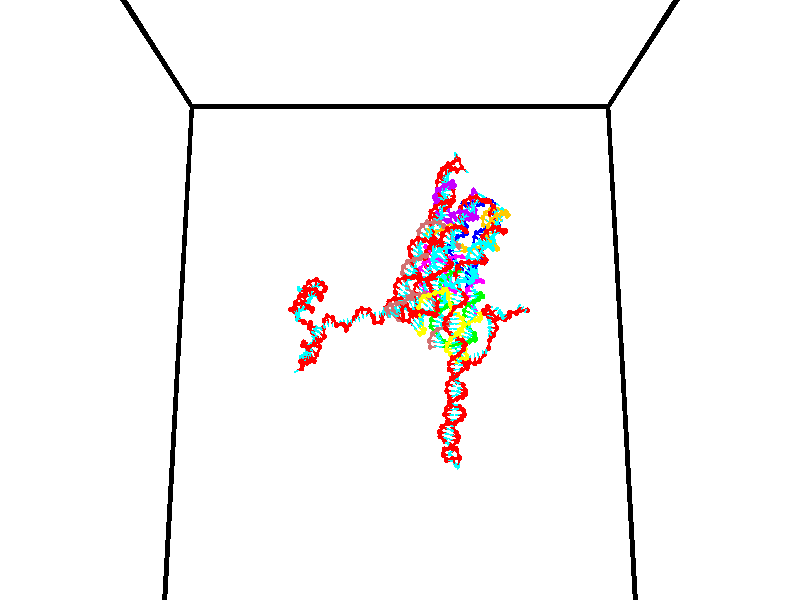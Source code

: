 // switches for output
#declare DRAW_BASES = 1; // possible values are 0, 1; only relevant for DNA ribbons
#declare DRAW_BASES_TYPE = 3; // possible values are 1, 2, 3; only relevant for DNA ribbons
#declare DRAW_FOG = 0; // set to 1 to enable fog

#include "colors.inc"

#include "transforms.inc"
background { rgb <1, 1, 1>}

#default {
   normal{
       ripples 0.25
       frequency 0.20
       turbulence 0.2
       lambda 5
   }
	finish {
		phong 0.1
		phong_size 40.
	}
}

// original window dimensions: 1024x640


// camera settings

camera {
	sky <0, 0.179814, -0.983701>
	up <0, 0.179814, -0.983701>
	right 1.6 * <1, 0, 0>
	location <35, 94.9851, 44.8844>
	look_at <35, 29.7336, 32.9568>
	direction <0, -65.2515, -11.9276>
	angle 67.0682
}


# declare cpy_camera_pos = <35, 94.9851, 44.8844>;
# if (DRAW_FOG = 1)
fog {
	fog_type 2
	up vnormalize(cpy_camera_pos)
	color rgbt<1,1,1,0.3>
	distance 1e-5
	fog_alt 3e-3
	fog_offset 56
}
# end


// LIGHTS

# declare lum = 6;
global_settings {
	ambient_light rgb lum * <0.05, 0.05, 0.05>
	max_trace_level 15
}# declare cpy_direct_light_amount = 0.25;
light_source
{	1000 * <-1, -1.16352, -0.803886>,
	rgb lum * cpy_direct_light_amount
	parallel
}

light_source
{	1000 * <1, 1.16352, 0.803886>,
	rgb lum * cpy_direct_light_amount
	parallel
}

// strand 0

// nucleotide -1

// particle -1
sphere {
	<23.954258, 34.806240, 34.700989> 0.250000
	pigment { color rgbt <1,0,0,0> }
	no_shadow
}
cylinder {
	<24.268171, 34.879501, 34.937824>,  <24.456520, 34.923458, 35.079926>, 0.100000
	pigment { color rgbt <1,0,0,0> }
	no_shadow
}
cylinder {
	<24.268171, 34.879501, 34.937824>,  <23.954258, 34.806240, 34.700989>, 0.100000
	pigment { color rgbt <1,0,0,0> }
	no_shadow
}

// particle -1
sphere {
	<24.268171, 34.879501, 34.937824> 0.100000
	pigment { color rgbt <1,0,0,0> }
	no_shadow
}
sphere {
	0, 1
	scale<0.080000,0.200000,0.300000>
	matrix <0.483441, -0.778695, -0.399899,
		0.387815, 0.600074, -0.699650,
		0.784783, 0.183153, 0.592090,
		24.503607, 34.934448, 35.115452>
	pigment { color rgbt <0,1,1,0> }
	no_shadow
}
cylinder {
	<24.452038, 34.896664, 34.265125>,  <23.954258, 34.806240, 34.700989>, 0.130000
	pigment { color rgbt <1,0,0,0> }
	no_shadow
}

// nucleotide -1

// particle -1
sphere {
	<24.452038, 34.896664, 34.265125> 0.250000
	pigment { color rgbt <1,0,0,0> }
	no_shadow
}
cylinder {
	<24.572281, 34.723244, 34.604931>,  <24.644426, 34.619190, 34.808815>, 0.100000
	pigment { color rgbt <1,0,0,0> }
	no_shadow
}
cylinder {
	<24.572281, 34.723244, 34.604931>,  <24.452038, 34.896664, 34.265125>, 0.100000
	pigment { color rgbt <1,0,0,0> }
	no_shadow
}

// particle -1
sphere {
	<24.572281, 34.723244, 34.604931> 0.100000
	pigment { color rgbt <1,0,0,0> }
	no_shadow
}
sphere {
	0, 1
	scale<0.080000,0.200000,0.300000>
	matrix <0.501228, -0.685975, -0.527455,
		0.811422, 0.584355, 0.011101,
		0.300606, -0.433553, 0.849510,
		24.662462, 34.593178, 34.859783>
	pigment { color rgbt <0,1,1,0> }
	no_shadow
}
cylinder {
	<25.108437, 34.824600, 34.102848>,  <24.452038, 34.896664, 34.265125>, 0.130000
	pigment { color rgbt <1,0,0,0> }
	no_shadow
}

// nucleotide -1

// particle -1
sphere {
	<25.108437, 34.824600, 34.102848> 0.250000
	pigment { color rgbt <1,0,0,0> }
	no_shadow
}
cylinder {
	<24.990965, 34.565273, 34.383827>,  <24.920483, 34.409676, 34.552414>, 0.100000
	pigment { color rgbt <1,0,0,0> }
	no_shadow
}
cylinder {
	<24.990965, 34.565273, 34.383827>,  <25.108437, 34.824600, 34.102848>, 0.100000
	pigment { color rgbt <1,0,0,0> }
	no_shadow
}

// particle -1
sphere {
	<24.990965, 34.565273, 34.383827> 0.100000
	pigment { color rgbt <1,0,0,0> }
	no_shadow
}
sphere {
	0, 1
	scale<0.080000,0.200000,0.300000>
	matrix <0.567575, -0.709560, -0.417592,
		0.769163, 0.276055, 0.576353,
		-0.293679, -0.648319, 0.702449,
		24.902861, 34.370777, 34.594563>
	pigment { color rgbt <0,1,1,0> }
	no_shadow
}
cylinder {
	<25.709812, 34.455799, 34.423290>,  <25.108437, 34.824600, 34.102848>, 0.130000
	pigment { color rgbt <1,0,0,0> }
	no_shadow
}

// nucleotide -1

// particle -1
sphere {
	<25.709812, 34.455799, 34.423290> 0.250000
	pigment { color rgbt <1,0,0,0> }
	no_shadow
}
cylinder {
	<25.399435, 34.211227, 34.485336>,  <25.213209, 34.064484, 34.522564>, 0.100000
	pigment { color rgbt <1,0,0,0> }
	no_shadow
}
cylinder {
	<25.399435, 34.211227, 34.485336>,  <25.709812, 34.455799, 34.423290>, 0.100000
	pigment { color rgbt <1,0,0,0> }
	no_shadow
}

// particle -1
sphere {
	<25.399435, 34.211227, 34.485336> 0.100000
	pigment { color rgbt <1,0,0,0> }
	no_shadow
}
sphere {
	0, 1
	scale<0.080000,0.200000,0.300000>
	matrix <0.494500, -0.742273, -0.452218,
		0.391638, -0.274192, 0.878316,
		-0.775944, -0.611433, 0.155114,
		25.166651, 34.027798, 34.531872>
	pigment { color rgbt <0,1,1,0> }
	no_shadow
}
cylinder {
	<25.946375, 33.747684, 34.646038>,  <25.709812, 34.455799, 34.423290>, 0.130000
	pigment { color rgbt <1,0,0,0> }
	no_shadow
}

// nucleotide -1

// particle -1
sphere {
	<25.946375, 33.747684, 34.646038> 0.250000
	pigment { color rgbt <1,0,0,0> }
	no_shadow
}
cylinder {
	<25.591433, 33.720848, 34.463566>,  <25.378468, 33.704746, 34.354084>, 0.100000
	pigment { color rgbt <1,0,0,0> }
	no_shadow
}
cylinder {
	<25.591433, 33.720848, 34.463566>,  <25.946375, 33.747684, 34.646038>, 0.100000
	pigment { color rgbt <1,0,0,0> }
	no_shadow
}

// particle -1
sphere {
	<25.591433, 33.720848, 34.463566> 0.100000
	pigment { color rgbt <1,0,0,0> }
	no_shadow
}
sphere {
	0, 1
	scale<0.080000,0.200000,0.300000>
	matrix <0.354355, -0.732241, -0.581597,
		-0.295013, -0.677733, 0.673532,
		-0.887355, -0.067091, -0.456179,
		25.325226, 33.700722, 34.326714>
	pigment { color rgbt <0,1,1,0> }
	no_shadow
}
cylinder {
	<25.956980, 33.169659, 34.359272>,  <25.946375, 33.747684, 34.646038>, 0.130000
	pigment { color rgbt <1,0,0,0> }
	no_shadow
}

// nucleotide -1

// particle -1
sphere {
	<25.956980, 33.169659, 34.359272> 0.250000
	pigment { color rgbt <1,0,0,0> }
	no_shadow
}
cylinder {
	<25.632927, 33.294014, 34.160461>,  <25.438496, 33.368626, 34.041176>, 0.100000
	pigment { color rgbt <1,0,0,0> }
	no_shadow
}
cylinder {
	<25.632927, 33.294014, 34.160461>,  <25.956980, 33.169659, 34.359272>, 0.100000
	pigment { color rgbt <1,0,0,0> }
	no_shadow
}

// particle -1
sphere {
	<25.632927, 33.294014, 34.160461> 0.100000
	pigment { color rgbt <1,0,0,0> }
	no_shadow
}
sphere {
	0, 1
	scale<0.080000,0.200000,0.300000>
	matrix <0.219714, -0.625004, -0.749063,
		-0.543516, -0.716045, 0.438031,
		-0.810133, 0.310887, -0.497024,
		25.389887, 33.387280, 34.011353>
	pigment { color rgbt <0,1,1,0> }
	no_shadow
}
cylinder {
	<25.541845, 32.563038, 34.192200>,  <25.956980, 33.169659, 34.359272>, 0.130000
	pigment { color rgbt <1,0,0,0> }
	no_shadow
}

// nucleotide -1

// particle -1
sphere {
	<25.541845, 32.563038, 34.192200> 0.250000
	pigment { color rgbt <1,0,0,0> }
	no_shadow
}
cylinder {
	<25.506582, 32.863739, 33.930790>,  <25.485424, 33.044159, 33.773945>, 0.100000
	pigment { color rgbt <1,0,0,0> }
	no_shadow
}
cylinder {
	<25.506582, 32.863739, 33.930790>,  <25.541845, 32.563038, 34.192200>, 0.100000
	pigment { color rgbt <1,0,0,0> }
	no_shadow
}

// particle -1
sphere {
	<25.506582, 32.863739, 33.930790> 0.100000
	pigment { color rgbt <1,0,0,0> }
	no_shadow
}
sphere {
	0, 1
	scale<0.080000,0.200000,0.300000>
	matrix <0.210870, -0.627122, -0.749835,
		-0.973531, -0.203911, -0.103238,
		-0.088157, 0.751757, -0.653521,
		25.480135, 33.089268, 33.734734>
	pigment { color rgbt <0,1,1,0> }
	no_shadow
}
cylinder {
	<25.101295, 32.299549, 33.748856>,  <25.541845, 32.563038, 34.192200>, 0.130000
	pigment { color rgbt <1,0,0,0> }
	no_shadow
}

// nucleotide -1

// particle -1
sphere {
	<25.101295, 32.299549, 33.748856> 0.250000
	pigment { color rgbt <1,0,0,0> }
	no_shadow
}
cylinder {
	<25.346142, 32.574154, 33.591877>,  <25.493050, 32.738914, 33.497688>, 0.100000
	pigment { color rgbt <1,0,0,0> }
	no_shadow
}
cylinder {
	<25.346142, 32.574154, 33.591877>,  <25.101295, 32.299549, 33.748856>, 0.100000
	pigment { color rgbt <1,0,0,0> }
	no_shadow
}

// particle -1
sphere {
	<25.346142, 32.574154, 33.591877> 0.100000
	pigment { color rgbt <1,0,0,0> }
	no_shadow
}
sphere {
	0, 1
	scale<0.080000,0.200000,0.300000>
	matrix <0.264347, -0.645386, -0.716657,
		-0.745273, 0.334935, -0.576529,
		0.612118, 0.686509, -0.392450,
		25.529778, 32.780106, 33.474144>
	pigment { color rgbt <0,1,1,0> }
	no_shadow
}
cylinder {
	<24.899702, 32.303802, 33.097324>,  <25.101295, 32.299549, 33.748856>, 0.130000
	pigment { color rgbt <1,0,0,0> }
	no_shadow
}

// nucleotide -1

// particle -1
sphere {
	<24.899702, 32.303802, 33.097324> 0.250000
	pigment { color rgbt <1,0,0,0> }
	no_shadow
}
cylinder {
	<25.252872, 32.491528, 33.091900>,  <25.464775, 32.604164, 33.088646>, 0.100000
	pigment { color rgbt <1,0,0,0> }
	no_shadow
}
cylinder {
	<25.252872, 32.491528, 33.091900>,  <24.899702, 32.303802, 33.097324>, 0.100000
	pigment { color rgbt <1,0,0,0> }
	no_shadow
}

// particle -1
sphere {
	<25.252872, 32.491528, 33.091900> 0.100000
	pigment { color rgbt <1,0,0,0> }
	no_shadow
}
sphere {
	0, 1
	scale<0.080000,0.200000,0.300000>
	matrix <0.241657, -0.479009, -0.843891,
		-0.402545, 0.741818, -0.536343,
		0.882927, 0.469315, -0.013557,
		25.517750, 32.632320, 33.087833>
	pigment { color rgbt <0,1,1,0> }
	no_shadow
}
cylinder {
	<24.978334, 32.681873, 32.415390>,  <24.899702, 32.303802, 33.097324>, 0.130000
	pigment { color rgbt <1,0,0,0> }
	no_shadow
}

// nucleotide -1

// particle -1
sphere {
	<24.978334, 32.681873, 32.415390> 0.250000
	pigment { color rgbt <1,0,0,0> }
	no_shadow
}
cylinder {
	<25.337320, 32.602043, 32.572731>,  <25.552711, 32.554146, 32.667137>, 0.100000
	pigment { color rgbt <1,0,0,0> }
	no_shadow
}
cylinder {
	<25.337320, 32.602043, 32.572731>,  <24.978334, 32.681873, 32.415390>, 0.100000
	pigment { color rgbt <1,0,0,0> }
	no_shadow
}

// particle -1
sphere {
	<25.337320, 32.602043, 32.572731> 0.100000
	pigment { color rgbt <1,0,0,0> }
	no_shadow
}
sphere {
	0, 1
	scale<0.080000,0.200000,0.300000>
	matrix <0.296496, -0.387295, -0.872979,
		0.326573, 0.900095, -0.288409,
		0.897463, -0.199579, 0.393354,
		25.606560, 32.542168, 32.690739>
	pigment { color rgbt <0,1,1,0> }
	no_shadow
}
cylinder {
	<25.357855, 32.487411, 31.849163>,  <24.978334, 32.681873, 32.415390>, 0.130000
	pigment { color rgbt <1,0,0,0> }
	no_shadow
}

// nucleotide -1

// particle -1
sphere {
	<25.357855, 32.487411, 31.849163> 0.250000
	pigment { color rgbt <1,0,0,0> }
	no_shadow
}
cylinder {
	<25.626780, 32.423271, 32.138241>,  <25.788134, 32.384789, 32.311687>, 0.100000
	pigment { color rgbt <1,0,0,0> }
	no_shadow
}
cylinder {
	<25.626780, 32.423271, 32.138241>,  <25.357855, 32.487411, 31.849163>, 0.100000
	pigment { color rgbt <1,0,0,0> }
	no_shadow
}

// particle -1
sphere {
	<25.626780, 32.423271, 32.138241> 0.100000
	pigment { color rgbt <1,0,0,0> }
	no_shadow
}
sphere {
	0, 1
	scale<0.080000,0.200000,0.300000>
	matrix <0.495453, -0.627894, -0.600230,
		0.550022, 0.761601, -0.342693,
		0.672311, -0.160352, 0.722693,
		25.828472, 32.375164, 32.355049>
	pigment { color rgbt <0,1,1,0> }
	no_shadow
}
cylinder {
	<26.179123, 32.596733, 31.673090>,  <25.357855, 32.487411, 31.849163>, 0.130000
	pigment { color rgbt <1,0,0,0> }
	no_shadow
}

// nucleotide -1

// particle -1
sphere {
	<26.179123, 32.596733, 31.673090> 0.250000
	pigment { color rgbt <1,0,0,0> }
	no_shadow
}
cylinder {
	<26.095726, 32.315308, 31.944832>,  <26.045687, 32.146450, 32.107876>, 0.100000
	pigment { color rgbt <1,0,0,0> }
	no_shadow
}
cylinder {
	<26.095726, 32.315308, 31.944832>,  <26.179123, 32.596733, 31.673090>, 0.100000
	pigment { color rgbt <1,0,0,0> }
	no_shadow
}

// particle -1
sphere {
	<26.095726, 32.315308, 31.944832> 0.100000
	pigment { color rgbt <1,0,0,0> }
	no_shadow
}
sphere {
	0, 1
	scale<0.080000,0.200000,0.300000>
	matrix <0.584423, -0.646592, -0.490274,
		0.784206, 0.294813, 0.545990,
		-0.208493, -0.703566, 0.679357,
		26.033178, 32.104237, 32.148640>
	pigment { color rgbt <0,1,1,0> }
	no_shadow
}
cylinder {
	<26.829229, 32.286182, 31.980404>,  <26.179123, 32.596733, 31.673090>, 0.130000
	pigment { color rgbt <1,0,0,0> }
	no_shadow
}

// nucleotide -1

// particle -1
sphere {
	<26.829229, 32.286182, 31.980404> 0.250000
	pigment { color rgbt <1,0,0,0> }
	no_shadow
}
cylinder {
	<26.528666, 32.022877, 31.998617>,  <26.348328, 31.864893, 32.009544>, 0.100000
	pigment { color rgbt <1,0,0,0> }
	no_shadow
}
cylinder {
	<26.528666, 32.022877, 31.998617>,  <26.829229, 32.286182, 31.980404>, 0.100000
	pigment { color rgbt <1,0,0,0> }
	no_shadow
}

// particle -1
sphere {
	<26.528666, 32.022877, 31.998617> 0.100000
	pigment { color rgbt <1,0,0,0> }
	no_shadow
}
sphere {
	0, 1
	scale<0.080000,0.200000,0.300000>
	matrix <0.607321, -0.716935, -0.342295,
		0.257965, -0.229550, 0.938489,
		-0.751409, -0.658264, 0.045533,
		26.303244, 31.825397, 32.012276>
	pigment { color rgbt <0,1,1,0> }
	no_shadow
}
cylinder {
	<27.060188, 31.607639, 32.222427>,  <26.829229, 32.286182, 31.980404>, 0.130000
	pigment { color rgbt <1,0,0,0> }
	no_shadow
}

// nucleotide -1

// particle -1
sphere {
	<27.060188, 31.607639, 32.222427> 0.250000
	pigment { color rgbt <1,0,0,0> }
	no_shadow
}
cylinder {
	<26.736881, 31.588619, 31.987671>,  <26.542896, 31.577208, 31.846817>, 0.100000
	pigment { color rgbt <1,0,0,0> }
	no_shadow
}
cylinder {
	<26.736881, 31.588619, 31.987671>,  <27.060188, 31.607639, 32.222427>, 0.100000
	pigment { color rgbt <1,0,0,0> }
	no_shadow
}

// particle -1
sphere {
	<26.736881, 31.588619, 31.987671> 0.100000
	pigment { color rgbt <1,0,0,0> }
	no_shadow
}
sphere {
	0, 1
	scale<0.080000,0.200000,0.300000>
	matrix <0.443905, -0.704056, -0.554305,
		-0.386849, -0.708551, 0.590172,
		-0.808267, -0.047548, -0.586893,
		26.494402, 31.574354, 31.811604>
	pigment { color rgbt <0,1,1,0> }
	no_shadow
}
cylinder {
	<26.849831, 30.906780, 32.258011>,  <27.060188, 31.607639, 32.222427>, 0.130000
	pigment { color rgbt <1,0,0,0> }
	no_shadow
}

// nucleotide -1

// particle -1
sphere {
	<26.849831, 30.906780, 32.258011> 0.250000
	pigment { color rgbt <1,0,0,0> }
	no_shadow
}
cylinder {
	<26.727793, 31.075590, 31.916531>,  <26.654570, 31.176876, 31.711641>, 0.100000
	pigment { color rgbt <1,0,0,0> }
	no_shadow
}
cylinder {
	<26.727793, 31.075590, 31.916531>,  <26.849831, 30.906780, 32.258011>, 0.100000
	pigment { color rgbt <1,0,0,0> }
	no_shadow
}

// particle -1
sphere {
	<26.727793, 31.075590, 31.916531> 0.100000
	pigment { color rgbt <1,0,0,0> }
	no_shadow
}
sphere {
	0, 1
	scale<0.080000,0.200000,0.300000>
	matrix <0.306439, -0.805262, -0.507591,
		-0.901673, -0.416471, 0.116354,
		-0.305092, 0.422026, -0.853705,
		26.636265, 31.202198, 31.660419>
	pigment { color rgbt <0,1,1,0> }
	no_shadow
}
cylinder {
	<26.298767, 31.111897, 32.799538>,  <26.849831, 30.906780, 32.258011>, 0.130000
	pigment { color rgbt <1,0,0,0> }
	no_shadow
}

// nucleotide -1

// particle -1
sphere {
	<26.298767, 31.111897, 32.799538> 0.250000
	pigment { color rgbt <1,0,0,0> }
	no_shadow
}
cylinder {
	<26.172491, 30.738707, 32.868698>,  <26.096725, 30.514793, 32.910194>, 0.100000
	pigment { color rgbt <1,0,0,0> }
	no_shadow
}
cylinder {
	<26.172491, 30.738707, 32.868698>,  <26.298767, 31.111897, 32.799538>, 0.100000
	pigment { color rgbt <1,0,0,0> }
	no_shadow
}

// particle -1
sphere {
	<26.172491, 30.738707, 32.868698> 0.100000
	pigment { color rgbt <1,0,0,0> }
	no_shadow
}
sphere {
	0, 1
	scale<0.080000,0.200000,0.300000>
	matrix <0.515549, -0.321632, -0.794205,
		0.796585, -0.161585, 0.582532,
		-0.315692, -0.932975, 0.172902,
		26.077784, 30.458815, 32.920570>
	pigment { color rgbt <0,1,1,0> }
	no_shadow
}
cylinder {
	<26.512857, 31.733471, 33.288734>,  <26.298767, 31.111897, 32.799538>, 0.130000
	pigment { color rgbt <1,0,0,0> }
	no_shadow
}

// nucleotide -1

// particle -1
sphere {
	<26.512857, 31.733471, 33.288734> 0.250000
	pigment { color rgbt <1,0,0,0> }
	no_shadow
}
cylinder {
	<26.298908, 31.934282, 33.016888>,  <26.170540, 32.054768, 32.853779>, 0.100000
	pigment { color rgbt <1,0,0,0> }
	no_shadow
}
cylinder {
	<26.298908, 31.934282, 33.016888>,  <26.512857, 31.733471, 33.288734>, 0.100000
	pigment { color rgbt <1,0,0,0> }
	no_shadow
}

// particle -1
sphere {
	<26.298908, 31.934282, 33.016888> 0.100000
	pigment { color rgbt <1,0,0,0> }
	no_shadow
}
sphere {
	0, 1
	scale<0.080000,0.200000,0.300000>
	matrix <-0.141195, 0.739927, 0.657702,
		0.833053, 0.447744, -0.324882,
		-0.534871, 0.502029, -0.679617,
		26.138447, 32.084892, 32.813004>
	pigment { color rgbt <0,1,1,0> }
	no_shadow
}
cylinder {
	<26.755713, 32.404697, 33.185169>,  <26.512857, 31.733471, 33.288734>, 0.130000
	pigment { color rgbt <1,0,0,0> }
	no_shadow
}

// nucleotide -1

// particle -1
sphere {
	<26.755713, 32.404697, 33.185169> 0.250000
	pigment { color rgbt <1,0,0,0> }
	no_shadow
}
cylinder {
	<26.384626, 32.448902, 33.042549>,  <26.161974, 32.475426, 32.956978>, 0.100000
	pigment { color rgbt <1,0,0,0> }
	no_shadow
}
cylinder {
	<26.384626, 32.448902, 33.042549>,  <26.755713, 32.404697, 33.185169>, 0.100000
	pigment { color rgbt <1,0,0,0> }
	no_shadow
}

// particle -1
sphere {
	<26.384626, 32.448902, 33.042549> 0.100000
	pigment { color rgbt <1,0,0,0> }
	no_shadow
}
sphere {
	0, 1
	scale<0.080000,0.200000,0.300000>
	matrix <-0.058354, 0.900494, 0.430936,
		0.368698, 0.420592, -0.828954,
		-0.927716, 0.110512, -0.356553,
		26.106312, 32.482056, 32.935585>
	pigment { color rgbt <0,1,1,0> }
	no_shadow
}
cylinder {
	<26.731510, 33.105049, 33.001663>,  <26.755713, 32.404697, 33.185169>, 0.130000
	pigment { color rgbt <1,0,0,0> }
	no_shadow
}

// nucleotide -1

// particle -1
sphere {
	<26.731510, 33.105049, 33.001663> 0.250000
	pigment { color rgbt <1,0,0,0> }
	no_shadow
}
cylinder {
	<26.356436, 32.971657, 33.040714>,  <26.131392, 32.891621, 33.064144>, 0.100000
	pigment { color rgbt <1,0,0,0> }
	no_shadow
}
cylinder {
	<26.356436, 32.971657, 33.040714>,  <26.731510, 33.105049, 33.001663>, 0.100000
	pigment { color rgbt <1,0,0,0> }
	no_shadow
}

// particle -1
sphere {
	<26.356436, 32.971657, 33.040714> 0.100000
	pigment { color rgbt <1,0,0,0> }
	no_shadow
}
sphere {
	0, 1
	scale<0.080000,0.200000,0.300000>
	matrix <-0.246718, 0.836810, 0.488752,
		-0.244685, 0.434210, -0.866943,
		-0.937688, -0.333481, 0.097628,
		26.075129, 32.871613, 33.070004>
	pigment { color rgbt <0,1,1,0> }
	no_shadow
}
cylinder {
	<26.277000, 33.614853, 32.779305>,  <26.731510, 33.105049, 33.001663>, 0.130000
	pigment { color rgbt <1,0,0,0> }
	no_shadow
}

// nucleotide -1

// particle -1
sphere {
	<26.277000, 33.614853, 32.779305> 0.250000
	pigment { color rgbt <1,0,0,0> }
	no_shadow
}
cylinder {
	<26.047184, 33.375980, 33.003189>,  <25.909294, 33.232658, 33.137520>, 0.100000
	pigment { color rgbt <1,0,0,0> }
	no_shadow
}
cylinder {
	<26.047184, 33.375980, 33.003189>,  <26.277000, 33.614853, 32.779305>, 0.100000
	pigment { color rgbt <1,0,0,0> }
	no_shadow
}

// particle -1
sphere {
	<26.047184, 33.375980, 33.003189> 0.100000
	pigment { color rgbt <1,0,0,0> }
	no_shadow
}
sphere {
	0, 1
	scale<0.080000,0.200000,0.300000>
	matrix <-0.300120, 0.789928, 0.534736,
		-0.761467, 0.139247, -0.633071,
		-0.574540, -0.597181, 0.559713,
		25.874823, 33.196827, 33.171104>
	pigment { color rgbt <0,1,1,0> }
	no_shadow
}
cylinder {
	<25.634554, 33.947548, 32.794250>,  <26.277000, 33.614853, 32.779305>, 0.130000
	pigment { color rgbt <1,0,0,0> }
	no_shadow
}

// nucleotide -1

// particle -1
sphere {
	<25.634554, 33.947548, 32.794250> 0.250000
	pigment { color rgbt <1,0,0,0> }
	no_shadow
}
cylinder {
	<25.725336, 33.717819, 33.108868>,  <25.779806, 33.579983, 33.297638>, 0.100000
	pigment { color rgbt <1,0,0,0> }
	no_shadow
}
cylinder {
	<25.725336, 33.717819, 33.108868>,  <25.634554, 33.947548, 32.794250>, 0.100000
	pigment { color rgbt <1,0,0,0> }
	no_shadow
}

// particle -1
sphere {
	<25.725336, 33.717819, 33.108868> 0.100000
	pigment { color rgbt <1,0,0,0> }
	no_shadow
}
sphere {
	0, 1
	scale<0.080000,0.200000,0.300000>
	matrix <-0.292137, 0.730280, 0.617533,
		-0.929057, -0.369931, -0.002039,
		0.226956, -0.574319, 0.786542,
		25.793423, 33.545525, 33.344830>
	pigment { color rgbt <0,1,1,0> }
	no_shadow
}
cylinder {
	<25.217667, 33.387321, 32.981426>,  <25.634554, 33.947548, 32.794250>, 0.130000
	pigment { color rgbt <1,0,0,0> }
	no_shadow
}

// nucleotide -1

// particle -1
sphere {
	<25.217667, 33.387321, 32.981426> 0.250000
	pigment { color rgbt <1,0,0,0> }
	no_shadow
}
cylinder {
	<24.936279, 33.660713, 32.903465>,  <24.767447, 33.824749, 32.856689>, 0.100000
	pigment { color rgbt <1,0,0,0> }
	no_shadow
}
cylinder {
	<24.936279, 33.660713, 32.903465>,  <25.217667, 33.387321, 32.981426>, 0.100000
	pigment { color rgbt <1,0,0,0> }
	no_shadow
}

// particle -1
sphere {
	<24.936279, 33.660713, 32.903465> 0.100000
	pigment { color rgbt <1,0,0,0> }
	no_shadow
}
sphere {
	0, 1
	scale<0.080000,0.200000,0.300000>
	matrix <-0.500689, -0.671206, -0.546619,
		-0.504420, -0.286947, 0.814385,
		-0.703471, 0.683479, -0.194898,
		24.725239, 33.865757, 32.844997>
	pigment { color rgbt <0,1,1,0> }
	no_shadow
}
cylinder {
	<24.618280, 33.150291, 33.208633>,  <25.217667, 33.387321, 32.981426>, 0.130000
	pigment { color rgbt <1,0,0,0> }
	no_shadow
}

// nucleotide -1

// particle -1
sphere {
	<24.618280, 33.150291, 33.208633> 0.250000
	pigment { color rgbt <1,0,0,0> }
	no_shadow
}
cylinder {
	<24.546551, 33.395721, 32.901031>,  <24.503513, 33.542980, 32.716473>, 0.100000
	pigment { color rgbt <1,0,0,0> }
	no_shadow
}
cylinder {
	<24.546551, 33.395721, 32.901031>,  <24.618280, 33.150291, 33.208633>, 0.100000
	pigment { color rgbt <1,0,0,0> }
	no_shadow
}

// particle -1
sphere {
	<24.546551, 33.395721, 32.901031> 0.100000
	pigment { color rgbt <1,0,0,0> }
	no_shadow
}
sphere {
	0, 1
	scale<0.080000,0.200000,0.300000>
	matrix <-0.518292, -0.723320, -0.456269,
		-0.836191, 0.316748, 0.447722,
		-0.179324, 0.613579, -0.769002,
		24.492754, 33.579796, 32.670330>
	pigment { color rgbt <0,1,1,0> }
	no_shadow
}
cylinder {
	<24.614674, 33.857193, 33.462955>,  <24.618280, 33.150291, 33.208633>, 0.130000
	pigment { color rgbt <1,0,0,0> }
	no_shadow
}

// nucleotide -1

// particle -1
sphere {
	<24.614674, 33.857193, 33.462955> 0.250000
	pigment { color rgbt <1,0,0,0> }
	no_shadow
}
cylinder {
	<24.796310, 33.578018, 33.684471>,  <24.905293, 33.410515, 33.817383>, 0.100000
	pigment { color rgbt <1,0,0,0> }
	no_shadow
}
cylinder {
	<24.796310, 33.578018, 33.684471>,  <24.614674, 33.857193, 33.462955>, 0.100000
	pigment { color rgbt <1,0,0,0> }
	no_shadow
}

// particle -1
sphere {
	<24.796310, 33.578018, 33.684471> 0.100000
	pigment { color rgbt <1,0,0,0> }
	no_shadow
}
sphere {
	0, 1
	scale<0.080000,0.200000,0.300000>
	matrix <-0.243295, 0.500812, 0.830660,
		-0.857094, -0.511929, 0.057609,
		0.454090, -0.697937, 0.553792,
		24.932537, 33.368637, 33.850609>
	pigment { color rgbt <0,1,1,0> }
	no_shadow
}
cylinder {
	<24.131310, 33.497589, 33.916023>,  <24.614674, 33.857193, 33.462955>, 0.130000
	pigment { color rgbt <1,0,0,0> }
	no_shadow
}

// nucleotide -1

// particle -1
sphere {
	<24.131310, 33.497589, 33.916023> 0.250000
	pigment { color rgbt <1,0,0,0> }
	no_shadow
}
cylinder {
	<24.504728, 33.532391, 34.055119>,  <24.728779, 33.553272, 34.138577>, 0.100000
	pigment { color rgbt <1,0,0,0> }
	no_shadow
}
cylinder {
	<24.504728, 33.532391, 34.055119>,  <24.131310, 33.497589, 33.916023>, 0.100000
	pigment { color rgbt <1,0,0,0> }
	no_shadow
}

// particle -1
sphere {
	<24.504728, 33.532391, 34.055119> 0.100000
	pigment { color rgbt <1,0,0,0> }
	no_shadow
}
sphere {
	0, 1
	scale<0.080000,0.200000,0.300000>
	matrix <-0.338824, 0.530789, 0.776827,
		-0.116990, -0.843026, 0.524995,
		0.933548, 0.087000, 0.347735,
		24.784792, 33.558491, 34.159439>
	pigment { color rgbt <0,1,1,0> }
	no_shadow
}
cylinder {
	<24.115250, 33.264584, 34.634666>,  <24.131310, 33.497589, 33.916023>, 0.130000
	pigment { color rgbt <1,0,0,0> }
	no_shadow
}

// nucleotide -1

// particle -1
sphere {
	<24.115250, 33.264584, 34.634666> 0.250000
	pigment { color rgbt <1,0,0,0> }
	no_shadow
}
cylinder {
	<24.425766, 33.512436, 34.588314>,  <24.612076, 33.661148, 34.560501>, 0.100000
	pigment { color rgbt <1,0,0,0> }
	no_shadow
}
cylinder {
	<24.425766, 33.512436, 34.588314>,  <24.115250, 33.264584, 34.634666>, 0.100000
	pigment { color rgbt <1,0,0,0> }
	no_shadow
}

// particle -1
sphere {
	<24.425766, 33.512436, 34.588314> 0.100000
	pigment { color rgbt <1,0,0,0> }
	no_shadow
}
sphere {
	0, 1
	scale<0.080000,0.200000,0.300000>
	matrix <-0.327276, 0.553280, 0.766010,
		0.538747, -0.556732, 0.632299,
		0.776300, 0.619621, -0.115873,
		24.658653, 33.698326, 34.553551>
	pigment { color rgbt <0,1,1,0> }
	no_shadow
}
cylinder {
	<24.392897, 33.331936, 35.264565>,  <24.115250, 33.264584, 34.634666>, 0.130000
	pigment { color rgbt <1,0,0,0> }
	no_shadow
}

// nucleotide -1

// particle -1
sphere {
	<24.392897, 33.331936, 35.264565> 0.250000
	pigment { color rgbt <1,0,0,0> }
	no_shadow
}
cylinder {
	<24.502680, 33.666348, 35.074520>,  <24.568550, 33.866993, 34.960491>, 0.100000
	pigment { color rgbt <1,0,0,0> }
	no_shadow
}
cylinder {
	<24.502680, 33.666348, 35.074520>,  <24.392897, 33.331936, 35.264565>, 0.100000
	pigment { color rgbt <1,0,0,0> }
	no_shadow
}

// particle -1
sphere {
	<24.502680, 33.666348, 35.074520> 0.100000
	pigment { color rgbt <1,0,0,0> }
	no_shadow
}
sphere {
	0, 1
	scale<0.080000,0.200000,0.300000>
	matrix <-0.157419, 0.526487, 0.835482,
		0.948626, -0.154514, 0.276106,
		0.274460, 0.836024, -0.475116,
		24.585018, 33.917156, 34.931984>
	pigment { color rgbt <0,1,1,0> }
	no_shadow
}
cylinder {
	<25.039188, 33.655926, 35.589569>,  <24.392897, 33.331936, 35.264565>, 0.130000
	pigment { color rgbt <1,0,0,0> }
	no_shadow
}

// nucleotide -1

// particle -1
sphere {
	<25.039188, 33.655926, 35.589569> 0.250000
	pigment { color rgbt <1,0,0,0> }
	no_shadow
}
cylinder {
	<24.801735, 33.918896, 35.403931>,  <24.659264, 34.076679, 35.292545>, 0.100000
	pigment { color rgbt <1,0,0,0> }
	no_shadow
}
cylinder {
	<24.801735, 33.918896, 35.403931>,  <25.039188, 33.655926, 35.589569>, 0.100000
	pigment { color rgbt <1,0,0,0> }
	no_shadow
}

// particle -1
sphere {
	<24.801735, 33.918896, 35.403931> 0.100000
	pigment { color rgbt <1,0,0,0> }
	no_shadow
}
sphere {
	0, 1
	scale<0.080000,0.200000,0.300000>
	matrix <0.012482, 0.584164, 0.811540,
		0.804640, 0.475963, -0.354984,
		-0.593632, 0.657428, -0.464100,
		24.623646, 34.116123, 35.264702>
	pigment { color rgbt <0,1,1,0> }
	no_shadow
}
cylinder {
	<25.304697, 34.384617, 35.725460>,  <25.039188, 33.655926, 35.589569>, 0.130000
	pigment { color rgbt <1,0,0,0> }
	no_shadow
}

// nucleotide -1

// particle -1
sphere {
	<25.304697, 34.384617, 35.725460> 0.250000
	pigment { color rgbt <1,0,0,0> }
	no_shadow
}
cylinder {
	<24.920450, 34.423996, 35.621521>,  <24.689901, 34.447624, 35.559158>, 0.100000
	pigment { color rgbt <1,0,0,0> }
	no_shadow
}
cylinder {
	<24.920450, 34.423996, 35.621521>,  <25.304697, 34.384617, 35.725460>, 0.100000
	pigment { color rgbt <1,0,0,0> }
	no_shadow
}

// particle -1
sphere {
	<24.920450, 34.423996, 35.621521> 0.100000
	pigment { color rgbt <1,0,0,0> }
	no_shadow
}
sphere {
	0, 1
	scale<0.080000,0.200000,0.300000>
	matrix <-0.117152, 0.704471, 0.699997,
		0.251964, 0.702872, -0.665196,
		-0.960619, 0.098445, -0.259844,
		24.632265, 34.453529, 35.543568>
	pigment { color rgbt <0,1,1,0> }
	no_shadow
}
cylinder {
	<25.824934, 33.876301, 35.978878>,  <25.304697, 34.384617, 35.725460>, 0.130000
	pigment { color rgbt <1,0,0,0> }
	no_shadow
}

// nucleotide -1

// particle -1
sphere {
	<25.824934, 33.876301, 35.978878> 0.250000
	pigment { color rgbt <1,0,0,0> }
	no_shadow
}
cylinder {
	<26.156967, 33.654938, 36.006298>,  <26.356188, 33.522121, 36.022751>, 0.100000
	pigment { color rgbt <1,0,0,0> }
	no_shadow
}
cylinder {
	<26.156967, 33.654938, 36.006298>,  <25.824934, 33.876301, 35.978878>, 0.100000
	pigment { color rgbt <1,0,0,0> }
	no_shadow
}

// particle -1
sphere {
	<26.156967, 33.654938, 36.006298> 0.100000
	pigment { color rgbt <1,0,0,0> }
	no_shadow
}
sphere {
	0, 1
	scale<0.080000,0.200000,0.300000>
	matrix <-0.521806, -0.727504, 0.445484,
		-0.196665, -0.405559, -0.892662,
		0.830085, -0.553408, 0.068549,
		26.405993, 33.488914, 36.026863>
	pigment { color rgbt <0,1,1,0> }
	no_shadow
}
cylinder {
	<25.723396, 33.234020, 35.588089>,  <25.824934, 33.876301, 35.978878>, 0.130000
	pigment { color rgbt <1,0,0,0> }
	no_shadow
}

// nucleotide -1

// particle -1
sphere {
	<25.723396, 33.234020, 35.588089> 0.250000
	pigment { color rgbt <1,0,0,0> }
	no_shadow
}
cylinder {
	<25.976269, 33.184338, 35.894009>,  <26.127993, 33.154530, 36.077560>, 0.100000
	pigment { color rgbt <1,0,0,0> }
	no_shadow
}
cylinder {
	<25.976269, 33.184338, 35.894009>,  <25.723396, 33.234020, 35.588089>, 0.100000
	pigment { color rgbt <1,0,0,0> }
	no_shadow
}

// particle -1
sphere {
	<25.976269, 33.184338, 35.894009> 0.100000
	pigment { color rgbt <1,0,0,0> }
	no_shadow
}
sphere {
	0, 1
	scale<0.080000,0.200000,0.300000>
	matrix <-0.574846, -0.737015, 0.355474,
		0.519517, -0.664366, -0.537327,
		0.632183, -0.124205, 0.764799,
		26.165924, 33.147076, 36.123447>
	pigment { color rgbt <0,1,1,0> }
	no_shadow
}
cylinder {
	<25.497787, 32.587414, 35.910854>,  <25.723396, 33.234020, 35.588089>, 0.130000
	pigment { color rgbt <1,0,0,0> }
	no_shadow
}

// nucleotide -1

// particle -1
sphere {
	<25.497787, 32.587414, 35.910854> 0.250000
	pigment { color rgbt <1,0,0,0> }
	no_shadow
}
cylinder {
	<25.777739, 32.701107, 36.172962>,  <25.945709, 32.769321, 36.330227>, 0.100000
	pigment { color rgbt <1,0,0,0> }
	no_shadow
}
cylinder {
	<25.777739, 32.701107, 36.172962>,  <25.497787, 32.587414, 35.910854>, 0.100000
	pigment { color rgbt <1,0,0,0> }
	no_shadow
}

// particle -1
sphere {
	<25.777739, 32.701107, 36.172962> 0.100000
	pigment { color rgbt <1,0,0,0> }
	no_shadow
}
sphere {
	0, 1
	scale<0.080000,0.200000,0.300000>
	matrix <-0.392471, -0.613468, 0.685291,
		0.596771, -0.736795, -0.317800,
		0.699880, 0.284234, 0.655271,
		25.987703, 32.786377, 36.369545>
	pigment { color rgbt <0,1,1,0> }
	no_shadow
}
cylinder {
	<25.780630, 31.994781, 36.264835>,  <25.497787, 32.587414, 35.910854>, 0.130000
	pigment { color rgbt <1,0,0,0> }
	no_shadow
}

// nucleotide -1

// particle -1
sphere {
	<25.780630, 31.994781, 36.264835> 0.250000
	pigment { color rgbt <1,0,0,0> }
	no_shadow
}
cylinder {
	<25.887215, 32.279987, 36.524254>,  <25.951166, 32.451111, 36.679905>, 0.100000
	pigment { color rgbt <1,0,0,0> }
	no_shadow
}
cylinder {
	<25.887215, 32.279987, 36.524254>,  <25.780630, 31.994781, 36.264835>, 0.100000
	pigment { color rgbt <1,0,0,0> }
	no_shadow
}

// particle -1
sphere {
	<25.887215, 32.279987, 36.524254> 0.100000
	pigment { color rgbt <1,0,0,0> }
	no_shadow
}
sphere {
	0, 1
	scale<0.080000,0.200000,0.300000>
	matrix <-0.241753, -0.601923, 0.761081,
		0.933035, -0.359587, 0.011984,
		0.266461, 0.713013, 0.648546,
		25.967154, 32.493893, 36.718819>
	pigment { color rgbt <0,1,1,0> }
	no_shadow
}
cylinder {
	<26.232941, 31.652895, 36.764759>,  <25.780630, 31.994781, 36.264835>, 0.130000
	pigment { color rgbt <1,0,0,0> }
	no_shadow
}

// nucleotide -1

// particle -1
sphere {
	<26.232941, 31.652895, 36.764759> 0.250000
	pigment { color rgbt <1,0,0,0> }
	no_shadow
}
cylinder {
	<26.091164, 31.989923, 36.926964>,  <26.006098, 32.192139, 37.024288>, 0.100000
	pigment { color rgbt <1,0,0,0> }
	no_shadow
}
cylinder {
	<26.091164, 31.989923, 36.926964>,  <26.232941, 31.652895, 36.764759>, 0.100000
	pigment { color rgbt <1,0,0,0> }
	no_shadow
}

// particle -1
sphere {
	<26.091164, 31.989923, 36.926964> 0.100000
	pigment { color rgbt <1,0,0,0> }
	no_shadow
}
sphere {
	0, 1
	scale<0.080000,0.200000,0.300000>
	matrix <-0.244617, -0.502119, 0.829481,
		0.902514, 0.194809, 0.384081,
		-0.354444, 0.842571, 0.405516,
		25.984831, 32.242695, 37.048618>
	pigment { color rgbt <0,1,1,0> }
	no_shadow
}
cylinder {
	<26.591702, 31.801037, 37.505669>,  <26.232941, 31.652895, 36.764759>, 0.130000
	pigment { color rgbt <1,0,0,0> }
	no_shadow
}

// nucleotide -1

// particle -1
sphere {
	<26.591702, 31.801037, 37.505669> 0.250000
	pigment { color rgbt <1,0,0,0> }
	no_shadow
}
cylinder {
	<26.221228, 31.950665, 37.486687>,  <25.998943, 32.040440, 37.475300>, 0.100000
	pigment { color rgbt <1,0,0,0> }
	no_shadow
}
cylinder {
	<26.221228, 31.950665, 37.486687>,  <26.591702, 31.801037, 37.505669>, 0.100000
	pigment { color rgbt <1,0,0,0> }
	no_shadow
}

// particle -1
sphere {
	<26.221228, 31.950665, 37.486687> 0.100000
	pigment { color rgbt <1,0,0,0> }
	no_shadow
}
sphere {
	0, 1
	scale<0.080000,0.200000,0.300000>
	matrix <-0.261603, -0.546837, 0.795319,
		0.271556, 0.749027, 0.604331,
		-0.926186, 0.374069, -0.047451,
		25.943371, 32.062885, 37.472450>
	pigment { color rgbt <0,1,1,0> }
	no_shadow
}
cylinder {
	<26.272739, 31.848534, 38.206940>,  <26.591702, 31.801037, 37.505669>, 0.130000
	pigment { color rgbt <1,0,0,0> }
	no_shadow
}

// nucleotide -1

// particle -1
sphere {
	<26.272739, 31.848534, 38.206940> 0.250000
	pigment { color rgbt <1,0,0,0> }
	no_shadow
}
cylinder {
	<25.958794, 31.841566, 37.959171>,  <25.770426, 31.837385, 37.810509>, 0.100000
	pigment { color rgbt <1,0,0,0> }
	no_shadow
}
cylinder {
	<25.958794, 31.841566, 37.959171>,  <26.272739, 31.848534, 38.206940>, 0.100000
	pigment { color rgbt <1,0,0,0> }
	no_shadow
}

// particle -1
sphere {
	<25.958794, 31.841566, 37.959171> 0.100000
	pigment { color rgbt <1,0,0,0> }
	no_shadow
}
sphere {
	0, 1
	scale<0.080000,0.200000,0.300000>
	matrix <-0.504312, -0.562893, 0.654844,
		-0.360074, 0.826346, 0.433011,
		-0.784867, -0.017419, -0.619420,
		25.723333, 31.836340, 37.773346>
	pigment { color rgbt <0,1,1,0> }
	no_shadow
}
cylinder {
	<26.081289, 32.220886, 38.792294>,  <26.272739, 31.848534, 38.206940>, 0.130000
	pigment { color rgbt <1,0,0,0> }
	no_shadow
}

// nucleotide -1

// particle -1
sphere {
	<26.081289, 32.220886, 38.792294> 0.250000
	pigment { color rgbt <1,0,0,0> }
	no_shadow
}
cylinder {
	<25.848467, 32.206841, 38.467339>,  <25.708773, 32.198414, 38.272366>, 0.100000
	pigment { color rgbt <1,0,0,0> }
	no_shadow
}
cylinder {
	<25.848467, 32.206841, 38.467339>,  <26.081289, 32.220886, 38.792294>, 0.100000
	pigment { color rgbt <1,0,0,0> }
	no_shadow
}

// particle -1
sphere {
	<25.848467, 32.206841, 38.467339> 0.100000
	pigment { color rgbt <1,0,0,0> }
	no_shadow
}
sphere {
	0, 1
	scale<0.080000,0.200000,0.300000>
	matrix <-0.508761, -0.763634, 0.397523,
		-0.634327, 0.644693, 0.426615,
		-0.582058, -0.035114, -0.812389,
		25.673849, 32.196304, 38.223621>
	pigment { color rgbt <0,1,1,0> }
	no_shadow
}
cylinder {
	<25.387833, 32.398720, 38.964108>,  <26.081289, 32.220886, 38.792294>, 0.130000
	pigment { color rgbt <1,0,0,0> }
	no_shadow
}

// nucleotide -1

// particle -1
sphere {
	<25.387833, 32.398720, 38.964108> 0.250000
	pigment { color rgbt <1,0,0,0> }
	no_shadow
}
cylinder {
	<25.353239, 32.181301, 38.630142>,  <25.332483, 32.050850, 38.429764>, 0.100000
	pigment { color rgbt <1,0,0,0> }
	no_shadow
}
cylinder {
	<25.353239, 32.181301, 38.630142>,  <25.387833, 32.398720, 38.964108>, 0.100000
	pigment { color rgbt <1,0,0,0> }
	no_shadow
}

// particle -1
sphere {
	<25.353239, 32.181301, 38.630142> 0.100000
	pigment { color rgbt <1,0,0,0> }
	no_shadow
}
sphere {
	0, 1
	scale<0.080000,0.200000,0.300000>
	matrix <-0.606594, -0.636069, 0.476927,
		-0.790294, 0.547699, -0.274703,
		-0.086483, -0.543546, -0.834913,
		25.327293, 32.018238, 38.379669>
	pigment { color rgbt <0,1,1,0> }
	no_shadow
}
cylinder {
	<24.640299, 32.167995, 38.823574>,  <25.387833, 32.398720, 38.964108>, 0.130000
	pigment { color rgbt <1,0,0,0> }
	no_shadow
}

// nucleotide -1

// particle -1
sphere {
	<24.640299, 32.167995, 38.823574> 0.250000
	pigment { color rgbt <1,0,0,0> }
	no_shadow
}
cylinder {
	<24.912394, 31.921682, 38.664532>,  <25.075651, 31.773895, 38.569107>, 0.100000
	pigment { color rgbt <1,0,0,0> }
	no_shadow
}
cylinder {
	<24.912394, 31.921682, 38.664532>,  <24.640299, 32.167995, 38.823574>, 0.100000
	pigment { color rgbt <1,0,0,0> }
	no_shadow
}

// particle -1
sphere {
	<24.912394, 31.921682, 38.664532> 0.100000
	pigment { color rgbt <1,0,0,0> }
	no_shadow
}
sphere {
	0, 1
	scale<0.080000,0.200000,0.300000>
	matrix <-0.367165, -0.755737, 0.542265,
		-0.634401, -0.222884, -0.740175,
		0.680239, -0.615779, -0.397605,
		25.116465, 31.736948, 38.545250>
	pigment { color rgbt <0,1,1,0> }
	no_shadow
}
cylinder {
	<24.709051, 31.612963, 39.377293>,  <24.640299, 32.167995, 38.823574>, 0.130000
	pigment { color rgbt <1,0,0,0> }
	no_shadow
}

// nucleotide -1

// particle -1
sphere {
	<24.709051, 31.612963, 39.377293> 0.250000
	pigment { color rgbt <1,0,0,0> }
	no_shadow
}
cylinder {
	<24.437584, 31.857321, 39.540371>,  <24.274704, 32.003937, 39.638218>, 0.100000
	pigment { color rgbt <1,0,0,0> }
	no_shadow
}
cylinder {
	<24.437584, 31.857321, 39.540371>,  <24.709051, 31.612963, 39.377293>, 0.100000
	pigment { color rgbt <1,0,0,0> }
	no_shadow
}

// particle -1
sphere {
	<24.437584, 31.857321, 39.540371> 0.100000
	pigment { color rgbt <1,0,0,0> }
	no_shadow
}
sphere {
	0, 1
	scale<0.080000,0.200000,0.300000>
	matrix <0.229671, -0.350738, 0.907873,
		0.697610, 0.709781, 0.097730,
		-0.678669, 0.610895, 0.407695,
		24.233984, 32.040588, 39.662678>
	pigment { color rgbt <0,1,1,0> }
	no_shadow
}
cylinder {
	<24.709454, 30.957077, 38.992317>,  <24.709051, 31.612963, 39.377293>, 0.130000
	pigment { color rgbt <1,0,0,0> }
	no_shadow
}

// nucleotide -1

// particle -1
sphere {
	<24.709454, 30.957077, 38.992317> 0.250000
	pigment { color rgbt <1,0,0,0> }
	no_shadow
}
cylinder {
	<24.545418, 30.914326, 38.630013>,  <24.446997, 30.888676, 38.412628>, 0.100000
	pigment { color rgbt <1,0,0,0> }
	no_shadow
}
cylinder {
	<24.545418, 30.914326, 38.630013>,  <24.709454, 30.957077, 38.992317>, 0.100000
	pigment { color rgbt <1,0,0,0> }
	no_shadow
}

// particle -1
sphere {
	<24.545418, 30.914326, 38.630013> 0.100000
	pigment { color rgbt <1,0,0,0> }
	no_shadow
}
sphere {
	0, 1
	scale<0.080000,0.200000,0.300000>
	matrix <0.480328, 0.818918, -0.314101,
		0.775315, -0.563872, -0.284491,
		-0.410088, -0.106878, -0.905762,
		24.422392, 30.882261, 38.358284>
	pigment { color rgbt <0,1,1,0> }
	no_shadow
}
cylinder {
	<25.349569, 30.878050, 38.526875>,  <24.709454, 30.957077, 38.992317>, 0.130000
	pigment { color rgbt <1,0,0,0> }
	no_shadow
}

// nucleotide -1

// particle -1
sphere {
	<25.349569, 30.878050, 38.526875> 0.250000
	pigment { color rgbt <1,0,0,0> }
	no_shadow
}
cylinder {
	<25.003546, 31.020660, 38.385704>,  <24.795931, 31.106228, 38.301003>, 0.100000
	pigment { color rgbt <1,0,0,0> }
	no_shadow
}
cylinder {
	<25.003546, 31.020660, 38.385704>,  <25.349569, 30.878050, 38.526875>, 0.100000
	pigment { color rgbt <1,0,0,0> }
	no_shadow
}

// particle -1
sphere {
	<25.003546, 31.020660, 38.385704> 0.100000
	pigment { color rgbt <1,0,0,0> }
	no_shadow
}
sphere {
	0, 1
	scale<0.080000,0.200000,0.300000>
	matrix <0.470094, 0.821732, -0.322131,
		0.175164, -0.444573, -0.878449,
		-0.865060, 0.356527, -0.352929,
		24.744028, 31.127619, 38.279827>
	pigment { color rgbt <0,1,1,0> }
	no_shadow
}
cylinder {
	<25.336306, 30.947397, 37.804314>,  <25.349569, 30.878050, 38.526875>, 0.130000
	pigment { color rgbt <1,0,0,0> }
	no_shadow
}

// nucleotide -1

// particle -1
sphere {
	<25.336306, 30.947397, 37.804314> 0.250000
	pigment { color rgbt <1,0,0,0> }
	no_shadow
}
cylinder {
	<25.136829, 31.255823, 37.962688>,  <25.017143, 31.440878, 38.057713>, 0.100000
	pigment { color rgbt <1,0,0,0> }
	no_shadow
}
cylinder {
	<25.136829, 31.255823, 37.962688>,  <25.336306, 30.947397, 37.804314>, 0.100000
	pigment { color rgbt <1,0,0,0> }
	no_shadow
}

// particle -1
sphere {
	<25.136829, 31.255823, 37.962688> 0.100000
	pigment { color rgbt <1,0,0,0> }
	no_shadow
}
sphere {
	0, 1
	scale<0.080000,0.200000,0.300000>
	matrix <0.623687, 0.636424, -0.453850,
		-0.601931, 0.020609, -0.798282,
		-0.498692, 0.771064, 0.395937,
		24.987221, 31.487143, 38.081470>
	pigment { color rgbt <0,1,1,0> }
	no_shadow
}
cylinder {
	<25.071562, 31.446989, 37.278179>,  <25.336306, 30.947397, 37.804314>, 0.130000
	pigment { color rgbt <1,0,0,0> }
	no_shadow
}

// nucleotide -1

// particle -1
sphere {
	<25.071562, 31.446989, 37.278179> 0.250000
	pigment { color rgbt <1,0,0,0> }
	no_shadow
}
cylinder {
	<25.141851, 31.641119, 37.620777>,  <25.184025, 31.757597, 37.826336>, 0.100000
	pigment { color rgbt <1,0,0,0> }
	no_shadow
}
cylinder {
	<25.141851, 31.641119, 37.620777>,  <25.071562, 31.446989, 37.278179>, 0.100000
	pigment { color rgbt <1,0,0,0> }
	no_shadow
}

// particle -1
sphere {
	<25.141851, 31.641119, 37.620777> 0.100000
	pigment { color rgbt <1,0,0,0> }
	no_shadow
}
sphere {
	0, 1
	scale<0.080000,0.200000,0.300000>
	matrix <0.549265, 0.673682, -0.494429,
		-0.816963, 0.557326, -0.148189,
		0.175726, 0.485325, 0.856493,
		25.194569, 31.786716, 37.877724>
	pigment { color rgbt <0,1,1,0> }
	no_shadow
}
cylinder {
	<24.917583, 32.173470, 37.151386>,  <25.071562, 31.446989, 37.278179>, 0.130000
	pigment { color rgbt <1,0,0,0> }
	no_shadow
}

// nucleotide -1

// particle -1
sphere {
	<24.917583, 32.173470, 37.151386> 0.250000
	pigment { color rgbt <1,0,0,0> }
	no_shadow
}
cylinder {
	<25.164312, 32.151577, 37.465466>,  <25.312349, 32.138443, 37.653912>, 0.100000
	pigment { color rgbt <1,0,0,0> }
	no_shadow
}
cylinder {
	<25.164312, 32.151577, 37.465466>,  <24.917583, 32.173470, 37.151386>, 0.100000
	pigment { color rgbt <1,0,0,0> }
	no_shadow
}

// particle -1
sphere {
	<25.164312, 32.151577, 37.465466> 0.100000
	pigment { color rgbt <1,0,0,0> }
	no_shadow
}
sphere {
	0, 1
	scale<0.080000,0.200000,0.300000>
	matrix <0.585075, 0.699190, -0.410879,
		-0.526516, 0.712838, 0.463295,
		0.616822, -0.054728, 0.785198,
		25.349360, 32.135159, 37.701023>
	pigment { color rgbt <0,1,1,0> }
	no_shadow
}
cylinder {
	<24.927578, 32.846188, 37.487305>,  <24.917583, 32.173470, 37.151386>, 0.130000
	pigment { color rgbt <1,0,0,0> }
	no_shadow
}

// nucleotide -1

// particle -1
sphere {
	<24.927578, 32.846188, 37.487305> 0.250000
	pigment { color rgbt <1,0,0,0> }
	no_shadow
}
cylinder {
	<25.256716, 32.620201, 37.511757>,  <25.454199, 32.484608, 37.526428>, 0.100000
	pigment { color rgbt <1,0,0,0> }
	no_shadow
}
cylinder {
	<25.256716, 32.620201, 37.511757>,  <24.927578, 32.846188, 37.487305>, 0.100000
	pigment { color rgbt <1,0,0,0> }
	no_shadow
}

// particle -1
sphere {
	<25.256716, 32.620201, 37.511757> 0.100000
	pigment { color rgbt <1,0,0,0> }
	no_shadow
}
sphere {
	0, 1
	scale<0.080000,0.200000,0.300000>
	matrix <0.533874, 0.731712, -0.423763,
		0.194683, 0.381327, 0.903708,
		0.822847, -0.564966, 0.061129,
		25.503571, 32.450710, 37.530094>
	pigment { color rgbt <0,1,1,0> }
	no_shadow
}
cylinder {
	<25.558153, 33.212978, 37.803898>,  <24.927578, 32.846188, 37.487305>, 0.130000
	pigment { color rgbt <1,0,0,0> }
	no_shadow
}

// nucleotide -1

// particle -1
sphere {
	<25.558153, 33.212978, 37.803898> 0.250000
	pigment { color rgbt <1,0,0,0> }
	no_shadow
}
cylinder {
	<25.691574, 32.924896, 37.560574>,  <25.771626, 32.752045, 37.414577>, 0.100000
	pigment { color rgbt <1,0,0,0> }
	no_shadow
}
cylinder {
	<25.691574, 32.924896, 37.560574>,  <25.558153, 33.212978, 37.803898>, 0.100000
	pigment { color rgbt <1,0,0,0> }
	no_shadow
}

// particle -1
sphere {
	<25.691574, 32.924896, 37.560574> 0.100000
	pigment { color rgbt <1,0,0,0> }
	no_shadow
}
sphere {
	0, 1
	scale<0.080000,0.200000,0.300000>
	matrix <0.403005, 0.692264, -0.598630,
		0.852250, -0.045478, 0.521154,
		0.333551, -0.720210, -0.608310,
		25.791639, 32.708832, 37.378082>
	pigment { color rgbt <0,1,1,0> }
	no_shadow
}
cylinder {
	<26.197779, 33.496056, 37.493729>,  <25.558153, 33.212978, 37.803898>, 0.130000
	pigment { color rgbt <1,0,0,0> }
	no_shadow
}

// nucleotide -1

// particle -1
sphere {
	<26.197779, 33.496056, 37.493729> 0.250000
	pigment { color rgbt <1,0,0,0> }
	no_shadow
}
cylinder {
	<26.138750, 33.174618, 37.263092>,  <26.103333, 32.981754, 37.124710>, 0.100000
	pigment { color rgbt <1,0,0,0> }
	no_shadow
}
cylinder {
	<26.138750, 33.174618, 37.263092>,  <26.197779, 33.496056, 37.493729>, 0.100000
	pigment { color rgbt <1,0,0,0> }
	no_shadow
}

// particle -1
sphere {
	<26.138750, 33.174618, 37.263092> 0.100000
	pigment { color rgbt <1,0,0,0> }
	no_shadow
}
sphere {
	0, 1
	scale<0.080000,0.200000,0.300000>
	matrix <0.376970, 0.493268, -0.783951,
		0.914393, -0.333047, 0.230139,
		-0.147573, -0.803596, -0.576590,
		26.094479, 32.933540, 37.090115>
	pigment { color rgbt <0,1,1,0> }
	no_shadow
}
cylinder {
	<26.853481, 33.380890, 37.138618>,  <26.197779, 33.496056, 37.493729>, 0.130000
	pigment { color rgbt <1,0,0,0> }
	no_shadow
}

// nucleotide -1

// particle -1
sphere {
	<26.853481, 33.380890, 37.138618> 0.250000
	pigment { color rgbt <1,0,0,0> }
	no_shadow
}
cylinder {
	<26.595716, 33.178261, 36.909492>,  <26.441057, 33.056683, 36.772015>, 0.100000
	pigment { color rgbt <1,0,0,0> }
	no_shadow
}
cylinder {
	<26.595716, 33.178261, 36.909492>,  <26.853481, 33.380890, 37.138618>, 0.100000
	pigment { color rgbt <1,0,0,0> }
	no_shadow
}

// particle -1
sphere {
	<26.595716, 33.178261, 36.909492> 0.100000
	pigment { color rgbt <1,0,0,0> }
	no_shadow
}
sphere {
	0, 1
	scale<0.080000,0.200000,0.300000>
	matrix <0.433596, 0.374963, -0.819388,
		0.629863, -0.776395, -0.021983,
		-0.644412, -0.506571, -0.572817,
		26.402393, 33.026291, 36.737648>
	pigment { color rgbt <0,1,1,0> }
	no_shadow
}
cylinder {
	<27.182192, 32.934353, 36.753231>,  <26.853481, 33.380890, 37.138618>, 0.130000
	pigment { color rgbt <1,0,0,0> }
	no_shadow
}

// nucleotide -1

// particle -1
sphere {
	<27.182192, 32.934353, 36.753231> 0.250000
	pigment { color rgbt <1,0,0,0> }
	no_shadow
}
cylinder {
	<26.862152, 33.058922, 36.548153>,  <26.670128, 33.133663, 36.425106>, 0.100000
	pigment { color rgbt <1,0,0,0> }
	no_shadow
}
cylinder {
	<26.862152, 33.058922, 36.548153>,  <27.182192, 32.934353, 36.753231>, 0.100000
	pigment { color rgbt <1,0,0,0> }
	no_shadow
}

// particle -1
sphere {
	<26.862152, 33.058922, 36.548153> 0.100000
	pigment { color rgbt <1,0,0,0> }
	no_shadow
}
sphere {
	0, 1
	scale<0.080000,0.200000,0.300000>
	matrix <0.597945, 0.482451, -0.640081,
		0.048012, -0.818691, -0.572224,
		-0.800098, 0.311426, -0.512695,
		26.622122, 33.152351, 36.394344>
	pigment { color rgbt <0,1,1,0> }
	no_shadow
}
cylinder {
	<27.034567, 32.755970, 35.993004>,  <27.182192, 32.934353, 36.753231>, 0.130000
	pigment { color rgbt <1,0,0,0> }
	no_shadow
}

// nucleotide -1

// particle -1
sphere {
	<27.034567, 32.755970, 35.993004> 0.250000
	pigment { color rgbt <1,0,0,0> }
	no_shadow
}
cylinder {
	<26.937683, 33.134888, 36.076870>,  <26.879553, 33.362240, 36.127190>, 0.100000
	pigment { color rgbt <1,0,0,0> }
	no_shadow
}
cylinder {
	<26.937683, 33.134888, 36.076870>,  <27.034567, 32.755970, 35.993004>, 0.100000
	pigment { color rgbt <1,0,0,0> }
	no_shadow
}

// particle -1
sphere {
	<26.937683, 33.134888, 36.076870> 0.100000
	pigment { color rgbt <1,0,0,0> }
	no_shadow
}
sphere {
	0, 1
	scale<0.080000,0.200000,0.300000>
	matrix <0.814940, 0.315906, -0.485876,
		-0.526505, 0.053184, -0.848507,
		-0.242208, 0.947299, 0.209668,
		26.865021, 33.419079, 36.139771>
	pigment { color rgbt <0,1,1,0> }
	no_shadow
}
cylinder {
	<27.131567, 33.094353, 35.359833>,  <27.034567, 32.755970, 35.993004>, 0.130000
	pigment { color rgbt <1,0,0,0> }
	no_shadow
}

// nucleotide -1

// particle -1
sphere {
	<27.131567, 33.094353, 35.359833> 0.250000
	pigment { color rgbt <1,0,0,0> }
	no_shadow
}
cylinder {
	<27.175634, 33.334435, 35.676720>,  <27.202074, 33.478485, 35.866852>, 0.100000
	pigment { color rgbt <1,0,0,0> }
	no_shadow
}
cylinder {
	<27.175634, 33.334435, 35.676720>,  <27.131567, 33.094353, 35.359833>, 0.100000
	pigment { color rgbt <1,0,0,0> }
	no_shadow
}

// particle -1
sphere {
	<27.175634, 33.334435, 35.676720> 0.100000
	pigment { color rgbt <1,0,0,0> }
	no_shadow
}
sphere {
	0, 1
	scale<0.080000,0.200000,0.300000>
	matrix <0.862630, 0.338179, -0.376171,
		-0.493693, 0.724835, -0.480501,
		0.110167, 0.600208, 0.792221,
		27.208685, 33.514496, 35.914387>
	pigment { color rgbt <0,1,1,0> }
	no_shadow
}
cylinder {
	<27.508438, 33.720943, 35.082714>,  <27.131567, 33.094353, 35.359833>, 0.130000
	pigment { color rgbt <1,0,0,0> }
	no_shadow
}

// nucleotide -1

// particle -1
sphere {
	<27.508438, 33.720943, 35.082714> 0.250000
	pigment { color rgbt <1,0,0,0> }
	no_shadow
}
cylinder {
	<27.578152, 33.631939, 35.466404>,  <27.619980, 33.578537, 35.696617>, 0.100000
	pigment { color rgbt <1,0,0,0> }
	no_shadow
}
cylinder {
	<27.578152, 33.631939, 35.466404>,  <27.508438, 33.720943, 35.082714>, 0.100000
	pigment { color rgbt <1,0,0,0> }
	no_shadow
}

// particle -1
sphere {
	<27.578152, 33.631939, 35.466404> 0.100000
	pigment { color rgbt <1,0,0,0> }
	no_shadow
}
sphere {
	0, 1
	scale<0.080000,0.200000,0.300000>
	matrix <0.971043, 0.200488, -0.129922,
		-0.163404, 0.954093, 0.251010,
		0.174282, -0.222512, 0.959226,
		27.630436, 33.565186, 35.754173>
	pigment { color rgbt <0,1,1,0> }
	no_shadow
}
cylinder {
	<28.127726, 34.077473, 35.302670>,  <27.508438, 33.720943, 35.082714>, 0.130000
	pigment { color rgbt <1,0,0,0> }
	no_shadow
}

// nucleotide -1

// particle -1
sphere {
	<28.127726, 34.077473, 35.302670> 0.250000
	pigment { color rgbt <1,0,0,0> }
	no_shadow
}
cylinder {
	<28.079988, 33.779217, 35.564899>,  <28.051346, 33.600262, 35.722237>, 0.100000
	pigment { color rgbt <1,0,0,0> }
	no_shadow
}
cylinder {
	<28.079988, 33.779217, 35.564899>,  <28.127726, 34.077473, 35.302670>, 0.100000
	pigment { color rgbt <1,0,0,0> }
	no_shadow
}

// particle -1
sphere {
	<28.079988, 33.779217, 35.564899> 0.100000
	pigment { color rgbt <1,0,0,0> }
	no_shadow
}
sphere {
	0, 1
	scale<0.080000,0.200000,0.300000>
	matrix <0.966701, -0.237817, -0.094512,
		0.226379, 0.622464, 0.749194,
		-0.119341, -0.745642, 0.655573,
		28.044186, 33.555523, 35.761570>
	pigment { color rgbt <0,1,1,0> }
	no_shadow
}
cylinder {
	<28.544348, 34.222073, 35.930485>,  <28.127726, 34.077473, 35.302670>, 0.130000
	pigment { color rgbt <1,0,0,0> }
	no_shadow
}

// nucleotide -1

// particle -1
sphere {
	<28.544348, 34.222073, 35.930485> 0.250000
	pigment { color rgbt <1,0,0,0> }
	no_shadow
}
cylinder {
	<28.465176, 33.850788, 35.804474>,  <28.417673, 33.628017, 35.728867>, 0.100000
	pigment { color rgbt <1,0,0,0> }
	no_shadow
}
cylinder {
	<28.465176, 33.850788, 35.804474>,  <28.544348, 34.222073, 35.930485>, 0.100000
	pigment { color rgbt <1,0,0,0> }
	no_shadow
}

// particle -1
sphere {
	<28.465176, 33.850788, 35.804474> 0.100000
	pigment { color rgbt <1,0,0,0> }
	no_shadow
}
sphere {
	0, 1
	scale<0.080000,0.200000,0.300000>
	matrix <0.978489, -0.206171, -0.007305,
		-0.058170, -0.309700, 0.949053,
		-0.197930, -0.928213, -0.315031,
		28.405796, 33.572323, 35.709965>
	pigment { color rgbt <0,1,1,0> }
	no_shadow
}
cylinder {
	<29.235289, 33.988419, 35.862152>,  <28.544348, 34.222073, 35.930485>, 0.130000
	pigment { color rgbt <1,0,0,0> }
	no_shadow
}

// nucleotide -1

// particle -1
sphere {
	<29.235289, 33.988419, 35.862152> 0.250000
	pigment { color rgbt <1,0,0,0> }
	no_shadow
}
cylinder {
	<29.029812, 33.674038, 35.724510>,  <28.906527, 33.485409, 35.641926>, 0.100000
	pigment { color rgbt <1,0,0,0> }
	no_shadow
}
cylinder {
	<29.029812, 33.674038, 35.724510>,  <29.235289, 33.988419, 35.862152>, 0.100000
	pigment { color rgbt <1,0,0,0> }
	no_shadow
}

// particle -1
sphere {
	<29.029812, 33.674038, 35.724510> 0.100000
	pigment { color rgbt <1,0,0,0> }
	no_shadow
}
sphere {
	0, 1
	scale<0.080000,0.200000,0.300000>
	matrix <0.857928, -0.466302, -0.215691,
		0.009064, -0.406017, 0.913820,
		-0.513690, -0.785947, -0.344107,
		28.875704, 33.438255, 35.621277>
	pigment { color rgbt <0,1,1,0> }
	no_shadow
}
cylinder {
	<29.450089, 33.305626, 36.214531>,  <29.235289, 33.988419, 35.862152>, 0.130000
	pigment { color rgbt <1,0,0,0> }
	no_shadow
}

// nucleotide -1

// particle -1
sphere {
	<29.450089, 33.305626, 36.214531> 0.250000
	pigment { color rgbt <1,0,0,0> }
	no_shadow
}
cylinder {
	<29.319847, 33.276093, 35.837482>,  <29.241703, 33.258373, 35.611256>, 0.100000
	pigment { color rgbt <1,0,0,0> }
	no_shadow
}
cylinder {
	<29.319847, 33.276093, 35.837482>,  <29.450089, 33.305626, 36.214531>, 0.100000
	pigment { color rgbt <1,0,0,0> }
	no_shadow
}

// particle -1
sphere {
	<29.319847, 33.276093, 35.837482> 0.100000
	pigment { color rgbt <1,0,0,0> }
	no_shadow
}
sphere {
	0, 1
	scale<0.080000,0.200000,0.300000>
	matrix <0.900288, -0.328831, -0.285224,
		-0.288902, -0.941498, 0.173543,
		-0.325604, -0.073836, -0.942619,
		29.222166, 33.253941, 35.554695>
	pigment { color rgbt <0,1,1,0> }
	no_shadow
}
cylinder {
	<29.490774, 32.723156, 36.063477>,  <29.450089, 33.305626, 36.214531>, 0.130000
	pigment { color rgbt <1,0,0,0> }
	no_shadow
}

// nucleotide -1

// particle -1
sphere {
	<29.490774, 32.723156, 36.063477> 0.250000
	pigment { color rgbt <1,0,0,0> }
	no_shadow
}
cylinder {
	<29.534531, 32.929939, 35.723881>,  <29.560785, 33.054008, 35.520123>, 0.100000
	pigment { color rgbt <1,0,0,0> }
	no_shadow
}
cylinder {
	<29.534531, 32.929939, 35.723881>,  <29.490774, 32.723156, 36.063477>, 0.100000
	pigment { color rgbt <1,0,0,0> }
	no_shadow
}

// particle -1
sphere {
	<29.534531, 32.929939, 35.723881> 0.100000
	pigment { color rgbt <1,0,0,0> }
	no_shadow
}
sphere {
	0, 1
	scale<0.080000,0.200000,0.300000>
	matrix <0.867103, -0.467210, -0.172762,
		-0.485968, -0.717264, -0.499368,
		0.109394, 0.516960, -0.848991,
		29.567348, 33.085026, 35.469185>
	pigment { color rgbt <0,1,1,0> }
	no_shadow
}
cylinder {
	<29.710073, 32.199543, 35.586590>,  <29.490774, 32.723156, 36.063477>, 0.130000
	pigment { color rgbt <1,0,0,0> }
	no_shadow
}

// nucleotide -1

// particle -1
sphere {
	<29.710073, 32.199543, 35.586590> 0.250000
	pigment { color rgbt <1,0,0,0> }
	no_shadow
}
cylinder {
	<29.832954, 32.568817, 35.494198>,  <29.906683, 32.790382, 35.438763>, 0.100000
	pigment { color rgbt <1,0,0,0> }
	no_shadow
}
cylinder {
	<29.832954, 32.568817, 35.494198>,  <29.710073, 32.199543, 35.586590>, 0.100000
	pigment { color rgbt <1,0,0,0> }
	no_shadow
}

// particle -1
sphere {
	<29.832954, 32.568817, 35.494198> 0.100000
	pigment { color rgbt <1,0,0,0> }
	no_shadow
}
sphere {
	0, 1
	scale<0.080000,0.200000,0.300000>
	matrix <0.919662, -0.350397, -0.177325,
		-0.244639, -0.157947, -0.956663,
		0.307204, 0.923187, -0.230979,
		29.925116, 32.845772, 35.424904>
	pigment { color rgbt <0,1,1,0> }
	no_shadow
}
cylinder {
	<30.203609, 32.188519, 34.983932>,  <29.710073, 32.199543, 35.586590>, 0.130000
	pigment { color rgbt <1,0,0,0> }
	no_shadow
}

// nucleotide -1

// particle -1
sphere {
	<30.203609, 32.188519, 34.983932> 0.250000
	pigment { color rgbt <1,0,0,0> }
	no_shadow
}
cylinder {
	<30.293087, 32.541786, 35.148846>,  <30.346773, 32.753746, 35.247795>, 0.100000
	pigment { color rgbt <1,0,0,0> }
	no_shadow
}
cylinder {
	<30.293087, 32.541786, 35.148846>,  <30.203609, 32.188519, 34.983932>, 0.100000
	pigment { color rgbt <1,0,0,0> }
	no_shadow
}

// particle -1
sphere {
	<30.293087, 32.541786, 35.148846> 0.100000
	pigment { color rgbt <1,0,0,0> }
	no_shadow
}
sphere {
	0, 1
	scale<0.080000,0.200000,0.300000>
	matrix <0.958424, -0.122432, -0.257749,
		-0.177158, 0.452801, -0.873834,
		0.223694, 0.883166, 0.412285,
		30.360195, 32.806736, 35.272530>
	pigment { color rgbt <0,1,1,0> }
	no_shadow
}
cylinder {
	<30.556271, 32.747967, 34.553047>,  <30.203609, 32.188519, 34.983932>, 0.130000
	pigment { color rgbt <1,0,0,0> }
	no_shadow
}

// nucleotide -1

// particle -1
sphere {
	<30.556271, 32.747967, 34.553047> 0.250000
	pigment { color rgbt <1,0,0,0> }
	no_shadow
}
cylinder {
	<30.658094, 32.860374, 34.923180>,  <30.719189, 32.927818, 35.145260>, 0.100000
	pigment { color rgbt <1,0,0,0> }
	no_shadow
}
cylinder {
	<30.658094, 32.860374, 34.923180>,  <30.556271, 32.747967, 34.553047>, 0.100000
	pigment { color rgbt <1,0,0,0> }
	no_shadow
}

// particle -1
sphere {
	<30.658094, 32.860374, 34.923180> 0.100000
	pigment { color rgbt <1,0,0,0> }
	no_shadow
}
sphere {
	0, 1
	scale<0.080000,0.200000,0.300000>
	matrix <0.963779, 0.004993, -0.266655,
		-0.079554, 0.959690, -0.269566,
		0.254560, 0.281016, 0.925327,
		30.734463, 32.944679, 35.200779>
	pigment { color rgbt <0,1,1,0> }
	no_shadow
}
cylinder {
	<31.031626, 33.296570, 34.367947>,  <30.556271, 32.747967, 34.553047>, 0.130000
	pigment { color rgbt <1,0,0,0> }
	no_shadow
}

// nucleotide -1

// particle -1
sphere {
	<31.031626, 33.296570, 34.367947> 0.250000
	pigment { color rgbt <1,0,0,0> }
	no_shadow
}
cylinder {
	<31.093962, 33.108028, 34.715176>,  <31.131363, 32.994904, 34.923512>, 0.100000
	pigment { color rgbt <1,0,0,0> }
	no_shadow
}
cylinder {
	<31.093962, 33.108028, 34.715176>,  <31.031626, 33.296570, 34.367947>, 0.100000
	pigment { color rgbt <1,0,0,0> }
	no_shadow
}

// particle -1
sphere {
	<31.093962, 33.108028, 34.715176> 0.100000
	pigment { color rgbt <1,0,0,0> }
	no_shadow
}
sphere {
	0, 1
	scale<0.080000,0.200000,0.300000>
	matrix <0.910581, -0.272040, -0.311186,
		0.382827, 0.838942, 0.386807,
		0.155840, -0.471349, 0.868069,
		31.140713, 32.966625, 34.975597>
	pigment { color rgbt <0,1,1,0> }
	no_shadow
}
cylinder {
	<31.811123, 33.406780, 34.525581>,  <31.031626, 33.296570, 34.367947>, 0.130000
	pigment { color rgbt <1,0,0,0> }
	no_shadow
}

// nucleotide -1

// particle -1
sphere {
	<31.811123, 33.406780, 34.525581> 0.250000
	pigment { color rgbt <1,0,0,0> }
	no_shadow
}
cylinder {
	<31.662886, 33.068424, 34.679016>,  <31.573944, 32.865410, 34.771076>, 0.100000
	pigment { color rgbt <1,0,0,0> }
	no_shadow
}
cylinder {
	<31.662886, 33.068424, 34.679016>,  <31.811123, 33.406780, 34.525581>, 0.100000
	pigment { color rgbt <1,0,0,0> }
	no_shadow
}

// particle -1
sphere {
	<31.662886, 33.068424, 34.679016> 0.100000
	pigment { color rgbt <1,0,0,0> }
	no_shadow
}
sphere {
	0, 1
	scale<0.080000,0.200000,0.300000>
	matrix <0.903820, -0.423566, -0.060844,
		0.213941, 0.324145, 0.921499,
		-0.370593, -0.845886, 0.383586,
		31.551708, 32.814659, 34.794090>
	pigment { color rgbt <0,1,1,0> }
	no_shadow
}
cylinder {
	<32.196262, 33.281071, 35.051727>,  <31.811123, 33.406780, 34.525581>, 0.130000
	pigment { color rgbt <1,0,0,0> }
	no_shadow
}

// nucleotide -1

// particle -1
sphere {
	<32.196262, 33.281071, 35.051727> 0.250000
	pigment { color rgbt <1,0,0,0> }
	no_shadow
}
cylinder {
	<32.047192, 32.946793, 34.890369>,  <31.957748, 32.746227, 34.793556>, 0.100000
	pigment { color rgbt <1,0,0,0> }
	no_shadow
}
cylinder {
	<32.047192, 32.946793, 34.890369>,  <32.196262, 33.281071, 35.051727>, 0.100000
	pigment { color rgbt <1,0,0,0> }
	no_shadow
}

// particle -1
sphere {
	<32.047192, 32.946793, 34.890369> 0.100000
	pigment { color rgbt <1,0,0,0> }
	no_shadow
}
sphere {
	0, 1
	scale<0.080000,0.200000,0.300000>
	matrix <0.918272, -0.394771, -0.030522,
		-0.133742, -0.381802, 0.914517,
		-0.372678, -0.835693, -0.403395,
		31.935389, 32.696083, 34.769352>
	pigment { color rgbt <0,1,1,0> }
	no_shadow
}
cylinder {
	<32.327492, 32.624275, 35.447704>,  <32.196262, 33.281071, 35.051727>, 0.130000
	pigment { color rgbt <1,0,0,0> }
	no_shadow
}

// nucleotide -1

// particle -1
sphere {
	<32.327492, 32.624275, 35.447704> 0.250000
	pigment { color rgbt <1,0,0,0> }
	no_shadow
}
cylinder {
	<32.345821, 32.547375, 35.055595>,  <32.356819, 32.501236, 34.820328>, 0.100000
	pigment { color rgbt <1,0,0,0> }
	no_shadow
}
cylinder {
	<32.345821, 32.547375, 35.055595>,  <32.327492, 32.624275, 35.447704>, 0.100000
	pigment { color rgbt <1,0,0,0> }
	no_shadow
}

// particle -1
sphere {
	<32.345821, 32.547375, 35.055595> 0.100000
	pigment { color rgbt <1,0,0,0> }
	no_shadow
}
sphere {
	0, 1
	scale<0.080000,0.200000,0.300000>
	matrix <0.929987, -0.350073, 0.112126,
		-0.364724, -0.916782, 0.162747,
		0.045822, -0.192247, -0.980276,
		32.359570, 32.489700, 34.761513>
	pigment { color rgbt <0,1,1,0> }
	no_shadow
}
cylinder {
	<33.041447, 32.286198, 35.382370>,  <32.327492, 32.624275, 35.447704>, 0.130000
	pigment { color rgbt <1,0,0,0> }
	no_shadow
}

// nucleotide -1

// particle -1
sphere {
	<33.041447, 32.286198, 35.382370> 0.250000
	pigment { color rgbt <1,0,0,0> }
	no_shadow
}
cylinder {
	<32.942467, 32.268547, 34.995213>,  <32.883080, 32.257957, 34.762917>, 0.100000
	pigment { color rgbt <1,0,0,0> }
	no_shadow
}
cylinder {
	<32.942467, 32.268547, 34.995213>,  <33.041447, 32.286198, 35.382370>, 0.100000
	pigment { color rgbt <1,0,0,0> }
	no_shadow
}

// particle -1
sphere {
	<32.942467, 32.268547, 34.995213> 0.100000
	pigment { color rgbt <1,0,0,0> }
	no_shadow
}
sphere {
	0, 1
	scale<0.080000,0.200000,0.300000>
	matrix <0.918706, -0.328047, -0.219918,
		-0.307811, -0.943630, 0.121715,
		-0.247450, -0.044127, -0.967896,
		32.868233, 32.255310, 34.704845>
	pigment { color rgbt <0,1,1,0> }
	no_shadow
}
cylinder {
	<33.126457, 31.594337, 35.096256>,  <33.041447, 32.286198, 35.382370>, 0.130000
	pigment { color rgbt <1,0,0,0> }
	no_shadow
}

// nucleotide -1

// particle -1
sphere {
	<33.126457, 31.594337, 35.096256> 0.250000
	pigment { color rgbt <1,0,0,0> }
	no_shadow
}
cylinder {
	<33.151634, 31.849531, 34.789268>,  <33.166740, 32.002647, 34.605076>, 0.100000
	pigment { color rgbt <1,0,0,0> }
	no_shadow
}
cylinder {
	<33.151634, 31.849531, 34.789268>,  <33.126457, 31.594337, 35.096256>, 0.100000
	pigment { color rgbt <1,0,0,0> }
	no_shadow
}

// particle -1
sphere {
	<33.151634, 31.849531, 34.789268> 0.100000
	pigment { color rgbt <1,0,0,0> }
	no_shadow
}
sphere {
	0, 1
	scale<0.080000,0.200000,0.300000>
	matrix <0.822585, -0.468625, -0.322095,
		-0.565148, -0.611035, -0.554296,
		0.062946, 0.637987, -0.767470,
		33.170517, 32.040928, 34.559029>
	pigment { color rgbt <0,1,1,0> }
	no_shadow
}
cylinder {
	<33.107967, 31.206318, 34.563961>,  <33.126457, 31.594337, 35.096256>, 0.130000
	pigment { color rgbt <1,0,0,0> }
	no_shadow
}

// nucleotide -1

// particle -1
sphere {
	<33.107967, 31.206318, 34.563961> 0.250000
	pigment { color rgbt <1,0,0,0> }
	no_shadow
}
cylinder {
	<33.324940, 31.539013, 34.516663>,  <33.455124, 31.738630, 34.488285>, 0.100000
	pigment { color rgbt <1,0,0,0> }
	no_shadow
}
cylinder {
	<33.324940, 31.539013, 34.516663>,  <33.107967, 31.206318, 34.563961>, 0.100000
	pigment { color rgbt <1,0,0,0> }
	no_shadow
}

// particle -1
sphere {
	<33.324940, 31.539013, 34.516663> 0.100000
	pigment { color rgbt <1,0,0,0> }
	no_shadow
}
sphere {
	0, 1
	scale<0.080000,0.200000,0.300000>
	matrix <0.661157, -0.509481, -0.550727,
		-0.518304, 0.220551, -0.826267,
		0.542431, 0.831737, -0.118247,
		33.487671, 31.788534, 34.481190>
	pigment { color rgbt <0,1,1,0> }
	no_shadow
}
cylinder {
	<33.418499, 31.168030, 33.963047>,  <33.107967, 31.206318, 34.563961>, 0.130000
	pigment { color rgbt <1,0,0,0> }
	no_shadow
}

// nucleotide -1

// particle -1
sphere {
	<33.418499, 31.168030, 33.963047> 0.250000
	pigment { color rgbt <1,0,0,0> }
	no_shadow
}
cylinder {
	<33.656498, 31.448034, 34.121017>,  <33.799297, 31.616037, 34.215801>, 0.100000
	pigment { color rgbt <1,0,0,0> }
	no_shadow
}
cylinder {
	<33.656498, 31.448034, 34.121017>,  <33.418499, 31.168030, 33.963047>, 0.100000
	pigment { color rgbt <1,0,0,0> }
	no_shadow
}

// particle -1
sphere {
	<33.656498, 31.448034, 34.121017> 0.100000
	pigment { color rgbt <1,0,0,0> }
	no_shadow
}
sphere {
	0, 1
	scale<0.080000,0.200000,0.300000>
	matrix <0.757975, -0.325295, -0.565382,
		-0.267305, 0.635744, -0.724139,
		0.594997, 0.700009, 0.394925,
		33.834995, 31.658037, 34.239494>
	pigment { color rgbt <0,1,1,0> }
	no_shadow
}
cylinder {
	<33.803612, 31.481565, 33.423687>,  <33.418499, 31.168030, 33.963047>, 0.130000
	pigment { color rgbt <1,0,0,0> }
	no_shadow
}

// nucleotide -1

// particle -1
sphere {
	<33.803612, 31.481565, 33.423687> 0.250000
	pigment { color rgbt <1,0,0,0> }
	no_shadow
}
cylinder {
	<34.026165, 31.521233, 33.753681>,  <34.159695, 31.545033, 33.951679>, 0.100000
	pigment { color rgbt <1,0,0,0> }
	no_shadow
}
cylinder {
	<34.026165, 31.521233, 33.753681>,  <33.803612, 31.481565, 33.423687>, 0.100000
	pigment { color rgbt <1,0,0,0> }
	no_shadow
}

// particle -1
sphere {
	<34.026165, 31.521233, 33.753681> 0.100000
	pigment { color rgbt <1,0,0,0> }
	no_shadow
}
sphere {
	0, 1
	scale<0.080000,0.200000,0.300000>
	matrix <0.713782, -0.565325, -0.413428,
		0.425388, 0.818885, -0.385321,
		0.556381, 0.099168, 0.824988,
		34.193081, 31.550983, 34.001179>
	pigment { color rgbt <0,1,1,0> }
	no_shadow
}
cylinder {
	<34.389454, 31.361990, 33.105415>,  <33.803612, 31.481565, 33.423687>, 0.130000
	pigment { color rgbt <1,0,0,0> }
	no_shadow
}

// nucleotide -1

// particle -1
sphere {
	<34.389454, 31.361990, 33.105415> 0.250000
	pigment { color rgbt <1,0,0,0> }
	no_shadow
}
cylinder {
	<34.482491, 31.352573, 33.494331>,  <34.538311, 31.346924, 33.727680>, 0.100000
	pigment { color rgbt <1,0,0,0> }
	no_shadow
}
cylinder {
	<34.482491, 31.352573, 33.494331>,  <34.389454, 31.361990, 33.105415>, 0.100000
	pigment { color rgbt <1,0,0,0> }
	no_shadow
}

// particle -1
sphere {
	<34.482491, 31.352573, 33.494331> 0.100000
	pigment { color rgbt <1,0,0,0> }
	no_shadow
}
sphere {
	0, 1
	scale<0.080000,0.200000,0.300000>
	matrix <0.883960, -0.411804, -0.221431,
		0.405606, 0.910968, -0.074970,
		0.232590, -0.023543, 0.972290,
		34.552269, 31.345510, 33.786018>
	pigment { color rgbt <0,1,1,0> }
	no_shadow
}
cylinder {
	<35.143124, 31.720573, 33.220428>,  <34.389454, 31.361990, 33.105415>, 0.130000
	pigment { color rgbt <1,0,0,0> }
	no_shadow
}

// nucleotide -1

// particle -1
sphere {
	<35.143124, 31.720573, 33.220428> 0.250000
	pigment { color rgbt <1,0,0,0> }
	no_shadow
}
cylinder {
	<35.056553, 31.470320, 33.520226>,  <35.004612, 31.320168, 33.700104>, 0.100000
	pigment { color rgbt <1,0,0,0> }
	no_shadow
}
cylinder {
	<35.056553, 31.470320, 33.520226>,  <35.143124, 31.720573, 33.220428>, 0.100000
	pigment { color rgbt <1,0,0,0> }
	no_shadow
}

// particle -1
sphere {
	<35.056553, 31.470320, 33.520226> 0.100000
	pigment { color rgbt <1,0,0,0> }
	no_shadow
}
sphere {
	0, 1
	scale<0.080000,0.200000,0.300000>
	matrix <0.876738, -0.462294, -0.132724,
		0.429524, 0.628386, 0.648568,
		-0.216427, -0.625632, 0.749496,
		34.991627, 31.282631, 33.745075>
	pigment { color rgbt <0,1,1,0> }
	no_shadow
}
cylinder {
	<35.702713, 31.731758, 33.749767>,  <35.143124, 31.720573, 33.220428>, 0.130000
	pigment { color rgbt <1,0,0,0> }
	no_shadow
}

// nucleotide -1

// particle -1
sphere {
	<35.702713, 31.731758, 33.749767> 0.250000
	pigment { color rgbt <1,0,0,0> }
	no_shadow
}
cylinder {
	<35.534870, 31.381256, 33.844517>,  <35.434166, 31.170956, 33.901367>, 0.100000
	pigment { color rgbt <1,0,0,0> }
	no_shadow
}
cylinder {
	<35.534870, 31.381256, 33.844517>,  <35.702713, 31.731758, 33.749767>, 0.100000
	pigment { color rgbt <1,0,0,0> }
	no_shadow
}

// particle -1
sphere {
	<35.534870, 31.381256, 33.844517> 0.100000
	pigment { color rgbt <1,0,0,0> }
	no_shadow
}
sphere {
	0, 1
	scale<0.080000,0.200000,0.300000>
	matrix <0.887364, -0.450927, -0.096174,
		0.191087, 0.169840, 0.966768,
		-0.419608, -0.876253, 0.236876,
		35.408989, 31.118380, 33.915581>
	pigment { color rgbt <0,1,1,0> }
	no_shadow
}
cylinder {
	<36.097031, 31.534712, 34.237423>,  <35.702713, 31.731758, 33.749767>, 0.130000
	pigment { color rgbt <1,0,0,0> }
	no_shadow
}

// nucleotide -1

// particle -1
sphere {
	<36.097031, 31.534712, 34.237423> 0.250000
	pigment { color rgbt <1,0,0,0> }
	no_shadow
}
cylinder {
	<35.910511, 31.200249, 34.121902>,  <35.798599, 30.999571, 34.052589>, 0.100000
	pigment { color rgbt <1,0,0,0> }
	no_shadow
}
cylinder {
	<35.910511, 31.200249, 34.121902>,  <36.097031, 31.534712, 34.237423>, 0.100000
	pigment { color rgbt <1,0,0,0> }
	no_shadow
}

// particle -1
sphere {
	<35.910511, 31.200249, 34.121902> 0.100000
	pigment { color rgbt <1,0,0,0> }
	no_shadow
}
sphere {
	0, 1
	scale<0.080000,0.200000,0.300000>
	matrix <0.865149, -0.499175, 0.048374,
		-0.184612, -0.227302, 0.956165,
		-0.466299, -0.836156, -0.288804,
		35.770622, 30.949402, 34.035259>
	pigment { color rgbt <0,1,1,0> }
	no_shadow
}
cylinder {
	<36.568222, 30.960724, 34.517899>,  <36.097031, 31.534712, 34.237423>, 0.130000
	pigment { color rgbt <1,0,0,0> }
	no_shadow
}

// nucleotide -1

// particle -1
sphere {
	<36.568222, 30.960724, 34.517899> 0.250000
	pigment { color rgbt <1,0,0,0> }
	no_shadow
}
cylinder {
	<36.318138, 30.789303, 34.256992>,  <36.168087, 30.686451, 34.100449>, 0.100000
	pigment { color rgbt <1,0,0,0> }
	no_shadow
}
cylinder {
	<36.318138, 30.789303, 34.256992>,  <36.568222, 30.960724, 34.517899>, 0.100000
	pigment { color rgbt <1,0,0,0> }
	no_shadow
}

// particle -1
sphere {
	<36.318138, 30.789303, 34.256992> 0.100000
	pigment { color rgbt <1,0,0,0> }
	no_shadow
}
sphere {
	0, 1
	scale<0.080000,0.200000,0.300000>
	matrix <0.732903, -0.609655, -0.301951,
		-0.268257, -0.666833, 0.695250,
		-0.625213, -0.428550, -0.652267,
		36.130573, 30.660738, 34.061314>
	pigment { color rgbt <0,1,1,0> }
	no_shadow
}
cylinder {
	<36.823380, 30.297695, 34.468670>,  <36.568222, 30.960724, 34.517899>, 0.130000
	pigment { color rgbt <1,0,0,0> }
	no_shadow
}

// nucleotide -1

// particle -1
sphere {
	<36.823380, 30.297695, 34.468670> 0.250000
	pigment { color rgbt <1,0,0,0> }
	no_shadow
}
cylinder {
	<36.611996, 30.292423, 34.129128>,  <36.485165, 30.289259, 33.925404>, 0.100000
	pigment { color rgbt <1,0,0,0> }
	no_shadow
}
cylinder {
	<36.611996, 30.292423, 34.129128>,  <36.823380, 30.297695, 34.468670>, 0.100000
	pigment { color rgbt <1,0,0,0> }
	no_shadow
}

// particle -1
sphere {
	<36.611996, 30.292423, 34.129128> 0.100000
	pigment { color rgbt <1,0,0,0> }
	no_shadow
}
sphere {
	0, 1
	scale<0.080000,0.200000,0.300000>
	matrix <0.755988, -0.462257, -0.463466,
		-0.386281, -0.886648, 0.254249,
		-0.528460, -0.013181, -0.848856,
		36.453457, 30.288469, 33.874470>
	pigment { color rgbt <0,1,1,0> }
	no_shadow
}
cylinder {
	<36.832199, 29.591227, 34.073376>,  <36.823380, 30.297695, 34.468670>, 0.130000
	pigment { color rgbt <1,0,0,0> }
	no_shadow
}

// nucleotide -1

// particle -1
sphere {
	<36.832199, 29.591227, 34.073376> 0.250000
	pigment { color rgbt <1,0,0,0> }
	no_shadow
}
cylinder {
	<36.744087, 29.846603, 33.778385>,  <36.691219, 29.999828, 33.601391>, 0.100000
	pigment { color rgbt <1,0,0,0> }
	no_shadow
}
cylinder {
	<36.744087, 29.846603, 33.778385>,  <36.832199, 29.591227, 34.073376>, 0.100000
	pigment { color rgbt <1,0,0,0> }
	no_shadow
}

// particle -1
sphere {
	<36.744087, 29.846603, 33.778385> 0.100000
	pigment { color rgbt <1,0,0,0> }
	no_shadow
}
sphere {
	0, 1
	scale<0.080000,0.200000,0.300000>
	matrix <0.699763, -0.423291, -0.575462,
		-0.679566, -0.642820, -0.353515,
		-0.220279, 0.638441, -0.737475,
		36.678005, 30.038136, 33.557144>
	pigment { color rgbt <0,1,1,0> }
	no_shadow
}
cylinder {
	<36.831654, 29.180607, 33.472374>,  <36.832199, 29.591227, 34.073376>, 0.130000
	pigment { color rgbt <1,0,0,0> }
	no_shadow
}

// nucleotide -1

// particle -1
sphere {
	<36.831654, 29.180607, 33.472374> 0.250000
	pigment { color rgbt <1,0,0,0> }
	no_shadow
}
cylinder {
	<36.871552, 29.549179, 33.322163>,  <36.895489, 29.770323, 33.232037>, 0.100000
	pigment { color rgbt <1,0,0,0> }
	no_shadow
}
cylinder {
	<36.871552, 29.549179, 33.322163>,  <36.831654, 29.180607, 33.472374>, 0.100000
	pigment { color rgbt <1,0,0,0> }
	no_shadow
}

// particle -1
sphere {
	<36.871552, 29.549179, 33.322163> 0.100000
	pigment { color rgbt <1,0,0,0> }
	no_shadow
}
sphere {
	0, 1
	scale<0.080000,0.200000,0.300000>
	matrix <0.512433, -0.371079, -0.774411,
		-0.852914, -0.115187, -0.509185,
		0.099746, 0.921429, -0.375524,
		36.901474, 29.825607, 33.209507>
	pigment { color rgbt <0,1,1,0> }
	no_shadow
}
cylinder {
	<36.663822, 29.111706, 32.812420>,  <36.831654, 29.180607, 33.472374>, 0.130000
	pigment { color rgbt <1,0,0,0> }
	no_shadow
}

// nucleotide -1

// particle -1
sphere {
	<36.663822, 29.111706, 32.812420> 0.250000
	pigment { color rgbt <1,0,0,0> }
	no_shadow
}
cylinder {
	<36.863361, 29.458376, 32.810390>,  <36.983086, 29.666378, 32.809174>, 0.100000
	pigment { color rgbt <1,0,0,0> }
	no_shadow
}
cylinder {
	<36.863361, 29.458376, 32.810390>,  <36.663822, 29.111706, 32.812420>, 0.100000
	pigment { color rgbt <1,0,0,0> }
	no_shadow
}

// particle -1
sphere {
	<36.863361, 29.458376, 32.810390> 0.100000
	pigment { color rgbt <1,0,0,0> }
	no_shadow
}
sphere {
	0, 1
	scale<0.080000,0.200000,0.300000>
	matrix <0.464727, -0.272424, -0.842505,
		-0.731558, 0.417926, -0.538665,
		0.498850, 0.866673, -0.005073,
		37.013016, 29.718378, 32.808868>
	pigment { color rgbt <0,1,1,0> }
	no_shadow
}
cylinder {
	<36.494789, 29.431759, 32.147907>,  <36.663822, 29.111706, 32.812420>, 0.130000
	pigment { color rgbt <1,0,0,0> }
	no_shadow
}

// nucleotide -1

// particle -1
sphere {
	<36.494789, 29.431759, 32.147907> 0.250000
	pigment { color rgbt <1,0,0,0> }
	no_shadow
}
cylinder {
	<36.844555, 29.567211, 32.286896>,  <37.054413, 29.648483, 32.370289>, 0.100000
	pigment { color rgbt <1,0,0,0> }
	no_shadow
}
cylinder {
	<36.844555, 29.567211, 32.286896>,  <36.494789, 29.431759, 32.147907>, 0.100000
	pigment { color rgbt <1,0,0,0> }
	no_shadow
}

// particle -1
sphere {
	<36.844555, 29.567211, 32.286896> 0.100000
	pigment { color rgbt <1,0,0,0> }
	no_shadow
}
sphere {
	0, 1
	scale<0.080000,0.200000,0.300000>
	matrix <0.423471, -0.183111, -0.887211,
		-0.236812, 0.922930, -0.303514,
		0.874410, 0.338632, 0.347471,
		37.106876, 29.668800, 32.391136>
	pigment { color rgbt <0,1,1,0> }
	no_shadow
}
cylinder {
	<36.727310, 29.840155, 31.561264>,  <36.494789, 29.431759, 32.147907>, 0.130000
	pigment { color rgbt <1,0,0,0> }
	no_shadow
}

// nucleotide -1

// particle -1
sphere {
	<36.727310, 29.840155, 31.561264> 0.250000
	pigment { color rgbt <1,0,0,0> }
	no_shadow
}
cylinder {
	<37.047039, 29.796511, 31.797632>,  <37.238876, 29.770325, 31.939453>, 0.100000
	pigment { color rgbt <1,0,0,0> }
	no_shadow
}
cylinder {
	<37.047039, 29.796511, 31.797632>,  <36.727310, 29.840155, 31.561264>, 0.100000
	pigment { color rgbt <1,0,0,0> }
	no_shadow
}

// particle -1
sphere {
	<37.047039, 29.796511, 31.797632> 0.100000
	pigment { color rgbt <1,0,0,0> }
	no_shadow
}
sphere {
	0, 1
	scale<0.080000,0.200000,0.300000>
	matrix <0.580240, -0.115536, -0.806209,
		0.156238, 0.987292, -0.029040,
		0.799319, -0.109110, 0.590918,
		37.286835, 29.763777, 31.974907>
	pigment { color rgbt <0,1,1,0> }
	no_shadow
}
cylinder {
	<37.178699, 30.307766, 31.243170>,  <36.727310, 29.840155, 31.561264>, 0.130000
	pigment { color rgbt <1,0,0,0> }
	no_shadow
}

// nucleotide -1

// particle -1
sphere {
	<37.178699, 30.307766, 31.243170> 0.250000
	pigment { color rgbt <1,0,0,0> }
	no_shadow
}
cylinder {
	<37.391445, 30.051897, 31.465139>,  <37.519093, 29.898376, 31.598322>, 0.100000
	pigment { color rgbt <1,0,0,0> }
	no_shadow
}
cylinder {
	<37.391445, 30.051897, 31.465139>,  <37.178699, 30.307766, 31.243170>, 0.100000
	pigment { color rgbt <1,0,0,0> }
	no_shadow
}

// particle -1
sphere {
	<37.391445, 30.051897, 31.465139> 0.100000
	pigment { color rgbt <1,0,0,0> }
	no_shadow
}
sphere {
	0, 1
	scale<0.080000,0.200000,0.300000>
	matrix <0.516754, -0.273988, -0.811108,
		0.670885, 0.718159, 0.184828,
		0.531864, -0.639671, 0.554926,
		37.551003, 29.859995, 31.631617>
	pigment { color rgbt <0,1,1,0> }
	no_shadow
}
cylinder {
	<37.905682, 30.461849, 31.179726>,  <37.178699, 30.307766, 31.243170>, 0.130000
	pigment { color rgbt <1,0,0,0> }
	no_shadow
}

// nucleotide -1

// particle -1
sphere {
	<37.905682, 30.461849, 31.179726> 0.250000
	pigment { color rgbt <1,0,0,0> }
	no_shadow
}
cylinder {
	<37.884941, 30.077614, 31.288967>,  <37.872498, 29.847073, 31.354511>, 0.100000
	pigment { color rgbt <1,0,0,0> }
	no_shadow
}
cylinder {
	<37.884941, 30.077614, 31.288967>,  <37.905682, 30.461849, 31.179726>, 0.100000
	pigment { color rgbt <1,0,0,0> }
	no_shadow
}

// particle -1
sphere {
	<37.884941, 30.077614, 31.288967> 0.100000
	pigment { color rgbt <1,0,0,0> }
	no_shadow
}
sphere {
	0, 1
	scale<0.080000,0.200000,0.300000>
	matrix <0.353896, -0.273396, -0.894434,
		0.933847, 0.050276, 0.354123,
		-0.051847, -0.960587, 0.273102,
		37.869389, 29.789438, 31.370897>
	pigment { color rgbt <0,1,1,0> }
	no_shadow
}
cylinder {
	<38.395447, 30.183250, 30.847498>,  <37.905682, 30.461849, 31.179726>, 0.130000
	pigment { color rgbt <1,0,0,0> }
	no_shadow
}

// nucleotide -1

// particle -1
sphere {
	<38.395447, 30.183250, 30.847498> 0.250000
	pigment { color rgbt <1,0,0,0> }
	no_shadow
}
cylinder {
	<38.214165, 29.840693, 30.946447>,  <38.105396, 29.635157, 31.005817>, 0.100000
	pigment { color rgbt <1,0,0,0> }
	no_shadow
}
cylinder {
	<38.214165, 29.840693, 30.946447>,  <38.395447, 30.183250, 30.847498>, 0.100000
	pigment { color rgbt <1,0,0,0> }
	no_shadow
}

// particle -1
sphere {
	<38.214165, 29.840693, 30.946447> 0.100000
	pigment { color rgbt <1,0,0,0> }
	no_shadow
}
sphere {
	0, 1
	scale<0.080000,0.200000,0.300000>
	matrix <0.362283, -0.430511, -0.826687,
		0.814468, -0.285037, 0.505367,
		-0.453202, -0.856396, 0.247373,
		38.078205, 29.583775, 31.020658>
	pigment { color rgbt <0,1,1,0> }
	no_shadow
}
cylinder {
	<38.901688, 29.640055, 30.669636>,  <38.395447, 30.183250, 30.847498>, 0.130000
	pigment { color rgbt <1,0,0,0> }
	no_shadow
}

// nucleotide -1

// particle -1
sphere {
	<38.901688, 29.640055, 30.669636> 0.250000
	pigment { color rgbt <1,0,0,0> }
	no_shadow
}
cylinder {
	<38.545376, 29.460079, 30.695133>,  <38.331589, 29.352095, 30.710432>, 0.100000
	pigment { color rgbt <1,0,0,0> }
	no_shadow
}
cylinder {
	<38.545376, 29.460079, 30.695133>,  <38.901688, 29.640055, 30.669636>, 0.100000
	pigment { color rgbt <1,0,0,0> }
	no_shadow
}

// particle -1
sphere {
	<38.545376, 29.460079, 30.695133> 0.100000
	pigment { color rgbt <1,0,0,0> }
	no_shadow
}
sphere {
	0, 1
	scale<0.080000,0.200000,0.300000>
	matrix <0.275669, -0.646544, -0.711328,
		0.361266, -0.616066, 0.699964,
		-0.890782, -0.449937, 0.063744,
		38.278141, 29.325098, 30.714256>
	pigment { color rgbt <0,1,1,0> }
	no_shadow
}
cylinder {
	<39.068893, 28.969275, 30.690376>,  <38.901688, 29.640055, 30.669636>, 0.130000
	pigment { color rgbt <1,0,0,0> }
	no_shadow
}

// nucleotide -1

// particle -1
sphere {
	<39.068893, 28.969275, 30.690376> 0.250000
	pigment { color rgbt <1,0,0,0> }
	no_shadow
}
cylinder {
	<38.696037, 28.988401, 30.546801>,  <38.472324, 28.999878, 30.460655>, 0.100000
	pigment { color rgbt <1,0,0,0> }
	no_shadow
}
cylinder {
	<38.696037, 28.988401, 30.546801>,  <39.068893, 28.969275, 30.690376>, 0.100000
	pigment { color rgbt <1,0,0,0> }
	no_shadow
}

// particle -1
sphere {
	<38.696037, 28.988401, 30.546801> 0.100000
	pigment { color rgbt <1,0,0,0> }
	no_shadow
}
sphere {
	0, 1
	scale<0.080000,0.200000,0.300000>
	matrix <0.282836, -0.522827, -0.804149,
		-0.226113, -0.851097, 0.473822,
		-0.932136, 0.047815, -0.358938,
		38.416397, 29.002747, 30.439119>
	pigment { color rgbt <0,1,1,0> }
	no_shadow
}
cylinder {
	<38.845222, 28.254366, 30.612961>,  <39.068893, 28.969275, 30.690376>, 0.130000
	pigment { color rgbt <1,0,0,0> }
	no_shadow
}

// nucleotide -1

// particle -1
sphere {
	<38.845222, 28.254366, 30.612961> 0.250000
	pigment { color rgbt <1,0,0,0> }
	no_shadow
}
cylinder {
	<38.618408, 28.492580, 30.385342>,  <38.482319, 28.635509, 30.248770>, 0.100000
	pigment { color rgbt <1,0,0,0> }
	no_shadow
}
cylinder {
	<38.618408, 28.492580, 30.385342>,  <38.845222, 28.254366, 30.612961>, 0.100000
	pigment { color rgbt <1,0,0,0> }
	no_shadow
}

// particle -1
sphere {
	<38.618408, 28.492580, 30.385342> 0.100000
	pigment { color rgbt <1,0,0,0> }
	no_shadow
}
sphere {
	0, 1
	scale<0.080000,0.200000,0.300000>
	matrix <0.327565, -0.470834, -0.819156,
		-0.755763, -0.650886, 0.071901,
		-0.567031, 0.595535, -0.569046,
		38.448299, 28.671242, 30.214628>
	pigment { color rgbt <0,1,1,0> }
	no_shadow
}
cylinder {
	<38.562103, 27.810101, 29.989624>,  <38.845222, 28.254366, 30.612961>, 0.130000
	pigment { color rgbt <1,0,0,0> }
	no_shadow
}

// nucleotide -1

// particle -1
sphere {
	<38.562103, 27.810101, 29.989624> 0.250000
	pigment { color rgbt <1,0,0,0> }
	no_shadow
}
cylinder {
	<38.506905, 28.184008, 29.858677>,  <38.473785, 28.408352, 29.780109>, 0.100000
	pigment { color rgbt <1,0,0,0> }
	no_shadow
}
cylinder {
	<38.506905, 28.184008, 29.858677>,  <38.562103, 27.810101, 29.989624>, 0.100000
	pigment { color rgbt <1,0,0,0> }
	no_shadow
}

// particle -1
sphere {
	<38.506905, 28.184008, 29.858677> 0.100000
	pigment { color rgbt <1,0,0,0> }
	no_shadow
}
sphere {
	0, 1
	scale<0.080000,0.200000,0.300000>
	matrix <0.317000, -0.271456, -0.908748,
		-0.938332, -0.229181, -0.258860,
		-0.137998, 0.934766, -0.327366,
		38.465504, 28.464437, 29.760468>
	pigment { color rgbt <0,1,1,0> }
	no_shadow
}
cylinder {
	<37.985134, 27.808899, 29.389189>,  <38.562103, 27.810101, 29.989624>, 0.130000
	pigment { color rgbt <1,0,0,0> }
	no_shadow
}

// nucleotide -1

// particle -1
sphere {
	<37.985134, 27.808899, 29.389189> 0.250000
	pigment { color rgbt <1,0,0,0> }
	no_shadow
}
cylinder {
	<38.236443, 28.115559, 29.336239>,  <38.387226, 28.299555, 29.304468>, 0.100000
	pigment { color rgbt <1,0,0,0> }
	no_shadow
}
cylinder {
	<38.236443, 28.115559, 29.336239>,  <37.985134, 27.808899, 29.389189>, 0.100000
	pigment { color rgbt <1,0,0,0> }
	no_shadow
}

// particle -1
sphere {
	<38.236443, 28.115559, 29.336239> 0.100000
	pigment { color rgbt <1,0,0,0> }
	no_shadow
}
sphere {
	0, 1
	scale<0.080000,0.200000,0.300000>
	matrix <0.150011, -0.286332, -0.946314,
		-0.763394, 0.574685, -0.294900,
		0.628272, 0.766649, -0.132375,
		38.424923, 28.345554, 29.296526>
	pigment { color rgbt <0,1,1,0> }
	no_shadow
}
cylinder {
	<37.810455, 28.235796, 28.740255>,  <37.985134, 27.808899, 29.389189>, 0.130000
	pigment { color rgbt <1,0,0,0> }
	no_shadow
}

// nucleotide -1

// particle -1
sphere {
	<37.810455, 28.235796, 28.740255> 0.250000
	pigment { color rgbt <1,0,0,0> }
	no_shadow
}
cylinder {
	<38.192379, 28.344305, 28.788826>,  <38.421535, 28.409410, 28.817968>, 0.100000
	pigment { color rgbt <1,0,0,0> }
	no_shadow
}
cylinder {
	<38.192379, 28.344305, 28.788826>,  <37.810455, 28.235796, 28.740255>, 0.100000
	pigment { color rgbt <1,0,0,0> }
	no_shadow
}

// particle -1
sphere {
	<38.192379, 28.344305, 28.788826> 0.100000
	pigment { color rgbt <1,0,0,0> }
	no_shadow
}
sphere {
	0, 1
	scale<0.080000,0.200000,0.300000>
	matrix <0.206664, -0.312366, -0.927209,
		-0.213598, 0.910405, -0.354313,
		0.954812, 0.271274, 0.121427,
		38.478821, 28.425688, 28.825254>
	pigment { color rgbt <0,1,1,0> }
	no_shadow
}
cylinder {
	<37.912949, 28.532459, 28.137903>,  <37.810455, 28.235796, 28.740255>, 0.130000
	pigment { color rgbt <1,0,0,0> }
	no_shadow
}

// nucleotide -1

// particle -1
sphere {
	<37.912949, 28.532459, 28.137903> 0.250000
	pigment { color rgbt <1,0,0,0> }
	no_shadow
}
cylinder {
	<38.277290, 28.470007, 28.290726>,  <38.495895, 28.432535, 28.382420>, 0.100000
	pigment { color rgbt <1,0,0,0> }
	no_shadow
}
cylinder {
	<38.277290, 28.470007, 28.290726>,  <37.912949, 28.532459, 28.137903>, 0.100000
	pigment { color rgbt <1,0,0,0> }
	no_shadow
}

// particle -1
sphere {
	<38.277290, 28.470007, 28.290726> 0.100000
	pigment { color rgbt <1,0,0,0> }
	no_shadow
}
sphere {
	0, 1
	scale<0.080000,0.200000,0.300000>
	matrix <0.345352, -0.218556, -0.912669,
		0.225995, 0.963253, -0.145153,
		0.910856, -0.156130, 0.382054,
		38.550549, 28.423168, 28.405342>
	pigment { color rgbt <0,1,1,0> }
	no_shadow
}
cylinder {
	<38.345074, 28.866343, 27.720703>,  <37.912949, 28.532459, 28.137903>, 0.130000
	pigment { color rgbt <1,0,0,0> }
	no_shadow
}

// nucleotide -1

// particle -1
sphere {
	<38.345074, 28.866343, 27.720703> 0.250000
	pigment { color rgbt <1,0,0,0> }
	no_shadow
}
cylinder {
	<38.540932, 28.562647, 27.892193>,  <38.658447, 28.380430, 27.995087>, 0.100000
	pigment { color rgbt <1,0,0,0> }
	no_shadow
}
cylinder {
	<38.540932, 28.562647, 27.892193>,  <38.345074, 28.866343, 27.720703>, 0.100000
	pigment { color rgbt <1,0,0,0> }
	no_shadow
}

// particle -1
sphere {
	<38.540932, 28.562647, 27.892193> 0.100000
	pigment { color rgbt <1,0,0,0> }
	no_shadow
}
sphere {
	0, 1
	scale<0.080000,0.200000,0.300000>
	matrix <0.316960, -0.303072, -0.898712,
		0.812271, 0.575939, 0.092250,
		0.489645, -0.759237, 0.428726,
		38.687824, 28.334875, 28.020811>
	pigment { color rgbt <0,1,1,0> }
	no_shadow
}
cylinder {
	<38.923828, 28.744713, 27.272528>,  <38.345074, 28.866343, 27.720703>, 0.130000
	pigment { color rgbt <1,0,0,0> }
	no_shadow
}

// nucleotide -1

// particle -1
sphere {
	<38.923828, 28.744713, 27.272528> 0.250000
	pigment { color rgbt <1,0,0,0> }
	no_shadow
}
cylinder {
	<38.913601, 28.405260, 27.483875>,  <38.907467, 28.201590, 27.610683>, 0.100000
	pigment { color rgbt <1,0,0,0> }
	no_shadow
}
cylinder {
	<38.913601, 28.405260, 27.483875>,  <38.923828, 28.744713, 27.272528>, 0.100000
	pigment { color rgbt <1,0,0,0> }
	no_shadow
}

// particle -1
sphere {
	<38.913601, 28.405260, 27.483875> 0.100000
	pigment { color rgbt <1,0,0,0> }
	no_shadow
}
sphere {
	0, 1
	scale<0.080000,0.200000,0.300000>
	matrix <0.318809, -0.507863, -0.800272,
		0.947474, 0.147990, 0.283534,
		-0.025564, -0.848630, 0.528368,
		38.905933, 28.150671, 27.642385>
	pigment { color rgbt <0,1,1,0> }
	no_shadow
}
cylinder {
	<39.484665, 28.410761, 27.084963>,  <38.923828, 28.744713, 27.272528>, 0.130000
	pigment { color rgbt <1,0,0,0> }
	no_shadow
}

// nucleotide -1

// particle -1
sphere {
	<39.484665, 28.410761, 27.084963> 0.250000
	pigment { color rgbt <1,0,0,0> }
	no_shadow
}
cylinder {
	<39.227303, 28.132925, 27.213696>,  <39.072884, 27.966223, 27.290936>, 0.100000
	pigment { color rgbt <1,0,0,0> }
	no_shadow
}
cylinder {
	<39.227303, 28.132925, 27.213696>,  <39.484665, 28.410761, 27.084963>, 0.100000
	pigment { color rgbt <1,0,0,0> }
	no_shadow
}

// particle -1
sphere {
	<39.227303, 28.132925, 27.213696> 0.100000
	pigment { color rgbt <1,0,0,0> }
	no_shadow
}
sphere {
	0, 1
	scale<0.080000,0.200000,0.300000>
	matrix <0.187267, -0.550440, -0.813601,
		0.742267, -0.463207, 0.484230,
		-0.643406, -0.694589, 0.321831,
		39.034283, 27.924549, 27.310246>
	pigment { color rgbt <0,1,1,0> }
	no_shadow
}
cylinder {
	<39.894394, 27.787136, 27.066412>,  <39.484665, 28.410761, 27.084963>, 0.130000
	pigment { color rgbt <1,0,0,0> }
	no_shadow
}

// nucleotide -1

// particle -1
sphere {
	<39.894394, 27.787136, 27.066412> 0.250000
	pigment { color rgbt <1,0,0,0> }
	no_shadow
}
cylinder {
	<39.503548, 27.702080, 27.064363>,  <39.269039, 27.651045, 27.063135>, 0.100000
	pigment { color rgbt <1,0,0,0> }
	no_shadow
}
cylinder {
	<39.503548, 27.702080, 27.064363>,  <39.894394, 27.787136, 27.066412>, 0.100000
	pigment { color rgbt <1,0,0,0> }
	no_shadow
}

// particle -1
sphere {
	<39.503548, 27.702080, 27.064363> 0.100000
	pigment { color rgbt <1,0,0,0> }
	no_shadow
}
sphere {
	0, 1
	scale<0.080000,0.200000,0.300000>
	matrix <0.118562, -0.524503, -0.843113,
		0.176596, -0.824427, 0.537712,
		-0.977116, -0.212643, -0.005120,
		39.210411, 27.638287, 27.062828>
	pigment { color rgbt <0,1,1,0> }
	no_shadow
}
cylinder {
	<39.497852, 27.147041, 27.323629>,  <39.894394, 27.787136, 27.066412>, 0.130000
	pigment { color rgbt <1,0,0,0> }
	no_shadow
}

// nucleotide -1

// particle -1
sphere {
	<39.497852, 27.147041, 27.323629> 0.250000
	pigment { color rgbt <1,0,0,0> }
	no_shadow
}
cylinder {
	<39.207230, 27.048847, 27.066927>,  <39.032856, 26.989931, 26.912907>, 0.100000
	pigment { color rgbt <1,0,0,0> }
	no_shadow
}
cylinder {
	<39.207230, 27.048847, 27.066927>,  <39.497852, 27.147041, 27.323629>, 0.100000
	pigment { color rgbt <1,0,0,0> }
	no_shadow
}

// particle -1
sphere {
	<39.207230, 27.048847, 27.066927> 0.100000
	pigment { color rgbt <1,0,0,0> }
	no_shadow
}
sphere {
	0, 1
	scale<0.080000,0.200000,0.300000>
	matrix <0.657031, 0.025075, -0.753446,
		0.201054, -0.969075, 0.143075,
		-0.726559, -0.245488, -0.641754,
		38.989262, 26.975201, 26.874401>
	pigment { color rgbt <0,1,1,0> }
	no_shadow
}
cylinder {
	<39.863800, 26.827356, 26.747646>,  <39.497852, 27.147041, 27.323629>, 0.130000
	pigment { color rgbt <1,0,0,0> }
	no_shadow
}

// nucleotide -1

// particle -1
sphere {
	<39.863800, 26.827356, 26.747646> 0.250000
	pigment { color rgbt <1,0,0,0> }
	no_shadow
}
cylinder {
	<39.524323, 26.955202, 26.579096>,  <39.320637, 27.031910, 26.477964>, 0.100000
	pigment { color rgbt <1,0,0,0> }
	no_shadow
}
cylinder {
	<39.524323, 26.955202, 26.579096>,  <39.863800, 26.827356, 26.747646>, 0.100000
	pigment { color rgbt <1,0,0,0> }
	no_shadow
}

// particle -1
sphere {
	<39.524323, 26.955202, 26.579096> 0.100000
	pigment { color rgbt <1,0,0,0> }
	no_shadow
}
sphere {
	0, 1
	scale<0.080000,0.200000,0.300000>
	matrix <0.506354, 0.261008, -0.821876,
		-0.152700, -0.910891, -0.383355,
		-0.848698, 0.319614, -0.421377,
		39.269714, 27.051086, 26.452682>
	pigment { color rgbt <0,1,1,0> }
	no_shadow
}
cylinder {
	<39.896301, 26.598286, 26.095512>,  <39.863800, 26.827356, 26.747646>, 0.130000
	pigment { color rgbt <1,0,0,0> }
	no_shadow
}

// nucleotide -1

// particle -1
sphere {
	<39.896301, 26.598286, 26.095512> 0.250000
	pigment { color rgbt <1,0,0,0> }
	no_shadow
}
cylinder {
	<39.604435, 26.861927, 26.022671>,  <39.429314, 27.020113, 25.978966>, 0.100000
	pigment { color rgbt <1,0,0,0> }
	no_shadow
}
cylinder {
	<39.604435, 26.861927, 26.022671>,  <39.896301, 26.598286, 26.095512>, 0.100000
	pigment { color rgbt <1,0,0,0> }
	no_shadow
}

// particle -1
sphere {
	<39.604435, 26.861927, 26.022671> 0.100000
	pigment { color rgbt <1,0,0,0> }
	no_shadow
}
sphere {
	0, 1
	scale<0.080000,0.200000,0.300000>
	matrix <0.590720, 0.473440, -0.653379,
		-0.344430, -0.584324, -0.734802,
		-0.729669, 0.659106, -0.182105,
		39.385532, 27.059658, 25.968039>
	pigment { color rgbt <0,1,1,0> }
	no_shadow
}
cylinder {
	<39.868225, 26.653347, 25.385695>,  <39.896301, 26.598286, 26.095512>, 0.130000
	pigment { color rgbt <1,0,0,0> }
	no_shadow
}

// nucleotide -1

// particle -1
sphere {
	<39.868225, 26.653347, 25.385695> 0.250000
	pigment { color rgbt <1,0,0,0> }
	no_shadow
}
cylinder {
	<39.705814, 26.987667, 25.533522>,  <39.608368, 27.188259, 25.622217>, 0.100000
	pigment { color rgbt <1,0,0,0> }
	no_shadow
}
cylinder {
	<39.705814, 26.987667, 25.533522>,  <39.868225, 26.653347, 25.385695>, 0.100000
	pigment { color rgbt <1,0,0,0> }
	no_shadow
}

// particle -1
sphere {
	<39.705814, 26.987667, 25.533522> 0.100000
	pigment { color rgbt <1,0,0,0> }
	no_shadow
}
sphere {
	0, 1
	scale<0.080000,0.200000,0.300000>
	matrix <0.459728, 0.536313, -0.707827,
		-0.789807, -0.117494, -0.601997,
		-0.406024, 0.835802, 0.369568,
		39.584007, 27.238407, 25.644392>
	pigment { color rgbt <0,1,1,0> }
	no_shadow
}
cylinder {
	<39.544132, 26.896973, 24.866777>,  <39.868225, 26.653347, 25.385695>, 0.130000
	pigment { color rgbt <1,0,0,0> }
	no_shadow
}

// nucleotide -1

// particle -1
sphere {
	<39.544132, 26.896973, 24.866777> 0.250000
	pigment { color rgbt <1,0,0,0> }
	no_shadow
}
cylinder {
	<39.597225, 27.222124, 25.093620>,  <39.629082, 27.417215, 25.229725>, 0.100000
	pigment { color rgbt <1,0,0,0> }
	no_shadow
}
cylinder {
	<39.597225, 27.222124, 25.093620>,  <39.544132, 26.896973, 24.866777>, 0.100000
	pigment { color rgbt <1,0,0,0> }
	no_shadow
}

// particle -1
sphere {
	<39.597225, 27.222124, 25.093620> 0.100000
	pigment { color rgbt <1,0,0,0> }
	no_shadow
}
sphere {
	0, 1
	scale<0.080000,0.200000,0.300000>
	matrix <0.292203, 0.514646, -0.806075,
		-0.947100, 0.272704, -0.169215,
		0.132734, 0.812879, 0.567106,
		39.637047, 27.465988, 25.263752>
	pigment { color rgbt <0,1,1,0> }
	no_shadow
}
cylinder {
	<39.101669, 27.398638, 24.612078>,  <39.544132, 26.896973, 24.866777>, 0.130000
	pigment { color rgbt <1,0,0,0> }
	no_shadow
}

// nucleotide -1

// particle -1
sphere {
	<39.101669, 27.398638, 24.612078> 0.250000
	pigment { color rgbt <1,0,0,0> }
	no_shadow
}
cylinder {
	<39.390362, 27.597363, 24.804859>,  <39.563576, 27.716597, 24.920528>, 0.100000
	pigment { color rgbt <1,0,0,0> }
	no_shadow
}
cylinder {
	<39.390362, 27.597363, 24.804859>,  <39.101669, 27.398638, 24.612078>, 0.100000
	pigment { color rgbt <1,0,0,0> }
	no_shadow
}

// particle -1
sphere {
	<39.390362, 27.597363, 24.804859> 0.100000
	pigment { color rgbt <1,0,0,0> }
	no_shadow
}
sphere {
	0, 1
	scale<0.080000,0.200000,0.300000>
	matrix <0.134949, 0.581935, -0.801960,
		-0.678889, 0.643840, 0.352957,
		0.721733, 0.496810, 0.481955,
		39.606880, 27.746407, 24.949446>
	pigment { color rgbt <0,1,1,0> }
	no_shadow
}
cylinder {
	<38.893509, 28.069208, 24.618212>,  <39.101669, 27.398638, 24.612078>, 0.130000
	pigment { color rgbt <1,0,0,0> }
	no_shadow
}

// nucleotide -1

// particle -1
sphere {
	<38.893509, 28.069208, 24.618212> 0.250000
	pigment { color rgbt <1,0,0,0> }
	no_shadow
}
cylinder {
	<39.288612, 28.090012, 24.677032>,  <39.525677, 28.102493, 24.712324>, 0.100000
	pigment { color rgbt <1,0,0,0> }
	no_shadow
}
cylinder {
	<39.288612, 28.090012, 24.677032>,  <38.893509, 28.069208, 24.618212>, 0.100000
	pigment { color rgbt <1,0,0,0> }
	no_shadow
}

// particle -1
sphere {
	<39.288612, 28.090012, 24.677032> 0.100000
	pigment { color rgbt <1,0,0,0> }
	no_shadow
}
sphere {
	0, 1
	scale<0.080000,0.200000,0.300000>
	matrix <0.053674, 0.771860, -0.633523,
		-0.146453, 0.633662, 0.759621,
		0.987760, 0.052010, 0.147052,
		39.584942, 28.105614, 24.721148>
	pigment { color rgbt <0,1,1,0> }
	no_shadow
}
cylinder {
	<38.968559, 28.763393, 24.555393>,  <38.893509, 28.069208, 24.618212>, 0.130000
	pigment { color rgbt <1,0,0,0> }
	no_shadow
}

// nucleotide -1

// particle -1
sphere {
	<38.968559, 28.763393, 24.555393> 0.250000
	pigment { color rgbt <1,0,0,0> }
	no_shadow
}
cylinder {
	<39.339279, 28.614923, 24.532492>,  <39.561710, 28.525841, 24.518751>, 0.100000
	pigment { color rgbt <1,0,0,0> }
	no_shadow
}
cylinder {
	<39.339279, 28.614923, 24.532492>,  <38.968559, 28.763393, 24.555393>, 0.100000
	pigment { color rgbt <1,0,0,0> }
	no_shadow
}

// particle -1
sphere {
	<39.339279, 28.614923, 24.532492> 0.100000
	pigment { color rgbt <1,0,0,0> }
	no_shadow
}
sphere {
	0, 1
	scale<0.080000,0.200000,0.300000>
	matrix <0.281066, 0.786603, -0.549779,
		0.249103, 0.493440, 0.833345,
		0.926795, -0.371177, -0.057256,
		39.617317, 28.503571, 24.515314>
	pigment { color rgbt <0,1,1,0> }
	no_shadow
}
cylinder {
	<39.500916, 29.364780, 24.664894>,  <38.968559, 28.763393, 24.555393>, 0.130000
	pigment { color rgbt <1,0,0,0> }
	no_shadow
}

// nucleotide -1

// particle -1
sphere {
	<39.500916, 29.364780, 24.664894> 0.250000
	pigment { color rgbt <1,0,0,0> }
	no_shadow
}
cylinder {
	<39.658134, 29.067568, 24.448225>,  <39.752468, 28.889240, 24.318222>, 0.100000
	pigment { color rgbt <1,0,0,0> }
	no_shadow
}
cylinder {
	<39.658134, 29.067568, 24.448225>,  <39.500916, 29.364780, 24.664894>, 0.100000
	pigment { color rgbt <1,0,0,0> }
	no_shadow
}

// particle -1
sphere {
	<39.658134, 29.067568, 24.448225> 0.100000
	pigment { color rgbt <1,0,0,0> }
	no_shadow
}
sphere {
	0, 1
	scale<0.080000,0.200000,0.300000>
	matrix <0.052018, 0.606111, -0.793677,
		0.918044, 0.283778, 0.276884,
		0.393051, -0.743034, -0.541675,
		39.776051, 28.844658, 24.285723>
	pigment { color rgbt <0,1,1,0> }
	no_shadow
}
cylinder {
	<39.989109, 29.686367, 24.303507>,  <39.500916, 29.364780, 24.664894>, 0.130000
	pigment { color rgbt <1,0,0,0> }
	no_shadow
}

// nucleotide -1

// particle -1
sphere {
	<39.989109, 29.686367, 24.303507> 0.250000
	pigment { color rgbt <1,0,0,0> }
	no_shadow
}
cylinder {
	<40.011951, 29.335203, 24.113344>,  <40.025658, 29.124504, 23.999247>, 0.100000
	pigment { color rgbt <1,0,0,0> }
	no_shadow
}
cylinder {
	<40.011951, 29.335203, 24.113344>,  <39.989109, 29.686367, 24.303507>, 0.100000
	pigment { color rgbt <1,0,0,0> }
	no_shadow
}

// particle -1
sphere {
	<40.011951, 29.335203, 24.113344> 0.100000
	pigment { color rgbt <1,0,0,0> }
	no_shadow
}
sphere {
	0, 1
	scale<0.080000,0.200000,0.300000>
	matrix <0.266295, 0.472330, -0.840233,
		0.962198, -0.078613, 0.260758,
		0.057110, -0.877909, -0.475409,
		40.029083, 29.071831, 23.970722>
	pigment { color rgbt <0,1,1,0> }
	no_shadow
}
cylinder {
	<40.656170, 29.645048, 23.907354>,  <39.989109, 29.686367, 24.303507>, 0.130000
	pigment { color rgbt <1,0,0,0> }
	no_shadow
}

// nucleotide -1

// particle -1
sphere {
	<40.656170, 29.645048, 23.907354> 0.250000
	pigment { color rgbt <1,0,0,0> }
	no_shadow
}
cylinder {
	<40.419521, 29.386843, 23.714151>,  <40.277531, 29.231918, 23.598230>, 0.100000
	pigment { color rgbt <1,0,0,0> }
	no_shadow
}
cylinder {
	<40.419521, 29.386843, 23.714151>,  <40.656170, 29.645048, 23.907354>, 0.100000
	pigment { color rgbt <1,0,0,0> }
	no_shadow
}

// particle -1
sphere {
	<40.419521, 29.386843, 23.714151> 0.100000
	pigment { color rgbt <1,0,0,0> }
	no_shadow
}
sphere {
	0, 1
	scale<0.080000,0.200000,0.300000>
	matrix <0.314279, 0.367051, -0.875501,
		0.742437, -0.669763, -0.014282,
		-0.591621, -0.645516, -0.483005,
		40.242035, 29.193188, 23.569250>
	pigment { color rgbt <0,1,1,0> }
	no_shadow
}
cylinder {
	<41.064636, 29.424837, 23.346590>,  <40.656170, 29.645048, 23.907354>, 0.130000
	pigment { color rgbt <1,0,0,0> }
	no_shadow
}

// nucleotide -1

// particle -1
sphere {
	<41.064636, 29.424837, 23.346590> 0.250000
	pigment { color rgbt <1,0,0,0> }
	no_shadow
}
cylinder {
	<40.693024, 29.316034, 23.246262>,  <40.470055, 29.250753, 23.186064>, 0.100000
	pigment { color rgbt <1,0,0,0> }
	no_shadow
}
cylinder {
	<40.693024, 29.316034, 23.246262>,  <41.064636, 29.424837, 23.346590>, 0.100000
	pigment { color rgbt <1,0,0,0> }
	no_shadow
}

// particle -1
sphere {
	<40.693024, 29.316034, 23.246262> 0.100000
	pigment { color rgbt <1,0,0,0> }
	no_shadow
}
sphere {
	0, 1
	scale<0.080000,0.200000,0.300000>
	matrix <0.197004, 0.210166, -0.957611,
		0.313192, -0.939065, -0.141665,
		-0.929032, -0.272008, -0.250822,
		40.414314, 29.234432, 23.171015>
	pigment { color rgbt <0,1,1,0> }
	no_shadow
}
cylinder {
	<41.161785, 28.970566, 22.811583>,  <41.064636, 29.424837, 23.346590>, 0.130000
	pigment { color rgbt <1,0,0,0> }
	no_shadow
}

// nucleotide -1

// particle -1
sphere {
	<41.161785, 28.970566, 22.811583> 0.250000
	pigment { color rgbt <1,0,0,0> }
	no_shadow
}
cylinder {
	<40.790207, 29.115080, 22.779268>,  <40.567261, 29.201788, 22.759880>, 0.100000
	pigment { color rgbt <1,0,0,0> }
	no_shadow
}
cylinder {
	<40.790207, 29.115080, 22.779268>,  <41.161785, 28.970566, 22.811583>, 0.100000
	pigment { color rgbt <1,0,0,0> }
	no_shadow
}

// particle -1
sphere {
	<40.790207, 29.115080, 22.779268> 0.100000
	pigment { color rgbt <1,0,0,0> }
	no_shadow
}
sphere {
	0, 1
	scale<0.080000,0.200000,0.300000>
	matrix <0.182899, 0.258158, -0.948632,
		-0.321871, -0.896006, -0.305895,
		-0.928949, 0.361285, -0.080785,
		40.511520, 29.223465, 22.755033>
	pigment { color rgbt <0,1,1,0> }
	no_shadow
}
cylinder {
	<41.111229, 28.869225, 22.098906>,  <41.161785, 28.970566, 22.811583>, 0.130000
	pigment { color rgbt <1,0,0,0> }
	no_shadow
}

// nucleotide -1

// particle -1
sphere {
	<41.111229, 28.869225, 22.098906> 0.250000
	pigment { color rgbt <1,0,0,0> }
	no_shadow
}
cylinder {
	<40.809166, 29.101238, 22.221090>,  <40.627930, 29.240446, 22.294401>, 0.100000
	pigment { color rgbt <1,0,0,0> }
	no_shadow
}
cylinder {
	<40.809166, 29.101238, 22.221090>,  <41.111229, 28.869225, 22.098906>, 0.100000
	pigment { color rgbt <1,0,0,0> }
	no_shadow
}

// particle -1
sphere {
	<40.809166, 29.101238, 22.221090> 0.100000
	pigment { color rgbt <1,0,0,0> }
	no_shadow
}
sphere {
	0, 1
	scale<0.080000,0.200000,0.300000>
	matrix <0.012287, 0.478404, -0.878054,
		-0.655434, -0.659311, -0.368395,
		-0.755152, 0.580033, 0.305461,
		40.582619, 29.275248, 22.312729>
	pigment { color rgbt <0,1,1,0> }
	no_shadow
}
cylinder {
	<40.575417, 28.832781, 21.588860>,  <41.111229, 28.869225, 22.098906>, 0.130000
	pigment { color rgbt <1,0,0,0> }
	no_shadow
}

// nucleotide -1

// particle -1
sphere {
	<40.575417, 28.832781, 21.588860> 0.250000
	pigment { color rgbt <1,0,0,0> }
	no_shadow
}
cylinder {
	<40.578239, 29.179258, 21.788723>,  <40.579933, 29.387144, 21.908642>, 0.100000
	pigment { color rgbt <1,0,0,0> }
	no_shadow
}
cylinder {
	<40.578239, 29.179258, 21.788723>,  <40.575417, 28.832781, 21.588860>, 0.100000
	pigment { color rgbt <1,0,0,0> }
	no_shadow
}

// particle -1
sphere {
	<40.578239, 29.179258, 21.788723> 0.100000
	pigment { color rgbt <1,0,0,0> }
	no_shadow
}
sphere {
	0, 1
	scale<0.080000,0.200000,0.300000>
	matrix <0.210558, 0.487182, -0.847537,
		-0.977556, 0.111190, -0.178945,
		0.007058, 0.866193, 0.499660,
		40.580357, 29.439116, 21.938622>
	pigment { color rgbt <0,1,1,0> }
	no_shadow
}
cylinder {
	<39.967854, 29.131712, 21.481840>,  <40.575417, 28.832781, 21.588860>, 0.130000
	pigment { color rgbt <1,0,0,0> }
	no_shadow
}

// nucleotide -1

// particle -1
sphere {
	<39.967854, 29.131712, 21.481840> 0.250000
	pigment { color rgbt <1,0,0,0> }
	no_shadow
}
cylinder {
	<40.287228, 29.363888, 21.545830>,  <40.478851, 29.503193, 21.584225>, 0.100000
	pigment { color rgbt <1,0,0,0> }
	no_shadow
}
cylinder {
	<40.287228, 29.363888, 21.545830>,  <39.967854, 29.131712, 21.481840>, 0.100000
	pigment { color rgbt <1,0,0,0> }
	no_shadow
}

// particle -1
sphere {
	<40.287228, 29.363888, 21.545830> 0.100000
	pigment { color rgbt <1,0,0,0> }
	no_shadow
}
sphere {
	0, 1
	scale<0.080000,0.200000,0.300000>
	matrix <0.089020, 0.148976, -0.984826,
		-0.595463, 0.800561, 0.067278,
		0.798435, 0.580438, 0.159976,
		40.526760, 29.538019, 21.593822>
	pigment { color rgbt <0,1,1,0> }
	no_shadow
}
cylinder {
	<39.687981, 29.887449, 21.254169>,  <39.967854, 29.131712, 21.481840>, 0.130000
	pigment { color rgbt <1,0,0,0> }
	no_shadow
}

// nucleotide -1

// particle -1
sphere {
	<39.687981, 29.887449, 21.254169> 0.250000
	pigment { color rgbt <1,0,0,0> }
	no_shadow
}
cylinder {
	<39.990993, 30.131573, 21.161505>,  <40.172802, 30.278046, 21.105906>, 0.100000
	pigment { color rgbt <1,0,0,0> }
	no_shadow
}
cylinder {
	<39.990993, 30.131573, 21.161505>,  <39.687981, 29.887449, 21.254169>, 0.100000
	pigment { color rgbt <1,0,0,0> }
	no_shadow
}

// particle -1
sphere {
	<39.990993, 30.131573, 21.161505> 0.100000
	pigment { color rgbt <1,0,0,0> }
	no_shadow
}
sphere {
	0, 1
	scale<0.080000,0.200000,0.300000>
	matrix <0.167814, -0.525013, -0.834386,
		-0.630857, 0.593200, -0.500134,
		0.757534, 0.610307, -0.231661,
		40.218254, 30.314665, 21.092007>
	pigment { color rgbt <0,1,1,0> }
	no_shadow
}
cylinder {
	<39.778805, 30.032379, 20.459118>,  <39.687981, 29.887449, 21.254169>, 0.130000
	pigment { color rgbt <1,0,0,0> }
	no_shadow
}

// nucleotide -1

// particle -1
sphere {
	<39.778805, 30.032379, 20.459118> 0.250000
	pigment { color rgbt <1,0,0,0> }
	no_shadow
}
cylinder {
	<40.128780, 30.086117, 20.645210>,  <40.338764, 30.118359, 20.756866>, 0.100000
	pigment { color rgbt <1,0,0,0> }
	no_shadow
}
cylinder {
	<40.128780, 30.086117, 20.645210>,  <39.778805, 30.032379, 20.459118>, 0.100000
	pigment { color rgbt <1,0,0,0> }
	no_shadow
}

// particle -1
sphere {
	<40.128780, 30.086117, 20.645210> 0.100000
	pigment { color rgbt <1,0,0,0> }
	no_shadow
}
sphere {
	0, 1
	scale<0.080000,0.200000,0.300000>
	matrix <0.482822, -0.315513, -0.816906,
		0.037040, 0.939363, -0.340917,
		0.874935, 0.134344, 0.465232,
		40.391262, 30.126419, 20.784781>
	pigment { color rgbt <0,1,1,0> }
	no_shadow
}
cylinder {
	<40.407383, 30.308485, 20.075163>,  <39.778805, 30.032379, 20.459118>, 0.130000
	pigment { color rgbt <1,0,0,0> }
	no_shadow
}

// nucleotide -1

// particle -1
sphere {
	<40.407383, 30.308485, 20.075163> 0.250000
	pigment { color rgbt <1,0,0,0> }
	no_shadow
}
cylinder {
	<40.594231, 30.122366, 20.375906>,  <40.706341, 30.010695, 20.556353>, 0.100000
	pigment { color rgbt <1,0,0,0> }
	no_shadow
}
cylinder {
	<40.594231, 30.122366, 20.375906>,  <40.407383, 30.308485, 20.075163>, 0.100000
	pigment { color rgbt <1,0,0,0> }
	no_shadow
}

// particle -1
sphere {
	<40.594231, 30.122366, 20.375906> 0.100000
	pigment { color rgbt <1,0,0,0> }
	no_shadow
}
sphere {
	0, 1
	scale<0.080000,0.200000,0.300000>
	matrix <0.750719, -0.240535, -0.615275,
		0.467135, 0.851845, 0.236949,
		0.467124, -0.465299, 0.751859,
		40.734367, 29.982777, 20.601463>
	pigment { color rgbt <0,1,1,0> }
	no_shadow
}
cylinder {
	<40.965942, 30.653271, 20.074318>,  <40.407383, 30.308485, 20.075163>, 0.130000
	pigment { color rgbt <1,0,0,0> }
	no_shadow
}

// nucleotide -1

// particle -1
sphere {
	<40.965942, 30.653271, 20.074318> 0.250000
	pigment { color rgbt <1,0,0,0> }
	no_shadow
}
cylinder {
	<41.166557, 30.605280, 19.731607>,  <41.286926, 30.576485, 19.525982>, 0.100000
	pigment { color rgbt <1,0,0,0> }
	no_shadow
}
cylinder {
	<41.166557, 30.605280, 19.731607>,  <40.965942, 30.653271, 20.074318>, 0.100000
	pigment { color rgbt <1,0,0,0> }
	no_shadow
}

// particle -1
sphere {
	<41.166557, 30.605280, 19.731607> 0.100000
	pigment { color rgbt <1,0,0,0> }
	no_shadow
}
sphere {
	0, 1
	scale<0.080000,0.200000,0.300000>
	matrix <-0.470422, 0.793313, -0.386467,
		0.726058, 0.596874, 0.341438,
		0.501540, -0.119978, -0.856775,
		41.317020, 30.569286, 19.474575>
	pigment { color rgbt <0,1,1,0> }
	no_shadow
}
cylinder {
	<41.544430, 31.183041, 19.949312>,  <40.965942, 30.653271, 20.074318>, 0.130000
	pigment { color rgbt <1,0,0,0> }
	no_shadow
}

// nucleotide -1

// particle -1
sphere {
	<41.544430, 31.183041, 19.949312> 0.250000
	pigment { color rgbt <1,0,0,0> }
	no_shadow
}
cylinder {
	<41.364994, 31.035749, 19.623569>,  <41.257332, 30.947374, 19.428123>, 0.100000
	pigment { color rgbt <1,0,0,0> }
	no_shadow
}
cylinder {
	<41.364994, 31.035749, 19.623569>,  <41.544430, 31.183041, 19.949312>, 0.100000
	pigment { color rgbt <1,0,0,0> }
	no_shadow
}

// particle -1
sphere {
	<41.364994, 31.035749, 19.623569> 0.100000
	pigment { color rgbt <1,0,0,0> }
	no_shadow
}
sphere {
	0, 1
	scale<0.080000,0.200000,0.300000>
	matrix <-0.216088, 0.928833, -0.300958,
		0.867222, 0.040966, -0.496233,
		-0.448588, -0.368228, -0.814357,
		41.230419, 30.925282, 19.379263>
	pigment { color rgbt <0,1,1,0> }
	no_shadow
}
cylinder {
	<41.879112, 30.918447, 20.644188>,  <41.544430, 31.183041, 19.949312>, 0.130000
	pigment { color rgbt <1,0,0,0> }
	no_shadow
}

// nucleotide -1

// particle -1
sphere {
	<41.879112, 30.918447, 20.644188> 0.250000
	pigment { color rgbt <1,0,0,0> }
	no_shadow
}
cylinder {
	<42.207661, 30.763662, 20.811813>,  <42.404789, 30.670792, 20.912388>, 0.100000
	pigment { color rgbt <1,0,0,0> }
	no_shadow
}
cylinder {
	<42.207661, 30.763662, 20.811813>,  <41.879112, 30.918447, 20.644188>, 0.100000
	pigment { color rgbt <1,0,0,0> }
	no_shadow
}

// particle -1
sphere {
	<42.207661, 30.763662, 20.811813> 0.100000
	pigment { color rgbt <1,0,0,0> }
	no_shadow
}
sphere {
	0, 1
	scale<0.080000,0.200000,0.300000>
	matrix <0.537899, 0.281035, -0.794786,
		0.189780, 0.878226, 0.438980,
		0.821370, -0.386961, 0.419061,
		42.454071, 30.647573, 20.937532>
	pigment { color rgbt <0,1,1,0> }
	no_shadow
}
cylinder {
	<41.408298, 30.464891, 20.805971>,  <41.879112, 30.918447, 20.644188>, 0.130000
	pigment { color rgbt <1,0,0,0> }
	no_shadow
}

// nucleotide -1

// particle -1
sphere {
	<41.408298, 30.464891, 20.805971> 0.250000
	pigment { color rgbt <1,0,0,0> }
	no_shadow
}
cylinder {
	<41.019634, 30.448650, 20.712824>,  <40.786434, 30.438906, 20.656935>, 0.100000
	pigment { color rgbt <1,0,0,0> }
	no_shadow
}
cylinder {
	<41.019634, 30.448650, 20.712824>,  <41.408298, 30.464891, 20.805971>, 0.100000
	pigment { color rgbt <1,0,0,0> }
	no_shadow
}

// particle -1
sphere {
	<41.019634, 30.448650, 20.712824> 0.100000
	pigment { color rgbt <1,0,0,0> }
	no_shadow
}
sphere {
	0, 1
	scale<0.080000,0.200000,0.300000>
	matrix <-0.216427, 0.548975, 0.807332,
		0.095059, 0.834852, -0.542205,
		-0.971660, -0.040603, -0.232870,
		40.728138, 30.436470, 20.642963>
	pigment { color rgbt <0,1,1,0> }
	no_shadow
}
cylinder {
	<41.127003, 31.155148, 20.850500>,  <41.408298, 30.464891, 20.805971>, 0.130000
	pigment { color rgbt <1,0,0,0> }
	no_shadow
}

// nucleotide -1

// particle -1
sphere {
	<41.127003, 31.155148, 20.850500> 0.250000
	pigment { color rgbt <1,0,0,0> }
	no_shadow
}
cylinder {
	<40.811970, 30.913364, 20.898409>,  <40.622952, 30.768293, 20.927155>, 0.100000
	pigment { color rgbt <1,0,0,0> }
	no_shadow
}
cylinder {
	<40.811970, 30.913364, 20.898409>,  <41.127003, 31.155148, 20.850500>, 0.100000
	pigment { color rgbt <1,0,0,0> }
	no_shadow
}

// particle -1
sphere {
	<40.811970, 30.913364, 20.898409> 0.100000
	pigment { color rgbt <1,0,0,0> }
	no_shadow
}
sphere {
	0, 1
	scale<0.080000,0.200000,0.300000>
	matrix <-0.316202, 0.563258, 0.763385,
		-0.528897, 0.563356, -0.634743,
		-0.787581, -0.604459, 0.119771,
		40.575695, 30.732027, 20.934340>
	pigment { color rgbt <0,1,1,0> }
	no_shadow
}
cylinder {
	<40.567493, 31.580124, 20.854771>,  <41.127003, 31.155148, 20.850500>, 0.130000
	pigment { color rgbt <1,0,0,0> }
	no_shadow
}

// nucleotide -1

// particle -1
sphere {
	<40.567493, 31.580124, 20.854771> 0.250000
	pigment { color rgbt <1,0,0,0> }
	no_shadow
}
cylinder {
	<40.481201, 31.245569, 21.056330>,  <40.429424, 31.044836, 21.177265>, 0.100000
	pigment { color rgbt <1,0,0,0> }
	no_shadow
}
cylinder {
	<40.481201, 31.245569, 21.056330>,  <40.567493, 31.580124, 20.854771>, 0.100000
	pigment { color rgbt <1,0,0,0> }
	no_shadow
}

// particle -1
sphere {
	<40.481201, 31.245569, 21.056330> 0.100000
	pigment { color rgbt <1,0,0,0> }
	no_shadow
}
sphere {
	0, 1
	scale<0.080000,0.200000,0.300000>
	matrix <-0.374374, 0.547463, 0.748417,
		-0.901833, -0.027188, -0.431228,
		-0.215733, -0.836388, 0.503899,
		40.416481, 30.994654, 21.207500>
	pigment { color rgbt <0,1,1,0> }
	no_shadow
}
cylinder {
	<39.969856, 31.592920, 21.005527>,  <40.567493, 31.580124, 20.854771>, 0.130000
	pigment { color rgbt <1,0,0,0> }
	no_shadow
}

// nucleotide -1

// particle -1
sphere {
	<39.969856, 31.592920, 21.005527> 0.250000
	pigment { color rgbt <1,0,0,0> }
	no_shadow
}
cylinder {
	<40.070789, 31.311323, 21.271076>,  <40.131348, 31.142365, 21.430405>, 0.100000
	pigment { color rgbt <1,0,0,0> }
	no_shadow
}
cylinder {
	<40.070789, 31.311323, 21.271076>,  <39.969856, 31.592920, 21.005527>, 0.100000
	pigment { color rgbt <1,0,0,0> }
	no_shadow
}

// particle -1
sphere {
	<40.070789, 31.311323, 21.271076> 0.100000
	pigment { color rgbt <1,0,0,0> }
	no_shadow
}
sphere {
	0, 1
	scale<0.080000,0.200000,0.300000>
	matrix <-0.359916, 0.568564, 0.739727,
		-0.898215, -0.425591, -0.109914,
		0.252328, -0.703994, 0.663870,
		40.146488, 31.100124, 21.470238>
	pigment { color rgbt <0,1,1,0> }
	no_shadow
}
cylinder {
	<39.359970, 31.504602, 21.516674>,  <39.969856, 31.592920, 21.005527>, 0.130000
	pigment { color rgbt <1,0,0,0> }
	no_shadow
}

// nucleotide -1

// particle -1
sphere {
	<39.359970, 31.504602, 21.516674> 0.250000
	pigment { color rgbt <1,0,0,0> }
	no_shadow
}
cylinder {
	<39.673779, 31.340403, 21.702585>,  <39.862064, 31.241882, 21.814133>, 0.100000
	pigment { color rgbt <1,0,0,0> }
	no_shadow
}
cylinder {
	<39.673779, 31.340403, 21.702585>,  <39.359970, 31.504602, 21.516674>, 0.100000
	pigment { color rgbt <1,0,0,0> }
	no_shadow
}

// particle -1
sphere {
	<39.673779, 31.340403, 21.702585> 0.100000
	pigment { color rgbt <1,0,0,0> }
	no_shadow
}
sphere {
	0, 1
	scale<0.080000,0.200000,0.300000>
	matrix <-0.275745, 0.440400, 0.854407,
		-0.555423, -0.798459, 0.232309,
		0.784519, -0.410500, 0.464780,
		39.909134, 31.217253, 21.842020>
	pigment { color rgbt <0,1,1,0> }
	no_shadow
}
cylinder {
	<39.068123, 31.215437, 22.159084>,  <39.359970, 31.504602, 21.516674>, 0.130000
	pigment { color rgbt <1,0,0,0> }
	no_shadow
}

// nucleotide -1

// particle -1
sphere {
	<39.068123, 31.215437, 22.159084> 0.250000
	pigment { color rgbt <1,0,0,0> }
	no_shadow
}
cylinder {
	<39.459938, 31.278568, 22.209049>,  <39.695026, 31.316446, 22.239029>, 0.100000
	pigment { color rgbt <1,0,0,0> }
	no_shadow
}
cylinder {
	<39.459938, 31.278568, 22.209049>,  <39.068123, 31.215437, 22.159084>, 0.100000
	pigment { color rgbt <1,0,0,0> }
	no_shadow
}

// particle -1
sphere {
	<39.459938, 31.278568, 22.209049> 0.100000
	pigment { color rgbt <1,0,0,0> }
	no_shadow
}
sphere {
	0, 1
	scale<0.080000,0.200000,0.300000>
	matrix <-0.164868, 0.273130, 0.947744,
		0.115461, -0.948942, 0.293560,
		0.979534, 0.157826, 0.124914,
		39.753799, 31.325916, 22.246523>
	pigment { color rgbt <0,1,1,0> }
	no_shadow
}
cylinder {
	<39.121731, 30.934134, 22.756067>,  <39.068123, 31.215437, 22.159084>, 0.130000
	pigment { color rgbt <1,0,0,0> }
	no_shadow
}

// nucleotide -1

// particle -1
sphere {
	<39.121731, 30.934134, 22.756067> 0.250000
	pigment { color rgbt <1,0,0,0> }
	no_shadow
}
cylinder {
	<39.452976, 31.156858, 22.730173>,  <39.651722, 31.290493, 22.714638>, 0.100000
	pigment { color rgbt <1,0,0,0> }
	no_shadow
}
cylinder {
	<39.452976, 31.156858, 22.730173>,  <39.121731, 30.934134, 22.756067>, 0.100000
	pigment { color rgbt <1,0,0,0> }
	no_shadow
}

// particle -1
sphere {
	<39.452976, 31.156858, 22.730173> 0.100000
	pigment { color rgbt <1,0,0,0> }
	no_shadow
}
sphere {
	0, 1
	scale<0.080000,0.200000,0.300000>
	matrix <-0.048962, 0.186886, 0.981161,
		0.558419, -0.809342, 0.182025,
		0.828113, 0.556811, -0.064734,
		39.701408, 31.323902, 22.710752>
	pigment { color rgbt <0,1,1,0> }
	no_shadow
}
cylinder {
	<39.436310, 30.740391, 23.424656>,  <39.121731, 30.934134, 22.756067>, 0.130000
	pigment { color rgbt <1,0,0,0> }
	no_shadow
}

// nucleotide -1

// particle -1
sphere {
	<39.436310, 30.740391, 23.424656> 0.250000
	pigment { color rgbt <1,0,0,0> }
	no_shadow
}
cylinder {
	<39.618992, 31.054270, 23.257004>,  <39.728600, 31.242598, 23.156412>, 0.100000
	pigment { color rgbt <1,0,0,0> }
	no_shadow
}
cylinder {
	<39.618992, 31.054270, 23.257004>,  <39.436310, 30.740391, 23.424656>, 0.100000
	pigment { color rgbt <1,0,0,0> }
	no_shadow
}

// particle -1
sphere {
	<39.618992, 31.054270, 23.257004> 0.100000
	pigment { color rgbt <1,0,0,0> }
	no_shadow
}
sphere {
	0, 1
	scale<0.080000,0.200000,0.300000>
	matrix <0.304623, 0.304713, 0.902416,
		0.835840, -0.539811, -0.099875,
		0.456701, 0.784700, -0.419131,
		39.756001, 31.289680, 23.131264>
	pigment { color rgbt <0,1,1,0> }
	no_shadow
}
cylinder {
	<40.130791, 30.795517, 23.628998>,  <39.436310, 30.740391, 23.424656>, 0.130000
	pigment { color rgbt <1,0,0,0> }
	no_shadow
}

// nucleotide -1

// particle -1
sphere {
	<40.130791, 30.795517, 23.628998> 0.250000
	pigment { color rgbt <1,0,0,0> }
	no_shadow
}
cylinder {
	<40.016876, 31.166943, 23.533779>,  <39.948528, 31.389797, 23.476648>, 0.100000
	pigment { color rgbt <1,0,0,0> }
	no_shadow
}
cylinder {
	<40.016876, 31.166943, 23.533779>,  <40.130791, 30.795517, 23.628998>, 0.100000
	pigment { color rgbt <1,0,0,0> }
	no_shadow
}

// particle -1
sphere {
	<40.016876, 31.166943, 23.533779> 0.100000
	pigment { color rgbt <1,0,0,0> }
	no_shadow
}
sphere {
	0, 1
	scale<0.080000,0.200000,0.300000>
	matrix <0.304830, 0.323165, 0.895903,
		0.908831, 0.182581, -0.375088,
		-0.284790, 0.928563, -0.238046,
		39.931438, 31.445511, 23.462366>
	pigment { color rgbt <0,1,1,0> }
	no_shadow
}
cylinder {
	<40.441727, 31.243177, 24.141003>,  <40.130791, 30.795517, 23.628998>, 0.130000
	pigment { color rgbt <1,0,0,0> }
	no_shadow
}

// nucleotide -1

// particle -1
sphere {
	<40.441727, 31.243177, 24.141003> 0.250000
	pigment { color rgbt <1,0,0,0> }
	no_shadow
}
cylinder {
	<40.173355, 31.490561, 23.977362>,  <40.012333, 31.638990, 23.879177>, 0.100000
	pigment { color rgbt <1,0,0,0> }
	no_shadow
}
cylinder {
	<40.173355, 31.490561, 23.977362>,  <40.441727, 31.243177, 24.141003>, 0.100000
	pigment { color rgbt <1,0,0,0> }
	no_shadow
}

// particle -1
sphere {
	<40.173355, 31.490561, 23.977362> 0.100000
	pigment { color rgbt <1,0,0,0> }
	no_shadow
}
sphere {
	0, 1
	scale<0.080000,0.200000,0.300000>
	matrix <-0.011612, 0.542874, 0.839734,
		0.741431, 0.568152, -0.357048,
		-0.670929, 0.618459, -0.409101,
		39.972076, 31.676098, 23.854631>
	pigment { color rgbt <0,1,1,0> }
	no_shadow
}
cylinder {
	<40.670956, 31.875174, 24.313534>,  <40.441727, 31.243177, 24.141003>, 0.130000
	pigment { color rgbt <1,0,0,0> }
	no_shadow
}

// nucleotide -1

// particle -1
sphere {
	<40.670956, 31.875174, 24.313534> 0.250000
	pigment { color rgbt <1,0,0,0> }
	no_shadow
}
cylinder {
	<40.282288, 31.943258, 24.247955>,  <40.049088, 31.984110, 24.208609>, 0.100000
	pigment { color rgbt <1,0,0,0> }
	no_shadow
}
cylinder {
	<40.282288, 31.943258, 24.247955>,  <40.670956, 31.875174, 24.313534>, 0.100000
	pigment { color rgbt <1,0,0,0> }
	no_shadow
}

// particle -1
sphere {
	<40.282288, 31.943258, 24.247955> 0.100000
	pigment { color rgbt <1,0,0,0> }
	no_shadow
}
sphere {
	0, 1
	scale<0.080000,0.200000,0.300000>
	matrix <-0.049324, 0.532383, 0.845065,
		0.231122, 0.829214, -0.508907,
		-0.971674, 0.170211, -0.163946,
		39.990784, 31.994322, 24.198772>
	pigment { color rgbt <0,1,1,0> }
	no_shadow
}
cylinder {
	<40.527653, 32.644505, 24.427004>,  <40.670956, 31.875174, 24.313534>, 0.130000
	pigment { color rgbt <1,0,0,0> }
	no_shadow
}

// nucleotide -1

// particle -1
sphere {
	<40.527653, 32.644505, 24.427004> 0.250000
	pigment { color rgbt <1,0,0,0> }
	no_shadow
}
cylinder {
	<40.192287, 32.432774, 24.478954>,  <39.991066, 32.305733, 24.510124>, 0.100000
	pigment { color rgbt <1,0,0,0> }
	no_shadow
}
cylinder {
	<40.192287, 32.432774, 24.478954>,  <40.527653, 32.644505, 24.427004>, 0.100000
	pigment { color rgbt <1,0,0,0> }
	no_shadow
}

// particle -1
sphere {
	<40.192287, 32.432774, 24.478954> 0.100000
	pigment { color rgbt <1,0,0,0> }
	no_shadow
}
sphere {
	0, 1
	scale<0.080000,0.200000,0.300000>
	matrix <-0.230457, 0.560242, 0.795624,
		-0.493912, 0.637133, -0.591704,
		-0.838416, -0.529331, 0.129878,
		39.940762, 32.273975, 24.517918>
	pigment { color rgbt <0,1,1,0> }
	no_shadow
}
cylinder {
	<40.041096, 33.103340, 24.637894>,  <40.527653, 32.644505, 24.427004>, 0.130000
	pigment { color rgbt <1,0,0,0> }
	no_shadow
}

// nucleotide -1

// particle -1
sphere {
	<40.041096, 33.103340, 24.637894> 0.250000
	pigment { color rgbt <1,0,0,0> }
	no_shadow
}
cylinder {
	<39.858921, 32.758736, 24.727676>,  <39.749619, 32.551971, 24.781546>, 0.100000
	pigment { color rgbt <1,0,0,0> }
	no_shadow
}
cylinder {
	<39.858921, 32.758736, 24.727676>,  <40.041096, 33.103340, 24.637894>, 0.100000
	pigment { color rgbt <1,0,0,0> }
	no_shadow
}

// particle -1
sphere {
	<39.858921, 32.758736, 24.727676> 0.100000
	pigment { color rgbt <1,0,0,0> }
	no_shadow
}
sphere {
	0, 1
	scale<0.080000,0.200000,0.300000>
	matrix <-0.535283, 0.466447, 0.704201,
		-0.711373, 0.200569, -0.673587,
		-0.455434, -0.861510, 0.224457,
		39.722290, 32.500282, 24.795013>
	pigment { color rgbt <0,1,1,0> }
	no_shadow
}
cylinder {
	<39.435692, 33.317501, 24.830780>,  <40.041096, 33.103340, 24.637894>, 0.130000
	pigment { color rgbt <1,0,0,0> }
	no_shadow
}

// nucleotide -1

// particle -1
sphere {
	<39.435692, 33.317501, 24.830780> 0.250000
	pigment { color rgbt <1,0,0,0> }
	no_shadow
}
cylinder {
	<39.460407, 32.943451, 24.970341>,  <39.475235, 32.719021, 25.054077>, 0.100000
	pigment { color rgbt <1,0,0,0> }
	no_shadow
}
cylinder {
	<39.460407, 32.943451, 24.970341>,  <39.435692, 33.317501, 24.830780>, 0.100000
	pigment { color rgbt <1,0,0,0> }
	no_shadow
}

// particle -1
sphere {
	<39.460407, 32.943451, 24.970341> 0.100000
	pigment { color rgbt <1,0,0,0> }
	no_shadow
}
sphere {
	0, 1
	scale<0.080000,0.200000,0.300000>
	matrix <-0.432084, 0.290054, 0.853916,
		-0.899715, -0.203514, -0.386129,
		0.061785, -0.935121, 0.348900,
		39.478943, 32.662914, 25.075010>
	pigment { color rgbt <0,1,1,0> }
	no_shadow
}
cylinder {
	<38.774147, 33.160454, 25.173056>,  <39.435692, 33.317501, 24.830780>, 0.130000
	pigment { color rgbt <1,0,0,0> }
	no_shadow
}

// nucleotide -1

// particle -1
sphere {
	<38.774147, 33.160454, 25.173056> 0.250000
	pigment { color rgbt <1,0,0,0> }
	no_shadow
}
cylinder {
	<39.032436, 32.902702, 25.336922>,  <39.187408, 32.748051, 25.435242>, 0.100000
	pigment { color rgbt <1,0,0,0> }
	no_shadow
}
cylinder {
	<39.032436, 32.902702, 25.336922>,  <38.774147, 33.160454, 25.173056>, 0.100000
	pigment { color rgbt <1,0,0,0> }
	no_shadow
}

// particle -1
sphere {
	<39.032436, 32.902702, 25.336922> 0.100000
	pigment { color rgbt <1,0,0,0> }
	no_shadow
}
sphere {
	0, 1
	scale<0.080000,0.200000,0.300000>
	matrix <-0.475206, 0.080825, 0.876154,
		-0.597683, -0.760426, -0.254020,
		0.645720, -0.644375, 0.409667,
		39.226151, 32.709389, 25.459822>
	pigment { color rgbt <0,1,1,0> }
	no_shadow
}
cylinder {
	<38.303993, 32.711502, 25.462948>,  <38.774147, 33.160454, 25.173056>, 0.130000
	pigment { color rgbt <1,0,0,0> }
	no_shadow
}

// nucleotide -1

// particle -1
sphere {
	<38.303993, 32.711502, 25.462948> 0.250000
	pigment { color rgbt <1,0,0,0> }
	no_shadow
}
cylinder {
	<38.657806, 32.652744, 25.640047>,  <38.870094, 32.617489, 25.746305>, 0.100000
	pigment { color rgbt <1,0,0,0> }
	no_shadow
}
cylinder {
	<38.657806, 32.652744, 25.640047>,  <38.303993, 32.711502, 25.462948>, 0.100000
	pigment { color rgbt <1,0,0,0> }
	no_shadow
}

// particle -1
sphere {
	<38.657806, 32.652744, 25.640047> 0.100000
	pigment { color rgbt <1,0,0,0> }
	no_shadow
}
sphere {
	0, 1
	scale<0.080000,0.200000,0.300000>
	matrix <-0.458201, -0.095565, 0.883696,
		-0.087451, -0.984533, -0.151813,
		0.884536, -0.146841, 0.442757,
		38.923164, 32.608677, 25.772871>
	pigment { color rgbt <0,1,1,0> }
	no_shadow
}
cylinder {
	<38.263229, 32.040447, 25.772713>,  <38.303993, 32.711502, 25.462948>, 0.130000
	pigment { color rgbt <1,0,0,0> }
	no_shadow
}

// nucleotide -1

// particle -1
sphere {
	<38.263229, 32.040447, 25.772713> 0.250000
	pigment { color rgbt <1,0,0,0> }
	no_shadow
}
cylinder {
	<38.547348, 32.259247, 25.949919>,  <38.717819, 32.390526, 26.056242>, 0.100000
	pigment { color rgbt <1,0,0,0> }
	no_shadow
}
cylinder {
	<38.547348, 32.259247, 25.949919>,  <38.263229, 32.040447, 25.772713>, 0.100000
	pigment { color rgbt <1,0,0,0> }
	no_shadow
}

// particle -1
sphere {
	<38.547348, 32.259247, 25.949919> 0.100000
	pigment { color rgbt <1,0,0,0> }
	no_shadow
}
sphere {
	0, 1
	scale<0.080000,0.200000,0.300000>
	matrix <-0.530368, 0.002095, 0.847765,
		0.462802, -0.837128, 0.291601,
		0.710299, 0.547003, 0.443016,
		38.760437, 32.423347, 26.082825>
	pigment { color rgbt <0,1,1,0> }
	no_shadow
}
cylinder {
	<38.273773, 31.745667, 26.424809>,  <38.263229, 32.040447, 25.772713>, 0.130000
	pigment { color rgbt <1,0,0,0> }
	no_shadow
}

// nucleotide -1

// particle -1
sphere {
	<38.273773, 31.745667, 26.424809> 0.250000
	pigment { color rgbt <1,0,0,0> }
	no_shadow
}
cylinder {
	<38.455837, 32.098927, 26.470203>,  <38.565075, 32.310883, 26.497440>, 0.100000
	pigment { color rgbt <1,0,0,0> }
	no_shadow
}
cylinder {
	<38.455837, 32.098927, 26.470203>,  <38.273773, 31.745667, 26.424809>, 0.100000
	pigment { color rgbt <1,0,0,0> }
	no_shadow
}

// particle -1
sphere {
	<38.455837, 32.098927, 26.470203> 0.100000
	pigment { color rgbt <1,0,0,0> }
	no_shadow
}
sphere {
	0, 1
	scale<0.080000,0.200000,0.300000>
	matrix <-0.384620, 0.080057, 0.919597,
		0.803056, -0.462211, 0.376116,
		0.455158, 0.883149, 0.113485,
		38.592384, 32.363873, 26.504250>
	pigment { color rgbt <0,1,1,0> }
	no_shadow
}
cylinder {
	<38.514217, 31.727640, 27.060953>,  <38.273773, 31.745667, 26.424809>, 0.130000
	pigment { color rgbt <1,0,0,0> }
	no_shadow
}

// nucleotide -1

// particle -1
sphere {
	<38.514217, 31.727640, 27.060953> 0.250000
	pigment { color rgbt <1,0,0,0> }
	no_shadow
}
cylinder {
	<38.501549, 32.118107, 26.975071>,  <38.493946, 32.352386, 26.923542>, 0.100000
	pigment { color rgbt <1,0,0,0> }
	no_shadow
}
cylinder {
	<38.501549, 32.118107, 26.975071>,  <38.514217, 31.727640, 27.060953>, 0.100000
	pigment { color rgbt <1,0,0,0> }
	no_shadow
}

// particle -1
sphere {
	<38.501549, 32.118107, 26.975071> 0.100000
	pigment { color rgbt <1,0,0,0> }
	no_shadow
}
sphere {
	0, 1
	scale<0.080000,0.200000,0.300000>
	matrix <-0.497819, 0.170867, 0.850282,
		0.866702, 0.133815, 0.480542,
		-0.031671, 0.976165, -0.214706,
		38.492046, 32.410957, 26.910660>
	pigment { color rgbt <0,1,1,0> }
	no_shadow
}
cylinder {
	<38.652882, 32.018719, 27.708683>,  <38.514217, 31.727640, 27.060953>, 0.130000
	pigment { color rgbt <1,0,0,0> }
	no_shadow
}

// nucleotide -1

// particle -1
sphere {
	<38.652882, 32.018719, 27.708683> 0.250000
	pigment { color rgbt <1,0,0,0> }
	no_shadow
}
cylinder {
	<38.491615, 32.323189, 27.505480>,  <38.394855, 32.505871, 27.383558>, 0.100000
	pigment { color rgbt <1,0,0,0> }
	no_shadow
}
cylinder {
	<38.491615, 32.323189, 27.505480>,  <38.652882, 32.018719, 27.708683>, 0.100000
	pigment { color rgbt <1,0,0,0> }
	no_shadow
}

// particle -1
sphere {
	<38.491615, 32.323189, 27.505480> 0.100000
	pigment { color rgbt <1,0,0,0> }
	no_shadow
}
sphere {
	0, 1
	scale<0.080000,0.200000,0.300000>
	matrix <-0.535205, 0.254164, 0.805578,
		0.742300, 0.596674, 0.304910,
		-0.403170, 0.761170, -0.508009,
		38.370663, 32.551540, 27.353077>
	pigment { color rgbt <0,1,1,0> }
	no_shadow
}
cylinder {
	<38.656841, 32.546074, 28.212708>,  <38.652882, 32.018719, 27.708683>, 0.130000
	pigment { color rgbt <1,0,0,0> }
	no_shadow
}

// nucleotide -1

// particle -1
sphere {
	<38.656841, 32.546074, 28.212708> 0.250000
	pigment { color rgbt <1,0,0,0> }
	no_shadow
}
cylinder {
	<38.422573, 32.703083, 27.929039>,  <38.282013, 32.797287, 27.758839>, 0.100000
	pigment { color rgbt <1,0,0,0> }
	no_shadow
}
cylinder {
	<38.422573, 32.703083, 27.929039>,  <38.656841, 32.546074, 28.212708>, 0.100000
	pigment { color rgbt <1,0,0,0> }
	no_shadow
}

// particle -1
sphere {
	<38.422573, 32.703083, 27.929039> 0.100000
	pigment { color rgbt <1,0,0,0> }
	no_shadow
}
sphere {
	0, 1
	scale<0.080000,0.200000,0.300000>
	matrix <-0.603403, 0.373047, 0.704798,
		0.541200, 0.840693, 0.018366,
		-0.585668, 0.392519, -0.709170,
		38.246872, 32.820839, 27.716288>
	pigment { color rgbt <0,1,1,0> }
	no_shadow
}
cylinder {
	<38.662952, 33.327003, 28.152054>,  <38.656841, 32.546074, 28.212708>, 0.130000
	pigment { color rgbt <1,0,0,0> }
	no_shadow
}

// nucleotide -1

// particle -1
sphere {
	<38.662952, 33.327003, 28.152054> 0.250000
	pigment { color rgbt <1,0,0,0> }
	no_shadow
}
cylinder {
	<38.320873, 33.159729, 28.029577>,  <38.115623, 33.059364, 27.956091>, 0.100000
	pigment { color rgbt <1,0,0,0> }
	no_shadow
}
cylinder {
	<38.320873, 33.159729, 28.029577>,  <38.662952, 33.327003, 28.152054>, 0.100000
	pigment { color rgbt <1,0,0,0> }
	no_shadow
}

// particle -1
sphere {
	<38.320873, 33.159729, 28.029577> 0.100000
	pigment { color rgbt <1,0,0,0> }
	no_shadow
}
sphere {
	0, 1
	scale<0.080000,0.200000,0.300000>
	matrix <-0.441533, 0.278427, 0.852952,
		-0.271437, 0.864640, -0.422753,
		-0.855202, -0.418182, -0.306192,
		38.064312, 33.034275, 27.937719>
	pigment { color rgbt <0,1,1,0> }
	no_shadow
}
cylinder {
	<38.162563, 33.772526, 28.564297>,  <38.662952, 33.327003, 28.152054>, 0.130000
	pigment { color rgbt <1,0,0,0> }
	no_shadow
}

// nucleotide -1

// particle -1
sphere {
	<38.162563, 33.772526, 28.564297> 0.250000
	pigment { color rgbt <1,0,0,0> }
	no_shadow
}
cylinder {
	<37.912548, 33.531551, 28.365744>,  <37.762539, 33.386967, 28.246611>, 0.100000
	pigment { color rgbt <1,0,0,0> }
	no_shadow
}
cylinder {
	<37.912548, 33.531551, 28.365744>,  <38.162563, 33.772526, 28.564297>, 0.100000
	pigment { color rgbt <1,0,0,0> }
	no_shadow
}

// particle -1
sphere {
	<37.912548, 33.531551, 28.365744> 0.100000
	pigment { color rgbt <1,0,0,0> }
	no_shadow
}
sphere {
	0, 1
	scale<0.080000,0.200000,0.300000>
	matrix <-0.743762, 0.266584, 0.612986,
		-0.236958, 0.752330, -0.614695,
		-0.625036, -0.602439, -0.496385,
		37.725037, 33.350819, 28.216827>
	pigment { color rgbt <0,1,1,0> }
	no_shadow
}
cylinder {
	<37.589596, 34.135944, 28.461205>,  <38.162563, 33.772526, 28.564297>, 0.130000
	pigment { color rgbt <1,0,0,0> }
	no_shadow
}

// nucleotide -1

// particle -1
sphere {
	<37.589596, 34.135944, 28.461205> 0.250000
	pigment { color rgbt <1,0,0,0> }
	no_shadow
}
cylinder {
	<37.481476, 33.750874, 28.466696>,  <37.416603, 33.519833, 28.469992>, 0.100000
	pigment { color rgbt <1,0,0,0> }
	no_shadow
}
cylinder {
	<37.481476, 33.750874, 28.466696>,  <37.589596, 34.135944, 28.461205>, 0.100000
	pigment { color rgbt <1,0,0,0> }
	no_shadow
}

// particle -1
sphere {
	<37.481476, 33.750874, 28.466696> 0.100000
	pigment { color rgbt <1,0,0,0> }
	no_shadow
}
sphere {
	0, 1
	scale<0.080000,0.200000,0.300000>
	matrix <-0.658703, 0.195316, 0.726610,
		-0.702172, 0.187362, -0.686913,
		-0.270304, -0.962677, 0.013729,
		37.400383, 33.462070, 28.470814>
	pigment { color rgbt <0,1,1,0> }
	no_shadow
}
cylinder {
	<36.885071, 34.231934, 28.362091>,  <37.589596, 34.135944, 28.461205>, 0.130000
	pigment { color rgbt <1,0,0,0> }
	no_shadow
}

// nucleotide -1

// particle -1
sphere {
	<36.885071, 34.231934, 28.362091> 0.250000
	pigment { color rgbt <1,0,0,0> }
	no_shadow
}
cylinder {
	<36.955833, 33.870041, 28.517092>,  <36.998291, 33.652905, 28.610092>, 0.100000
	pigment { color rgbt <1,0,0,0> }
	no_shadow
}
cylinder {
	<36.955833, 33.870041, 28.517092>,  <36.885071, 34.231934, 28.362091>, 0.100000
	pigment { color rgbt <1,0,0,0> }
	no_shadow
}

// particle -1
sphere {
	<36.955833, 33.870041, 28.517092> 0.100000
	pigment { color rgbt <1,0,0,0> }
	no_shadow
}
sphere {
	0, 1
	scale<0.080000,0.200000,0.300000>
	matrix <-0.542323, 0.238948, 0.805474,
		-0.821334, -0.352644, -0.448388,
		0.176905, -0.904735, 0.387504,
		37.008904, 33.598621, 28.633343>
	pigment { color rgbt <0,1,1,0> }
	no_shadow
}
cylinder {
	<36.292465, 34.034061, 28.639376>,  <36.885071, 34.231934, 28.362091>, 0.130000
	pigment { color rgbt <1,0,0,0> }
	no_shadow
}

// nucleotide -1

// particle -1
sphere {
	<36.292465, 34.034061, 28.639376> 0.250000
	pigment { color rgbt <1,0,0,0> }
	no_shadow
}
cylinder {
	<36.568329, 33.834431, 28.849249>,  <36.733849, 33.714653, 28.975172>, 0.100000
	pigment { color rgbt <1,0,0,0> }
	no_shadow
}
cylinder {
	<36.568329, 33.834431, 28.849249>,  <36.292465, 34.034061, 28.639376>, 0.100000
	pigment { color rgbt <1,0,0,0> }
	no_shadow
}

// particle -1
sphere {
	<36.568329, 33.834431, 28.849249> 0.100000
	pigment { color rgbt <1,0,0,0> }
	no_shadow
}
sphere {
	0, 1
	scale<0.080000,0.200000,0.300000>
	matrix <-0.440374, 0.286124, 0.851002,
		-0.574839, -0.817958, -0.022452,
		0.689660, -0.499076, 0.524683,
		36.775227, 33.684708, 29.006653>
	pigment { color rgbt <0,1,1,0> }
	no_shadow
}
cylinder {
	<35.953117, 33.597816, 29.037800>,  <36.292465, 34.034061, 28.639376>, 0.130000
	pigment { color rgbt <1,0,0,0> }
	no_shadow
}

// nucleotide -1

// particle -1
sphere {
	<35.953117, 33.597816, 29.037800> 0.250000
	pigment { color rgbt <1,0,0,0> }
	no_shadow
}
cylinder {
	<36.311760, 33.640865, 29.209616>,  <36.526947, 33.666695, 29.312706>, 0.100000
	pigment { color rgbt <1,0,0,0> }
	no_shadow
}
cylinder {
	<36.311760, 33.640865, 29.209616>,  <35.953117, 33.597816, 29.037800>, 0.100000
	pigment { color rgbt <1,0,0,0> }
	no_shadow
}

// particle -1
sphere {
	<36.311760, 33.640865, 29.209616> 0.100000
	pigment { color rgbt <1,0,0,0> }
	no_shadow
}
sphere {
	0, 1
	scale<0.080000,0.200000,0.300000>
	matrix <-0.441274, 0.136207, 0.886975,
		0.036951, -0.984817, 0.169615,
		0.896611, 0.107622, 0.429542,
		36.580742, 33.673153, 29.338478>
	pigment { color rgbt <0,1,1,0> }
	no_shadow
}
cylinder {
	<36.047512, 33.093628, 29.546497>,  <35.953117, 33.597816, 29.037800>, 0.130000
	pigment { color rgbt <1,0,0,0> }
	no_shadow
}

// nucleotide -1

// particle -1
sphere {
	<36.047512, 33.093628, 29.546497> 0.250000
	pigment { color rgbt <1,0,0,0> }
	no_shadow
}
cylinder {
	<36.347534, 33.329014, 29.667250>,  <36.527546, 33.470245, 29.739700>, 0.100000
	pigment { color rgbt <1,0,0,0> }
	no_shadow
}
cylinder {
	<36.347534, 33.329014, 29.667250>,  <36.047512, 33.093628, 29.546497>, 0.100000
	pigment { color rgbt <1,0,0,0> }
	no_shadow
}

// particle -1
sphere {
	<36.347534, 33.329014, 29.667250> 0.100000
	pigment { color rgbt <1,0,0,0> }
	no_shadow
}
sphere {
	0, 1
	scale<0.080000,0.200000,0.300000>
	matrix <-0.353937, -0.028444, 0.934837,
		0.558704, -0.808023, 0.186944,
		0.750052, 0.588463, 0.301881,
		36.572548, 33.505554, 29.757814>
	pigment { color rgbt <0,1,1,0> }
	no_shadow
}
cylinder {
	<36.276199, 32.850014, 30.266588>,  <36.047512, 33.093628, 29.546497>, 0.130000
	pigment { color rgbt <1,0,0,0> }
	no_shadow
}

// nucleotide -1

// particle -1
sphere {
	<36.276199, 32.850014, 30.266588> 0.250000
	pigment { color rgbt <1,0,0,0> }
	no_shadow
}
cylinder {
	<36.457363, 33.205986, 30.245043>,  <36.566063, 33.419567, 30.232115>, 0.100000
	pigment { color rgbt <1,0,0,0> }
	no_shadow
}
cylinder {
	<36.457363, 33.205986, 30.245043>,  <36.276199, 32.850014, 30.266588>, 0.100000
	pigment { color rgbt <1,0,0,0> }
	no_shadow
}

// particle -1
sphere {
	<36.457363, 33.205986, 30.245043> 0.100000
	pigment { color rgbt <1,0,0,0> }
	no_shadow
}
sphere {
	0, 1
	scale<0.080000,0.200000,0.300000>
	matrix <-0.297300, 0.207711, 0.931917,
		0.840526, -0.406061, 0.358650,
		0.452911, 0.889927, -0.053865,
		36.593235, 33.472965, 30.228884>
	pigment { color rgbt <0,1,1,0> }
	no_shadow
}
cylinder {
	<36.764900, 32.903767, 30.957396>,  <36.276199, 32.850014, 30.266588>, 0.130000
	pigment { color rgbt <1,0,0,0> }
	no_shadow
}

// nucleotide -1

// particle -1
sphere {
	<36.764900, 32.903767, 30.957396> 0.250000
	pigment { color rgbt <1,0,0,0> }
	no_shadow
}
cylinder {
	<36.684586, 33.268177, 30.813326>,  <36.636398, 33.486824, 30.726885>, 0.100000
	pigment { color rgbt <1,0,0,0> }
	no_shadow
}
cylinder {
	<36.684586, 33.268177, 30.813326>,  <36.764900, 32.903767, 30.957396>, 0.100000
	pigment { color rgbt <1,0,0,0> }
	no_shadow
}

// particle -1
sphere {
	<36.684586, 33.268177, 30.813326> 0.100000
	pigment { color rgbt <1,0,0,0> }
	no_shadow
}
sphere {
	0, 1
	scale<0.080000,0.200000,0.300000>
	matrix <-0.288556, 0.296349, 0.910447,
		0.936174, 0.286732, 0.203379,
		-0.200783, 0.911022, -0.360172,
		36.624352, 33.541485, 30.705275>
	pigment { color rgbt <0,1,1,0> }
	no_shadow
}
cylinder {
	<37.066238, 33.329025, 31.410742>,  <36.764900, 32.903767, 30.957396>, 0.130000
	pigment { color rgbt <1,0,0,0> }
	no_shadow
}

// nucleotide -1

// particle -1
sphere {
	<37.066238, 33.329025, 31.410742> 0.250000
	pigment { color rgbt <1,0,0,0> }
	no_shadow
}
cylinder {
	<36.791836, 33.557186, 31.230057>,  <36.627193, 33.694080, 31.121647>, 0.100000
	pigment { color rgbt <1,0,0,0> }
	no_shadow
}
cylinder {
	<36.791836, 33.557186, 31.230057>,  <37.066238, 33.329025, 31.410742>, 0.100000
	pigment { color rgbt <1,0,0,0> }
	no_shadow
}

// particle -1
sphere {
	<36.791836, 33.557186, 31.230057> 0.100000
	pigment { color rgbt <1,0,0,0> }
	no_shadow
}
sphere {
	0, 1
	scale<0.080000,0.200000,0.300000>
	matrix <-0.334647, 0.303914, 0.891991,
		0.646071, 0.763074, -0.017605,
		-0.686006, 0.570398, -0.451710,
		36.586033, 33.728306, 31.094543>
	pigment { color rgbt <0,1,1,0> }
	no_shadow
}
cylinder {
	<37.087486, 33.973629, 31.780394>,  <37.066238, 33.329025, 31.410742>, 0.130000
	pigment { color rgbt <1,0,0,0> }
	no_shadow
}

// nucleotide -1

// particle -1
sphere {
	<37.087486, 33.973629, 31.780394> 0.250000
	pigment { color rgbt <1,0,0,0> }
	no_shadow
}
cylinder {
	<36.743534, 33.980320, 31.576303>,  <36.537163, 33.984333, 31.453850>, 0.100000
	pigment { color rgbt <1,0,0,0> }
	no_shadow
}
cylinder {
	<36.743534, 33.980320, 31.576303>,  <37.087486, 33.973629, 31.780394>, 0.100000
	pigment { color rgbt <1,0,0,0> }
	no_shadow
}

// particle -1
sphere {
	<36.743534, 33.980320, 31.576303> 0.100000
	pigment { color rgbt <1,0,0,0> }
	no_shadow
}
sphere {
	0, 1
	scale<0.080000,0.200000,0.300000>
	matrix <-0.456040, 0.424007, 0.782461,
		0.229426, 0.905504, -0.356967,
		-0.859878, 0.016726, -0.510225,
		36.485569, 33.985336, 31.423237>
	pigment { color rgbt <0,1,1,0> }
	no_shadow
}
cylinder {
	<36.890751, 34.575443, 31.948017>,  <37.087486, 33.973629, 31.780394>, 0.130000
	pigment { color rgbt <1,0,0,0> }
	no_shadow
}

// nucleotide -1

// particle -1
sphere {
	<36.890751, 34.575443, 31.948017> 0.250000
	pigment { color rgbt <1,0,0,0> }
	no_shadow
}
cylinder {
	<36.557316, 34.392101, 31.824699>,  <36.357254, 34.282097, 31.750708>, 0.100000
	pigment { color rgbt <1,0,0,0> }
	no_shadow
}
cylinder {
	<36.557316, 34.392101, 31.824699>,  <36.890751, 34.575443, 31.948017>, 0.100000
	pigment { color rgbt <1,0,0,0> }
	no_shadow
}

// particle -1
sphere {
	<36.557316, 34.392101, 31.824699> 0.100000
	pigment { color rgbt <1,0,0,0> }
	no_shadow
}
sphere {
	0, 1
	scale<0.080000,0.200000,0.300000>
	matrix <-0.512526, 0.433597, 0.741155,
		-0.206034, 0.775827, -0.596358,
		-0.833587, -0.458351, -0.308296,
		36.307240, 34.254597, 31.732210>
	pigment { color rgbt <0,1,1,0> }
	no_shadow
}
cylinder {
	<36.368595, 35.098812, 31.976009>,  <36.890751, 34.575443, 31.948017>, 0.130000
	pigment { color rgbt <1,0,0,0> }
	no_shadow
}

// nucleotide -1

// particle -1
sphere {
	<36.368595, 35.098812, 31.976009> 0.250000
	pigment { color rgbt <1,0,0,0> }
	no_shadow
}
cylinder {
	<36.191254, 34.740559, 31.990297>,  <36.084846, 34.525608, 31.998871>, 0.100000
	pigment { color rgbt <1,0,0,0> }
	no_shadow
}
cylinder {
	<36.191254, 34.740559, 31.990297>,  <36.368595, 35.098812, 31.976009>, 0.100000
	pigment { color rgbt <1,0,0,0> }
	no_shadow
}

// particle -1
sphere {
	<36.191254, 34.740559, 31.990297> 0.100000
	pigment { color rgbt <1,0,0,0> }
	no_shadow
}
sphere {
	0, 1
	scale<0.080000,0.200000,0.300000>
	matrix <-0.509090, 0.284408, 0.812366,
		-0.737742, 0.341983, -0.582052,
		-0.443356, -0.895634, 0.035719,
		36.058247, 34.471867, 32.001015>
	pigment { color rgbt <0,1,1,0> }
	no_shadow
}
cylinder {
	<35.527660, 35.154518, 32.003914>,  <36.368595, 35.098812, 31.976009>, 0.130000
	pigment { color rgbt <1,0,0,0> }
	no_shadow
}

// nucleotide -1

// particle -1
sphere {
	<35.527660, 35.154518, 32.003914> 0.250000
	pigment { color rgbt <1,0,0,0> }
	no_shadow
}
cylinder {
	<35.590382, 34.776596, 32.118984>,  <35.628014, 34.549843, 32.188026>, 0.100000
	pigment { color rgbt <1,0,0,0> }
	no_shadow
}
cylinder {
	<35.590382, 34.776596, 32.118984>,  <35.527660, 35.154518, 32.003914>, 0.100000
	pigment { color rgbt <1,0,0,0> }
	no_shadow
}

// particle -1
sphere {
	<35.590382, 34.776596, 32.118984> 0.100000
	pigment { color rgbt <1,0,0,0> }
	no_shadow
}
sphere {
	0, 1
	scale<0.080000,0.200000,0.300000>
	matrix <-0.589930, 0.144012, 0.794508,
		-0.792084, -0.294289, -0.534787,
		0.156799, -0.944804, 0.287679,
		35.637421, 34.493156, 32.205288>
	pigment { color rgbt <0,1,1,0> }
	no_shadow
}
cylinder {
	<34.813137, 34.958946, 32.209995>,  <35.527660, 35.154518, 32.003914>, 0.130000
	pigment { color rgbt <1,0,0,0> }
	no_shadow
}

// nucleotide -1

// particle -1
sphere {
	<34.813137, 34.958946, 32.209995> 0.250000
	pigment { color rgbt <1,0,0,0> }
	no_shadow
}
cylinder {
	<35.075649, 34.703766, 32.371151>,  <35.233154, 34.550659, 32.467846>, 0.100000
	pigment { color rgbt <1,0,0,0> }
	no_shadow
}
cylinder {
	<35.075649, 34.703766, 32.371151>,  <34.813137, 34.958946, 32.209995>, 0.100000
	pigment { color rgbt <1,0,0,0> }
	no_shadow
}

// particle -1
sphere {
	<35.075649, 34.703766, 32.371151> 0.100000
	pigment { color rgbt <1,0,0,0> }
	no_shadow
}
sphere {
	0, 1
	scale<0.080000,0.200000,0.300000>
	matrix <-0.457459, 0.088217, 0.884844,
		-0.600027, -0.765010, -0.233941,
		0.656277, -0.637948, 0.402893,
		35.272533, 34.512383, 32.492020>
	pigment { color rgbt <0,1,1,0> }
	no_shadow
}
cylinder {
	<34.493050, 34.439331, 32.587162>,  <34.813137, 34.958946, 32.209995>, 0.130000
	pigment { color rgbt <1,0,0,0> }
	no_shadow
}

// nucleotide -1

// particle -1
sphere {
	<34.493050, 34.439331, 32.587162> 0.250000
	pigment { color rgbt <1,0,0,0> }
	no_shadow
}
cylinder {
	<34.846123, 34.419781, 32.774132>,  <35.057968, 34.408051, 32.886314>, 0.100000
	pigment { color rgbt <1,0,0,0> }
	no_shadow
}
cylinder {
	<34.846123, 34.419781, 32.774132>,  <34.493050, 34.439331, 32.587162>, 0.100000
	pigment { color rgbt <1,0,0,0> }
	no_shadow
}

// particle -1
sphere {
	<34.846123, 34.419781, 32.774132> 0.100000
	pigment { color rgbt <1,0,0,0> }
	no_shadow
}
sphere {
	0, 1
	scale<0.080000,0.200000,0.300000>
	matrix <-0.467339, 0.013812, 0.883971,
		-0.049659, -0.998709, -0.010650,
		0.882683, -0.048874, 0.467421,
		35.110928, 34.405117, 32.914360>
	pigment { color rgbt <0,1,1,0> }
	no_shadow
}
cylinder {
	<34.515553, 33.845337, 33.044373>,  <34.493050, 34.439331, 32.587162>, 0.130000
	pigment { color rgbt <1,0,0,0> }
	no_shadow
}

// nucleotide -1

// particle -1
sphere {
	<34.515553, 33.845337, 33.044373> 0.250000
	pigment { color rgbt <1,0,0,0> }
	no_shadow
}
cylinder {
	<34.785927, 34.085232, 33.215687>,  <34.948151, 34.229168, 33.318474>, 0.100000
	pigment { color rgbt <1,0,0,0> }
	no_shadow
}
cylinder {
	<34.785927, 34.085232, 33.215687>,  <34.515553, 33.845337, 33.044373>, 0.100000
	pigment { color rgbt <1,0,0,0> }
	no_shadow
}

// particle -1
sphere {
	<34.785927, 34.085232, 33.215687> 0.100000
	pigment { color rgbt <1,0,0,0> }
	no_shadow
}
sphere {
	0, 1
	scale<0.080000,0.200000,0.300000>
	matrix <-0.405925, -0.182054, 0.895590,
		0.615087, -0.779214, 0.120391,
		0.675938, 0.599735, 0.428282,
		34.988708, 34.265152, 33.344170>
	pigment { color rgbt <0,1,1,0> }
	no_shadow
}
cylinder {
	<34.691380, 33.603680, 33.730400>,  <34.515553, 33.845337, 33.044373>, 0.130000
	pigment { color rgbt <1,0,0,0> }
	no_shadow
}

// nucleotide -1

// particle -1
sphere {
	<34.691380, 33.603680, 33.730400> 0.250000
	pigment { color rgbt <1,0,0,0> }
	no_shadow
}
cylinder {
	<34.863434, 33.956997, 33.804989>,  <34.966667, 34.168987, 33.849743>, 0.100000
	pigment { color rgbt <1,0,0,0> }
	no_shadow
}
cylinder {
	<34.863434, 33.956997, 33.804989>,  <34.691380, 33.603680, 33.730400>, 0.100000
	pigment { color rgbt <1,0,0,0> }
	no_shadow
}

// particle -1
sphere {
	<34.863434, 33.956997, 33.804989> 0.100000
	pigment { color rgbt <1,0,0,0> }
	no_shadow
}
sphere {
	0, 1
	scale<0.080000,0.200000,0.300000>
	matrix <-0.284661, -0.063311, 0.956536,
		0.856708, -0.464524, 0.224207,
		0.430139, 0.883294, 0.186470,
		34.992477, 34.221985, 33.860931>
	pigment { color rgbt <0,1,1,0> }
	no_shadow
}
cylinder {
	<35.203602, 33.506893, 34.367393>,  <34.691380, 33.603680, 33.730400>, 0.130000
	pigment { color rgbt <1,0,0,0> }
	no_shadow
}

// nucleotide -1

// particle -1
sphere {
	<35.203602, 33.506893, 34.367393> 0.250000
	pigment { color rgbt <1,0,0,0> }
	no_shadow
}
cylinder {
	<35.064053, 33.880295, 34.334263>,  <34.980324, 34.104336, 34.314384>, 0.100000
	pigment { color rgbt <1,0,0,0> }
	no_shadow
}
cylinder {
	<35.064053, 33.880295, 34.334263>,  <35.203602, 33.506893, 34.367393>, 0.100000
	pigment { color rgbt <1,0,0,0> }
	no_shadow
}

// particle -1
sphere {
	<35.064053, 33.880295, 34.334263> 0.100000
	pigment { color rgbt <1,0,0,0> }
	no_shadow
}
sphere {
	0, 1
	scale<0.080000,0.200000,0.300000>
	matrix <-0.336682, -0.042370, 0.940665,
		0.874603, 0.356061, 0.329075,
		-0.348877, 0.933501, -0.082822,
		34.959389, 34.160347, 34.309418>
	pigment { color rgbt <0,1,1,0> }
	no_shadow
}
cylinder {
	<35.314606, 33.694202, 34.989635>,  <35.203602, 33.506893, 34.367393>, 0.130000
	pigment { color rgbt <1,0,0,0> }
	no_shadow
}

// nucleotide -1

// particle -1
sphere {
	<35.314606, 33.694202, 34.989635> 0.250000
	pigment { color rgbt <1,0,0,0> }
	no_shadow
}
cylinder {
	<35.047413, 33.958763, 34.853195>,  <34.887096, 34.117500, 34.771332>, 0.100000
	pigment { color rgbt <1,0,0,0> }
	no_shadow
}
cylinder {
	<35.047413, 33.958763, 34.853195>,  <35.314606, 33.694202, 34.989635>, 0.100000
	pigment { color rgbt <1,0,0,0> }
	no_shadow
}

// particle -1
sphere {
	<35.047413, 33.958763, 34.853195> 0.100000
	pigment { color rgbt <1,0,0,0> }
	no_shadow
}
sphere {
	0, 1
	scale<0.080000,0.200000,0.300000>
	matrix <-0.472017, -0.022196, 0.881310,
		0.575328, 0.749704, 0.327019,
		-0.667980, 0.661401, -0.341103,
		34.847019, 34.157185, 34.750866>
	pigment { color rgbt <0,1,1,0> }
	no_shadow
}
cylinder {
	<35.312691, 34.227940, 35.485569>,  <35.314606, 33.694202, 34.989635>, 0.130000
	pigment { color rgbt <1,0,0,0> }
	no_shadow
}

// nucleotide -1

// particle -1
sphere {
	<35.312691, 34.227940, 35.485569> 0.250000
	pigment { color rgbt <1,0,0,0> }
	no_shadow
}
cylinder {
	<34.951744, 34.285221, 35.322979>,  <34.735176, 34.319588, 35.225426>, 0.100000
	pigment { color rgbt <1,0,0,0> }
	no_shadow
}
cylinder {
	<34.951744, 34.285221, 35.322979>,  <35.312691, 34.227940, 35.485569>, 0.100000
	pigment { color rgbt <1,0,0,0> }
	no_shadow
}

// particle -1
sphere {
	<34.951744, 34.285221, 35.322979> 0.100000
	pigment { color rgbt <1,0,0,0> }
	no_shadow
}
sphere {
	0, 1
	scale<0.080000,0.200000,0.300000>
	matrix <-0.376582, 0.196614, 0.905278,
		0.209556, 0.969967, -0.123491,
		-0.902370, 0.143202, -0.406473,
		34.681034, 34.328182, 35.201038>
	pigment { color rgbt <0,1,1,0> }
	no_shadow
}
cylinder {
	<35.924744, 33.901806, 35.544044>,  <35.312691, 34.227940, 35.485569>, 0.130000
	pigment { color rgbt <1,0,0,0> }
	no_shadow
}

// nucleotide -1

// particle -1
sphere {
	<35.924744, 33.901806, 35.544044> 0.250000
	pigment { color rgbt <1,0,0,0> }
	no_shadow
}
cylinder {
	<36.114204, 34.167576, 35.775288>,  <36.227879, 34.327038, 35.914032>, 0.100000
	pigment { color rgbt <1,0,0,0> }
	no_shadow
}
cylinder {
	<36.114204, 34.167576, 35.775288>,  <35.924744, 33.901806, 35.544044>, 0.100000
	pigment { color rgbt <1,0,0,0> }
	no_shadow
}

// particle -1
sphere {
	<36.114204, 34.167576, 35.775288> 0.100000
	pigment { color rgbt <1,0,0,0> }
	no_shadow
}
sphere {
	0, 1
	scale<0.080000,0.200000,0.300000>
	matrix <0.622414, 0.211878, -0.753465,
		-0.623105, 0.716696, -0.313189,
		0.473647, 0.664420, 0.578104,
		36.256298, 34.366901, 35.948719>
	pigment { color rgbt <0,1,1,0> }
	no_shadow
}
cylinder {
	<36.078087, 34.481754, 35.107666>,  <35.924744, 33.901806, 35.544044>, 0.130000
	pigment { color rgbt <1,0,0,0> }
	no_shadow
}

// nucleotide -1

// particle -1
sphere {
	<36.078087, 34.481754, 35.107666> 0.250000
	pigment { color rgbt <1,0,0,0> }
	no_shadow
}
cylinder {
	<36.332035, 34.487858, 35.416653>,  <36.484406, 34.491520, 35.602043>, 0.100000
	pigment { color rgbt <1,0,0,0> }
	no_shadow
}
cylinder {
	<36.332035, 34.487858, 35.416653>,  <36.078087, 34.481754, 35.107666>, 0.100000
	pigment { color rgbt <1,0,0,0> }
	no_shadow
}

// particle -1
sphere {
	<36.332035, 34.487858, 35.416653> 0.100000
	pigment { color rgbt <1,0,0,0> }
	no_shadow
}
sphere {
	0, 1
	scale<0.080000,0.200000,0.300000>
	matrix <0.771556, 0.039874, -0.634911,
		-0.040491, 0.999088, 0.013539,
		0.634872, 0.015262, 0.772467,
		36.522495, 34.492435, 35.648392>
	pigment { color rgbt <0,1,1,0> }
	no_shadow
}
cylinder {
	<36.572247, 34.978336, 34.976505>,  <36.078087, 34.481754, 35.107666>, 0.130000
	pigment { color rgbt <1,0,0,0> }
	no_shadow
}

// nucleotide -1

// particle -1
sphere {
	<36.572247, 34.978336, 34.976505> 0.250000
	pigment { color rgbt <1,0,0,0> }
	no_shadow
}
cylinder {
	<36.754391, 34.741791, 35.242718>,  <36.863678, 34.599865, 35.402447>, 0.100000
	pigment { color rgbt <1,0,0,0> }
	no_shadow
}
cylinder {
	<36.754391, 34.741791, 35.242718>,  <36.572247, 34.978336, 34.976505>, 0.100000
	pigment { color rgbt <1,0,0,0> }
	no_shadow
}

// particle -1
sphere {
	<36.754391, 34.741791, 35.242718> 0.100000
	pigment { color rgbt <1,0,0,0> }
	no_shadow
}
sphere {
	0, 1
	scale<0.080000,0.200000,0.300000>
	matrix <0.723500, -0.189846, -0.663707,
		0.518841, 0.783740, 0.341403,
		0.455359, -0.591363, 0.665535,
		36.890999, 34.564381, 35.442379>
	pigment { color rgbt <0,1,1,0> }
	no_shadow
}
cylinder {
	<37.229794, 35.153141, 34.920868>,  <36.572247, 34.978336, 34.976505>, 0.130000
	pigment { color rgbt <1,0,0,0> }
	no_shadow
}

// nucleotide -1

// particle -1
sphere {
	<37.229794, 35.153141, 34.920868> 0.250000
	pigment { color rgbt <1,0,0,0> }
	no_shadow
}
cylinder {
	<37.243301, 34.780357, 35.065266>,  <37.251404, 34.556686, 35.151905>, 0.100000
	pigment { color rgbt <1,0,0,0> }
	no_shadow
}
cylinder {
	<37.243301, 34.780357, 35.065266>,  <37.229794, 35.153141, 34.920868>, 0.100000
	pigment { color rgbt <1,0,0,0> }
	no_shadow
}

// particle -1
sphere {
	<37.243301, 34.780357, 35.065266> 0.100000
	pigment { color rgbt <1,0,0,0> }
	no_shadow
}
sphere {
	0, 1
	scale<0.080000,0.200000,0.300000>
	matrix <0.771401, -0.205355, -0.602304,
		0.635453, 0.298808, 0.711979,
		0.033765, -0.931957, 0.360995,
		37.253429, 34.500771, 35.173565>
	pigment { color rgbt <0,1,1,0> }
	no_shadow
}
cylinder {
	<37.902687, 34.946831, 35.048397>,  <37.229794, 35.153141, 34.920868>, 0.130000
	pigment { color rgbt <1,0,0,0> }
	no_shadow
}

// nucleotide -1

// particle -1
sphere {
	<37.902687, 34.946831, 35.048397> 0.250000
	pigment { color rgbt <1,0,0,0> }
	no_shadow
}
cylinder {
	<37.722477, 34.590397, 35.026485>,  <37.614353, 34.376537, 35.013336>, 0.100000
	pigment { color rgbt <1,0,0,0> }
	no_shadow
}
cylinder {
	<37.722477, 34.590397, 35.026485>,  <37.902687, 34.946831, 35.048397>, 0.100000
	pigment { color rgbt <1,0,0,0> }
	no_shadow
}

// particle -1
sphere {
	<37.722477, 34.590397, 35.026485> 0.100000
	pigment { color rgbt <1,0,0,0> }
	no_shadow
}
sphere {
	0, 1
	scale<0.080000,0.200000,0.300000>
	matrix <0.706046, -0.318072, -0.632716,
		0.546378, -0.323732, 0.772444,
		-0.450523, -0.891082, -0.054782,
		37.587318, 34.323071, 35.010052>
	pigment { color rgbt <0,1,1,0> }
	no_shadow
}
cylinder {
	<38.430653, 34.518463, 35.107365>,  <37.902687, 34.946831, 35.048397>, 0.130000
	pigment { color rgbt <1,0,0,0> }
	no_shadow
}

// nucleotide -1

// particle -1
sphere {
	<38.430653, 34.518463, 35.107365> 0.250000
	pigment { color rgbt <1,0,0,0> }
	no_shadow
}
cylinder {
	<38.131973, 34.321507, 34.928486>,  <37.952766, 34.203335, 34.821159>, 0.100000
	pigment { color rgbt <1,0,0,0> }
	no_shadow
}
cylinder {
	<38.131973, 34.321507, 34.928486>,  <38.430653, 34.518463, 35.107365>, 0.100000
	pigment { color rgbt <1,0,0,0> }
	no_shadow
}

// particle -1
sphere {
	<38.131973, 34.321507, 34.928486> 0.100000
	pigment { color rgbt <1,0,0,0> }
	no_shadow
}
sphere {
	0, 1
	scale<0.080000,0.200000,0.300000>
	matrix <0.648031, -0.386932, -0.656003,
		0.149972, -0.779639, 0.608006,
		-0.746702, -0.492389, -0.447201,
		37.907963, 34.173790, 34.794327>
	pigment { color rgbt <0,1,1,0> }
	no_shadow
}
cylinder {
	<38.708885, 33.903732, 35.013596>,  <38.430653, 34.518463, 35.107365>, 0.130000
	pigment { color rgbt <1,0,0,0> }
	no_shadow
}

// nucleotide -1

// particle -1
sphere {
	<38.708885, 33.903732, 35.013596> 0.250000
	pigment { color rgbt <1,0,0,0> }
	no_shadow
}
cylinder {
	<38.403625, 33.908131, 34.755142>,  <38.220470, 33.910770, 34.600071>, 0.100000
	pigment { color rgbt <1,0,0,0> }
	no_shadow
}
cylinder {
	<38.403625, 33.908131, 34.755142>,  <38.708885, 33.903732, 35.013596>, 0.100000
	pigment { color rgbt <1,0,0,0> }
	no_shadow
}

// particle -1
sphere {
	<38.403625, 33.908131, 34.755142> 0.100000
	pigment { color rgbt <1,0,0,0> }
	no_shadow
}
sphere {
	0, 1
	scale<0.080000,0.200000,0.300000>
	matrix <0.623878, -0.248139, -0.741083,
		-0.168478, -0.968663, 0.182507,
		-0.763146, 0.010994, -0.646133,
		38.174683, 33.911430, 34.561302>
	pigment { color rgbt <0,1,1,0> }
	no_shadow
}
cylinder {
	<38.906326, 33.362980, 34.467342>,  <38.708885, 33.903732, 35.013596>, 0.130000
	pigment { color rgbt <1,0,0,0> }
	no_shadow
}

// nucleotide -1

// particle -1
sphere {
	<38.906326, 33.362980, 34.467342> 0.250000
	pigment { color rgbt <1,0,0,0> }
	no_shadow
}
cylinder {
	<38.600208, 33.547161, 34.287426>,  <38.416538, 33.657669, 34.179478>, 0.100000
	pigment { color rgbt <1,0,0,0> }
	no_shadow
}
cylinder {
	<38.600208, 33.547161, 34.287426>,  <38.906326, 33.362980, 34.467342>, 0.100000
	pigment { color rgbt <1,0,0,0> }
	no_shadow
}

// particle -1
sphere {
	<38.600208, 33.547161, 34.287426> 0.100000
	pigment { color rgbt <1,0,0,0> }
	no_shadow
}
sphere {
	0, 1
	scale<0.080000,0.200000,0.300000>
	matrix <0.557094, 0.123751, -0.821177,
		-0.322449, -0.879017, -0.351220,
		-0.765293, 0.460451, -0.449792,
		38.370621, 33.685295, 34.152489>
	pigment { color rgbt <0,1,1,0> }
	no_shadow
}
cylinder {
	<38.896450, 32.991688, 33.787346>,  <38.906326, 33.362980, 34.467342>, 0.130000
	pigment { color rgbt <1,0,0,0> }
	no_shadow
}

// nucleotide -1

// particle -1
sphere {
	<38.896450, 32.991688, 33.787346> 0.250000
	pigment { color rgbt <1,0,0,0> }
	no_shadow
}
cylinder {
	<38.684479, 33.326027, 33.730026>,  <38.557297, 33.526630, 33.695637>, 0.100000
	pigment { color rgbt <1,0,0,0> }
	no_shadow
}
cylinder {
	<38.684479, 33.326027, 33.730026>,  <38.896450, 32.991688, 33.787346>, 0.100000
	pigment { color rgbt <1,0,0,0> }
	no_shadow
}

// particle -1
sphere {
	<38.684479, 33.326027, 33.730026> 0.100000
	pigment { color rgbt <1,0,0,0> }
	no_shadow
}
sphere {
	0, 1
	scale<0.080000,0.200000,0.300000>
	matrix <0.385218, 0.086721, -0.918742,
		-0.755503, -0.542066, -0.367941,
		-0.529926, 0.835850, -0.143295,
		38.525501, 33.576782, 33.687038>
	pigment { color rgbt <0,1,1,0> }
	no_shadow
}
cylinder {
	<38.639202, 32.854836, 33.168167>,  <38.896450, 32.991688, 33.787346>, 0.130000
	pigment { color rgbt <1,0,0,0> }
	no_shadow
}

// nucleotide -1

// particle -1
sphere {
	<38.639202, 32.854836, 33.168167> 0.250000
	pigment { color rgbt <1,0,0,0> }
	no_shadow
}
cylinder {
	<38.607487, 33.252171, 33.201630>,  <38.588459, 33.490570, 33.221706>, 0.100000
	pigment { color rgbt <1,0,0,0> }
	no_shadow
}
cylinder {
	<38.607487, 33.252171, 33.201630>,  <38.639202, 32.854836, 33.168167>, 0.100000
	pigment { color rgbt <1,0,0,0> }
	no_shadow
}

// particle -1
sphere {
	<38.607487, 33.252171, 33.201630> 0.100000
	pigment { color rgbt <1,0,0,0> }
	no_shadow
}
sphere {
	0, 1
	scale<0.080000,0.200000,0.300000>
	matrix <0.186932, 0.097248, -0.977548,
		-0.979168, -0.061868, -0.193397,
		-0.079286, 0.993335, 0.083657,
		38.583702, 33.550171, 33.226727>
	pigment { color rgbt <0,1,1,0> }
	no_shadow
}
cylinder {
	<38.227840, 33.097702, 32.574120>,  <38.639202, 32.854836, 33.168167>, 0.130000
	pigment { color rgbt <1,0,0,0> }
	no_shadow
}

// nucleotide -1

// particle -1
sphere {
	<38.227840, 33.097702, 32.574120> 0.250000
	pigment { color rgbt <1,0,0,0> }
	no_shadow
}
cylinder {
	<38.427105, 33.425110, 32.688572>,  <38.546661, 33.621555, 32.757244>, 0.100000
	pigment { color rgbt <1,0,0,0> }
	no_shadow
}
cylinder {
	<38.427105, 33.425110, 32.688572>,  <38.227840, 33.097702, 32.574120>, 0.100000
	pigment { color rgbt <1,0,0,0> }
	no_shadow
}

// particle -1
sphere {
	<38.427105, 33.425110, 32.688572> 0.100000
	pigment { color rgbt <1,0,0,0> }
	no_shadow
}
sphere {
	0, 1
	scale<0.080000,0.200000,0.300000>
	matrix <0.143593, 0.247563, -0.958172,
		-0.855114, 0.518407, 0.005792,
		0.498157, 0.818515, 0.286134,
		38.576553, 33.670666, 32.774414>
	pigment { color rgbt <0,1,1,0> }
	no_shadow
}
cylinder {
	<37.926987, 33.684177, 32.302841>,  <38.227840, 33.097702, 32.574120>, 0.130000
	pigment { color rgbt <1,0,0,0> }
	no_shadow
}

// nucleotide -1

// particle -1
sphere {
	<37.926987, 33.684177, 32.302841> 0.250000
	pigment { color rgbt <1,0,0,0> }
	no_shadow
}
cylinder {
	<38.304924, 33.798630, 32.366604>,  <38.531685, 33.867302, 32.404861>, 0.100000
	pigment { color rgbt <1,0,0,0> }
	no_shadow
}
cylinder {
	<38.304924, 33.798630, 32.366604>,  <37.926987, 33.684177, 32.302841>, 0.100000
	pigment { color rgbt <1,0,0,0> }
	no_shadow
}

// particle -1
sphere {
	<38.304924, 33.798630, 32.366604> 0.100000
	pigment { color rgbt <1,0,0,0> }
	no_shadow
}
sphere {
	0, 1
	scale<0.080000,0.200000,0.300000>
	matrix <0.079516, 0.271736, -0.959081,
		-0.317736, 0.918853, 0.233996,
		0.944839, 0.286128, 0.159404,
		38.588375, 33.884468, 32.414425>
	pigment { color rgbt <0,1,1,0> }
	no_shadow
}
cylinder {
	<37.910530, 34.315380, 31.976576>,  <37.926987, 33.684177, 32.302841>, 0.130000
	pigment { color rgbt <1,0,0,0> }
	no_shadow
}

// nucleotide -1

// particle -1
sphere {
	<37.910530, 34.315380, 31.976576> 0.250000
	pigment { color rgbt <1,0,0,0> }
	no_shadow
}
cylinder {
	<38.299126, 34.234177, 32.025562>,  <38.532284, 34.185455, 32.054955>, 0.100000
	pigment { color rgbt <1,0,0,0> }
	no_shadow
}
cylinder {
	<38.299126, 34.234177, 32.025562>,  <37.910530, 34.315380, 31.976576>, 0.100000
	pigment { color rgbt <1,0,0,0> }
	no_shadow
}

// particle -1
sphere {
	<38.299126, 34.234177, 32.025562> 0.100000
	pigment { color rgbt <1,0,0,0> }
	no_shadow
}
sphere {
	0, 1
	scale<0.080000,0.200000,0.300000>
	matrix <0.197135, 0.404707, -0.892945,
		0.131715, 0.891627, 0.433188,
		0.971488, -0.203010, 0.122465,
		38.590572, 34.173275, 32.062302>
	pigment { color rgbt <0,1,1,0> }
	no_shadow
}
cylinder {
	<38.319748, 34.928120, 31.828072>,  <37.910530, 34.315380, 31.976576>, 0.130000
	pigment { color rgbt <1,0,0,0> }
	no_shadow
}

// nucleotide -1

// particle -1
sphere {
	<38.319748, 34.928120, 31.828072> 0.250000
	pigment { color rgbt <1,0,0,0> }
	no_shadow
}
cylinder {
	<38.600361, 34.643093, 31.823919>,  <38.768726, 34.472076, 31.821428>, 0.100000
	pigment { color rgbt <1,0,0,0> }
	no_shadow
}
cylinder {
	<38.600361, 34.643093, 31.823919>,  <38.319748, 34.928120, 31.828072>, 0.100000
	pigment { color rgbt <1,0,0,0> }
	no_shadow
}

// particle -1
sphere {
	<38.600361, 34.643093, 31.823919> 0.100000
	pigment { color rgbt <1,0,0,0> }
	no_shadow
}
sphere {
	0, 1
	scale<0.080000,0.200000,0.300000>
	matrix <0.389850, 0.395923, -0.831422,
		0.596553, 0.579219, 0.555545,
		0.701528, -0.712566, -0.010381,
		38.810818, 34.429325, 31.820805>
	pigment { color rgbt <0,1,1,0> }
	no_shadow
}
cylinder {
	<38.980457, 35.305050, 31.623703>,  <38.319748, 34.928120, 31.828072>, 0.130000
	pigment { color rgbt <1,0,0,0> }
	no_shadow
}

// nucleotide -1

// particle -1
sphere {
	<38.980457, 35.305050, 31.623703> 0.250000
	pigment { color rgbt <1,0,0,0> }
	no_shadow
}
cylinder {
	<39.015957, 34.914780, 31.543518>,  <39.037258, 34.680618, 31.495407>, 0.100000
	pigment { color rgbt <1,0,0,0> }
	no_shadow
}
cylinder {
	<39.015957, 34.914780, 31.543518>,  <38.980457, 35.305050, 31.623703>, 0.100000
	pigment { color rgbt <1,0,0,0> }
	no_shadow
}

// particle -1
sphere {
	<39.015957, 34.914780, 31.543518> 0.100000
	pigment { color rgbt <1,0,0,0> }
	no_shadow
}
sphere {
	0, 1
	scale<0.080000,0.200000,0.300000>
	matrix <0.419914, 0.219149, -0.880708,
		0.903214, -0.006014, 0.429148,
		0.088751, -0.975673, -0.200464,
		39.042583, 34.622078, 31.483379>
	pigment { color rgbt <0,1,1,0> }
	no_shadow
}
cylinder {
	<39.623077, 35.224140, 31.336262>,  <38.980457, 35.305050, 31.623703>, 0.130000
	pigment { color rgbt <1,0,0,0> }
	no_shadow
}

// nucleotide -1

// particle -1
sphere {
	<39.623077, 35.224140, 31.336262> 0.250000
	pigment { color rgbt <1,0,0,0> }
	no_shadow
}
cylinder {
	<39.416340, 34.910805, 31.198132>,  <39.292297, 34.722805, 31.115253>, 0.100000
	pigment { color rgbt <1,0,0,0> }
	no_shadow
}
cylinder {
	<39.416340, 34.910805, 31.198132>,  <39.623077, 35.224140, 31.336262>, 0.100000
	pigment { color rgbt <1,0,0,0> }
	no_shadow
}

// particle -1
sphere {
	<39.416340, 34.910805, 31.198132> 0.100000
	pigment { color rgbt <1,0,0,0> }
	no_shadow
}
sphere {
	0, 1
	scale<0.080000,0.200000,0.300000>
	matrix <0.427685, 0.113166, -0.896816,
		0.741589, -0.611208, 0.276532,
		-0.516848, -0.783337, -0.345327,
		39.261284, 34.675804, 31.094534>
	pigment { color rgbt <0,1,1,0> }
	no_shadow
}
cylinder {
	<40.125633, 34.743641, 31.016787>,  <39.623077, 35.224140, 31.336262>, 0.130000
	pigment { color rgbt <1,0,0,0> }
	no_shadow
}

// nucleotide -1

// particle -1
sphere {
	<40.125633, 34.743641, 31.016787> 0.250000
	pigment { color rgbt <1,0,0,0> }
	no_shadow
}
cylinder {
	<39.777672, 34.634800, 30.852238>,  <39.568893, 34.569496, 30.753508>, 0.100000
	pigment { color rgbt <1,0,0,0> }
	no_shadow
}
cylinder {
	<39.777672, 34.634800, 30.852238>,  <40.125633, 34.743641, 31.016787>, 0.100000
	pigment { color rgbt <1,0,0,0> }
	no_shadow
}

// particle -1
sphere {
	<39.777672, 34.634800, 30.852238> 0.100000
	pigment { color rgbt <1,0,0,0> }
	no_shadow
}
sphere {
	0, 1
	scale<0.080000,0.200000,0.300000>
	matrix <0.453064, -0.111193, -0.884516,
		0.194938, -0.955822, 0.220007,
		-0.869904, -0.272103, -0.411373,
		39.516701, 34.553169, 30.728827>
	pigment { color rgbt <0,1,1,0> }
	no_shadow
}
cylinder {
	<40.355160, 34.234787, 30.608294>,  <40.125633, 34.743641, 31.016787>, 0.130000
	pigment { color rgbt <1,0,0,0> }
	no_shadow
}

// nucleotide -1

// particle -1
sphere {
	<40.355160, 34.234787, 30.608294> 0.250000
	pigment { color rgbt <1,0,0,0> }
	no_shadow
}
cylinder {
	<39.984589, 34.299717, 30.472424>,  <39.762245, 34.338676, 30.390902>, 0.100000
	pigment { color rgbt <1,0,0,0> }
	no_shadow
}
cylinder {
	<39.984589, 34.299717, 30.472424>,  <40.355160, 34.234787, 30.608294>, 0.100000
	pigment { color rgbt <1,0,0,0> }
	no_shadow
}

// particle -1
sphere {
	<39.984589, 34.299717, 30.472424> 0.100000
	pigment { color rgbt <1,0,0,0> }
	no_shadow
}
sphere {
	0, 1
	scale<0.080000,0.200000,0.300000>
	matrix <0.304254, -0.208536, -0.929485,
		-0.221736, -0.964446, 0.143797,
		-0.926425, 0.162350, -0.339676,
		39.706661, 34.348415, 30.370522>
	pigment { color rgbt <0,1,1,0> }
	no_shadow
}
cylinder {
	<40.125282, 33.553047, 30.264164>,  <40.355160, 34.234787, 30.608294>, 0.130000
	pigment { color rgbt <1,0,0,0> }
	no_shadow
}

// nucleotide -1

// particle -1
sphere {
	<40.125282, 33.553047, 30.264164> 0.250000
	pigment { color rgbt <1,0,0,0> }
	no_shadow
}
cylinder {
	<39.900620, 33.851551, 30.121260>,  <39.765823, 34.030655, 30.035517>, 0.100000
	pigment { color rgbt <1,0,0,0> }
	no_shadow
}
cylinder {
	<39.900620, 33.851551, 30.121260>,  <40.125282, 33.553047, 30.264164>, 0.100000
	pigment { color rgbt <1,0,0,0> }
	no_shadow
}

// particle -1
sphere {
	<39.900620, 33.851551, 30.121260> 0.100000
	pigment { color rgbt <1,0,0,0> }
	no_shadow
}
sphere {
	0, 1
	scale<0.080000,0.200000,0.300000>
	matrix <0.328199, -0.195422, -0.924173,
		-0.759492, -0.636320, -0.135163,
		-0.561656, 0.746262, -0.357261,
		39.732124, 34.075428, 30.014082>
	pigment { color rgbt <0,1,1,0> }
	no_shadow
}
cylinder {
	<39.828976, 33.235157, 29.632778>,  <40.125282, 33.553047, 30.264164>, 0.130000
	pigment { color rgbt <1,0,0,0> }
	no_shadow
}

// nucleotide -1

// particle -1
sphere {
	<39.828976, 33.235157, 29.632778> 0.250000
	pigment { color rgbt <1,0,0,0> }
	no_shadow
}
cylinder {
	<39.811390, 33.633392, 29.599628>,  <39.800838, 33.872334, 29.579739>, 0.100000
	pigment { color rgbt <1,0,0,0> }
	no_shadow
}
cylinder {
	<39.811390, 33.633392, 29.599628>,  <39.828976, 33.235157, 29.632778>, 0.100000
	pigment { color rgbt <1,0,0,0> }
	no_shadow
}

// particle -1
sphere {
	<39.811390, 33.633392, 29.599628> 0.100000
	pigment { color rgbt <1,0,0,0> }
	no_shadow
}
sphere {
	0, 1
	scale<0.080000,0.200000,0.300000>
	matrix <0.352945, -0.062126, -0.933579,
		-0.934611, -0.070296, -0.348657,
		-0.043966, 0.995590, -0.082875,
		39.798199, 33.932068, 29.574766>
	pigment { color rgbt <0,1,1,0> }
	no_shadow
}
cylinder {
	<39.539795, 33.354721, 28.949766>,  <39.828976, 33.235157, 29.632778>, 0.130000
	pigment { color rgbt <1,0,0,0> }
	no_shadow
}

// nucleotide -1

// particle -1
sphere {
	<39.539795, 33.354721, 28.949766> 0.250000
	pigment { color rgbt <1,0,0,0> }
	no_shadow
}
cylinder {
	<39.753883, 33.680168, 29.040598>,  <39.882336, 33.875435, 29.095097>, 0.100000
	pigment { color rgbt <1,0,0,0> }
	no_shadow
}
cylinder {
	<39.753883, 33.680168, 29.040598>,  <39.539795, 33.354721, 28.949766>, 0.100000
	pigment { color rgbt <1,0,0,0> }
	no_shadow
}

// particle -1
sphere {
	<39.753883, 33.680168, 29.040598> 0.100000
	pigment { color rgbt <1,0,0,0> }
	no_shadow
}
sphere {
	0, 1
	scale<0.080000,0.200000,0.300000>
	matrix <0.326335, 0.048795, -0.943994,
		-0.779130, 0.579349, -0.239396,
		0.535221, 0.813618, 0.227079,
		39.914448, 33.924255, 29.108721>
	pigment { color rgbt <0,1,1,0> }
	no_shadow
}
cylinder {
	<39.164883, 33.974594, 28.568451>,  <39.539795, 33.354721, 28.949766>, 0.130000
	pigment { color rgbt <1,0,0,0> }
	no_shadow
}

// nucleotide -1

// particle -1
sphere {
	<39.164883, 33.974594, 28.568451> 0.250000
	pigment { color rgbt <1,0,0,0> }
	no_shadow
}
cylinder {
	<39.554241, 34.017567, 28.649406>,  <39.787857, 34.043350, 28.697979>, 0.100000
	pigment { color rgbt <1,0,0,0> }
	no_shadow
}
cylinder {
	<39.554241, 34.017567, 28.649406>,  <39.164883, 33.974594, 28.568451>, 0.100000
	pigment { color rgbt <1,0,0,0> }
	no_shadow
}

// particle -1
sphere {
	<39.554241, 34.017567, 28.649406> 0.100000
	pigment { color rgbt <1,0,0,0> }
	no_shadow
}
sphere {
	0, 1
	scale<0.080000,0.200000,0.300000>
	matrix <0.196637, 0.061776, -0.978528,
		-0.117624, 0.992292, 0.039009,
		0.973395, 0.107428, 0.202388,
		39.846260, 34.049793, 28.710123>
	pigment { color rgbt <0,1,1,0> }
	no_shadow
}
cylinder {
	<39.393246, 34.199677, 27.923700>,  <39.164883, 33.974594, 28.568451>, 0.130000
	pigment { color rgbt <1,0,0,0> }
	no_shadow
}

// nucleotide -1

// particle -1
sphere {
	<39.393246, 34.199677, 27.923700> 0.250000
	pigment { color rgbt <1,0,0,0> }
	no_shadow
}
cylinder {
	<39.734760, 34.157192, 28.127571>,  <39.939671, 34.131702, 28.249893>, 0.100000
	pigment { color rgbt <1,0,0,0> }
	no_shadow
}
cylinder {
	<39.734760, 34.157192, 28.127571>,  <39.393246, 34.199677, 27.923700>, 0.100000
	pigment { color rgbt <1,0,0,0> }
	no_shadow
}

// particle -1
sphere {
	<39.734760, 34.157192, 28.127571> 0.100000
	pigment { color rgbt <1,0,0,0> }
	no_shadow
}
sphere {
	0, 1
	scale<0.080000,0.200000,0.300000>
	matrix <0.494940, -0.138121, -0.857880,
		0.161510, 0.984704, -0.065360,
		0.853785, -0.106207, 0.509677,
		39.990894, 34.125332, 28.280474>
	pigment { color rgbt <0,1,1,0> }
	no_shadow
}
cylinder {
	<39.926914, 34.546768, 27.586498>,  <39.393246, 34.199677, 27.923700>, 0.130000
	pigment { color rgbt <1,0,0,0> }
	no_shadow
}

// nucleotide -1

// particle -1
sphere {
	<39.926914, 34.546768, 27.586498> 0.250000
	pigment { color rgbt <1,0,0,0> }
	no_shadow
}
cylinder {
	<40.144077, 34.285557, 27.797709>,  <40.274376, 34.128830, 27.924435>, 0.100000
	pigment { color rgbt <1,0,0,0> }
	no_shadow
}
cylinder {
	<40.144077, 34.285557, 27.797709>,  <39.926914, 34.546768, 27.586498>, 0.100000
	pigment { color rgbt <1,0,0,0> }
	no_shadow
}

// particle -1
sphere {
	<40.144077, 34.285557, 27.797709> 0.100000
	pigment { color rgbt <1,0,0,0> }
	no_shadow
}
sphere {
	0, 1
	scale<0.080000,0.200000,0.300000>
	matrix <0.545266, -0.204091, -0.813039,
		0.638699, 0.729319, 0.245269,
		0.542908, -0.653024, 0.528026,
		40.306950, 34.089649, 27.956116>
	pigment { color rgbt <0,1,1,0> }
	no_shadow
}
cylinder {
	<40.717804, 34.683613, 27.399612>,  <39.926914, 34.546768, 27.586498>, 0.130000
	pigment { color rgbt <1,0,0,0> }
	no_shadow
}

// nucleotide -1

// particle -1
sphere {
	<40.717804, 34.683613, 27.399612> 0.250000
	pigment { color rgbt <1,0,0,0> }
	no_shadow
}
cylinder {
	<40.661674, 34.301815, 27.504879>,  <40.627995, 34.072739, 27.568039>, 0.100000
	pigment { color rgbt <1,0,0,0> }
	no_shadow
}
cylinder {
	<40.661674, 34.301815, 27.504879>,  <40.717804, 34.683613, 27.399612>, 0.100000
	pigment { color rgbt <1,0,0,0> }
	no_shadow
}

// particle -1
sphere {
	<40.661674, 34.301815, 27.504879> 0.100000
	pigment { color rgbt <1,0,0,0> }
	no_shadow
}
sphere {
	0, 1
	scale<0.080000,0.200000,0.300000>
	matrix <0.712553, -0.281901, -0.642495,
		0.687442, 0.097361, 0.719683,
		-0.140325, -0.954491, 0.263166,
		40.619576, 34.015469, 27.583828>
	pigment { color rgbt <0,1,1,0> }
	no_shadow
}
cylinder {
	<41.402706, 34.397846, 27.411634>,  <40.717804, 34.683613, 27.399612>, 0.130000
	pigment { color rgbt <1,0,0,0> }
	no_shadow
}

// nucleotide -1

// particle -1
sphere {
	<41.402706, 34.397846, 27.411634> 0.250000
	pigment { color rgbt <1,0,0,0> }
	no_shadow
}
cylinder {
	<41.165962, 34.076099, 27.390890>,  <41.023914, 33.883053, 27.378443>, 0.100000
	pigment { color rgbt <1,0,0,0> }
	no_shadow
}
cylinder {
	<41.165962, 34.076099, 27.390890>,  <41.402706, 34.397846, 27.411634>, 0.100000
	pigment { color rgbt <1,0,0,0> }
	no_shadow
}

// particle -1
sphere {
	<41.165962, 34.076099, 27.390890> 0.100000
	pigment { color rgbt <1,0,0,0> }
	no_shadow
}
sphere {
	0, 1
	scale<0.080000,0.200000,0.300000>
	matrix <0.620339, -0.413481, -0.666493,
		0.514662, -0.426645, 0.743705,
		-0.591864, -0.804368, -0.051862,
		40.988403, 33.834789, 27.375332>
	pigment { color rgbt <0,1,1,0> }
	no_shadow
}
cylinder {
	<41.828209, 33.789452, 27.499653>,  <41.402706, 34.397846, 27.411634>, 0.130000
	pigment { color rgbt <1,0,0,0> }
	no_shadow
}

// nucleotide -1

// particle -1
sphere {
	<41.828209, 33.789452, 27.499653> 0.250000
	pigment { color rgbt <1,0,0,0> }
	no_shadow
}
cylinder {
	<41.504974, 33.677757, 27.292181>,  <41.311035, 33.610741, 27.167698>, 0.100000
	pigment { color rgbt <1,0,0,0> }
	no_shadow
}
cylinder {
	<41.504974, 33.677757, 27.292181>,  <41.828209, 33.789452, 27.499653>, 0.100000
	pigment { color rgbt <1,0,0,0> }
	no_shadow
}

// particle -1
sphere {
	<41.504974, 33.677757, 27.292181> 0.100000
	pigment { color rgbt <1,0,0,0> }
	no_shadow
}
sphere {
	0, 1
	scale<0.080000,0.200000,0.300000>
	matrix <0.586986, -0.455638, -0.669210,
		-0.049462, -0.845235, 0.532101,
		-0.808085, -0.279235, -0.518678,
		41.262550, 33.593987, 27.136578>
	pigment { color rgbt <0,1,1,0> }
	no_shadow
}
cylinder {
	<42.026001, 33.121189, 27.432671>,  <41.828209, 33.789452, 27.499653>, 0.130000
	pigment { color rgbt <1,0,0,0> }
	no_shadow
}

// nucleotide -1

// particle -1
sphere {
	<42.026001, 33.121189, 27.432671> 0.250000
	pigment { color rgbt <1,0,0,0> }
	no_shadow
}
cylinder {
	<41.755161, 33.229324, 27.158895>,  <41.592659, 33.294205, 26.994631>, 0.100000
	pigment { color rgbt <1,0,0,0> }
	no_shadow
}
cylinder {
	<41.755161, 33.229324, 27.158895>,  <42.026001, 33.121189, 27.432671>, 0.100000
	pigment { color rgbt <1,0,0,0> }
	no_shadow
}

// particle -1
sphere {
	<41.755161, 33.229324, 27.158895> 0.100000
	pigment { color rgbt <1,0,0,0> }
	no_shadow
}
sphere {
	0, 1
	scale<0.080000,0.200000,0.300000>
	matrix <0.513799, -0.492179, -0.702688,
		-0.526830, -0.827452, 0.194353,
		-0.677096, 0.270339, -0.684439,
		41.552032, 33.310425, 26.953564>
	pigment { color rgbt <0,1,1,0> }
	no_shadow
}
cylinder {
	<41.858601, 32.414169, 27.025946>,  <42.026001, 33.121189, 27.432671>, 0.130000
	pigment { color rgbt <1,0,0,0> }
	no_shadow
}

// nucleotide -1

// particle -1
sphere {
	<41.858601, 32.414169, 27.025946> 0.250000
	pigment { color rgbt <1,0,0,0> }
	no_shadow
}
cylinder {
	<41.751186, 32.723263, 26.795893>,  <41.686737, 32.908718, 26.657862>, 0.100000
	pigment { color rgbt <1,0,0,0> }
	no_shadow
}
cylinder {
	<41.751186, 32.723263, 26.795893>,  <41.858601, 32.414169, 27.025946>, 0.100000
	pigment { color rgbt <1,0,0,0> }
	no_shadow
}

// particle -1
sphere {
	<41.751186, 32.723263, 26.795893> 0.100000
	pigment { color rgbt <1,0,0,0> }
	no_shadow
}
sphere {
	0, 1
	scale<0.080000,0.200000,0.300000>
	matrix <0.488266, -0.405487, -0.772773,
		-0.830354, -0.488332, -0.268412,
		-0.268532, 0.772731, -0.575133,
		41.670628, 32.955082, 26.623352>
	pigment { color rgbt <0,1,1,0> }
	no_shadow
}
cylinder {
	<41.686592, 32.118225, 26.375553>,  <41.858601, 32.414169, 27.025946>, 0.130000
	pigment { color rgbt <1,0,0,0> }
	no_shadow
}

// nucleotide -1

// particle -1
sphere {
	<41.686592, 32.118225, 26.375553> 0.250000
	pigment { color rgbt <1,0,0,0> }
	no_shadow
}
cylinder {
	<41.706211, 32.508041, 26.288042>,  <41.717983, 32.741932, 26.235535>, 0.100000
	pigment { color rgbt <1,0,0,0> }
	no_shadow
}
cylinder {
	<41.706211, 32.508041, 26.288042>,  <41.686592, 32.118225, 26.375553>, 0.100000
	pigment { color rgbt <1,0,0,0> }
	no_shadow
}

// particle -1
sphere {
	<41.706211, 32.508041, 26.288042> 0.100000
	pigment { color rgbt <1,0,0,0> }
	no_shadow
}
sphere {
	0, 1
	scale<0.080000,0.200000,0.300000>
	matrix <0.211446, -0.224208, -0.951326,
		-0.976158, 0.000398, -0.217059,
		0.049045, 0.974541, -0.218779,
		41.720924, 32.800404, 26.222408>
	pigment { color rgbt <0,1,1,0> }
	no_shadow
}
cylinder {
	<41.538895, 32.013451, 25.762407>,  <41.686592, 32.118225, 26.375553>, 0.130000
	pigment { color rgbt <1,0,0,0> }
	no_shadow
}

// nucleotide -1

// particle -1
sphere {
	<41.538895, 32.013451, 25.762407> 0.250000
	pigment { color rgbt <1,0,0,0> }
	no_shadow
}
cylinder {
	<41.683212, 32.386230, 25.776827>,  <41.769802, 32.609898, 25.785479>, 0.100000
	pigment { color rgbt <1,0,0,0> }
	no_shadow
}
cylinder {
	<41.683212, 32.386230, 25.776827>,  <41.538895, 32.013451, 25.762407>, 0.100000
	pigment { color rgbt <1,0,0,0> }
	no_shadow
}

// particle -1
sphere {
	<41.683212, 32.386230, 25.776827> 0.100000
	pigment { color rgbt <1,0,0,0> }
	no_shadow
}
sphere {
	0, 1
	scale<0.080000,0.200000,0.300000>
	matrix <0.584042, -0.195632, -0.787796,
		-0.727135, 0.305283, -0.614880,
		0.360791, 0.931950, 0.036047,
		41.791451, 32.665817, 25.787642>
	pigment { color rgbt <0,1,1,0> }
	no_shadow
}
cylinder {
	<41.506805, 32.354946, 25.031179>,  <41.538895, 32.013451, 25.762407>, 0.130000
	pigment { color rgbt <1,0,0,0> }
	no_shadow
}

// nucleotide -1

// particle -1
sphere {
	<41.506805, 32.354946, 25.031179> 0.250000
	pigment { color rgbt <1,0,0,0> }
	no_shadow
}
cylinder {
	<41.787365, 32.526543, 25.258863>,  <41.955700, 32.629501, 25.395473>, 0.100000
	pigment { color rgbt <1,0,0,0> }
	no_shadow
}
cylinder {
	<41.787365, 32.526543, 25.258863>,  <41.506805, 32.354946, 25.031179>, 0.100000
	pigment { color rgbt <1,0,0,0> }
	no_shadow
}

// particle -1
sphere {
	<41.787365, 32.526543, 25.258863> 0.100000
	pigment { color rgbt <1,0,0,0> }
	no_shadow
}
sphere {
	0, 1
	scale<0.080000,0.200000,0.300000>
	matrix <0.682791, -0.175248, -0.709285,
		-0.204524, 0.886146, -0.415830,
		0.701403, 0.428991, 0.569210,
		41.997787, 32.655239, 25.429626>
	pigment { color rgbt <0,1,1,0> }
	no_shadow
}
cylinder {
	<41.933861, 32.795696, 24.538897>,  <41.506805, 32.354946, 25.031179>, 0.130000
	pigment { color rgbt <1,0,0,0> }
	no_shadow
}

// nucleotide -1

// particle -1
sphere {
	<41.933861, 32.795696, 24.538897> 0.250000
	pigment { color rgbt <1,0,0,0> }
	no_shadow
}
cylinder {
	<42.179371, 32.708157, 24.842312>,  <42.326679, 32.655632, 25.024361>, 0.100000
	pigment { color rgbt <1,0,0,0> }
	no_shadow
}
cylinder {
	<42.179371, 32.708157, 24.842312>,  <41.933861, 32.795696, 24.538897>, 0.100000
	pigment { color rgbt <1,0,0,0> }
	no_shadow
}

// particle -1
sphere {
	<42.179371, 32.708157, 24.842312> 0.100000
	pigment { color rgbt <1,0,0,0> }
	no_shadow
}
sphere {
	0, 1
	scale<0.080000,0.200000,0.300000>
	matrix <0.709810, -0.267637, -0.651567,
		0.345608, 0.938336, -0.008929,
		0.613779, -0.218849, 0.758538,
		42.363506, 32.642502, 25.069874>
	pigment { color rgbt <0,1,1,0> }
	no_shadow
}
cylinder {
	<42.465778, 33.173264, 24.347836>,  <41.933861, 32.795696, 24.538897>, 0.130000
	pigment { color rgbt <1,0,0,0> }
	no_shadow
}

// nucleotide -1

// particle -1
sphere {
	<42.465778, 33.173264, 24.347836> 0.250000
	pigment { color rgbt <1,0,0,0> }
	no_shadow
}
cylinder {
	<42.584515, 32.892719, 24.607059>,  <42.655754, 32.724392, 24.762594>, 0.100000
	pigment { color rgbt <1,0,0,0> }
	no_shadow
}
cylinder {
	<42.584515, 32.892719, 24.607059>,  <42.465778, 33.173264, 24.347836>, 0.100000
	pigment { color rgbt <1,0,0,0> }
	no_shadow
}

// particle -1
sphere {
	<42.584515, 32.892719, 24.607059> 0.100000
	pigment { color rgbt <1,0,0,0> }
	no_shadow
}
sphere {
	0, 1
	scale<0.080000,0.200000,0.300000>
	matrix <0.753617, -0.244737, -0.610053,
		0.586471, 0.669476, 0.455910,
		0.296838, -0.701360, 0.648060,
		42.673565, 32.682312, 24.801477>
	pigment { color rgbt <0,1,1,0> }
	no_shadow
}
cylinder {
	<43.141350, 33.184368, 24.228420>,  <42.465778, 33.173264, 24.347836>, 0.130000
	pigment { color rgbt <1,0,0,0> }
	no_shadow
}

// nucleotide -1

// particle -1
sphere {
	<43.141350, 33.184368, 24.228420> 0.250000
	pigment { color rgbt <1,0,0,0> }
	no_shadow
}
cylinder {
	<43.109154, 32.845684, 24.438789>,  <43.089836, 32.642471, 24.565012>, 0.100000
	pigment { color rgbt <1,0,0,0> }
	no_shadow
}
cylinder {
	<43.109154, 32.845684, 24.438789>,  <43.141350, 33.184368, 24.228420>, 0.100000
	pigment { color rgbt <1,0,0,0> }
	no_shadow
}

// particle -1
sphere {
	<43.109154, 32.845684, 24.438789> 0.100000
	pigment { color rgbt <1,0,0,0> }
	no_shadow
}
sphere {
	0, 1
	scale<0.080000,0.200000,0.300000>
	matrix <0.661284, -0.440157, -0.607425,
		0.745804, 0.298894, 0.595347,
		-0.080491, -0.846714, 0.525925,
		43.085007, 32.591671, 24.596567>
	pigment { color rgbt <0,1,1,0> }
	no_shadow
}
cylinder {
	<43.791893, 33.049774, 24.526810>,  <43.141350, 33.184368, 24.228420>, 0.130000
	pigment { color rgbt <1,0,0,0> }
	no_shadow
}

// nucleotide -1

// particle -1
sphere {
	<43.791893, 33.049774, 24.526810> 0.250000
	pigment { color rgbt <1,0,0,0> }
	no_shadow
}
cylinder {
	<43.598370, 32.702595, 24.481913>,  <43.482258, 32.494286, 24.454975>, 0.100000
	pigment { color rgbt <1,0,0,0> }
	no_shadow
}
cylinder {
	<43.598370, 32.702595, 24.481913>,  <43.791893, 33.049774, 24.526810>, 0.100000
	pigment { color rgbt <1,0,0,0> }
	no_shadow
}

// particle -1
sphere {
	<43.598370, 32.702595, 24.481913> 0.100000
	pigment { color rgbt <1,0,0,0> }
	no_shadow
}
sphere {
	0, 1
	scale<0.080000,0.200000,0.300000>
	matrix <0.729551, -0.329130, -0.599524,
		0.483413, -0.371939, 0.792447,
		-0.483804, -0.867949, -0.112243,
		43.453228, 32.442211, 24.448240>
	pigment { color rgbt <0,1,1,0> }
	no_shadow
}
cylinder {
	<44.285835, 32.585182, 24.483103>,  <43.791893, 33.049774, 24.526810>, 0.130000
	pigment { color rgbt <1,0,0,0> }
	no_shadow
}

// nucleotide -1

// particle -1
sphere {
	<44.285835, 32.585182, 24.483103> 0.250000
	pigment { color rgbt <1,0,0,0> }
	no_shadow
}
cylinder {
	<43.992725, 32.377155, 24.307575>,  <43.816860, 32.252338, 24.202259>, 0.100000
	pigment { color rgbt <1,0,0,0> }
	no_shadow
}
cylinder {
	<43.992725, 32.377155, 24.307575>,  <44.285835, 32.585182, 24.483103>, 0.100000
	pigment { color rgbt <1,0,0,0> }
	no_shadow
}

// particle -1
sphere {
	<43.992725, 32.377155, 24.307575> 0.100000
	pigment { color rgbt <1,0,0,0> }
	no_shadow
}
sphere {
	0, 1
	scale<0.080000,0.200000,0.300000>
	matrix <0.651816, -0.351317, -0.672095,
		0.195374, -0.778525, 0.596429,
		-0.732779, -0.520072, -0.438817,
		43.772892, 32.221134, 24.175930>
	pigment { color rgbt <0,1,1,0> }
	no_shadow
}
cylinder {
	<44.706352, 32.034954, 24.263557>,  <44.285835, 32.585182, 24.483103>, 0.130000
	pigment { color rgbt <1,0,0,0> }
	no_shadow
}

// nucleotide -1

// particle -1
sphere {
	<44.706352, 32.034954, 24.263557> 0.250000
	pigment { color rgbt <1,0,0,0> }
	no_shadow
}
cylinder {
	<44.368126, 32.043556, 24.050180>,  <44.165192, 32.048717, 23.922155>, 0.100000
	pigment { color rgbt <1,0,0,0> }
	no_shadow
}
cylinder {
	<44.368126, 32.043556, 24.050180>,  <44.706352, 32.034954, 24.263557>, 0.100000
	pigment { color rgbt <1,0,0,0> }
	no_shadow
}

// particle -1
sphere {
	<44.368126, 32.043556, 24.050180> 0.100000
	pigment { color rgbt <1,0,0,0> }
	no_shadow
}
sphere {
	0, 1
	scale<0.080000,0.200000,0.300000>
	matrix <0.492764, -0.353062, -0.795318,
		-0.205437, -0.935353, 0.287942,
		-0.845565, 0.021501, -0.533440,
		44.114456, 32.050007, 23.890148>
	pigment { color rgbt <0,1,1,0> }
	no_shadow
}
cylinder {
	<45.227962, 31.509201, 24.586226>,  <44.706352, 32.034954, 24.263557>, 0.130000
	pigment { color rgbt <1,0,0,0> }
	no_shadow
}

// nucleotide -1

// particle -1
sphere {
	<45.227962, 31.509201, 24.586226> 0.250000
	pigment { color rgbt <1,0,0,0> }
	no_shadow
}
cylinder {
	<45.483459, 31.235207, 24.726398>,  <45.636757, 31.070810, 24.810503>, 0.100000
	pigment { color rgbt <1,0,0,0> }
	no_shadow
}
cylinder {
	<45.483459, 31.235207, 24.726398>,  <45.227962, 31.509201, 24.586226>, 0.100000
	pigment { color rgbt <1,0,0,0> }
	no_shadow
}

// particle -1
sphere {
	<45.483459, 31.235207, 24.726398> 0.100000
	pigment { color rgbt <1,0,0,0> }
	no_shadow
}
sphere {
	0, 1
	scale<0.080000,0.200000,0.300000>
	matrix <-0.161248, 0.326165, 0.931459,
		-0.752336, -0.651467, 0.097882,
		0.638740, -0.684987, 0.350433,
		45.675083, 31.029711, 24.831528>
	pigment { color rgbt <0,1,1,0> }
	no_shadow
}
cylinder {
	<44.905491, 31.000566, 25.101812>,  <45.227962, 31.509201, 24.586226>, 0.130000
	pigment { color rgbt <1,0,0,0> }
	no_shadow
}

// nucleotide -1

// particle -1
sphere {
	<44.905491, 31.000566, 25.101812> 0.250000
	pigment { color rgbt <1,0,0,0> }
	no_shadow
}
cylinder {
	<45.296635, 31.039747, 25.175787>,  <45.531319, 31.063255, 25.220173>, 0.100000
	pigment { color rgbt <1,0,0,0> }
	no_shadow
}
cylinder {
	<45.296635, 31.039747, 25.175787>,  <44.905491, 31.000566, 25.101812>, 0.100000
	pigment { color rgbt <1,0,0,0> }
	no_shadow
}

// particle -1
sphere {
	<45.296635, 31.039747, 25.175787> 0.100000
	pigment { color rgbt <1,0,0,0> }
	no_shadow
}
sphere {
	0, 1
	scale<0.080000,0.200000,0.300000>
	matrix <-0.208023, 0.358348, 0.910117,
		0.022876, -0.928435, 0.370789,
		0.977856, 0.097952, 0.184938,
		45.589993, 31.069134, 25.231268>
	pigment { color rgbt <0,1,1,0> }
	no_shadow
}
cylinder {
	<45.016598, 30.804550, 25.747288>,  <44.905491, 31.000566, 25.101812>, 0.130000
	pigment { color rgbt <1,0,0,0> }
	no_shadow
}

// nucleotide -1

// particle -1
sphere {
	<45.016598, 30.804550, 25.747288> 0.250000
	pigment { color rgbt <1,0,0,0> }
	no_shadow
}
cylinder {
	<45.328098, 31.041212, 25.663872>,  <45.514999, 31.183208, 25.613823>, 0.100000
	pigment { color rgbt <1,0,0,0> }
	no_shadow
}
cylinder {
	<45.328098, 31.041212, 25.663872>,  <45.016598, 30.804550, 25.747288>, 0.100000
	pigment { color rgbt <1,0,0,0> }
	no_shadow
}

// particle -1
sphere {
	<45.328098, 31.041212, 25.663872> 0.100000
	pigment { color rgbt <1,0,0,0> }
	no_shadow
}
sphere {
	0, 1
	scale<0.080000,0.200000,0.300000>
	matrix <-0.166834, 0.515779, 0.840320,
		0.604741, -0.619610, 0.500372,
		0.778752, 0.591655, -0.208541,
		45.561726, 31.218708, 25.601311>
	pigment { color rgbt <0,1,1,0> }
	no_shadow
}
cylinder {
	<45.472172, 30.732452, 26.307838>,  <45.016598, 30.804550, 25.747288>, 0.130000
	pigment { color rgbt <1,0,0,0> }
	no_shadow
}

// nucleotide -1

// particle -1
sphere {
	<45.472172, 30.732452, 26.307838> 0.250000
	pigment { color rgbt <1,0,0,0> }
	no_shadow
}
cylinder {
	<45.566277, 31.088329, 26.151325>,  <45.622738, 31.301855, 26.057417>, 0.100000
	pigment { color rgbt <1,0,0,0> }
	no_shadow
}
cylinder {
	<45.566277, 31.088329, 26.151325>,  <45.472172, 30.732452, 26.307838>, 0.100000
	pigment { color rgbt <1,0,0,0> }
	no_shadow
}

// particle -1
sphere {
	<45.566277, 31.088329, 26.151325> 0.100000
	pigment { color rgbt <1,0,0,0> }
	no_shadow
}
sphere {
	0, 1
	scale<0.080000,0.200000,0.300000>
	matrix <-0.042167, 0.411547, 0.910412,
		0.971018, -0.197683, 0.134336,
		0.235259, 0.889691, -0.391284,
		45.636856, 31.355236, 26.033939>
	pigment { color rgbt <0,1,1,0> }
	no_shadow
}
cylinder {
	<45.892597, 31.036835, 26.790794>,  <45.472172, 30.732452, 26.307838>, 0.130000
	pigment { color rgbt <1,0,0,0> }
	no_shadow
}

// nucleotide -1

// particle -1
sphere {
	<45.892597, 31.036835, 26.790794> 0.250000
	pigment { color rgbt <1,0,0,0> }
	no_shadow
}
cylinder {
	<45.782078, 31.357620, 26.578939>,  <45.715767, 31.550091, 26.451826>, 0.100000
	pigment { color rgbt <1,0,0,0> }
	no_shadow
}
cylinder {
	<45.782078, 31.357620, 26.578939>,  <45.892597, 31.036835, 26.790794>, 0.100000
	pigment { color rgbt <1,0,0,0> }
	no_shadow
}

// particle -1
sphere {
	<45.782078, 31.357620, 26.578939> 0.100000
	pigment { color rgbt <1,0,0,0> }
	no_shadow
}
sphere {
	0, 1
	scale<0.080000,0.200000,0.300000>
	matrix <-0.079152, 0.530230, 0.844151,
		0.957808, 0.275157, -0.083023,
		-0.276296, 0.801963, -0.529638,
		45.699188, 31.598209, 26.420048>
	pigment { color rgbt <0,1,1,0> }
	no_shadow
}
cylinder {
	<46.247883, 31.531799, 27.102930>,  <45.892597, 31.036835, 26.790794>, 0.130000
	pigment { color rgbt <1,0,0,0> }
	no_shadow
}

// nucleotide -1

// particle -1
sphere {
	<46.247883, 31.531799, 27.102930> 0.250000
	pigment { color rgbt <1,0,0,0> }
	no_shadow
}
cylinder {
	<45.975117, 31.744303, 26.901833>,  <45.811459, 31.871805, 26.781174>, 0.100000
	pigment { color rgbt <1,0,0,0> }
	no_shadow
}
cylinder {
	<45.975117, 31.744303, 26.901833>,  <46.247883, 31.531799, 27.102930>, 0.100000
	pigment { color rgbt <1,0,0,0> }
	no_shadow
}

// particle -1
sphere {
	<45.975117, 31.744303, 26.901833> 0.100000
	pigment { color rgbt <1,0,0,0> }
	no_shadow
}
sphere {
	0, 1
	scale<0.080000,0.200000,0.300000>
	matrix <-0.085438, 0.624786, 0.776108,
		0.726423, 0.572194, -0.380662,
		-0.681916, 0.531260, -0.502746,
		45.770542, 31.903681, 26.751009>
	pigment { color rgbt <0,1,1,0> }
	no_shadow
}
cylinder {
	<46.364796, 32.355114, 27.170921>,  <46.247883, 31.531799, 27.102930>, 0.130000
	pigment { color rgbt <1,0,0,0> }
	no_shadow
}

// nucleotide -1

// particle -1
sphere {
	<46.364796, 32.355114, 27.170921> 0.250000
	pigment { color rgbt <1,0,0,0> }
	no_shadow
}
cylinder {
	<45.980461, 32.297379, 27.076305>,  <45.749859, 32.262737, 27.019535>, 0.100000
	pigment { color rgbt <1,0,0,0> }
	no_shadow
}
cylinder {
	<45.980461, 32.297379, 27.076305>,  <46.364796, 32.355114, 27.170921>, 0.100000
	pigment { color rgbt <1,0,0,0> }
	no_shadow
}

// particle -1
sphere {
	<45.980461, 32.297379, 27.076305> 0.100000
	pigment { color rgbt <1,0,0,0> }
	no_shadow
}
sphere {
	0, 1
	scale<0.080000,0.200000,0.300000>
	matrix <-0.269176, 0.688866, 0.673058,
		0.065795, 0.710373, -0.700744,
		-0.960841, -0.144339, -0.236539,
		45.692207, 32.254078, 27.005344>
	pigment { color rgbt <0,1,1,0> }
	no_shadow
}
cylinder {
	<46.058983, 32.960678, 27.281452>,  <46.364796, 32.355114, 27.170921>, 0.130000
	pigment { color rgbt <1,0,0,0> }
	no_shadow
}

// nucleotide -1

// particle -1
sphere {
	<46.058983, 32.960678, 27.281452> 0.250000
	pigment { color rgbt <1,0,0,0> }
	no_shadow
}
cylinder {
	<45.724846, 32.740936, 27.273333>,  <45.524364, 32.609093, 27.268461>, 0.100000
	pigment { color rgbt <1,0,0,0> }
	no_shadow
}
cylinder {
	<45.724846, 32.740936, 27.273333>,  <46.058983, 32.960678, 27.281452>, 0.100000
	pigment { color rgbt <1,0,0,0> }
	no_shadow
}

// particle -1
sphere {
	<45.724846, 32.740936, 27.273333> 0.100000
	pigment { color rgbt <1,0,0,0> }
	no_shadow
}
sphere {
	0, 1
	scale<0.080000,0.200000,0.300000>
	matrix <-0.480229, 0.711268, 0.513301,
		-0.267547, 0.438530, -0.857969,
		-0.835344, -0.549353, -0.020297,
		45.474243, 32.576130, 27.267244>
	pigment { color rgbt <0,1,1,0> }
	no_shadow
}
cylinder {
	<45.415298, 33.409882, 27.171461>,  <46.058983, 32.960678, 27.281452>, 0.130000
	pigment { color rgbt <1,0,0,0> }
	no_shadow
}

// nucleotide -1

// particle -1
sphere {
	<45.415298, 33.409882, 27.171461> 0.250000
	pigment { color rgbt <1,0,0,0> }
	no_shadow
}
cylinder {
	<45.303467, 33.067245, 27.344938>,  <45.236370, 32.861664, 27.449024>, 0.100000
	pigment { color rgbt <1,0,0,0> }
	no_shadow
}
cylinder {
	<45.303467, 33.067245, 27.344938>,  <45.415298, 33.409882, 27.171461>, 0.100000
	pigment { color rgbt <1,0,0,0> }
	no_shadow
}

// particle -1
sphere {
	<45.303467, 33.067245, 27.344938> 0.100000
	pigment { color rgbt <1,0,0,0> }
	no_shadow
}
sphere {
	0, 1
	scale<0.080000,0.200000,0.300000>
	matrix <-0.620727, 0.505867, 0.598996,
		-0.732485, -0.101740, -0.673138,
		-0.279577, -0.856591, 0.433693,
		45.219593, 32.810268, 27.475046>
	pigment { color rgbt <0,1,1,0> }
	no_shadow
}
cylinder {
	<44.756664, 33.566032, 27.228685>,  <45.415298, 33.409882, 27.171461>, 0.130000
	pigment { color rgbt <1,0,0,0> }
	no_shadow
}

// nucleotide -1

// particle -1
sphere {
	<44.756664, 33.566032, 27.228685> 0.250000
	pigment { color rgbt <1,0,0,0> }
	no_shadow
}
cylinder {
	<44.835289, 33.253902, 27.466156>,  <44.882465, 33.066624, 27.608639>, 0.100000
	pigment { color rgbt <1,0,0,0> }
	no_shadow
}
cylinder {
	<44.835289, 33.253902, 27.466156>,  <44.756664, 33.566032, 27.228685>, 0.100000
	pigment { color rgbt <1,0,0,0> }
	no_shadow
}

// particle -1
sphere {
	<44.835289, 33.253902, 27.466156> 0.100000
	pigment { color rgbt <1,0,0,0> }
	no_shadow
}
sphere {
	0, 1
	scale<0.080000,0.200000,0.300000>
	matrix <-0.659685, 0.342699, 0.668860,
		-0.725381, -0.523115, -0.447406,
		0.196565, -0.780326, 0.593679,
		44.894260, 33.019806, 27.644260>
	pigment { color rgbt <0,1,1,0> }
	no_shadow
}
cylinder {
	<44.130646, 33.430702, 27.506491>,  <44.756664, 33.566032, 27.228685>, 0.130000
	pigment { color rgbt <1,0,0,0> }
	no_shadow
}

// nucleotide -1

// particle -1
sphere {
	<44.130646, 33.430702, 27.506491> 0.250000
	pigment { color rgbt <1,0,0,0> }
	no_shadow
}
cylinder {
	<44.361156, 33.241608, 27.773151>,  <44.499462, 33.128151, 27.933147>, 0.100000
	pigment { color rgbt <1,0,0,0> }
	no_shadow
}
cylinder {
	<44.361156, 33.241608, 27.773151>,  <44.130646, 33.430702, 27.506491>, 0.100000
	pigment { color rgbt <1,0,0,0> }
	no_shadow
}

// particle -1
sphere {
	<44.361156, 33.241608, 27.773151> 0.100000
	pigment { color rgbt <1,0,0,0> }
	no_shadow
}
sphere {
	0, 1
	scale<0.080000,0.200000,0.300000>
	matrix <-0.683038, 0.169294, 0.710491,
		-0.448738, -0.864787, -0.225340,
		0.576275, -0.472740, 0.666651,
		44.534039, 33.099785, 27.973146>
	pigment { color rgbt <0,1,1,0> }
	no_shadow
}
cylinder {
	<43.761776, 32.895901, 27.816095>,  <44.130646, 33.430702, 27.506491>, 0.130000
	pigment { color rgbt <1,0,0,0> }
	no_shadow
}

// nucleotide -1

// particle -1
sphere {
	<43.761776, 32.895901, 27.816095> 0.250000
	pigment { color rgbt <1,0,0,0> }
	no_shadow
}
cylinder {
	<44.060528, 32.970837, 28.071304>,  <44.239780, 33.015800, 28.224430>, 0.100000
	pigment { color rgbt <1,0,0,0> }
	no_shadow
}
cylinder {
	<44.060528, 32.970837, 28.071304>,  <43.761776, 32.895901, 27.816095>, 0.100000
	pigment { color rgbt <1,0,0,0> }
	no_shadow
}

// particle -1
sphere {
	<44.060528, 32.970837, 28.071304> 0.100000
	pigment { color rgbt <1,0,0,0> }
	no_shadow
}
sphere {
	0, 1
	scale<0.080000,0.200000,0.300000>
	matrix <-0.634288, -0.087326, 0.768149,
		0.199625, -0.978405, 0.053609,
		0.746879, 0.187346, 0.638023,
		44.284592, 33.027039, 28.262711>
	pigment { color rgbt <0,1,1,0> }
	no_shadow
}
cylinder {
	<43.709293, 32.421719, 28.309643>,  <43.761776, 32.895901, 27.816095>, 0.130000
	pigment { color rgbt <1,0,0,0> }
	no_shadow
}

// nucleotide -1

// particle -1
sphere {
	<43.709293, 32.421719, 28.309643> 0.250000
	pigment { color rgbt <1,0,0,0> }
	no_shadow
}
cylinder {
	<43.924835, 32.716095, 28.473604>,  <44.054161, 32.892723, 28.571981>, 0.100000
	pigment { color rgbt <1,0,0,0> }
	no_shadow
}
cylinder {
	<43.924835, 32.716095, 28.473604>,  <43.709293, 32.421719, 28.309643>, 0.100000
	pigment { color rgbt <1,0,0,0> }
	no_shadow
}

// particle -1
sphere {
	<43.924835, 32.716095, 28.473604> 0.100000
	pigment { color rgbt <1,0,0,0> }
	no_shadow
}
sphere {
	0, 1
	scale<0.080000,0.200000,0.300000>
	matrix <-0.635378, 0.035576, 0.771382,
		0.553112, -0.676106, 0.486773,
		0.538853, 0.735945, 0.409905,
		44.086491, 32.936878, 28.596577>
	pigment { color rgbt <0,1,1,0> }
	no_shadow
}
cylinder {
	<43.690170, 32.253384, 28.949486>,  <43.709293, 32.421719, 28.309643>, 0.130000
	pigment { color rgbt <1,0,0,0> }
	no_shadow
}

// nucleotide -1

// particle -1
sphere {
	<43.690170, 32.253384, 28.949486> 0.250000
	pigment { color rgbt <1,0,0,0> }
	no_shadow
}
cylinder {
	<43.762009, 32.646000, 28.923166>,  <43.805111, 32.881569, 28.907375>, 0.100000
	pigment { color rgbt <1,0,0,0> }
	no_shadow
}
cylinder {
	<43.762009, 32.646000, 28.923166>,  <43.690170, 32.253384, 28.949486>, 0.100000
	pigment { color rgbt <1,0,0,0> }
	no_shadow
}

// particle -1
sphere {
	<43.762009, 32.646000, 28.923166> 0.100000
	pigment { color rgbt <1,0,0,0> }
	no_shadow
}
sphere {
	0, 1
	scale<0.080000,0.200000,0.300000>
	matrix <-0.562004, 0.157268, 0.812045,
		0.807401, -0.108859, 0.579873,
		0.179594, 0.981538, -0.065799,
		43.815887, 32.940460, 28.903427>
	pigment { color rgbt <0,1,1,0> }
	no_shadow
}
cylinder {
	<43.885056, 32.457043, 29.561455>,  <43.690170, 32.253384, 28.949486>, 0.130000
	pigment { color rgbt <1,0,0,0> }
	no_shadow
}

// nucleotide -1

// particle -1
sphere {
	<43.885056, 32.457043, 29.561455> 0.250000
	pigment { color rgbt <1,0,0,0> }
	no_shadow
}
cylinder {
	<43.739040, 32.789787, 29.394239>,  <43.651432, 32.989433, 29.293911>, 0.100000
	pigment { color rgbt <1,0,0,0> }
	no_shadow
}
cylinder {
	<43.739040, 32.789787, 29.394239>,  <43.885056, 32.457043, 29.561455>, 0.100000
	pigment { color rgbt <1,0,0,0> }
	no_shadow
}

// particle -1
sphere {
	<43.739040, 32.789787, 29.394239> 0.100000
	pigment { color rgbt <1,0,0,0> }
	no_shadow
}
sphere {
	0, 1
	scale<0.080000,0.200000,0.300000>
	matrix <-0.404877, 0.262494, 0.875883,
		0.838345, 0.488985, 0.240981,
		-0.365038, 0.831860, -0.418039,
		43.629528, 33.039345, 29.268827>
	pigment { color rgbt <0,1,1,0> }
	no_shadow
}
cylinder {
	<44.090244, 32.999371, 29.984196>,  <43.885056, 32.457043, 29.561455>, 0.130000
	pigment { color rgbt <1,0,0,0> }
	no_shadow
}

// nucleotide -1

// particle -1
sphere {
	<44.090244, 32.999371, 29.984196> 0.250000
	pigment { color rgbt <1,0,0,0> }
	no_shadow
}
cylinder {
	<43.780304, 33.149799, 29.780954>,  <43.594337, 33.240059, 29.659010>, 0.100000
	pigment { color rgbt <1,0,0,0> }
	no_shadow
}
cylinder {
	<43.780304, 33.149799, 29.780954>,  <44.090244, 32.999371, 29.984196>, 0.100000
	pigment { color rgbt <1,0,0,0> }
	no_shadow
}

// particle -1
sphere {
	<43.780304, 33.149799, 29.780954> 0.100000
	pigment { color rgbt <1,0,0,0> }
	no_shadow
}
sphere {
	0, 1
	scale<0.080000,0.200000,0.300000>
	matrix <-0.408121, 0.316201, 0.856419,
		0.482740, 0.870968, -0.091527,
		-0.774855, 0.376074, -0.508103,
		43.547848, 33.262623, 29.628523>
	pigment { color rgbt <0,1,1,0> }
	no_shadow
}
cylinder {
	<43.815331, 33.552212, 30.361492>,  <44.090244, 32.999371, 29.984196>, 0.130000
	pigment { color rgbt <1,0,0,0> }
	no_shadow
}

// nucleotide -1

// particle -1
sphere {
	<43.815331, 33.552212, 30.361492> 0.250000
	pigment { color rgbt <1,0,0,0> }
	no_shadow
}
cylinder {
	<43.496742, 33.511852, 30.123011>,  <43.305592, 33.487637, 29.979921>, 0.100000
	pigment { color rgbt <1,0,0,0> }
	no_shadow
}
cylinder {
	<43.496742, 33.511852, 30.123011>,  <43.815331, 33.552212, 30.361492>, 0.100000
	pigment { color rgbt <1,0,0,0> }
	no_shadow
}

// particle -1
sphere {
	<43.496742, 33.511852, 30.123011> 0.100000
	pigment { color rgbt <1,0,0,0> }
	no_shadow
}
sphere {
	0, 1
	scale<0.080000,0.200000,0.300000>
	matrix <-0.553973, 0.516991, 0.652560,
		0.242388, 0.850023, -0.467663,
		-0.796469, -0.100900, -0.596202,
		43.257801, 33.481583, 29.944149>
	pigment { color rgbt <0,1,1,0> }
	no_shadow
}
cylinder {
	<43.449936, 34.194576, 30.485573>,  <43.815331, 33.552212, 30.361492>, 0.130000
	pigment { color rgbt <1,0,0,0> }
	no_shadow
}

// nucleotide -1

// particle -1
sphere {
	<43.449936, 34.194576, 30.485573> 0.250000
	pigment { color rgbt <1,0,0,0> }
	no_shadow
}
cylinder {
	<43.211960, 33.909264, 30.337370>,  <43.069176, 33.738075, 30.248447>, 0.100000
	pigment { color rgbt <1,0,0,0> }
	no_shadow
}
cylinder {
	<43.211960, 33.909264, 30.337370>,  <43.449936, 34.194576, 30.485573>, 0.100000
	pigment { color rgbt <1,0,0,0> }
	no_shadow
}

// particle -1
sphere {
	<43.211960, 33.909264, 30.337370> 0.100000
	pigment { color rgbt <1,0,0,0> }
	no_shadow
}
sphere {
	0, 1
	scale<0.080000,0.200000,0.300000>
	matrix <-0.657653, 0.166970, 0.734584,
		-0.462101, 0.680699, -0.568429,
		-0.594941, -0.713281, -0.370507,
		43.033478, 33.695278, 30.226217>
	pigment { color rgbt <0,1,1,0> }
	no_shadow
}
cylinder {
	<42.752956, 34.459209, 30.541380>,  <43.449936, 34.194576, 30.485573>, 0.130000
	pigment { color rgbt <1,0,0,0> }
	no_shadow
}

// nucleotide -1

// particle -1
sphere {
	<42.752956, 34.459209, 30.541380> 0.250000
	pigment { color rgbt <1,0,0,0> }
	no_shadow
}
cylinder {
	<42.691135, 34.071247, 30.466122>,  <42.654041, 33.838470, 30.420967>, 0.100000
	pigment { color rgbt <1,0,0,0> }
	no_shadow
}
cylinder {
	<42.691135, 34.071247, 30.466122>,  <42.752956, 34.459209, 30.541380>, 0.100000
	pigment { color rgbt <1,0,0,0> }
	no_shadow
}

// particle -1
sphere {
	<42.691135, 34.071247, 30.466122> 0.100000
	pigment { color rgbt <1,0,0,0> }
	no_shadow
}
sphere {
	0, 1
	scale<0.080000,0.200000,0.300000>
	matrix <-0.673432, -0.035924, 0.738376,
		-0.722913, 0.240823, -0.647612,
		-0.154553, -0.969904, -0.188148,
		42.644768, 33.780277, 30.409678>
	pigment { color rgbt <0,1,1,0> }
	no_shadow
}
cylinder {
	<42.070950, 34.378723, 30.498234>,  <42.752956, 34.459209, 30.541380>, 0.130000
	pigment { color rgbt <1,0,0,0> }
	no_shadow
}

// nucleotide -1

// particle -1
sphere {
	<42.070950, 34.378723, 30.498234> 0.250000
	pigment { color rgbt <1,0,0,0> }
	no_shadow
}
cylinder {
	<42.179615, 33.996418, 30.543346>,  <42.244816, 33.767036, 30.570414>, 0.100000
	pigment { color rgbt <1,0,0,0> }
	no_shadow
}
cylinder {
	<42.179615, 33.996418, 30.543346>,  <42.070950, 34.378723, 30.498234>, 0.100000
	pigment { color rgbt <1,0,0,0> }
	no_shadow
}

// particle -1
sphere {
	<42.179615, 33.996418, 30.543346> 0.100000
	pigment { color rgbt <1,0,0,0> }
	no_shadow
}
sphere {
	0, 1
	scale<0.080000,0.200000,0.300000>
	matrix <-0.689220, -0.111425, 0.715933,
		-0.671693, -0.272226, -0.689000,
		0.271667, -0.955760, 0.112781,
		42.261116, 33.709690, 30.577181>
	pigment { color rgbt <0,1,1,0> }
	no_shadow
}
cylinder {
	<41.385700, 33.905445, 30.424545>,  <42.070950, 34.378723, 30.498234>, 0.130000
	pigment { color rgbt <1,0,0,0> }
	no_shadow
}

// nucleotide -1

// particle -1
sphere {
	<41.385700, 33.905445, 30.424545> 0.250000
	pigment { color rgbt <1,0,0,0> }
	no_shadow
}
cylinder {
	<41.646484, 33.694183, 30.642168>,  <41.802956, 33.567425, 30.772741>, 0.100000
	pigment { color rgbt <1,0,0,0> }
	no_shadow
}
cylinder {
	<41.646484, 33.694183, 30.642168>,  <41.385700, 33.905445, 30.424545>, 0.100000
	pigment { color rgbt <1,0,0,0> }
	no_shadow
}

// particle -1
sphere {
	<41.646484, 33.694183, 30.642168> 0.100000
	pigment { color rgbt <1,0,0,0> }
	no_shadow
}
sphere {
	0, 1
	scale<0.080000,0.200000,0.300000>
	matrix <-0.742171, -0.297517, 0.600555,
		-0.155318, -0.795324, -0.585949,
		0.651965, -0.528152, 0.544056,
		41.842075, 33.535736, 30.805384>
	pigment { color rgbt <0,1,1,0> }
	no_shadow
}
cylinder {
	<41.007389, 33.412807, 30.706192>,  <41.385700, 33.905445, 30.424545>, 0.130000
	pigment { color rgbt <1,0,0,0> }
	no_shadow
}

// nucleotide -1

// particle -1
sphere {
	<41.007389, 33.412807, 30.706192> 0.250000
	pigment { color rgbt <1,0,0,0> }
	no_shadow
}
cylinder {
	<41.331062, 33.379299, 30.938810>,  <41.525269, 33.359192, 31.078382>, 0.100000
	pigment { color rgbt <1,0,0,0> }
	no_shadow
}
cylinder {
	<41.331062, 33.379299, 30.938810>,  <41.007389, 33.412807, 30.706192>, 0.100000
	pigment { color rgbt <1,0,0,0> }
	no_shadow
}

// particle -1
sphere {
	<41.331062, 33.379299, 30.938810> 0.100000
	pigment { color rgbt <1,0,0,0> }
	no_shadow
}
sphere {
	0, 1
	scale<0.080000,0.200000,0.300000>
	matrix <-0.571462, -0.342249, 0.745853,
		0.136551, -0.935867, -0.324817,
		0.809188, -0.083774, 0.581547,
		41.573818, 33.354168, 31.113274>
	pigment { color rgbt <0,1,1,0> }
	no_shadow
}
cylinder {
	<40.794567, 32.853695, 31.257395>,  <41.007389, 33.412807, 30.706192>, 0.130000
	pigment { color rgbt <1,0,0,0> }
	no_shadow
}

// nucleotide -1

// particle -1
sphere {
	<40.794567, 32.853695, 31.257395> 0.250000
	pigment { color rgbt <1,0,0,0> }
	no_shadow
}
cylinder {
	<41.097057, 33.055607, 31.423922>,  <41.278553, 33.176754, 31.523838>, 0.100000
	pigment { color rgbt <1,0,0,0> }
	no_shadow
}
cylinder {
	<41.097057, 33.055607, 31.423922>,  <40.794567, 32.853695, 31.257395>, 0.100000
	pigment { color rgbt <1,0,0,0> }
	no_shadow
}

// particle -1
sphere {
	<41.097057, 33.055607, 31.423922> 0.100000
	pigment { color rgbt <1,0,0,0> }
	no_shadow
}
sphere {
	0, 1
	scale<0.080000,0.200000,0.300000>
	matrix <-0.355095, -0.217807, 0.909102,
		0.549571, -0.835321, 0.014532,
		0.756227, 0.504776, 0.416319,
		41.323925, 33.207039, 31.548817>
	pigment { color rgbt <0,1,1,0> }
	no_shadow
}
cylinder {
	<41.031380, 32.411922, 31.809502>,  <40.794567, 32.853695, 31.257395>, 0.130000
	pigment { color rgbt <1,0,0,0> }
	no_shadow
}

// nucleotide -1

// particle -1
sphere {
	<41.031380, 32.411922, 31.809502> 0.250000
	pigment { color rgbt <1,0,0,0> }
	no_shadow
}
cylinder {
	<41.141865, 32.788807, 31.885338>,  <41.208157, 33.014938, 31.930840>, 0.100000
	pigment { color rgbt <1,0,0,0> }
	no_shadow
}
cylinder {
	<41.141865, 32.788807, 31.885338>,  <41.031380, 32.411922, 31.809502>, 0.100000
	pigment { color rgbt <1,0,0,0> }
	no_shadow
}

// particle -1
sphere {
	<41.141865, 32.788807, 31.885338> 0.100000
	pigment { color rgbt <1,0,0,0> }
	no_shadow
}
sphere {
	0, 1
	scale<0.080000,0.200000,0.300000>
	matrix <-0.136693, -0.156745, 0.978134,
		0.951325, -0.296092, 0.085498,
		0.276216, 0.942210, 0.189590,
		41.224731, 33.071468, 31.942215>
	pigment { color rgbt <0,1,1,0> }
	no_shadow
}
cylinder {
	<41.257225, 32.320297, 32.492538>,  <41.031380, 32.411922, 31.809502>, 0.130000
	pigment { color rgbt <1,0,0,0> }
	no_shadow
}

// nucleotide -1

// particle -1
sphere {
	<41.257225, 32.320297, 32.492538> 0.250000
	pigment { color rgbt <1,0,0,0> }
	no_shadow
}
cylinder {
	<41.232574, 32.715591, 32.436539>,  <41.217785, 32.952766, 32.402939>, 0.100000
	pigment { color rgbt <1,0,0,0> }
	no_shadow
}
cylinder {
	<41.232574, 32.715591, 32.436539>,  <41.257225, 32.320297, 32.492538>, 0.100000
	pigment { color rgbt <1,0,0,0> }
	no_shadow
}

// particle -1
sphere {
	<41.232574, 32.715591, 32.436539> 0.100000
	pigment { color rgbt <1,0,0,0> }
	no_shadow
}
sphere {
	0, 1
	scale<0.080000,0.200000,0.300000>
	matrix <-0.086388, 0.134457, 0.987147,
		0.994354, 0.072925, 0.077085,
		-0.061623, 0.988232, -0.139998,
		41.214088, 33.012062, 32.394539>
	pigment { color rgbt <0,1,1,0> }
	no_shadow
}
cylinder {
	<41.680637, 32.550632, 32.953289>,  <41.257225, 32.320297, 32.492538>, 0.130000
	pigment { color rgbt <1,0,0,0> }
	no_shadow
}

// nucleotide -1

// particle -1
sphere {
	<41.680637, 32.550632, 32.953289> 0.250000
	pigment { color rgbt <1,0,0,0> }
	no_shadow
}
cylinder {
	<41.436848, 32.860115, 32.884098>,  <41.290573, 33.045803, 32.842583>, 0.100000
	pigment { color rgbt <1,0,0,0> }
	no_shadow
}
cylinder {
	<41.436848, 32.860115, 32.884098>,  <41.680637, 32.550632, 32.953289>, 0.100000
	pigment { color rgbt <1,0,0,0> }
	no_shadow
}

// particle -1
sphere {
	<41.436848, 32.860115, 32.884098> 0.100000
	pigment { color rgbt <1,0,0,0> }
	no_shadow
}
sphere {
	0, 1
	scale<0.080000,0.200000,0.300000>
	matrix <-0.141450, 0.108565, 0.983974,
		0.780085, 0.624175, 0.043273,
		-0.609474, 0.773705, -0.172980,
		41.254005, 33.092228, 32.832203>
	pigment { color rgbt <0,1,1,0> }
	no_shadow
}
cylinder {
	<41.933117, 33.105556, 33.427685>,  <41.680637, 32.550632, 32.953289>, 0.130000
	pigment { color rgbt <1,0,0,0> }
	no_shadow
}

// nucleotide -1

// particle -1
sphere {
	<41.933117, 33.105556, 33.427685> 0.250000
	pigment { color rgbt <1,0,0,0> }
	no_shadow
}
cylinder {
	<41.553238, 33.160088, 33.314907>,  <41.325310, 33.192806, 33.247242>, 0.100000
	pigment { color rgbt <1,0,0,0> }
	no_shadow
}
cylinder {
	<41.553238, 33.160088, 33.314907>,  <41.933117, 33.105556, 33.427685>, 0.100000
	pigment { color rgbt <1,0,0,0> }
	no_shadow
}

// particle -1
sphere {
	<41.553238, 33.160088, 33.314907> 0.100000
	pigment { color rgbt <1,0,0,0> }
	no_shadow
}
sphere {
	0, 1
	scale<0.080000,0.200000,0.300000>
	matrix <-0.286855, -0.017450, 0.957815,
		0.125655, 0.990510, 0.055678,
		-0.949697, 0.136326, -0.281941,
		41.268330, 33.200985, 33.230324>
	pigment { color rgbt <0,1,1,0> }
	no_shadow
}
cylinder {
	<41.709770, 33.558281, 33.905952>,  <41.933117, 33.105556, 33.427685>, 0.130000
	pigment { color rgbt <1,0,0,0> }
	no_shadow
}

// nucleotide -1

// particle -1
sphere {
	<41.709770, 33.558281, 33.905952> 0.250000
	pigment { color rgbt <1,0,0,0> }
	no_shadow
}
cylinder {
	<41.368904, 33.386375, 33.786541>,  <41.164387, 33.283230, 33.714893>, 0.100000
	pigment { color rgbt <1,0,0,0> }
	no_shadow
}
cylinder {
	<41.368904, 33.386375, 33.786541>,  <41.709770, 33.558281, 33.905952>, 0.100000
	pigment { color rgbt <1,0,0,0> }
	no_shadow
}

// particle -1
sphere {
	<41.368904, 33.386375, 33.786541> 0.100000
	pigment { color rgbt <1,0,0,0> }
	no_shadow
}
sphere {
	0, 1
	scale<0.080000,0.200000,0.300000>
	matrix <-0.333047, 0.005427, 0.942894,
		-0.403605, 0.902923, -0.147757,
		-0.852163, -0.429767, -0.298526,
		41.113255, 33.257446, 33.696983>
	pigment { color rgbt <0,1,1,0> }
	no_shadow
}
cylinder {
	<41.233177, 34.016033, 34.214256>,  <41.709770, 33.558281, 33.905952>, 0.130000
	pigment { color rgbt <1,0,0,0> }
	no_shadow
}

// nucleotide -1

// particle -1
sphere {
	<41.233177, 34.016033, 34.214256> 0.250000
	pigment { color rgbt <1,0,0,0> }
	no_shadow
}
cylinder {
	<41.024227, 33.684734, 34.133133>,  <40.898857, 33.485954, 34.084457>, 0.100000
	pigment { color rgbt <1,0,0,0> }
	no_shadow
}
cylinder {
	<41.024227, 33.684734, 34.133133>,  <41.233177, 34.016033, 34.214256>, 0.100000
	pigment { color rgbt <1,0,0,0> }
	no_shadow
}

// particle -1
sphere {
	<41.024227, 33.684734, 34.133133> 0.100000
	pigment { color rgbt <1,0,0,0> }
	no_shadow
}
sphere {
	0, 1
	scale<0.080000,0.200000,0.300000>
	matrix <-0.421384, 0.043963, 0.905816,
		-0.741324, 0.558634, -0.371976,
		-0.522373, -0.828248, -0.202809,
		40.867516, 33.436260, 34.072289>
	pigment { color rgbt <0,1,1,0> }
	no_shadow
}
cylinder {
	<40.555260, 34.128326, 34.431492>,  <41.233177, 34.016033, 34.214256>, 0.130000
	pigment { color rgbt <1,0,0,0> }
	no_shadow
}

// nucleotide -1

// particle -1
sphere {
	<40.555260, 34.128326, 34.431492> 0.250000
	pigment { color rgbt <1,0,0,0> }
	no_shadow
}
cylinder {
	<40.619671, 33.733704, 34.442688>,  <40.658318, 33.496929, 34.449406>, 0.100000
	pigment { color rgbt <1,0,0,0> }
	no_shadow
}
cylinder {
	<40.619671, 33.733704, 34.442688>,  <40.555260, 34.128326, 34.431492>, 0.100000
	pigment { color rgbt <1,0,0,0> }
	no_shadow
}

// particle -1
sphere {
	<40.619671, 33.733704, 34.442688> 0.100000
	pigment { color rgbt <1,0,0,0> }
	no_shadow
}
sphere {
	0, 1
	scale<0.080000,0.200000,0.300000>
	matrix <-0.420045, -0.042843, 0.906492,
		-0.893102, -0.157731, -0.421295,
		0.161032, -0.986552, 0.027991,
		40.667980, 33.437737, 34.451084>
	pigment { color rgbt <0,1,1,0> }
	no_shadow
}
cylinder {
	<40.165607, 33.942543, 34.989159>,  <40.555260, 34.128326, 34.431492>, 0.130000
	pigment { color rgbt <1,0,0,0> }
	no_shadow
}

// nucleotide -1

// particle -1
sphere {
	<40.165607, 33.942543, 34.989159> 0.250000
	pigment { color rgbt <1,0,0,0> }
	no_shadow
}
cylinder {
	<40.304134, 33.572117, 34.929199>,  <40.387249, 33.349861, 34.893223>, 0.100000
	pigment { color rgbt <1,0,0,0> }
	no_shadow
}
cylinder {
	<40.304134, 33.572117, 34.929199>,  <40.165607, 33.942543, 34.989159>, 0.100000
	pigment { color rgbt <1,0,0,0> }
	no_shadow
}

// particle -1
sphere {
	<40.304134, 33.572117, 34.929199> 0.100000
	pigment { color rgbt <1,0,0,0> }
	no_shadow
}
sphere {
	0, 1
	scale<0.080000,0.200000,0.300000>
	matrix <-0.106373, -0.197515, 0.974512,
		-0.932069, -0.321542, -0.166910,
		0.346313, -0.926066, -0.149894,
		40.408028, 33.294296, 34.884232>
	pigment { color rgbt <0,1,1,0> }
	no_shadow
}
cylinder {
	<39.703079, 33.553810, 35.310787>,  <40.165607, 33.942543, 34.989159>, 0.130000
	pigment { color rgbt <1,0,0,0> }
	no_shadow
}

// nucleotide -1

// particle -1
sphere {
	<39.703079, 33.553810, 35.310787> 0.250000
	pigment { color rgbt <1,0,0,0> }
	no_shadow
}
cylinder {
	<40.046482, 33.351402, 35.277527>,  <40.252522, 33.229958, 35.257572>, 0.100000
	pigment { color rgbt <1,0,0,0> }
	no_shadow
}
cylinder {
	<40.046482, 33.351402, 35.277527>,  <39.703079, 33.553810, 35.310787>, 0.100000
	pigment { color rgbt <1,0,0,0> }
	no_shadow
}

// particle -1
sphere {
	<40.046482, 33.351402, 35.277527> 0.100000
	pigment { color rgbt <1,0,0,0> }
	no_shadow
}
sphere {
	0, 1
	scale<0.080000,0.200000,0.300000>
	matrix <-0.096841, -0.319206, 0.942724,
		-0.503581, -0.801280, -0.323043,
		0.858504, -0.506022, -0.083149,
		40.304035, 33.199596, 35.252583>
	pigment { color rgbt <0,1,1,0> }
	no_shadow
}
cylinder {
	<39.602455, 32.961193, 35.636330>,  <39.703079, 33.553810, 35.310787>, 0.130000
	pigment { color rgbt <1,0,0,0> }
	no_shadow
}

// nucleotide -1

// particle -1
sphere {
	<39.602455, 32.961193, 35.636330> 0.250000
	pigment { color rgbt <1,0,0,0> }
	no_shadow
}
cylinder {
	<40.001537, 32.985466, 35.648399>,  <40.240986, 33.000031, 35.655643>, 0.100000
	pigment { color rgbt <1,0,0,0> }
	no_shadow
}
cylinder {
	<40.001537, 32.985466, 35.648399>,  <39.602455, 32.961193, 35.636330>, 0.100000
	pigment { color rgbt <1,0,0,0> }
	no_shadow
}

// particle -1
sphere {
	<40.001537, 32.985466, 35.648399> 0.100000
	pigment { color rgbt <1,0,0,0> }
	no_shadow
}
sphere {
	0, 1
	scale<0.080000,0.200000,0.300000>
	matrix <-0.009629, -0.313830, 0.949430,
		0.067080, -0.947538, -0.312524,
		0.997701, 0.060679, 0.030176,
		40.300846, 33.003670, 35.657452>
	pigment { color rgbt <0,1,1,0> }
	no_shadow
}
cylinder {
	<39.765942, 32.309887, 35.974285>,  <39.602455, 32.961193, 35.636330>, 0.130000
	pigment { color rgbt <1,0,0,0> }
	no_shadow
}

// nucleotide -1

// particle -1
sphere {
	<39.765942, 32.309887, 35.974285> 0.250000
	pigment { color rgbt <1,0,0,0> }
	no_shadow
}
cylinder {
	<40.072350, 32.564583, 36.009552>,  <40.256195, 32.717400, 36.030712>, 0.100000
	pigment { color rgbt <1,0,0,0> }
	no_shadow
}
cylinder {
	<40.072350, 32.564583, 36.009552>,  <39.765942, 32.309887, 35.974285>, 0.100000
	pigment { color rgbt <1,0,0,0> }
	no_shadow
}

// particle -1
sphere {
	<40.072350, 32.564583, 36.009552> 0.100000
	pigment { color rgbt <1,0,0,0> }
	no_shadow
}
sphere {
	0, 1
	scale<0.080000,0.200000,0.300000>
	matrix <0.158281, -0.319765, 0.934183,
		0.623022, -0.701650, -0.345731,
		0.766022, 0.636740, 0.088163,
		40.302155, 32.755604, 36.035999>
	pigment { color rgbt <0,1,1,0> }
	no_shadow
}
cylinder {
	<40.316341, 31.980515, 36.396973>,  <39.765942, 32.309887, 35.974285>, 0.130000
	pigment { color rgbt <1,0,0,0> }
	no_shadow
}

// nucleotide -1

// particle -1
sphere {
	<40.316341, 31.980515, 36.396973> 0.250000
	pigment { color rgbt <1,0,0,0> }
	no_shadow
}
cylinder {
	<40.428349, 32.362698, 36.434261>,  <40.495552, 32.592007, 36.456635>, 0.100000
	pigment { color rgbt <1,0,0,0> }
	no_shadow
}
cylinder {
	<40.428349, 32.362698, 36.434261>,  <40.316341, 31.980515, 36.396973>, 0.100000
	pigment { color rgbt <1,0,0,0> }
	no_shadow
}

// particle -1
sphere {
	<40.428349, 32.362698, 36.434261> 0.100000
	pigment { color rgbt <1,0,0,0> }
	no_shadow
}
sphere {
	0, 1
	scale<0.080000,0.200000,0.300000>
	matrix <0.213374, -0.156618, 0.964335,
		0.935982, -0.250140, -0.247726,
		0.280017, 0.955458, 0.093218,
		40.512352, 32.649334, 36.462227>
	pigment { color rgbt <0,1,1,0> }
	no_shadow
}
cylinder {
	<40.963638, 31.935686, 36.755394>,  <40.316341, 31.980515, 36.396973>, 0.130000
	pigment { color rgbt <1,0,0,0> }
	no_shadow
}

// nucleotide -1

// particle -1
sphere {
	<40.963638, 31.935686, 36.755394> 0.250000
	pigment { color rgbt <1,0,0,0> }
	no_shadow
}
cylinder {
	<40.820618, 32.304096, 36.817192>,  <40.734806, 32.525143, 36.854271>, 0.100000
	pigment { color rgbt <1,0,0,0> }
	no_shadow
}
cylinder {
	<40.820618, 32.304096, 36.817192>,  <40.963638, 31.935686, 36.755394>, 0.100000
	pigment { color rgbt <1,0,0,0> }
	no_shadow
}

// particle -1
sphere {
	<40.820618, 32.304096, 36.817192> 0.100000
	pigment { color rgbt <1,0,0,0> }
	no_shadow
}
sphere {
	0, 1
	scale<0.080000,0.200000,0.300000>
	matrix <0.193652, -0.088713, 0.977051,
		0.913594, 0.379265, -0.146639,
		-0.357552, 0.921025, 0.154493,
		40.713352, 32.580402, 36.863541>
	pigment { color rgbt <0,1,1,0> }
	no_shadow
}
cylinder {
	<41.524101, 32.370770, 37.001495>,  <40.963638, 31.935686, 36.755394>, 0.130000
	pigment { color rgbt <1,0,0,0> }
	no_shadow
}

// nucleotide -1

// particle -1
sphere {
	<41.524101, 32.370770, 37.001495> 0.250000
	pigment { color rgbt <1,0,0,0> }
	no_shadow
}
cylinder {
	<41.187515, 32.554417, 37.115440>,  <40.985565, 32.664604, 37.183807>, 0.100000
	pigment { color rgbt <1,0,0,0> }
	no_shadow
}
cylinder {
	<41.187515, 32.554417, 37.115440>,  <41.524101, 32.370770, 37.001495>, 0.100000
	pigment { color rgbt <1,0,0,0> }
	no_shadow
}

// particle -1
sphere {
	<41.187515, 32.554417, 37.115440> 0.100000
	pigment { color rgbt <1,0,0,0> }
	no_shadow
}
sphere {
	0, 1
	scale<0.080000,0.200000,0.300000>
	matrix <0.346420, 0.053835, 0.936534,
		0.414646, 0.886742, -0.204349,
		-0.841465, 0.459120, 0.284862,
		40.935078, 32.692154, 37.200897>
	pigment { color rgbt <0,1,1,0> }
	no_shadow
}
cylinder {
	<41.779728, 32.934013, 37.428833>,  <41.524101, 32.370770, 37.001495>, 0.130000
	pigment { color rgbt <1,0,0,0> }
	no_shadow
}

// nucleotide -1

// particle -1
sphere {
	<41.779728, 32.934013, 37.428833> 0.250000
	pigment { color rgbt <1,0,0,0> }
	no_shadow
}
cylinder {
	<41.400452, 32.851677, 37.525631>,  <41.172886, 32.802277, 37.583710>, 0.100000
	pigment { color rgbt <1,0,0,0> }
	no_shadow
}
cylinder {
	<41.400452, 32.851677, 37.525631>,  <41.779728, 32.934013, 37.428833>, 0.100000
	pigment { color rgbt <1,0,0,0> }
	no_shadow
}

// particle -1
sphere {
	<41.400452, 32.851677, 37.525631> 0.100000
	pigment { color rgbt <1,0,0,0> }
	no_shadow
}
sphere {
	0, 1
	scale<0.080000,0.200000,0.300000>
	matrix <0.212936, 0.153542, 0.964926,
		-0.235778, 0.966465, -0.101756,
		-0.948191, -0.205841, 0.241997,
		41.115993, 32.789925, 37.598228>
	pigment { color rgbt <0,1,1,0> }
	no_shadow
}
cylinder {
	<41.508865, 33.448128, 37.933289>,  <41.779728, 32.934013, 37.428833>, 0.130000
	pigment { color rgbt <1,0,0,0> }
	no_shadow
}

// nucleotide -1

// particle -1
sphere {
	<41.508865, 33.448128, 37.933289> 0.250000
	pigment { color rgbt <1,0,0,0> }
	no_shadow
}
cylinder {
	<41.250591, 33.149345, 37.996727>,  <41.095627, 32.970078, 38.034790>, 0.100000
	pigment { color rgbt <1,0,0,0> }
	no_shadow
}
cylinder {
	<41.250591, 33.149345, 37.996727>,  <41.508865, 33.448128, 37.933289>, 0.100000
	pigment { color rgbt <1,0,0,0> }
	no_shadow
}

// particle -1
sphere {
	<41.250591, 33.149345, 37.996727> 0.100000
	pigment { color rgbt <1,0,0,0> }
	no_shadow
}
sphere {
	0, 1
	scale<0.080000,0.200000,0.300000>
	matrix <0.021135, 0.190131, 0.981531,
		-0.763310, 0.637113, -0.106978,
		-0.645687, -0.746952, 0.158594,
		41.056885, 32.925259, 38.044304>
	pigment { color rgbt <0,1,1,0> }
	no_shadow
}
cylinder {
	<40.992832, 33.717285, 38.392822>,  <41.508865, 33.448128, 37.933289>, 0.130000
	pigment { color rgbt <1,0,0,0> }
	no_shadow
}

// nucleotide -1

// particle -1
sphere {
	<40.992832, 33.717285, 38.392822> 0.250000
	pigment { color rgbt <1,0,0,0> }
	no_shadow
}
cylinder {
	<40.950535, 33.320232, 38.416500>,  <40.925156, 33.082001, 38.430706>, 0.100000
	pigment { color rgbt <1,0,0,0> }
	no_shadow
}
cylinder {
	<40.950535, 33.320232, 38.416500>,  <40.992832, 33.717285, 38.392822>, 0.100000
	pigment { color rgbt <1,0,0,0> }
	no_shadow
}

// particle -1
sphere {
	<40.950535, 33.320232, 38.416500> 0.100000
	pigment { color rgbt <1,0,0,0> }
	no_shadow
}
sphere {
	0, 1
	scale<0.080000,0.200000,0.300000>
	matrix <-0.158870, 0.075624, 0.984399,
		-0.981620, 0.094691, -0.165696,
		-0.105744, -0.992630, 0.059190,
		40.918812, 33.022442, 38.434258>
	pigment { color rgbt <0,1,1,0> }
	no_shadow
}
cylinder {
	<40.310825, 33.584187, 38.693634>,  <40.992832, 33.717285, 38.392822>, 0.130000
	pigment { color rgbt <1,0,0,0> }
	no_shadow
}

// nucleotide -1

// particle -1
sphere {
	<40.310825, 33.584187, 38.693634> 0.250000
	pigment { color rgbt <1,0,0,0> }
	no_shadow
}
cylinder {
	<40.591198, 33.303154, 38.742748>,  <40.759422, 33.134533, 38.772217>, 0.100000
	pigment { color rgbt <1,0,0,0> }
	no_shadow
}
cylinder {
	<40.591198, 33.303154, 38.742748>,  <40.310825, 33.584187, 38.693634>, 0.100000
	pigment { color rgbt <1,0,0,0> }
	no_shadow
}

// particle -1
sphere {
	<40.591198, 33.303154, 38.742748> 0.100000
	pigment { color rgbt <1,0,0,0> }
	no_shadow
}
sphere {
	0, 1
	scale<0.080000,0.200000,0.300000>
	matrix <-0.053440, 0.119930, 0.991343,
		-0.711226, -0.701422, 0.046517,
		0.700929, -0.702583, 0.122781,
		40.801476, 33.092381, 38.779583>
	pigment { color rgbt <0,1,1,0> }
	no_shadow
}
cylinder {
	<40.031429, 33.108540, 39.099472>,  <40.310825, 33.584187, 38.693634>, 0.130000
	pigment { color rgbt <1,0,0,0> }
	no_shadow
}

// nucleotide -1

// particle -1
sphere {
	<40.031429, 33.108540, 39.099472> 0.250000
	pigment { color rgbt <1,0,0,0> }
	no_shadow
}
cylinder {
	<40.421345, 33.026768, 39.135227>,  <40.655296, 32.977703, 39.156681>, 0.100000
	pigment { color rgbt <1,0,0,0> }
	no_shadow
}
cylinder {
	<40.421345, 33.026768, 39.135227>,  <40.031429, 33.108540, 39.099472>, 0.100000
	pigment { color rgbt <1,0,0,0> }
	no_shadow
}

// particle -1
sphere {
	<40.421345, 33.026768, 39.135227> 0.100000
	pigment { color rgbt <1,0,0,0> }
	no_shadow
}
sphere {
	0, 1
	scale<0.080000,0.200000,0.300000>
	matrix <-0.109732, -0.090407, 0.989841,
		-0.194273, -0.974697, -0.110561,
		0.974791, -0.204432, 0.089392,
		40.713783, 32.965439, 39.162045>
	pigment { color rgbt <0,1,1,0> }
	no_shadow
}
cylinder {
	<40.077564, 32.427189, 39.555302>,  <40.031429, 33.108540, 39.099472>, 0.130000
	pigment { color rgbt <1,0,0,0> }
	no_shadow
}

// nucleotide -1

// particle -1
sphere {
	<40.077564, 32.427189, 39.555302> 0.250000
	pigment { color rgbt <1,0,0,0> }
	no_shadow
}
cylinder {
	<40.430401, 32.614777, 39.573147>,  <40.642101, 32.727329, 39.583855>, 0.100000
	pigment { color rgbt <1,0,0,0> }
	no_shadow
}
cylinder {
	<40.430401, 32.614777, 39.573147>,  <40.077564, 32.427189, 39.555302>, 0.100000
	pigment { color rgbt <1,0,0,0> }
	no_shadow
}

// particle -1
sphere {
	<40.430401, 32.614777, 39.573147> 0.100000
	pigment { color rgbt <1,0,0,0> }
	no_shadow
}
sphere {
	0, 1
	scale<0.080000,0.200000,0.300000>
	matrix <0.021866, -0.135357, 0.990556,
		0.470578, -0.872781, -0.129651,
		0.882087, 0.468969, 0.044612,
		40.695026, 32.755466, 39.586529>
	pigment { color rgbt <0,1,1,0> }
	no_shadow
}
cylinder {
	<40.567326, 32.058899, 39.966862>,  <40.077564, 32.427189, 39.555302>, 0.130000
	pigment { color rgbt <1,0,0,0> }
	no_shadow
}

// nucleotide -1

// particle -1
sphere {
	<40.567326, 32.058899, 39.966862> 0.250000
	pigment { color rgbt <1,0,0,0> }
	no_shadow
}
cylinder {
	<40.704681, 32.433605, 39.993881>,  <40.787094, 32.658428, 40.010094>, 0.100000
	pigment { color rgbt <1,0,0,0> }
	no_shadow
}
cylinder {
	<40.704681, 32.433605, 39.993881>,  <40.567326, 32.058899, 39.966862>, 0.100000
	pigment { color rgbt <1,0,0,0> }
	no_shadow
}

// particle -1
sphere {
	<40.704681, 32.433605, 39.993881> 0.100000
	pigment { color rgbt <1,0,0,0> }
	no_shadow
}
sphere {
	0, 1
	scale<0.080000,0.200000,0.300000>
	matrix <-0.011888, -0.067582, 0.997643,
		0.939119, -0.343379, -0.012070,
		0.343385, 0.936762, 0.067549,
		40.807697, 32.714634, 40.014145>
	pigment { color rgbt <0,1,1,0> }
	no_shadow
}
cylinder {
	<40.897099, 32.097836, 40.566021>,  <40.567326, 32.058899, 39.966862>, 0.130000
	pigment { color rgbt <1,0,0,0> }
	no_shadow
}

// nucleotide -1

// particle -1
sphere {
	<40.897099, 32.097836, 40.566021> 0.250000
	pigment { color rgbt <1,0,0,0> }
	no_shadow
}
cylinder {
	<40.891281, 32.486244, 40.470604>,  <40.887791, 32.719292, 40.413353>, 0.100000
	pigment { color rgbt <1,0,0,0> }
	no_shadow
}
cylinder {
	<40.891281, 32.486244, 40.470604>,  <40.897099, 32.097836, 40.566021>, 0.100000
	pigment { color rgbt <1,0,0,0> }
	no_shadow
}

// particle -1
sphere {
	<40.891281, 32.486244, 40.470604> 0.100000
	pigment { color rgbt <1,0,0,0> }
	no_shadow
}
sphere {
	0, 1
	scale<0.080000,0.200000,0.300000>
	matrix <0.034399, 0.238909, 0.970433,
		0.999302, 0.005909, -0.036877,
		-0.014544, 0.971024, -0.238539,
		40.886917, 32.777550, 40.399044>
	pigment { color rgbt <0,1,1,0> }
	no_shadow
}
cylinder {
	<41.514095, 32.397903, 40.871952>,  <40.897099, 32.097836, 40.566021>, 0.130000
	pigment { color rgbt <1,0,0,0> }
	no_shadow
}

// nucleotide -1

// particle -1
sphere {
	<41.514095, 32.397903, 40.871952> 0.250000
	pigment { color rgbt <1,0,0,0> }
	no_shadow
}
cylinder {
	<41.228901, 32.672760, 40.816113>,  <41.057785, 32.837673, 40.782608>, 0.100000
	pigment { color rgbt <1,0,0,0> }
	no_shadow
}
cylinder {
	<41.228901, 32.672760, 40.816113>,  <41.514095, 32.397903, 40.871952>, 0.100000
	pigment { color rgbt <1,0,0,0> }
	no_shadow
}

// particle -1
sphere {
	<41.228901, 32.672760, 40.816113> 0.100000
	pigment { color rgbt <1,0,0,0> }
	no_shadow
}
sphere {
	0, 1
	scale<0.080000,0.200000,0.300000>
	matrix <0.003108, 0.202189, 0.979341,
		0.701170, 0.697824, -0.146294,
		-0.712988, 0.687139, -0.139600,
		41.015003, 32.878902, 40.774231>
	pigment { color rgbt <0,1,1,0> }
	no_shadow
}
cylinder {
	<41.694336, 32.946079, 41.432858>,  <41.514095, 32.397903, 40.871952>, 0.130000
	pigment { color rgbt <1,0,0,0> }
	no_shadow
}

// nucleotide -1

// particle -1
sphere {
	<41.694336, 32.946079, 41.432858> 0.250000
	pigment { color rgbt <1,0,0,0> }
	no_shadow
}
cylinder {
	<41.327187, 33.041847, 41.306248>,  <41.106895, 33.099308, 41.230282>, 0.100000
	pigment { color rgbt <1,0,0,0> }
	no_shadow
}
cylinder {
	<41.327187, 33.041847, 41.306248>,  <41.694336, 32.946079, 41.432858>, 0.100000
	pigment { color rgbt <1,0,0,0> }
	no_shadow
}

// particle -1
sphere {
	<41.327187, 33.041847, 41.306248> 0.100000
	pigment { color rgbt <1,0,0,0> }
	no_shadow
}
sphere {
	0, 1
	scale<0.080000,0.200000,0.300000>
	matrix <-0.124371, 0.583840, 0.802286,
		0.376880, 0.775764, -0.506115,
		-0.917874, 0.239420, -0.316520,
		41.051823, 33.113674, 41.211292>
	pigment { color rgbt <0,1,1,0> }
	no_shadow
}
cylinder {
	<41.638668, 33.492027, 41.736893>,  <41.694336, 32.946079, 41.432858>, 0.130000
	pigment { color rgbt <1,0,0,0> }
	no_shadow
}

// nucleotide -1

// particle -1
sphere {
	<41.638668, 33.492027, 41.736893> 0.250000
	pigment { color rgbt <1,0,0,0> }
	no_shadow
}
cylinder {
	<41.259350, 33.443462, 41.619598>,  <41.031757, 33.414322, 41.549221>, 0.100000
	pigment { color rgbt <1,0,0,0> }
	no_shadow
}
cylinder {
	<41.259350, 33.443462, 41.619598>,  <41.638668, 33.492027, 41.736893>, 0.100000
	pigment { color rgbt <1,0,0,0> }
	no_shadow
}

// particle -1
sphere {
	<41.259350, 33.443462, 41.619598> 0.100000
	pigment { color rgbt <1,0,0,0> }
	no_shadow
}
sphere {
	0, 1
	scale<0.080000,0.200000,0.300000>
	matrix <-0.314381, 0.486083, 0.815407,
		0.043537, 0.865437, -0.499122,
		-0.948298, -0.121414, -0.293239,
		40.974861, 33.407040, 41.531628>
	pigment { color rgbt <0,1,1,0> }
	no_shadow
}
cylinder {
	<41.247982, 34.226208, 41.974094>,  <41.638668, 33.492027, 41.736893>, 0.130000
	pigment { color rgbt <1,0,0,0> }
	no_shadow
}

// nucleotide -1

// particle -1
sphere {
	<41.247982, 34.226208, 41.974094> 0.250000
	pigment { color rgbt <1,0,0,0> }
	no_shadow
}
cylinder {
	<40.981773, 33.939941, 41.889336>,  <40.822048, 33.768181, 41.838478>, 0.100000
	pigment { color rgbt <1,0,0,0> }
	no_shadow
}
cylinder {
	<40.981773, 33.939941, 41.889336>,  <41.247982, 34.226208, 41.974094>, 0.100000
	pigment { color rgbt <1,0,0,0> }
	no_shadow
}

// particle -1
sphere {
	<40.981773, 33.939941, 41.889336> 0.100000
	pigment { color rgbt <1,0,0,0> }
	no_shadow
}
sphere {
	0, 1
	scale<0.080000,0.200000,0.300000>
	matrix <-0.620656, 0.372957, 0.689702,
		-0.414566, 0.590530, -0.692393,
		-0.665523, -0.715666, -0.211901,
		40.782116, 33.725243, 41.825764>
	pigment { color rgbt <0,1,1,0> }
	no_shadow
}
cylinder {
	<40.659374, 34.581863, 42.164696>,  <41.247982, 34.226208, 41.974094>, 0.130000
	pigment { color rgbt <1,0,0,0> }
	no_shadow
}

// nucleotide -1

// particle -1
sphere {
	<40.659374, 34.581863, 42.164696> 0.250000
	pigment { color rgbt <1,0,0,0> }
	no_shadow
}
cylinder {
	<40.608570, 34.185265, 42.153366>,  <40.578087, 33.947304, 42.146568>, 0.100000
	pigment { color rgbt <1,0,0,0> }
	no_shadow
}
cylinder {
	<40.608570, 34.185265, 42.153366>,  <40.659374, 34.581863, 42.164696>, 0.100000
	pigment { color rgbt <1,0,0,0> }
	no_shadow
}

// particle -1
sphere {
	<40.608570, 34.185265, 42.153366> 0.100000
	pigment { color rgbt <1,0,0,0> }
	no_shadow
}
sphere {
	0, 1
	scale<0.080000,0.200000,0.300000>
	matrix <-0.363757, 0.019989, 0.931279,
		-0.922795, 0.128582, -0.363203,
		-0.127006, -0.991497, -0.028326,
		40.570469, 33.887814, 42.144867>
	pigment { color rgbt <0,1,1,0> }
	no_shadow
}
cylinder {
	<39.908653, 34.495090, 42.446175>,  <40.659374, 34.581863, 42.164696>, 0.130000
	pigment { color rgbt <1,0,0,0> }
	no_shadow
}

// nucleotide -1

// particle -1
sphere {
	<39.908653, 34.495090, 42.446175> 0.250000
	pigment { color rgbt <1,0,0,0> }
	no_shadow
}
cylinder {
	<40.123451, 34.163067, 42.506363>,  <40.252331, 33.963852, 42.542477>, 0.100000
	pigment { color rgbt <1,0,0,0> }
	no_shadow
}
cylinder {
	<40.123451, 34.163067, 42.506363>,  <39.908653, 34.495090, 42.446175>, 0.100000
	pigment { color rgbt <1,0,0,0> }
	no_shadow
}

// particle -1
sphere {
	<40.123451, 34.163067, 42.506363> 0.100000
	pigment { color rgbt <1,0,0,0> }
	no_shadow
}
sphere {
	0, 1
	scale<0.080000,0.200000,0.300000>
	matrix <-0.119815, 0.101512, 0.987593,
		-0.835036, -0.548357, -0.044943,
		0.536991, -0.830060, 0.150467,
		40.284550, 33.914047, 42.551502>
	pigment { color rgbt <0,1,1,0> }
	no_shadow
}
cylinder {
	<39.584141, 34.209484, 42.998116>,  <39.908653, 34.495090, 42.446175>, 0.130000
	pigment { color rgbt <1,0,0,0> }
	no_shadow
}

// nucleotide -1

// particle -1
sphere {
	<39.584141, 34.209484, 42.998116> 0.250000
	pigment { color rgbt <1,0,0,0> }
	no_shadow
}
cylinder {
	<39.938656, 34.024281, 43.002605>,  <40.151363, 33.913158, 43.005299>, 0.100000
	pigment { color rgbt <1,0,0,0> }
	no_shadow
}
cylinder {
	<39.938656, 34.024281, 43.002605>,  <39.584141, 34.209484, 42.998116>, 0.100000
	pigment { color rgbt <1,0,0,0> }
	no_shadow
}

// particle -1
sphere {
	<39.938656, 34.024281, 43.002605> 0.100000
	pigment { color rgbt <1,0,0,0> }
	no_shadow
}
sphere {
	0, 1
	scale<0.080000,0.200000,0.300000>
	matrix <-0.070449, -0.110828, 0.991340,
		-0.457752, -0.879399, -0.130844,
		0.886285, -0.463006, 0.011221,
		40.204540, 33.885380, 43.005970>
	pigment { color rgbt <0,1,1,0> }
	no_shadow
}
cylinder {
	<39.491734, 33.533897, 43.394211>,  <39.584141, 34.209484, 42.998116>, 0.130000
	pigment { color rgbt <1,0,0,0> }
	no_shadow
}

// nucleotide -1

// particle -1
sphere {
	<39.491734, 33.533897, 43.394211> 0.250000
	pigment { color rgbt <1,0,0,0> }
	no_shadow
}
cylinder {
	<39.880280, 33.626812, 43.414150>,  <40.113407, 33.682560, 43.426113>, 0.100000
	pigment { color rgbt <1,0,0,0> }
	no_shadow
}
cylinder {
	<39.880280, 33.626812, 43.414150>,  <39.491734, 33.533897, 43.394211>, 0.100000
	pigment { color rgbt <1,0,0,0> }
	no_shadow
}

// particle -1
sphere {
	<39.880280, 33.626812, 43.414150> 0.100000
	pigment { color rgbt <1,0,0,0> }
	no_shadow
}
sphere {
	0, 1
	scale<0.080000,0.200000,0.300000>
	matrix <-0.038277, -0.054066, 0.997803,
		0.234470, -0.971144, -0.043627,
		0.971369, 0.232285, 0.049850,
		40.171692, 33.696499, 43.429104>
	pigment { color rgbt <0,1,1,0> }
	no_shadow
}
cylinder {
	<39.859444, 32.992214, 43.915112>,  <39.491734, 33.533897, 43.394211>, 0.130000
	pigment { color rgbt <1,0,0,0> }
	no_shadow
}

// nucleotide -1

// particle -1
sphere {
	<39.859444, 32.992214, 43.915112> 0.250000
	pigment { color rgbt <1,0,0,0> }
	no_shadow
}
cylinder {
	<40.083744, 33.322826, 43.895512>,  <40.218327, 33.521194, 43.883751>, 0.100000
	pigment { color rgbt <1,0,0,0> }
	no_shadow
}
cylinder {
	<40.083744, 33.322826, 43.895512>,  <39.859444, 32.992214, 43.915112>, 0.100000
	pigment { color rgbt <1,0,0,0> }
	no_shadow
}

// particle -1
sphere {
	<40.083744, 33.322826, 43.895512> 0.100000
	pigment { color rgbt <1,0,0,0> }
	no_shadow
}
sphere {
	0, 1
	scale<0.080000,0.200000,0.300000>
	matrix <-0.062306, 0.101130, 0.992920,
		0.825636, -0.553730, 0.108207,
		0.560753, 0.826532, -0.048996,
		40.251968, 33.570786, 43.880814>
	pigment { color rgbt <0,1,1,0> }
	no_shadow
}
cylinder {
	<40.361675, 32.957962, 44.462727>,  <39.859444, 32.992214, 43.915112>, 0.130000
	pigment { color rgbt <1,0,0,0> }
	no_shadow
}

// nucleotide -1

// particle -1
sphere {
	<40.361675, 32.957962, 44.462727> 0.250000
	pigment { color rgbt <1,0,0,0> }
	no_shadow
}
cylinder {
	<40.281944, 33.341228, 44.380562>,  <40.234104, 33.571186, 44.331264>, 0.100000
	pigment { color rgbt <1,0,0,0> }
	no_shadow
}
cylinder {
	<40.281944, 33.341228, 44.380562>,  <40.361675, 32.957962, 44.462727>, 0.100000
	pigment { color rgbt <1,0,0,0> }
	no_shadow
}

// particle -1
sphere {
	<40.281944, 33.341228, 44.380562> 0.100000
	pigment { color rgbt <1,0,0,0> }
	no_shadow
}
sphere {
	0, 1
	scale<0.080000,0.200000,0.300000>
	matrix <-0.069318, 0.195307, 0.978290,
		0.977478, 0.209239, 0.027487,
		-0.199328, 0.958162, -0.205412,
		40.222145, 33.628677, 44.318939>
	pigment { color rgbt <0,1,1,0> }
	no_shadow
}
cylinder {
	<40.691833, 33.270763, 44.924717>,  <40.361675, 32.957962, 44.462727>, 0.130000
	pigment { color rgbt <1,0,0,0> }
	no_shadow
}

// nucleotide -1

// particle -1
sphere {
	<40.691833, 33.270763, 44.924717> 0.250000
	pigment { color rgbt <1,0,0,0> }
	no_shadow
}
cylinder {
	<40.405365, 33.526901, 44.813675>,  <40.233486, 33.680584, 44.747051>, 0.100000
	pigment { color rgbt <1,0,0,0> }
	no_shadow
}
cylinder {
	<40.405365, 33.526901, 44.813675>,  <40.691833, 33.270763, 44.924717>, 0.100000
	pigment { color rgbt <1,0,0,0> }
	no_shadow
}

// particle -1
sphere {
	<40.405365, 33.526901, 44.813675> 0.100000
	pigment { color rgbt <1,0,0,0> }
	no_shadow
}
sphere {
	0, 1
	scale<0.080000,0.200000,0.300000>
	matrix <-0.156229, 0.240579, 0.957974,
		0.680218, 0.729440, -0.072255,
		-0.716168, 0.640342, -0.277606,
		40.190514, 33.719006, 44.730392>
	pigment { color rgbt <0,1,1,0> }
	no_shadow
}
cylinder {
	<40.824654, 33.929874, 45.282261>,  <40.691833, 33.270763, 44.924717>, 0.130000
	pigment { color rgbt <1,0,0,0> }
	no_shadow
}

// nucleotide -1

// particle -1
sphere {
	<40.824654, 33.929874, 45.282261> 0.250000
	pigment { color rgbt <1,0,0,0> }
	no_shadow
}
cylinder {
	<40.436089, 33.928596, 45.187305>,  <40.202950, 33.927830, 45.130333>, 0.100000
	pigment { color rgbt <1,0,0,0> }
	no_shadow
}
cylinder {
	<40.436089, 33.928596, 45.187305>,  <40.824654, 33.929874, 45.282261>, 0.100000
	pigment { color rgbt <1,0,0,0> }
	no_shadow
}

// particle -1
sphere {
	<40.436089, 33.928596, 45.187305> 0.100000
	pigment { color rgbt <1,0,0,0> }
	no_shadow
}
sphere {
	0, 1
	scale<0.080000,0.200000,0.300000>
	matrix <-0.236273, 0.110937, 0.965333,
		0.023247, 0.993822, -0.108521,
		-0.971409, -0.003199, -0.237392,
		40.144665, 33.927635, 45.116089>
	pigment { color rgbt <0,1,1,0> }
	no_shadow
}
cylinder {
	<40.624966, 34.514301, 45.573803>,  <40.824654, 33.929874, 45.282261>, 0.130000
	pigment { color rgbt <1,0,0,0> }
	no_shadow
}

// nucleotide -1

// particle -1
sphere {
	<40.624966, 34.514301, 45.573803> 0.250000
	pigment { color rgbt <1,0,0,0> }
	no_shadow
}
cylinder {
	<40.298916, 34.290028, 45.515553>,  <40.103287, 34.155464, 45.480602>, 0.100000
	pigment { color rgbt <1,0,0,0> }
	no_shadow
}
cylinder {
	<40.298916, 34.290028, 45.515553>,  <40.624966, 34.514301, 45.573803>, 0.100000
	pigment { color rgbt <1,0,0,0> }
	no_shadow
}

// particle -1
sphere {
	<40.298916, 34.290028, 45.515553> 0.100000
	pigment { color rgbt <1,0,0,0> }
	no_shadow
}
sphere {
	0, 1
	scale<0.080000,0.200000,0.300000>
	matrix <-0.225945, 0.076241, 0.971152,
		-0.533403, 0.824515, -0.188829,
		-0.815126, -0.560680, -0.145627,
		40.054379, 34.121822, 45.471863>
	pigment { color rgbt <0,1,1,0> }
	no_shadow
}
cylinder {
	<40.069057, 34.715736, 46.076344>,  <40.624966, 34.514301, 45.573803>, 0.130000
	pigment { color rgbt <1,0,0,0> }
	no_shadow
}

// nucleotide -1

// particle -1
sphere {
	<40.069057, 34.715736, 46.076344> 0.250000
	pigment { color rgbt <1,0,0,0> }
	no_shadow
}
cylinder {
	<39.956394, 34.348663, 45.964252>,  <39.888794, 34.128418, 45.896999>, 0.100000
	pigment { color rgbt <1,0,0,0> }
	no_shadow
}
cylinder {
	<39.956394, 34.348663, 45.964252>,  <40.069057, 34.715736, 46.076344>, 0.100000
	pigment { color rgbt <1,0,0,0> }
	no_shadow
}

// particle -1
sphere {
	<39.956394, 34.348663, 45.964252> 0.100000
	pigment { color rgbt <1,0,0,0> }
	no_shadow
}
sphere {
	0, 1
	scale<0.080000,0.200000,0.300000>
	matrix <0.110364, -0.321098, 0.940593,
		-0.953146, 0.234000, 0.191720,
		-0.281660, -0.917682, -0.280228,
		39.871895, 34.073360, 45.880184>
	pigment { color rgbt <0,1,1,0> }
	no_shadow
}
cylinder {
	<39.356232, 34.431198, 46.264061>,  <40.069057, 34.715736, 46.076344>, 0.130000
	pigment { color rgbt <1,0,0,0> }
	no_shadow
}

// nucleotide -1

// particle -1
sphere {
	<39.356232, 34.431198, 46.264061> 0.250000
	pigment { color rgbt <1,0,0,0> }
	no_shadow
}
cylinder {
	<39.658325, 34.169075, 46.269512>,  <39.839581, 34.011799, 46.272781>, 0.100000
	pigment { color rgbt <1,0,0,0> }
	no_shadow
}
cylinder {
	<39.658325, 34.169075, 46.269512>,  <39.356232, 34.431198, 46.264061>, 0.100000
	pigment { color rgbt <1,0,0,0> }
	no_shadow
}

// particle -1
sphere {
	<39.658325, 34.169075, 46.269512> 0.100000
	pigment { color rgbt <1,0,0,0> }
	no_shadow
}
sphere {
	0, 1
	scale<0.080000,0.200000,0.300000>
	matrix <-0.037132, -0.022023, 0.999068,
		-0.654399, -0.755039, -0.040965,
		0.755238, -0.655310, 0.013624,
		39.884895, 33.972481, 46.273598>
	pigment { color rgbt <0,1,1,0> }
	no_shadow
}
cylinder {
	<39.282539, 33.871998, 46.698368>,  <39.356232, 34.431198, 46.264061>, 0.130000
	pigment { color rgbt <1,0,0,0> }
	no_shadow
}

// nucleotide -1

// particle -1
sphere {
	<39.282539, 33.871998, 46.698368> 0.250000
	pigment { color rgbt <1,0,0,0> }
	no_shadow
}
cylinder {
	<39.673275, 33.955643, 46.716476>,  <39.907719, 34.005829, 46.727341>, 0.100000
	pigment { color rgbt <1,0,0,0> }
	no_shadow
}
cylinder {
	<39.673275, 33.955643, 46.716476>,  <39.282539, 33.871998, 46.698368>, 0.100000
	pigment { color rgbt <1,0,0,0> }
	no_shadow
}

// particle -1
sphere {
	<39.673275, 33.955643, 46.716476> 0.100000
	pigment { color rgbt <1,0,0,0> }
	no_shadow
}
sphere {
	0, 1
	scale<0.080000,0.200000,0.300000>
	matrix <-0.069355, 0.109314, 0.991585,
		0.202402, -0.971763, 0.121285,
		0.976844, 0.209110, 0.045271,
		39.966328, 34.018375, 46.730057>
	pigment { color rgbt <0,1,1,0> }
	no_shadow
}
cylinder {
	<39.600605, 33.495628, 47.129814>,  <39.282539, 33.871998, 46.698368>, 0.130000
	pigment { color rgbt <1,0,0,0> }
	no_shadow
}

// nucleotide -1

// particle -1
sphere {
	<39.600605, 33.495628, 47.129814> 0.250000
	pigment { color rgbt <1,0,0,0> }
	no_shadow
}
cylinder {
	<39.819817, 33.829399, 47.153145>,  <39.951344, 34.029659, 47.167145>, 0.100000
	pigment { color rgbt <1,0,0,0> }
	no_shadow
}
cylinder {
	<39.819817, 33.829399, 47.153145>,  <39.600605, 33.495628, 47.129814>, 0.100000
	pigment { color rgbt <1,0,0,0> }
	no_shadow
}

// particle -1
sphere {
	<39.819817, 33.829399, 47.153145> 0.100000
	pigment { color rgbt <1,0,0,0> }
	no_shadow
}
sphere {
	0, 1
	scale<0.080000,0.200000,0.300000>
	matrix <-0.212255, 0.071276, 0.974611,
		0.809081, -0.546495, 0.216172,
		0.548029, 0.834423, 0.058328,
		39.984226, 34.079727, 47.170643>
	pigment { color rgbt <0,1,1,0> }
	no_shadow
}
cylinder {
	<40.264523, 33.125099, 47.048813>,  <39.600605, 33.495628, 47.129814>, 0.130000
	pigment { color rgbt <1,0,0,0> }
	no_shadow
}

// nucleotide -1

// particle -1
sphere {
	<40.264523, 33.125099, 47.048813> 0.250000
	pigment { color rgbt <1,0,0,0> }
	no_shadow
}
cylinder {
	<40.393692, 33.399040, 47.310101>,  <40.471195, 33.563404, 47.466873>, 0.100000
	pigment { color rgbt <1,0,0,0> }
	no_shadow
}
cylinder {
	<40.393692, 33.399040, 47.310101>,  <40.264523, 33.125099, 47.048813>, 0.100000
	pigment { color rgbt <1,0,0,0> }
	no_shadow
}

// particle -1
sphere {
	<40.393692, 33.399040, 47.310101> 0.100000
	pigment { color rgbt <1,0,0,0> }
	no_shadow
}
sphere {
	0, 1
	scale<0.080000,0.200000,0.300000>
	matrix <0.675038, -0.650434, 0.348222,
		0.663357, 0.328499, -0.672343,
		0.322924, 0.684853, 0.653220,
		40.490570, 33.604496, 47.506065>
	pigment { color rgbt <0,1,1,0> }
	no_shadow
}
cylinder {
	<40.969517, 33.122177, 46.976585>,  <40.264523, 33.125099, 47.048813>, 0.130000
	pigment { color rgbt <1,0,0,0> }
	no_shadow
}

// nucleotide -1

// particle -1
sphere {
	<40.969517, 33.122177, 46.976585> 0.250000
	pigment { color rgbt <1,0,0,0> }
	no_shadow
}
cylinder {
	<40.876133, 33.221146, 47.352730>,  <40.820103, 33.280525, 47.578415>, 0.100000
	pigment { color rgbt <1,0,0,0> }
	no_shadow
}
cylinder {
	<40.876133, 33.221146, 47.352730>,  <40.969517, 33.122177, 46.976585>, 0.100000
	pigment { color rgbt <1,0,0,0> }
	no_shadow
}

// particle -1
sphere {
	<40.876133, 33.221146, 47.352730> 0.100000
	pigment { color rgbt <1,0,0,0> }
	no_shadow
}
sphere {
	0, 1
	scale<0.080000,0.200000,0.300000>
	matrix <0.510888, -0.791634, 0.335125,
		0.827339, 0.558657, 0.058409,
		-0.233458, 0.247422, 0.940361,
		40.806095, 33.295372, 47.634838>
	pigment { color rgbt <0,1,1,0> }
	no_shadow
}
cylinder {
	<40.672585, 33.027275, 46.263386>,  <40.969517, 33.122177, 46.976585>, 0.130000
	pigment { color rgbt <1,0,0,0> }
	no_shadow
}

// nucleotide -1

// particle -1
sphere {
	<40.672585, 33.027275, 46.263386> 0.250000
	pigment { color rgbt <1,0,0,0> }
	no_shadow
}
cylinder {
	<40.323166, 33.159370, 46.406414>,  <40.113514, 33.238628, 46.492229>, 0.100000
	pigment { color rgbt <1,0,0,0> }
	no_shadow
}
cylinder {
	<40.323166, 33.159370, 46.406414>,  <40.672585, 33.027275, 46.263386>, 0.100000
	pigment { color rgbt <1,0,0,0> }
	no_shadow
}

// particle -1
sphere {
	<40.323166, 33.159370, 46.406414> 0.100000
	pigment { color rgbt <1,0,0,0> }
	no_shadow
}
sphere {
	0, 1
	scale<0.080000,0.200000,0.300000>
	matrix <-0.292234, 0.231648, -0.927868,
		-0.389252, -0.915030, -0.105847,
		-0.873546, 0.330243, 0.357572,
		40.061104, 33.258442, 46.513687>
	pigment { color rgbt <0,1,1,0> }
	no_shadow
}
cylinder {
	<40.079597, 32.884468, 45.944878>,  <40.672585, 33.027275, 46.263386>, 0.130000
	pigment { color rgbt <1,0,0,0> }
	no_shadow
}

// nucleotide -1

// particle -1
sphere {
	<40.079597, 32.884468, 45.944878> 0.250000
	pigment { color rgbt <1,0,0,0> }
	no_shadow
}
cylinder {
	<39.895794, 33.214188, 46.077168>,  <39.785511, 33.412018, 46.156540>, 0.100000
	pigment { color rgbt <1,0,0,0> }
	no_shadow
}
cylinder {
	<39.895794, 33.214188, 46.077168>,  <40.079597, 32.884468, 45.944878>, 0.100000
	pigment { color rgbt <1,0,0,0> }
	no_shadow
}

// particle -1
sphere {
	<39.895794, 33.214188, 46.077168> 0.100000
	pigment { color rgbt <1,0,0,0> }
	no_shadow
}
sphere {
	0, 1
	scale<0.080000,0.200000,0.300000>
	matrix <-0.204666, 0.264073, -0.942538,
		-0.864268, -0.500797, 0.047361,
		-0.459513, 0.824298, 0.330726,
		39.757938, 33.461475, 46.176384>
	pigment { color rgbt <0,1,1,0> }
	no_shadow
}
cylinder {
	<39.510403, 32.889561, 45.596325>,  <40.079597, 32.884468, 45.944878>, 0.130000
	pigment { color rgbt <1,0,0,0> }
	no_shadow
}

// nucleotide -1

// particle -1
sphere {
	<39.510403, 32.889561, 45.596325> 0.250000
	pigment { color rgbt <1,0,0,0> }
	no_shadow
}
cylinder {
	<39.624352, 33.264511, 45.676487>,  <39.692722, 33.489483, 45.724586>, 0.100000
	pigment { color rgbt <1,0,0,0> }
	no_shadow
}
cylinder {
	<39.624352, 33.264511, 45.676487>,  <39.510403, 32.889561, 45.596325>, 0.100000
	pigment { color rgbt <1,0,0,0> }
	no_shadow
}

// particle -1
sphere {
	<39.624352, 33.264511, 45.676487> 0.100000
	pigment { color rgbt <1,0,0,0> }
	no_shadow
}
sphere {
	0, 1
	scale<0.080000,0.200000,0.300000>
	matrix <-0.180341, 0.257749, -0.949233,
		-0.941447, 0.234273, 0.242474,
		0.284877, 0.937381, 0.200408,
		39.709816, 33.545727, 45.736610>
	pigment { color rgbt <0,1,1,0> }
	no_shadow
}
cylinder {
	<39.012806, 33.333584, 45.213634>,  <39.510403, 32.889561, 45.596325>, 0.130000
	pigment { color rgbt <1,0,0,0> }
	no_shadow
}

// nucleotide -1

// particle -1
sphere {
	<39.012806, 33.333584, 45.213634> 0.250000
	pigment { color rgbt <1,0,0,0> }
	no_shadow
}
cylinder {
	<39.341000, 33.544235, 45.302597>,  <39.537914, 33.670628, 45.355976>, 0.100000
	pigment { color rgbt <1,0,0,0> }
	no_shadow
}
cylinder {
	<39.341000, 33.544235, 45.302597>,  <39.012806, 33.333584, 45.213634>, 0.100000
	pigment { color rgbt <1,0,0,0> }
	no_shadow
}

// particle -1
sphere {
	<39.341000, 33.544235, 45.302597> 0.100000
	pigment { color rgbt <1,0,0,0> }
	no_shadow
}
sphere {
	0, 1
	scale<0.080000,0.200000,0.300000>
	matrix <0.110600, 0.235470, -0.965568,
		-0.560868, 0.816832, 0.134954,
		0.820484, 0.526631, 0.222409,
		39.587147, 33.702225, 45.369320>
	pigment { color rgbt <0,1,1,0> }
	no_shadow
}
cylinder {
	<38.919029, 33.871357, 44.842419>,  <39.012806, 33.333584, 45.213634>, 0.130000
	pigment { color rgbt <1,0,0,0> }
	no_shadow
}

// nucleotide -1

// particle -1
sphere {
	<38.919029, 33.871357, 44.842419> 0.250000
	pigment { color rgbt <1,0,0,0> }
	no_shadow
}
cylinder {
	<39.309956, 33.898922, 44.922527>,  <39.544510, 33.915462, 44.970592>, 0.100000
	pigment { color rgbt <1,0,0,0> }
	no_shadow
}
cylinder {
	<39.309956, 33.898922, 44.922527>,  <38.919029, 33.871357, 44.842419>, 0.100000
	pigment { color rgbt <1,0,0,0> }
	no_shadow
}

// particle -1
sphere {
	<39.309956, 33.898922, 44.922527> 0.100000
	pigment { color rgbt <1,0,0,0> }
	no_shadow
}
sphere {
	0, 1
	scale<0.080000,0.200000,0.300000>
	matrix <0.173120, 0.284845, -0.942811,
		-0.122019, 0.956093, 0.266452,
		0.977313, 0.068912, 0.200275,
		39.603149, 33.919594, 44.982609>
	pigment { color rgbt <0,1,1,0> }
	no_shadow
}
cylinder {
	<39.134888, 34.449329, 44.455662>,  <38.919029, 33.871357, 44.842419>, 0.130000
	pigment { color rgbt <1,0,0,0> }
	no_shadow
}

// nucleotide -1

// particle -1
sphere {
	<39.134888, 34.449329, 44.455662> 0.250000
	pigment { color rgbt <1,0,0,0> }
	no_shadow
}
cylinder {
	<39.460011, 34.230015, 44.534378>,  <39.655087, 34.098427, 44.581608>, 0.100000
	pigment { color rgbt <1,0,0,0> }
	no_shadow
}
cylinder {
	<39.460011, 34.230015, 44.534378>,  <39.134888, 34.449329, 44.455662>, 0.100000
	pigment { color rgbt <1,0,0,0> }
	no_shadow
}

// particle -1
sphere {
	<39.460011, 34.230015, 44.534378> 0.100000
	pigment { color rgbt <1,0,0,0> }
	no_shadow
}
sphere {
	0, 1
	scale<0.080000,0.200000,0.300000>
	matrix <0.242050, 0.010606, -0.970206,
		0.529860, 0.836226, 0.141333,
		0.812810, -0.548283, 0.196789,
		39.703854, 34.065529, 44.593414>
	pigment { color rgbt <0,1,1,0> }
	no_shadow
}
cylinder {
	<39.666687, 34.868855, 44.144585>,  <39.134888, 34.449329, 44.455662>, 0.130000
	pigment { color rgbt <1,0,0,0> }
	no_shadow
}

// nucleotide -1

// particle -1
sphere {
	<39.666687, 34.868855, 44.144585> 0.250000
	pigment { color rgbt <1,0,0,0> }
	no_shadow
}
cylinder {
	<39.817474, 34.502983, 44.202904>,  <39.907948, 34.283459, 44.237896>, 0.100000
	pigment { color rgbt <1,0,0,0> }
	no_shadow
}
cylinder {
	<39.817474, 34.502983, 44.202904>,  <39.666687, 34.868855, 44.144585>, 0.100000
	pigment { color rgbt <1,0,0,0> }
	no_shadow
}

// particle -1
sphere {
	<39.817474, 34.502983, 44.202904> 0.100000
	pigment { color rgbt <1,0,0,0> }
	no_shadow
}
sphere {
	0, 1
	scale<0.080000,0.200000,0.300000>
	matrix <0.224567, -0.062456, -0.972455,
		0.898591, 0.399325, 0.181863,
		0.376967, -0.914680, 0.145797,
		39.930565, 34.228580, 44.246643>
	pigment { color rgbt <0,1,1,0> }
	no_shadow
}
cylinder {
	<40.400841, 34.833935, 44.155811>,  <39.666687, 34.868855, 44.144585>, 0.130000
	pigment { color rgbt <1,0,0,0> }
	no_shadow
}

// nucleotide -1

// particle -1
sphere {
	<40.400841, 34.833935, 44.155811> 0.250000
	pigment { color rgbt <1,0,0,0> }
	no_shadow
}
cylinder {
	<40.428215, 34.437641, 44.202724>,  <40.444641, 34.199863, 44.230873>, 0.100000
	pigment { color rgbt <1,0,0,0> }
	no_shadow
}
cylinder {
	<40.428215, 34.437641, 44.202724>,  <40.400841, 34.833935, 44.155811>, 0.100000
	pigment { color rgbt <1,0,0,0> }
	no_shadow
}

// particle -1
sphere {
	<40.428215, 34.437641, 44.202724> 0.100000
	pigment { color rgbt <1,0,0,0> }
	no_shadow
}
sphere {
	0, 1
	scale<0.080000,0.200000,0.300000>
	matrix <0.310248, -0.090591, -0.946329,
		0.948189, 0.101150, 0.301175,
		0.068438, -0.990738, 0.117279,
		40.448746, 34.140419, 44.237907>
	pigment { color rgbt <0,1,1,0> }
	no_shadow
}
cylinder {
	<41.037075, 34.605801, 43.823311>,  <40.400841, 34.833935, 44.155811>, 0.130000
	pigment { color rgbt <1,0,0,0> }
	no_shadow
}

// nucleotide -1

// particle -1
sphere {
	<41.037075, 34.605801, 43.823311> 0.250000
	pigment { color rgbt <1,0,0,0> }
	no_shadow
}
cylinder {
	<40.795753, 34.287468, 43.844017>,  <40.650963, 34.096470, 43.856441>, 0.100000
	pigment { color rgbt <1,0,0,0> }
	no_shadow
}
cylinder {
	<40.795753, 34.287468, 43.844017>,  <41.037075, 34.605801, 43.823311>, 0.100000
	pigment { color rgbt <1,0,0,0> }
	no_shadow
}

// particle -1
sphere {
	<40.795753, 34.287468, 43.844017> 0.100000
	pigment { color rgbt <1,0,0,0> }
	no_shadow
}
sphere {
	0, 1
	scale<0.080000,0.200000,0.300000>
	matrix <0.155942, -0.181371, -0.970972,
		0.782120, -0.577715, 0.233525,
		-0.603300, -0.795833, 0.051764,
		40.614765, 34.048717, 43.859547>
	pigment { color rgbt <0,1,1,0> }
	no_shadow
}
cylinder {
	<41.414959, 34.097660, 43.447964>,  <41.037075, 34.605801, 43.823311>, 0.130000
	pigment { color rgbt <1,0,0,0> }
	no_shadow
}

// nucleotide -1

// particle -1
sphere {
	<41.414959, 34.097660, 43.447964> 0.250000
	pigment { color rgbt <1,0,0,0> }
	no_shadow
}
cylinder {
	<41.035763, 33.970520, 43.441307>,  <40.808243, 33.894234, 43.437313>, 0.100000
	pigment { color rgbt <1,0,0,0> }
	no_shadow
}
cylinder {
	<41.035763, 33.970520, 43.441307>,  <41.414959, 34.097660, 43.447964>, 0.100000
	pigment { color rgbt <1,0,0,0> }
	no_shadow
}

// particle -1
sphere {
	<41.035763, 33.970520, 43.441307> 0.100000
	pigment { color rgbt <1,0,0,0> }
	no_shadow
}
sphere {
	0, 1
	scale<0.080000,0.200000,0.300000>
	matrix <0.115509, -0.294849, -0.948537,
		0.296589, -0.901129, 0.316230,
		-0.947994, -0.317853, -0.016639,
		40.751366, 33.875164, 43.436314>
	pigment { color rgbt <0,1,1,0> }
	no_shadow
}
cylinder {
	<41.373375, 33.500149, 43.064690>,  <41.414959, 34.097660, 43.447964>, 0.130000
	pigment { color rgbt <1,0,0,0> }
	no_shadow
}

// nucleotide -1

// particle -1
sphere {
	<41.373375, 33.500149, 43.064690> 0.250000
	pigment { color rgbt <1,0,0,0> }
	no_shadow
}
cylinder {
	<40.993137, 33.613464, 43.013912>,  <40.764996, 33.681454, 42.983444>, 0.100000
	pigment { color rgbt <1,0,0,0> }
	no_shadow
}
cylinder {
	<40.993137, 33.613464, 43.013912>,  <41.373375, 33.500149, 43.064690>, 0.100000
	pigment { color rgbt <1,0,0,0> }
	no_shadow
}

// particle -1
sphere {
	<40.993137, 33.613464, 43.013912> 0.100000
	pigment { color rgbt <1,0,0,0> }
	no_shadow
}
sphere {
	0, 1
	scale<0.080000,0.200000,0.300000>
	matrix <-0.030945, -0.493367, -0.869271,
		-0.308888, -0.822396, 0.477759,
		-0.950595, 0.283292, -0.126946,
		40.707958, 33.698452, 42.975830>
	pigment { color rgbt <0,1,1,0> }
	no_shadow
}
cylinder {
	<41.044979, 32.903667, 42.725967>,  <41.373375, 33.500149, 43.064690>, 0.130000
	pigment { color rgbt <1,0,0,0> }
	no_shadow
}

// nucleotide -1

// particle -1
sphere {
	<41.044979, 32.903667, 42.725967> 0.250000
	pigment { color rgbt <1,0,0,0> }
	no_shadow
}
cylinder {
	<40.796955, 33.211132, 42.663124>,  <40.648140, 33.395611, 42.625420>, 0.100000
	pigment { color rgbt <1,0,0,0> }
	no_shadow
}
cylinder {
	<40.796955, 33.211132, 42.663124>,  <41.044979, 32.903667, 42.725967>, 0.100000
	pigment { color rgbt <1,0,0,0> }
	no_shadow
}

// particle -1
sphere {
	<40.796955, 33.211132, 42.663124> 0.100000
	pigment { color rgbt <1,0,0,0> }
	no_shadow
}
sphere {
	0, 1
	scale<0.080000,0.200000,0.300000>
	matrix <-0.069286, -0.253115, -0.964952,
		-0.781491, -0.587441, 0.210203,
		-0.620058, 0.768665, -0.157106,
		40.610939, 33.441730, 42.615993>
	pigment { color rgbt <0,1,1,0> }
	no_shadow
}
cylinder {
	<40.222977, 32.773499, 42.642525>,  <41.044979, 32.903667, 42.725967>, 0.130000
	pigment { color rgbt <1,0,0,0> }
	no_shadow
}

// nucleotide -1

// particle -1
sphere {
	<40.222977, 32.773499, 42.642525> 0.250000
	pigment { color rgbt <1,0,0,0> }
	no_shadow
}
cylinder {
	<40.364292, 33.083206, 42.432499>,  <40.449081, 33.269032, 42.306484>, 0.100000
	pigment { color rgbt <1,0,0,0> }
	no_shadow
}
cylinder {
	<40.364292, 33.083206, 42.432499>,  <40.222977, 32.773499, 42.642525>, 0.100000
	pigment { color rgbt <1,0,0,0> }
	no_shadow
}

// particle -1
sphere {
	<40.364292, 33.083206, 42.432499> 0.100000
	pigment { color rgbt <1,0,0,0> }
	no_shadow
}
sphere {
	0, 1
	scale<0.080000,0.200000,0.300000>
	matrix <-0.256657, -0.459507, -0.850283,
		-0.899620, 0.435156, 0.036384,
		0.353287, 0.774270, -0.525067,
		40.470280, 33.315487, 42.274979>
	pigment { color rgbt <0,1,1,0> }
	no_shadow
}
cylinder {
	<40.074650, 32.692421, 41.974201>,  <40.222977, 32.773499, 42.642525>, 0.130000
	pigment { color rgbt <1,0,0,0> }
	no_shadow
}

// nucleotide -1

// particle -1
sphere {
	<40.074650, 32.692421, 41.974201> 0.250000
	pigment { color rgbt <1,0,0,0> }
	no_shadow
}
cylinder {
	<40.276443, 33.029289, 41.898052>,  <40.397518, 33.231411, 41.852364>, 0.100000
	pigment { color rgbt <1,0,0,0> }
	no_shadow
}
cylinder {
	<40.276443, 33.029289, 41.898052>,  <40.074650, 32.692421, 41.974201>, 0.100000
	pigment { color rgbt <1,0,0,0> }
	no_shadow
}

// particle -1
sphere {
	<40.276443, 33.029289, 41.898052> 0.100000
	pigment { color rgbt <1,0,0,0> }
	no_shadow
}
sphere {
	0, 1
	scale<0.080000,0.200000,0.300000>
	matrix <-0.059487, -0.186064, -0.980735,
		-0.861370, 0.506089, -0.043768,
		0.504483, 0.842172, -0.190376,
		40.427788, 33.281940, 41.840939>
	pigment { color rgbt <0,1,1,0> }
	no_shadow
}
cylinder {
	<39.768295, 32.988110, 41.423954>,  <40.074650, 32.692421, 41.974201>, 0.130000
	pigment { color rgbt <1,0,0,0> }
	no_shadow
}

// nucleotide -1

// particle -1
sphere {
	<39.768295, 32.988110, 41.423954> 0.250000
	pigment { color rgbt <1,0,0,0> }
	no_shadow
}
cylinder {
	<40.137287, 33.142006, 41.436649>,  <40.358681, 33.234344, 41.444267>, 0.100000
	pigment { color rgbt <1,0,0,0> }
	no_shadow
}
cylinder {
	<40.137287, 33.142006, 41.436649>,  <39.768295, 32.988110, 41.423954>, 0.100000
	pigment { color rgbt <1,0,0,0> }
	no_shadow
}

// particle -1
sphere {
	<40.137287, 33.142006, 41.436649> 0.100000
	pigment { color rgbt <1,0,0,0> }
	no_shadow
}
sphere {
	0, 1
	scale<0.080000,0.200000,0.300000>
	matrix <0.092286, -0.139949, -0.985849,
		-0.374859, 0.912352, -0.164606,
		0.922477, 0.384745, 0.031736,
		40.414032, 33.257431, 41.446171>
	pigment { color rgbt <0,1,1,0> }
	no_shadow
}
cylinder {
	<39.823456, 33.344265, 40.839233>,  <39.768295, 32.988110, 41.423954>, 0.130000
	pigment { color rgbt <1,0,0,0> }
	no_shadow
}

// nucleotide -1

// particle -1
sphere {
	<39.823456, 33.344265, 40.839233> 0.250000
	pigment { color rgbt <1,0,0,0> }
	no_shadow
}
cylinder {
	<40.205315, 33.294865, 40.947594>,  <40.434433, 33.265224, 41.012611>, 0.100000
	pigment { color rgbt <1,0,0,0> }
	no_shadow
}
cylinder {
	<40.205315, 33.294865, 40.947594>,  <39.823456, 33.344265, 40.839233>, 0.100000
	pigment { color rgbt <1,0,0,0> }
	no_shadow
}

// particle -1
sphere {
	<40.205315, 33.294865, 40.947594> 0.100000
	pigment { color rgbt <1,0,0,0> }
	no_shadow
}
sphere {
	0, 1
	scale<0.080000,0.200000,0.300000>
	matrix <0.273834, 0.007083, -0.961751,
		0.116855, 0.992319, 0.040580,
		0.954652, -0.123498, 0.270903,
		40.491711, 33.257816, 41.028866>
	pigment { color rgbt <0,1,1,0> }
	no_shadow
}
cylinder {
	<40.184189, 33.798141, 40.420277>,  <39.823456, 33.344265, 40.839233>, 0.130000
	pigment { color rgbt <1,0,0,0> }
	no_shadow
}

// nucleotide -1

// particle -1
sphere {
	<40.184189, 33.798141, 40.420277> 0.250000
	pigment { color rgbt <1,0,0,0> }
	no_shadow
}
cylinder {
	<40.429630, 33.505539, 40.539196>,  <40.576897, 33.329975, 40.610546>, 0.100000
	pigment { color rgbt <1,0,0,0> }
	no_shadow
}
cylinder {
	<40.429630, 33.505539, 40.539196>,  <40.184189, 33.798141, 40.420277>, 0.100000
	pigment { color rgbt <1,0,0,0> }
	no_shadow
}

// particle -1
sphere {
	<40.429630, 33.505539, 40.539196> 0.100000
	pigment { color rgbt <1,0,0,0> }
	no_shadow
}
sphere {
	0, 1
	scale<0.080000,0.200000,0.300000>
	matrix <0.407887, -0.028745, -0.912580,
		0.676106, 0.681225, 0.280736,
		0.613603, -0.731509, 0.297297,
		40.613712, 33.286087, 40.628384>
	pigment { color rgbt <0,1,1,0> }
	no_shadow
}
cylinder {
	<40.770893, 34.080215, 40.130806>,  <40.184189, 33.798141, 40.420277>, 0.130000
	pigment { color rgbt <1,0,0,0> }
	no_shadow
}

// nucleotide -1

// particle -1
sphere {
	<40.770893, 34.080215, 40.130806> 0.250000
	pigment { color rgbt <1,0,0,0> }
	no_shadow
}
cylinder {
	<40.810234, 33.689156, 40.205135>,  <40.833839, 33.454521, 40.249733>, 0.100000
	pigment { color rgbt <1,0,0,0> }
	no_shadow
}
cylinder {
	<40.810234, 33.689156, 40.205135>,  <40.770893, 34.080215, 40.130806>, 0.100000
	pigment { color rgbt <1,0,0,0> }
	no_shadow
}

// particle -1
sphere {
	<40.810234, 33.689156, 40.205135> 0.100000
	pigment { color rgbt <1,0,0,0> }
	no_shadow
}
sphere {
	0, 1
	scale<0.080000,0.200000,0.300000>
	matrix <0.418557, -0.128773, -0.899015,
		0.902849, 0.166200, 0.396537,
		0.098353, -0.977648, 0.185827,
		40.839741, 33.395863, 40.260883>
	pigment { color rgbt <0,1,1,0> }
	no_shadow
}
cylinder {
	<41.280533, 33.883736, 39.709057>,  <40.770893, 34.080215, 40.130806>, 0.130000
	pigment { color rgbt <1,0,0,0> }
	no_shadow
}

// nucleotide -1

// particle -1
sphere {
	<41.280533, 33.883736, 39.709057> 0.250000
	pigment { color rgbt <1,0,0,0> }
	no_shadow
}
cylinder {
	<41.156666, 33.515915, 39.805832>,  <41.082344, 33.295223, 39.863899>, 0.100000
	pigment { color rgbt <1,0,0,0> }
	no_shadow
}
cylinder {
	<41.156666, 33.515915, 39.805832>,  <41.280533, 33.883736, 39.709057>, 0.100000
	pigment { color rgbt <1,0,0,0> }
	no_shadow
}

// particle -1
sphere {
	<41.156666, 33.515915, 39.805832> 0.100000
	pigment { color rgbt <1,0,0,0> }
	no_shadow
}
sphere {
	0, 1
	scale<0.080000,0.200000,0.300000>
	matrix <0.149632, -0.298405, -0.942637,
		0.938996, -0.255705, 0.230001,
		-0.309671, -0.919548, 0.241940,
		41.063766, 33.240051, 39.878414>
	pigment { color rgbt <0,1,1,0> }
	no_shadow
}
cylinder {
	<41.849934, 33.328072, 39.501133>,  <41.280533, 33.883736, 39.709057>, 0.130000
	pigment { color rgbt <1,0,0,0> }
	no_shadow
}

// nucleotide -1

// particle -1
sphere {
	<41.849934, 33.328072, 39.501133> 0.250000
	pigment { color rgbt <1,0,0,0> }
	no_shadow
}
cylinder {
	<41.501312, 33.138180, 39.550175>,  <41.292141, 33.024246, 39.579601>, 0.100000
	pigment { color rgbt <1,0,0,0> }
	no_shadow
}
cylinder {
	<41.501312, 33.138180, 39.550175>,  <41.849934, 33.328072, 39.501133>, 0.100000
	pigment { color rgbt <1,0,0,0> }
	no_shadow
}

// particle -1
sphere {
	<41.501312, 33.138180, 39.550175> 0.100000
	pigment { color rgbt <1,0,0,0> }
	no_shadow
}
sphere {
	0, 1
	scale<0.080000,0.200000,0.300000>
	matrix <0.050956, -0.336406, -0.940337,
		0.487648, -0.813305, 0.317386,
		-0.871552, -0.474727, 0.122605,
		41.239845, 32.995762, 39.586956>
	pigment { color rgbt <0,1,1,0> }
	no_shadow
}
cylinder {
	<41.961460, 32.666233, 39.220367>,  <41.849934, 33.328072, 39.501133>, 0.130000
	pigment { color rgbt <1,0,0,0> }
	no_shadow
}

// nucleotide -1

// particle -1
sphere {
	<41.961460, 32.666233, 39.220367> 0.250000
	pigment { color rgbt <1,0,0,0> }
	no_shadow
}
cylinder {
	<41.569618, 32.746574, 39.218151>,  <41.334515, 32.794781, 39.216824>, 0.100000
	pigment { color rgbt <1,0,0,0> }
	no_shadow
}
cylinder {
	<41.569618, 32.746574, 39.218151>,  <41.961460, 32.666233, 39.220367>, 0.100000
	pigment { color rgbt <1,0,0,0> }
	no_shadow
}

// particle -1
sphere {
	<41.569618, 32.746574, 39.218151> 0.100000
	pigment { color rgbt <1,0,0,0> }
	no_shadow
}
sphere {
	0, 1
	scale<0.080000,0.200000,0.300000>
	matrix <-0.048111, -0.261224, -0.964079,
		-0.195081, -0.944151, 0.265560,
		-0.979607, 0.200850, -0.005535,
		41.275738, 32.806831, 39.216492>
	pigment { color rgbt <0,1,1,0> }
	no_shadow
}
cylinder {
	<41.565254, 32.042332, 38.929928>,  <41.961460, 32.666233, 39.220367>, 0.130000
	pigment { color rgbt <1,0,0,0> }
	no_shadow
}

// nucleotide -1

// particle -1
sphere {
	<41.565254, 32.042332, 38.929928> 0.250000
	pigment { color rgbt <1,0,0,0> }
	no_shadow
}
cylinder {
	<41.339592, 32.369473, 38.884605>,  <41.204193, 32.565758, 38.857410>, 0.100000
	pigment { color rgbt <1,0,0,0> }
	no_shadow
}
cylinder {
	<41.339592, 32.369473, 38.884605>,  <41.565254, 32.042332, 38.929928>, 0.100000
	pigment { color rgbt <1,0,0,0> }
	no_shadow
}

// particle -1
sphere {
	<41.339592, 32.369473, 38.884605> 0.100000
	pigment { color rgbt <1,0,0,0> }
	no_shadow
}
sphere {
	0, 1
	scale<0.080000,0.200000,0.300000>
	matrix <-0.230579, -0.287832, -0.929508,
		-0.792817, -0.498263, 0.350963,
		-0.564158, 0.817855, -0.113309,
		41.170345, 32.614830, 38.850613>
	pigment { color rgbt <0,1,1,0> }
	no_shadow
}
cylinder {
	<42.216648, 31.755396, 38.874901>,  <41.565254, 32.042332, 38.929928>, 0.130000
	pigment { color rgbt <1,0,0,0> }
	no_shadow
}

// nucleotide -1

// particle -1
sphere {
	<42.216648, 31.755396, 38.874901> 0.250000
	pigment { color rgbt <1,0,0,0> }
	no_shadow
}
cylinder {
	<42.334232, 31.473951, 38.616127>,  <42.404781, 31.305084, 38.460865>, 0.100000
	pigment { color rgbt <1,0,0,0> }
	no_shadow
}
cylinder {
	<42.334232, 31.473951, 38.616127>,  <42.216648, 31.755396, 38.874901>, 0.100000
	pigment { color rgbt <1,0,0,0> }
	no_shadow
}

// particle -1
sphere {
	<42.334232, 31.473951, 38.616127> 0.100000
	pigment { color rgbt <1,0,0,0> }
	no_shadow
}
sphere {
	0, 1
	scale<0.080000,0.200000,0.300000>
	matrix <0.794308, 0.556307, -0.244127,
		0.531662, -0.442099, 0.722415,
		0.293957, -0.703613, -0.646930,
		42.422421, 31.262867, 38.422047>
	pigment { color rgbt <0,1,1,0> }
	no_shadow
}
cylinder {
	<42.860435, 31.552229, 38.949738>,  <42.216648, 31.755396, 38.874901>, 0.130000
	pigment { color rgbt <1,0,0,0> }
	no_shadow
}

// nucleotide -1

// particle -1
sphere {
	<42.860435, 31.552229, 38.949738> 0.250000
	pigment { color rgbt <1,0,0,0> }
	no_shadow
}
cylinder {
	<42.862701, 31.481625, 38.556023>,  <42.864063, 31.439262, 38.319794>, 0.100000
	pigment { color rgbt <1,0,0,0> }
	no_shadow
}
cylinder {
	<42.862701, 31.481625, 38.556023>,  <42.860435, 31.552229, 38.949738>, 0.100000
	pigment { color rgbt <1,0,0,0> }
	no_shadow
}

// particle -1
sphere {
	<42.862701, 31.481625, 38.556023> 0.100000
	pigment { color rgbt <1,0,0,0> }
	no_shadow
}
sphere {
	0, 1
	scale<0.080000,0.200000,0.300000>
	matrix <0.900112, 0.429688, -0.071872,
		0.435621, -0.885558, 0.161314,
		0.005668, -0.176509, -0.984283,
		42.864403, 31.428673, 38.260738>
	pigment { color rgbt <0,1,1,0> }
	no_shadow
}
cylinder {
	<43.442333, 31.119219, 38.704979>,  <42.860435, 31.552229, 38.949738>, 0.130000
	pigment { color rgbt <1,0,0,0> }
	no_shadow
}

// nucleotide -1

// particle -1
sphere {
	<43.442333, 31.119219, 38.704979> 0.250000
	pigment { color rgbt <1,0,0,0> }
	no_shadow
}
cylinder {
	<43.322926, 31.359243, 38.408112>,  <43.251282, 31.503258, 38.229992>, 0.100000
	pigment { color rgbt <1,0,0,0> }
	no_shadow
}
cylinder {
	<43.322926, 31.359243, 38.408112>,  <43.442333, 31.119219, 38.704979>, 0.100000
	pigment { color rgbt <1,0,0,0> }
	no_shadow
}

// particle -1
sphere {
	<43.322926, 31.359243, 38.408112> 0.100000
	pigment { color rgbt <1,0,0,0> }
	no_shadow
}
sphere {
	0, 1
	scale<0.080000,0.200000,0.300000>
	matrix <0.949672, 0.264084, -0.168469,
		0.094903, -0.755108, -0.648695,
		-0.298522, 0.600060, -0.742168,
		43.233368, 31.539261, 38.185463>
	pigment { color rgbt <0,1,1,0> }
	no_shadow
}
cylinder {
	<43.998993, 30.978931, 38.052734>,  <43.442333, 31.119219, 38.704979>, 0.130000
	pigment { color rgbt <1,0,0,0> }
	no_shadow
}

// nucleotide -1

// particle -1
sphere {
	<43.998993, 30.978931, 38.052734> 0.250000
	pigment { color rgbt <1,0,0,0> }
	no_shadow
}
cylinder {
	<43.840130, 31.342745, 38.003716>,  <43.744812, 31.561033, 37.974304>, 0.100000
	pigment { color rgbt <1,0,0,0> }
	no_shadow
}
cylinder {
	<43.840130, 31.342745, 38.003716>,  <43.998993, 30.978931, 38.052734>, 0.100000
	pigment { color rgbt <1,0,0,0> }
	no_shadow
}

// particle -1
sphere {
	<43.840130, 31.342745, 38.003716> 0.100000
	pigment { color rgbt <1,0,0,0> }
	no_shadow
}
sphere {
	0, 1
	scale<0.080000,0.200000,0.300000>
	matrix <0.916933, 0.398886, -0.011164,
		0.038728, -0.116801, -0.992400,
		-0.397159, 0.909532, -0.122547,
		43.720982, 31.615604, 37.966953>
	pigment { color rgbt <0,1,1,0> }
	no_shadow
}
cylinder {
	<44.380215, 31.346991, 37.555634>,  <43.998993, 30.978931, 38.052734>, 0.130000
	pigment { color rgbt <1,0,0,0> }
	no_shadow
}

// nucleotide -1

// particle -1
sphere {
	<44.380215, 31.346991, 37.555634> 0.250000
	pigment { color rgbt <1,0,0,0> }
	no_shadow
}
cylinder {
	<44.187988, 31.629179, 37.764004>,  <44.072651, 31.798492, 37.889027>, 0.100000
	pigment { color rgbt <1,0,0,0> }
	no_shadow
}
cylinder {
	<44.187988, 31.629179, 37.764004>,  <44.380215, 31.346991, 37.555634>, 0.100000
	pigment { color rgbt <1,0,0,0> }
	no_shadow
}

// particle -1
sphere {
	<44.187988, 31.629179, 37.764004> 0.100000
	pigment { color rgbt <1,0,0,0> }
	no_shadow
}
sphere {
	0, 1
	scale<0.080000,0.200000,0.300000>
	matrix <0.802696, 0.593086, -0.062686,
		-0.353176, 0.388019, -0.851298,
		-0.480569, 0.705472, 0.520925,
		44.043816, 31.840820, 37.920280>
	pigment { color rgbt <0,1,1,0> }
	no_shadow
}
cylinder {
	<44.543865, 30.940828, 36.863934>,  <44.380215, 31.346991, 37.555634>, 0.130000
	pigment { color rgbt <1,0,0,0> }
	no_shadow
}

// nucleotide -1

// particle -1
sphere {
	<44.543865, 30.940828, 36.863934> 0.250000
	pigment { color rgbt <1,0,0,0> }
	no_shadow
}
cylinder {
	<44.609322, 30.735477, 36.526966>,  <44.648598, 30.612267, 36.324787>, 0.100000
	pigment { color rgbt <1,0,0,0> }
	no_shadow
}
cylinder {
	<44.609322, 30.735477, 36.526966>,  <44.543865, 30.940828, 36.863934>, 0.100000
	pigment { color rgbt <1,0,0,0> }
	no_shadow
}

// particle -1
sphere {
	<44.609322, 30.735477, 36.526966> 0.100000
	pigment { color rgbt <1,0,0,0> }
	no_shadow
}
sphere {
	0, 1
	scale<0.080000,0.200000,0.300000>
	matrix <-0.199409, 0.819088, -0.537896,
		0.966156, 0.256009, 0.031668,
		0.163645, -0.513376, -0.842417,
		44.658417, 30.581465, 36.274242>
	pigment { color rgbt <0,1,1,0> }
	no_shadow
}
cylinder {
	<44.993122, 31.319029, 36.378506>,  <44.543865, 30.940828, 36.863934>, 0.130000
	pigment { color rgbt <1,0,0,0> }
	no_shadow
}

// nucleotide -1

// particle -1
sphere {
	<44.993122, 31.319029, 36.378506> 0.250000
	pigment { color rgbt <1,0,0,0> }
	no_shadow
}
cylinder {
	<44.807758, 31.043318, 36.155743>,  <44.696541, 30.877892, 36.022083>, 0.100000
	pigment { color rgbt <1,0,0,0> }
	no_shadow
}
cylinder {
	<44.807758, 31.043318, 36.155743>,  <44.993122, 31.319029, 36.378506>, 0.100000
	pigment { color rgbt <1,0,0,0> }
	no_shadow
}

// particle -1
sphere {
	<44.807758, 31.043318, 36.155743> 0.100000
	pigment { color rgbt <1,0,0,0> }
	no_shadow
}
sphere {
	0, 1
	scale<0.080000,0.200000,0.300000>
	matrix <-0.146672, 0.679458, -0.718905,
		0.873921, -0.251466, -0.415966,
		-0.463411, -0.689276, -0.556909,
		44.668736, 30.836535, 35.988670>
	pigment { color rgbt <0,1,1,0> }
	no_shadow
}
cylinder {
	<45.323681, 31.244753, 35.743427>,  <44.993122, 31.319029, 36.378506>, 0.130000
	pigment { color rgbt <1,0,0,0> }
	no_shadow
}

// nucleotide -1

// particle -1
sphere {
	<45.323681, 31.244753, 35.743427> 0.250000
	pigment { color rgbt <1,0,0,0> }
	no_shadow
}
cylinder {
	<44.929184, 31.180046, 35.729847>,  <44.692486, 31.141222, 35.721699>, 0.100000
	pigment { color rgbt <1,0,0,0> }
	no_shadow
}
cylinder {
	<44.929184, 31.180046, 35.729847>,  <45.323681, 31.244753, 35.743427>, 0.100000
	pigment { color rgbt <1,0,0,0> }
	no_shadow
}

// particle -1
sphere {
	<44.929184, 31.180046, 35.729847> 0.100000
	pigment { color rgbt <1,0,0,0> }
	no_shadow
}
sphere {
	0, 1
	scale<0.080000,0.200000,0.300000>
	matrix <-0.091373, 0.704728, -0.703569,
		0.137737, -0.690790, -0.709816,
		-0.986246, -0.161765, -0.033947,
		44.633312, 31.131517, 35.719662>
	pigment { color rgbt <0,1,1,0> }
	no_shadow
}
cylinder {
	<45.115074, 31.072588, 35.036053>,  <45.323681, 31.244753, 35.743427>, 0.130000
	pigment { color rgbt <1,0,0,0> }
	no_shadow
}

// nucleotide -1

// particle -1
sphere {
	<45.115074, 31.072588, 35.036053> 0.250000
	pigment { color rgbt <1,0,0,0> }
	no_shadow
}
cylinder {
	<44.811752, 31.260090, 35.217266>,  <44.629757, 31.372591, 35.325993>, 0.100000
	pigment { color rgbt <1,0,0,0> }
	no_shadow
}
cylinder {
	<44.811752, 31.260090, 35.217266>,  <45.115074, 31.072588, 35.036053>, 0.100000
	pigment { color rgbt <1,0,0,0> }
	no_shadow
}

// particle -1
sphere {
	<44.811752, 31.260090, 35.217266> 0.100000
	pigment { color rgbt <1,0,0,0> }
	no_shadow
}
sphere {
	0, 1
	scale<0.080000,0.200000,0.300000>
	matrix <0.034800, 0.723059, -0.689909,
		-0.650966, -0.507399, -0.564614,
		-0.758309, 0.468756, 0.453030,
		44.584259, 31.400717, 35.353176>
	pigment { color rgbt <0,1,1,0> }
	no_shadow
}
cylinder {
	<44.488880, 31.093336, 34.674656>,  <45.115074, 31.072588, 35.036053>, 0.130000
	pigment { color rgbt <1,0,0,0> }
	no_shadow
}

// nucleotide -1

// particle -1
sphere {
	<44.488880, 31.093336, 34.674656> 0.250000
	pigment { color rgbt <1,0,0,0> }
	no_shadow
}
cylinder {
	<44.476154, 31.406630, 34.923019>,  <44.468517, 31.594606, 35.072037>, 0.100000
	pigment { color rgbt <1,0,0,0> }
	no_shadow
}
cylinder {
	<44.476154, 31.406630, 34.923019>,  <44.488880, 31.093336, 34.674656>, 0.100000
	pigment { color rgbt <1,0,0,0> }
	no_shadow
}

// particle -1
sphere {
	<44.476154, 31.406630, 34.923019> 0.100000
	pigment { color rgbt <1,0,0,0> }
	no_shadow
}
sphere {
	0, 1
	scale<0.080000,0.200000,0.300000>
	matrix <0.095477, 0.620766, -0.778160,
		-0.994923, 0.034524, -0.094531,
		-0.031817, 0.783235, 0.620911,
		44.466610, 31.641600, 35.109291>
	pigment { color rgbt <0,1,1,0> }
	no_shadow
}
cylinder {
	<43.978374, 31.516760, 34.458096>,  <44.488880, 31.093336, 34.674656>, 0.130000
	pigment { color rgbt <1,0,0,0> }
	no_shadow
}

// nucleotide -1

// particle -1
sphere {
	<43.978374, 31.516760, 34.458096> 0.250000
	pigment { color rgbt <1,0,0,0> }
	no_shadow
}
cylinder {
	<44.260075, 31.741905, 34.631168>,  <44.429096, 31.876993, 34.735012>, 0.100000
	pigment { color rgbt <1,0,0,0> }
	no_shadow
}
cylinder {
	<44.260075, 31.741905, 34.631168>,  <43.978374, 31.516760, 34.458096>, 0.100000
	pigment { color rgbt <1,0,0,0> }
	no_shadow
}

// particle -1
sphere {
	<44.260075, 31.741905, 34.631168> 0.100000
	pigment { color rgbt <1,0,0,0> }
	no_shadow
}
sphere {
	0, 1
	scale<0.080000,0.200000,0.300000>
	matrix <0.176134, 0.451877, -0.874519,
		-0.687756, 0.692091, 0.219095,
		0.704251, 0.562865, 0.432682,
		44.471352, 31.910765, 34.760975>
	pigment { color rgbt <0,1,1,0> }
	no_shadow
}
cylinder {
	<43.807732, 32.267666, 34.382717>,  <43.978374, 31.516760, 34.458096>, 0.130000
	pigment { color rgbt <1,0,0,0> }
	no_shadow
}

// nucleotide -1

// particle -1
sphere {
	<43.807732, 32.267666, 34.382717> 0.250000
	pigment { color rgbt <1,0,0,0> }
	no_shadow
}
cylinder {
	<44.205147, 32.223640, 34.393826>,  <44.443596, 32.197224, 34.400490>, 0.100000
	pigment { color rgbt <1,0,0,0> }
	no_shadow
}
cylinder {
	<44.205147, 32.223640, 34.393826>,  <43.807732, 32.267666, 34.382717>, 0.100000
	pigment { color rgbt <1,0,0,0> }
	no_shadow
}

// particle -1
sphere {
	<44.205147, 32.223640, 34.393826> 0.100000
	pigment { color rgbt <1,0,0,0> }
	no_shadow
}
sphere {
	0, 1
	scale<0.080000,0.200000,0.300000>
	matrix <0.068635, 0.387635, -0.919254,
		0.090412, 0.915219, 0.392683,
		0.993536, -0.110064, 0.027769,
		44.503208, 32.190620, 34.402157>
	pigment { color rgbt <0,1,1,0> }
	no_shadow
}
cylinder {
	<44.134365, 32.845943, 34.118168>,  <43.807732, 32.267666, 34.382717>, 0.130000
	pigment { color rgbt <1,0,0,0> }
	no_shadow
}

// nucleotide -1

// particle -1
sphere {
	<44.134365, 32.845943, 34.118168> 0.250000
	pigment { color rgbt <1,0,0,0> }
	no_shadow
}
cylinder {
	<44.402523, 32.551945, 34.077473>,  <44.563419, 32.375546, 34.053055>, 0.100000
	pigment { color rgbt <1,0,0,0> }
	no_shadow
}
cylinder {
	<44.402523, 32.551945, 34.077473>,  <44.134365, 32.845943, 34.118168>, 0.100000
	pigment { color rgbt <1,0,0,0> }
	no_shadow
}

// particle -1
sphere {
	<44.402523, 32.551945, 34.077473> 0.100000
	pigment { color rgbt <1,0,0,0> }
	no_shadow
}
sphere {
	0, 1
	scale<0.080000,0.200000,0.300000>
	matrix <0.214298, 0.323057, -0.921797,
		0.710386, 0.596165, 0.374084,
		0.670393, -0.734998, -0.101739,
		44.603642, 32.331444, 34.046951>
	pigment { color rgbt <0,1,1,0> }
	no_shadow
}
cylinder {
	<44.548828, 32.917995, 34.714096>,  <44.134365, 32.845943, 34.118168>, 0.130000
	pigment { color rgbt <1,0,0,0> }
	no_shadow
}

// nucleotide -1

// particle -1
sphere {
	<44.548828, 32.917995, 34.714096> 0.250000
	pigment { color rgbt <1,0,0,0> }
	no_shadow
}
cylinder {
	<44.828026, 33.130993, 34.522575>,  <44.995544, 33.258793, 34.407661>, 0.100000
	pigment { color rgbt <1,0,0,0> }
	no_shadow
}
cylinder {
	<44.828026, 33.130993, 34.522575>,  <44.548828, 32.917995, 34.714096>, 0.100000
	pigment { color rgbt <1,0,0,0> }
	no_shadow
}

// particle -1
sphere {
	<44.828026, 33.130993, 34.522575> 0.100000
	pigment { color rgbt <1,0,0,0> }
	no_shadow
}
sphere {
	0, 1
	scale<0.080000,0.200000,0.300000>
	matrix <0.145483, 0.549233, 0.822908,
		0.701165, -0.644046, 0.305895,
		0.697998, 0.532492, -0.478800,
		45.037426, 33.290741, 34.378937>
	pigment { color rgbt <0,1,1,0> }
	no_shadow
}
cylinder {
	<45.117123, 33.105179, 35.202396>,  <44.548828, 32.917995, 34.714096>, 0.130000
	pigment { color rgbt <1,0,0,0> }
	no_shadow
}

// nucleotide -1

// particle -1
sphere {
	<45.117123, 33.105179, 35.202396> 0.250000
	pigment { color rgbt <1,0,0,0> }
	no_shadow
}
cylinder {
	<45.189663, 33.366703, 34.908554>,  <45.233185, 33.523617, 34.732250>, 0.100000
	pigment { color rgbt <1,0,0,0> }
	no_shadow
}
cylinder {
	<45.189663, 33.366703, 34.908554>,  <45.117123, 33.105179, 35.202396>, 0.100000
	pigment { color rgbt <1,0,0,0> }
	no_shadow
}

// particle -1
sphere {
	<45.189663, 33.366703, 34.908554> 0.100000
	pigment { color rgbt <1,0,0,0> }
	no_shadow
}
sphere {
	0, 1
	scale<0.080000,0.200000,0.300000>
	matrix <0.311153, 0.670465, 0.673544,
		0.932897, -0.350720, -0.081848,
		0.181349, 0.653814, -0.734602,
		45.244068, 33.562847, 34.688175>
	pigment { color rgbt <0,1,1,0> }
	no_shadow
}
cylinder {
	<45.807377, 33.414070, 35.342518>,  <45.117123, 33.105179, 35.202396>, 0.130000
	pigment { color rgbt <1,0,0,0> }
	no_shadow
}

// nucleotide -1

// particle -1
sphere {
	<45.807377, 33.414070, 35.342518> 0.250000
	pigment { color rgbt <1,0,0,0> }
	no_shadow
}
cylinder {
	<45.575695, 33.635479, 35.103142>,  <45.436684, 33.768322, 34.959515>, 0.100000
	pigment { color rgbt <1,0,0,0> }
	no_shadow
}
cylinder {
	<45.575695, 33.635479, 35.103142>,  <45.807377, 33.414070, 35.342518>, 0.100000
	pigment { color rgbt <1,0,0,0> }
	no_shadow
}

// particle -1
sphere {
	<45.575695, 33.635479, 35.103142> 0.100000
	pigment { color rgbt <1,0,0,0> }
	no_shadow
}
sphere {
	0, 1
	scale<0.080000,0.200000,0.300000>
	matrix <0.258087, 0.820877, 0.509462,
		0.773246, 0.140634, -0.618315,
		-0.579208, 0.553518, -0.598444,
		45.401932, 33.801533, 34.923607>
	pigment { color rgbt <0,1,1,0> }
	no_shadow
}
cylinder {
	<46.190536, 34.046227, 35.181747>,  <45.807377, 33.414070, 35.342518>, 0.130000
	pigment { color rgbt <1,0,0,0> }
	no_shadow
}

// nucleotide -1

// particle -1
sphere {
	<46.190536, 34.046227, 35.181747> 0.250000
	pigment { color rgbt <1,0,0,0> }
	no_shadow
}
cylinder {
	<45.796375, 34.107635, 35.152325>,  <45.559879, 34.144482, 35.134670>, 0.100000
	pigment { color rgbt <1,0,0,0> }
	no_shadow
}
cylinder {
	<45.796375, 34.107635, 35.152325>,  <46.190536, 34.046227, 35.181747>, 0.100000
	pigment { color rgbt <1,0,0,0> }
	no_shadow
}

// particle -1
sphere {
	<45.796375, 34.107635, 35.152325> 0.100000
	pigment { color rgbt <1,0,0,0> }
	no_shadow
}
sphere {
	0, 1
	scale<0.080000,0.200000,0.300000>
	matrix <0.110610, 0.905862, 0.408875,
		0.129406, 0.394771, -0.909621,
		-0.985403, 0.153524, -0.073558,
		45.500755, 34.153694, 35.130257>
	pigment { color rgbt <0,1,1,0> }
	no_shadow
}
cylinder {
	<46.127731, 34.651352, 34.927540>,  <46.190536, 34.046227, 35.181747>, 0.130000
	pigment { color rgbt <1,0,0,0> }
	no_shadow
}

// nucleotide -1

// particle -1
sphere {
	<46.127731, 34.651352, 34.927540> 0.250000
	pigment { color rgbt <1,0,0,0> }
	no_shadow
}
cylinder {
	<45.796413, 34.555420, 35.130089>,  <45.597622, 34.497860, 35.251617>, 0.100000
	pigment { color rgbt <1,0,0,0> }
	no_shadow
}
cylinder {
	<45.796413, 34.555420, 35.130089>,  <46.127731, 34.651352, 34.927540>, 0.100000
	pigment { color rgbt <1,0,0,0> }
	no_shadow
}

// particle -1
sphere {
	<45.796413, 34.555420, 35.130089> 0.100000
	pigment { color rgbt <1,0,0,0> }
	no_shadow
}
sphere {
	0, 1
	scale<0.080000,0.200000,0.300000>
	matrix <0.019946, 0.890568, 0.454414,
		-0.559942, 0.386487, -0.732866,
		-0.828292, -0.239828, 0.506375,
		45.547928, 34.483471, 35.282001>
	pigment { color rgbt <0,1,1,0> }
	no_shadow
}
cylinder {
	<46.686913, 35.194035, 35.076946>,  <46.127731, 34.651352, 34.927540>, 0.130000
	pigment { color rgbt <1,0,0,0> }
	no_shadow
}

// nucleotide -1

// particle -1
sphere {
	<46.686913, 35.194035, 35.076946> 0.250000
	pigment { color rgbt <1,0,0,0> }
	no_shadow
}
cylinder {
	<46.791500, 35.454750, 34.792183>,  <46.854252, 35.611179, 34.621326>, 0.100000
	pigment { color rgbt <1,0,0,0> }
	no_shadow
}
cylinder {
	<46.791500, 35.454750, 34.792183>,  <46.686913, 35.194035, 35.076946>, 0.100000
	pigment { color rgbt <1,0,0,0> }
	no_shadow
}

// particle -1
sphere {
	<46.791500, 35.454750, 34.792183> 0.100000
	pigment { color rgbt <1,0,0,0> }
	no_shadow
}
sphere {
	0, 1
	scale<0.080000,0.200000,0.300000>
	matrix <0.654191, 0.422644, 0.627220,
		0.709696, -0.629721, -0.315884,
		0.261467, 0.651785, -0.711907,
		46.869942, 35.650284, 34.578609>
	pigment { color rgbt <0,1,1,0> }
	no_shadow
}
cylinder {
	<47.219124, 34.935688, 34.754520>,  <46.686913, 35.194035, 35.076946>, 0.130000
	pigment { color rgbt <1,0,0,0> }
	no_shadow
}

// nucleotide -1

// particle -1
sphere {
	<47.219124, 34.935688, 34.754520> 0.250000
	pigment { color rgbt <1,0,0,0> }
	no_shadow
}
cylinder {
	<47.227657, 35.334702, 34.727776>,  <47.232777, 35.574108, 34.711731>, 0.100000
	pigment { color rgbt <1,0,0,0> }
	no_shadow
}
cylinder {
	<47.227657, 35.334702, 34.727776>,  <47.219124, 34.935688, 34.754520>, 0.100000
	pigment { color rgbt <1,0,0,0> }
	no_shadow
}

// particle -1
sphere {
	<47.227657, 35.334702, 34.727776> 0.100000
	pigment { color rgbt <1,0,0,0> }
	no_shadow
}
sphere {
	0, 1
	scale<0.080000,0.200000,0.300000>
	matrix <0.721739, 0.030909, 0.691475,
		0.691837, -0.063006, -0.719300,
		0.021334, 0.997534, -0.066857,
		47.234058, 35.633961, 34.707718>
	pigment { color rgbt <0,1,1,0> }
	no_shadow
}
cylinder {
	<47.830780, 35.022781, 34.811165>,  <47.219124, 34.935688, 34.754520>, 0.130000
	pigment { color rgbt <1,0,0,0> }
	no_shadow
}

// nucleotide -1

// particle -1
sphere {
	<47.830780, 35.022781, 34.811165> 0.250000
	pigment { color rgbt <1,0,0,0> }
	no_shadow
}
cylinder {
	<47.658772, 35.376431, 34.884270>,  <47.555569, 35.588619, 34.928135>, 0.100000
	pigment { color rgbt <1,0,0,0> }
	no_shadow
}
cylinder {
	<47.658772, 35.376431, 34.884270>,  <47.830780, 35.022781, 34.811165>, 0.100000
	pigment { color rgbt <1,0,0,0> }
	no_shadow
}

// particle -1
sphere {
	<47.658772, 35.376431, 34.884270> 0.100000
	pigment { color rgbt <1,0,0,0> }
	no_shadow
}
sphere {
	0, 1
	scale<0.080000,0.200000,0.300000>
	matrix <0.791138, 0.271491, 0.548082,
		0.434955, 0.380279, -0.816212,
		-0.430018, 0.884127, 0.182766,
		47.529766, 35.641670, 34.939098>
	pigment { color rgbt <0,1,1,0> }
	no_shadow
}
// strand 1

// nucleotide -1

// particle -1
sphere {
	<41.860840, 27.927998, 29.789612> 0.250000
	pigment { color rgbt <0,1,0,0> }
	no_shadow
}
cylinder {
	<41.534760, 27.700485, 29.745914>,  <41.339111, 27.563978, 29.719696>, 0.100000
	pigment { color rgbt <0,1,0,0> }
	no_shadow
}
cylinder {
	<41.534760, 27.700485, 29.745914>,  <41.860840, 27.927998, 29.789612>, 0.100000
	pigment { color rgbt <0,1,0,0> }
	no_shadow
}

// particle -1
sphere {
	<41.534760, 27.700485, 29.745914> 0.100000
	pigment { color rgbt <0,1,0,0> }
	no_shadow
}
sphere {
	0, 1
	scale<0.080000,0.200000,0.300000>
	matrix <-0.444783, 0.493999, 0.747083,
		-0.370960, 0.657613, -0.655693,
		-0.815203, -0.568779, -0.109242,
		41.290199, 27.529852, 29.713142>
	pigment { color rgbt <0,1,1,0> }
	no_shadow
}
cylinder {
	<41.396923, 28.377968, 29.998264>,  <41.860840, 27.927998, 29.789612>, 0.130000
	pigment { color rgbt <0,1,0,0> }
	no_shadow
}

// nucleotide -1

// particle -1
sphere {
	<41.396923, 28.377968, 29.998264> 0.250000
	pigment { color rgbt <0,1,0,0> }
	no_shadow
}
cylinder {
	<41.201344, 28.029797, 30.021177>,  <41.083996, 27.820894, 30.034925>, 0.100000
	pigment { color rgbt <0,1,0,0> }
	no_shadow
}
cylinder {
	<41.201344, 28.029797, 30.021177>,  <41.396923, 28.377968, 29.998264>, 0.100000
	pigment { color rgbt <0,1,0,0> }
	no_shadow
}

// particle -1
sphere {
	<41.201344, 28.029797, 30.021177> 0.100000
	pigment { color rgbt <0,1,0,0> }
	no_shadow
}
sphere {
	0, 1
	scale<0.080000,0.200000,0.300000>
	matrix <-0.382028, 0.272707, 0.882998,
		-0.784209, 0.409858, -0.465868,
		-0.488949, -0.870430, 0.057282,
		41.054657, 27.768667, 30.038363>
	pigment { color rgbt <0,1,1,0> }
	no_shadow
}
cylinder {
	<40.722836, 28.524807, 30.118834>,  <41.396923, 28.377968, 29.998264>, 0.130000
	pigment { color rgbt <0,1,0,0> }
	no_shadow
}

// nucleotide -1

// particle -1
sphere {
	<40.722836, 28.524807, 30.118834> 0.250000
	pigment { color rgbt <0,1,0,0> }
	no_shadow
}
cylinder {
	<40.762535, 28.146933, 30.243874>,  <40.786354, 27.920208, 30.318897>, 0.100000
	pigment { color rgbt <0,1,0,0> }
	no_shadow
}
cylinder {
	<40.762535, 28.146933, 30.243874>,  <40.722836, 28.524807, 30.118834>, 0.100000
	pigment { color rgbt <0,1,0,0> }
	no_shadow
}

// particle -1
sphere {
	<40.762535, 28.146933, 30.243874> 0.100000
	pigment { color rgbt <0,1,0,0> }
	no_shadow
}
sphere {
	0, 1
	scale<0.080000,0.200000,0.300000>
	matrix <-0.427504, 0.243198, 0.870686,
		-0.898549, -0.220054, -0.379719,
		0.099251, -0.944686, 0.312600,
		40.792309, 27.863527, 30.337654>
	pigment { color rgbt <0,1,1,0> }
	no_shadow
}
cylinder {
	<40.156601, 28.433807, 30.454556>,  <40.722836, 28.524807, 30.118834>, 0.130000
	pigment { color rgbt <0,1,0,0> }
	no_shadow
}

// nucleotide -1

// particle -1
sphere {
	<40.156601, 28.433807, 30.454556> 0.250000
	pigment { color rgbt <0,1,0,0> }
	no_shadow
}
cylinder {
	<40.392521, 28.148872, 30.606718>,  <40.534073, 27.977911, 30.698015>, 0.100000
	pigment { color rgbt <0,1,0,0> }
	no_shadow
}
cylinder {
	<40.392521, 28.148872, 30.606718>,  <40.156601, 28.433807, 30.454556>, 0.100000
	pigment { color rgbt <0,1,0,0> }
	no_shadow
}

// particle -1
sphere {
	<40.392521, 28.148872, 30.606718> 0.100000
	pigment { color rgbt <0,1,0,0> }
	no_shadow
}
sphere {
	0, 1
	scale<0.080000,0.200000,0.300000>
	matrix <-0.346160, 0.202581, 0.916043,
		-0.729597, -0.671962, -0.127101,
		0.589798, -0.712340, 0.380409,
		40.569462, 27.935171, 30.720840>
	pigment { color rgbt <0,1,1,0> }
	no_shadow
}
cylinder {
	<39.645138, 28.124426, 30.763378>,  <40.156601, 28.433807, 30.454556>, 0.130000
	pigment { color rgbt <0,1,0,0> }
	no_shadow
}

// nucleotide -1

// particle -1
sphere {
	<39.645138, 28.124426, 30.763378> 0.250000
	pigment { color rgbt <0,1,0,0> }
	no_shadow
}
cylinder {
	<40.000114, 28.027508, 30.920218>,  <40.213100, 27.969357, 31.014320>, 0.100000
	pigment { color rgbt <0,1,0,0> }
	no_shadow
}
cylinder {
	<40.000114, 28.027508, 30.920218>,  <39.645138, 28.124426, 30.763378>, 0.100000
	pigment { color rgbt <0,1,0,0> }
	no_shadow
}

// particle -1
sphere {
	<40.000114, 28.027508, 30.920218> 0.100000
	pigment { color rgbt <0,1,0,0> }
	no_shadow
}
sphere {
	0, 1
	scale<0.080000,0.200000,0.300000>
	matrix <-0.363934, 0.153673, 0.918660,
		-0.282844, -0.957954, 0.048196,
		0.887441, -0.242297, 0.392098,
		40.266346, 27.954819, 31.037848>
	pigment { color rgbt <0,1,1,0> }
	no_shadow
}
cylinder {
	<39.523975, 27.671873, 31.215149>,  <39.645138, 28.124426, 30.763378>, 0.130000
	pigment { color rgbt <0,1,0,0> }
	no_shadow
}

// nucleotide -1

// particle -1
sphere {
	<39.523975, 27.671873, 31.215149> 0.250000
	pigment { color rgbt <0,1,0,0> }
	no_shadow
}
cylinder {
	<39.868656, 27.835262, 31.335562>,  <40.075466, 27.933296, 31.407810>, 0.100000
	pigment { color rgbt <0,1,0,0> }
	no_shadow
}
cylinder {
	<39.868656, 27.835262, 31.335562>,  <39.523975, 27.671873, 31.215149>, 0.100000
	pigment { color rgbt <0,1,0,0> }
	no_shadow
}

// particle -1
sphere {
	<39.868656, 27.835262, 31.335562> 0.100000
	pigment { color rgbt <0,1,0,0> }
	no_shadow
}
sphere {
	0, 1
	scale<0.080000,0.200000,0.300000>
	matrix <-0.364463, 0.085473, 0.927287,
		0.353041, -0.908760, 0.222525,
		0.861701, 0.408473, 0.301034,
		40.127167, 27.957804, 31.425873>
	pigment { color rgbt <0,1,1,0> }
	no_shadow
}
cylinder {
	<39.528133, 27.434008, 31.891096>,  <39.523975, 27.671873, 31.215149>, 0.130000
	pigment { color rgbt <0,1,0,0> }
	no_shadow
}

// nucleotide -1

// particle -1
sphere {
	<39.528133, 27.434008, 31.891096> 0.250000
	pigment { color rgbt <0,1,0,0> }
	no_shadow
}
cylinder {
	<39.785454, 27.739918, 31.876766>,  <39.939846, 27.923464, 31.868168>, 0.100000
	pigment { color rgbt <0,1,0,0> }
	no_shadow
}
cylinder {
	<39.785454, 27.739918, 31.876766>,  <39.528133, 27.434008, 31.891096>, 0.100000
	pigment { color rgbt <0,1,0,0> }
	no_shadow
}

// particle -1
sphere {
	<39.785454, 27.739918, 31.876766> 0.100000
	pigment { color rgbt <0,1,0,0> }
	no_shadow
}
sphere {
	0, 1
	scale<0.080000,0.200000,0.300000>
	matrix <-0.287387, 0.284581, 0.914561,
		0.709628, -0.578043, 0.402858,
		0.643302, 0.764774, -0.035824,
		39.978443, 27.969351, 31.866018>
	pigment { color rgbt <0,1,1,0> }
	no_shadow
}
cylinder {
	<39.607773, 27.700808, 32.550022>,  <39.528133, 27.434008, 31.891096>, 0.130000
	pigment { color rgbt <0,1,0,0> }
	no_shadow
}

// nucleotide -1

// particle -1
sphere {
	<39.607773, 27.700808, 32.550022> 0.250000
	pigment { color rgbt <0,1,0,0> }
	no_shadow
}
cylinder {
	<39.826042, 27.984892, 32.372105>,  <39.957005, 28.155342, 32.265354>, 0.100000
	pigment { color rgbt <0,1,0,0> }
	no_shadow
}
cylinder {
	<39.826042, 27.984892, 32.372105>,  <39.607773, 27.700808, 32.550022>, 0.100000
	pigment { color rgbt <0,1,0,0> }
	no_shadow
}

// particle -1
sphere {
	<39.826042, 27.984892, 32.372105> 0.100000
	pigment { color rgbt <0,1,0,0> }
	no_shadow
}
sphere {
	0, 1
	scale<0.080000,0.200000,0.300000>
	matrix <-0.152432, 0.606049, 0.780685,
		0.824020, -0.358196, 0.438961,
		0.545670, 0.710211, -0.444796,
		39.989742, 28.197956, 32.238667>
	pigment { color rgbt <0,1,1,0> }
	no_shadow
}
cylinder {
	<40.173744, 27.914616, 32.965714>,  <39.607773, 27.700808, 32.550022>, 0.130000
	pigment { color rgbt <0,1,0,0> }
	no_shadow
}

// nucleotide -1

// particle -1
sphere {
	<40.173744, 27.914616, 32.965714> 0.250000
	pigment { color rgbt <0,1,0,0> }
	no_shadow
}
cylinder {
	<40.096821, 28.235281, 32.739315>,  <40.050667, 28.427679, 32.603474>, 0.100000
	pigment { color rgbt <0,1,0,0> }
	no_shadow
}
cylinder {
	<40.096821, 28.235281, 32.739315>,  <40.173744, 27.914616, 32.965714>, 0.100000
	pigment { color rgbt <0,1,0,0> }
	no_shadow
}

// particle -1
sphere {
	<40.096821, 28.235281, 32.739315> 0.100000
	pigment { color rgbt <0,1,0,0> }
	no_shadow
}
sphere {
	0, 1
	scale<0.080000,0.200000,0.300000>
	matrix <-0.137711, 0.549011, 0.824392,
		0.971623, 0.236484, 0.004817,
		-0.192311, 0.801662, -0.565998,
		40.039127, 28.475780, 32.569515>
	pigment { color rgbt <0,1,1,0> }
	no_shadow
}
cylinder {
	<40.681919, 28.473665, 33.167240>,  <40.173744, 27.914616, 32.965714>, 0.130000
	pigment { color rgbt <0,1,0,0> }
	no_shadow
}

// nucleotide -1

// particle -1
sphere {
	<40.681919, 28.473665, 33.167240> 0.250000
	pigment { color rgbt <0,1,0,0> }
	no_shadow
}
cylinder {
	<40.342487, 28.616606, 33.011185>,  <40.138828, 28.702370, 32.917553>, 0.100000
	pigment { color rgbt <0,1,0,0> }
	no_shadow
}
cylinder {
	<40.342487, 28.616606, 33.011185>,  <40.681919, 28.473665, 33.167240>, 0.100000
	pigment { color rgbt <0,1,0,0> }
	no_shadow
}

// particle -1
sphere {
	<40.342487, 28.616606, 33.011185> 0.100000
	pigment { color rgbt <0,1,0,0> }
	no_shadow
}
sphere {
	0, 1
	scale<0.080000,0.200000,0.300000>
	matrix <-0.050814, 0.678950, 0.732423,
		0.526615, 0.641347, -0.557988,
		-0.848584, 0.357351, -0.390135,
		40.087914, 28.723812, 32.894146>
	pigment { color rgbt <0,1,1,0> }
	no_shadow
}
cylinder {
	<40.777031, 29.133238, 33.215790>,  <40.681919, 28.473665, 33.167240>, 0.130000
	pigment { color rgbt <0,1,0,0> }
	no_shadow
}

// nucleotide -1

// particle -1
sphere {
	<40.777031, 29.133238, 33.215790> 0.250000
	pigment { color rgbt <0,1,0,0> }
	no_shadow
}
cylinder {
	<40.379704, 29.100866, 33.182880>,  <40.141308, 29.081444, 33.163136>, 0.100000
	pigment { color rgbt <0,1,0,0> }
	no_shadow
}
cylinder {
	<40.379704, 29.100866, 33.182880>,  <40.777031, 29.133238, 33.215790>, 0.100000
	pigment { color rgbt <0,1,0,0> }
	no_shadow
}

// particle -1
sphere {
	<40.379704, 29.100866, 33.182880> 0.100000
	pigment { color rgbt <0,1,0,0> }
	no_shadow
}
sphere {
	0, 1
	scale<0.080000,0.200000,0.300000>
	matrix <-0.114615, 0.608521, 0.785217,
		-0.013482, 0.789400, -0.613731,
		-0.993318, -0.080929, -0.082273,
		40.081707, 29.076588, 33.158199>
	pigment { color rgbt <0,1,1,0> }
	no_shadow
}
cylinder {
	<40.517700, 29.680754, 33.538475>,  <40.777031, 29.133238, 33.215790>, 0.130000
	pigment { color rgbt <0,1,0,0> }
	no_shadow
}

// nucleotide -1

// particle -1
sphere {
	<40.517700, 29.680754, 33.538475> 0.250000
	pigment { color rgbt <0,1,0,0> }
	no_shadow
}
cylinder {
	<40.185684, 29.457735, 33.543812>,  <39.986473, 29.323925, 33.547012>, 0.100000
	pigment { color rgbt <0,1,0,0> }
	no_shadow
}
cylinder {
	<40.185684, 29.457735, 33.543812>,  <40.517700, 29.680754, 33.538475>, 0.100000
	pigment { color rgbt <0,1,0,0> }
	no_shadow
}

// particle -1
sphere {
	<40.185684, 29.457735, 33.543812> 0.100000
	pigment { color rgbt <0,1,0,0> }
	no_shadow
}
sphere {
	0, 1
	scale<0.080000,0.200000,0.300000>
	matrix <-0.289237, 0.450804, 0.844463,
		-0.476839, 0.697080, -0.535448,
		-0.830040, -0.557544, 0.013340,
		39.936672, 29.290472, 33.547813>
	pigment { color rgbt <0,1,1,0> }
	no_shadow
}
cylinder {
	<39.996876, 30.172974, 33.668179>,  <40.517700, 29.680754, 33.538475>, 0.130000
	pigment { color rgbt <0,1,0,0> }
	no_shadow
}

// nucleotide -1

// particle -1
sphere {
	<39.996876, 30.172974, 33.668179> 0.250000
	pigment { color rgbt <0,1,0,0> }
	no_shadow
}
cylinder {
	<39.838173, 29.815992, 33.754070>,  <39.742950, 29.601805, 33.805607>, 0.100000
	pigment { color rgbt <0,1,0,0> }
	no_shadow
}
cylinder {
	<39.838173, 29.815992, 33.754070>,  <39.996876, 30.172974, 33.668179>, 0.100000
	pigment { color rgbt <0,1,0,0> }
	no_shadow
}

// particle -1
sphere {
	<39.838173, 29.815992, 33.754070> 0.100000
	pigment { color rgbt <0,1,0,0> }
	no_shadow
}
sphere {
	0, 1
	scale<0.080000,0.200000,0.300000>
	matrix <-0.235599, 0.325106, 0.915860,
		-0.887172, 0.312787, -0.339250,
		-0.396761, -0.892452, 0.214732,
		39.719143, 29.548256, 33.818489>
	pigment { color rgbt <0,1,1,0> }
	no_shadow
}
cylinder {
	<39.394150, 30.304506, 34.042248>,  <39.996876, 30.172974, 33.668179>, 0.130000
	pigment { color rgbt <0,1,0,0> }
	no_shadow
}

// nucleotide -1

// particle -1
sphere {
	<39.394150, 30.304506, 34.042248> 0.250000
	pigment { color rgbt <0,1,0,0> }
	no_shadow
}
cylinder {
	<39.432705, 29.911646, 34.106853>,  <39.455837, 29.675930, 34.145618>, 0.100000
	pigment { color rgbt <0,1,0,0> }
	no_shadow
}
cylinder {
	<39.432705, 29.911646, 34.106853>,  <39.394150, 30.304506, 34.042248>, 0.100000
	pigment { color rgbt <0,1,0,0> }
	no_shadow
}

// particle -1
sphere {
	<39.432705, 29.911646, 34.106853> 0.100000
	pigment { color rgbt <0,1,0,0> }
	no_shadow
}
sphere {
	0, 1
	scale<0.080000,0.200000,0.300000>
	matrix <-0.343042, 0.119551, 0.931681,
		-0.934361, -0.145214, -0.325395,
		0.096391, -0.982151, 0.161518,
		39.461624, 29.617001, 34.155308>
	pigment { color rgbt <0,1,1,0> }
	no_shadow
}
cylinder {
	<38.775871, 30.021475, 34.218792>,  <39.394150, 30.304506, 34.042248>, 0.130000
	pigment { color rgbt <0,1,0,0> }
	no_shadow
}

// nucleotide -1

// particle -1
sphere {
	<38.775871, 30.021475, 34.218792> 0.250000
	pigment { color rgbt <0,1,0,0> }
	no_shadow
}
cylinder {
	<39.062672, 29.794668, 34.380978>,  <39.234753, 29.658585, 34.478291>, 0.100000
	pigment { color rgbt <0,1,0,0> }
	no_shadow
}
cylinder {
	<39.062672, 29.794668, 34.380978>,  <38.775871, 30.021475, 34.218792>, 0.100000
	pigment { color rgbt <0,1,0,0> }
	no_shadow
}

// particle -1
sphere {
	<39.062672, 29.794668, 34.380978> 0.100000
	pigment { color rgbt <0,1,0,0> }
	no_shadow
}
sphere {
	0, 1
	scale<0.080000,0.200000,0.300000>
	matrix <-0.267384, 0.313461, 0.911180,
		-0.643751, -0.761731, 0.073141,
		0.717001, -0.567016, 0.405465,
		39.277771, 29.624563, 34.502617>
	pigment { color rgbt <0,1,1,0> }
	no_shadow
}
cylinder {
	<38.395588, 29.643499, 34.787552>,  <38.775871, 30.021475, 34.218792>, 0.130000
	pigment { color rgbt <0,1,0,0> }
	no_shadow
}

// nucleotide -1

// particle -1
sphere {
	<38.395588, 29.643499, 34.787552> 0.250000
	pigment { color rgbt <0,1,0,0> }
	no_shadow
}
cylinder {
	<38.785873, 29.600641, 34.863979>,  <39.020042, 29.574926, 34.909836>, 0.100000
	pigment { color rgbt <0,1,0,0> }
	no_shadow
}
cylinder {
	<38.785873, 29.600641, 34.863979>,  <38.395588, 29.643499, 34.787552>, 0.100000
	pigment { color rgbt <0,1,0,0> }
	no_shadow
}

// particle -1
sphere {
	<38.785873, 29.600641, 34.863979> 0.100000
	pigment { color rgbt <0,1,0,0> }
	no_shadow
}
sphere {
	0, 1
	scale<0.080000,0.200000,0.300000>
	matrix <-0.154042, 0.284569, 0.946199,
		-0.155757, -0.952649, 0.261151,
		0.975711, -0.107149, 0.191072,
		39.078587, 29.568497, 34.921299>
	pigment { color rgbt <0,1,1,0> }
	no_shadow
}
cylinder {
	<38.382736, 29.275234, 35.351814>,  <38.395588, 29.643499, 34.787552>, 0.130000
	pigment { color rgbt <0,1,0,0> }
	no_shadow
}

// nucleotide -1

// particle -1
sphere {
	<38.382736, 29.275234, 35.351814> 0.250000
	pigment { color rgbt <0,1,0,0> }
	no_shadow
}
cylinder {
	<38.740486, 29.453928, 35.342670>,  <38.955135, 29.561144, 35.337185>, 0.100000
	pigment { color rgbt <0,1,0,0> }
	no_shadow
}
cylinder {
	<38.740486, 29.453928, 35.342670>,  <38.382736, 29.275234, 35.351814>, 0.100000
	pigment { color rgbt <0,1,0,0> }
	no_shadow
}

// particle -1
sphere {
	<38.740486, 29.453928, 35.342670> 0.100000
	pigment { color rgbt <0,1,0,0> }
	no_shadow
}
sphere {
	0, 1
	scale<0.080000,0.200000,0.300000>
	matrix <-0.016711, 0.084444, 0.996288,
		0.447006, -0.890673, 0.082990,
		0.894375, 0.446734, -0.022863,
		39.008801, 29.587948, 35.335812>
	pigment { color rgbt <0,1,1,0> }
	no_shadow
}
cylinder {
	<38.864208, 28.871529, 35.765018>,  <38.382736, 29.275234, 35.351814>, 0.130000
	pigment { color rgbt <0,1,0,0> }
	no_shadow
}

// nucleotide -1

// particle -1
sphere {
	<38.864208, 28.871529, 35.765018> 0.250000
	pigment { color rgbt <0,1,0,0> }
	no_shadow
}
cylinder {
	<39.023239, 29.237658, 35.739346>,  <39.118656, 29.457335, 35.723942>, 0.100000
	pigment { color rgbt <0,1,0,0> }
	no_shadow
}
cylinder {
	<39.023239, 29.237658, 35.739346>,  <38.864208, 28.871529, 35.765018>, 0.100000
	pigment { color rgbt <0,1,0,0> }
	no_shadow
}

// particle -1
sphere {
	<39.023239, 29.237658, 35.739346> 0.100000
	pigment { color rgbt <0,1,0,0> }
	no_shadow
}
sphere {
	0, 1
	scale<0.080000,0.200000,0.300000>
	matrix <0.074030, 0.037721, 0.996542,
		0.914578, -0.400953, -0.052764,
		0.397576, 0.915322, -0.064182,
		39.142513, 29.512255, 35.720093>
	pigment { color rgbt <0,1,1,0> }
	no_shadow
}
cylinder {
	<39.352734, 28.841965, 36.269142>,  <38.864208, 28.871529, 35.765018>, 0.130000
	pigment { color rgbt <0,1,0,0> }
	no_shadow
}

// nucleotide -1

// particle -1
sphere {
	<39.352734, 28.841965, 36.269142> 0.250000
	pigment { color rgbt <0,1,0,0> }
	no_shadow
}
cylinder {
	<39.306519, 29.231882, 36.192799>,  <39.278790, 29.465834, 36.146992>, 0.100000
	pigment { color rgbt <0,1,0,0> }
	no_shadow
}
cylinder {
	<39.306519, 29.231882, 36.192799>,  <39.352734, 28.841965, 36.269142>, 0.100000
	pigment { color rgbt <0,1,0,0> }
	no_shadow
}

// particle -1
sphere {
	<39.306519, 29.231882, 36.192799> 0.100000
	pigment { color rgbt <0,1,0,0> }
	no_shadow
}
sphere {
	0, 1
	scale<0.080000,0.200000,0.300000>
	matrix <0.107554, 0.203295, 0.973192,
		0.987463, 0.091909, -0.128330,
		-0.115534, 0.974794, -0.190861,
		39.271858, 29.524321, 36.135540>
	pigment { color rgbt <0,1,1,0> }
	no_shadow
}
cylinder {
	<39.855736, 29.187956, 36.695461>,  <39.352734, 28.841965, 36.269142>, 0.130000
	pigment { color rgbt <0,1,0,0> }
	no_shadow
}

// nucleotide -1

// particle -1
sphere {
	<39.855736, 29.187956, 36.695461> 0.250000
	pigment { color rgbt <0,1,0,0> }
	no_shadow
}
cylinder {
	<39.578781, 29.460014, 36.599125>,  <39.412609, 29.623249, 36.541325>, 0.100000
	pigment { color rgbt <0,1,0,0> }
	no_shadow
}
cylinder {
	<39.578781, 29.460014, 36.599125>,  <39.855736, 29.187956, 36.695461>, 0.100000
	pigment { color rgbt <0,1,0,0> }
	no_shadow
}

// particle -1
sphere {
	<39.578781, 29.460014, 36.599125> 0.100000
	pigment { color rgbt <0,1,0,0> }
	no_shadow
}
sphere {
	0, 1
	scale<0.080000,0.200000,0.300000>
	matrix <0.002334, 0.335900, 0.941894,
		0.721523, 0.651593, -0.234160,
		-0.692386, 0.680145, -0.240839,
		39.371067, 29.664059, 36.526875>
	pigment { color rgbt <0,1,1,0> }
	no_shadow
}
cylinder {
	<40.137859, 29.781654, 36.988167>,  <39.855736, 29.187956, 36.695461>, 0.130000
	pigment { color rgbt <0,1,0,0> }
	no_shadow
}

// nucleotide -1

// particle -1
sphere {
	<40.137859, 29.781654, 36.988167> 0.250000
	pigment { color rgbt <0,1,0,0> }
	no_shadow
}
cylinder {
	<39.749523, 29.859924, 36.932762>,  <39.516521, 29.906887, 36.899517>, 0.100000
	pigment { color rgbt <0,1,0,0> }
	no_shadow
}
cylinder {
	<39.749523, 29.859924, 36.932762>,  <40.137859, 29.781654, 36.988167>, 0.100000
	pigment { color rgbt <0,1,0,0> }
	no_shadow
}

// particle -1
sphere {
	<39.749523, 29.859924, 36.932762> 0.100000
	pigment { color rgbt <0,1,0,0> }
	no_shadow
}
sphere {
	0, 1
	scale<0.080000,0.200000,0.300000>
	matrix <-0.032347, 0.465575, 0.884417,
		0.237547, 0.863106, -0.445668,
		-0.970837, 0.195674, -0.138515,
		39.458271, 29.918627, 36.891209>
	pigment { color rgbt <0,1,1,0> }
	no_shadow
}
cylinder {
	<40.003239, 30.535265, 37.305557>,  <40.137859, 29.781654, 36.988167>, 0.130000
	pigment { color rgbt <0,1,0,0> }
	no_shadow
}

// nucleotide -1

// particle -1
sphere {
	<40.003239, 30.535265, 37.305557> 0.250000
	pigment { color rgbt <0,1,0,0> }
	no_shadow
}
cylinder {
	<39.703762, 30.270306, 37.316055>,  <39.524075, 30.111330, 37.322353>, 0.100000
	pigment { color rgbt <0,1,0,0> }
	no_shadow
}
cylinder {
	<39.703762, 30.270306, 37.316055>,  <40.003239, 30.535265, 37.305557>, 0.100000
	pigment { color rgbt <0,1,0,0> }
	no_shadow
}

// particle -1
sphere {
	<39.703762, 30.270306, 37.316055> 0.100000
	pigment { color rgbt <0,1,0,0> }
	no_shadow
}
sphere {
	0, 1
	scale<0.080000,0.200000,0.300000>
	matrix <-0.105830, 0.158507, 0.981670,
		-0.654415, 0.732192, -0.188774,
		-0.748692, -0.662398, 0.026242,
		39.479153, 30.071587, 37.323929>
	pigment { color rgbt <0,1,1,0> }
	no_shadow
}
cylinder {
	<40.678020, 30.450491, 37.234982>,  <40.003239, 30.535265, 37.305557>, 0.130000
	pigment { color rgbt <0,1,0,0> }
	no_shadow
}

// nucleotide -1

// particle -1
sphere {
	<40.678020, 30.450491, 37.234982> 0.250000
	pigment { color rgbt <0,1,0,0> }
	no_shadow
}
cylinder {
	<40.959614, 30.359415, 37.504074>,  <41.128571, 30.304770, 37.665527>, 0.100000
	pigment { color rgbt <0,1,0,0> }
	no_shadow
}
cylinder {
	<40.959614, 30.359415, 37.504074>,  <40.678020, 30.450491, 37.234982>, 0.100000
	pigment { color rgbt <0,1,0,0> }
	no_shadow
}

// particle -1
sphere {
	<40.959614, 30.359415, 37.504074> 0.100000
	pigment { color rgbt <0,1,0,0> }
	no_shadow
}
sphere {
	0, 1
	scale<0.080000,0.200000,0.300000>
	matrix <0.687058, -0.021569, -0.726283,
		0.179878, 0.973495, 0.141252,
		0.703986, -0.227691, 0.672727,
		41.170811, 30.291107, 37.705891>
	pigment { color rgbt <0,1,1,0> }
	no_shadow
}
cylinder {
	<41.074623, 30.992023, 37.105064>,  <40.678020, 30.450491, 37.234982>, 0.130000
	pigment { color rgbt <0,1,0,0> }
	no_shadow
}

// nucleotide -1

// particle -1
sphere {
	<41.074623, 30.992023, 37.105064> 0.250000
	pigment { color rgbt <0,1,0,0> }
	no_shadow
}
cylinder {
	<41.296673, 30.709038, 37.280033>,  <41.429901, 30.539248, 37.385014>, 0.100000
	pigment { color rgbt <0,1,0,0> }
	no_shadow
}
cylinder {
	<41.296673, 30.709038, 37.280033>,  <41.074623, 30.992023, 37.105064>, 0.100000
	pigment { color rgbt <0,1,0,0> }
	no_shadow
}

// particle -1
sphere {
	<41.296673, 30.709038, 37.280033> 0.100000
	pigment { color rgbt <0,1,0,0> }
	no_shadow
}
sphere {
	0, 1
	scale<0.080000,0.200000,0.300000>
	matrix <0.714654, 0.136613, -0.686007,
		0.425567, 0.693421, 0.581429,
		0.555123, -0.707463, 0.437418,
		41.463211, 30.496799, 37.411259>
	pigment { color rgbt <0,1,1,0> }
	no_shadow
}
cylinder {
	<41.701431, 31.309017, 37.127357>,  <41.074623, 30.992023, 37.105064>, 0.130000
	pigment { color rgbt <0,1,0,0> }
	no_shadow
}

// nucleotide -1

// particle -1
sphere {
	<41.701431, 31.309017, 37.127357> 0.250000
	pigment { color rgbt <0,1,0,0> }
	no_shadow
}
cylinder {
	<41.751801, 30.913345, 37.157475>,  <41.782024, 30.675943, 37.175545>, 0.100000
	pigment { color rgbt <0,1,0,0> }
	no_shadow
}
cylinder {
	<41.751801, 30.913345, 37.157475>,  <41.701431, 31.309017, 37.127357>, 0.100000
	pigment { color rgbt <0,1,0,0> }
	no_shadow
}

// particle -1
sphere {
	<41.751801, 30.913345, 37.157475> 0.100000
	pigment { color rgbt <0,1,0,0> }
	no_shadow
}
sphere {
	0, 1
	scale<0.080000,0.200000,0.300000>
	matrix <0.700813, 0.034988, -0.712487,
		0.702142, 0.142485, 0.697635,
		0.125927, -0.989178, 0.075289,
		41.789577, 30.616592, 37.180061>
	pigment { color rgbt <0,1,1,0> }
	no_shadow
}
cylinder {
	<42.385963, 31.148033, 36.979343>,  <41.701431, 31.309017, 37.127357>, 0.130000
	pigment { color rgbt <0,1,0,0> }
	no_shadow
}

// nucleotide -1

// particle -1
sphere {
	<42.385963, 31.148033, 36.979343> 0.250000
	pigment { color rgbt <0,1,0,0> }
	no_shadow
}
cylinder {
	<42.232853, 30.781115, 36.935448>,  <42.140987, 30.560963, 36.909111>, 0.100000
	pigment { color rgbt <0,1,0,0> }
	no_shadow
}
cylinder {
	<42.232853, 30.781115, 36.935448>,  <42.385963, 31.148033, 36.979343>, 0.100000
	pigment { color rgbt <0,1,0,0> }
	no_shadow
}

// particle -1
sphere {
	<42.232853, 30.781115, 36.935448> 0.100000
	pigment { color rgbt <0,1,0,0> }
	no_shadow
}
sphere {
	0, 1
	scale<0.080000,0.200000,0.300000>
	matrix <0.710991, -0.216659, -0.668992,
		0.589890, -0.334099, 0.735124,
		-0.382781, -0.917299, -0.109736,
		42.118019, 30.505924, 36.902527>
	pigment { color rgbt <0,1,1,0> }
	no_shadow
}
cylinder {
	<42.999641, 30.748318, 36.766533>,  <42.385963, 31.148033, 36.979343>, 0.130000
	pigment { color rgbt <0,1,0,0> }
	no_shadow
}

// nucleotide -1

// particle -1
sphere {
	<42.999641, 30.748318, 36.766533> 0.250000
	pigment { color rgbt <0,1,0,0> }
	no_shadow
}
cylinder {
	<42.675732, 30.549295, 36.642139>,  <42.481388, 30.429882, 36.567505>, 0.100000
	pigment { color rgbt <0,1,0,0> }
	no_shadow
}
cylinder {
	<42.675732, 30.549295, 36.642139>,  <42.999641, 30.748318, 36.766533>, 0.100000
	pigment { color rgbt <0,1,0,0> }
	no_shadow
}

// particle -1
sphere {
	<42.675732, 30.549295, 36.642139> 0.100000
	pigment { color rgbt <0,1,0,0> }
	no_shadow
}
sphere {
	0, 1
	scale<0.080000,0.200000,0.300000>
	matrix <0.513410, -0.344274, -0.786057,
		0.284044, -0.796187, 0.534233,
		-0.809771, -0.497555, -0.310981,
		42.432800, 30.400028, 36.548843>
	pigment { color rgbt <0,1,1,0> }
	no_shadow
}
cylinder {
	<43.245865, 29.995310, 36.589645>,  <42.999641, 30.748318, 36.766533>, 0.130000
	pigment { color rgbt <0,1,0,0> }
	no_shadow
}

// nucleotide -1

// particle -1
sphere {
	<43.245865, 29.995310, 36.589645> 0.250000
	pigment { color rgbt <0,1,0,0> }
	no_shadow
}
cylinder {
	<42.901714, 30.074778, 36.401905>,  <42.695225, 30.122458, 36.289261>, 0.100000
	pigment { color rgbt <0,1,0,0> }
	no_shadow
}
cylinder {
	<42.901714, 30.074778, 36.401905>,  <43.245865, 29.995310, 36.589645>, 0.100000
	pigment { color rgbt <0,1,0,0> }
	no_shadow
}

// particle -1
sphere {
	<42.901714, 30.074778, 36.401905> 0.100000
	pigment { color rgbt <0,1,0,0> }
	no_shadow
}
sphere {
	0, 1
	scale<0.080000,0.200000,0.300000>
	matrix <0.374306, -0.378706, -0.846449,
		-0.345900, -0.903945, 0.251470,
		-0.860376, 0.198660, -0.469347,
		42.643600, 30.134378, 36.261101>
	pigment { color rgbt <0,1,1,0> }
	no_shadow
}
cylinder {
	<43.175007, 29.483049, 36.064121>,  <43.245865, 29.995310, 36.589645>, 0.130000
	pigment { color rgbt <0,1,0,0> }
	no_shadow
}

// nucleotide -1

// particle -1
sphere {
	<43.175007, 29.483049, 36.064121> 0.250000
	pigment { color rgbt <0,1,0,0> }
	no_shadow
}
cylinder {
	<42.872185, 29.707129, 35.929634>,  <42.690491, 29.841576, 35.848942>, 0.100000
	pigment { color rgbt <0,1,0,0> }
	no_shadow
}
cylinder {
	<42.872185, 29.707129, 35.929634>,  <43.175007, 29.483049, 36.064121>, 0.100000
	pigment { color rgbt <0,1,0,0> }
	no_shadow
}

// particle -1
sphere {
	<42.872185, 29.707129, 35.929634> 0.100000
	pigment { color rgbt <0,1,0,0> }
	no_shadow
}
sphere {
	0, 1
	scale<0.080000,0.200000,0.300000>
	matrix <0.066807, -0.445537, -0.892768,
		-0.649926, -0.698337, 0.299871,
		-0.757056, 0.560199, -0.336220,
		42.645069, 29.875189, 35.828770>
	pigment { color rgbt <0,1,1,0> }
	no_shadow
}
cylinder {
	<42.700367, 29.053602, 35.602882>,  <43.175007, 29.483049, 36.064121>, 0.130000
	pigment { color rgbt <0,1,0,0> }
	no_shadow
}

// nucleotide -1

// particle -1
sphere {
	<42.700367, 29.053602, 35.602882> 0.250000
	pigment { color rgbt <0,1,0,0> }
	no_shadow
}
cylinder {
	<42.635410, 29.436506, 35.507149>,  <42.596436, 29.666248, 35.449711>, 0.100000
	pigment { color rgbt <0,1,0,0> }
	no_shadow
}
cylinder {
	<42.635410, 29.436506, 35.507149>,  <42.700367, 29.053602, 35.602882>, 0.100000
	pigment { color rgbt <0,1,0,0> }
	no_shadow
}

// particle -1
sphere {
	<42.635410, 29.436506, 35.507149> 0.100000
	pigment { color rgbt <0,1,0,0> }
	no_shadow
}
sphere {
	0, 1
	scale<0.080000,0.200000,0.300000>
	matrix <0.094547, -0.226338, -0.969449,
		-0.982186, -0.180060, -0.053751,
		-0.162393, 0.957261, -0.239330,
		42.586693, 29.723684, 35.435349>
	pigment { color rgbt <0,1,1,0> }
	no_shadow
}
cylinder {
	<42.101902, 29.048943, 35.044724>,  <42.700367, 29.053602, 35.602882>, 0.130000
	pigment { color rgbt <0,1,0,0> }
	no_shadow
}

// nucleotide -1

// particle -1
sphere {
	<42.101902, 29.048943, 35.044724> 0.250000
	pigment { color rgbt <0,1,0,0> }
	no_shadow
}
cylinder {
	<42.283840, 29.403143, 35.006756>,  <42.393002, 29.615664, 34.983974>, 0.100000
	pigment { color rgbt <0,1,0,0> }
	no_shadow
}
cylinder {
	<42.283840, 29.403143, 35.006756>,  <42.101902, 29.048943, 35.044724>, 0.100000
	pigment { color rgbt <0,1,0,0> }
	no_shadow
}

// particle -1
sphere {
	<42.283840, 29.403143, 35.006756> 0.100000
	pigment { color rgbt <0,1,0,0> }
	no_shadow
}
sphere {
	0, 1
	scale<0.080000,0.200000,0.300000>
	matrix <0.051163, -0.132386, -0.989877,
		-0.889102, 0.445381, -0.105520,
		0.454842, 0.885500, -0.094917,
		42.420292, 29.668793, 34.978279>
	pigment { color rgbt <0,1,1,0> }
	no_shadow
}
cylinder {
	<42.073673, 29.191042, 34.337425>,  <42.101902, 29.048943, 35.044724>, 0.130000
	pigment { color rgbt <0,1,0,0> }
	no_shadow
}

// nucleotide -1

// particle -1
sphere {
	<42.073673, 29.191042, 34.337425> 0.250000
	pigment { color rgbt <0,1,0,0> }
	no_shadow
}
cylinder {
	<42.347996, 29.465986, 34.433090>,  <42.512589, 29.630953, 34.490490>, 0.100000
	pigment { color rgbt <0,1,0,0> }
	no_shadow
}
cylinder {
	<42.347996, 29.465986, 34.433090>,  <42.073673, 29.191042, 34.337425>, 0.100000
	pigment { color rgbt <0,1,0,0> }
	no_shadow
}

// particle -1
sphere {
	<42.347996, 29.465986, 34.433090> 0.100000
	pigment { color rgbt <0,1,0,0> }
	no_shadow
}
sphere {
	0, 1
	scale<0.080000,0.200000,0.300000>
	matrix <0.433780, -0.122190, -0.892695,
		-0.584380, 0.715964, -0.381963,
		0.685810, 0.687361, 0.239166,
		42.553738, 29.672195, 34.504841>
	pigment { color rgbt <0,1,1,0> }
	no_shadow
}
cylinder {
	<42.046299, 29.720316, 33.920563>,  <42.073673, 29.191042, 34.337425>, 0.130000
	pigment { color rgbt <0,1,0,0> }
	no_shadow
}

// nucleotide -1

// particle -1
sphere {
	<42.046299, 29.720316, 33.920563> 0.250000
	pigment { color rgbt <0,1,0,0> }
	no_shadow
}
cylinder {
	<42.424202, 29.696157, 34.049423>,  <42.650944, 29.681664, 34.126740>, 0.100000
	pigment { color rgbt <0,1,0,0> }
	no_shadow
}
cylinder {
	<42.424202, 29.696157, 34.049423>,  <42.046299, 29.720316, 33.920563>, 0.100000
	pigment { color rgbt <0,1,0,0> }
	no_shadow
}

// particle -1
sphere {
	<42.424202, 29.696157, 34.049423> 0.100000
	pigment { color rgbt <0,1,0,0> }
	no_shadow
}
sphere {
	0, 1
	scale<0.080000,0.200000,0.300000>
	matrix <0.323909, 0.021774, -0.945837,
		0.050109, 0.997937, 0.040134,
		0.944760, -0.060394, 0.322150,
		42.707630, 29.678040, 34.146069>
	pigment { color rgbt <0,1,1,0> }
	no_shadow
}
cylinder {
	<42.375408, 30.162231, 33.465611>,  <42.046299, 29.720316, 33.920563>, 0.130000
	pigment { color rgbt <0,1,0,0> }
	no_shadow
}

// nucleotide -1

// particle -1
sphere {
	<42.375408, 30.162231, 33.465611> 0.250000
	pigment { color rgbt <0,1,0,0> }
	no_shadow
}
cylinder {
	<42.664097, 29.939852, 33.630554>,  <42.837311, 29.806423, 33.729519>, 0.100000
	pigment { color rgbt <0,1,0,0> }
	no_shadow
}
cylinder {
	<42.664097, 29.939852, 33.630554>,  <42.375408, 30.162231, 33.465611>, 0.100000
	pigment { color rgbt <0,1,0,0> }
	no_shadow
}

// particle -1
sphere {
	<42.664097, 29.939852, 33.630554> 0.100000
	pigment { color rgbt <0,1,0,0> }
	no_shadow
}
sphere {
	0, 1
	scale<0.080000,0.200000,0.300000>
	matrix <0.411915, -0.133808, -0.901344,
		0.556280, 0.820374, 0.132433,
		0.721719, -0.555951, 0.412360,
		42.880611, 29.773066, 33.754261>
	pigment { color rgbt <0,1,1,0> }
	no_shadow
}
cylinder {
	<43.004906, 30.435772, 33.254963>,  <42.375408, 30.162231, 33.465611>, 0.130000
	pigment { color rgbt <0,1,0,0> }
	no_shadow
}

// nucleotide -1

// particle -1
sphere {
	<43.004906, 30.435772, 33.254963> 0.250000
	pigment { color rgbt <0,1,0,0> }
	no_shadow
}
cylinder {
	<43.041142, 30.048429, 33.347988>,  <43.062881, 29.816025, 33.403801>, 0.100000
	pigment { color rgbt <0,1,0,0> }
	no_shadow
}
cylinder {
	<43.041142, 30.048429, 33.347988>,  <43.004906, 30.435772, 33.254963>, 0.100000
	pigment { color rgbt <0,1,0,0> }
	no_shadow
}

// particle -1
sphere {
	<43.041142, 30.048429, 33.347988> 0.100000
	pigment { color rgbt <0,1,0,0> }
	no_shadow
}
sphere {
	0, 1
	scale<0.080000,0.200000,0.300000>
	matrix <0.406956, -0.177137, -0.896108,
		0.908945, 0.175820, 0.378030,
		0.090591, -0.968354, 0.232559,
		43.068317, 29.757923, 33.417755>
	pigment { color rgbt <0,1,1,0> }
	no_shadow
}
cylinder {
	<43.586658, 30.187653, 32.986717>,  <43.004906, 30.435772, 33.254963>, 0.130000
	pigment { color rgbt <0,1,0,0> }
	no_shadow
}

// nucleotide -1

// particle -1
sphere {
	<43.586658, 30.187653, 32.986717> 0.250000
	pigment { color rgbt <0,1,0,0> }
	no_shadow
}
cylinder {
	<43.423492, 29.827194, 33.045425>,  <43.325592, 29.610918, 33.080650>, 0.100000
	pigment { color rgbt <0,1,0,0> }
	no_shadow
}
cylinder {
	<43.423492, 29.827194, 33.045425>,  <43.586658, 30.187653, 32.986717>, 0.100000
	pigment { color rgbt <0,1,0,0> }
	no_shadow
}

// particle -1
sphere {
	<43.423492, 29.827194, 33.045425> 0.100000
	pigment { color rgbt <0,1,0,0> }
	no_shadow
}
sphere {
	0, 1
	scale<0.080000,0.200000,0.300000>
	matrix <0.372565, -0.311047, -0.874326,
		0.833548, -0.301967, 0.462616,
		-0.407913, -0.901147, 0.146770,
		43.301117, 29.556850, 33.089455>
	pigment { color rgbt <0,1,1,0> }
	no_shadow
}
cylinder {
	<43.987652, 29.720013, 32.622398>,  <43.586658, 30.187653, 32.986717>, 0.130000
	pigment { color rgbt <0,1,0,0> }
	no_shadow
}

// nucleotide -1

// particle -1
sphere {
	<43.987652, 29.720013, 32.622398> 0.250000
	pigment { color rgbt <0,1,0,0> }
	no_shadow
}
cylinder {
	<43.668877, 29.494169, 32.708286>,  <43.477612, 29.358664, 32.759819>, 0.100000
	pigment { color rgbt <0,1,0,0> }
	no_shadow
}
cylinder {
	<43.668877, 29.494169, 32.708286>,  <43.987652, 29.720013, 32.622398>, 0.100000
	pigment { color rgbt <0,1,0,0> }
	no_shadow
}

// particle -1
sphere {
	<43.668877, 29.494169, 32.708286> 0.100000
	pigment { color rgbt <0,1,0,0> }
	no_shadow
}
sphere {
	0, 1
	scale<0.080000,0.200000,0.300000>
	matrix <0.174716, -0.555721, -0.812803,
		0.578244, -0.610237, 0.541521,
		-0.796937, -0.564611, 0.214724,
		43.429794, 29.324785, 32.772705>
	pigment { color rgbt <0,1,1,0> }
	no_shadow
}
cylinder {
	<44.243450, 29.063238, 32.488457>,  <43.987652, 29.720013, 32.622398>, 0.130000
	pigment { color rgbt <0,1,0,0> }
	no_shadow
}

// nucleotide -1

// particle -1
sphere {
	<44.243450, 29.063238, 32.488457> 0.250000
	pigment { color rgbt <0,1,0,0> }
	no_shadow
}
cylinder {
	<43.846676, 29.015579, 32.471184>,  <43.608612, 28.986984, 32.460819>, 0.100000
	pigment { color rgbt <0,1,0,0> }
	no_shadow
}
cylinder {
	<43.846676, 29.015579, 32.471184>,  <44.243450, 29.063238, 32.488457>, 0.100000
	pigment { color rgbt <0,1,0,0> }
	no_shadow
}

// particle -1
sphere {
	<43.846676, 29.015579, 32.471184> 0.100000
	pigment { color rgbt <0,1,0,0> }
	no_shadow
}
sphere {
	0, 1
	scale<0.080000,0.200000,0.300000>
	matrix <0.088485, -0.407224, -0.909032,
		0.090726, -0.905523, 0.414484,
		-0.991937, -0.119149, -0.043180,
		43.549095, 28.979836, 32.458229>
	pigment { color rgbt <0,1,1,0> }
	no_shadow
}
cylinder {
	<44.076408, 28.386904, 32.102356>,  <44.243450, 29.063238, 32.488457>, 0.130000
	pigment { color rgbt <0,1,0,0> }
	no_shadow
}

// nucleotide -1

// particle -1
sphere {
	<44.076408, 28.386904, 32.102356> 0.250000
	pigment { color rgbt <0,1,0,0> }
	no_shadow
}
cylinder {
	<43.738811, 28.599867, 32.076405>,  <43.536251, 28.727646, 32.060833>, 0.100000
	pigment { color rgbt <0,1,0,0> }
	no_shadow
}
cylinder {
	<43.738811, 28.599867, 32.076405>,  <44.076408, 28.386904, 32.102356>, 0.100000
	pigment { color rgbt <0,1,0,0> }
	no_shadow
}

// particle -1
sphere {
	<43.738811, 28.599867, 32.076405> 0.100000
	pigment { color rgbt <0,1,0,0> }
	no_shadow
}
sphere {
	0, 1
	scale<0.080000,0.200000,0.300000>
	matrix <-0.169859, -0.380067, -0.909229,
		-0.508742, -0.756365, 0.411210,
		-0.843997, 0.532410, -0.064881,
		43.485611, 28.759590, 32.056942>
	pigment { color rgbt <0,1,1,0> }
	no_shadow
}
cylinder {
	<43.568279, 27.869776, 31.955931>,  <44.076408, 28.386904, 32.102356>, 0.130000
	pigment { color rgbt <0,1,0,0> }
	no_shadow
}

// nucleotide -1

// particle -1
sphere {
	<43.568279, 27.869776, 31.955931> 0.250000
	pigment { color rgbt <0,1,0,0> }
	no_shadow
}
cylinder {
	<43.431530, 28.233725, 31.861908>,  <43.349480, 28.452093, 31.805494>, 0.100000
	pigment { color rgbt <0,1,0,0> }
	no_shadow
}
cylinder {
	<43.431530, 28.233725, 31.861908>,  <43.568279, 27.869776, 31.955931>, 0.100000
	pigment { color rgbt <0,1,0,0> }
	no_shadow
}

// particle -1
sphere {
	<43.431530, 28.233725, 31.861908> 0.100000
	pigment { color rgbt <0,1,0,0> }
	no_shadow
}
sphere {
	0, 1
	scale<0.080000,0.200000,0.300000>
	matrix <-0.123930, -0.291598, -0.948479,
		-0.931537, -0.295132, 0.212451,
		-0.341877, 0.909872, -0.235058,
		43.328968, 28.506687, 31.791391>
	pigment { color rgbt <0,1,1,0> }
	no_shadow
}
// strand 2

// nucleotide -1

// particle -1
sphere {
	<42.681408, 27.806189, 31.353481> 0.250000
	pigment { color rgbt <0,0,1,0> }
	no_shadow
}
cylinder {
	<42.825153, 28.176126, 31.303654>,  <42.911400, 28.398088, 31.273758>, 0.100000
	pigment { color rgbt <0,0,1,0> }
	no_shadow
}
cylinder {
	<42.825153, 28.176126, 31.303654>,  <42.681408, 27.806189, 31.353481>, 0.100000
	pigment { color rgbt <0,0,1,0> }
	no_shadow
}

// particle -1
sphere {
	<42.825153, 28.176126, 31.303654> 0.100000
	pigment { color rgbt <0,0,1,0> }
	no_shadow
}
sphere {
	0, 1
	scale<0.080000,0.200000,0.300000>
	matrix <0.421709, -0.280022, -0.862409,
		-0.832477, 0.257389, -0.490646,
		0.359366, 0.924845, -0.124569,
		42.932964, 28.453581, 31.266283>
	pigment { color rgbt <0,1,1,0> }
	no_shadow
}
cylinder {
	<42.457188, 28.010311, 30.720827>,  <42.681408, 27.806189, 31.353481>, 0.130000
	pigment { color rgbt <0,0,1,0> }
	no_shadow
}

// nucleotide -1

// particle -1
sphere {
	<42.457188, 28.010311, 30.720827> 0.250000
	pigment { color rgbt <0,0,1,0> }
	no_shadow
}
cylinder {
	<42.767860, 28.251913, 30.792315>,  <42.954266, 28.396873, 30.835207>, 0.100000
	pigment { color rgbt <0,0,1,0> }
	no_shadow
}
cylinder {
	<42.767860, 28.251913, 30.792315>,  <42.457188, 28.010311, 30.720827>, 0.100000
	pigment { color rgbt <0,0,1,0> }
	no_shadow
}

// particle -1
sphere {
	<42.767860, 28.251913, 30.792315> 0.100000
	pigment { color rgbt <0,0,1,0> }
	no_shadow
}
sphere {
	0, 1
	scale<0.080000,0.200000,0.300000>
	matrix <0.292064, -0.093939, -0.951774,
		-0.558087, 0.791425, -0.249369,
		0.776684, 0.604005, 0.178720,
		43.000866, 28.433115, 30.845930>
	pigment { color rgbt <0,1,1,0> }
	no_shadow
}
cylinder {
	<42.508762, 28.455793, 30.167109>,  <42.457188, 28.010311, 30.720827>, 0.130000
	pigment { color rgbt <0,0,1,0> }
	no_shadow
}

// nucleotide -1

// particle -1
sphere {
	<42.508762, 28.455793, 30.167109> 0.250000
	pigment { color rgbt <0,0,1,0> }
	no_shadow
}
cylinder {
	<42.870888, 28.471399, 30.336290>,  <43.088161, 28.480762, 30.437799>, 0.100000
	pigment { color rgbt <0,0,1,0> }
	no_shadow
}
cylinder {
	<42.870888, 28.471399, 30.336290>,  <42.508762, 28.455793, 30.167109>, 0.100000
	pigment { color rgbt <0,0,1,0> }
	no_shadow
}

// particle -1
sphere {
	<42.870888, 28.471399, 30.336290> 0.100000
	pigment { color rgbt <0,0,1,0> }
	no_shadow
}
sphere {
	0, 1
	scale<0.080000,0.200000,0.300000>
	matrix <0.424074, -0.139218, -0.894863,
		0.023969, 0.989493, -0.142581,
		0.905310, 0.039016, 0.422956,
		43.142479, 28.483105, 30.463177>
	pigment { color rgbt <0,1,1,0> }
	no_shadow
}
cylinder {
	<42.837193, 29.010632, 29.780468>,  <42.508762, 28.455793, 30.167109>, 0.130000
	pigment { color rgbt <0,0,1,0> }
	no_shadow
}

// nucleotide -1

// particle -1
sphere {
	<42.837193, 29.010632, 29.780468> 0.250000
	pigment { color rgbt <0,0,1,0> }
	no_shadow
}
cylinder {
	<43.104336, 28.767412, 29.952162>,  <43.264622, 28.621481, 30.055178>, 0.100000
	pigment { color rgbt <0,0,1,0> }
	no_shadow
}
cylinder {
	<43.104336, 28.767412, 29.952162>,  <42.837193, 29.010632, 29.780468>, 0.100000
	pigment { color rgbt <0,0,1,0> }
	no_shadow
}

// particle -1
sphere {
	<43.104336, 28.767412, 29.952162> 0.100000
	pigment { color rgbt <0,0,1,0> }
	no_shadow
}
sphere {
	0, 1
	scale<0.080000,0.200000,0.300000>
	matrix <0.399199, -0.194103, -0.896083,
		0.628179, 0.769805, 0.113099,
		0.667856, -0.608049, 0.429237,
		43.304691, 28.584997, 30.080933>
	pigment { color rgbt <0,1,1,0> }
	no_shadow
}
cylinder {
	<43.516926, 29.215956, 29.531689>,  <42.837193, 29.010632, 29.780468>, 0.130000
	pigment { color rgbt <0,0,1,0> }
	no_shadow
}

// nucleotide -1

// particle -1
sphere {
	<43.516926, 29.215956, 29.531689> 0.250000
	pigment { color rgbt <0,0,1,0> }
	no_shadow
}
cylinder {
	<43.548824, 28.833189, 29.643370>,  <43.567963, 28.603529, 29.710379>, 0.100000
	pigment { color rgbt <0,0,1,0> }
	no_shadow
}
cylinder {
	<43.548824, 28.833189, 29.643370>,  <43.516926, 29.215956, 29.531689>, 0.100000
	pigment { color rgbt <0,0,1,0> }
	no_shadow
}

// particle -1
sphere {
	<43.548824, 28.833189, 29.643370> 0.100000
	pigment { color rgbt <0,0,1,0> }
	no_shadow
}
sphere {
	0, 1
	scale<0.080000,0.200000,0.300000>
	matrix <0.320265, -0.240648, -0.916253,
		0.943966, 0.162484, 0.287276,
		0.079744, -0.956916, 0.279201,
		43.572746, 28.546114, 29.727131>
	pigment { color rgbt <0,1,1,0> }
	no_shadow
}
cylinder {
	<43.994358, 29.081324, 29.101377>,  <43.516926, 29.215956, 29.531689>, 0.130000
	pigment { color rgbt <0,0,1,0> }
	no_shadow
}

// nucleotide -1

// particle -1
sphere {
	<43.994358, 29.081324, 29.101377> 0.250000
	pigment { color rgbt <0,0,1,0> }
	no_shadow
}
cylinder {
	<43.832119, 28.735538, 29.220169>,  <43.734776, 28.528069, 29.291443>, 0.100000
	pigment { color rgbt <0,0,1,0> }
	no_shadow
}
cylinder {
	<43.832119, 28.735538, 29.220169>,  <43.994358, 29.081324, 29.101377>, 0.100000
	pigment { color rgbt <0,0,1,0> }
	no_shadow
}

// particle -1
sphere {
	<43.832119, 28.735538, 29.220169> 0.100000
	pigment { color rgbt <0,0,1,0> }
	no_shadow
}
sphere {
	0, 1
	scale<0.080000,0.200000,0.300000>
	matrix <0.160901, -0.387354, -0.907782,
		0.899778, -0.320412, 0.296203,
		-0.405600, -0.864461, 0.296978,
		43.710438, 28.476200, 29.309263>
	pigment { color rgbt <0,1,1,0> }
	no_shadow
}
cylinder {
	<44.522045, 28.643837, 28.975210>,  <43.994358, 29.081324, 29.101377>, 0.130000
	pigment { color rgbt <0,0,1,0> }
	no_shadow
}

// nucleotide -1

// particle -1
sphere {
	<44.522045, 28.643837, 28.975210> 0.250000
	pigment { color rgbt <0,0,1,0> }
	no_shadow
}
cylinder {
	<44.205837, 28.404593, 29.027887>,  <44.016113, 28.261045, 29.059494>, 0.100000
	pigment { color rgbt <0,0,1,0> }
	no_shadow
}
cylinder {
	<44.205837, 28.404593, 29.027887>,  <44.522045, 28.643837, 28.975210>, 0.100000
	pigment { color rgbt <0,0,1,0> }
	no_shadow
}

// particle -1
sphere {
	<44.205837, 28.404593, 29.027887> 0.100000
	pigment { color rgbt <0,0,1,0> }
	no_shadow
}
sphere {
	0, 1
	scale<0.080000,0.200000,0.300000>
	matrix <0.203020, -0.458793, -0.865038,
		0.577808, -0.657093, 0.484113,
		-0.790519, -0.598111, 0.131691,
		43.968681, 28.225159, 29.067394>
	pigment { color rgbt <0,1,1,0> }
	no_shadow
}
cylinder {
	<44.766926, 27.881777, 28.911228>,  <44.522045, 28.643837, 28.975210>, 0.130000
	pigment { color rgbt <0,0,1,0> }
	no_shadow
}

// nucleotide -1

// particle -1
sphere {
	<44.766926, 27.881777, 28.911228> 0.250000
	pigment { color rgbt <0,0,1,0> }
	no_shadow
}
cylinder {
	<44.375130, 27.868174, 28.831793>,  <44.140053, 27.860012, 28.784132>, 0.100000
	pigment { color rgbt <0,0,1,0> }
	no_shadow
}
cylinder {
	<44.375130, 27.868174, 28.831793>,  <44.766926, 27.881777, 28.911228>, 0.100000
	pigment { color rgbt <0,0,1,0> }
	no_shadow
}

// particle -1
sphere {
	<44.375130, 27.868174, 28.831793> 0.100000
	pigment { color rgbt <0,0,1,0> }
	no_shadow
}
sphere {
	0, 1
	scale<0.080000,0.200000,0.300000>
	matrix <0.198182, -0.340175, -0.919241,
		-0.036291, -0.939747, 0.339940,
		-0.979493, -0.034010, -0.198586,
		44.081284, 27.857971, 28.772217>
	pigment { color rgbt <0,1,1,0> }
	no_shadow
}
cylinder {
	<44.642654, 27.290405, 28.624035>,  <44.766926, 27.881777, 28.911228>, 0.130000
	pigment { color rgbt <0,0,1,0> }
	no_shadow
}

// nucleotide -1

// particle -1
sphere {
	<44.642654, 27.290405, 28.624035> 0.250000
	pigment { color rgbt <0,0,1,0> }
	no_shadow
}
cylinder {
	<44.353584, 27.530161, 28.486357>,  <44.180141, 27.674013, 28.403749>, 0.100000
	pigment { color rgbt <0,0,1,0> }
	no_shadow
}
cylinder {
	<44.353584, 27.530161, 28.486357>,  <44.642654, 27.290405, 28.624035>, 0.100000
	pigment { color rgbt <0,0,1,0> }
	no_shadow
}

// particle -1
sphere {
	<44.353584, 27.530161, 28.486357> 0.100000
	pigment { color rgbt <0,0,1,0> }
	no_shadow
}
sphere {
	0, 1
	scale<0.080000,0.200000,0.300000>
	matrix <0.106314, -0.395660, -0.912223,
		-0.682961, -0.695836, 0.222211,
		-0.722677, 0.599388, -0.344197,
		44.136780, 27.709978, 28.383099>
	pigment { color rgbt <0,1,1,0> }
	no_shadow
}
cylinder {
	<44.386929, 26.888596, 28.039000>,  <44.642654, 27.290405, 28.624035>, 0.130000
	pigment { color rgbt <0,0,1,0> }
	no_shadow
}

// nucleotide -1

// particle -1
sphere {
	<44.386929, 26.888596, 28.039000> 0.250000
	pigment { color rgbt <0,0,1,0> }
	no_shadow
}
cylinder {
	<44.249043, 27.261927, 27.998861>,  <44.166309, 27.485926, 27.974777>, 0.100000
	pigment { color rgbt <0,0,1,0> }
	no_shadow
}
cylinder {
	<44.249043, 27.261927, 27.998861>,  <44.386929, 26.888596, 28.039000>, 0.100000
	pigment { color rgbt <0,0,1,0> }
	no_shadow
}

// particle -1
sphere {
	<44.249043, 27.261927, 27.998861> 0.100000
	pigment { color rgbt <0,0,1,0> }
	no_shadow
}
sphere {
	0, 1
	scale<0.080000,0.200000,0.300000>
	matrix <0.109597, -0.066152, -0.991772,
		-0.932287, -0.352878, -0.079486,
		-0.344717, 0.933328, -0.100347,
		44.145626, 27.541925, 27.968758>
	pigment { color rgbt <0,1,1,0> }
	no_shadow
}
cylinder {
	<44.062210, 26.911446, 27.473440>,  <44.386929, 26.888596, 28.039000>, 0.130000
	pigment { color rgbt <0,0,1,0> }
	no_shadow
}

// nucleotide -1

// particle -1
sphere {
	<44.062210, 26.911446, 27.473440> 0.250000
	pigment { color rgbt <0,0,1,0> }
	no_shadow
}
cylinder {
	<44.069569, 27.309381, 27.513348>,  <44.073982, 27.548143, 27.537292>, 0.100000
	pigment { color rgbt <0,0,1,0> }
	no_shadow
}
cylinder {
	<44.069569, 27.309381, 27.513348>,  <44.062210, 26.911446, 27.473440>, 0.100000
	pigment { color rgbt <0,0,1,0> }
	no_shadow
}

// particle -1
sphere {
	<44.069569, 27.309381, 27.513348> 0.100000
	pigment { color rgbt <0,0,1,0> }
	no_shadow
}
sphere {
	0, 1
	scale<0.080000,0.200000,0.300000>
	matrix <-0.079266, 0.100920, -0.991732,
		-0.996684, 0.010334, 0.080714,
		0.018395, 0.994841, 0.099767,
		44.075089, 27.607834, 27.543278>
	pigment { color rgbt <0,1,1,0> }
	no_shadow
}
cylinder {
	<43.529140, 27.220058, 27.005972>,  <44.062210, 26.911446, 27.473440>, 0.130000
	pigment { color rgbt <0,0,1,0> }
	no_shadow
}

// nucleotide -1

// particle -1
sphere {
	<43.529140, 27.220058, 27.005972> 0.250000
	pigment { color rgbt <0,0,1,0> }
	no_shadow
}
cylinder {
	<43.817810, 27.487808, 27.076546>,  <43.991013, 27.648458, 27.118891>, 0.100000
	pigment { color rgbt <0,0,1,0> }
	no_shadow
}
cylinder {
	<43.817810, 27.487808, 27.076546>,  <43.529140, 27.220058, 27.005972>, 0.100000
	pigment { color rgbt <0,0,1,0> }
	no_shadow
}

// particle -1
sphere {
	<43.817810, 27.487808, 27.076546> 0.100000
	pigment { color rgbt <0,0,1,0> }
	no_shadow
}
sphere {
	0, 1
	scale<0.080000,0.200000,0.300000>
	matrix <0.121164, 0.128800, -0.984241,
		-0.681551, 0.731675, 0.011847,
		0.721670, 0.669375, 0.176436,
		44.034309, 27.688622, 27.129477>
	pigment { color rgbt <0,1,1,0> }
	no_shadow
}
cylinder {
	<43.583920, 27.740191, 26.443304>,  <43.529140, 27.220058, 27.005972>, 0.130000
	pigment { color rgbt <0,0,1,0> }
	no_shadow
}

// nucleotide -1

// particle -1
sphere {
	<43.583920, 27.740191, 26.443304> 0.250000
	pigment { color rgbt <0,0,1,0> }
	no_shadow
}
cylinder {
	<43.920902, 27.844324, 26.631981>,  <44.123093, 27.906805, 26.745186>, 0.100000
	pigment { color rgbt <0,0,1,0> }
	no_shadow
}
cylinder {
	<43.920902, 27.844324, 26.631981>,  <43.583920, 27.740191, 26.443304>, 0.100000
	pigment { color rgbt <0,0,1,0> }
	no_shadow
}

// particle -1
sphere {
	<43.920902, 27.844324, 26.631981> 0.100000
	pigment { color rgbt <0,0,1,0> }
	no_shadow
}
sphere {
	0, 1
	scale<0.080000,0.200000,0.300000>
	matrix <0.356559, 0.386931, -0.850383,
		-0.403896, 0.884596, 0.233148,
		0.842457, 0.260335, 0.471690,
		44.173641, 27.922424, 26.773487>
	pigment { color rgbt <0,1,1,0> }
	no_shadow
}
cylinder {
	<43.657368, 28.432770, 26.230288>,  <43.583920, 27.740191, 26.443304>, 0.130000
	pigment { color rgbt <0,0,1,0> }
	no_shadow
}

// nucleotide -1

// particle -1
sphere {
	<43.657368, 28.432770, 26.230288> 0.250000
	pigment { color rgbt <0,0,1,0> }
	no_shadow
}
cylinder {
	<44.011810, 28.293282, 26.352407>,  <44.224476, 28.209589, 26.425680>, 0.100000
	pigment { color rgbt <0,0,1,0> }
	no_shadow
}
cylinder {
	<44.011810, 28.293282, 26.352407>,  <43.657368, 28.432770, 26.230288>, 0.100000
	pigment { color rgbt <0,0,1,0> }
	no_shadow
}

// particle -1
sphere {
	<44.011810, 28.293282, 26.352407> 0.100000
	pigment { color rgbt <0,0,1,0> }
	no_shadow
}
sphere {
	0, 1
	scale<0.080000,0.200000,0.300000>
	matrix <0.430647, 0.375952, -0.820490,
		0.171343, 0.858519, 0.483309,
		0.886107, -0.348720, 0.305302,
		44.277641, 28.188665, 26.443998>
	pigment { color rgbt <0,1,1,0> }
	no_shadow
}
cylinder {
	<44.146801, 28.953442, 26.183939>,  <43.657368, 28.432770, 26.230288>, 0.130000
	pigment { color rgbt <0,0,1,0> }
	no_shadow
}

// nucleotide -1

// particle -1
sphere {
	<44.146801, 28.953442, 26.183939> 0.250000
	pigment { color rgbt <0,0,1,0> }
	no_shadow
}
cylinder {
	<44.371449, 28.623100, 26.204109>,  <44.506237, 28.424894, 26.216211>, 0.100000
	pigment { color rgbt <0,0,1,0> }
	no_shadow
}
cylinder {
	<44.371449, 28.623100, 26.204109>,  <44.146801, 28.953442, 26.183939>, 0.100000
	pigment { color rgbt <0,0,1,0> }
	no_shadow
}

// particle -1
sphere {
	<44.371449, 28.623100, 26.204109> 0.100000
	pigment { color rgbt <0,0,1,0> }
	no_shadow
}
sphere {
	0, 1
	scale<0.080000,0.200000,0.300000>
	matrix <0.531657, 0.313512, -0.786798,
		0.633972, 0.468693, 0.615147,
		0.561623, -0.825855, 0.050426,
		44.539936, 28.375343, 26.219236>
	pigment { color rgbt <0,1,1,0> }
	no_shadow
}
cylinder {
	<44.807579, 29.112915, 26.007784>,  <44.146801, 28.953442, 26.183939>, 0.130000
	pigment { color rgbt <0,0,1,0> }
	no_shadow
}

// nucleotide -1

// particle -1
sphere {
	<44.807579, 29.112915, 26.007784> 0.250000
	pigment { color rgbt <0,0,1,0> }
	no_shadow
}
cylinder {
	<44.796993, 28.718451, 25.942316>,  <44.790642, 28.481771, 25.903036>, 0.100000
	pigment { color rgbt <0,0,1,0> }
	no_shadow
}
cylinder {
	<44.796993, 28.718451, 25.942316>,  <44.807579, 29.112915, 26.007784>, 0.100000
	pigment { color rgbt <0,0,1,0> }
	no_shadow
}

// particle -1
sphere {
	<44.796993, 28.718451, 25.942316> 0.100000
	pigment { color rgbt <0,0,1,0> }
	no_shadow
}
sphere {
	0, 1
	scale<0.080000,0.200000,0.300000>
	matrix <0.752251, 0.088177, -0.652949,
		0.658344, -0.140403, 0.739506,
		-0.026468, -0.986160, -0.163669,
		44.789051, 28.422602, 25.893215>
	pigment { color rgbt <0,1,1,0> }
	no_shadow
}
cylinder {
	<45.516102, 29.002216, 25.973787>,  <44.807579, 29.112915, 26.007784>, 0.130000
	pigment { color rgbt <0,0,1,0> }
	no_shadow
}

// nucleotide -1

// particle -1
sphere {
	<45.516102, 29.002216, 25.973787> 0.250000
	pigment { color rgbt <0,0,1,0> }
	no_shadow
}
cylinder {
	<45.353054, 28.684820, 25.793026>,  <45.255226, 28.494383, 25.684568>, 0.100000
	pigment { color rgbt <0,0,1,0> }
	no_shadow
}
cylinder {
	<45.353054, 28.684820, 25.793026>,  <45.516102, 29.002216, 25.973787>, 0.100000
	pigment { color rgbt <0,0,1,0> }
	no_shadow
}

// particle -1
sphere {
	<45.353054, 28.684820, 25.793026> 0.100000
	pigment { color rgbt <0,0,1,0> }
	no_shadow
}
sphere {
	0, 1
	scale<0.080000,0.200000,0.300000>
	matrix <0.741901, 0.000743, -0.670509,
		0.532378, -0.608582, 0.588389,
		-0.407623, -0.793491, -0.451903,
		45.230766, 28.446774, 25.657455>
	pigment { color rgbt <0,1,1,0> }
	no_shadow
}
cylinder {
	<46.066891, 28.593575, 25.736406>,  <45.516102, 29.002216, 25.973787>, 0.130000
	pigment { color rgbt <0,0,1,0> }
	no_shadow
}

// nucleotide -1

// particle -1
sphere {
	<46.066891, 28.593575, 25.736406> 0.250000
	pigment { color rgbt <0,0,1,0> }
	no_shadow
}
cylinder {
	<45.764454, 28.464687, 25.508549>,  <45.582993, 28.387356, 25.371834>, 0.100000
	pigment { color rgbt <0,0,1,0> }
	no_shadow
}
cylinder {
	<45.764454, 28.464687, 25.508549>,  <46.066891, 28.593575, 25.736406>, 0.100000
	pigment { color rgbt <0,0,1,0> }
	no_shadow
}

// particle -1
sphere {
	<45.764454, 28.464687, 25.508549> 0.100000
	pigment { color rgbt <0,0,1,0> }
	no_shadow
}
sphere {
	0, 1
	scale<0.080000,0.200000,0.300000>
	matrix <0.604828, -0.011530, -0.796273,
		0.250006, -0.946595, 0.203605,
		-0.756096, -0.322219, -0.569645,
		45.537624, 28.368021, 25.337656>
	pigment { color rgbt <0,1,1,0> }
	no_shadow
}
cylinder {
	<46.329136, 27.993565, 25.314182>,  <46.066891, 28.593575, 25.736406>, 0.130000
	pigment { color rgbt <0,0,1,0> }
	no_shadow
}

// nucleotide -1

// particle -1
sphere {
	<46.329136, 27.993565, 25.314182> 0.250000
	pigment { color rgbt <0,0,1,0> }
	no_shadow
}
cylinder {
	<46.011089, 28.127783, 25.112112>,  <45.820263, 28.208315, 24.990870>, 0.100000
	pigment { color rgbt <0,0,1,0> }
	no_shadow
}
cylinder {
	<46.011089, 28.127783, 25.112112>,  <46.329136, 27.993565, 25.314182>, 0.100000
	pigment { color rgbt <0,0,1,0> }
	no_shadow
}

// particle -1
sphere {
	<46.011089, 28.127783, 25.112112> 0.100000
	pigment { color rgbt <0,0,1,0> }
	no_shadow
}
sphere {
	0, 1
	scale<0.080000,0.200000,0.300000>
	matrix <0.579769, 0.176166, -0.795508,
		-0.177937, -0.925404, -0.334612,
		-0.795114, 0.335548, -0.505174,
		45.772556, 28.228447, 24.960560>
	pigment { color rgbt <0,1,1,0> }
	no_shadow
}
cylinder {
	<46.273869, 27.523438, 24.720028>,  <46.329136, 27.993565, 25.314182>, 0.130000
	pigment { color rgbt <0,0,1,0> }
	no_shadow
}

// nucleotide -1

// particle -1
sphere {
	<46.273869, 27.523438, 24.720028> 0.250000
	pigment { color rgbt <0,0,1,0> }
	no_shadow
}
cylinder {
	<46.062000, 27.852814, 24.638649>,  <45.934879, 28.050440, 24.589823>, 0.100000
	pigment { color rgbt <0,0,1,0> }
	no_shadow
}
cylinder {
	<46.062000, 27.852814, 24.638649>,  <46.273869, 27.523438, 24.720028>, 0.100000
	pigment { color rgbt <0,0,1,0> }
	no_shadow
}

// particle -1
sphere {
	<46.062000, 27.852814, 24.638649> 0.100000
	pigment { color rgbt <0,0,1,0> }
	no_shadow
}
sphere {
	0, 1
	scale<0.080000,0.200000,0.300000>
	matrix <0.565923, 0.164420, -0.807897,
		-0.631805, -0.543055, -0.553094,
		-0.529672, 0.823442, -0.203446,
		45.903099, 28.099846, 24.577616>
	pigment { color rgbt <0,1,1,0> }
	no_shadow
}
cylinder {
	<45.987869, 27.361681, 24.097801>,  <46.273869, 27.523438, 24.720028>, 0.130000
	pigment { color rgbt <0,0,1,0> }
	no_shadow
}

// nucleotide -1

// particle -1
sphere {
	<45.987869, 27.361681, 24.097801> 0.250000
	pigment { color rgbt <0,0,1,0> }
	no_shadow
}
cylinder {
	<45.990921, 27.761595, 24.105507>,  <45.992752, 28.001543, 24.110130>, 0.100000
	pigment { color rgbt <0,0,1,0> }
	no_shadow
}
cylinder {
	<45.990921, 27.761595, 24.105507>,  <45.987869, 27.361681, 24.097801>, 0.100000
	pigment { color rgbt <0,0,1,0> }
	no_shadow
}

// particle -1
sphere {
	<45.990921, 27.761595, 24.105507> 0.100000
	pigment { color rgbt <0,0,1,0> }
	no_shadow
}
sphere {
	0, 1
	scale<0.080000,0.200000,0.300000>
	matrix <0.549176, 0.011909, -0.835622,
		-0.835672, 0.016959, -0.548967,
		0.007634, 0.999785, 0.019265,
		45.993210, 28.061531, 24.111286>
	pigment { color rgbt <0,1,1,0> }
	no_shadow
}
cylinder {
	<45.644730, 27.658487, 23.427418>,  <45.987869, 27.361681, 24.097801>, 0.130000
	pigment { color rgbt <0,0,1,0> }
	no_shadow
}

// nucleotide -1

// particle -1
sphere {
	<45.644730, 27.658487, 23.427418> 0.250000
	pigment { color rgbt <0,0,1,0> }
	no_shadow
}
cylinder {
	<45.888535, 27.930271, 23.590799>,  <46.034817, 28.093342, 23.688828>, 0.100000
	pigment { color rgbt <0,0,1,0> }
	no_shadow
}
cylinder {
	<45.888535, 27.930271, 23.590799>,  <45.644730, 27.658487, 23.427418>, 0.100000
	pigment { color rgbt <0,0,1,0> }
	no_shadow
}

// particle -1
sphere {
	<45.888535, 27.930271, 23.590799> 0.100000
	pigment { color rgbt <0,0,1,0> }
	no_shadow
}
sphere {
	0, 1
	scale<0.080000,0.200000,0.300000>
	matrix <0.424194, 0.155745, -0.892078,
		-0.669745, 0.716993, -0.193295,
		0.609509, 0.679459, 0.408453,
		46.071388, 28.134109, 23.713335>
	pigment { color rgbt <0,1,1,0> }
	no_shadow
}
cylinder {
	<45.592304, 28.330458, 23.099171>,  <45.644730, 27.658487, 23.427418>, 0.130000
	pigment { color rgbt <0,0,1,0> }
	no_shadow
}

// nucleotide -1

// particle -1
sphere {
	<45.592304, 28.330458, 23.099171> 0.250000
	pigment { color rgbt <0,0,1,0> }
	no_shadow
}
cylinder {
	<45.960190, 28.265541, 23.242165>,  <46.180920, 28.226591, 23.327961>, 0.100000
	pigment { color rgbt <0,0,1,0> }
	no_shadow
}
cylinder {
	<45.960190, 28.265541, 23.242165>,  <45.592304, 28.330458, 23.099171>, 0.100000
	pigment { color rgbt <0,0,1,0> }
	no_shadow
}

// particle -1
sphere {
	<45.960190, 28.265541, 23.242165> 0.100000
	pigment { color rgbt <0,0,1,0> }
	no_shadow
}
sphere {
	0, 1
	scale<0.080000,0.200000,0.300000>
	matrix <0.387640, 0.231142, -0.892361,
		0.062192, 0.959289, 0.275494,
		0.919711, -0.162290, 0.357483,
		46.236103, 28.216854, 23.349409>
	pigment { color rgbt <0,1,1,0> }
	no_shadow
}
cylinder {
	<44.864368, 28.292976, 22.853951>,  <45.592304, 28.330458, 23.099171>, 0.130000
	pigment { color rgbt <0,0,1,0> }
	no_shadow
}

// nucleotide -1

// particle -1
sphere {
	<44.864368, 28.292976, 22.853951> 0.250000
	pigment { color rgbt <0,0,1,0> }
	no_shadow
}
cylinder {
	<44.605362, 28.573900, 22.735643>,  <44.449959, 28.742455, 22.664660>, 0.100000
	pigment { color rgbt <0,0,1,0> }
	no_shadow
}
cylinder {
	<44.605362, 28.573900, 22.735643>,  <44.864368, 28.292976, 22.853951>, 0.100000
	pigment { color rgbt <0,0,1,0> }
	no_shadow
}

// particle -1
sphere {
	<44.605362, 28.573900, 22.735643> 0.100000
	pigment { color rgbt <0,0,1,0> }
	no_shadow
}
sphere {
	0, 1
	scale<0.080000,0.200000,0.300000>
	matrix <-0.708578, -0.412066, 0.572816,
		0.280421, 0.580483, 0.764463,
		-0.647519, 0.702311, -0.295766,
		44.411106, 28.784594, 22.646914>
	pigment { color rgbt <0,1,1,0> }
	no_shadow
}
cylinder {
	<44.530289, 28.651642, 23.517454>,  <44.864368, 28.292976, 22.853951>, 0.130000
	pigment { color rgbt <0,0,1,0> }
	no_shadow
}

// nucleotide -1

// particle -1
sphere {
	<44.530289, 28.651642, 23.517454> 0.250000
	pigment { color rgbt <0,0,1,0> }
	no_shadow
}
cylinder {
	<44.277153, 28.609552, 23.210615>,  <44.125271, 28.584299, 23.026512>, 0.100000
	pigment { color rgbt <0,0,1,0> }
	no_shadow
}
cylinder {
	<44.277153, 28.609552, 23.210615>,  <44.530289, 28.651642, 23.517454>, 0.100000
	pigment { color rgbt <0,0,1,0> }
	no_shadow
}

// particle -1
sphere {
	<44.277153, 28.609552, 23.210615> 0.100000
	pigment { color rgbt <0,0,1,0> }
	no_shadow
}
sphere {
	0, 1
	scale<0.080000,0.200000,0.300000>
	matrix <-0.680017, -0.398219, 0.615628,
		-0.370252, 0.911235, 0.180456,
		-0.632843, -0.105224, -0.767097,
		44.087299, 28.577986, 22.980486>
	pigment { color rgbt <0,1,1,0> }
	no_shadow
}
cylinder {
	<43.869503, 29.056583, 23.661228>,  <44.530289, 28.651642, 23.517454>, 0.130000
	pigment { color rgbt <0,0,1,0> }
	no_shadow
}

// nucleotide -1

// particle -1
sphere {
	<43.869503, 29.056583, 23.661228> 0.250000
	pigment { color rgbt <0,0,1,0> }
	no_shadow
}
cylinder {
	<43.805305, 28.770046, 23.389612>,  <43.766788, 28.598124, 23.226643>, 0.100000
	pigment { color rgbt <0,0,1,0> }
	no_shadow
}
cylinder {
	<43.805305, 28.770046, 23.389612>,  <43.869503, 29.056583, 23.661228>, 0.100000
	pigment { color rgbt <0,0,1,0> }
	no_shadow
}

// particle -1
sphere {
	<43.805305, 28.770046, 23.389612> 0.100000
	pigment { color rgbt <0,0,1,0> }
	no_shadow
}
sphere {
	0, 1
	scale<0.080000,0.200000,0.300000>
	matrix <-0.753328, -0.355616, 0.553204,
		-0.637761, 0.600324, -0.482568,
		-0.160493, -0.716344, -0.679039,
		43.757156, 28.555143, 23.185900>
	pigment { color rgbt <0,1,1,0> }
	no_shadow
}
cylinder {
	<43.157822, 29.133728, 23.475237>,  <43.869503, 29.056583, 23.661228>, 0.130000
	pigment { color rgbt <0,0,1,0> }
	no_shadow
}

// nucleotide -1

// particle -1
sphere {
	<43.157822, 29.133728, 23.475237> 0.250000
	pigment { color rgbt <0,0,1,0> }
	no_shadow
}
cylinder {
	<43.284550, 28.759684, 23.411751>,  <43.360588, 28.535257, 23.373659>, 0.100000
	pigment { color rgbt <0,0,1,0> }
	no_shadow
}
cylinder {
	<43.284550, 28.759684, 23.411751>,  <43.157822, 29.133728, 23.475237>, 0.100000
	pigment { color rgbt <0,0,1,0> }
	no_shadow
}

// particle -1
sphere {
	<43.284550, 28.759684, 23.411751> 0.100000
	pigment { color rgbt <0,0,1,0> }
	no_shadow
}
sphere {
	0, 1
	scale<0.080000,0.200000,0.300000>
	matrix <-0.667584, -0.338715, 0.663026,
		-0.673763, -0.104104, -0.731577,
		0.316820, -0.935112, -0.158716,
		43.379597, 28.479151, 23.364136>
	pigment { color rgbt <0,1,1,0> }
	no_shadow
}
cylinder {
	<42.551537, 28.768116, 23.446939>,  <43.157822, 29.133728, 23.475237>, 0.130000
	pigment { color rgbt <0,0,1,0> }
	no_shadow
}

// nucleotide -1

// particle -1
sphere {
	<42.551537, 28.768116, 23.446939> 0.250000
	pigment { color rgbt <0,0,1,0> }
	no_shadow
}
cylinder {
	<42.838390, 28.492138, 23.486307>,  <43.010502, 28.326551, 23.509928>, 0.100000
	pigment { color rgbt <0,0,1,0> }
	no_shadow
}
cylinder {
	<42.838390, 28.492138, 23.486307>,  <42.551537, 28.768116, 23.446939>, 0.100000
	pigment { color rgbt <0,0,1,0> }
	no_shadow
}

// particle -1
sphere {
	<42.838390, 28.492138, 23.486307> 0.100000
	pigment { color rgbt <0,0,1,0> }
	no_shadow
}
sphere {
	0, 1
	scale<0.080000,0.200000,0.300000>
	matrix <-0.593736, -0.530877, 0.604687,
		-0.364952, -0.492080, -0.790359,
		0.717138, -0.689946, 0.098421,
		43.053532, 28.285154, 23.515833>
	pigment { color rgbt <0,1,1,0> }
	no_shadow
}
cylinder {
	<42.225517, 28.153669, 23.243946>,  <42.551537, 28.768116, 23.446939>, 0.130000
	pigment { color rgbt <0,0,1,0> }
	no_shadow
}

// nucleotide -1

// particle -1
sphere {
	<42.225517, 28.153669, 23.243946> 0.250000
	pigment { color rgbt <0,0,1,0> }
	no_shadow
}
cylinder {
	<42.536106, 28.053625, 23.475306>,  <42.722458, 27.993599, 23.614120>, 0.100000
	pigment { color rgbt <0,0,1,0> }
	no_shadow
}
cylinder {
	<42.536106, 28.053625, 23.475306>,  <42.225517, 28.153669, 23.243946>, 0.100000
	pigment { color rgbt <0,0,1,0> }
	no_shadow
}

// particle -1
sphere {
	<42.536106, 28.053625, 23.475306> 0.100000
	pigment { color rgbt <0,0,1,0> }
	no_shadow
}
sphere {
	0, 1
	scale<0.080000,0.200000,0.300000>
	matrix <-0.616806, -0.489591, 0.616320,
		0.129030, -0.835311, -0.534421,
		0.776467, -0.250111, 0.578397,
		42.769047, 27.978592, 23.648825>
	pigment { color rgbt <0,1,1,0> }
	no_shadow
}
cylinder {
	<42.077724, 27.442911, 23.395460>,  <42.225517, 28.153669, 23.243946>, 0.130000
	pigment { color rgbt <0,0,1,0> }
	no_shadow
}

// nucleotide -1

// particle -1
sphere {
	<42.077724, 27.442911, 23.395460> 0.250000
	pigment { color rgbt <0,0,1,0> }
	no_shadow
}
cylinder {
	<42.357708, 27.527956, 23.668180>,  <42.525700, 27.578983, 23.831814>, 0.100000
	pigment { color rgbt <0,0,1,0> }
	no_shadow
}
cylinder {
	<42.357708, 27.527956, 23.668180>,  <42.077724, 27.442911, 23.395460>, 0.100000
	pigment { color rgbt <0,0,1,0> }
	no_shadow
}

// particle -1
sphere {
	<42.357708, 27.527956, 23.668180> 0.100000
	pigment { color rgbt <0,0,1,0> }
	no_shadow
}
sphere {
	0, 1
	scale<0.080000,0.200000,0.300000>
	matrix <-0.480965, -0.565386, 0.670083,
		0.527949, -0.796954, -0.293488,
		0.699959, 0.212612, 0.681802,
		42.567696, 27.591740, 23.872721>
	pigment { color rgbt <0,1,1,0> }
	no_shadow
}
cylinder {
	<42.252335, 26.762075, 23.733231>,  <42.077724, 27.442911, 23.395460>, 0.130000
	pigment { color rgbt <0,0,1,0> }
	no_shadow
}

// nucleotide -1

// particle -1
sphere {
	<42.252335, 26.762075, 23.733231> 0.250000
	pigment { color rgbt <0,0,1,0> }
	no_shadow
}
cylinder {
	<42.381134, 27.053215, 23.975407>,  <42.458412, 27.227898, 24.120712>, 0.100000
	pigment { color rgbt <0,0,1,0> }
	no_shadow
}
cylinder {
	<42.381134, 27.053215, 23.975407>,  <42.252335, 26.762075, 23.733231>, 0.100000
	pigment { color rgbt <0,0,1,0> }
	no_shadow
}

// particle -1
sphere {
	<42.381134, 27.053215, 23.975407> 0.100000
	pigment { color rgbt <0,0,1,0> }
	no_shadow
}
sphere {
	0, 1
	scale<0.080000,0.200000,0.300000>
	matrix <-0.450478, -0.444678, 0.774164,
		0.832700, -0.522014, 0.184696,
		0.321994, 0.727848, 0.605440,
		42.477734, 27.271570, 24.157038>
	pigment { color rgbt <0,1,1,0> }
	no_shadow
}
cylinder {
	<42.565365, 26.462711, 24.404640>,  <42.252335, 26.762075, 23.733231>, 0.130000
	pigment { color rgbt <0,0,1,0> }
	no_shadow
}

// nucleotide -1

// particle -1
sphere {
	<42.565365, 26.462711, 24.404640> 0.250000
	pigment { color rgbt <0,0,1,0> }
	no_shadow
}
cylinder {
	<42.434864, 26.829323, 24.497187>,  <42.356564, 27.049290, 24.552715>, 0.100000
	pigment { color rgbt <0,0,1,0> }
	no_shadow
}
cylinder {
	<42.434864, 26.829323, 24.497187>,  <42.565365, 26.462711, 24.404640>, 0.100000
	pigment { color rgbt <0,0,1,0> }
	no_shadow
}

// particle -1
sphere {
	<42.434864, 26.829323, 24.497187> 0.100000
	pigment { color rgbt <0,0,1,0> }
	no_shadow
}
sphere {
	0, 1
	scale<0.080000,0.200000,0.300000>
	matrix <-0.350791, -0.344672, 0.870716,
		0.877784, 0.202912, 0.433961,
		-0.326253, 0.916530, 0.231368,
		42.336987, 27.104282, 24.566597>
	pigment { color rgbt <0,1,1,0> }
	no_shadow
}
cylinder {
	<42.861881, 26.577776, 25.091377>,  <42.565365, 26.462711, 24.404640>, 0.130000
	pigment { color rgbt <0,0,1,0> }
	no_shadow
}

// nucleotide -1

// particle -1
sphere {
	<42.861881, 26.577776, 25.091377> 0.250000
	pigment { color rgbt <0,0,1,0> }
	no_shadow
}
cylinder {
	<42.547649, 26.821203, 25.046625>,  <42.359112, 26.967258, 25.019773>, 0.100000
	pigment { color rgbt <0,0,1,0> }
	no_shadow
}
cylinder {
	<42.547649, 26.821203, 25.046625>,  <42.861881, 26.577776, 25.091377>, 0.100000
	pigment { color rgbt <0,0,1,0> }
	no_shadow
}

// particle -1
sphere {
	<42.547649, 26.821203, 25.046625> 0.100000
	pigment { color rgbt <0,0,1,0> }
	no_shadow
}
sphere {
	0, 1
	scale<0.080000,0.200000,0.300000>
	matrix <-0.119537, 0.028146, 0.992431,
		0.607109, 0.793004, 0.050635,
		-0.785576, 0.608566, -0.111881,
		42.311977, 27.003773, 25.013062>
	pigment { color rgbt <0,1,1,0> }
	no_shadow
}
cylinder {
	<42.804173, 26.814241, 25.757030>,  <42.861881, 26.577776, 25.091377>, 0.130000
	pigment { color rgbt <0,0,1,0> }
	no_shadow
}

// nucleotide -1

// particle -1
sphere {
	<42.804173, 26.814241, 25.757030> 0.250000
	pigment { color rgbt <0,0,1,0> }
	no_shadow
}
cylinder {
	<42.480453, 26.978838, 25.589355>,  <42.286224, 27.077597, 25.488750>, 0.100000
	pigment { color rgbt <0,0,1,0> }
	no_shadow
}
cylinder {
	<42.480453, 26.978838, 25.589355>,  <42.804173, 26.814241, 25.757030>, 0.100000
	pigment { color rgbt <0,0,1,0> }
	no_shadow
}

// particle -1
sphere {
	<42.480453, 26.978838, 25.589355> 0.100000
	pigment { color rgbt <0,0,1,0> }
	no_shadow
}
sphere {
	0, 1
	scale<0.080000,0.200000,0.300000>
	matrix <-0.375005, 0.187340, 0.907896,
		0.452124, 0.891951, 0.002699,
		-0.809293, 0.411493, -0.419187,
		42.237667, 27.102285, 25.463600>
	pigment { color rgbt <0,1,1,0> }
	no_shadow
}
cylinder {
	<42.697315, 27.512318, 26.068563>,  <42.804173, 26.814241, 25.757030>, 0.130000
	pigment { color rgbt <0,0,1,0> }
	no_shadow
}

// nucleotide -1

// particle -1
sphere {
	<42.697315, 27.512318, 26.068563> 0.250000
	pigment { color rgbt <0,0,1,0> }
	no_shadow
}
cylinder {
	<42.354782, 27.366842, 25.921911>,  <42.149261, 27.279556, 25.833920>, 0.100000
	pigment { color rgbt <0,0,1,0> }
	no_shadow
}
cylinder {
	<42.354782, 27.366842, 25.921911>,  <42.697315, 27.512318, 26.068563>, 0.100000
	pigment { color rgbt <0,0,1,0> }
	no_shadow
}

// particle -1
sphere {
	<42.354782, 27.366842, 25.921911> 0.100000
	pigment { color rgbt <0,0,1,0> }
	no_shadow
}
sphere {
	0, 1
	scale<0.080000,0.200000,0.300000>
	matrix <-0.466633, 0.240798, 0.851040,
		-0.221231, 0.899858, -0.375914,
		-0.856335, -0.363691, -0.366631,
		42.097881, 27.257734, 25.811922>
	pigment { color rgbt <0,1,1,0> }
	no_shadow
}
cylinder {
	<42.268684, 28.006815, 26.360806>,  <42.697315, 27.512318, 26.068563>, 0.130000
	pigment { color rgbt <0,0,1,0> }
	no_shadow
}

// nucleotide -1

// particle -1
sphere {
	<42.268684, 28.006815, 26.360806> 0.250000
	pigment { color rgbt <0,0,1,0> }
	no_shadow
}
cylinder {
	<42.049480, 27.693541, 26.243294>,  <41.917957, 27.505575, 26.172787>, 0.100000
	pigment { color rgbt <0,0,1,0> }
	no_shadow
}
cylinder {
	<42.049480, 27.693541, 26.243294>,  <42.268684, 28.006815, 26.360806>, 0.100000
	pigment { color rgbt <0,0,1,0> }
	no_shadow
}

// particle -1
sphere {
	<42.049480, 27.693541, 26.243294> 0.100000
	pigment { color rgbt <0,0,1,0> }
	no_shadow
}
sphere {
	0, 1
	scale<0.080000,0.200000,0.300000>
	matrix <-0.502607, 0.027562, 0.864075,
		-0.668634, 0.621177, -0.408739,
		-0.548010, -0.783185, -0.293779,
		41.885078, 27.458586, 26.155161>
	pigment { color rgbt <0,1,1,0> }
	no_shadow
}
cylinder {
	<41.582439, 28.190777, 26.527079>,  <42.268684, 28.006815, 26.360806>, 0.130000
	pigment { color rgbt <0,0,1,0> }
	no_shadow
}

// nucleotide -1

// particle -1
sphere {
	<41.582439, 28.190777, 26.527079> 0.250000
	pigment { color rgbt <0,0,1,0> }
	no_shadow
}
cylinder {
	<41.650311, 27.796581, 26.525316>,  <41.691032, 27.560064, 26.524260>, 0.100000
	pigment { color rgbt <0,0,1,0> }
	no_shadow
}
cylinder {
	<41.650311, 27.796581, 26.525316>,  <41.582439, 28.190777, 26.527079>, 0.100000
	pigment { color rgbt <0,0,1,0> }
	no_shadow
}

// particle -1
sphere {
	<41.650311, 27.796581, 26.525316> 0.100000
	pigment { color rgbt <0,0,1,0> }
	no_shadow
}
sphere {
	0, 1
	scale<0.080000,0.200000,0.300000>
	matrix <-0.350446, -0.064515, 0.934358,
		-0.921084, -0.156998, -0.356308,
		0.169680, -0.985489, -0.004405,
		41.701214, 27.500935, 26.523994>
	pigment { color rgbt <0,1,1,0> }
	no_shadow
}
cylinder {
	<41.007732, 27.992128, 27.057354>,  <41.582439, 28.190777, 26.527079>, 0.130000
	pigment { color rgbt <0,0,1,0> }
	no_shadow
}

// nucleotide -1

// particle -1
sphere {
	<41.007732, 27.992128, 27.057354> 0.250000
	pigment { color rgbt <0,0,1,0> }
	no_shadow
}
cylinder {
	<41.260342, 27.687654, 26.998323>,  <41.411907, 27.504971, 26.962904>, 0.100000
	pigment { color rgbt <0,0,1,0> }
	no_shadow
}
cylinder {
	<41.260342, 27.687654, 26.998323>,  <41.007732, 27.992128, 27.057354>, 0.100000
	pigment { color rgbt <0,0,1,0> }
	no_shadow
}

// particle -1
sphere {
	<41.260342, 27.687654, 26.998323> 0.100000
	pigment { color rgbt <0,0,1,0> }
	no_shadow
}
sphere {
	0, 1
	scale<0.080000,0.200000,0.300000>
	matrix <-0.209866, -0.351037, 0.912540,
		-0.746417, -0.545316, -0.381434,
		0.631520, -0.761185, -0.147577,
		41.449799, 27.459299, 26.954050>
	pigment { color rgbt <0,1,1,0> }
	no_shadow
}
cylinder {
	<40.682701, 27.304134, 27.235386>,  <41.007732, 27.992128, 27.057354>, 0.130000
	pigment { color rgbt <0,0,1,0> }
	no_shadow
}

// nucleotide -1

// particle -1
sphere {
	<40.682701, 27.304134, 27.235386> 0.250000
	pigment { color rgbt <0,0,1,0> }
	no_shadow
}
cylinder {
	<41.077339, 27.252388, 27.275173>,  <41.314121, 27.221340, 27.299046>, 0.100000
	pigment { color rgbt <0,0,1,0> }
	no_shadow
}
cylinder {
	<41.077339, 27.252388, 27.275173>,  <40.682701, 27.304134, 27.235386>, 0.100000
	pigment { color rgbt <0,0,1,0> }
	no_shadow
}

// particle -1
sphere {
	<41.077339, 27.252388, 27.275173> 0.100000
	pigment { color rgbt <0,0,1,0> }
	no_shadow
}
sphere {
	0, 1
	scale<0.080000,0.200000,0.300000>
	matrix <-0.119925, -0.161427, 0.979571,
		-0.110665, -0.978369, -0.174777,
		0.986596, -0.129365, 0.099467,
		41.373318, 27.213579, 27.305014>
	pigment { color rgbt <0,1,1,0> }
	no_shadow
}
cylinder {
	<40.734806, 26.708889, 27.603600>,  <40.682701, 27.304134, 27.235386>, 0.130000
	pigment { color rgbt <0,0,1,0> }
	no_shadow
}

// nucleotide -1

// particle -1
sphere {
	<40.734806, 26.708889, 27.603600> 0.250000
	pigment { color rgbt <0,0,1,0> }
	no_shadow
}
cylinder {
	<41.072468, 26.913572, 27.667551>,  <41.275063, 27.036383, 27.705923>, 0.100000
	pigment { color rgbt <0,0,1,0> }
	no_shadow
}
cylinder {
	<41.072468, 26.913572, 27.667551>,  <40.734806, 26.708889, 27.603600>, 0.100000
	pigment { color rgbt <0,0,1,0> }
	no_shadow
}

// particle -1
sphere {
	<41.072468, 26.913572, 27.667551> 0.100000
	pigment { color rgbt <0,0,1,0> }
	no_shadow
}
sphere {
	0, 1
	scale<0.080000,0.200000,0.300000>
	matrix <-0.053651, -0.216096, 0.974897,
		0.533412, -0.831539, -0.154965,
		0.844152, 0.511708, 0.159881,
		41.325714, 27.067085, 27.715515>
	pigment { color rgbt <0,1,1,0> }
	no_shadow
}
cylinder {
	<41.224606, 26.286348, 28.102234>,  <40.734806, 26.708889, 27.603600>, 0.130000
	pigment { color rgbt <0,0,1,0> }
	no_shadow
}

// nucleotide -1

// particle -1
sphere {
	<41.224606, 26.286348, 28.102234> 0.250000
	pigment { color rgbt <0,0,1,0> }
	no_shadow
}
cylinder {
	<41.353821, 26.664831, 28.109568>,  <41.431351, 26.891920, 28.113968>, 0.100000
	pigment { color rgbt <0,0,1,0> }
	no_shadow
}
cylinder {
	<41.353821, 26.664831, 28.109568>,  <41.224606, 26.286348, 28.102234>, 0.100000
	pigment { color rgbt <0,0,1,0> }
	no_shadow
}

// particle -1
sphere {
	<41.353821, 26.664831, 28.109568> 0.100000
	pigment { color rgbt <0,0,1,0> }
	no_shadow
}
sphere {
	0, 1
	scale<0.080000,0.200000,0.300000>
	matrix <0.126922, -0.062516, 0.989941,
		0.937836, -0.317463, -0.140290,
		0.323039, 0.946208, 0.018337,
		41.450733, 26.948694, 28.115068>
	pigment { color rgbt <0,1,1,0> }
	no_shadow
}
cylinder {
	<41.601936, 26.197813, 28.707861>,  <41.224606, 26.286348, 28.102234>, 0.130000
	pigment { color rgbt <0,0,1,0> }
	no_shadow
}

// nucleotide -1

// particle -1
sphere {
	<41.601936, 26.197813, 28.707861> 0.250000
	pigment { color rgbt <0,0,1,0> }
	no_shadow
}
cylinder {
	<41.536076, 26.588621, 28.653721>,  <41.496559, 26.823107, 28.621237>, 0.100000
	pigment { color rgbt <0,0,1,0> }
	no_shadow
}
cylinder {
	<41.536076, 26.588621, 28.653721>,  <41.601936, 26.197813, 28.707861>, 0.100000
	pigment { color rgbt <0,0,1,0> }
	no_shadow
}

// particle -1
sphere {
	<41.536076, 26.588621, 28.653721> 0.100000
	pigment { color rgbt <0,0,1,0> }
	no_shadow
}
sphere {
	0, 1
	scale<0.080000,0.200000,0.300000>
	matrix <-0.096652, 0.120582, 0.987987,
		0.981605, 0.175755, 0.074577,
		-0.164651, 0.977021, -0.135351,
		41.486679, 26.881727, 28.613115>
	pigment { color rgbt <0,1,1,0> }
	no_shadow
}
cylinder {
	<41.937378, 26.531097, 29.277653>,  <41.601936, 26.197813, 28.707861>, 0.130000
	pigment { color rgbt <0,0,1,0> }
	no_shadow
}

// nucleotide -1

// particle -1
sphere {
	<41.937378, 26.531097, 29.277653> 0.250000
	pigment { color rgbt <0,0,1,0> }
	no_shadow
}
cylinder {
	<41.673027, 26.799822, 29.143837>,  <41.514416, 26.961056, 29.063547>, 0.100000
	pigment { color rgbt <0,0,1,0> }
	no_shadow
}
cylinder {
	<41.673027, 26.799822, 29.143837>,  <41.937378, 26.531097, 29.277653>, 0.100000
	pigment { color rgbt <0,0,1,0> }
	no_shadow
}

// particle -1
sphere {
	<41.673027, 26.799822, 29.143837> 0.100000
	pigment { color rgbt <0,0,1,0> }
	no_shadow
}
sphere {
	0, 1
	scale<0.080000,0.200000,0.300000>
	matrix <-0.161457, 0.308050, 0.937570,
		0.732924, 0.673629, -0.095113,
		-0.660874, 0.671810, -0.334539,
		41.474766, 27.001366, 29.043476>
	pigment { color rgbt <0,1,1,0> }
	no_shadow
}
cylinder {
	<42.139118, 27.206087, 29.567705>,  <41.937378, 26.531097, 29.277653>, 0.130000
	pigment { color rgbt <0,0,1,0> }
	no_shadow
}

// nucleotide -1

// particle -1
sphere {
	<42.139118, 27.206087, 29.567705> 0.250000
	pigment { color rgbt <0,0,1,0> }
	no_shadow
}
cylinder {
	<41.751137, 27.201082, 29.470518>,  <41.518349, 27.198080, 29.412205>, 0.100000
	pigment { color rgbt <0,0,1,0> }
	no_shadow
}
cylinder {
	<41.751137, 27.201082, 29.470518>,  <42.139118, 27.206087, 29.567705>, 0.100000
	pigment { color rgbt <0,0,1,0> }
	no_shadow
}

// particle -1
sphere {
	<41.751137, 27.201082, 29.470518> 0.100000
	pigment { color rgbt <0,0,1,0> }
	no_shadow
}
sphere {
	0, 1
	scale<0.080000,0.200000,0.300000>
	matrix <-0.227041, 0.405398, 0.885497,
		0.087421, 0.914055, -0.396057,
		-0.969954, -0.012510, -0.242969,
		41.460152, 27.197329, 29.397627>
	pigment { color rgbt <0,1,1,0> }
	no_shadow
}
// strand 3

// nucleotide -1

// particle -1
sphere {
	<43.917416, 29.148827, 34.162739> 0.250000
	pigment { color rgbt <1,1,0,0> }
	no_shadow
}
cylinder {
	<43.568050, 29.306965, 34.049004>,  <43.358429, 29.401848, 33.980762>, 0.100000
	pigment { color rgbt <1,1,0,0> }
	no_shadow
}
cylinder {
	<43.568050, 29.306965, 34.049004>,  <43.917416, 29.148827, 34.162739>, 0.100000
	pigment { color rgbt <1,1,0,0> }
	no_shadow
}

// particle -1
sphere {
	<43.568050, 29.306965, 34.049004> 0.100000
	pigment { color rgbt <1,1,0,0> }
	no_shadow
}
sphere {
	0, 1
	scale<0.080000,0.200000,0.300000>
	matrix <-0.220633, 0.199257, 0.954787,
		0.434125, 0.896660, -0.086808,
		-0.873416, 0.395344, -0.284336,
		43.306026, 29.425568, 33.963703>
	pigment { color rgbt <0,1,1,0> }
	no_shadow
}
cylinder {
	<43.858101, 29.630289, 34.614918>,  <43.917416, 29.148827, 34.162739>, 0.130000
	pigment { color rgbt <1,1,0,0> }
	no_shadow
}

// nucleotide -1

// particle -1
sphere {
	<43.858101, 29.630289, 34.614918> 0.250000
	pigment { color rgbt <1,1,0,0> }
	no_shadow
}
cylinder {
	<43.483913, 29.637064, 34.473713>,  <43.259399, 29.641129, 34.388992>, 0.100000
	pigment { color rgbt <1,1,0,0> }
	no_shadow
}
cylinder {
	<43.483913, 29.637064, 34.473713>,  <43.858101, 29.630289, 34.614918>, 0.100000
	pigment { color rgbt <1,1,0,0> }
	no_shadow
}

// particle -1
sphere {
	<43.483913, 29.637064, 34.473713> 0.100000
	pigment { color rgbt <1,1,0,0> }
	no_shadow
}
sphere {
	0, 1
	scale<0.080000,0.200000,0.300000>
	matrix <-0.318963, 0.389694, 0.863945,
		0.152197, 0.920789, -0.359143,
		-0.935467, 0.016936, -0.353007,
		43.203274, 29.642145, 34.367809>
	pigment { color rgbt <0,1,1,0> }
	no_shadow
}
cylinder {
	<43.604725, 30.238987, 34.904423>,  <43.858101, 29.630289, 34.614918>, 0.130000
	pigment { color rgbt <1,1,0,0> }
	no_shadow
}

// nucleotide -1

// particle -1
sphere {
	<43.604725, 30.238987, 34.904423> 0.250000
	pigment { color rgbt <1,1,0,0> }
	no_shadow
}
cylinder {
	<43.259033, 30.070641, 34.794170>,  <43.051617, 29.969633, 34.728020>, 0.100000
	pigment { color rgbt <1,1,0,0> }
	no_shadow
}
cylinder {
	<43.259033, 30.070641, 34.794170>,  <43.604725, 30.238987, 34.904423>, 0.100000
	pigment { color rgbt <1,1,0,0> }
	no_shadow
}

// particle -1
sphere {
	<43.259033, 30.070641, 34.794170> 0.100000
	pigment { color rgbt <1,1,0,0> }
	no_shadow
}
sphere {
	0, 1
	scale<0.080000,0.200000,0.300000>
	matrix <-0.453299, 0.413770, 0.789503,
		-0.218224, 0.807260, -0.548371,
		-0.864233, -0.420864, -0.275635,
		42.999763, 29.944382, 34.711479>
	pigment { color rgbt <0,1,1,0> }
	no_shadow
}
cylinder {
	<43.084522, 30.793447, 34.963837>,  <43.604725, 30.238987, 34.904423>, 0.130000
	pigment { color rgbt <1,1,0,0> }
	no_shadow
}

// nucleotide -1

// particle -1
sphere {
	<43.084522, 30.793447, 34.963837> 0.250000
	pigment { color rgbt <1,1,0,0> }
	no_shadow
}
cylinder {
	<42.899441, 30.438887, 34.969418>,  <42.788391, 30.226151, 34.972767>, 0.100000
	pigment { color rgbt <1,1,0,0> }
	no_shadow
}
cylinder {
	<42.899441, 30.438887, 34.969418>,  <43.084522, 30.793447, 34.963837>, 0.100000
	pigment { color rgbt <1,1,0,0> }
	no_shadow
}

// particle -1
sphere {
	<42.899441, 30.438887, 34.969418> 0.100000
	pigment { color rgbt <1,1,0,0> }
	no_shadow
}
sphere {
	0, 1
	scale<0.080000,0.200000,0.300000>
	matrix <-0.576160, 0.312643, 0.755178,
		-0.673756, 0.341383, -0.655371,
		-0.462702, -0.886404, 0.013954,
		42.760632, 30.172966, 34.973602>
	pigment { color rgbt <0,1,1,0> }
	no_shadow
}
cylinder {
	<42.392582, 30.977648, 35.288311>,  <43.084522, 30.793447, 34.963837>, 0.130000
	pigment { color rgbt <1,1,0,0> }
	no_shadow
}

// nucleotide -1

// particle -1
sphere {
	<42.392582, 30.977648, 35.288311> 0.250000
	pigment { color rgbt <1,1,0,0> }
	no_shadow
}
cylinder {
	<42.429314, 30.580986, 35.324505>,  <42.451351, 30.342989, 35.346222>, 0.100000
	pigment { color rgbt <1,1,0,0> }
	no_shadow
}
cylinder {
	<42.429314, 30.580986, 35.324505>,  <42.392582, 30.977648, 35.288311>, 0.100000
	pigment { color rgbt <1,1,0,0> }
	no_shadow
}

// particle -1
sphere {
	<42.429314, 30.580986, 35.324505> 0.100000
	pigment { color rgbt <1,1,0,0> }
	no_shadow
}
sphere {
	0, 1
	scale<0.080000,0.200000,0.300000>
	matrix <-0.387273, 0.048153, 0.920707,
		-0.917381, -0.119590, -0.379619,
		0.091827, -0.991655, 0.090488,
		42.456863, 30.283489, 35.351650>
	pigment { color rgbt <0,1,1,0> }
	no_shadow
}
cylinder {
	<41.762630, 30.749329, 35.474640>,  <42.392582, 30.977648, 35.288311>, 0.130000
	pigment { color rgbt <1,1,0,0> }
	no_shadow
}

// nucleotide -1

// particle -1
sphere {
	<41.762630, 30.749329, 35.474640> 0.250000
	pigment { color rgbt <1,1,0,0> }
	no_shadow
}
cylinder {
	<42.032993, 30.475018, 35.582607>,  <42.195213, 30.310431, 35.647388>, 0.100000
	pigment { color rgbt <1,1,0,0> }
	no_shadow
}
cylinder {
	<42.032993, 30.475018, 35.582607>,  <41.762630, 30.749329, 35.474640>, 0.100000
	pigment { color rgbt <1,1,0,0> }
	no_shadow
}

// particle -1
sphere {
	<42.032993, 30.475018, 35.582607> 0.100000
	pigment { color rgbt <1,1,0,0> }
	no_shadow
}
sphere {
	0, 1
	scale<0.080000,0.200000,0.300000>
	matrix <-0.251581, 0.129548, 0.959127,
		-0.692714, -0.716190, -0.084966,
		0.675910, -0.685777, 0.269920,
		42.235767, 30.269285, 35.663582>
	pigment { color rgbt <0,1,1,0> }
	no_shadow
}
cylinder {
	<41.407013, 30.367699, 35.866238>,  <41.762630, 30.749329, 35.474640>, 0.130000
	pigment { color rgbt <1,1,0,0> }
	no_shadow
}

// nucleotide -1

// particle -1
sphere {
	<41.407013, 30.367699, 35.866238> 0.250000
	pigment { color rgbt <1,1,0,0> }
	no_shadow
}
cylinder {
	<41.781395, 30.284201, 35.979671>,  <42.006023, 30.234102, 36.047733>, 0.100000
	pigment { color rgbt <1,1,0,0> }
	no_shadow
}
cylinder {
	<41.781395, 30.284201, 35.979671>,  <41.407013, 30.367699, 35.866238>, 0.100000
	pigment { color rgbt <1,1,0,0> }
	no_shadow
}

// particle -1
sphere {
	<41.781395, 30.284201, 35.979671> 0.100000
	pigment { color rgbt <1,1,0,0> }
	no_shadow
}
sphere {
	0, 1
	scale<0.080000,0.200000,0.300000>
	matrix <-0.291008, -0.005082, 0.956707,
		-0.198270, -0.977956, -0.065504,
		0.935950, -0.208749, 0.283586,
		42.062180, 30.221577, 36.064747>
	pigment { color rgbt <0,1,1,0> }
	no_shadow
}
cylinder {
	<41.374237, 29.755247, 36.152744>,  <41.407013, 30.367699, 35.866238>, 0.130000
	pigment { color rgbt <1,1,0,0> }
	no_shadow
}

// nucleotide -1

// particle -1
sphere {
	<41.374237, 29.755247, 36.152744> 0.250000
	pigment { color rgbt <1,1,0,0> }
	no_shadow
}
cylinder {
	<41.701900, 29.942982, 36.284630>,  <41.898499, 30.055622, 36.363762>, 0.100000
	pigment { color rgbt <1,1,0,0> }
	no_shadow
}
cylinder {
	<41.701900, 29.942982, 36.284630>,  <41.374237, 29.755247, 36.152744>, 0.100000
	pigment { color rgbt <1,1,0,0> }
	no_shadow
}

// particle -1
sphere {
	<41.701900, 29.942982, 36.284630> 0.100000
	pigment { color rgbt <1,1,0,0> }
	no_shadow
}
sphere {
	0, 1
	scale<0.080000,0.200000,0.300000>
	matrix <-0.329303, -0.085830, 0.940315,
		0.469622, -0.878839, 0.084245,
		0.819155, 0.469335, 0.329712,
		41.947647, 30.083782, 36.383545>
	pigment { color rgbt <0,1,1,0> }
	no_shadow
}
cylinder {
	<41.575062, 29.398245, 36.710564>,  <41.374237, 29.755247, 36.152744>, 0.130000
	pigment { color rgbt <1,1,0,0> }
	no_shadow
}

// nucleotide -1

// particle -1
sphere {
	<41.575062, 29.398245, 36.710564> 0.250000
	pigment { color rgbt <1,1,0,0> }
	no_shadow
}
cylinder {
	<41.768547, 29.743856, 36.766384>,  <41.884640, 29.951223, 36.799877>, 0.100000
	pigment { color rgbt <1,1,0,0> }
	no_shadow
}
cylinder {
	<41.768547, 29.743856, 36.766384>,  <41.575062, 29.398245, 36.710564>, 0.100000
	pigment { color rgbt <1,1,0,0> }
	no_shadow
}

// particle -1
sphere {
	<41.768547, 29.743856, 36.766384> 0.100000
	pigment { color rgbt <1,1,0,0> }
	no_shadow
}
sphere {
	0, 1
	scale<0.080000,0.200000,0.300000>
	matrix <-0.235349, -0.025161, 0.971585,
		0.842988, -0.502814, 0.191177,
		0.483717, 0.864028, 0.139547,
		41.913662, 30.003065, 36.808247>
	pigment { color rgbt <0,1,1,0> }
	no_shadow
}
cylinder {
	<42.128521, 29.376308, 37.419518>,  <41.575062, 29.398245, 36.710564>, 0.130000
	pigment { color rgbt <1,1,0,0> }
	no_shadow
}

// nucleotide -1

// particle -1
sphere {
	<42.128521, 29.376308, 37.419518> 0.250000
	pigment { color rgbt <1,1,0,0> }
	no_shadow
}
cylinder {
	<42.031609, 29.753645, 37.328827>,  <41.973461, 29.980047, 37.274414>, 0.100000
	pigment { color rgbt <1,1,0,0> }
	no_shadow
}
cylinder {
	<42.031609, 29.753645, 37.328827>,  <42.128521, 29.376308, 37.419518>, 0.100000
	pigment { color rgbt <1,1,0,0> }
	no_shadow
}

// particle -1
sphere {
	<42.031609, 29.753645, 37.328827> 0.100000
	pigment { color rgbt <1,1,0,0> }
	no_shadow
}
sphere {
	0, 1
	scale<0.080000,0.200000,0.300000>
	matrix <-0.198077, 0.180674, 0.963391,
		0.949772, 0.278317, 0.143082,
		-0.242277, 0.943343, -0.226728,
		41.958927, 30.036648, 37.260807>
	pigment { color rgbt <0,1,1,0> }
	no_shadow
}
cylinder {
	<42.276768, 29.722698, 38.122986>,  <42.128521, 29.376308, 37.419518>, 0.130000
	pigment { color rgbt <1,1,0,0> }
	no_shadow
}

// nucleotide -1

// particle -1
sphere {
	<42.276768, 29.722698, 38.122986> 0.250000
	pigment { color rgbt <1,1,0,0> }
	no_shadow
}
cylinder {
	<42.020844, 29.945843, 37.911537>,  <41.867290, 30.079729, 37.784668>, 0.100000
	pigment { color rgbt <1,1,0,0> }
	no_shadow
}
cylinder {
	<42.020844, 29.945843, 37.911537>,  <42.276768, 29.722698, 38.122986>, 0.100000
	pigment { color rgbt <1,1,0,0> }
	no_shadow
}

// particle -1
sphere {
	<42.020844, 29.945843, 37.911537> 0.100000
	pigment { color rgbt <1,1,0,0> }
	no_shadow
}
sphere {
	0, 1
	scale<0.080000,0.200000,0.300000>
	matrix <-0.493804, 0.228658, 0.838971,
		0.588902, 0.797815, 0.129176,
		-0.639807, 0.557859, -0.528621,
		41.828903, 30.113201, 37.752953>
	pigment { color rgbt <0,1,1,0> }
	no_shadow
}
cylinder {
	<42.134445, 30.309772, 38.560211>,  <42.276768, 29.722698, 38.122986>, 0.130000
	pigment { color rgbt <1,1,0,0> }
	no_shadow
}

// nucleotide -1

// particle -1
sphere {
	<42.134445, 30.309772, 38.560211> 0.250000
	pigment { color rgbt <1,1,0,0> }
	no_shadow
}
cylinder {
	<41.822708, 30.272923, 38.312294>,  <41.635666, 30.250813, 38.163544>, 0.100000
	pigment { color rgbt <1,1,0,0> }
	no_shadow
}
cylinder {
	<41.822708, 30.272923, 38.312294>,  <42.134445, 30.309772, 38.560211>, 0.100000
	pigment { color rgbt <1,1,0,0> }
	no_shadow
}

// particle -1
sphere {
	<41.822708, 30.272923, 38.312294> 0.100000
	pigment { color rgbt <1,1,0,0> }
	no_shadow
}
sphere {
	0, 1
	scale<0.080000,0.200000,0.300000>
	matrix <-0.600877, 0.390371, 0.697537,
		0.177686, 0.916036, -0.359590,
		-0.779342, -0.092127, -0.619789,
		41.588905, 30.245285, 38.126358>
	pigment { color rgbt <0,1,1,0> }
	no_shadow
}
cylinder {
	<41.708160, 31.011755, 38.533173>,  <42.134445, 30.309772, 38.560211>, 0.130000
	pigment { color rgbt <1,1,0,0> }
	no_shadow
}

// nucleotide -1

// particle -1
sphere {
	<41.708160, 31.011755, 38.533173> 0.250000
	pigment { color rgbt <1,1,0,0> }
	no_shadow
}
cylinder {
	<41.519711, 30.672474, 38.436348>,  <41.406639, 30.468906, 38.378254>, 0.100000
	pigment { color rgbt <1,1,0,0> }
	no_shadow
}
cylinder {
	<41.519711, 30.672474, 38.436348>,  <41.708160, 31.011755, 38.533173>, 0.100000
	pigment { color rgbt <1,1,0,0> }
	no_shadow
}

// particle -1
sphere {
	<41.519711, 30.672474, 38.436348> 0.100000
	pigment { color rgbt <1,1,0,0> }
	no_shadow
}
sphere {
	0, 1
	scale<0.080000,0.200000,0.300000>
	matrix <-0.682234, 0.176451, 0.709522,
		-0.559105, 0.499418, -0.661803,
		-0.471124, -0.848202, -0.242066,
		41.378372, 30.418013, 38.363728>
	pigment { color rgbt <0,1,1,0> }
	no_shadow
}
cylinder {
	<41.044430, 31.083893, 38.772217>,  <41.708160, 31.011755, 38.533173>, 0.130000
	pigment { color rgbt <1,1,0,0> }
	no_shadow
}

// nucleotide -1

// particle -1
sphere {
	<41.044430, 31.083893, 38.772217> 0.250000
	pigment { color rgbt <1,1,0,0> }
	no_shadow
}
cylinder {
	<41.015686, 30.692038, 38.697231>,  <40.998440, 30.456924, 38.652241>, 0.100000
	pigment { color rgbt <1,1,0,0> }
	no_shadow
}
cylinder {
	<41.015686, 30.692038, 38.697231>,  <41.044430, 31.083893, 38.772217>, 0.100000
	pigment { color rgbt <1,1,0,0> }
	no_shadow
}

// particle -1
sphere {
	<41.015686, 30.692038, 38.697231> 0.100000
	pigment { color rgbt <1,1,0,0> }
	no_shadow
}
sphere {
	0, 1
	scale<0.080000,0.200000,0.300000>
	matrix <-0.693808, -0.085934, 0.715015,
		-0.716566, 0.181441, -0.673507,
		-0.071856, -0.979640, -0.187463,
		40.994129, 30.398146, 38.640991>
	pigment { color rgbt <0,1,1,0> }
	no_shadow
}
cylinder {
	<40.796410, 31.742556, 38.482395>,  <41.044430, 31.083893, 38.772217>, 0.130000
	pigment { color rgbt <1,1,0,0> }
	no_shadow
}

// nucleotide -1

// particle -1
sphere {
	<40.796410, 31.742556, 38.482395> 0.250000
	pigment { color rgbt <1,1,0,0> }
	no_shadow
}
cylinder {
	<40.828762, 32.141239, 38.480179>,  <40.848175, 32.380447, 38.478851>, 0.100000
	pigment { color rgbt <1,1,0,0> }
	no_shadow
}
cylinder {
	<40.828762, 32.141239, 38.480179>,  <40.796410, 31.742556, 38.482395>, 0.100000
	pigment { color rgbt <1,1,0,0> }
	no_shadow
}

// particle -1
sphere {
	<40.828762, 32.141239, 38.480179> 0.100000
	pigment { color rgbt <1,1,0,0> }
	no_shadow
}
sphere {
	0, 1
	scale<0.080000,0.200000,0.300000>
	matrix <-0.356071, 0.023705, -0.934158,
		-0.930952, 0.077532, 0.356816,
		0.080885, 0.996708, -0.005538,
		40.853027, 32.440250, 38.478516>
	pigment { color rgbt <0,1,1,0> }
	no_shadow
}
cylinder {
	<40.246681, 31.973457, 38.171906>,  <40.796410, 31.742556, 38.482395>, 0.130000
	pigment { color rgbt <1,1,0,0> }
	no_shadow
}

// nucleotide -1

// particle -1
sphere {
	<40.246681, 31.973457, 38.171906> 0.250000
	pigment { color rgbt <1,1,0,0> }
	no_shadow
}
cylinder {
	<40.491901, 32.287361, 38.135410>,  <40.639034, 32.475704, 38.113514>, 0.100000
	pigment { color rgbt <1,1,0,0> }
	no_shadow
}
cylinder {
	<40.491901, 32.287361, 38.135410>,  <40.246681, 31.973457, 38.171906>, 0.100000
	pigment { color rgbt <1,1,0,0> }
	no_shadow
}

// particle -1
sphere {
	<40.491901, 32.287361, 38.135410> 0.100000
	pigment { color rgbt <1,1,0,0> }
	no_shadow
}
sphere {
	0, 1
	scale<0.080000,0.200000,0.300000>
	matrix <-0.225810, 0.063381, -0.972108,
		-0.757087, 0.616553, 0.216062,
		0.613050, 0.784758, -0.091239,
		40.675816, 32.522789, 38.108040>
	pigment { color rgbt <0,1,1,0> }
	no_shadow
}
cylinder {
	<39.779320, 32.629642, 37.854111>,  <40.246681, 31.973457, 38.171906>, 0.130000
	pigment { color rgbt <1,1,0,0> }
	no_shadow
}

// nucleotide -1

// particle -1
sphere {
	<39.779320, 32.629642, 37.854111> 0.250000
	pigment { color rgbt <1,1,0,0> }
	no_shadow
}
cylinder {
	<40.172009, 32.665424, 37.786915>,  <40.407623, 32.686893, 37.746597>, 0.100000
	pigment { color rgbt <1,1,0,0> }
	no_shadow
}
cylinder {
	<40.172009, 32.665424, 37.786915>,  <39.779320, 32.629642, 37.854111>, 0.100000
	pigment { color rgbt <1,1,0,0> }
	no_shadow
}

// particle -1
sphere {
	<40.172009, 32.665424, 37.786915> 0.100000
	pigment { color rgbt <1,1,0,0> }
	no_shadow
}
sphere {
	0, 1
	scale<0.080000,0.200000,0.300000>
	matrix <-0.186337, 0.272106, -0.944054,
		-0.038736, 0.958101, 0.283800,
		0.981722, 0.089452, -0.167989,
		40.466526, 32.692261, 37.736519>
	pigment { color rgbt <0,1,1,0> }
	no_shadow
}
cylinder {
	<39.828587, 33.308792, 37.501320>,  <39.779320, 32.629642, 37.854111>, 0.130000
	pigment { color rgbt <1,1,0,0> }
	no_shadow
}

// nucleotide -1

// particle -1
sphere {
	<39.828587, 33.308792, 37.501320> 0.250000
	pigment { color rgbt <1,1,0,0> }
	no_shadow
}
cylinder {
	<40.166485, 33.117069, 37.406094>,  <40.369225, 33.002037, 37.348957>, 0.100000
	pigment { color rgbt <1,1,0,0> }
	no_shadow
}
cylinder {
	<40.166485, 33.117069, 37.406094>,  <39.828587, 33.308792, 37.501320>, 0.100000
	pigment { color rgbt <1,1,0,0> }
	no_shadow
}

// particle -1
sphere {
	<40.166485, 33.117069, 37.406094> 0.100000
	pigment { color rgbt <1,1,0,0> }
	no_shadow
}
sphere {
	0, 1
	scale<0.080000,0.200000,0.300000>
	matrix <-0.052107, 0.369065, -0.927942,
		0.532628, 0.796278, 0.286790,
		0.844743, -0.479304, -0.238066,
		40.419907, 32.973278, 37.334675>
	pigment { color rgbt <0,1,1,0> }
	no_shadow
}
cylinder {
	<40.195637, 33.770336, 37.057575>,  <39.828587, 33.308792, 37.501320>, 0.130000
	pigment { color rgbt <1,1,0,0> }
	no_shadow
}

// nucleotide -1

// particle -1
sphere {
	<40.195637, 33.770336, 37.057575> 0.250000
	pigment { color rgbt <1,1,0,0> }
	no_shadow
}
cylinder {
	<40.359348, 33.410477, 36.996742>,  <40.457577, 33.194561, 36.960243>, 0.100000
	pigment { color rgbt <1,1,0,0> }
	no_shadow
}
cylinder {
	<40.359348, 33.410477, 36.996742>,  <40.195637, 33.770336, 37.057575>, 0.100000
	pigment { color rgbt <1,1,0,0> }
	no_shadow
}

// particle -1
sphere {
	<40.359348, 33.410477, 36.996742> 0.100000
	pigment { color rgbt <1,1,0,0> }
	no_shadow
}
sphere {
	0, 1
	scale<0.080000,0.200000,0.300000>
	matrix <0.095895, 0.208173, -0.973380,
		0.907356, 0.383801, 0.171472,
		0.409280, -0.899645, -0.152083,
		40.482132, 33.140583, 36.951118>
	pigment { color rgbt <0,1,1,0> }
	no_shadow
}
cylinder {
	<40.748730, 33.881817, 36.656689>,  <40.195637, 33.770336, 37.057575>, 0.130000
	pigment { color rgbt <1,1,0,0> }
	no_shadow
}

// nucleotide -1

// particle -1
sphere {
	<40.748730, 33.881817, 36.656689> 0.250000
	pigment { color rgbt <1,1,0,0> }
	no_shadow
}
cylinder {
	<40.658604, 33.498333, 36.587273>,  <40.604527, 33.268242, 36.545624>, 0.100000
	pigment { color rgbt <1,1,0,0> }
	no_shadow
}
cylinder {
	<40.658604, 33.498333, 36.587273>,  <40.748730, 33.881817, 36.656689>, 0.100000
	pigment { color rgbt <1,1,0,0> }
	no_shadow
}

// particle -1
sphere {
	<40.658604, 33.498333, 36.587273> 0.100000
	pigment { color rgbt <1,1,0,0> }
	no_shadow
}
sphere {
	0, 1
	scale<0.080000,0.200000,0.300000>
	matrix <0.071040, 0.161482, -0.984316,
		0.971692, -0.234111, 0.031722,
		-0.225316, -0.958705, -0.173543,
		40.591007, 33.210720, 36.535210>
	pigment { color rgbt <0,1,1,0> }
	no_shadow
}
cylinder {
	<41.302799, 33.618988, 36.209431>,  <40.748730, 33.881817, 36.656689>, 0.130000
	pigment { color rgbt <1,1,0,0> }
	no_shadow
}

// nucleotide -1

// particle -1
sphere {
	<41.302799, 33.618988, 36.209431> 0.250000
	pigment { color rgbt <1,1,0,0> }
	no_shadow
}
cylinder {
	<40.990368, 33.372082, 36.171696>,  <40.802910, 33.223938, 36.149055>, 0.100000
	pigment { color rgbt <1,1,0,0> }
	no_shadow
}
cylinder {
	<40.990368, 33.372082, 36.171696>,  <41.302799, 33.618988, 36.209431>, 0.100000
	pigment { color rgbt <1,1,0,0> }
	no_shadow
}

// particle -1
sphere {
	<40.990368, 33.372082, 36.171696> 0.100000
	pigment { color rgbt <1,1,0,0> }
	no_shadow
}
sphere {
	0, 1
	scale<0.080000,0.200000,0.300000>
	matrix <0.086079, 0.043201, -0.995351,
		0.618473, -0.785567, 0.019390,
		-0.781077, -0.617266, -0.094339,
		40.756046, 33.186901, 36.143394>
	pigment { color rgbt <0,1,1,0> }
	no_shadow
}
cylinder {
	<41.550797, 33.330830, 35.652782>,  <41.302799, 33.618988, 36.209431>, 0.130000
	pigment { color rgbt <1,1,0,0> }
	no_shadow
}

// nucleotide -1

// particle -1
sphere {
	<41.550797, 33.330830, 35.652782> 0.250000
	pigment { color rgbt <1,1,0,0> }
	no_shadow
}
cylinder {
	<41.170258, 33.207726, 35.658691>,  <40.941933, 33.133862, 35.662235>, 0.100000
	pigment { color rgbt <1,1,0,0> }
	no_shadow
}
cylinder {
	<41.170258, 33.207726, 35.658691>,  <41.550797, 33.330830, 35.652782>, 0.100000
	pigment { color rgbt <1,1,0,0> }
	no_shadow
}

// particle -1
sphere {
	<41.170258, 33.207726, 35.658691> 0.100000
	pigment { color rgbt <1,1,0,0> }
	no_shadow
}
sphere {
	0, 1
	scale<0.080000,0.200000,0.300000>
	matrix <-0.026992, 0.035490, -0.999005,
		0.306932, -0.950801, -0.042070,
		-0.951349, -0.307763, 0.014771,
		40.884853, 33.115398, 35.663124>
	pigment { color rgbt <0,1,1,0> }
	no_shadow
}
cylinder {
	<41.504864, 32.721928, 35.145275>,  <41.550797, 33.330830, 35.652782>, 0.130000
	pigment { color rgbt <1,1,0,0> }
	no_shadow
}

// nucleotide -1

// particle -1
sphere {
	<41.504864, 32.721928, 35.145275> 0.250000
	pigment { color rgbt <1,1,0,0> }
	no_shadow
}
cylinder {
	<41.125252, 32.843327, 35.179279>,  <40.897484, 32.916164, 35.199684>, 0.100000
	pigment { color rgbt <1,1,0,0> }
	no_shadow
}
cylinder {
	<41.125252, 32.843327, 35.179279>,  <41.504864, 32.721928, 35.145275>, 0.100000
	pigment { color rgbt <1,1,0,0> }
	no_shadow
}

// particle -1
sphere {
	<41.125252, 32.843327, 35.179279> 0.100000
	pigment { color rgbt <1,1,0,0> }
	no_shadow
}
sphere {
	0, 1
	scale<0.080000,0.200000,0.300000>
	matrix <-0.123458, -0.109790, -0.986258,
		-0.289992, -0.946486, 0.141663,
		-0.949032, 0.303497, 0.085013,
		40.840542, 32.934376, 35.204784>
	pigment { color rgbt <0,1,1,0> }
	no_shadow
}
cylinder {
	<41.107468, 32.169418, 34.704563>,  <41.504864, 32.721928, 35.145275>, 0.130000
	pigment { color rgbt <1,1,0,0> }
	no_shadow
}

// nucleotide -1

// particle -1
sphere {
	<41.107468, 32.169418, 34.704563> 0.250000
	pigment { color rgbt <1,1,0,0> }
	no_shadow
}
cylinder {
	<40.895069, 32.505043, 34.751923>,  <40.767632, 32.706417, 34.780338>, 0.100000
	pigment { color rgbt <1,1,0,0> }
	no_shadow
}
cylinder {
	<40.895069, 32.505043, 34.751923>,  <41.107468, 32.169418, 34.704563>, 0.100000
	pigment { color rgbt <1,1,0,0> }
	no_shadow
}

// particle -1
sphere {
	<40.895069, 32.505043, 34.751923> 0.100000
	pigment { color rgbt <1,1,0,0> }
	no_shadow
}
sphere {
	0, 1
	scale<0.080000,0.200000,0.300000>
	matrix <-0.331619, -0.077188, -0.940250,
		-0.779790, -0.538532, 0.319236,
		-0.530996, 0.839062, 0.118397,
		40.735771, 32.756763, 34.787441>
	pigment { color rgbt <0,1,1,0> }
	no_shadow
}
cylinder {
	<40.410820, 32.144783, 34.417206>,  <41.107468, 32.169418, 34.704563>, 0.130000
	pigment { color rgbt <1,1,0,0> }
	no_shadow
}

// nucleotide -1

// particle -1
sphere {
	<40.410820, 32.144783, 34.417206> 0.250000
	pigment { color rgbt <1,1,0,0> }
	no_shadow
}
cylinder {
	<40.498020, 32.535141, 34.421326>,  <40.550339, 32.769356, 34.423798>, 0.100000
	pigment { color rgbt <1,1,0,0> }
	no_shadow
}
cylinder {
	<40.498020, 32.535141, 34.421326>,  <40.410820, 32.144783, 34.417206>, 0.100000
	pigment { color rgbt <1,1,0,0> }
	no_shadow
}

// particle -1
sphere {
	<40.498020, 32.535141, 34.421326> 0.100000
	pigment { color rgbt <1,1,0,0> }
	no_shadow
}
sphere {
	0, 1
	scale<0.080000,0.200000,0.300000>
	matrix <-0.019737, 0.014956, -0.999693,
		-0.975749, 0.217731, 0.022522,
		0.218001, 0.975894, 0.010296,
		40.563419, 32.827908, 34.424416>
	pigment { color rgbt <0,1,1,0> }
	no_shadow
}
cylinder {
	<40.283077, 32.284027, 33.782112>,  <40.410820, 32.144783, 34.417206>, 0.130000
	pigment { color rgbt <1,1,0,0> }
	no_shadow
}

// nucleotide -1

// particle -1
sphere {
	<40.283077, 32.284027, 33.782112> 0.250000
	pigment { color rgbt <1,1,0,0> }
	no_shadow
}
cylinder {
	<40.470966, 32.624084, 33.877293>,  <40.583698, 32.828117, 33.934402>, 0.100000
	pigment { color rgbt <1,1,0,0> }
	no_shadow
}
cylinder {
	<40.470966, 32.624084, 33.877293>,  <40.283077, 32.284027, 33.782112>, 0.100000
	pigment { color rgbt <1,1,0,0> }
	no_shadow
}

// particle -1
sphere {
	<40.470966, 32.624084, 33.877293> 0.100000
	pigment { color rgbt <1,1,0,0> }
	no_shadow
}
sphere {
	0, 1
	scale<0.080000,0.200000,0.300000>
	matrix <0.190168, 0.165776, -0.967654,
		-0.862090, 0.499779, -0.083801,
		0.469721, 0.850141, 0.237956,
		40.611881, 32.879128, 33.948681>
	pigment { color rgbt <0,1,1,0> }
	no_shadow
}
cylinder {
	<40.043388, 32.658714, 33.261963>,  <40.283077, 32.284027, 33.782112>, 0.130000
	pigment { color rgbt <1,1,0,0> }
	no_shadow
}

// nucleotide -1

// particle -1
sphere {
	<40.043388, 32.658714, 33.261963> 0.250000
	pigment { color rgbt <1,1,0,0> }
	no_shadow
}
cylinder {
	<40.359371, 32.871452, 33.384014>,  <40.548962, 32.999096, 33.457245>, 0.100000
	pigment { color rgbt <1,1,0,0> }
	no_shadow
}
cylinder {
	<40.359371, 32.871452, 33.384014>,  <40.043388, 32.658714, 33.261963>, 0.100000
	pigment { color rgbt <1,1,0,0> }
	no_shadow
}

// particle -1
sphere {
	<40.359371, 32.871452, 33.384014> 0.100000
	pigment { color rgbt <1,1,0,0> }
	no_shadow
}
sphere {
	0, 1
	scale<0.080000,0.200000,0.300000>
	matrix <0.099758, 0.379525, -0.919788,
		-0.604988, 0.757035, 0.246754,
		0.789961, 0.531845, 0.305128,
		40.596359, 33.031006, 33.475552>
	pigment { color rgbt <0,1,1,0> }
	no_shadow
}
cylinder {
	<39.980736, 33.382088, 33.020679>,  <40.043388, 32.658714, 33.261963>, 0.130000
	pigment { color rgbt <1,1,0,0> }
	no_shadow
}

// nucleotide -1

// particle -1
sphere {
	<39.980736, 33.382088, 33.020679> 0.250000
	pigment { color rgbt <1,1,0,0> }
	no_shadow
}
cylinder {
	<40.371590, 33.324505, 33.083260>,  <40.606102, 33.289955, 33.120808>, 0.100000
	pigment { color rgbt <1,1,0,0> }
	no_shadow
}
cylinder {
	<40.371590, 33.324505, 33.083260>,  <39.980736, 33.382088, 33.020679>, 0.100000
	pigment { color rgbt <1,1,0,0> }
	no_shadow
}

// particle -1
sphere {
	<40.371590, 33.324505, 33.083260> 0.100000
	pigment { color rgbt <1,1,0,0> }
	no_shadow
}
sphere {
	0, 1
	scale<0.080000,0.200000,0.300000>
	matrix <0.169431, 0.082718, -0.982065,
		0.128437, 0.986120, 0.105218,
		0.977137, -0.143961, 0.156455,
		40.664730, 33.281315, 33.130196>
	pigment { color rgbt <0,1,1,0> }
	no_shadow
}
cylinder {
	<39.734688, 34.176662, 32.863003>,  <39.980736, 33.382088, 33.020679>, 0.130000
	pigment { color rgbt <1,1,0,0> }
	no_shadow
}

// nucleotide -1

// particle -1
sphere {
	<39.734688, 34.176662, 32.863003> 0.250000
	pigment { color rgbt <1,1,0,0> }
	no_shadow
}
cylinder {
	<39.362118, 34.168308, 32.717670>,  <39.138577, 34.163296, 32.630470>, 0.100000
	pigment { color rgbt <1,1,0,0> }
	no_shadow
}
cylinder {
	<39.362118, 34.168308, 32.717670>,  <39.734688, 34.176662, 32.863003>, 0.100000
	pigment { color rgbt <1,1,0,0> }
	no_shadow
}

// particle -1
sphere {
	<39.362118, 34.168308, 32.717670> 0.100000
	pigment { color rgbt <1,1,0,0> }
	no_shadow
}
sphere {
	0, 1
	scale<0.080000,0.200000,0.300000>
	matrix <-0.357682, -0.131724, 0.924506,
		-0.067172, 0.991066, 0.115219,
		-0.931424, -0.020889, -0.363335,
		39.082691, 34.162041, 32.608669>
	pigment { color rgbt <0,1,1,0> }
	no_shadow
}
cylinder {
	<39.291409, 34.645096, 33.185429>,  <39.734688, 34.176662, 32.863003>, 0.130000
	pigment { color rgbt <1,1,0,0> }
	no_shadow
}

// nucleotide -1

// particle -1
sphere {
	<39.291409, 34.645096, 33.185429> 0.250000
	pigment { color rgbt <1,1,0,0> }
	no_shadow
}
cylinder {
	<39.033527, 34.363651, 33.065903>,  <38.878799, 34.194786, 32.994186>, 0.100000
	pigment { color rgbt <1,1,0,0> }
	no_shadow
}
cylinder {
	<39.033527, 34.363651, 33.065903>,  <39.291409, 34.645096, 33.185429>, 0.100000
	pigment { color rgbt <1,1,0,0> }
	no_shadow
}

// particle -1
sphere {
	<39.033527, 34.363651, 33.065903> 0.100000
	pigment { color rgbt <1,1,0,0> }
	no_shadow
}
sphere {
	0, 1
	scale<0.080000,0.200000,0.300000>
	matrix <-0.413128, -0.008192, 0.910636,
		-0.643178, 0.710542, -0.285398,
		-0.644707, -0.703607, -0.298814,
		38.840115, 34.152569, 32.976257>
	pigment { color rgbt <0,1,1,0> }
	no_shadow
}
cylinder {
	<38.558834, 34.841652, 33.279198>,  <39.291409, 34.645096, 33.185429>, 0.130000
	pigment { color rgbt <1,1,0,0> }
	no_shadow
}

// nucleotide -1

// particle -1
sphere {
	<38.558834, 34.841652, 33.279198> 0.250000
	pigment { color rgbt <1,1,0,0> }
	no_shadow
}
cylinder {
	<38.545033, 34.442097, 33.266342>,  <38.536751, 34.202362, 33.258629>, 0.100000
	pigment { color rgbt <1,1,0,0> }
	no_shadow
}
cylinder {
	<38.545033, 34.442097, 33.266342>,  <38.558834, 34.841652, 33.279198>, 0.100000
	pigment { color rgbt <1,1,0,0> }
	no_shadow
}

// particle -1
sphere {
	<38.545033, 34.442097, 33.266342> 0.100000
	pigment { color rgbt <1,1,0,0> }
	no_shadow
}
sphere {
	0, 1
	scale<0.080000,0.200000,0.300000>
	matrix <-0.416901, -0.014837, 0.908831,
		-0.908297, 0.044760, -0.415925,
		-0.034509, -0.998887, -0.032137,
		38.534679, 34.142429, 33.256702>
	pigment { color rgbt <0,1,1,0> }
	no_shadow
}
cylinder {
	<37.894093, 34.724655, 33.476048>,  <38.558834, 34.841652, 33.279198>, 0.130000
	pigment { color rgbt <1,1,0,0> }
	no_shadow
}

// nucleotide -1

// particle -1
sphere {
	<37.894093, 34.724655, 33.476048> 0.250000
	pigment { color rgbt <1,1,0,0> }
	no_shadow
}
cylinder {
	<38.086937, 34.378815, 33.532669>,  <38.202644, 34.171310, 33.566643>, 0.100000
	pigment { color rgbt <1,1,0,0> }
	no_shadow
}
cylinder {
	<38.086937, 34.378815, 33.532669>,  <37.894093, 34.724655, 33.476048>, 0.100000
	pigment { color rgbt <1,1,0,0> }
	no_shadow
}

// particle -1
sphere {
	<38.086937, 34.378815, 33.532669> 0.100000
	pigment { color rgbt <1,1,0,0> }
	no_shadow
}
sphere {
	0, 1
	scale<0.080000,0.200000,0.300000>
	matrix <-0.570403, -0.187119, 0.799767,
		-0.664992, -0.466316, -0.583382,
		0.482106, -0.864601, 0.141556,
		38.231567, 34.119434, 33.575134>
	pigment { color rgbt <0,1,1,0> }
	no_shadow
}
cylinder {
	<37.427399, 34.275928, 33.479004>,  <37.894093, 34.724655, 33.476048>, 0.130000
	pigment { color rgbt <1,1,0,0> }
	no_shadow
}

// nucleotide -1

// particle -1
sphere {
	<37.427399, 34.275928, 33.479004> 0.250000
	pigment { color rgbt <1,1,0,0> }
	no_shadow
}
cylinder {
	<37.718540, 34.094711, 33.684914>,  <37.893223, 33.985981, 33.808460>, 0.100000
	pigment { color rgbt <1,1,0,0> }
	no_shadow
}
cylinder {
	<37.718540, 34.094711, 33.684914>,  <37.427399, 34.275928, 33.479004>, 0.100000
	pigment { color rgbt <1,1,0,0> }
	no_shadow
}

// particle -1
sphere {
	<37.718540, 34.094711, 33.684914> 0.100000
	pigment { color rgbt <1,1,0,0> }
	no_shadow
}
sphere {
	0, 1
	scale<0.080000,0.200000,0.300000>
	matrix <-0.644973, -0.197318, 0.738292,
		-0.232906, -0.869377, -0.435819,
		0.727849, -0.453044, 0.514769,
		37.936893, 33.958801, 33.839344>
	pigment { color rgbt <0,1,1,0> }
	no_shadow
}
cylinder {
	<37.154137, 33.757679, 33.722065>,  <37.427399, 34.275928, 33.479004>, 0.130000
	pigment { color rgbt <1,1,0,0> }
	no_shadow
}

// nucleotide -1

// particle -1
sphere {
	<37.154137, 33.757679, 33.722065> 0.250000
	pigment { color rgbt <1,1,0,0> }
	no_shadow
}
cylinder {
	<37.458691, 33.809326, 33.976192>,  <37.641422, 33.840317, 34.128670>, 0.100000
	pigment { color rgbt <1,1,0,0> }
	no_shadow
}
cylinder {
	<37.458691, 33.809326, 33.976192>,  <37.154137, 33.757679, 33.722065>, 0.100000
	pigment { color rgbt <1,1,0,0> }
	no_shadow
}

// particle -1
sphere {
	<37.458691, 33.809326, 33.976192> 0.100000
	pigment { color rgbt <1,1,0,0> }
	no_shadow
}
sphere {
	0, 1
	scale<0.080000,0.200000,0.300000>
	matrix <-0.623753, -0.121225, 0.772164,
		0.176719, -0.984191, -0.011759,
		0.761382, 0.129121, 0.635315,
		37.687107, 33.848061, 34.166786>
	pigment { color rgbt <0,1,1,0> }
	no_shadow
}
cylinder {
	<36.917725, 33.457260, 34.312828>,  <37.154137, 33.757679, 33.722065>, 0.130000
	pigment { color rgbt <1,1,0,0> }
	no_shadow
}

// nucleotide -1

// particle -1
sphere {
	<36.917725, 33.457260, 34.312828> 0.250000
	pigment { color rgbt <1,1,0,0> }
	no_shadow
}
cylinder {
	<37.219288, 33.678654, 34.454407>,  <37.400227, 33.811489, 34.539356>, 0.100000
	pigment { color rgbt <1,1,0,0> }
	no_shadow
}
cylinder {
	<37.219288, 33.678654, 34.454407>,  <36.917725, 33.457260, 34.312828>, 0.100000
	pigment { color rgbt <1,1,0,0> }
	no_shadow
}

// particle -1
sphere {
	<37.219288, 33.678654, 34.454407> 0.100000
	pigment { color rgbt <1,1,0,0> }
	no_shadow
}
sphere {
	0, 1
	scale<0.080000,0.200000,0.300000>
	matrix <-0.504663, 0.142946, 0.851400,
		0.420639, -0.820502, 0.387090,
		0.753908, 0.553482, 0.353949,
		37.445461, 33.844700, 34.560593>
	pigment { color rgbt <0,1,1,0> }
	no_shadow
}
cylinder {
	<37.114666, 33.132740, 34.934170>,  <36.917725, 33.457260, 34.312828>, 0.130000
	pigment { color rgbt <1,1,0,0> }
	no_shadow
}

// nucleotide -1

// particle -1
sphere {
	<37.114666, 33.132740, 34.934170> 0.250000
	pigment { color rgbt <1,1,0,0> }
	no_shadow
}
cylinder {
	<37.261658, 33.504147, 34.955418>,  <37.349854, 33.726990, 34.968166>, 0.100000
	pigment { color rgbt <1,1,0,0> }
	no_shadow
}
cylinder {
	<37.261658, 33.504147, 34.955418>,  <37.114666, 33.132740, 34.934170>, 0.100000
	pigment { color rgbt <1,1,0,0> }
	no_shadow
}

// particle -1
sphere {
	<37.261658, 33.504147, 34.955418> 0.100000
	pigment { color rgbt <1,1,0,0> }
	no_shadow
}
sphere {
	0, 1
	scale<0.080000,0.200000,0.300000>
	matrix <-0.442649, 0.124391, 0.888025,
		0.817935, -0.349845, 0.456717,
		0.367483, 0.928512, 0.053115,
		37.371902, 33.782700, 34.971352>
	pigment { color rgbt <0,1,1,0> }
	no_shadow
}
cylinder {
	<37.248653, 33.282864, 35.736649>,  <37.114666, 33.132740, 34.934170>, 0.130000
	pigment { color rgbt <1,1,0,0> }
	no_shadow
}

// nucleotide -1

// particle -1
sphere {
	<37.248653, 33.282864, 35.736649> 0.250000
	pigment { color rgbt <1,1,0,0> }
	no_shadow
}
cylinder {
	<37.249588, 33.650578, 35.579212>,  <37.250149, 33.871204, 35.484749>, 0.100000
	pigment { color rgbt <1,1,0,0> }
	no_shadow
}
cylinder {
	<37.249588, 33.650578, 35.579212>,  <37.248653, 33.282864, 35.736649>, 0.100000
	pigment { color rgbt <1,1,0,0> }
	no_shadow
}

// particle -1
sphere {
	<37.249588, 33.650578, 35.579212> 0.100000
	pigment { color rgbt <1,1,0,0> }
	no_shadow
}
sphere {
	0, 1
	scale<0.080000,0.200000,0.300000>
	matrix <-0.451841, 0.352092, 0.819677,
		0.892095, 0.175928, 0.416191,
		0.002334, 0.919282, -0.393591,
		37.250290, 33.926361, 35.461136>
	pigment { color rgbt <0,1,1,0> }
	no_shadow
}
cylinder {
	<37.496582, 33.762161, 36.282734>,  <37.248653, 33.282864, 35.736649>, 0.130000
	pigment { color rgbt <1,1,0,0> }
	no_shadow
}

// nucleotide -1

// particle -1
sphere {
	<37.496582, 33.762161, 36.282734> 0.250000
	pigment { color rgbt <1,1,0,0> }
	no_shadow
}
cylinder {
	<37.294338, 33.990047, 36.023571>,  <37.172993, 34.126781, 35.868073>, 0.100000
	pigment { color rgbt <1,1,0,0> }
	no_shadow
}
cylinder {
	<37.294338, 33.990047, 36.023571>,  <37.496582, 33.762161, 36.282734>, 0.100000
	pigment { color rgbt <1,1,0,0> }
	no_shadow
}

// particle -1
sphere {
	<37.294338, 33.990047, 36.023571> 0.100000
	pigment { color rgbt <1,1,0,0> }
	no_shadow
}
sphere {
	0, 1
	scale<0.080000,0.200000,0.300000>
	matrix <-0.585661, 0.324798, 0.742635,
		0.633531, 0.754936, 0.169441,
		-0.505608, 0.569717, -0.647906,
		37.142654, 34.160961, 35.829201>
	pigment { color rgbt <0,1,1,0> }
	no_shadow
}
cylinder {
	<37.398804, 34.444695, 36.589169>,  <37.496582, 33.762161, 36.282734>, 0.130000
	pigment { color rgbt <1,1,0,0> }
	no_shadow
}

// nucleotide -1

// particle -1
sphere {
	<37.398804, 34.444695, 36.589169> 0.250000
	pigment { color rgbt <1,1,0,0> }
	no_shadow
}
cylinder {
	<37.135139, 34.420090, 36.289375>,  <36.976940, 34.405327, 36.109501>, 0.100000
	pigment { color rgbt <1,1,0,0> }
	no_shadow
}
cylinder {
	<37.135139, 34.420090, 36.289375>,  <37.398804, 34.444695, 36.589169>, 0.100000
	pigment { color rgbt <1,1,0,0> }
	no_shadow
}

// particle -1
sphere {
	<37.135139, 34.420090, 36.289375> 0.100000
	pigment { color rgbt <1,1,0,0> }
	no_shadow
}
sphere {
	0, 1
	scale<0.080000,0.200000,0.300000>
	matrix <-0.691031, 0.442673, 0.571417,
		0.296627, 0.894571, -0.334298,
		-0.659158, -0.061513, -0.749485,
		36.937393, 34.401634, 36.064529>
	pigment { color rgbt <0,1,1,0> }
	no_shadow
}
cylinder {
	<36.974724, 35.002598, 36.775948>,  <37.398804, 34.444695, 36.589169>, 0.130000
	pigment { color rgbt <1,1,0,0> }
	no_shadow
}

// nucleotide -1

// particle -1
sphere {
	<36.974724, 35.002598, 36.775948> 0.250000
	pigment { color rgbt <1,1,0,0> }
	no_shadow
}
cylinder {
	<36.741276, 34.803261, 36.519497>,  <36.601208, 34.683659, 36.365627>, 0.100000
	pigment { color rgbt <1,1,0,0> }
	no_shadow
}
cylinder {
	<36.741276, 34.803261, 36.519497>,  <36.974724, 35.002598, 36.775948>, 0.100000
	pigment { color rgbt <1,1,0,0> }
	no_shadow
}

// particle -1
sphere {
	<36.741276, 34.803261, 36.519497> 0.100000
	pigment { color rgbt <1,1,0,0> }
	no_shadow
}
sphere {
	0, 1
	scale<0.080000,0.200000,0.300000>
	matrix <-0.806930, 0.444234, 0.389256,
		0.090826, 0.744521, -0.661392,
		-0.583622, -0.498342, -0.641124,
		36.566189, 34.653759, 36.327160>
	pigment { color rgbt <0,1,1,0> }
	no_shadow
}
// strand 4

// nucleotide -1

// particle -1
sphere {
	<40.451893, 35.091694, 29.334831> 0.250000
	pigment { color rgbt <0,1,1,0> }
	no_shadow
}
cylinder {
	<40.251583, 34.754063, 29.258139>,  <40.131397, 34.551483, 29.212122>, 0.100000
	pigment { color rgbt <0,1,1,0> }
	no_shadow
}
cylinder {
	<40.251583, 34.754063, 29.258139>,  <40.451893, 35.091694, 29.334831>, 0.100000
	pigment { color rgbt <0,1,1,0> }
	no_shadow
}

// particle -1
sphere {
	<40.251583, 34.754063, 29.258139> 0.100000
	pigment { color rgbt <0,1,1,0> }
	no_shadow
}
sphere {
	0, 1
	scale<0.080000,0.200000,0.300000>
	matrix <-0.557466, 0.145052, 0.817430,
		-0.662163, 0.516230, -0.543183,
		-0.500772, -0.844077, -0.191733,
		40.101353, 34.500839, 29.200619>
	pigment { color rgbt <0,1,1,0> }
	no_shadow
}
cylinder {
	<39.723450, 35.235531, 29.482050>,  <40.451893, 35.091694, 29.334831>, 0.130000
	pigment { color rgbt <0,1,1,0> }
	no_shadow
}

// nucleotide -1

// particle -1
sphere {
	<39.723450, 35.235531, 29.482050> 0.250000
	pigment { color rgbt <0,1,1,0> }
	no_shadow
}
cylinder {
	<39.750565, 34.837105, 29.504856>,  <39.766834, 34.598049, 29.518539>, 0.100000
	pigment { color rgbt <0,1,1,0> }
	no_shadow
}
cylinder {
	<39.750565, 34.837105, 29.504856>,  <39.723450, 35.235531, 29.482050>, 0.100000
	pigment { color rgbt <0,1,1,0> }
	no_shadow
}

// particle -1
sphere {
	<39.750565, 34.837105, 29.504856> 0.100000
	pigment { color rgbt <0,1,1,0> }
	no_shadow
}
sphere {
	0, 1
	scale<0.080000,0.200000,0.300000>
	matrix <-0.505455, 0.014985, 0.862723,
		-0.860186, -0.087301, -0.502453,
		0.067788, -0.996069, 0.057016,
		39.770901, 34.538284, 29.521961>
	pigment { color rgbt <0,1,1,0> }
	no_shadow
}
cylinder {
	<39.027962, 35.149456, 29.621786>,  <39.723450, 35.235531, 29.482050>, 0.130000
	pigment { color rgbt <0,1,1,0> }
	no_shadow
}

// nucleotide -1

// particle -1
sphere {
	<39.027962, 35.149456, 29.621786> 0.250000
	pigment { color rgbt <0,1,1,0> }
	no_shadow
}
cylinder {
	<39.246323, 34.835487, 29.739012>,  <39.377338, 34.647106, 29.809347>, 0.100000
	pigment { color rgbt <0,1,1,0> }
	no_shadow
}
cylinder {
	<39.246323, 34.835487, 29.739012>,  <39.027962, 35.149456, 29.621786>, 0.100000
	pigment { color rgbt <0,1,1,0> }
	no_shadow
}

// particle -1
sphere {
	<39.246323, 34.835487, 29.739012> 0.100000
	pigment { color rgbt <0,1,1,0> }
	no_shadow
}
sphere {
	0, 1
	scale<0.080000,0.200000,0.300000>
	matrix <-0.525276, -0.048120, 0.849570,
		-0.652743, -0.617725, -0.438569,
		0.545904, -0.784921, 0.293066,
		39.410095, 34.600010, 29.826931>
	pigment { color rgbt <0,1,1,0> }
	no_shadow
}
cylinder {
	<38.545029, 34.731152, 29.801643>,  <39.027962, 35.149456, 29.621786>, 0.130000
	pigment { color rgbt <0,1,1,0> }
	no_shadow
}

// nucleotide -1

// particle -1
sphere {
	<38.545029, 34.731152, 29.801643> 0.250000
	pigment { color rgbt <0,1,1,0> }
	no_shadow
}
cylinder {
	<38.887466, 34.611362, 29.970127>,  <39.092930, 34.539490, 30.071217>, 0.100000
	pigment { color rgbt <0,1,1,0> }
	no_shadow
}
cylinder {
	<38.887466, 34.611362, 29.970127>,  <38.545029, 34.731152, 29.801643>, 0.100000
	pigment { color rgbt <0,1,1,0> }
	no_shadow
}

// particle -1
sphere {
	<38.887466, 34.611362, 29.970127> 0.100000
	pigment { color rgbt <0,1,1,0> }
	no_shadow
}
sphere {
	0, 1
	scale<0.080000,0.200000,0.300000>
	matrix <-0.449866, -0.030616, 0.892571,
		-0.254409, -0.953612, -0.160935,
		0.856094, -0.299477, 0.421208,
		39.144295, 34.521519, 30.096489>
	pigment { color rgbt <0,1,1,0> }
	no_shadow
}
cylinder {
	<38.369152, 34.224556, 30.236588>,  <38.545029, 34.731152, 29.801643>, 0.130000
	pigment { color rgbt <0,1,1,0> }
	no_shadow
}

// nucleotide -1

// particle -1
sphere {
	<38.369152, 34.224556, 30.236588> 0.250000
	pigment { color rgbt <0,1,1,0> }
	no_shadow
}
cylinder {
	<38.728477, 34.311298, 30.389429>,  <38.944073, 34.363342, 30.481134>, 0.100000
	pigment { color rgbt <0,1,1,0> }
	no_shadow
}
cylinder {
	<38.728477, 34.311298, 30.389429>,  <38.369152, 34.224556, 30.236588>, 0.100000
	pigment { color rgbt <0,1,1,0> }
	no_shadow
}

// particle -1
sphere {
	<38.728477, 34.311298, 30.389429> 0.100000
	pigment { color rgbt <0,1,1,0> }
	no_shadow
}
sphere {
	0, 1
	scale<0.080000,0.200000,0.300000>
	matrix <-0.327590, -0.248935, 0.911436,
		0.292771, -0.943930, -0.152582,
		0.898315, 0.216858, 0.382102,
		38.997971, 34.376354, 30.504061>
	pigment { color rgbt <0,1,1,0> }
	no_shadow
}
cylinder {
	<38.596405, 33.680332, 30.708944>,  <38.369152, 34.224556, 30.236588>, 0.130000
	pigment { color rgbt <0,1,1,0> }
	no_shadow
}

// nucleotide -1

// particle -1
sphere {
	<38.596405, 33.680332, 30.708944> 0.250000
	pigment { color rgbt <0,1,1,0> }
	no_shadow
}
cylinder {
	<38.807175, 34.002045, 30.818840>,  <38.933636, 34.195072, 30.884777>, 0.100000
	pigment { color rgbt <0,1,1,0> }
	no_shadow
}
cylinder {
	<38.807175, 34.002045, 30.818840>,  <38.596405, 33.680332, 30.708944>, 0.100000
	pigment { color rgbt <0,1,1,0> }
	no_shadow
}

// particle -1
sphere {
	<38.807175, 34.002045, 30.818840> 0.100000
	pigment { color rgbt <0,1,1,0> }
	no_shadow
}
sphere {
	0, 1
	scale<0.080000,0.200000,0.300000>
	matrix <-0.297605, -0.128189, 0.946044,
		0.796107, -0.580253, 0.171814,
		0.526920, 0.804285, 0.274739,
		38.965252, 34.243328, 30.901262>
	pigment { color rgbt <0,1,1,0> }
	no_shadow
}
cylinder {
	<39.090424, 33.377224, 31.152317>,  <38.596405, 33.680332, 30.708944>, 0.130000
	pigment { color rgbt <0,1,1,0> }
	no_shadow
}

// nucleotide -1

// particle -1
sphere {
	<39.090424, 33.377224, 31.152317> 0.250000
	pigment { color rgbt <0,1,1,0> }
	no_shadow
}
cylinder {
	<39.078243, 33.762344, 31.259712>,  <39.070934, 33.993416, 31.324150>, 0.100000
	pigment { color rgbt <0,1,1,0> }
	no_shadow
}
cylinder {
	<39.078243, 33.762344, 31.259712>,  <39.090424, 33.377224, 31.152317>, 0.100000
	pigment { color rgbt <0,1,1,0> }
	no_shadow
}

// particle -1
sphere {
	<39.078243, 33.762344, 31.259712> 0.100000
	pigment { color rgbt <0,1,1,0> }
	no_shadow
}
sphere {
	0, 1
	scale<0.080000,0.200000,0.300000>
	matrix <-0.074377, -0.270050, 0.959969,
		0.996765, 0.009263, 0.079833,
		-0.030452, 0.962802, 0.268488,
		39.069107, 34.051186, 31.340258>
	pigment { color rgbt <0,1,1,0> }
	no_shadow
}
cylinder {
	<39.640892, 33.469292, 31.628496>,  <39.090424, 33.377224, 31.152317>, 0.130000
	pigment { color rgbt <0,1,1,0> }
	no_shadow
}

// nucleotide -1

// particle -1
sphere {
	<39.640892, 33.469292, 31.628496> 0.250000
	pigment { color rgbt <0,1,1,0> }
	no_shadow
}
cylinder {
	<39.373783, 33.761700, 31.684629>,  <39.213516, 33.937145, 31.718309>, 0.100000
	pigment { color rgbt <0,1,1,0> }
	no_shadow
}
cylinder {
	<39.373783, 33.761700, 31.684629>,  <39.640892, 33.469292, 31.628496>, 0.100000
	pigment { color rgbt <0,1,1,0> }
	no_shadow
}

// particle -1
sphere {
	<39.373783, 33.761700, 31.684629> 0.100000
	pigment { color rgbt <0,1,1,0> }
	no_shadow
}
sphere {
	0, 1
	scale<0.080000,0.200000,0.300000>
	matrix <-0.008423, -0.195934, 0.980581,
		0.744319, 0.653622, 0.136996,
		-0.667771, 0.731019, 0.140332,
		39.173450, 33.981007, 31.726728>
	pigment { color rgbt <0,1,1,0> }
	no_shadow
}
cylinder {
	<39.811131, 33.744305, 32.298874>,  <39.640892, 33.469292, 31.628496>, 0.130000
	pigment { color rgbt <0,1,1,0> }
	no_shadow
}

// nucleotide -1

// particle -1
sphere {
	<39.811131, 33.744305, 32.298874> 0.250000
	pigment { color rgbt <0,1,1,0> }
	no_shadow
}
cylinder {
	<39.449093, 33.906261, 32.246929>,  <39.231869, 34.003437, 32.215763>, 0.100000
	pigment { color rgbt <0,1,1,0> }
	no_shadow
}
cylinder {
	<39.449093, 33.906261, 32.246929>,  <39.811131, 33.744305, 32.298874>, 0.100000
	pigment { color rgbt <0,1,1,0> }
	no_shadow
}

// particle -1
sphere {
	<39.449093, 33.906261, 32.246929> 0.100000
	pigment { color rgbt <0,1,1,0> }
	no_shadow
}
sphere {
	0, 1
	scale<0.080000,0.200000,0.300000>
	matrix <-0.164941, -0.052830, 0.984887,
		0.391912, 0.912837, 0.114600,
		-0.905096, 0.404891, -0.129860,
		39.177563, 34.027729, 32.207970>
	pigment { color rgbt <0,1,1,0> }
	no_shadow
}
cylinder {
	<40.401897, 34.039261, 32.559265>,  <39.811131, 33.744305, 32.298874>, 0.130000
	pigment { color rgbt <0,1,1,0> }
	no_shadow
}

// nucleotide -1

// particle -1
sphere {
	<40.401897, 34.039261, 32.559265> 0.250000
	pigment { color rgbt <0,1,1,0> }
	no_shadow
}
cylinder {
	<40.667019, 33.749474, 32.634987>,  <40.826092, 33.575603, 32.680420>, 0.100000
	pigment { color rgbt <0,1,1,0> }
	no_shadow
}
cylinder {
	<40.667019, 33.749474, 32.634987>,  <40.401897, 34.039261, 32.559265>, 0.100000
	pigment { color rgbt <0,1,1,0> }
	no_shadow
}

// particle -1
sphere {
	<40.667019, 33.749474, 32.634987> 0.100000
	pigment { color rgbt <0,1,1,0> }
	no_shadow
}
sphere {
	0, 1
	scale<0.080000,0.200000,0.300000>
	matrix <0.427807, 0.158887, -0.889796,
		0.614547, 0.670750, 0.415242,
		0.662808, -0.724464, 0.189308,
		40.865860, 33.532135, 32.691780>
	pigment { color rgbt <0,1,1,0> }
	no_shadow
}
cylinder {
	<40.957245, 34.241104, 32.120262>,  <40.401897, 34.039261, 32.559265>, 0.130000
	pigment { color rgbt <0,1,1,0> }
	no_shadow
}

// nucleotide -1

// particle -1
sphere {
	<40.957245, 34.241104, 32.120262> 0.250000
	pigment { color rgbt <0,1,1,0> }
	no_shadow
}
cylinder {
	<41.075226, 33.879013, 32.242615>,  <41.146015, 33.661758, 32.316029>, 0.100000
	pigment { color rgbt <0,1,1,0> }
	no_shadow
}
cylinder {
	<41.075226, 33.879013, 32.242615>,  <40.957245, 34.241104, 32.120262>, 0.100000
	pigment { color rgbt <0,1,1,0> }
	no_shadow
}

// particle -1
sphere {
	<41.075226, 33.879013, 32.242615> 0.100000
	pigment { color rgbt <0,1,1,0> }
	no_shadow
}
sphere {
	0, 1
	scale<0.080000,0.200000,0.300000>
	matrix <0.516258, -0.118406, -0.848208,
		0.804041, 0.408094, 0.432408,
		0.294949, -0.905229, 0.305885,
		41.163712, 33.607445, 32.334381>
	pigment { color rgbt <0,1,1,0> }
	no_shadow
}
cylinder {
	<41.672234, 34.286816, 32.066303>,  <40.957245, 34.241104, 32.120262>, 0.130000
	pigment { color rgbt <0,1,1,0> }
	no_shadow
}

// nucleotide -1

// particle -1
sphere {
	<41.672234, 34.286816, 32.066303> 0.250000
	pigment { color rgbt <0,1,1,0> }
	no_shadow
}
cylinder {
	<41.560520, 33.903011, 32.051708>,  <41.493492, 33.672729, 32.042953>, 0.100000
	pigment { color rgbt <0,1,1,0> }
	no_shadow
}
cylinder {
	<41.560520, 33.903011, 32.051708>,  <41.672234, 34.286816, 32.066303>, 0.100000
	pigment { color rgbt <0,1,1,0> }
	no_shadow
}

// particle -1
sphere {
	<41.560520, 33.903011, 32.051708> 0.100000
	pigment { color rgbt <0,1,1,0> }
	no_shadow
}
sphere {
	0, 1
	scale<0.080000,0.200000,0.300000>
	matrix <0.731397, -0.187960, -0.655537,
		0.622140, -0.209767, 0.754281,
		-0.279285, -0.959515, -0.036486,
		41.476734, 33.615158, 32.040764>
	pigment { color rgbt <0,1,1,0> }
	no_shadow
}
cylinder {
	<42.191029, 33.879280, 32.161629>,  <41.672234, 34.286816, 32.066303>, 0.130000
	pigment { color rgbt <0,1,1,0> }
	no_shadow
}

// nucleotide -1

// particle -1
sphere {
	<42.191029, 33.879280, 32.161629> 0.250000
	pigment { color rgbt <0,1,1,0> }
	no_shadow
}
cylinder {
	<41.939388, 33.653023, 31.948355>,  <41.788406, 33.517269, 31.820391>, 0.100000
	pigment { color rgbt <0,1,1,0> }
	no_shadow
}
cylinder {
	<41.939388, 33.653023, 31.948355>,  <42.191029, 33.879280, 32.161629>, 0.100000
	pigment { color rgbt <0,1,1,0> }
	no_shadow
}

// particle -1
sphere {
	<41.939388, 33.653023, 31.948355> 0.100000
	pigment { color rgbt <0,1,1,0> }
	no_shadow
}
sphere {
	0, 1
	scale<0.080000,0.200000,0.300000>
	matrix <0.687232, -0.084190, -0.721543,
		0.363244, -0.820344, 0.441689,
		-0.629099, -0.565639, -0.533186,
		41.750660, 33.483330, 31.788399>
	pigment { color rgbt <0,1,1,0> }
	no_shadow
}
cylinder {
	<42.565380, 33.308792, 31.901068>,  <42.191029, 33.879280, 32.161629>, 0.130000
	pigment { color rgbt <0,1,1,0> }
	no_shadow
}

// nucleotide -1

// particle -1
sphere {
	<42.565380, 33.308792, 31.901068> 0.250000
	pigment { color rgbt <0,1,1,0> }
	no_shadow
}
cylinder {
	<42.254944, 33.287865, 31.649689>,  <42.068684, 33.275311, 31.498861>, 0.100000
	pigment { color rgbt <0,1,1,0> }
	no_shadow
}
cylinder {
	<42.254944, 33.287865, 31.649689>,  <42.565380, 33.308792, 31.901068>, 0.100000
	pigment { color rgbt <0,1,1,0> }
	no_shadow
}

// particle -1
sphere {
	<42.254944, 33.287865, 31.649689> 0.100000
	pigment { color rgbt <0,1,1,0> }
	no_shadow
}
sphere {
	0, 1
	scale<0.080000,0.200000,0.300000>
	matrix <0.629796, -0.115291, -0.768157,
		-0.032268, -0.991953, 0.122424,
		-0.776090, -0.052315, -0.628448,
		42.022118, 33.272171, 31.461155>
	pigment { color rgbt <0,1,1,0> }
	no_shadow
}
cylinder {
	<42.732071, 32.831589, 31.461142>,  <42.565380, 33.308792, 31.901068>, 0.130000
	pigment { color rgbt <0,1,1,0> }
	no_shadow
}

// nucleotide -1

// particle -1
sphere {
	<42.732071, 32.831589, 31.461142> 0.250000
	pigment { color rgbt <0,1,1,0> }
	no_shadow
}
cylinder {
	<42.452324, 33.030491, 31.255770>,  <42.284473, 33.149834, 31.132545>, 0.100000
	pigment { color rgbt <0,1,1,0> }
	no_shadow
}
cylinder {
	<42.452324, 33.030491, 31.255770>,  <42.732071, 32.831589, 31.461142>, 0.100000
	pigment { color rgbt <0,1,1,0> }
	no_shadow
}

// particle -1
sphere {
	<42.452324, 33.030491, 31.255770> 0.100000
	pigment { color rgbt <0,1,1,0> }
	no_shadow
}
sphere {
	0, 1
	scale<0.080000,0.200000,0.300000>
	matrix <0.547999, -0.088141, -0.831822,
		-0.458887, -0.863112, -0.210855,
		-0.699371, 0.497261, -0.513431,
		42.242512, 33.179668, 31.101740>
	pigment { color rgbt <0,1,1,0> }
	no_shadow
}
cylinder {
	<42.688297, 32.525623, 30.828087>,  <42.732071, 32.831589, 31.461142>, 0.130000
	pigment { color rgbt <0,1,1,0> }
	no_shadow
}

// nucleotide -1

// particle -1
sphere {
	<42.688297, 32.525623, 30.828087> 0.250000
	pigment { color rgbt <0,1,1,0> }
	no_shadow
}
cylinder {
	<42.541203, 32.893581, 30.773586>,  <42.452946, 33.114357, 30.740885>, 0.100000
	pigment { color rgbt <0,1,1,0> }
	no_shadow
}
cylinder {
	<42.541203, 32.893581, 30.773586>,  <42.688297, 32.525623, 30.828087>, 0.100000
	pigment { color rgbt <0,1,1,0> }
	no_shadow
}

// particle -1
sphere {
	<42.541203, 32.893581, 30.773586> 0.100000
	pigment { color rgbt <0,1,1,0> }
	no_shadow
}
sphere {
	0, 1
	scale<0.080000,0.200000,0.300000>
	matrix <0.437422, 0.041810, -0.898284,
		-0.820630, -0.389930, -0.417757,
		-0.367735, 0.919895, -0.136253,
		42.430882, 33.169548, 30.732710>
	pigment { color rgbt <0,1,1,0> }
	no_shadow
}
cylinder {
	<42.290054, 32.483406, 30.237799>,  <42.688297, 32.525623, 30.828087>, 0.130000
	pigment { color rgbt <0,1,1,0> }
	no_shadow
}

// nucleotide -1

// particle -1
sphere {
	<42.290054, 32.483406, 30.237799> 0.250000
	pigment { color rgbt <0,1,1,0> }
	no_shadow
}
cylinder {
	<42.388458, 32.867142, 30.293150>,  <42.447502, 33.097382, 30.326361>, 0.100000
	pigment { color rgbt <0,1,1,0> }
	no_shadow
}
cylinder {
	<42.388458, 32.867142, 30.293150>,  <42.290054, 32.483406, 30.237799>, 0.100000
	pigment { color rgbt <0,1,1,0> }
	no_shadow
}

// particle -1
sphere {
	<42.388458, 32.867142, 30.293150> 0.100000
	pigment { color rgbt <0,1,1,0> }
	no_shadow
}
sphere {
	0, 1
	scale<0.080000,0.200000,0.300000>
	matrix <0.350798, 0.044966, -0.935371,
		-0.903560, 0.278654, -0.325472,
		0.246010, 0.959338, 0.138380,
		42.462261, 33.154942, 30.334663>
	pigment { color rgbt <0,1,1,0> }
	no_shadow
}
cylinder {
	<42.167660, 32.849709, 29.685829>,  <42.290054, 32.483406, 30.237799>, 0.130000
	pigment { color rgbt <0,1,1,0> }
	no_shadow
}

// nucleotide -1

// particle -1
sphere {
	<42.167660, 32.849709, 29.685829> 0.250000
	pigment { color rgbt <0,1,1,0> }
	no_shadow
}
cylinder {
	<42.441322, 33.088776, 29.853029>,  <42.605522, 33.232216, 29.953350>, 0.100000
	pigment { color rgbt <0,1,1,0> }
	no_shadow
}
cylinder {
	<42.441322, 33.088776, 29.853029>,  <42.167660, 32.849709, 29.685829>, 0.100000
	pigment { color rgbt <0,1,1,0> }
	no_shadow
}

// particle -1
sphere {
	<42.441322, 33.088776, 29.853029> 0.100000
	pigment { color rgbt <0,1,1,0> }
	no_shadow
}
sphere {
	0, 1
	scale<0.080000,0.200000,0.300000>
	matrix <0.457357, 0.094863, -0.884209,
		-0.568113, 0.796115, -0.208445,
		0.684158, 0.597664, 0.418001,
		42.646568, 33.268074, 29.978430>
	pigment { color rgbt <0,1,1,0> }
	no_shadow
}
cylinder {
	<42.320473, 33.303764, 29.110569>,  <42.167660, 32.849709, 29.685829>, 0.130000
	pigment { color rgbt <0,1,1,0> }
	no_shadow
}

// nucleotide -1

// particle -1
sphere {
	<42.320473, 33.303764, 29.110569> 0.250000
	pigment { color rgbt <0,1,1,0> }
	no_shadow
}
cylinder {
	<42.613152, 33.378445, 29.372795>,  <42.788757, 33.423252, 29.530130>, 0.100000
	pigment { color rgbt <0,1,1,0> }
	no_shadow
}
cylinder {
	<42.613152, 33.378445, 29.372795>,  <42.320473, 33.303764, 29.110569>, 0.100000
	pigment { color rgbt <0,1,1,0> }
	no_shadow
}

// particle -1
sphere {
	<42.613152, 33.378445, 29.372795> 0.100000
	pigment { color rgbt <0,1,1,0> }
	no_shadow
}
sphere {
	0, 1
	scale<0.080000,0.200000,0.300000>
	matrix <0.646129, 0.116360, -0.754306,
		-0.217112, 0.975501, -0.035493,
		0.731696, 0.186702, 0.655563,
		42.832661, 33.434456, 29.569464>
	pigment { color rgbt <0,1,1,0> }
	no_shadow
}
cylinder {
	<42.697010, 33.866421, 28.902382>,  <42.320473, 33.303764, 29.110569>, 0.130000
	pigment { color rgbt <0,1,1,0> }
	no_shadow
}

// nucleotide -1

// particle -1
sphere {
	<42.697010, 33.866421, 28.902382> 0.250000
	pigment { color rgbt <0,1,1,0> }
	no_shadow
}
cylinder {
	<42.962185, 33.687984, 29.142885>,  <43.121292, 33.580921, 29.287188>, 0.100000
	pigment { color rgbt <0,1,1,0> }
	no_shadow
}
cylinder {
	<42.962185, 33.687984, 29.142885>,  <42.697010, 33.866421, 28.902382>, 0.100000
	pigment { color rgbt <0,1,1,0> }
	no_shadow
}

// particle -1
sphere {
	<42.962185, 33.687984, 29.142885> 0.100000
	pigment { color rgbt <0,1,1,0> }
	no_shadow
}
sphere {
	0, 1
	scale<0.080000,0.200000,0.300000>
	matrix <0.658433, -0.034847, -0.751832,
		0.356339, 0.894308, 0.270621,
		0.662939, -0.446093, 0.601259,
		43.161068, 33.554157, 29.323263>
	pigment { color rgbt <0,1,1,0> }
	no_shadow
}
cylinder {
	<43.321556, 34.073917, 28.645464>,  <42.697010, 33.866421, 28.902382>, 0.130000
	pigment { color rgbt <0,1,1,0> }
	no_shadow
}

// nucleotide -1

// particle -1
sphere {
	<43.321556, 34.073917, 28.645464> 0.250000
	pigment { color rgbt <0,1,1,0> }
	no_shadow
}
cylinder {
	<43.449612, 33.768322, 28.869545>,  <43.526447, 33.584965, 29.003994>, 0.100000
	pigment { color rgbt <0,1,1,0> }
	no_shadow
}
cylinder {
	<43.449612, 33.768322, 28.869545>,  <43.321556, 34.073917, 28.645464>, 0.100000
	pigment { color rgbt <0,1,1,0> }
	no_shadow
}

// particle -1
sphere {
	<43.449612, 33.768322, 28.869545> 0.100000
	pigment { color rgbt <0,1,1,0> }
	no_shadow
}
sphere {
	0, 1
	scale<0.080000,0.200000,0.300000>
	matrix <0.824222, -0.066929, -0.562297,
		0.467083, 0.641748, 0.608271,
		0.320142, -0.763990, 0.560204,
		43.545654, 33.539124, 29.037607>
	pigment { color rgbt <0,1,1,0> }
	no_shadow
}
cylinder {
	<44.094425, 34.218060, 28.905563>,  <43.321556, 34.073917, 28.645464>, 0.130000
	pigment { color rgbt <0,1,1,0> }
	no_shadow
}

// nucleotide -1

// particle -1
sphere {
	<44.094425, 34.218060, 28.905563> 0.250000
	pigment { color rgbt <0,1,1,0> }
	no_shadow
}
cylinder {
	<44.007225, 33.828979, 28.937380>,  <43.954906, 33.595531, 28.956470>, 0.100000
	pigment { color rgbt <0,1,1,0> }
	no_shadow
}
cylinder {
	<44.007225, 33.828979, 28.937380>,  <44.094425, 34.218060, 28.905563>, 0.100000
	pigment { color rgbt <0,1,1,0> }
	no_shadow
}

// particle -1
sphere {
	<44.007225, 33.828979, 28.937380> 0.100000
	pigment { color rgbt <0,1,1,0> }
	no_shadow
}
sphere {
	0, 1
	scale<0.080000,0.200000,0.300000>
	matrix <0.888900, -0.231542, -0.395278,
		0.402905, -0.015464, 0.915111,
		-0.217999, -0.972702, 0.079543,
		43.941826, 33.537170, 28.961243>
	pigment { color rgbt <0,1,1,0> }
	no_shadow
}
cylinder {
	<44.661961, 33.900581, 29.204416>,  <44.094425, 34.218060, 28.905563>, 0.130000
	pigment { color rgbt <0,1,1,0> }
	no_shadow
}

// nucleotide -1

// particle -1
sphere {
	<44.661961, 33.900581, 29.204416> 0.250000
	pigment { color rgbt <0,1,1,0> }
	no_shadow
}
cylinder {
	<44.490532, 33.593437, 29.013956>,  <44.387676, 33.409153, 28.899679>, 0.100000
	pigment { color rgbt <0,1,1,0> }
	no_shadow
}
cylinder {
	<44.490532, 33.593437, 29.013956>,  <44.661961, 33.900581, 29.204416>, 0.100000
	pigment { color rgbt <0,1,1,0> }
	no_shadow
}

// particle -1
sphere {
	<44.490532, 33.593437, 29.013956> 0.100000
	pigment { color rgbt <0,1,1,0> }
	no_shadow
}
sphere {
	0, 1
	scale<0.080000,0.200000,0.300000>
	matrix <0.811252, -0.095042, -0.576920,
		0.397738, -0.633531, 0.663658,
		-0.428573, -0.767857, -0.476151,
		44.361961, 33.363079, 28.871111>
	pigment { color rgbt <0,1,1,0> }
	no_shadow
}
// strand 5

// nucleotide -1

// particle -1
sphere {
	<37.951363, 27.233128, 27.275724> 0.250000
	pigment { color rgbt <1,0,1,0> }
	no_shadow
}
cylinder {
	<38.340031, 27.301458, 27.210386>,  <38.573231, 27.342457, 27.171185>, 0.100000
	pigment { color rgbt <1,0,1,0> }
	no_shadow
}
cylinder {
	<38.340031, 27.301458, 27.210386>,  <37.951363, 27.233128, 27.275724>, 0.100000
	pigment { color rgbt <1,0,1,0> }
	no_shadow
}

// particle -1
sphere {
	<38.340031, 27.301458, 27.210386> 0.100000
	pigment { color rgbt <1,0,1,0> }
	no_shadow
}
sphere {
	0, 1
	scale<0.080000,0.200000,0.300000>
	matrix <0.054297, 0.511279, 0.857698,
		0.230032, -0.842266, 0.487517,
		0.971667, 0.170828, -0.163343,
		38.631531, 27.352707, 27.161383>
	pigment { color rgbt <0,1,1,0> }
	no_shadow
}
cylinder {
	<38.307587, 26.961016, 27.813736>,  <37.951363, 27.233128, 27.275724>, 0.130000
	pigment { color rgbt <1,0,1,0> }
	no_shadow
}

// nucleotide -1

// particle -1
sphere {
	<38.307587, 26.961016, 27.813736> 0.250000
	pigment { color rgbt <1,0,1,0> }
	no_shadow
}
cylinder {
	<38.542164, 27.251131, 27.669491>,  <38.682911, 27.425200, 27.582943>, 0.100000
	pigment { color rgbt <1,0,1,0> }
	no_shadow
}
cylinder {
	<38.542164, 27.251131, 27.669491>,  <38.307587, 26.961016, 27.813736>, 0.100000
	pigment { color rgbt <1,0,1,0> }
	no_shadow
}

// particle -1
sphere {
	<38.542164, 27.251131, 27.669491> 0.100000
	pigment { color rgbt <1,0,1,0> }
	no_shadow
}
sphere {
	0, 1
	scale<0.080000,0.200000,0.300000>
	matrix <-0.073212, 0.490851, 0.868162,
		0.806675, -0.482727, 0.340956,
		0.586444, 0.725287, -0.360615,
		38.718098, 27.468718, 27.561306>
	pigment { color rgbt <0,1,1,0> }
	no_shadow
}
cylinder {
	<38.875607, 27.080816, 28.318144>,  <38.307587, 26.961016, 27.813736>, 0.130000
	pigment { color rgbt <1,0,1,0> }
	no_shadow
}

// nucleotide -1

// particle -1
sphere {
	<38.875607, 27.080816, 28.318144> 0.250000
	pigment { color rgbt <1,0,1,0> }
	no_shadow
}
cylinder {
	<38.886257, 27.423847, 28.112677>,  <38.892647, 27.629665, 27.989397>, 0.100000
	pigment { color rgbt <1,0,1,0> }
	no_shadow
}
cylinder {
	<38.886257, 27.423847, 28.112677>,  <38.875607, 27.080816, 28.318144>, 0.100000
	pigment { color rgbt <1,0,1,0> }
	no_shadow
}

// particle -1
sphere {
	<38.886257, 27.423847, 28.112677> 0.100000
	pigment { color rgbt <1,0,1,0> }
	no_shadow
}
sphere {
	0, 1
	scale<0.080000,0.200000,0.300000>
	matrix <0.187509, 0.500444, 0.845219,
		0.981902, -0.118819, -0.147480,
		0.026623, 0.857576, -0.513667,
		38.894245, 27.681120, 27.958576>
	pigment { color rgbt <0,1,1,0> }
	no_shadow
}
cylinder {
	<39.482166, 27.480059, 28.591900>,  <38.875607, 27.080816, 28.318144>, 0.130000
	pigment { color rgbt <1,0,1,0> }
	no_shadow
}

// nucleotide -1

// particle -1
sphere {
	<39.482166, 27.480059, 28.591900> 0.250000
	pigment { color rgbt <1,0,1,0> }
	no_shadow
}
cylinder {
	<39.242611, 27.744589, 28.411245>,  <39.098877, 27.903307, 28.302853>, 0.100000
	pigment { color rgbt <1,0,1,0> }
	no_shadow
}
cylinder {
	<39.242611, 27.744589, 28.411245>,  <39.482166, 27.480059, 28.591900>, 0.100000
	pigment { color rgbt <1,0,1,0> }
	no_shadow
}

// particle -1
sphere {
	<39.242611, 27.744589, 28.411245> 0.100000
	pigment { color rgbt <1,0,1,0> }
	no_shadow
}
sphere {
	0, 1
	scale<0.080000,0.200000,0.300000>
	matrix <-0.048337, 0.533081, 0.844683,
		0.799371, 0.527703, -0.287290,
		-0.598891, 0.661328, -0.451637,
		39.062943, 27.942987, 28.275755>
	pigment { color rgbt <0,1,1,0> }
	no_shadow
}
cylinder {
	<39.742599, 28.165342, 28.865038>,  <39.482166, 27.480059, 28.591900>, 0.130000
	pigment { color rgbt <1,0,1,0> }
	no_shadow
}

// nucleotide -1

// particle -1
sphere {
	<39.742599, 28.165342, 28.865038> 0.250000
	pigment { color rgbt <1,0,1,0> }
	no_shadow
}
cylinder {
	<39.378719, 28.247276, 28.720545>,  <39.160393, 28.296436, 28.633848>, 0.100000
	pigment { color rgbt <1,0,1,0> }
	no_shadow
}
cylinder {
	<39.378719, 28.247276, 28.720545>,  <39.742599, 28.165342, 28.865038>, 0.100000
	pigment { color rgbt <1,0,1,0> }
	no_shadow
}

// particle -1
sphere {
	<39.378719, 28.247276, 28.720545> 0.100000
	pigment { color rgbt <1,0,1,0> }
	no_shadow
}
sphere {
	0, 1
	scale<0.080000,0.200000,0.300000>
	matrix <-0.233576, 0.466839, 0.852938,
		0.343351, 0.860292, -0.376838,
		-0.909699, 0.204837, -0.361234,
		39.105808, 28.308727, 28.612175>
	pigment { color rgbt <0,1,1,0> }
	no_shadow
}
cylinder {
	<39.633041, 28.944658, 28.987167>,  <39.742599, 28.165342, 28.865038>, 0.130000
	pigment { color rgbt <1,0,1,0> }
	no_shadow
}

// nucleotide -1

// particle -1
sphere {
	<39.633041, 28.944658, 28.987167> 0.250000
	pigment { color rgbt <1,0,1,0> }
	no_shadow
}
cylinder {
	<39.274597, 28.774096, 28.937910>,  <39.059532, 28.671759, 28.908356>, 0.100000
	pigment { color rgbt <1,0,1,0> }
	no_shadow
}
cylinder {
	<39.274597, 28.774096, 28.937910>,  <39.633041, 28.944658, 28.987167>, 0.100000
	pigment { color rgbt <1,0,1,0> }
	no_shadow
}

// particle -1
sphere {
	<39.274597, 28.774096, 28.937910> 0.100000
	pigment { color rgbt <1,0,1,0> }
	no_shadow
}
sphere {
	0, 1
	scale<0.080000,0.200000,0.300000>
	matrix <-0.323602, 0.437820, 0.838806,
		-0.303755, 0.791513, -0.530321,
		-0.896111, -0.426405, -0.123145,
		39.005764, 28.646173, 28.900967>
	pigment { color rgbt <0,1,1,0> }
	no_shadow
}
cylinder {
	<39.164936, 29.396320, 29.190714>,  <39.633041, 28.944658, 28.987167>, 0.130000
	pigment { color rgbt <1,0,1,0> }
	no_shadow
}

// nucleotide -1

// particle -1
sphere {
	<39.164936, 29.396320, 29.190714> 0.250000
	pigment { color rgbt <1,0,1,0> }
	no_shadow
}
cylinder {
	<38.970993, 29.047899, 29.222164>,  <38.854626, 28.838846, 29.241034>, 0.100000
	pigment { color rgbt <1,0,1,0> }
	no_shadow
}
cylinder {
	<38.970993, 29.047899, 29.222164>,  <39.164936, 29.396320, 29.190714>, 0.100000
	pigment { color rgbt <1,0,1,0> }
	no_shadow
}

// particle -1
sphere {
	<38.970993, 29.047899, 29.222164> 0.100000
	pigment { color rgbt <1,0,1,0> }
	no_shadow
}
sphere {
	0, 1
	scale<0.080000,0.200000,0.300000>
	matrix <-0.427167, 0.314300, 0.847787,
		-0.763179, 0.377470, -0.524476,
		-0.484857, -0.871052, 0.078625,
		38.825535, 28.786583, 29.245752>
	pigment { color rgbt <0,1,1,0> }
	no_shadow
}
cylinder {
	<38.302433, 29.599691, 29.182913>,  <39.164936, 29.396320, 29.190714>, 0.130000
	pigment { color rgbt <1,0,1,0> }
	no_shadow
}

// nucleotide -1

// particle -1
sphere {
	<38.302433, 29.599691, 29.182913> 0.250000
	pigment { color rgbt <1,0,1,0> }
	no_shadow
}
cylinder {
	<38.358795, 29.250851, 29.370352>,  <38.392612, 29.041546, 29.482815>, 0.100000
	pigment { color rgbt <1,0,1,0> }
	no_shadow
}
cylinder {
	<38.358795, 29.250851, 29.370352>,  <38.302433, 29.599691, 29.182913>, 0.100000
	pigment { color rgbt <1,0,1,0> }
	no_shadow
}

// particle -1
sphere {
	<38.358795, 29.250851, 29.370352> 0.100000
	pigment { color rgbt <1,0,1,0> }
	no_shadow
}
sphere {
	0, 1
	scale<0.080000,0.200000,0.300000>
	matrix <-0.515776, 0.339348, 0.786650,
		-0.845057, -0.352535, -0.401993,
		0.140906, -0.872102, 0.468597,
		38.401066, 28.989220, 29.510931>
	pigment { color rgbt <0,1,1,0> }
	no_shadow
}
cylinder {
	<37.634644, 29.429232, 29.470562>,  <38.302433, 29.599691, 29.182913>, 0.130000
	pigment { color rgbt <1,0,1,0> }
	no_shadow
}

// nucleotide -1

// particle -1
sphere {
	<37.634644, 29.429232, 29.470562> 0.250000
	pigment { color rgbt <1,0,1,0> }
	no_shadow
}
cylinder {
	<37.879807, 29.211847, 29.699995>,  <38.026905, 29.081417, 29.837656>, 0.100000
	pigment { color rgbt <1,0,1,0> }
	no_shadow
}
cylinder {
	<37.879807, 29.211847, 29.699995>,  <37.634644, 29.429232, 29.470562>, 0.100000
	pigment { color rgbt <1,0,1,0> }
	no_shadow
}

// particle -1
sphere {
	<37.879807, 29.211847, 29.699995> 0.100000
	pigment { color rgbt <1,0,1,0> }
	no_shadow
}
sphere {
	0, 1
	scale<0.080000,0.200000,0.300000>
	matrix <-0.441483, 0.366504, 0.819004,
		-0.655318, -0.755198, -0.015297,
		0.612904, -0.543461, 0.573584,
		38.063679, 29.048809, 29.872070>
	pigment { color rgbt <0,1,1,0> }
	no_shadow
}
cylinder {
	<37.248016, 29.126226, 29.905188>,  <37.634644, 29.429232, 29.470562>, 0.130000
	pigment { color rgbt <1,0,1,0> }
	no_shadow
}

// nucleotide -1

// particle -1
sphere {
	<37.248016, 29.126226, 29.905188> 0.250000
	pigment { color rgbt <1,0,1,0> }
	no_shadow
}
cylinder {
	<37.600952, 29.071001, 30.085150>,  <37.812714, 29.037867, 30.193127>, 0.100000
	pigment { color rgbt <1,0,1,0> }
	no_shadow
}
cylinder {
	<37.600952, 29.071001, 30.085150>,  <37.248016, 29.126226, 29.905188>, 0.100000
	pigment { color rgbt <1,0,1,0> }
	no_shadow
}

// particle -1
sphere {
	<37.600952, 29.071001, 30.085150> 0.100000
	pigment { color rgbt <1,0,1,0> }
	no_shadow
}
sphere {
	0, 1
	scale<0.080000,0.200000,0.300000>
	matrix <-0.390867, 0.317444, 0.863975,
		-0.262102, -0.938173, 0.226129,
		0.882341, -0.138063, 0.449903,
		37.865654, 29.029583, 30.220121>
	pigment { color rgbt <0,1,1,0> }
	no_shadow
}
cylinder {
	<37.157860, 28.715858, 30.589426>,  <37.248016, 29.126226, 29.905188>, 0.130000
	pigment { color rgbt <1,0,1,0> }
	no_shadow
}

// nucleotide -1

// particle -1
sphere {
	<37.157860, 28.715858, 30.589426> 0.250000
	pigment { color rgbt <1,0,1,0> }
	no_shadow
}
cylinder {
	<37.507809, 28.901257, 30.645678>,  <37.717777, 29.012495, 30.679428>, 0.100000
	pigment { color rgbt <1,0,1,0> }
	no_shadow
}
cylinder {
	<37.507809, 28.901257, 30.645678>,  <37.157860, 28.715858, 30.589426>, 0.100000
	pigment { color rgbt <1,0,1,0> }
	no_shadow
}

// particle -1
sphere {
	<37.507809, 28.901257, 30.645678> 0.100000
	pigment { color rgbt <1,0,1,0> }
	no_shadow
}
sphere {
	0, 1
	scale<0.080000,0.200000,0.300000>
	matrix <-0.252890, 0.189480, 0.948759,
		0.413098, -0.865604, 0.282983,
		0.874869, 0.463494, 0.140629,
		37.770271, 29.040304, 30.687866>
	pigment { color rgbt <0,1,1,0> }
	no_shadow
}
cylinder {
	<37.402889, 28.452604, 31.210505>,  <37.157860, 28.715858, 30.589426>, 0.130000
	pigment { color rgbt <1,0,1,0> }
	no_shadow
}

// nucleotide -1

// particle -1
sphere {
	<37.402889, 28.452604, 31.210505> 0.250000
	pigment { color rgbt <1,0,1,0> }
	no_shadow
}
cylinder {
	<37.614880, 28.790474, 31.180435>,  <37.742073, 28.993196, 31.162394>, 0.100000
	pigment { color rgbt <1,0,1,0> }
	no_shadow
}
cylinder {
	<37.614880, 28.790474, 31.180435>,  <37.402889, 28.452604, 31.210505>, 0.100000
	pigment { color rgbt <1,0,1,0> }
	no_shadow
}

// particle -1
sphere {
	<37.614880, 28.790474, 31.180435> 0.100000
	pigment { color rgbt <1,0,1,0> }
	no_shadow
}
sphere {
	0, 1
	scale<0.080000,0.200000,0.300000>
	matrix <-0.270038, 0.252128, 0.929253,
		0.803869, -0.472182, 0.361716,
		0.529975, 0.844675, -0.075171,
		37.773872, 29.043877, 31.157885>
	pigment { color rgbt <0,1,1,0> }
	no_shadow
}
cylinder {
	<37.757153, 28.588844, 31.747055>,  <37.402889, 28.452604, 31.210505>, 0.130000
	pigment { color rgbt <1,0,1,0> }
	no_shadow
}

// nucleotide -1

// particle -1
sphere {
	<37.757153, 28.588844, 31.747055> 0.250000
	pigment { color rgbt <1,0,1,0> }
	no_shadow
}
cylinder {
	<37.790260, 28.964212, 31.612883>,  <37.810123, 29.189434, 31.532379>, 0.100000
	pigment { color rgbt <1,0,1,0> }
	no_shadow
}
cylinder {
	<37.790260, 28.964212, 31.612883>,  <37.757153, 28.588844, 31.747055>, 0.100000
	pigment { color rgbt <1,0,1,0> }
	no_shadow
}

// particle -1
sphere {
	<37.790260, 28.964212, 31.612883> 0.100000
	pigment { color rgbt <1,0,1,0> }
	no_shadow
}
sphere {
	0, 1
	scale<0.080000,0.200000,0.300000>
	matrix <-0.103105, 0.342843, 0.933717,
		0.991221, -0.042696, 0.125132,
		0.082767, 0.938422, -0.335431,
		37.815090, 29.245739, 31.512253>
	pigment { color rgbt <0,1,1,0> }
	no_shadow
}
cylinder {
	<38.269081, 28.989067, 32.193436>,  <37.757153, 28.588844, 31.747055>, 0.130000
	pigment { color rgbt <1,0,1,0> }
	no_shadow
}

// nucleotide -1

// particle -1
sphere {
	<38.269081, 28.989067, 32.193436> 0.250000
	pigment { color rgbt <1,0,1,0> }
	no_shadow
}
cylinder {
	<38.027802, 29.258028, 32.021847>,  <37.883034, 29.419405, 31.918892>, 0.100000
	pigment { color rgbt <1,0,1,0> }
	no_shadow
}
cylinder {
	<38.027802, 29.258028, 32.021847>,  <38.269081, 28.989067, 32.193436>, 0.100000
	pigment { color rgbt <1,0,1,0> }
	no_shadow
}

// particle -1
sphere {
	<38.027802, 29.258028, 32.021847> 0.100000
	pigment { color rgbt <1,0,1,0> }
	no_shadow
}
sphere {
	0, 1
	scale<0.080000,0.200000,0.300000>
	matrix <-0.092223, 0.475435, 0.874904,
		0.792239, 0.567305, -0.224772,
		-0.603202, 0.672404, -0.428976,
		37.846840, 29.459749, 31.893154>
	pigment { color rgbt <0,1,1,0> }
	no_shadow
}
cylinder {
	<39.040516, 29.190580, 32.355183>,  <38.269081, 28.989067, 32.193436>, 0.130000
	pigment { color rgbt <1,0,1,0> }
	no_shadow
}

// nucleotide -1

// particle -1
sphere {
	<39.040516, 29.190580, 32.355183> 0.250000
	pigment { color rgbt <1,0,1,0> }
	no_shadow
}
cylinder {
	<39.368755, 29.041689, 32.528645>,  <39.565701, 28.952354, 32.632721>, 0.100000
	pigment { color rgbt <1,0,1,0> }
	no_shadow
}
cylinder {
	<39.368755, 29.041689, 32.528645>,  <39.040516, 29.190580, 32.355183>, 0.100000
	pigment { color rgbt <1,0,1,0> }
	no_shadow
}

// particle -1
sphere {
	<39.368755, 29.041689, 32.528645> 0.100000
	pigment { color rgbt <1,0,1,0> }
	no_shadow
}
sphere {
	0, 1
	scale<0.080000,0.200000,0.300000>
	matrix <0.310698, -0.346304, -0.885178,
		0.479666, 0.861115, -0.168527,
		0.820602, -0.372229, 0.433656,
		39.614937, 28.930019, 32.658741>
	pigment { color rgbt <0,1,1,0> }
	no_shadow
}
cylinder {
	<39.560402, 29.487093, 32.018383>,  <39.040516, 29.190580, 32.355183>, 0.130000
	pigment { color rgbt <1,0,1,0> }
	no_shadow
}

// nucleotide -1

// particle -1
sphere {
	<39.560402, 29.487093, 32.018383> 0.250000
	pigment { color rgbt <1,0,1,0> }
	no_shadow
}
cylinder {
	<39.659897, 29.134291, 32.178482>,  <39.719593, 28.922609, 32.274544>, 0.100000
	pigment { color rgbt <1,0,1,0> }
	no_shadow
}
cylinder {
	<39.659897, 29.134291, 32.178482>,  <39.560402, 29.487093, 32.018383>, 0.100000
	pigment { color rgbt <1,0,1,0> }
	no_shadow
}

// particle -1
sphere {
	<39.659897, 29.134291, 32.178482> 0.100000
	pigment { color rgbt <1,0,1,0> }
	no_shadow
}
sphere {
	0, 1
	scale<0.080000,0.200000,0.300000>
	matrix <0.279769, -0.330198, -0.901498,
		0.927287, 0.336212, 0.164626,
		0.248735, -0.882004, 0.400250,
		39.734516, 28.869690, 32.298557>
	pigment { color rgbt <0,1,1,0> }
	no_shadow
}
cylinder {
	<40.005680, 29.132267, 31.513435>,  <39.560402, 29.487093, 32.018383>, 0.130000
	pigment { color rgbt <1,0,1,0> }
	no_shadow
}

// nucleotide -1

// particle -1
sphere {
	<40.005680, 29.132267, 31.513435> 0.250000
	pigment { color rgbt <1,0,1,0> }
	no_shadow
}
cylinder {
	<40.094852, 28.879625, 31.810455>,  <40.148354, 28.728041, 31.988667>, 0.100000
	pigment { color rgbt <1,0,1,0> }
	no_shadow
}
cylinder {
	<40.094852, 28.879625, 31.810455>,  <40.005680, 29.132267, 31.513435>, 0.100000
	pigment { color rgbt <1,0,1,0> }
	no_shadow
}

// particle -1
sphere {
	<40.094852, 28.879625, 31.810455> 0.100000
	pigment { color rgbt <1,0,1,0> }
	no_shadow
}
sphere {
	0, 1
	scale<0.080000,0.200000,0.300000>
	matrix <0.465401, -0.600349, -0.650371,
		0.856566, 0.490570, 0.160114,
		0.222928, -0.631603, 0.742550,
		40.161732, 28.690144, 32.033222>
	pigment { color rgbt <0,1,1,0> }
	no_shadow
}
cylinder {
	<40.746975, 28.979269, 31.708019>,  <40.005680, 29.132267, 31.513435>, 0.130000
	pigment { color rgbt <1,0,1,0> }
	no_shadow
}

// nucleotide -1

// particle -1
sphere {
	<40.746975, 28.979269, 31.708019> 0.250000
	pigment { color rgbt <1,0,1,0> }
	no_shadow
}
cylinder {
	<40.518028, 28.658768, 31.777744>,  <40.380661, 28.466467, 31.819580>, 0.100000
	pigment { color rgbt <1,0,1,0> }
	no_shadow
}
cylinder {
	<40.518028, 28.658768, 31.777744>,  <40.746975, 28.979269, 31.708019>, 0.100000
	pigment { color rgbt <1,0,1,0> }
	no_shadow
}

// particle -1
sphere {
	<40.518028, 28.658768, 31.777744> 0.100000
	pigment { color rgbt <1,0,1,0> }
	no_shadow
}
sphere {
	0, 1
	scale<0.080000,0.200000,0.300000>
	matrix <0.487220, -0.503301, -0.713656,
		0.659551, -0.323547, 0.678461,
		-0.572371, -0.801253, 0.174314,
		40.346317, 28.418392, 31.830038>
	pigment { color rgbt <0,1,1,0> }
	no_shadow
}
cylinder {
	<41.305660, 28.336437, 31.760042>,  <40.746975, 28.979269, 31.708019>, 0.130000
	pigment { color rgbt <1,0,1,0> }
	no_shadow
}

// nucleotide -1

// particle -1
sphere {
	<41.305660, 28.336437, 31.760042> 0.250000
	pigment { color rgbt <1,0,1,0> }
	no_shadow
}
cylinder {
	<40.933289, 28.240429, 31.649944>,  <40.709866, 28.182823, 31.583885>, 0.100000
	pigment { color rgbt <1,0,1,0> }
	no_shadow
}
cylinder {
	<40.933289, 28.240429, 31.649944>,  <41.305660, 28.336437, 31.760042>, 0.100000
	pigment { color rgbt <1,0,1,0> }
	no_shadow
}

// particle -1
sphere {
	<40.933289, 28.240429, 31.649944> 0.100000
	pigment { color rgbt <1,0,1,0> }
	no_shadow
}
sphere {
	0, 1
	scale<0.080000,0.200000,0.300000>
	matrix <0.363337, -0.532739, -0.764314,
		0.036818, -0.811529, 0.583152,
		-0.930930, -0.240021, -0.275244,
		40.654011, 28.168423, 31.567371>
	pigment { color rgbt <0,1,1,0> }
	no_shadow
}
cylinder {
	<41.279243, 27.615423, 31.804113>,  <41.305660, 28.336437, 31.760042>, 0.130000
	pigment { color rgbt <1,0,1,0> }
	no_shadow
}

// nucleotide -1

// particle -1
sphere {
	<41.279243, 27.615423, 31.804113> 0.250000
	pigment { color rgbt <1,0,1,0> }
	no_shadow
}
cylinder {
	<40.992847, 27.728914, 31.548971>,  <40.821011, 27.797009, 31.395885>, 0.100000
	pigment { color rgbt <1,0,1,0> }
	no_shadow
}
cylinder {
	<40.992847, 27.728914, 31.548971>,  <41.279243, 27.615423, 31.804113>, 0.100000
	pigment { color rgbt <1,0,1,0> }
	no_shadow
}

// particle -1
sphere {
	<40.992847, 27.728914, 31.548971> 0.100000
	pigment { color rgbt <1,0,1,0> }
	no_shadow
}
sphere {
	0, 1
	scale<0.080000,0.200000,0.300000>
	matrix <0.369536, -0.621148, -0.691099,
		-0.592291, -0.730528, 0.339883,
		-0.715985, 0.283732, -0.637857,
		40.778049, 27.814034, 31.357615>
	pigment { color rgbt <0,1,1,0> }
	no_shadow
}
cylinder {
	<41.078239, 27.057898, 31.464035>,  <41.279243, 27.615423, 31.804113>, 0.130000
	pigment { color rgbt <1,0,1,0> }
	no_shadow
}

// nucleotide -1

// particle -1
sphere {
	<41.078239, 27.057898, 31.464035> 0.250000
	pigment { color rgbt <1,0,1,0> }
	no_shadow
}
cylinder {
	<40.940453, 27.333189, 31.208633>,  <40.857780, 27.498363, 31.055393>, 0.100000
	pigment { color rgbt <1,0,1,0> }
	no_shadow
}
cylinder {
	<40.940453, 27.333189, 31.208633>,  <41.078239, 27.057898, 31.464035>, 0.100000
	pigment { color rgbt <1,0,1,0> }
	no_shadow
}

// particle -1
sphere {
	<40.940453, 27.333189, 31.208633> 0.100000
	pigment { color rgbt <1,0,1,0> }
	no_shadow
}
sphere {
	0, 1
	scale<0.080000,0.200000,0.300000>
	matrix <0.230038, -0.597515, -0.768152,
		-0.910178, -0.411484, 0.047507,
		-0.344468, 0.688227, -0.638502,
		40.837112, 27.539658, 31.017082>
	pigment { color rgbt <0,1,1,0> }
	no_shadow
}
cylinder {
	<40.942917, 26.691227, 30.818691>,  <41.078239, 27.057898, 31.464035>, 0.130000
	pigment { color rgbt <1,0,1,0> }
	no_shadow
}

// nucleotide -1

// particle -1
sphere {
	<40.942917, 26.691227, 30.818691> 0.250000
	pigment { color rgbt <1,0,1,0> }
	no_shadow
}
cylinder {
	<40.869305, 27.055153, 30.669897>,  <40.825138, 27.273508, 30.580620>, 0.100000
	pigment { color rgbt <1,0,1,0> }
	no_shadow
}
cylinder {
	<40.869305, 27.055153, 30.669897>,  <40.942917, 26.691227, 30.818691>, 0.100000
	pigment { color rgbt <1,0,1,0> }
	no_shadow
}

// particle -1
sphere {
	<40.869305, 27.055153, 30.669897> 0.100000
	pigment { color rgbt <1,0,1,0> }
	no_shadow
}
sphere {
	0, 1
	scale<0.080000,0.200000,0.300000>
	matrix <0.053940, -0.368530, -0.928050,
		-0.981439, -0.190856, 0.018746,
		-0.184033, 0.909813, -0.371985,
		40.814095, 27.328096, 30.558302>
	pigment { color rgbt <0,1,1,0> }
	no_shadow
}
cylinder {
	<40.495655, 26.617615, 30.226482>,  <40.942917, 26.691227, 30.818691>, 0.130000
	pigment { color rgbt <1,0,1,0> }
	no_shadow
}

// nucleotide -1

// particle -1
sphere {
	<40.495655, 26.617615, 30.226482> 0.250000
	pigment { color rgbt <1,0,1,0> }
	no_shadow
}
cylinder {
	<40.666508, 26.974909, 30.170361>,  <40.769020, 27.189285, 30.136688>, 0.100000
	pigment { color rgbt <1,0,1,0> }
	no_shadow
}
cylinder {
	<40.666508, 26.974909, 30.170361>,  <40.495655, 26.617615, 30.226482>, 0.100000
	pigment { color rgbt <1,0,1,0> }
	no_shadow
}

// particle -1
sphere {
	<40.666508, 26.974909, 30.170361> 0.100000
	pigment { color rgbt <1,0,1,0> }
	no_shadow
}
sphere {
	0, 1
	scale<0.080000,0.200000,0.300000>
	matrix <0.033127, -0.170526, -0.984796,
		-0.903581, 0.415993, -0.102427,
		0.427135, 0.893236, -0.140304,
		40.794647, 27.242880, 30.128269>
	pigment { color rgbt <0,1,1,0> }
	no_shadow
}
cylinder {
	<40.132889, 26.953745, 29.569397>,  <40.495655, 26.617615, 30.226482>, 0.130000
	pigment { color rgbt <1,0,1,0> }
	no_shadow
}

// nucleotide -1

// particle -1
sphere {
	<40.132889, 26.953745, 29.569397> 0.250000
	pigment { color rgbt <1,0,1,0> }
	no_shadow
}
cylinder {
	<40.494305, 27.114389, 29.629158>,  <40.711155, 27.210775, 29.665014>, 0.100000
	pigment { color rgbt <1,0,1,0> }
	no_shadow
}
cylinder {
	<40.494305, 27.114389, 29.629158>,  <40.132889, 26.953745, 29.569397>, 0.100000
	pigment { color rgbt <1,0,1,0> }
	no_shadow
}

// particle -1
sphere {
	<40.494305, 27.114389, 29.629158> 0.100000
	pigment { color rgbt <1,0,1,0> }
	no_shadow
}
sphere {
	0, 1
	scale<0.080000,0.200000,0.300000>
	matrix <0.125895, 0.084467, -0.988441,
		-0.409587, 0.911907, 0.025759,
		0.903542, 0.401610, 0.149401,
		40.765366, 27.234873, 29.673979>
	pigment { color rgbt <0,1,1,0> }
	no_shadow
}
cylinder {
	<40.258869, 27.554855, 29.052217>,  <40.132889, 26.953745, 29.569397>, 0.130000
	pigment { color rgbt <1,0,1,0> }
	no_shadow
}

// nucleotide -1

// particle -1
sphere {
	<40.258869, 27.554855, 29.052217> 0.250000
	pigment { color rgbt <1,0,1,0> }
	no_shadow
}
cylinder {
	<40.623772, 27.439939, 29.169016>,  <40.842712, 27.370991, 29.239096>, 0.100000
	pigment { color rgbt <1,0,1,0> }
	no_shadow
}
cylinder {
	<40.623772, 27.439939, 29.169016>,  <40.258869, 27.554855, 29.052217>, 0.100000
	pigment { color rgbt <1,0,1,0> }
	no_shadow
}

// particle -1
sphere {
	<40.623772, 27.439939, 29.169016> 0.100000
	pigment { color rgbt <1,0,1,0> }
	no_shadow
}
sphere {
	0, 1
	scale<0.080000,0.200000,0.300000>
	matrix <0.319368, 0.052436, -0.946179,
		0.256515, 0.956408, 0.139586,
		0.912252, -0.287289, 0.291996,
		40.897446, 27.353752, 29.256615>
	pigment { color rgbt <0,1,1,0> }
	no_shadow
}
cylinder {
	<40.622665, 27.793877, 28.540829>,  <40.258869, 27.554855, 29.052217>, 0.130000
	pigment { color rgbt <1,0,1,0> }
	no_shadow
}

// nucleotide -1

// particle -1
sphere {
	<40.622665, 27.793877, 28.540829> 0.250000
	pigment { color rgbt <1,0,1,0> }
	no_shadow
}
cylinder {
	<40.904903, 27.584063, 28.731405>,  <41.074245, 27.458174, 28.845751>, 0.100000
	pigment { color rgbt <1,0,1,0> }
	no_shadow
}
cylinder {
	<40.904903, 27.584063, 28.731405>,  <40.622665, 27.793877, 28.540829>, 0.100000
	pigment { color rgbt <1,0,1,0> }
	no_shadow
}

// particle -1
sphere {
	<40.904903, 27.584063, 28.731405> 0.100000
	pigment { color rgbt <1,0,1,0> }
	no_shadow
}
sphere {
	0, 1
	scale<0.080000,0.200000,0.300000>
	matrix <0.586628, 0.055237, -0.807971,
		0.397490, 0.849597, 0.346681,
		0.705599, -0.524533, 0.476441,
		41.116585, 27.426702, 28.874338>
	pigment { color rgbt <0,1,1,0> }
	no_shadow
}
cylinder {
	<41.340652, 28.137156, 28.469126>,  <40.622665, 27.793877, 28.540829>, 0.130000
	pigment { color rgbt <1,0,1,0> }
	no_shadow
}

// nucleotide -1

// particle -1
sphere {
	<41.340652, 28.137156, 28.469126> 0.250000
	pigment { color rgbt <1,0,1,0> }
	no_shadow
}
cylinder {
	<41.388241, 27.741617, 28.504972>,  <41.416794, 27.504295, 28.526480>, 0.100000
	pigment { color rgbt <1,0,1,0> }
	no_shadow
}
cylinder {
	<41.388241, 27.741617, 28.504972>,  <41.340652, 28.137156, 28.469126>, 0.100000
	pigment { color rgbt <1,0,1,0> }
	no_shadow
}

// particle -1
sphere {
	<41.388241, 27.741617, 28.504972> 0.100000
	pigment { color rgbt <1,0,1,0> }
	no_shadow
}
sphere {
	0, 1
	scale<0.080000,0.200000,0.300000>
	matrix <0.565165, -0.006764, -0.824950,
		0.816354, 0.148796, 0.558055,
		0.118975, -0.988845, 0.089616,
		41.423935, 27.444963, 28.531857>
	pigment { color rgbt <0,1,1,0> }
	no_shadow
}
cylinder {
	<42.078197, 28.031441, 28.470028>,  <41.340652, 28.137156, 28.469126>, 0.130000
	pigment { color rgbt <1,0,1,0> }
	no_shadow
}

// nucleotide -1

// particle -1
sphere {
	<42.078197, 28.031441, 28.470028> 0.250000
	pigment { color rgbt <1,0,1,0> }
	no_shadow
}
cylinder {
	<41.898640, 27.698166, 28.340849>,  <41.790905, 27.498201, 28.263342>, 0.100000
	pigment { color rgbt <1,0,1,0> }
	no_shadow
}
cylinder {
	<41.898640, 27.698166, 28.340849>,  <42.078197, 28.031441, 28.470028>, 0.100000
	pigment { color rgbt <1,0,1,0> }
	no_shadow
}

// particle -1
sphere {
	<41.898640, 27.698166, 28.340849> 0.100000
	pigment { color rgbt <1,0,1,0> }
	no_shadow
}
sphere {
	0, 1
	scale<0.080000,0.200000,0.300000>
	matrix <0.534859, 0.038990, -0.844041,
		0.715835, -0.551617, 0.428134,
		-0.448895, -0.833186, -0.322947,
		41.763969, 27.448210, 28.243965>
	pigment { color rgbt <0,1,1,0> }
	no_shadow
}
cylinder {
	<42.775768, 27.763718, 28.614328>,  <42.078197, 28.031441, 28.470028>, 0.130000
	pigment { color rgbt <1,0,1,0> }
	no_shadow
}

// nucleotide -1

// particle -1
sphere {
	<42.775768, 27.763718, 28.614328> 0.250000
	pigment { color rgbt <1,0,1,0> }
	no_shadow
}
cylinder {
	<43.172443, 27.805748, 28.644032>,  <43.410450, 27.830965, 28.661854>, 0.100000
	pigment { color rgbt <1,0,1,0> }
	no_shadow
}
cylinder {
	<43.172443, 27.805748, 28.644032>,  <42.775768, 27.763718, 28.614328>, 0.100000
	pigment { color rgbt <1,0,1,0> }
	no_shadow
}

// particle -1
sphere {
	<43.172443, 27.805748, 28.644032> 0.100000
	pigment { color rgbt <1,0,1,0> }
	no_shadow
}
sphere {
	0, 1
	scale<0.080000,0.200000,0.300000>
	matrix <-0.096450, 0.225114, 0.969547,
		0.085157, -0.968650, 0.233377,
		0.991688, 0.105073, 0.074256,
		43.469952, 27.837271, 28.666307>
	pigment { color rgbt <0,1,1,0> }
	no_shadow
}
cylinder {
	<42.923618, 27.415215, 29.179897>,  <42.775768, 27.763718, 28.614328>, 0.130000
	pigment { color rgbt <1,0,1,0> }
	no_shadow
}

// nucleotide -1

// particle -1
sphere {
	<42.923618, 27.415215, 29.179897> 0.250000
	pigment { color rgbt <1,0,1,0> }
	no_shadow
}
cylinder {
	<43.234978, 27.663748, 29.144016>,  <43.421791, 27.812868, 29.122488>, 0.100000
	pigment { color rgbt <1,0,1,0> }
	no_shadow
}
cylinder {
	<43.234978, 27.663748, 29.144016>,  <42.923618, 27.415215, 29.179897>, 0.100000
	pigment { color rgbt <1,0,1,0> }
	no_shadow
}

// particle -1
sphere {
	<43.234978, 27.663748, 29.144016> 0.100000
	pigment { color rgbt <1,0,1,0> }
	no_shadow
}
sphere {
	0, 1
	scale<0.080000,0.200000,0.300000>
	matrix <-0.094149, 0.256815, 0.961864,
		0.620674, -0.740265, 0.258401,
		0.778396, 0.621332, -0.089703,
		43.468498, 27.850147, 29.117105>
	pigment { color rgbt <0,1,1,0> }
	no_shadow
}
cylinder {
	<43.384441, 27.280602, 29.733852>,  <42.923618, 27.415215, 29.179897>, 0.130000
	pigment { color rgbt <1,0,1,0> }
	no_shadow
}

// nucleotide -1

// particle -1
sphere {
	<43.384441, 27.280602, 29.733852> 0.250000
	pigment { color rgbt <1,0,1,0> }
	no_shadow
}
cylinder {
	<43.480309, 27.646139, 29.602737>,  <43.537827, 27.865461, 29.524069>, 0.100000
	pigment { color rgbt <1,0,1,0> }
	no_shadow
}
cylinder {
	<43.480309, 27.646139, 29.602737>,  <43.384441, 27.280602, 29.733852>, 0.100000
	pigment { color rgbt <1,0,1,0> }
	no_shadow
}

// particle -1
sphere {
	<43.480309, 27.646139, 29.602737> 0.100000
	pigment { color rgbt <1,0,1,0> }
	no_shadow
}
sphere {
	0, 1
	scale<0.080000,0.200000,0.300000>
	matrix <0.299816, 0.251460, 0.920260,
		0.923402, -0.318831, -0.213719,
		0.239666, 0.913846, -0.327789,
		43.552208, 27.920294, 29.504400>
	pigment { color rgbt <0,1,1,0> }
	no_shadow
}
cylinder {
	<43.800362, 27.394304, 30.158009>,  <43.384441, 27.280602, 29.733852>, 0.130000
	pigment { color rgbt <1,0,1,0> }
	no_shadow
}

// nucleotide -1

// particle -1
sphere {
	<43.800362, 27.394304, 30.158009> 0.250000
	pigment { color rgbt <1,0,1,0> }
	no_shadow
}
cylinder {
	<43.736626, 27.766535, 30.026167>,  <43.698383, 27.989874, 29.947062>, 0.100000
	pigment { color rgbt <1,0,1,0> }
	no_shadow
}
cylinder {
	<43.736626, 27.766535, 30.026167>,  <43.800362, 27.394304, 30.158009>, 0.100000
	pigment { color rgbt <1,0,1,0> }
	no_shadow
}

// particle -1
sphere {
	<43.736626, 27.766535, 30.026167> 0.100000
	pigment { color rgbt <1,0,1,0> }
	no_shadow
}
sphere {
	0, 1
	scale<0.080000,0.200000,0.300000>
	matrix <-0.066246, 0.323040, 0.944064,
		0.984999, 0.172261, 0.010174,
		-0.159338, 0.930576, -0.329605,
		43.688824, 28.045708, 29.927286>
	pigment { color rgbt <0,1,1,0> }
	no_shadow
}
cylinder {
	<44.078445, 27.830284, 30.758755>,  <43.800362, 27.394304, 30.158009>, 0.130000
	pigment { color rgbt <1,0,1,0> }
	no_shadow
}

// nucleotide -1

// particle -1
sphere {
	<44.078445, 27.830284, 30.758755> 0.250000
	pigment { color rgbt <1,0,1,0> }
	no_shadow
}
cylinder {
	<43.878117, 28.091953, 30.532045>,  <43.757919, 28.248955, 30.396019>, 0.100000
	pigment { color rgbt <1,0,1,0> }
	no_shadow
}
cylinder {
	<43.878117, 28.091953, 30.532045>,  <44.078445, 27.830284, 30.758755>, 0.100000
	pigment { color rgbt <1,0,1,0> }
	no_shadow
}

// particle -1
sphere {
	<43.878117, 28.091953, 30.532045> 0.100000
	pigment { color rgbt <1,0,1,0> }
	no_shadow
}
sphere {
	0, 1
	scale<0.080000,0.200000,0.300000>
	matrix <-0.302966, 0.480899, 0.822769,
		0.810795, 0.583774, -0.042652,
		-0.500822, 0.654175, -0.566774,
		43.727871, 28.288206, 30.362013>
	pigment { color rgbt <0,1,1,0> }
	no_shadow
}
cylinder {
	<44.332104, 28.517065, 31.008116>,  <44.078445, 27.830284, 30.758755>, 0.130000
	pigment { color rgbt <1,0,1,0> }
	no_shadow
}

// nucleotide -1

// particle -1
sphere {
	<44.332104, 28.517065, 31.008116> 0.250000
	pigment { color rgbt <1,0,1,0> }
	no_shadow
}
cylinder {
	<43.974712, 28.525400, 30.828671>,  <43.760277, 28.530401, 30.721003>, 0.100000
	pigment { color rgbt <1,0,1,0> }
	no_shadow
}
cylinder {
	<43.974712, 28.525400, 30.828671>,  <44.332104, 28.517065, 31.008116>, 0.100000
	pigment { color rgbt <1,0,1,0> }
	no_shadow
}

// particle -1
sphere {
	<43.974712, 28.525400, 30.828671> 0.100000
	pigment { color rgbt <1,0,1,0> }
	no_shadow
}
sphere {
	0, 1
	scale<0.080000,0.200000,0.300000>
	matrix <-0.385840, 0.475570, 0.790545,
		0.229821, 0.879431, -0.416873,
		-0.893482, 0.020838, -0.448615,
		43.706669, 28.531652, 30.694086>
	pigment { color rgbt <0,1,1,0> }
	no_shadow
}
cylinder {
	<44.071053, 29.154947, 31.058344>,  <44.332104, 28.517065, 31.008116>, 0.130000
	pigment { color rgbt <1,0,1,0> }
	no_shadow
}

// nucleotide -1

// particle -1
sphere {
	<44.071053, 29.154947, 31.058344> 0.250000
	pigment { color rgbt <1,0,1,0> }
	no_shadow
}
cylinder {
	<43.746979, 28.931988, 30.985775>,  <43.552536, 28.798212, 30.942234>, 0.100000
	pigment { color rgbt <1,0,1,0> }
	no_shadow
}
cylinder {
	<43.746979, 28.931988, 30.985775>,  <44.071053, 29.154947, 31.058344>, 0.100000
	pigment { color rgbt <1,0,1,0> }
	no_shadow
}

// particle -1
sphere {
	<43.746979, 28.931988, 30.985775> 0.100000
	pigment { color rgbt <1,0,1,0> }
	no_shadow
}
sphere {
	0, 1
	scale<0.080000,0.200000,0.300000>
	matrix <-0.454005, 0.400907, 0.795709,
		-0.370792, 0.727036, -0.577868,
		-0.810181, -0.557398, -0.181425,
		43.503925, 28.764769, 30.931347>
	pigment { color rgbt <0,1,1,0> }
	no_shadow
}
cylinder {
	<43.488865, 29.633661, 31.225603>,  <44.071053, 29.154947, 31.058344>, 0.130000
	pigment { color rgbt <1,0,1,0> }
	no_shadow
}

// nucleotide -1

// particle -1
sphere {
	<43.488865, 29.633661, 31.225603> 0.250000
	pigment { color rgbt <1,0,1,0> }
	no_shadow
}
cylinder {
	<43.344341, 29.261326, 31.247490>,  <43.257626, 29.037924, 31.260622>, 0.100000
	pigment { color rgbt <1,0,1,0> }
	no_shadow
}
cylinder {
	<43.344341, 29.261326, 31.247490>,  <43.488865, 29.633661, 31.225603>, 0.100000
	pigment { color rgbt <1,0,1,0> }
	no_shadow
}

// particle -1
sphere {
	<43.344341, 29.261326, 31.247490> 0.100000
	pigment { color rgbt <1,0,1,0> }
	no_shadow
}
sphere {
	0, 1
	scale<0.080000,0.200000,0.300000>
	matrix <-0.409420, 0.211095, 0.887589,
		-0.837753, 0.298292, -0.457375,
		-0.361310, -0.930839, 0.054719,
		43.235947, 28.982075, 31.263906>
	pigment { color rgbt <0,1,1,0> }
	no_shadow
}
cylinder {
	<42.846230, 29.737692, 31.445183>,  <43.488865, 29.633661, 31.225603>, 0.130000
	pigment { color rgbt <1,0,1,0> }
	no_shadow
}

// nucleotide -1

// particle -1
sphere {
	<42.846230, 29.737692, 31.445183> 0.250000
	pigment { color rgbt <1,0,1,0> }
	no_shadow
}
cylinder {
	<42.949921, 29.363279, 31.540388>,  <43.012135, 29.138632, 31.597511>, 0.100000
	pigment { color rgbt <1,0,1,0> }
	no_shadow
}
cylinder {
	<42.949921, 29.363279, 31.540388>,  <42.846230, 29.737692, 31.445183>, 0.100000
	pigment { color rgbt <1,0,1,0> }
	no_shadow
}

// particle -1
sphere {
	<42.949921, 29.363279, 31.540388> 0.100000
	pigment { color rgbt <1,0,1,0> }
	no_shadow
}
sphere {
	0, 1
	scale<0.080000,0.200000,0.300000>
	matrix <-0.206858, 0.186913, 0.960351,
		-0.943405, -0.298182, -0.145172,
		0.259225, -0.936029, 0.238015,
		43.027687, 29.082470, 31.611794>
	pigment { color rgbt <0,1,1,0> }
	no_shadow
}
cylinder {
	<42.428715, 29.439644, 31.966780>,  <42.846230, 29.737692, 31.445183>, 0.130000
	pigment { color rgbt <1,0,1,0> }
	no_shadow
}

// nucleotide -1

// particle -1
sphere {
	<42.428715, 29.439644, 31.966780> 0.250000
	pigment { color rgbt <1,0,1,0> }
	no_shadow
}
cylinder {
	<42.763908, 29.222324, 31.987215>,  <42.965023, 29.091932, 31.999475>, 0.100000
	pigment { color rgbt <1,0,1,0> }
	no_shadow
}
cylinder {
	<42.763908, 29.222324, 31.987215>,  <42.428715, 29.439644, 31.966780>, 0.100000
	pigment { color rgbt <1,0,1,0> }
	no_shadow
}

// particle -1
sphere {
	<42.763908, 29.222324, 31.987215> 0.100000
	pigment { color rgbt <1,0,1,0> }
	no_shadow
}
sphere {
	0, 1
	scale<0.080000,0.200000,0.300000>
	matrix <-0.008590, 0.080472, 0.996720,
		-0.545627, -0.835674, 0.062767,
		0.837984, -0.543298, 0.051086,
		43.015305, 29.059336, 32.002541>
	pigment { color rgbt <0,1,1,0> }
	no_shadow
}
cylinder {
	<42.276405, 29.096889, 32.538517>,  <42.428715, 29.439644, 31.966780>, 0.130000
	pigment { color rgbt <1,0,1,0> }
	no_shadow
}

// nucleotide -1

// particle -1
sphere {
	<42.276405, 29.096889, 32.538517> 0.250000
	pigment { color rgbt <1,0,1,0> }
	no_shadow
}
cylinder {
	<42.672882, 29.054880, 32.506222>,  <42.910767, 29.029675, 32.486847>, 0.100000
	pigment { color rgbt <1,0,1,0> }
	no_shadow
}
cylinder {
	<42.672882, 29.054880, 32.506222>,  <42.276405, 29.096889, 32.538517>, 0.100000
	pigment { color rgbt <1,0,1,0> }
	no_shadow
}

// particle -1
sphere {
	<42.672882, 29.054880, 32.506222> 0.100000
	pigment { color rgbt <1,0,1,0> }
	no_shadow
}
sphere {
	0, 1
	scale<0.080000,0.200000,0.300000>
	matrix <0.090298, 0.089738, 0.991864,
		-0.096926, -0.990412, 0.098431,
		0.991187, -0.105025, -0.080735,
		42.970238, 29.023373, 32.482002>
	pigment { color rgbt <0,1,1,0> }
	no_shadow
}
cylinder {
	<42.512859, 28.471975, 33.003887>,  <42.276405, 29.096889, 32.538517>, 0.130000
	pigment { color rgbt <1,0,1,0> }
	no_shadow
}

// nucleotide -1

// particle -1
sphere {
	<42.512859, 28.471975, 33.003887> 0.250000
	pigment { color rgbt <1,0,1,0> }
	no_shadow
}
cylinder {
	<42.802391, 28.739021, 32.934196>,  <42.976112, 28.899248, 32.892380>, 0.100000
	pigment { color rgbt <1,0,1,0> }
	no_shadow
}
cylinder {
	<42.802391, 28.739021, 32.934196>,  <42.512859, 28.471975, 33.003887>, 0.100000
	pigment { color rgbt <1,0,1,0> }
	no_shadow
}

// particle -1
sphere {
	<42.802391, 28.739021, 32.934196> 0.100000
	pigment { color rgbt <1,0,1,0> }
	no_shadow
}
sphere {
	0, 1
	scale<0.080000,0.200000,0.300000>
	matrix <0.056806, 0.193996, 0.979356,
		0.687634, -0.718787, 0.102496,
		0.723832, 0.667616, -0.174229,
		43.019543, 28.939306, 32.881927>
	pigment { color rgbt <0,1,1,0> }
	no_shadow
}
cylinder {
	<43.110931, 28.326941, 33.392334>,  <42.512859, 28.471975, 33.003887>, 0.130000
	pigment { color rgbt <1,0,1,0> }
	no_shadow
}

// nucleotide -1

// particle -1
sphere {
	<43.110931, 28.326941, 33.392334> 0.250000
	pigment { color rgbt <1,0,1,0> }
	no_shadow
}
cylinder {
	<43.128956, 28.717264, 33.306763>,  <43.139771, 28.951458, 33.255421>, 0.100000
	pigment { color rgbt <1,0,1,0> }
	no_shadow
}
cylinder {
	<43.128956, 28.717264, 33.306763>,  <43.110931, 28.326941, 33.392334>, 0.100000
	pigment { color rgbt <1,0,1,0> }
	no_shadow
}

// particle -1
sphere {
	<43.128956, 28.717264, 33.306763> 0.100000
	pigment { color rgbt <1,0,1,0> }
	no_shadow
}
sphere {
	0, 1
	scale<0.080000,0.200000,0.300000>
	matrix <0.116957, 0.207524, 0.971213,
		0.992114, -0.068786, -0.104776,
		0.045062, 0.975809, -0.213932,
		43.142475, 29.010006, 33.242584>
	pigment { color rgbt <0,1,1,0> }
	no_shadow
}
cylinder {
	<43.444851, 28.624868, 33.890549>,  <43.110931, 28.326941, 33.392334>, 0.130000
	pigment { color rgbt <1,0,1,0> }
	no_shadow
}

// nucleotide -1

// particle -1
sphere {
	<43.444851, 28.624868, 33.890549> 0.250000
	pigment { color rgbt <1,0,1,0> }
	no_shadow
}
cylinder {
	<43.337349, 28.970684, 33.720680>,  <43.272850, 29.178173, 33.618759>, 0.100000
	pigment { color rgbt <1,0,1,0> }
	no_shadow
}
cylinder {
	<43.337349, 28.970684, 33.720680>,  <43.444851, 28.624868, 33.890549>, 0.100000
	pigment { color rgbt <1,0,1,0> }
	no_shadow
}

// particle -1
sphere {
	<43.337349, 28.970684, 33.720680> 0.100000
	pigment { color rgbt <1,0,1,0> }
	no_shadow
}
sphere {
	0, 1
	scale<0.080000,0.200000,0.300000>
	matrix <-0.170927, 0.391085, 0.904343,
		0.947922, 0.315632, 0.042668,
		-0.268753, 0.864540, -0.424668,
		43.256721, 29.230045, 33.593281>
	pigment { color rgbt <0,1,1,0> }
	no_shadow
}
// strand 6

// nucleotide -1

// particle -1
sphere {
	<45.230625, 33.379723, 29.076288> 0.250000
	pigment { color rgbt <1,0.6,0,0> }
	no_shadow
}
cylinder {
	<44.949249, 33.237350, 28.830204>,  <44.780422, 33.151928, 28.682552>, 0.100000
	pigment { color rgbt <1,0.6,0,0> }
	no_shadow
}
cylinder {
	<44.949249, 33.237350, 28.830204>,  <45.230625, 33.379723, 29.076288>, 0.100000
	pigment { color rgbt <1,0.6,0,0> }
	no_shadow
}

// particle -1
sphere {
	<44.949249, 33.237350, 28.830204> 0.100000
	pigment { color rgbt <1,0.6,0,0> }
	no_shadow
}
sphere {
	0, 1
	scale<0.080000,0.200000,0.300000>
	matrix <0.705870, -0.248544, -0.663305,
		0.083183, -0.900855, 0.426076,
		-0.703440, -0.355930, -0.615212,
		44.738216, 33.130569, 28.645641>
	pigment { color rgbt <0,1,1,0> }
	no_shadow
}
cylinder {
	<45.406574, 32.646042, 28.853739>,  <45.230625, 33.379723, 29.076288>, 0.130000
	pigment { color rgbt <1,0.6,0,0> }
	no_shadow
}

// nucleotide -1

// particle -1
sphere {
	<45.406574, 32.646042, 28.853739> 0.250000
	pigment { color rgbt <1,0.6,0,0> }
	no_shadow
}
cylinder {
	<45.145721, 32.775173, 28.579367>,  <44.989208, 32.852654, 28.414743>, 0.100000
	pigment { color rgbt <1,0.6,0,0> }
	no_shadow
}
cylinder {
	<45.145721, 32.775173, 28.579367>,  <45.406574, 32.646042, 28.853739>, 0.100000
	pigment { color rgbt <1,0.6,0,0> }
	no_shadow
}

// particle -1
sphere {
	<45.145721, 32.775173, 28.579367> 0.100000
	pigment { color rgbt <1,0.6,0,0> }
	no_shadow
}
sphere {
	0, 1
	scale<0.080000,0.200000,0.300000>
	matrix <0.559173, -0.406126, -0.722764,
		-0.511905, -0.854893, 0.084331,
		-0.652134, 0.322831, -0.685931,
		44.950081, 32.872021, 28.373587>
	pigment { color rgbt <0,1,1,0> }
	no_shadow
}
cylinder {
	<45.257496, 32.062244, 28.466986>,  <45.406574, 32.646042, 28.853739>, 0.130000
	pigment { color rgbt <1,0.6,0,0> }
	no_shadow
}

// nucleotide -1

// particle -1
sphere {
	<45.257496, 32.062244, 28.466986> 0.250000
	pigment { color rgbt <1,0.6,0,0> }
	no_shadow
}
cylinder {
	<45.136116, 32.362419, 28.232121>,  <45.063290, 32.542522, 28.091202>, 0.100000
	pigment { color rgbt <1,0.6,0,0> }
	no_shadow
}
cylinder {
	<45.136116, 32.362419, 28.232121>,  <45.257496, 32.062244, 28.466986>, 0.100000
	pigment { color rgbt <1,0.6,0,0> }
	no_shadow
}

// particle -1
sphere {
	<45.136116, 32.362419, 28.232121> 0.100000
	pigment { color rgbt <1,0.6,0,0> }
	no_shadow
}
sphere {
	0, 1
	scale<0.080000,0.200000,0.300000>
	matrix <0.442385, -0.434824, -0.784362,
		-0.843928, -0.497768, -0.200034,
		-0.303450, 0.750437, -0.587165,
		45.045082, 32.587551, 28.055971>
	pigment { color rgbt <0,1,1,0> }
	no_shadow
}
cylinder {
	<44.752808, 31.734308, 27.967148>,  <45.257496, 32.062244, 28.466986>, 0.130000
	pigment { color rgbt <1,0.6,0,0> }
	no_shadow
}

// nucleotide -1

// particle -1
sphere {
	<44.752808, 31.734308, 27.967148> 0.250000
	pigment { color rgbt <1,0.6,0,0> }
	no_shadow
}
cylinder {
	<44.873623, 32.078075, 27.802137>,  <44.946110, 32.284336, 27.703131>, 0.100000
	pigment { color rgbt <1,0.6,0,0> }
	no_shadow
}
cylinder {
	<44.873623, 32.078075, 27.802137>,  <44.752808, 31.734308, 27.967148>, 0.100000
	pigment { color rgbt <1,0.6,0,0> }
	no_shadow
}

// particle -1
sphere {
	<44.873623, 32.078075, 27.802137> 0.100000
	pigment { color rgbt <1,0.6,0,0> }
	no_shadow
}
sphere {
	0, 1
	scale<0.080000,0.200000,0.300000>
	matrix <0.218200, -0.483573, -0.847671,
		-0.927988, 0.166014, -0.333582,
		0.302037, 0.859416, -0.412525,
		44.964233, 32.335899, 27.678379>
	pigment { color rgbt <0,1,1,0> }
	no_shadow
}
cylinder {
	<44.409725, 31.815884, 27.275465>,  <44.752808, 31.734308, 27.967148>, 0.130000
	pigment { color rgbt <1,0.6,0,0> }
	no_shadow
}

// nucleotide -1

// particle -1
sphere {
	<44.409725, 31.815884, 27.275465> 0.250000
	pigment { color rgbt <1,0.6,0,0> }
	no_shadow
}
cylinder {
	<44.744198, 32.034771, 27.260780>,  <44.944881, 32.166103, 27.251970>, 0.100000
	pigment { color rgbt <1,0.6,0,0> }
	no_shadow
}
cylinder {
	<44.744198, 32.034771, 27.260780>,  <44.409725, 31.815884, 27.275465>, 0.100000
	pigment { color rgbt <1,0.6,0,0> }
	no_shadow
}

// particle -1
sphere {
	<44.744198, 32.034771, 27.260780> 0.100000
	pigment { color rgbt <1,0.6,0,0> }
	no_shadow
}
sphere {
	0, 1
	scale<0.080000,0.200000,0.300000>
	matrix <0.234047, -0.416571, -0.878459,
		-0.496001, 0.725962, -0.476405,
		0.836185, 0.547217, -0.036710,
		44.995052, 32.198936, 27.249767>
	pigment { color rgbt <0,1,1,0> }
	no_shadow
}
cylinder {
	<44.490078, 32.073963, 26.627666>,  <44.409725, 31.815884, 27.275465>, 0.130000
	pigment { color rgbt <1,0.6,0,0> }
	no_shadow
}

// nucleotide -1

// particle -1
sphere {
	<44.490078, 32.073963, 26.627666> 0.250000
	pigment { color rgbt <1,0.6,0,0> }
	no_shadow
}
cylinder {
	<44.865616, 32.140160, 26.748453>,  <45.090939, 32.179878, 26.820925>, 0.100000
	pigment { color rgbt <1,0.6,0,0> }
	no_shadow
}
cylinder {
	<44.865616, 32.140160, 26.748453>,  <44.490078, 32.073963, 26.627666>, 0.100000
	pigment { color rgbt <1,0.6,0,0> }
	no_shadow
}

// particle -1
sphere {
	<44.865616, 32.140160, 26.748453> 0.100000
	pigment { color rgbt <1,0.6,0,0> }
	no_shadow
}
sphere {
	0, 1
	scale<0.080000,0.200000,0.300000>
	matrix <0.339122, -0.292250, -0.894196,
		-0.059728, 0.941915, -0.330498,
		0.938844, 0.165488, 0.301969,
		45.147270, 32.189804, 26.839045>
	pigment { color rgbt <0,1,1,0> }
	no_shadow
}
cylinder {
	<44.785019, 32.517052, 26.128508>,  <44.490078, 32.073963, 26.627666>, 0.130000
	pigment { color rgbt <1,0.6,0,0> }
	no_shadow
}

// nucleotide -1

// particle -1
sphere {
	<44.785019, 32.517052, 26.128508> 0.250000
	pigment { color rgbt <1,0.6,0,0> }
	no_shadow
}
cylinder {
	<45.094345, 32.345425, 26.315220>,  <45.279942, 32.242447, 26.427248>, 0.100000
	pigment { color rgbt <1,0.6,0,0> }
	no_shadow
}
cylinder {
	<45.094345, 32.345425, 26.315220>,  <44.785019, 32.517052, 26.128508>, 0.100000
	pigment { color rgbt <1,0.6,0,0> }
	no_shadow
}

// particle -1
sphere {
	<45.094345, 32.345425, 26.315220> 0.100000
	pigment { color rgbt <1,0.6,0,0> }
	no_shadow
}
sphere {
	0, 1
	scale<0.080000,0.200000,0.300000>
	matrix <0.363078, -0.303860, -0.880820,
		0.519770, 0.850628, -0.079193,
		0.773313, -0.429071, 0.466782,
		45.326340, 32.216705, 26.455254>
	pigment { color rgbt <0,1,1,0> }
	no_shadow
}
cylinder {
	<45.378262, 32.669418, 25.761362>,  <44.785019, 32.517052, 26.128508>, 0.130000
	pigment { color rgbt <1,0.6,0,0> }
	no_shadow
}

// nucleotide -1

// particle -1
sphere {
	<45.378262, 32.669418, 25.761362> 0.250000
	pigment { color rgbt <1,0.6,0,0> }
	no_shadow
}
cylinder {
	<45.456608, 32.326832, 25.952404>,  <45.503616, 32.121281, 26.067030>, 0.100000
	pigment { color rgbt <1,0.6,0,0> }
	no_shadow
}
cylinder {
	<45.456608, 32.326832, 25.952404>,  <45.378262, 32.669418, 25.761362>, 0.100000
	pigment { color rgbt <1,0.6,0,0> }
	no_shadow
}

// particle -1
sphere {
	<45.456608, 32.326832, 25.952404> 0.100000
	pigment { color rgbt <1,0.6,0,0> }
	no_shadow
}
sphere {
	0, 1
	scale<0.080000,0.200000,0.300000>
	matrix <0.476320, -0.342633, -0.809766,
		0.857178, 0.386102, 0.340839,
		0.195869, -0.856462, 0.477606,
		45.515369, 32.069893, 26.095686>
	pigment { color rgbt <0,1,1,0> }
	no_shadow
}
cylinder {
	<45.984848, 32.472729, 25.508312>,  <45.378262, 32.669418, 25.761362>, 0.130000
	pigment { color rgbt <1,0.6,0,0> }
	no_shadow
}

// nucleotide -1

// particle -1
sphere {
	<45.984848, 32.472729, 25.508312> 0.250000
	pigment { color rgbt <1,0.6,0,0> }
	no_shadow
}
cylinder {
	<45.885952, 32.114140, 25.655394>,  <45.826614, 31.898985, 25.743643>, 0.100000
	pigment { color rgbt <1,0.6,0,0> }
	no_shadow
}
cylinder {
	<45.885952, 32.114140, 25.655394>,  <45.984848, 32.472729, 25.508312>, 0.100000
	pigment { color rgbt <1,0.6,0,0> }
	no_shadow
}

// particle -1
sphere {
	<45.885952, 32.114140, 25.655394> 0.100000
	pigment { color rgbt <1,0.6,0,0> }
	no_shadow
}
sphere {
	0, 1
	scale<0.080000,0.200000,0.300000>
	matrix <0.343690, -0.435949, -0.831761,
		0.905952, -0.079267, 0.415893,
		-0.247239, -0.896474, 0.367705,
		45.811779, 31.845198, 25.765705>
	pigment { color rgbt <0,1,1,0> }
	no_shadow
}
cylinder {
	<46.518684, 32.034733, 25.303143>,  <45.984848, 32.472729, 25.508312>, 0.130000
	pigment { color rgbt <1,0.6,0,0> }
	no_shadow
}

// nucleotide -1

// particle -1
sphere {
	<46.518684, 32.034733, 25.303143> 0.250000
	pigment { color rgbt <1,0.6,0,0> }
	no_shadow
}
cylinder {
	<46.229382, 31.777868, 25.404747>,  <46.055798, 31.623749, 25.465710>, 0.100000
	pigment { color rgbt <1,0.6,0,0> }
	no_shadow
}
cylinder {
	<46.229382, 31.777868, 25.404747>,  <46.518684, 32.034733, 25.303143>, 0.100000
	pigment { color rgbt <1,0.6,0,0> }
	no_shadow
}

// particle -1
sphere {
	<46.229382, 31.777868, 25.404747> 0.100000
	pigment { color rgbt <1,0.6,0,0> }
	no_shadow
}
sphere {
	0, 1
	scale<0.080000,0.200000,0.300000>
	matrix <0.256986, -0.591690, -0.764108,
		0.640978, -0.487371, 0.592972,
		-0.723260, -0.642162, 0.254013,
		46.012405, 31.585220, 25.480951>
	pigment { color rgbt <0,1,1,0> }
	no_shadow
}
cylinder {
	<46.851162, 31.387405, 25.371275>,  <46.518684, 32.034733, 25.303143>, 0.130000
	pigment { color rgbt <1,0.6,0,0> }
	no_shadow
}

// nucleotide -1

// particle -1
sphere {
	<46.851162, 31.387405, 25.371275> 0.250000
	pigment { color rgbt <1,0.6,0,0> }
	no_shadow
}
cylinder {
	<46.465656, 31.292213, 25.323080>,  <46.234352, 31.235098, 25.294163>, 0.100000
	pigment { color rgbt <1,0.6,0,0> }
	no_shadow
}
cylinder {
	<46.465656, 31.292213, 25.323080>,  <46.851162, 31.387405, 25.371275>, 0.100000
	pigment { color rgbt <1,0.6,0,0> }
	no_shadow
}

// particle -1
sphere {
	<46.465656, 31.292213, 25.323080> 0.100000
	pigment { color rgbt <1,0.6,0,0> }
	no_shadow
}
sphere {
	0, 1
	scale<0.080000,0.200000,0.300000>
	matrix <0.227996, -0.500474, -0.835191,
		0.138458, -0.832400, 0.536600,
		-0.963767, -0.237982, -0.120489,
		46.176525, 31.220819, 25.286934>
	pigment { color rgbt <0,1,1,0> }
	no_shadow
}
cylinder {
	<46.835915, 30.640812, 25.248701>,  <46.851162, 31.387405, 25.371275>, 0.130000
	pigment { color rgbt <1,0.6,0,0> }
	no_shadow
}

// nucleotide -1

// particle -1
sphere {
	<46.835915, 30.640812, 25.248701> 0.250000
	pigment { color rgbt <1,0.6,0,0> }
	no_shadow
}
cylinder {
	<46.553093, 30.859589, 25.069399>,  <46.383400, 30.990854, 24.961819>, 0.100000
	pigment { color rgbt <1,0.6,0,0> }
	no_shadow
}
cylinder {
	<46.553093, 30.859589, 25.069399>,  <46.835915, 30.640812, 25.248701>, 0.100000
	pigment { color rgbt <1,0.6,0,0> }
	no_shadow
}

// particle -1
sphere {
	<46.553093, 30.859589, 25.069399> 0.100000
	pigment { color rgbt <1,0.6,0,0> }
	no_shadow
}
sphere {
	0, 1
	scale<0.080000,0.200000,0.300000>
	matrix <0.252517, -0.396813, -0.882482,
		-0.660538, -0.737154, 0.142456,
		-0.707053, 0.546940, -0.448254,
		46.340977, 31.023670, 24.934923>
	pigment { color rgbt <0,1,1,0> }
	no_shadow
}
cylinder {
	<46.447872, 30.096546, 24.821854>,  <46.835915, 30.640812, 25.248701>, 0.130000
	pigment { color rgbt <1,0.6,0,0> }
	no_shadow
}

// nucleotide -1

// particle -1
sphere {
	<46.447872, 30.096546, 24.821854> 0.250000
	pigment { color rgbt <1,0.6,0,0> }
	no_shadow
}
cylinder {
	<46.370583, 30.471130, 24.704754>,  <46.324207, 30.695881, 24.634493>, 0.100000
	pigment { color rgbt <1,0.6,0,0> }
	no_shadow
}
cylinder {
	<46.370583, 30.471130, 24.704754>,  <46.447872, 30.096546, 24.821854>, 0.100000
	pigment { color rgbt <1,0.6,0,0> }
	no_shadow
}

// particle -1
sphere {
	<46.370583, 30.471130, 24.704754> 0.100000
	pigment { color rgbt <1,0.6,0,0> }
	no_shadow
}
sphere {
	0, 1
	scale<0.080000,0.200000,0.300000>
	matrix <0.066767, -0.285132, -0.956160,
		-0.978880, -0.204299, -0.007431,
		-0.193224, 0.936462, -0.292750,
		46.312614, 30.752069, 24.616928>
	pigment { color rgbt <0,1,1,0> }
	no_shadow
}
cylinder {
	<46.222126, 29.317427, 24.895702>,  <46.447872, 30.096546, 24.821854>, 0.130000
	pigment { color rgbt <1,0.6,0,0> }
	no_shadow
}

// nucleotide -1

// particle -1
sphere {
	<46.222126, 29.317427, 24.895702> 0.250000
	pigment { color rgbt <1,0.6,0,0> }
	no_shadow
}
cylinder {
	<46.410957, 28.983953, 25.010323>,  <46.524258, 28.783869, 25.079096>, 0.100000
	pigment { color rgbt <1,0.6,0,0> }
	no_shadow
}
cylinder {
	<46.410957, 28.983953, 25.010323>,  <46.222126, 29.317427, 24.895702>, 0.100000
	pigment { color rgbt <1,0.6,0,0> }
	no_shadow
}

// particle -1
sphere {
	<46.410957, 28.983953, 25.010323> 0.100000
	pigment { color rgbt <1,0.6,0,0> }
	no_shadow
}
sphere {
	0, 1
	scale<0.080000,0.200000,0.300000>
	matrix <0.058949, -0.294472, -0.953840,
		0.879582, 0.467182, -0.089870,
		0.472082, -0.833683, 0.286552,
		46.552582, 28.733849, 25.096289>
	pigment { color rgbt <0,1,1,0> }
	no_shadow
}
cylinder {
	<46.637474, 29.141071, 24.280062>,  <46.222126, 29.317427, 24.895702>, 0.130000
	pigment { color rgbt <1,0.6,0,0> }
	no_shadow
}

// nucleotide -1

// particle -1
sphere {
	<46.637474, 29.141071, 24.280062> 0.250000
	pigment { color rgbt <1,0.6,0,0> }
	no_shadow
}
cylinder {
	<46.449104, 28.856411, 24.071529>,  <46.336082, 28.685616, 23.946409>, 0.100000
	pigment { color rgbt <1,0.6,0,0> }
	no_shadow
}
cylinder {
	<46.449104, 28.856411, 24.071529>,  <46.637474, 29.141071, 24.280062>, 0.100000
	pigment { color rgbt <1,0.6,0,0> }
	no_shadow
}

// particle -1
sphere {
	<46.449104, 28.856411, 24.071529> 0.100000
	pigment { color rgbt <1,0.6,0,0> }
	no_shadow
}
sphere {
	0, 1
	scale<0.080000,0.200000,0.300000>
	matrix <-0.718816, -0.033038, 0.694415,
		-0.511403, 0.701758, -0.495986,
		-0.470925, -0.711649, -0.521330,
		46.307827, 28.642916, 23.915131>
	pigment { color rgbt <0,1,1,0> }
	no_shadow
}
cylinder {
	<45.999195, 29.329199, 24.179350>,  <46.637474, 29.141071, 24.280062>, 0.130000
	pigment { color rgbt <1,0.6,0,0> }
	no_shadow
}

// nucleotide -1

// particle -1
sphere {
	<45.999195, 29.329199, 24.179350> 0.250000
	pigment { color rgbt <1,0.6,0,0> }
	no_shadow
}
cylinder {
	<45.996391, 28.930109, 24.152529>,  <45.994709, 28.690655, 24.136436>, 0.100000
	pigment { color rgbt <1,0.6,0,0> }
	no_shadow
}
cylinder {
	<45.996391, 28.930109, 24.152529>,  <45.999195, 29.329199, 24.179350>, 0.100000
	pigment { color rgbt <1,0.6,0,0> }
	no_shadow
}

// particle -1
sphere {
	<45.996391, 28.930109, 24.152529> 0.100000
	pigment { color rgbt <1,0.6,0,0> }
	no_shadow
}
sphere {
	0, 1
	scale<0.080000,0.200000,0.300000>
	matrix <-0.738598, -0.040042, 0.672956,
		-0.674109, 0.054241, -0.736637,
		-0.007005, -0.997725, -0.067054,
		45.994289, 28.630791, 24.132412>
	pigment { color rgbt <0,1,1,0> }
	no_shadow
}
cylinder {
	<45.251316, 29.093325, 24.098524>,  <45.999195, 29.329199, 24.179350>, 0.130000
	pigment { color rgbt <1,0.6,0,0> }
	no_shadow
}

// nucleotide -1

// particle -1
sphere {
	<45.251316, 29.093325, 24.098524> 0.250000
	pigment { color rgbt <1,0.6,0,0> }
	no_shadow
}
cylinder {
	<45.453705, 28.796581, 24.274538>,  <45.575138, 28.618534, 24.380146>, 0.100000
	pigment { color rgbt <1,0.6,0,0> }
	no_shadow
}
cylinder {
	<45.453705, 28.796581, 24.274538>,  <45.251316, 29.093325, 24.098524>, 0.100000
	pigment { color rgbt <1,0.6,0,0> }
	no_shadow
}

// particle -1
sphere {
	<45.453705, 28.796581, 24.274538> 0.100000
	pigment { color rgbt <1,0.6,0,0> }
	no_shadow
}
sphere {
	0, 1
	scale<0.080000,0.200000,0.300000>
	matrix <-0.666370, -0.012284, 0.745520,
		-0.547667, -0.670442, -0.500569,
		0.505977, -0.741860, 0.440035,
		45.605499, 28.574022, 24.406549>
	pigment { color rgbt <0,1,1,0> }
	no_shadow
}
cylinder {
	<44.717560, 28.760210, 24.384121>,  <45.251316, 29.093325, 24.098524>, 0.130000
	pigment { color rgbt <1,0.6,0,0> }
	no_shadow
}

// nucleotide -1

// particle -1
sphere {
	<44.717560, 28.760210, 24.384121> 0.250000
	pigment { color rgbt <1,0.6,0,0> }
	no_shadow
}
cylinder {
	<45.029938, 28.572294, 24.548765>,  <45.217365, 28.459545, 24.647552>, 0.100000
	pigment { color rgbt <1,0.6,0,0> }
	no_shadow
}
cylinder {
	<45.029938, 28.572294, 24.548765>,  <44.717560, 28.760210, 24.384121>, 0.100000
	pigment { color rgbt <1,0.6,0,0> }
	no_shadow
}

// particle -1
sphere {
	<45.029938, 28.572294, 24.548765> 0.100000
	pigment { color rgbt <1,0.6,0,0> }
	no_shadow
}
sphere {
	0, 1
	scale<0.080000,0.200000,0.300000>
	matrix <-0.528498, -0.145787, 0.836323,
		-0.332888, -0.870658, -0.362134,
		0.780945, -0.469788, 0.411610,
		45.264221, 28.431358, 24.672249>
	pigment { color rgbt <0,1,1,0> }
	no_shadow
}
cylinder {
	<44.500599, 28.024696, 24.625576>,  <44.717560, 28.760210, 24.384121>, 0.130000
	pigment { color rgbt <1,0.6,0,0> }
	no_shadow
}

// nucleotide -1

// particle -1
sphere {
	<44.500599, 28.024696, 24.625576> 0.250000
	pigment { color rgbt <1,0.6,0,0> }
	no_shadow
}
cylinder {
	<44.791615, 28.173437, 24.856197>,  <44.966225, 28.262682, 24.994570>, 0.100000
	pigment { color rgbt <1,0.6,0,0> }
	no_shadow
}
cylinder {
	<44.791615, 28.173437, 24.856197>,  <44.500599, 28.024696, 24.625576>, 0.100000
	pigment { color rgbt <1,0.6,0,0> }
	no_shadow
}

// particle -1
sphere {
	<44.791615, 28.173437, 24.856197> 0.100000
	pigment { color rgbt <1,0.6,0,0> }
	no_shadow
}
sphere {
	0, 1
	scale<0.080000,0.200000,0.300000>
	matrix <-0.504335, -0.279851, 0.816903,
		0.465114, -0.885105, -0.016065,
		0.727541, 0.371851, 0.576552,
		45.009876, 28.284992, 25.029163>
	pigment { color rgbt <0,1,1,0> }
	no_shadow
}
cylinder {
	<44.616745, 27.442785, 25.125288>,  <44.500599, 28.024696, 24.625576>, 0.130000
	pigment { color rgbt <1,0.6,0,0> }
	no_shadow
}

// nucleotide -1

// particle -1
sphere {
	<44.616745, 27.442785, 25.125288> 0.250000
	pigment { color rgbt <1,0.6,0,0> }
	no_shadow
}
cylinder {
	<44.807476, 27.757519, 25.282017>,  <44.921917, 27.946360, 25.376055>, 0.100000
	pigment { color rgbt <1,0.6,0,0> }
	no_shadow
}
cylinder {
	<44.807476, 27.757519, 25.282017>,  <44.616745, 27.442785, 25.125288>, 0.100000
	pigment { color rgbt <1,0.6,0,0> }
	no_shadow
}

// particle -1
sphere {
	<44.807476, 27.757519, 25.282017> 0.100000
	pigment { color rgbt <1,0.6,0,0> }
	no_shadow
}
sphere {
	0, 1
	scale<0.080000,0.200000,0.300000>
	matrix <-0.190784, -0.342494, 0.919945,
		0.858041, -0.513411, -0.013196,
		0.476830, 0.786834, 0.391824,
		44.950523, 27.993568, 25.399565>
	pigment { color rgbt <0,1,1,0> }
	no_shadow
}
cylinder {
	<44.942047, 27.142979, 25.710079>,  <44.616745, 27.442785, 25.125288>, 0.130000
	pigment { color rgbt <1,0.6,0,0> }
	no_shadow
}

// nucleotide -1

// particle -1
sphere {
	<44.942047, 27.142979, 25.710079> 0.250000
	pigment { color rgbt <1,0.6,0,0> }
	no_shadow
}
cylinder {
	<44.930061, 27.538618, 25.767744>,  <44.922871, 27.776003, 25.802343>, 0.100000
	pigment { color rgbt <1,0.6,0,0> }
	no_shadow
}
cylinder {
	<44.930061, 27.538618, 25.767744>,  <44.942047, 27.142979, 25.710079>, 0.100000
	pigment { color rgbt <1,0.6,0,0> }
	no_shadow
}

// particle -1
sphere {
	<44.930061, 27.538618, 25.767744> 0.100000
	pigment { color rgbt <1,0.6,0,0> }
	no_shadow
}
sphere {
	0, 1
	scale<0.080000,0.200000,0.300000>
	matrix <-0.156904, -0.147093, 0.976599,
		0.987159, 0.006645, 0.159601,
		-0.029966, 0.989100, 0.144162,
		44.921070, 27.835348, 25.810993>
	pigment { color rgbt <0,1,1,0> }
	no_shadow
}
cylinder {
	<45.155315, 27.232162, 26.284151>,  <44.942047, 27.142979, 25.710079>, 0.130000
	pigment { color rgbt <1,0.6,0,0> }
	no_shadow
}

// nucleotide -1

// particle -1
sphere {
	<45.155315, 27.232162, 26.284151> 0.250000
	pigment { color rgbt <1,0.6,0,0> }
	no_shadow
}
cylinder {
	<44.988457, 27.594126, 26.250391>,  <44.888340, 27.811304, 26.230135>, 0.100000
	pigment { color rgbt <1,0.6,0,0> }
	no_shadow
}
cylinder {
	<44.988457, 27.594126, 26.250391>,  <45.155315, 27.232162, 26.284151>, 0.100000
	pigment { color rgbt <1,0.6,0,0> }
	no_shadow
}

// particle -1
sphere {
	<44.988457, 27.594126, 26.250391> 0.100000
	pigment { color rgbt <1,0.6,0,0> }
	no_shadow
}
sphere {
	0, 1
	scale<0.080000,0.200000,0.300000>
	matrix <-0.438603, -0.119111, 0.890752,
		0.795998, 0.408596, 0.446584,
		-0.417151, 0.904910, -0.084399,
		44.863312, 27.865599, 26.225071>
	pigment { color rgbt <0,1,1,0> }
	no_shadow
}
cylinder {
	<45.429138, 27.687197, 26.843008>,  <45.155315, 27.232162, 26.284151>, 0.130000
	pigment { color rgbt <1,0.6,0,0> }
	no_shadow
}

// nucleotide -1

// particle -1
sphere {
	<45.429138, 27.687197, 26.843008> 0.250000
	pigment { color rgbt <1,0.6,0,0> }
	no_shadow
}
cylinder {
	<45.088146, 27.852156, 26.714500>,  <44.883553, 27.951130, 26.637396>, 0.100000
	pigment { color rgbt <1,0.6,0,0> }
	no_shadow
}
cylinder {
	<45.088146, 27.852156, 26.714500>,  <45.429138, 27.687197, 26.843008>, 0.100000
	pigment { color rgbt <1,0.6,0,0> }
	no_shadow
}

// particle -1
sphere {
	<45.088146, 27.852156, 26.714500> 0.100000
	pigment { color rgbt <1,0.6,0,0> }
	no_shadow
}
sphere {
	0, 1
	scale<0.080000,0.200000,0.300000>
	matrix <-0.351731, 0.002171, 0.936099,
		0.386741, 0.911002, 0.143201,
		-0.852477, 0.412396, -0.321267,
		44.832401, 27.975874, 26.618120>
	pigment { color rgbt <0,1,1,0> }
	no_shadow
}
cylinder {
	<45.309093, 28.192606, 27.298109>,  <45.429138, 27.687197, 26.843008>, 0.130000
	pigment { color rgbt <1,0.6,0,0> }
	no_shadow
}

// nucleotide -1

// particle -1
sphere {
	<45.309093, 28.192606, 27.298109> 0.250000
	pigment { color rgbt <1,0.6,0,0> }
	no_shadow
}
cylinder {
	<44.953468, 28.114866, 27.132313>,  <44.740093, 28.068222, 27.032835>, 0.100000
	pigment { color rgbt <1,0.6,0,0> }
	no_shadow
}
cylinder {
	<44.953468, 28.114866, 27.132313>,  <45.309093, 28.192606, 27.298109>, 0.100000
	pigment { color rgbt <1,0.6,0,0> }
	no_shadow
}

// particle -1
sphere {
	<44.953468, 28.114866, 27.132313> 0.100000
	pigment { color rgbt <1,0.6,0,0> }
	no_shadow
}
sphere {
	0, 1
	scale<0.080000,0.200000,0.300000>
	matrix <-0.424608, 0.011643, 0.905302,
		-0.171118, 0.980863, -0.092873,
		-0.889059, -0.194348, -0.414490,
		44.686752, 28.056562, 27.007965>
	pigment { color rgbt <0,1,1,0> }
	no_shadow
}
cylinder {
	<44.820736, 28.656998, 27.574820>,  <45.309093, 28.192606, 27.298109>, 0.130000
	pigment { color rgbt <1,0.6,0,0> }
	no_shadow
}

// nucleotide -1

// particle -1
sphere {
	<44.820736, 28.656998, 27.574820> 0.250000
	pigment { color rgbt <1,0.6,0,0> }
	no_shadow
}
cylinder {
	<44.586246, 28.362480, 27.439640>,  <44.445553, 28.185770, 27.358532>, 0.100000
	pigment { color rgbt <1,0.6,0,0> }
	no_shadow
}
cylinder {
	<44.586246, 28.362480, 27.439640>,  <44.820736, 28.656998, 27.574820>, 0.100000
	pigment { color rgbt <1,0.6,0,0> }
	no_shadow
}

// particle -1
sphere {
	<44.586246, 28.362480, 27.439640> 0.100000
	pigment { color rgbt <1,0.6,0,0> }
	no_shadow
}
sphere {
	0, 1
	scale<0.080000,0.200000,0.300000>
	matrix <-0.506873, 0.007928, 0.861984,
		-0.631996, 0.676613, -0.377857,
		-0.586226, -0.736296, -0.337947,
		44.410378, 28.141592, 27.338257>
	pigment { color rgbt <0,1,1,0> }
	no_shadow
}
cylinder {
	<44.139099, 28.879816, 27.741865>,  <44.820736, 28.656998, 27.574820>, 0.130000
	pigment { color rgbt <1,0.6,0,0> }
	no_shadow
}

// nucleotide -1

// particle -1
sphere {
	<44.139099, 28.879816, 27.741865> 0.250000
	pigment { color rgbt <1,0.6,0,0> }
	no_shadow
}
cylinder {
	<44.148876, 28.484764, 27.679911>,  <44.154743, 28.247732, 27.642738>, 0.100000
	pigment { color rgbt <1,0.6,0,0> }
	no_shadow
}
cylinder {
	<44.148876, 28.484764, 27.679911>,  <44.139099, 28.879816, 27.741865>, 0.100000
	pigment { color rgbt <1,0.6,0,0> }
	no_shadow
}

// particle -1
sphere {
	<44.148876, 28.484764, 27.679911> 0.100000
	pigment { color rgbt <1,0.6,0,0> }
	no_shadow
}
sphere {
	0, 1
	scale<0.080000,0.200000,0.300000>
	matrix <-0.403092, -0.151516, 0.902530,
		-0.914833, 0.040378, -0.401808,
		0.024438, -0.987630, -0.154888,
		44.156208, 28.188475, 27.633444>
	pigment { color rgbt <0,1,1,0> }
	no_shadow
}
cylinder {
	<43.449886, 28.554762, 27.714008>,  <44.139099, 28.879816, 27.741865>, 0.130000
	pigment { color rgbt <1,0.6,0,0> }
	no_shadow
}

// nucleotide -1

// particle -1
sphere {
	<43.449886, 28.554762, 27.714008> 0.250000
	pigment { color rgbt <1,0.6,0,0> }
	no_shadow
}
cylinder {
	<43.654301, 28.217020, 27.778395>,  <43.776951, 28.014376, 27.817026>, 0.100000
	pigment { color rgbt <1,0.6,0,0> }
	no_shadow
}
cylinder {
	<43.654301, 28.217020, 27.778395>,  <43.449886, 28.554762, 27.714008>, 0.100000
	pigment { color rgbt <1,0.6,0,0> }
	no_shadow
}

// particle -1
sphere {
	<43.654301, 28.217020, 27.778395> 0.100000
	pigment { color rgbt <1,0.6,0,0> }
	no_shadow
}
sphere {
	0, 1
	scale<0.080000,0.200000,0.300000>
	matrix <-0.570959, -0.193464, 0.797858,
		-0.642533, -0.499639, -0.580958,
		0.511036, -0.844353, 0.160967,
		43.807613, 27.963715, 27.826685>
	pigment { color rgbt <0,1,1,0> }
	no_shadow
}
cylinder {
	<42.974556, 28.095411, 27.967754>,  <43.449886, 28.554762, 27.714008>, 0.130000
	pigment { color rgbt <1,0.6,0,0> }
	no_shadow
}

// nucleotide -1

// particle -1
sphere {
	<42.974556, 28.095411, 27.967754> 0.250000
	pigment { color rgbt <1,0.6,0,0> }
	no_shadow
}
cylinder {
	<43.320683, 27.970621, 28.124674>,  <43.528358, 27.895748, 28.218826>, 0.100000
	pigment { color rgbt <1,0.6,0,0> }
	no_shadow
}
cylinder {
	<43.320683, 27.970621, 28.124674>,  <42.974556, 28.095411, 27.967754>, 0.100000
	pigment { color rgbt <1,0.6,0,0> }
	no_shadow
}

// particle -1
sphere {
	<43.320683, 27.970621, 28.124674> 0.100000
	pigment { color rgbt <1,0.6,0,0> }
	no_shadow
}
sphere {
	0, 1
	scale<0.080000,0.200000,0.300000>
	matrix <-0.431655, -0.066028, 0.899619,
		-0.254756, -0.947793, -0.191801,
		0.865317, -0.311975, 0.392298,
		43.580276, 27.877029, 28.242363>
	pigment { color rgbt <0,1,1,0> }
	no_shadow
}
cylinder {
	<42.439297, 27.709572, 27.785358>,  <42.974556, 28.095411, 27.967754>, 0.130000
	pigment { color rgbt <1,0.6,0,0> }
	no_shadow
}

// nucleotide -1

// particle -1
sphere {
	<42.439297, 27.709572, 27.785358> 0.250000
	pigment { color rgbt <1,0.6,0,0> }
	no_shadow
}
cylinder {
	<42.107433, 27.486454, 27.776108>,  <41.908318, 27.352583, 27.770557>, 0.100000
	pigment { color rgbt <1,0.6,0,0> }
	no_shadow
}
cylinder {
	<42.107433, 27.486454, 27.776108>,  <42.439297, 27.709572, 27.785358>, 0.100000
	pigment { color rgbt <1,0.6,0,0> }
	no_shadow
}

// particle -1
sphere {
	<42.107433, 27.486454, 27.776108> 0.100000
	pigment { color rgbt <1,0.6,0,0> }
	no_shadow
}
sphere {
	0, 1
	scale<0.080000,0.200000,0.300000>
	matrix <0.070626, -0.063771, -0.995462,
		0.553791, -0.827524, 0.092303,
		-0.829655, -0.557797, -0.023129,
		41.858536, 27.319115, 27.769169>
	pigment { color rgbt <0,1,1,0> }
	no_shadow
}
cylinder {
	<42.630127, 26.931566, 27.417971>,  <42.439297, 27.709572, 27.785358>, 0.130000
	pigment { color rgbt <1,0.6,0,0> }
	no_shadow
}

// nucleotide -1

// particle -1
sphere {
	<42.630127, 26.931566, 27.417971> 0.250000
	pigment { color rgbt <1,0.6,0,0> }
	no_shadow
}
cylinder {
	<42.251389, 27.055983, 27.385138>,  <42.024147, 27.130632, 27.365438>, 0.100000
	pigment { color rgbt <1,0.6,0,0> }
	no_shadow
}
cylinder {
	<42.251389, 27.055983, 27.385138>,  <42.630127, 26.931566, 27.417971>, 0.100000
	pigment { color rgbt <1,0.6,0,0> }
	no_shadow
}

// particle -1
sphere {
	<42.251389, 27.055983, 27.385138> 0.100000
	pigment { color rgbt <1,0.6,0,0> }
	no_shadow
}
sphere {
	0, 1
	scale<0.080000,0.200000,0.300000>
	matrix <0.002266, -0.248704, -0.968577,
		-0.321686, -0.917277, 0.234779,
		-0.946844, 0.311046, -0.082083,
		41.967335, 27.149296, 27.360514>
	pigment { color rgbt <0,1,1,0> }
	no_shadow
}
cylinder {
	<42.286407, 26.440382, 26.992378>,  <42.630127, 26.931566, 27.417971>, 0.130000
	pigment { color rgbt <1,0.6,0,0> }
	no_shadow
}

// nucleotide -1

// particle -1
sphere {
	<42.286407, 26.440382, 26.992378> 0.250000
	pigment { color rgbt <1,0.6,0,0> }
	no_shadow
}
cylinder {
	<42.040775, 26.754593, 26.961794>,  <41.893394, 26.943119, 26.943443>, 0.100000
	pigment { color rgbt <1,0.6,0,0> }
	no_shadow
}
cylinder {
	<42.040775, 26.754593, 26.961794>,  <42.286407, 26.440382, 26.992378>, 0.100000
	pigment { color rgbt <1,0.6,0,0> }
	no_shadow
}

// particle -1
sphere {
	<42.040775, 26.754593, 26.961794> 0.100000
	pigment { color rgbt <1,0.6,0,0> }
	no_shadow
}
sphere {
	0, 1
	scale<0.080000,0.200000,0.300000>
	matrix <0.038701, -0.066794, -0.997016,
		-0.788291, -0.615211, 0.010616,
		-0.614085, 0.785528, -0.076462,
		41.856548, 26.990252, 26.938856>
	pigment { color rgbt <0,1,1,0> }
	no_shadow
}
cylinder {
	<41.586632, 26.196848, 26.608162>,  <42.286407, 26.440382, 26.992378>, 0.130000
	pigment { color rgbt <1,0.6,0,0> }
	no_shadow
}

// nucleotide -1

// particle -1
sphere {
	<41.586632, 26.196848, 26.608162> 0.250000
	pigment { color rgbt <1,0.6,0,0> }
	no_shadow
}
cylinder {
	<41.637157, 26.591995, 26.572035>,  <41.667473, 26.829084, 26.550358>, 0.100000
	pigment { color rgbt <1,0.6,0,0> }
	no_shadow
}
cylinder {
	<41.637157, 26.591995, 26.572035>,  <41.586632, 26.196848, 26.608162>, 0.100000
	pigment { color rgbt <1,0.6,0,0> }
	no_shadow
}

// particle -1
sphere {
	<41.637157, 26.591995, 26.572035> 0.100000
	pigment { color rgbt <1,0.6,0,0> }
	no_shadow
}
sphere {
	0, 1
	scale<0.080000,0.200000,0.300000>
	matrix <-0.072727, -0.081582, -0.994010,
		-0.989321, 0.132125, 0.061540,
		0.126313, 0.987870, -0.090319,
		41.675053, 26.888357, 26.544939>
	pigment { color rgbt <0,1,1,0> }
	no_shadow
}
cylinder {
	<41.155075, 26.433140, 25.935551>,  <41.586632, 26.196848, 26.608162>, 0.130000
	pigment { color rgbt <1,0.6,0,0> }
	no_shadow
}

// nucleotide -1

// particle -1
sphere {
	<41.155075, 26.433140, 25.935551> 0.250000
	pigment { color rgbt <1,0.6,0,0> }
	no_shadow
}
cylinder {
	<41.388439, 26.752918, 25.992847>,  <41.528458, 26.944786, 26.027225>, 0.100000
	pigment { color rgbt <1,0.6,0,0> }
	no_shadow
}
cylinder {
	<41.388439, 26.752918, 25.992847>,  <41.155075, 26.433140, 25.935551>, 0.100000
	pigment { color rgbt <1,0.6,0,0> }
	no_shadow
}

// particle -1
sphere {
	<41.388439, 26.752918, 25.992847> 0.100000
	pigment { color rgbt <1,0.6,0,0> }
	no_shadow
}
sphere {
	0, 1
	scale<0.080000,0.200000,0.300000>
	matrix <0.087828, 0.113233, -0.989679,
		-0.807415, 0.589969, -0.004153,
		0.583410, 0.799446, 0.143242,
		41.563461, 26.992752, 26.035820>
	pigment { color rgbt <0,1,1,0> }
	no_shadow
}
cylinder {
	<40.933460, 26.904327, 25.419563>,  <41.155075, 26.433140, 25.935551>, 0.130000
	pigment { color rgbt <1,0.6,0,0> }
	no_shadow
}

// nucleotide -1

// particle -1
sphere {
	<40.933460, 26.904327, 25.419563> 0.250000
	pigment { color rgbt <1,0.6,0,0> }
	no_shadow
}
cylinder {
	<41.301853, 27.007732, 25.536158>,  <41.522888, 27.069775, 25.606115>, 0.100000
	pigment { color rgbt <1,0.6,0,0> }
	no_shadow
}
cylinder {
	<41.301853, 27.007732, 25.536158>,  <40.933460, 26.904327, 25.419563>, 0.100000
	pigment { color rgbt <1,0.6,0,0> }
	no_shadow
}

// particle -1
sphere {
	<41.301853, 27.007732, 25.536158> 0.100000
	pigment { color rgbt <1,0.6,0,0> }
	no_shadow
}
sphere {
	0, 1
	scale<0.080000,0.200000,0.300000>
	matrix <0.288631, 0.049823, -0.956143,
		-0.261696, 0.964723, -0.028728,
		0.920982, 0.258511, 0.291487,
		41.578148, 27.085285, 25.623604>
	pigment { color rgbt <0,1,1,0> }
	no_shadow
}
cylinder {
	<41.087254, 27.531094, 25.116287>,  <40.933460, 26.904327, 25.419563>, 0.130000
	pigment { color rgbt <1,0.6,0,0> }
	no_shadow
}

// nucleotide -1

// particle -1
sphere {
	<41.087254, 27.531094, 25.116287> 0.250000
	pigment { color rgbt <1,0.6,0,0> }
	no_shadow
}
cylinder {
	<41.453442, 27.400898, 25.210918>,  <41.673153, 27.322781, 25.267698>, 0.100000
	pigment { color rgbt <1,0.6,0,0> }
	no_shadow
}
cylinder {
	<41.453442, 27.400898, 25.210918>,  <41.087254, 27.531094, 25.116287>, 0.100000
	pigment { color rgbt <1,0.6,0,0> }
	no_shadow
}

// particle -1
sphere {
	<41.453442, 27.400898, 25.210918> 0.100000
	pigment { color rgbt <1,0.6,0,0> }
	no_shadow
}
sphere {
	0, 1
	scale<0.080000,0.200000,0.300000>
	matrix <0.341843, 0.318955, -0.883975,
		0.212267, 0.890126, 0.403260,
		0.915471, -0.325490, 0.236579,
		41.728085, 27.303251, 25.281893>
	pigment { color rgbt <0,1,1,0> }
	no_shadow
}
cylinder {
	<40.795109, 28.276320, 25.125690>,  <41.087254, 27.531094, 25.116287>, 0.130000
	pigment { color rgbt <1,0.6,0,0> }
	no_shadow
}

// nucleotide -1

// particle -1
sphere {
	<40.795109, 28.276320, 25.125690> 0.250000
	pigment { color rgbt <1,0.6,0,0> }
	no_shadow
}
cylinder {
	<40.422688, 28.206038, 24.997772>,  <40.199234, 28.163868, 24.921021>, 0.100000
	pigment { color rgbt <1,0.6,0,0> }
	no_shadow
}
cylinder {
	<40.422688, 28.206038, 24.997772>,  <40.795109, 28.276320, 25.125690>, 0.100000
	pigment { color rgbt <1,0.6,0,0> }
	no_shadow
}

// particle -1
sphere {
	<40.422688, 28.206038, 24.997772> 0.100000
	pigment { color rgbt <1,0.6,0,0> }
	no_shadow
}
sphere {
	0, 1
	scale<0.080000,0.200000,0.300000>
	matrix <-0.213032, -0.449794, 0.867354,
		-0.296241, 0.875679, 0.381350,
		-0.931053, -0.175705, -0.319795,
		40.143372, 28.153326, 24.901834>
	pigment { color rgbt <0,1,1,0> }
	no_shadow
}
cylinder {
	<40.405785, 28.440409, 25.663784>,  <40.795109, 28.276320, 25.125690>, 0.130000
	pigment { color rgbt <1,0.6,0,0> }
	no_shadow
}

// nucleotide -1

// particle -1
sphere {
	<40.405785, 28.440409, 25.663784> 0.250000
	pigment { color rgbt <1,0.6,0,0> }
	no_shadow
}
cylinder {
	<40.167503, 28.208426, 25.441513>,  <40.024532, 28.069235, 25.308149>, 0.100000
	pigment { color rgbt <1,0.6,0,0> }
	no_shadow
}
cylinder {
	<40.167503, 28.208426, 25.441513>,  <40.405785, 28.440409, 25.663784>, 0.100000
	pigment { color rgbt <1,0.6,0,0> }
	no_shadow
}

// particle -1
sphere {
	<40.167503, 28.208426, 25.441513> 0.100000
	pigment { color rgbt <1,0.6,0,0> }
	no_shadow
}
sphere {
	0, 1
	scale<0.080000,0.200000,0.300000>
	matrix <-0.422193, -0.362450, 0.830893,
		-0.683290, 0.729573, -0.028941,
		-0.595708, -0.579960, -0.555679,
		39.988792, 28.034437, 25.274809>
	pigment { color rgbt <0,1,1,0> }
	no_shadow
}
cylinder {
	<39.761116, 28.522192, 25.976830>,  <40.405785, 28.440409, 25.663784>, 0.130000
	pigment { color rgbt <1,0.6,0,0> }
	no_shadow
}

// nucleotide -1

// particle -1
sphere {
	<39.761116, 28.522192, 25.976830> 0.250000
	pigment { color rgbt <1,0.6,0,0> }
	no_shadow
}
cylinder {
	<39.709213, 28.189964, 25.760193>,  <39.678070, 27.990627, 25.630211>, 0.100000
	pigment { color rgbt <1,0.6,0,0> }
	no_shadow
}
cylinder {
	<39.709213, 28.189964, 25.760193>,  <39.761116, 28.522192, 25.976830>, 0.100000
	pigment { color rgbt <1,0.6,0,0> }
	no_shadow
}

// particle -1
sphere {
	<39.709213, 28.189964, 25.760193> 0.100000
	pigment { color rgbt <1,0.6,0,0> }
	no_shadow
}
sphere {
	0, 1
	scale<0.080000,0.200000,0.300000>
	matrix <-0.610258, -0.363607, 0.703829,
		-0.781504, 0.421838, -0.459679,
		-0.129759, -0.830568, -0.541590,
		39.670284, 27.940794, 25.597715>
	pigment { color rgbt <0,1,1,0> }
	no_shadow
}
cylinder {
	<39.039368, 28.358505, 26.136255>,  <39.761116, 28.522192, 25.976830>, 0.130000
	pigment { color rgbt <1,0.6,0,0> }
	no_shadow
}

// nucleotide -1

// particle -1
sphere {
	<39.039368, 28.358505, 26.136255> 0.250000
	pigment { color rgbt <1,0.6,0,0> }
	no_shadow
}
cylinder {
	<39.197678, 28.027121, 25.977755>,  <39.292664, 27.828289, 25.882654>, 0.100000
	pigment { color rgbt <1,0.6,0,0> }
	no_shadow
}
cylinder {
	<39.197678, 28.027121, 25.977755>,  <39.039368, 28.358505, 26.136255>, 0.100000
	pigment { color rgbt <1,0.6,0,0> }
	no_shadow
}

// particle -1
sphere {
	<39.197678, 28.027121, 25.977755> 0.100000
	pigment { color rgbt <1,0.6,0,0> }
	no_shadow
}
sphere {
	0, 1
	scale<0.080000,0.200000,0.300000>
	matrix <-0.710875, -0.549539, 0.438934,
		-0.581396, 0.107968, -0.806425,
		0.395771, -0.828462, -0.396251,
		39.316410, 27.778582, 25.858879>
	pigment { color rgbt <0,1,1,0> }
	no_shadow
}
cylinder {
	<38.486568, 27.976629, 25.861322>,  <39.039368, 28.358505, 26.136255>, 0.130000
	pigment { color rgbt <1,0.6,0,0> }
	no_shadow
}

// nucleotide -1

// particle -1
sphere {
	<38.486568, 27.976629, 25.861322> 0.250000
	pigment { color rgbt <1,0.6,0,0> }
	no_shadow
}
cylinder {
	<38.766991, 27.693438, 25.895468>,  <38.935246, 27.523523, 25.915955>, 0.100000
	pigment { color rgbt <1,0.6,0,0> }
	no_shadow
}
cylinder {
	<38.766991, 27.693438, 25.895468>,  <38.486568, 27.976629, 25.861322>, 0.100000
	pigment { color rgbt <1,0.6,0,0> }
	no_shadow
}

// particle -1
sphere {
	<38.766991, 27.693438, 25.895468> 0.100000
	pigment { color rgbt <1,0.6,0,0> }
	no_shadow
}
sphere {
	0, 1
	scale<0.080000,0.200000,0.300000>
	matrix <-0.630323, -0.559239, 0.538465,
		-0.333482, -0.431302, -0.838313,
		0.701058, -0.707977, 0.085364,
		38.977306, 27.481045, 25.921076>
	pigment { color rgbt <0,1,1,0> }
	no_shadow
}
cylinder {
	<38.244373, 27.331455, 25.657743>,  <38.486568, 27.976629, 25.861322>, 0.130000
	pigment { color rgbt <1,0.6,0,0> }
	no_shadow
}

// nucleotide -1

// particle -1
sphere {
	<38.244373, 27.331455, 25.657743> 0.250000
	pigment { color rgbt <1,0.6,0,0> }
	no_shadow
}
cylinder {
	<38.542786, 27.234816, 25.905960>,  <38.721832, 27.176832, 26.054890>, 0.100000
	pigment { color rgbt <1,0.6,0,0> }
	no_shadow
}
cylinder {
	<38.542786, 27.234816, 25.905960>,  <38.244373, 27.331455, 25.657743>, 0.100000
	pigment { color rgbt <1,0.6,0,0> }
	no_shadow
}

// particle -1
sphere {
	<38.542786, 27.234816, 25.905960> 0.100000
	pigment { color rgbt <1,0.6,0,0> }
	no_shadow
}
sphere {
	0, 1
	scale<0.080000,0.200000,0.300000>
	matrix <-0.650849, -0.461635, 0.602734,
		0.140843, -0.853536, -0.501638,
		0.746029, -0.241600, 0.620541,
		38.766594, 27.162336, 26.092123>
	pigment { color rgbt <0,1,1,0> }
	no_shadow
}
cylinder {
	<38.013676, 26.761173, 26.048679>,  <38.244373, 27.331455, 25.657743>, 0.130000
	pigment { color rgbt <1,0.6,0,0> }
	no_shadow
}

// nucleotide -1

// particle -1
sphere {
	<38.013676, 26.761173, 26.048679> 0.250000
	pigment { color rgbt <1,0.6,0,0> }
	no_shadow
}
cylinder {
	<38.331245, 26.824106, 26.283602>,  <38.521786, 26.861866, 26.424555>, 0.100000
	pigment { color rgbt <1,0.6,0,0> }
	no_shadow
}
cylinder {
	<38.331245, 26.824106, 26.283602>,  <38.013676, 26.761173, 26.048679>, 0.100000
	pigment { color rgbt <1,0.6,0,0> }
	no_shadow
}

// particle -1
sphere {
	<38.331245, 26.824106, 26.283602> 0.100000
	pigment { color rgbt <1,0.6,0,0> }
	no_shadow
}
sphere {
	0, 1
	scale<0.080000,0.200000,0.300000>
	matrix <-0.420222, -0.556120, 0.717039,
		0.439428, -0.816074, -0.375402,
		0.793925, 0.157335, 0.587307,
		38.569424, 26.871307, 26.459793>
	pigment { color rgbt <0,1,1,0> }
	no_shadow
}
// strand 7

// nucleotide -1

// particle -1
sphere {
	<42.997612, 32.095184, 23.261744> 0.250000
	pigment { color rgbt <0.56,0,1,0> }
	no_shadow
}
cylinder {
	<43.344524, 32.052349, 23.456211>,  <43.552670, 32.026646, 23.572891>, 0.100000
	pigment { color rgbt <0.56,0,1,0> }
	no_shadow
}
cylinder {
	<43.344524, 32.052349, 23.456211>,  <42.997612, 32.095184, 23.261744>, 0.100000
	pigment { color rgbt <0.56,0,1,0> }
	no_shadow
}

// particle -1
sphere {
	<43.344524, 32.052349, 23.456211> 0.100000
	pigment { color rgbt <0.56,0,1,0> }
	no_shadow
}
sphere {
	0, 1
	scale<0.080000,0.200000,0.300000>
	matrix <-0.480837, 0.072751, 0.873787,
		-0.128946, -0.991584, 0.011600,
		0.867276, -0.107094, 0.486171,
		43.604706, 32.020222, 23.602062>
	pigment { color rgbt <0,1,1,0> }
	no_shadow
}
cylinder {
	<42.748394, 31.618929, 23.689739>,  <42.997612, 32.095184, 23.261744>, 0.130000
	pigment { color rgbt <0.56,0,1,0> }
	no_shadow
}

// nucleotide -1

// particle -1
sphere {
	<42.748394, 31.618929, 23.689739> 0.250000
	pigment { color rgbt <0.56,0,1,0> }
	no_shadow
}
cylinder {
	<43.067974, 31.801865, 23.845957>,  <43.259720, 31.911625, 23.939688>, 0.100000
	pigment { color rgbt <0.56,0,1,0> }
	no_shadow
}
cylinder {
	<43.067974, 31.801865, 23.845957>,  <42.748394, 31.618929, 23.689739>, 0.100000
	pigment { color rgbt <0.56,0,1,0> }
	no_shadow
}

// particle -1
sphere {
	<43.067974, 31.801865, 23.845957> 0.100000
	pigment { color rgbt <0.56,0,1,0> }
	no_shadow
}
sphere {
	0, 1
	scale<0.080000,0.200000,0.300000>
	matrix <-0.494463, 0.129887, 0.859439,
		0.342330, -0.879755, 0.329910,
		0.798947, 0.457340, 0.390542,
		43.307659, 31.939066, 23.963120>
	pigment { color rgbt <0,1,1,0> }
	no_shadow
}
cylinder {
	<42.841164, 31.304306, 24.455986>,  <42.748394, 31.618929, 23.689739>, 0.130000
	pigment { color rgbt <0.56,0,1,0> }
	no_shadow
}

// nucleotide -1

// particle -1
sphere {
	<42.841164, 31.304306, 24.455986> 0.250000
	pigment { color rgbt <0.56,0,1,0> }
	no_shadow
}
cylinder {
	<43.025303, 31.658524, 24.431038>,  <43.135784, 31.871054, 24.416069>, 0.100000
	pigment { color rgbt <0.56,0,1,0> }
	no_shadow
}
cylinder {
	<43.025303, 31.658524, 24.431038>,  <42.841164, 31.304306, 24.455986>, 0.100000
	pigment { color rgbt <0.56,0,1,0> }
	no_shadow
}

// particle -1
sphere {
	<43.025303, 31.658524, 24.431038> 0.100000
	pigment { color rgbt <0.56,0,1,0> }
	no_shadow
}
sphere {
	0, 1
	scale<0.080000,0.200000,0.300000>
	matrix <-0.449600, 0.293150, 0.843755,
		0.765468, -0.360378, 0.533092,
		0.460346, 0.885546, -0.062371,
		43.163406, 31.924187, 24.412327>
	pigment { color rgbt <0,1,1,0> }
	no_shadow
}
cylinder {
	<42.940155, 31.428673, 25.175434>,  <42.841164, 31.304306, 24.455986>, 0.130000
	pigment { color rgbt <0.56,0,1,0> }
	no_shadow
}

// nucleotide -1

// particle -1
sphere {
	<42.940155, 31.428673, 25.175434> 0.250000
	pigment { color rgbt <0.56,0,1,0> }
	no_shadow
}
cylinder {
	<42.970150, 31.784460, 24.995115>,  <42.988148, 31.997932, 24.886923>, 0.100000
	pigment { color rgbt <0.56,0,1,0> }
	no_shadow
}
cylinder {
	<42.970150, 31.784460, 24.995115>,  <42.940155, 31.428673, 25.175434>, 0.100000
	pigment { color rgbt <0.56,0,1,0> }
	no_shadow
}

// particle -1
sphere {
	<42.970150, 31.784460, 24.995115> 0.100000
	pigment { color rgbt <0.56,0,1,0> }
	no_shadow
}
sphere {
	0, 1
	scale<0.080000,0.200000,0.300000>
	matrix <-0.499164, 0.424838, 0.755214,
		0.863256, 0.168389, 0.475850,
		0.074990, 0.889471, -0.450798,
		42.992645, 32.051300, 24.859877>
	pigment { color rgbt <0,1,1,0> }
	no_shadow
}
cylinder {
	<43.044502, 31.930288, 25.746065>,  <42.940155, 31.428673, 25.175434>, 0.130000
	pigment { color rgbt <0.56,0,1,0> }
	no_shadow
}

// nucleotide -1

// particle -1
sphere {
	<43.044502, 31.930288, 25.746065> 0.250000
	pigment { color rgbt <0.56,0,1,0> }
	no_shadow
}
cylinder {
	<42.964970, 32.163986, 25.431328>,  <42.917248, 32.304203, 25.242485>, 0.100000
	pigment { color rgbt <0.56,0,1,0> }
	no_shadow
}
cylinder {
	<42.964970, 32.163986, 25.431328>,  <43.044502, 31.930288, 25.746065>, 0.100000
	pigment { color rgbt <0.56,0,1,0> }
	no_shadow
}

// particle -1
sphere {
	<42.964970, 32.163986, 25.431328> 0.100000
	pigment { color rgbt <0.56,0,1,0> }
	no_shadow
}
sphere {
	0, 1
	scale<0.080000,0.200000,0.300000>
	matrix <-0.437916, 0.665299, 0.604654,
		0.876752, 0.464798, 0.123564,
		-0.198835, 0.584243, -0.786845,
		42.905319, 32.339260, 25.195274>
	pigment { color rgbt <0,1,1,0> }
	no_shadow
}
cylinder {
	<43.289097, 32.553455, 25.993542>,  <43.044502, 31.930288, 25.746065>, 0.130000
	pigment { color rgbt <0.56,0,1,0> }
	no_shadow
}

// nucleotide -1

// particle -1
sphere {
	<43.289097, 32.553455, 25.993542> 0.250000
	pigment { color rgbt <0.56,0,1,0> }
	no_shadow
}
cylinder {
	<42.986572, 32.575989, 25.732830>,  <42.805058, 32.589508, 25.576405>, 0.100000
	pigment { color rgbt <0.56,0,1,0> }
	no_shadow
}
cylinder {
	<42.986572, 32.575989, 25.732830>,  <43.289097, 32.553455, 25.993542>, 0.100000
	pigment { color rgbt <0.56,0,1,0> }
	no_shadow
}

// particle -1
sphere {
	<42.986572, 32.575989, 25.732830> 0.100000
	pigment { color rgbt <0.56,0,1,0> }
	no_shadow
}
sphere {
	0, 1
	scale<0.080000,0.200000,0.300000>
	matrix <-0.491694, 0.608237, 0.623125,
		0.431536, 0.791754, -0.432322,
		-0.756316, 0.056330, -0.651777,
		42.759678, 32.592888, 25.537296>
	pigment { color rgbt <0,1,1,0> }
	no_shadow
}
cylinder {
	<42.973263, 33.219715, 26.080893>,  <43.289097, 32.553455, 25.993542>, 0.130000
	pigment { color rgbt <0.56,0,1,0> }
	no_shadow
}

// nucleotide -1

// particle -1
sphere {
	<42.973263, 33.219715, 26.080893> 0.250000
	pigment { color rgbt <0.56,0,1,0> }
	no_shadow
}
cylinder {
	<42.666397, 33.050900, 25.887669>,  <42.482277, 32.949612, 25.771734>, 0.100000
	pigment { color rgbt <0.56,0,1,0> }
	no_shadow
}
cylinder {
	<42.666397, 33.050900, 25.887669>,  <42.973263, 33.219715, 26.080893>, 0.100000
	pigment { color rgbt <0.56,0,1,0> }
	no_shadow
}

// particle -1
sphere {
	<42.666397, 33.050900, 25.887669> 0.100000
	pigment { color rgbt <0.56,0,1,0> }
	no_shadow
}
sphere {
	0, 1
	scale<0.080000,0.200000,0.300000>
	matrix <-0.640946, 0.534297, 0.551103,
		0.025511, 0.732400, -0.680396,
		-0.767162, -0.422038, -0.483060,
		42.436249, 32.924290, 25.742750>
	pigment { color rgbt <0,1,1,0> }
	no_shadow
}
cylinder {
	<42.577126, 33.739647, 26.103998>,  <42.973263, 33.219715, 26.080893>, 0.130000
	pigment { color rgbt <0.56,0,1,0> }
	no_shadow
}

// nucleotide -1

// particle -1
sphere {
	<42.577126, 33.739647, 26.103998> 0.250000
	pigment { color rgbt <0.56,0,1,0> }
	no_shadow
}
cylinder {
	<42.334644, 33.436565, 26.007332>,  <42.189156, 33.254719, 25.949333>, 0.100000
	pigment { color rgbt <0.56,0,1,0> }
	no_shadow
}
cylinder {
	<42.334644, 33.436565, 26.007332>,  <42.577126, 33.739647, 26.103998>, 0.100000
	pigment { color rgbt <0.56,0,1,0> }
	no_shadow
}

// particle -1
sphere {
	<42.334644, 33.436565, 26.007332> 0.100000
	pigment { color rgbt <0.56,0,1,0> }
	no_shadow
}
sphere {
	0, 1
	scale<0.080000,0.200000,0.300000>
	matrix <-0.759175, 0.460755, 0.459736,
		-0.236995, 0.462161, -0.854541,
		-0.606206, -0.757702, -0.241664,
		42.152782, 33.209255, 25.934832>
	pigment { color rgbt <0,1,1,0> }
	no_shadow
}
cylinder {
	<41.943825, 34.058456, 25.885424>,  <42.577126, 33.739647, 26.103998>, 0.130000
	pigment { color rgbt <0.56,0,1,0> }
	no_shadow
}

// nucleotide -1

// particle -1
sphere {
	<41.943825, 34.058456, 25.885424> 0.250000
	pigment { color rgbt <0.56,0,1,0> }
	no_shadow
}
cylinder {
	<41.864353, 33.676281, 25.972754>,  <41.816669, 33.446976, 26.025152>, 0.100000
	pigment { color rgbt <0.56,0,1,0> }
	no_shadow
}
cylinder {
	<41.864353, 33.676281, 25.972754>,  <41.943825, 34.058456, 25.885424>, 0.100000
	pigment { color rgbt <0.56,0,1,0> }
	no_shadow
}

// particle -1
sphere {
	<41.864353, 33.676281, 25.972754> 0.100000
	pigment { color rgbt <0.56,0,1,0> }
	no_shadow
}
sphere {
	0, 1
	scale<0.080000,0.200000,0.300000>
	matrix <-0.745658, 0.291927, 0.598976,
		-0.636019, -0.043792, -0.770430,
		-0.198679, -0.955438, 0.218325,
		41.804749, 33.389648, 26.038250>
	pigment { color rgbt <0,1,1,0> }
	no_shadow
}
cylinder {
	<41.252426, 33.965466, 25.831417>,  <41.943825, 34.058456, 25.885424>, 0.130000
	pigment { color rgbt <0.56,0,1,0> }
	no_shadow
}

// nucleotide -1

// particle -1
sphere {
	<41.252426, 33.965466, 25.831417> 0.250000
	pigment { color rgbt <0.56,0,1,0> }
	no_shadow
}
cylinder {
	<41.355110, 33.660141, 26.068554>,  <41.416721, 33.476948, 26.210836>, 0.100000
	pigment { color rgbt <0.56,0,1,0> }
	no_shadow
}
cylinder {
	<41.355110, 33.660141, 26.068554>,  <41.252426, 33.965466, 25.831417>, 0.100000
	pigment { color rgbt <0.56,0,1,0> }
	no_shadow
}

// particle -1
sphere {
	<41.355110, 33.660141, 26.068554> 0.100000
	pigment { color rgbt <0.56,0,1,0> }
	no_shadow
}
sphere {
	0, 1
	scale<0.080000,0.200000,0.300000>
	matrix <-0.724462, 0.254044, 0.640793,
		-0.639731, -0.593987, -0.487774,
		0.256707, -0.763310, 0.592841,
		41.432121, 33.431149, 26.246407>
	pigment { color rgbt <0,1,1,0> }
	no_shadow
}
cylinder {
	<40.670712, 33.569500, 25.967850>,  <41.252426, 33.965466, 25.831417>, 0.130000
	pigment { color rgbt <0.56,0,1,0> }
	no_shadow
}

// nucleotide -1

// particle -1
sphere {
	<40.670712, 33.569500, 25.967850> 0.250000
	pigment { color rgbt <0.56,0,1,0> }
	no_shadow
}
cylinder {
	<40.917965, 33.468124, 26.265488>,  <41.066319, 33.407299, 26.444071>, 0.100000
	pigment { color rgbt <0.56,0,1,0> }
	no_shadow
}
cylinder {
	<40.917965, 33.468124, 26.265488>,  <40.670712, 33.569500, 25.967850>, 0.100000
	pigment { color rgbt <0.56,0,1,0> }
	no_shadow
}

// particle -1
sphere {
	<40.917965, 33.468124, 26.265488> 0.100000
	pigment { color rgbt <0.56,0,1,0> }
	no_shadow
}
sphere {
	0, 1
	scale<0.080000,0.200000,0.300000>
	matrix <-0.658055, 0.350934, 0.666190,
		-0.429968, -0.901450, 0.050146,
		0.618135, -0.253442, 0.744095,
		41.103405, 33.392094, 26.488716>
	pigment { color rgbt <0,1,1,0> }
	no_shadow
}
cylinder {
	<40.216011, 33.292168, 26.470364>,  <40.670712, 33.569500, 25.967850>, 0.130000
	pigment { color rgbt <0.56,0,1,0> }
	no_shadow
}

// nucleotide -1

// particle -1
sphere {
	<40.216011, 33.292168, 26.470364> 0.250000
	pigment { color rgbt <0.56,0,1,0> }
	no_shadow
}
cylinder {
	<40.554161, 33.366611, 26.670643>,  <40.757050, 33.411278, 26.790812>, 0.100000
	pigment { color rgbt <0.56,0,1,0> }
	no_shadow
}
cylinder {
	<40.554161, 33.366611, 26.670643>,  <40.216011, 33.292168, 26.470364>, 0.100000
	pigment { color rgbt <0.56,0,1,0> }
	no_shadow
}

// particle -1
sphere {
	<40.554161, 33.366611, 26.670643> 0.100000
	pigment { color rgbt <0.56,0,1,0> }
	no_shadow
}
sphere {
	0, 1
	scale<0.080000,0.200000,0.300000>
	matrix <-0.533285, 0.240076, 0.811154,
		0.030759, -0.952746, 0.302205,
		0.845376, 0.186112, 0.500701,
		40.807774, 33.422447, 26.820852>
	pigment { color rgbt <0,1,1,0> }
	no_shadow
}
cylinder {
	<40.084152, 32.570492, 26.349077>,  <40.216011, 33.292168, 26.470364>, 0.130000
	pigment { color rgbt <0.56,0,1,0> }
	no_shadow
}

// nucleotide -1

// particle -1
sphere {
	<40.084152, 32.570492, 26.349077> 0.250000
	pigment { color rgbt <0.56,0,1,0> }
	no_shadow
}
cylinder {
	<39.722862, 32.579647, 26.177652>,  <39.506088, 32.585140, 26.074799>, 0.100000
	pigment { color rgbt <0.56,0,1,0> }
	no_shadow
}
cylinder {
	<39.722862, 32.579647, 26.177652>,  <40.084152, 32.570492, 26.349077>, 0.100000
	pigment { color rgbt <0.56,0,1,0> }
	no_shadow
}

// particle -1
sphere {
	<39.722862, 32.579647, 26.177652> 0.100000
	pigment { color rgbt <0.56,0,1,0> }
	no_shadow
}
sphere {
	0, 1
	scale<0.080000,0.200000,0.300000>
	matrix <0.340321, -0.570197, -0.747702,
		-0.261474, -0.821189, 0.507227,
		-0.903224, 0.022885, -0.428559,
		39.451897, 32.586514, 26.049084>
	pigment { color rgbt <0,1,1,0> }
	no_shadow
}
cylinder {
	<40.040936, 31.928295, 26.061636>,  <40.084152, 32.570492, 26.349077>, 0.130000
	pigment { color rgbt <0.56,0,1,0> }
	no_shadow
}

// nucleotide -1

// particle -1
sphere {
	<40.040936, 31.928295, 26.061636> 0.250000
	pigment { color rgbt <0.56,0,1,0> }
	no_shadow
}
cylinder {
	<39.771767, 32.143131, 25.858183>,  <39.610264, 32.272034, 25.736111>, 0.100000
	pigment { color rgbt <0.56,0,1,0> }
	no_shadow
}
cylinder {
	<39.771767, 32.143131, 25.858183>,  <40.040936, 31.928295, 26.061636>, 0.100000
	pigment { color rgbt <0.56,0,1,0> }
	no_shadow
}

// particle -1
sphere {
	<39.771767, 32.143131, 25.858183> 0.100000
	pigment { color rgbt <0.56,0,1,0> }
	no_shadow
}
sphere {
	0, 1
	scale<0.080000,0.200000,0.300000>
	matrix <0.270320, -0.461501, -0.844952,
		-0.688551, -0.706081, 0.165368,
		-0.672922, 0.537091, -0.508634,
		39.569889, 32.304256, 25.705593>
	pigment { color rgbt <0,1,1,0> }
	no_shadow
}
cylinder {
	<39.512478, 31.476233, 25.709837>,  <40.040936, 31.928295, 26.061636>, 0.130000
	pigment { color rgbt <0.56,0,1,0> }
	no_shadow
}

// nucleotide -1

// particle -1
sphere {
	<39.512478, 31.476233, 25.709837> 0.250000
	pigment { color rgbt <0.56,0,1,0> }
	no_shadow
}
cylinder {
	<39.520714, 31.824783, 25.513763>,  <39.525658, 32.033913, 25.396120>, 0.100000
	pigment { color rgbt <0.56,0,1,0> }
	no_shadow
}
cylinder {
	<39.520714, 31.824783, 25.513763>,  <39.512478, 31.476233, 25.709837>, 0.100000
	pigment { color rgbt <0.56,0,1,0> }
	no_shadow
}

// particle -1
sphere {
	<39.520714, 31.824783, 25.513763> 0.100000
	pigment { color rgbt <0.56,0,1,0> }
	no_shadow
}
sphere {
	0, 1
	scale<0.080000,0.200000,0.300000>
	matrix <0.123250, -0.488761, -0.863668,
		-0.992162, -0.042631, -0.117461,
		0.020592, 0.871376, -0.490184,
		39.526890, 32.086197, 25.366709>
	pigment { color rgbt <0,1,1,0> }
	no_shadow
}
cylinder {
	<39.089054, 31.400894, 25.117195>,  <39.512478, 31.476233, 25.709837>, 0.130000
	pigment { color rgbt <0.56,0,1,0> }
	no_shadow
}

// nucleotide -1

// particle -1
sphere {
	<39.089054, 31.400894, 25.117195> 0.250000
	pigment { color rgbt <0.56,0,1,0> }
	no_shadow
}
cylinder {
	<39.278366, 31.733892, 25.001986>,  <39.391953, 31.933691, 24.932859>, 0.100000
	pigment { color rgbt <0.56,0,1,0> }
	no_shadow
}
cylinder {
	<39.278366, 31.733892, 25.001986>,  <39.089054, 31.400894, 25.117195>, 0.100000
	pigment { color rgbt <0.56,0,1,0> }
	no_shadow
}

// particle -1
sphere {
	<39.278366, 31.733892, 25.001986> 0.100000
	pigment { color rgbt <0.56,0,1,0> }
	no_shadow
}
sphere {
	0, 1
	scale<0.080000,0.200000,0.300000>
	matrix <0.100563, -0.375880, -0.921195,
		-0.875154, 0.407018, -0.261615,
		0.473279, 0.832496, -0.288022,
		39.420349, 31.983641, 24.915579>
	pigment { color rgbt <0,1,1,0> }
	no_shadow
}
cylinder {
	<38.845661, 31.575850, 24.475605>,  <39.089054, 31.400894, 25.117195>, 0.130000
	pigment { color rgbt <0.56,0,1,0> }
	no_shadow
}

// nucleotide -1

// particle -1
sphere {
	<38.845661, 31.575850, 24.475605> 0.250000
	pigment { color rgbt <0.56,0,1,0> }
	no_shadow
}
cylinder {
	<39.160889, 31.821793, 24.487629>,  <39.350025, 31.969358, 24.494843>, 0.100000
	pigment { color rgbt <0.56,0,1,0> }
	no_shadow
}
cylinder {
	<39.160889, 31.821793, 24.487629>,  <38.845661, 31.575850, 24.475605>, 0.100000
	pigment { color rgbt <0.56,0,1,0> }
	no_shadow
}

// particle -1
sphere {
	<39.160889, 31.821793, 24.487629> 0.100000
	pigment { color rgbt <0.56,0,1,0> }
	no_shadow
}
sphere {
	0, 1
	scale<0.080000,0.200000,0.300000>
	matrix <0.145689, -0.138841, -0.979540,
		-0.598104, 0.776320, -0.198994,
		0.788065, 0.614858, 0.030060,
		39.397308, 32.006248, 24.496647>
	pigment { color rgbt <0,1,1,0> }
	no_shadow
}
cylinder {
	<38.728024, 32.112141, 23.890265>,  <38.845661, 31.575850, 24.475605>, 0.130000
	pigment { color rgbt <0.56,0,1,0> }
	no_shadow
}

// nucleotide -1

// particle -1
sphere {
	<38.728024, 32.112141, 23.890265> 0.250000
	pigment { color rgbt <0.56,0,1,0> }
	no_shadow
}
cylinder {
	<39.120140, 32.084373, 23.964252>,  <39.355408, 32.067715, 24.008646>, 0.100000
	pigment { color rgbt <0.56,0,1,0> }
	no_shadow
}
cylinder {
	<39.120140, 32.084373, 23.964252>,  <38.728024, 32.112141, 23.890265>, 0.100000
	pigment { color rgbt <0.56,0,1,0> }
	no_shadow
}

// particle -1
sphere {
	<39.120140, 32.084373, 23.964252> 0.100000
	pigment { color rgbt <0.56,0,1,0> }
	no_shadow
}
sphere {
	0, 1
	scale<0.080000,0.200000,0.300000>
	matrix <0.174334, -0.136568, -0.975170,
		0.092955, 0.988196, -0.121774,
		0.980289, -0.069417, 0.184971,
		39.414227, 32.063549, 24.019743>
	pigment { color rgbt <0,1,1,0> }
	no_shadow
}
cylinder {
	<39.068798, 32.469780, 23.318993>,  <38.728024, 32.112141, 23.890265>, 0.130000
	pigment { color rgbt <0.56,0,1,0> }
	no_shadow
}

// nucleotide -1

// particle -1
sphere {
	<39.068798, 32.469780, 23.318993> 0.250000
	pigment { color rgbt <0.56,0,1,0> }
	no_shadow
}
cylinder {
	<39.350822, 32.230362, 23.471121>,  <39.520035, 32.086712, 23.562397>, 0.100000
	pigment { color rgbt <0.56,0,1,0> }
	no_shadow
}
cylinder {
	<39.350822, 32.230362, 23.471121>,  <39.068798, 32.469780, 23.318993>, 0.100000
	pigment { color rgbt <0.56,0,1,0> }
	no_shadow
}

// particle -1
sphere {
	<39.350822, 32.230362, 23.471121> 0.100000
	pigment { color rgbt <0.56,0,1,0> }
	no_shadow
}
sphere {
	0, 1
	scale<0.080000,0.200000,0.300000>
	matrix <0.443858, -0.045798, -0.894926,
		0.553067, 0.799782, 0.233377,
		0.705058, -0.598540, 0.380319,
		39.562340, 32.050800, 23.585217>
	pigment { color rgbt <0,1,1,0> }
	no_shadow
}
cylinder {
	<39.729931, 32.703739, 23.037916>,  <39.068798, 32.469780, 23.318993>, 0.130000
	pigment { color rgbt <0.56,0,1,0> }
	no_shadow
}

// nucleotide -1

// particle -1
sphere {
	<39.729931, 32.703739, 23.037916> 0.250000
	pigment { color rgbt <0.56,0,1,0> }
	no_shadow
}
cylinder {
	<39.772545, 32.323944, 23.155977>,  <39.798111, 32.096066, 23.226814>, 0.100000
	pigment { color rgbt <0.56,0,1,0> }
	no_shadow
}
cylinder {
	<39.772545, 32.323944, 23.155977>,  <39.729931, 32.703739, 23.037916>, 0.100000
	pigment { color rgbt <0.56,0,1,0> }
	no_shadow
}

// particle -1
sphere {
	<39.772545, 32.323944, 23.155977> 0.100000
	pigment { color rgbt <0.56,0,1,0> }
	no_shadow
}
sphere {
	0, 1
	scale<0.080000,0.200000,0.300000>
	matrix <0.327089, -0.246856, -0.912182,
		0.938969, 0.193719, 0.284270,
		0.106533, -0.949492, 0.295153,
		39.804504, 32.039097, 23.244524>
	pigment { color rgbt <0,1,1,0> }
	no_shadow
}
cylinder {
	<40.328979, 32.429924, 22.741526>,  <39.729931, 32.703739, 23.037916>, 0.130000
	pigment { color rgbt <0.56,0,1,0> }
	no_shadow
}

// nucleotide -1

// particle -1
sphere {
	<40.328979, 32.429924, 22.741526> 0.250000
	pigment { color rgbt <0.56,0,1,0> }
	no_shadow
}
cylinder {
	<40.135254, 32.097557, 22.851080>,  <40.019020, 31.898136, 22.916813>, 0.100000
	pigment { color rgbt <0.56,0,1,0> }
	no_shadow
}
cylinder {
	<40.135254, 32.097557, 22.851080>,  <40.328979, 32.429924, 22.741526>, 0.100000
	pigment { color rgbt <0.56,0,1,0> }
	no_shadow
}

// particle -1
sphere {
	<40.135254, 32.097557, 22.851080> 0.100000
	pigment { color rgbt <0.56,0,1,0> }
	no_shadow
}
sphere {
	0, 1
	scale<0.080000,0.200000,0.300000>
	matrix <0.402966, -0.489721, -0.773170,
		0.776570, -0.264089, 0.572011,
		-0.484311, -0.830921, 0.273884,
		39.989960, 31.848280, 22.933245>
	pigment { color rgbt <0,1,1,0> }
	no_shadow
}
cylinder {
	<40.725574, 32.065319, 22.432249>,  <40.328979, 32.429924, 22.741526>, 0.130000
	pigment { color rgbt <0.56,0,1,0> }
	no_shadow
}

// nucleotide -1

// particle -1
sphere {
	<40.725574, 32.065319, 22.432249> 0.250000
	pigment { color rgbt <0.56,0,1,0> }
	no_shadow
}
cylinder {
	<40.426342, 31.822084, 22.538532>,  <40.246803, 31.676144, 22.602303>, 0.100000
	pigment { color rgbt <0.56,0,1,0> }
	no_shadow
}
cylinder {
	<40.426342, 31.822084, 22.538532>,  <40.725574, 32.065319, 22.432249>, 0.100000
	pigment { color rgbt <0.56,0,1,0> }
	no_shadow
}

// particle -1
sphere {
	<40.426342, 31.822084, 22.538532> 0.100000
	pigment { color rgbt <0.56,0,1,0> }
	no_shadow
}
sphere {
	0, 1
	scale<0.080000,0.200000,0.300000>
	matrix <0.284019, -0.655265, -0.699972,
		0.599752, -0.448172, 0.662902,
		-0.748084, -0.608087, 0.265707,
		40.201916, 31.639658, 22.618244>
	pigment { color rgbt <0,1,1,0> }
	no_shadow
}
cylinder {
	<41.041279, 31.370068, 22.546047>,  <40.725574, 32.065319, 22.432249>, 0.130000
	pigment { color rgbt <0.56,0,1,0> }
	no_shadow
}

// nucleotide -1

// particle -1
sphere {
	<41.041279, 31.370068, 22.546047> 0.250000
	pigment { color rgbt <0.56,0,1,0> }
	no_shadow
}
cylinder {
	<40.653023, 31.342829, 22.453764>,  <40.420071, 31.326487, 22.398394>, 0.100000
	pigment { color rgbt <0.56,0,1,0> }
	no_shadow
}
cylinder {
	<40.653023, 31.342829, 22.453764>,  <41.041279, 31.370068, 22.546047>, 0.100000
	pigment { color rgbt <0.56,0,1,0> }
	no_shadow
}

// particle -1
sphere {
	<40.653023, 31.342829, 22.453764> 0.100000
	pigment { color rgbt <0.56,0,1,0> }
	no_shadow
}
sphere {
	0, 1
	scale<0.080000,0.200000,0.300000>
	matrix <0.213329, -0.686840, -0.694797,
		-0.111146, -0.723612, 0.681199,
		-0.970638, -0.068095, -0.230707,
		40.361832, 31.322401, 22.384552>
	pigment { color rgbt <0,1,1,0> }
	no_shadow
}
cylinder {
	<40.957851, 30.754906, 22.480003>,  <41.041279, 31.370068, 22.546047>, 0.130000
	pigment { color rgbt <0.56,0,1,0> }
	no_shadow
}

// nucleotide -1

// particle -1
sphere {
	<40.957851, 30.754906, 22.480003> 0.250000
	pigment { color rgbt <0.56,0,1,0> }
	no_shadow
}
cylinder {
	<40.642220, 30.897676, 22.280018>,  <40.452843, 30.983339, 22.160027>, 0.100000
	pigment { color rgbt <0.56,0,1,0> }
	no_shadow
}
cylinder {
	<40.642220, 30.897676, 22.280018>,  <40.957851, 30.754906, 22.480003>, 0.100000
	pigment { color rgbt <0.56,0,1,0> }
	no_shadow
}

// particle -1
sphere {
	<40.642220, 30.897676, 22.280018> 0.100000
	pigment { color rgbt <0.56,0,1,0> }
	no_shadow
}
sphere {
	0, 1
	scale<0.080000,0.200000,0.300000>
	matrix <0.089067, -0.738804, -0.668009,
		-0.607803, -0.571641, 0.551183,
		-0.789078, 0.356925, -0.499961,
		40.405499, 31.004755, 22.130030>
	pigment { color rgbt <0,1,1,0> }
	no_shadow
}
cylinder {
	<40.543633, 30.175947, 22.325937>,  <40.957851, 30.754906, 22.480003>, 0.130000
	pigment { color rgbt <0.56,0,1,0> }
	no_shadow
}

// nucleotide -1

// particle -1
sphere {
	<40.543633, 30.175947, 22.325937> 0.250000
	pigment { color rgbt <0.56,0,1,0> }
	no_shadow
}
cylinder {
	<40.426449, 30.453869, 22.063206>,  <40.356140, 30.620623, 21.905567>, 0.100000
	pigment { color rgbt <0.56,0,1,0> }
	no_shadow
}
cylinder {
	<40.426449, 30.453869, 22.063206>,  <40.543633, 30.175947, 22.325937>, 0.100000
	pigment { color rgbt <0.56,0,1,0> }
	no_shadow
}

// particle -1
sphere {
	<40.426449, 30.453869, 22.063206> 0.100000
	pigment { color rgbt <0.56,0,1,0> }
	no_shadow
}
sphere {
	0, 1
	scale<0.080000,0.200000,0.300000>
	matrix <0.238269, -0.612243, -0.753914,
		-0.925960, -0.377368, 0.013812,
		-0.292959, 0.694803, -0.656828,
		40.338562, 30.662310, 21.866158>
	pigment { color rgbt <0,1,1,0> }
	no_shadow
}
cylinder {
	<40.212147, 29.882908, 21.949465>,  <40.543633, 30.175947, 22.325937>, 0.130000
	pigment { color rgbt <0.56,0,1,0> }
	no_shadow
}

// nucleotide -1

// particle -1
sphere {
	<40.212147, 29.882908, 21.949465> 0.250000
	pigment { color rgbt <0.56,0,1,0> }
	no_shadow
}
cylinder {
	<40.275700, 30.199039, 21.712774>,  <40.313831, 30.388718, 21.570761>, 0.100000
	pigment { color rgbt <0.56,0,1,0> }
	no_shadow
}
cylinder {
	<40.275700, 30.199039, 21.712774>,  <40.212147, 29.882908, 21.949465>, 0.100000
	pigment { color rgbt <0.56,0,1,0> }
	no_shadow
}

// particle -1
sphere {
	<40.275700, 30.199039, 21.712774> 0.100000
	pigment { color rgbt <0.56,0,1,0> }
	no_shadow
}
sphere {
	0, 1
	scale<0.080000,0.200000,0.300000>
	matrix <0.058331, -0.605806, -0.793471,
		-0.985573, 0.091552, -0.142352,
		0.158882, 0.790327, -0.591726,
		40.323364, 30.436138, 21.535257>
	pigment { color rgbt <0,1,1,0> }
	no_shadow
}
cylinder {
	<39.695488, 30.158926, 22.443447>,  <40.212147, 29.882908, 21.949465>, 0.130000
	pigment { color rgbt <0.56,0,1,0> }
	no_shadow
}

// nucleotide -1

// particle -1
sphere {
	<39.695488, 30.158926, 22.443447> 0.250000
	pigment { color rgbt <0.56,0,1,0> }
	no_shadow
}
cylinder {
	<39.929199, 29.838949, 22.388729>,  <40.069427, 29.646963, 22.355898>, 0.100000
	pigment { color rgbt <0.56,0,1,0> }
	no_shadow
}
cylinder {
	<39.929199, 29.838949, 22.388729>,  <39.695488, 30.158926, 22.443447>, 0.100000
	pigment { color rgbt <0.56,0,1,0> }
	no_shadow
}

// particle -1
sphere {
	<39.929199, 29.838949, 22.388729> 0.100000
	pigment { color rgbt <0.56,0,1,0> }
	no_shadow
}
sphere {
	0, 1
	scale<0.080000,0.200000,0.300000>
	matrix <-0.317232, -0.380271, 0.868768,
		-0.746983, -0.464206, -0.475951,
		0.584277, -0.799942, -0.136795,
		40.104481, 29.598967, 22.347691>
	pigment { color rgbt <0,1,1,0> }
	no_shadow
}
cylinder {
	<39.285793, 29.712168, 22.710016>,  <39.695488, 30.158926, 22.443447>, 0.130000
	pigment { color rgbt <0.56,0,1,0> }
	no_shadow
}

// nucleotide -1

// particle -1
sphere {
	<39.285793, 29.712168, 22.710016> 0.250000
	pigment { color rgbt <0.56,0,1,0> }
	no_shadow
}
cylinder {
	<39.647907, 29.542692, 22.697693>,  <39.865177, 29.441008, 22.690298>, 0.100000
	pigment { color rgbt <0.56,0,1,0> }
	no_shadow
}
cylinder {
	<39.647907, 29.542692, 22.697693>,  <39.285793, 29.712168, 22.710016>, 0.100000
	pigment { color rgbt <0.56,0,1,0> }
	no_shadow
}

// particle -1
sphere {
	<39.647907, 29.542692, 22.697693> 0.100000
	pigment { color rgbt <0.56,0,1,0> }
	no_shadow
}
sphere {
	0, 1
	scale<0.080000,0.200000,0.300000>
	matrix <-0.216850, -0.523266, 0.824117,
		-0.365290, -0.739379, -0.565581,
		0.905284, -0.423688, -0.030809,
		39.919491, 29.415585, 22.688450>
	pigment { color rgbt <0,1,1,0> }
	no_shadow
}
cylinder {
	<39.155220, 29.051123, 22.860844>,  <39.285793, 29.712168, 22.710016>, 0.130000
	pigment { color rgbt <0.56,0,1,0> }
	no_shadow
}

// nucleotide -1

// particle -1
sphere {
	<39.155220, 29.051123, 22.860844> 0.250000
	pigment { color rgbt <0.56,0,1,0> }
	no_shadow
}
cylinder {
	<39.537121, 29.114586, 22.961458>,  <39.766262, 29.152664, 23.021828>, 0.100000
	pigment { color rgbt <0.56,0,1,0> }
	no_shadow
}
cylinder {
	<39.537121, 29.114586, 22.961458>,  <39.155220, 29.051123, 22.860844>, 0.100000
	pigment { color rgbt <0.56,0,1,0> }
	no_shadow
}

// particle -1
sphere {
	<39.537121, 29.114586, 22.961458> 0.100000
	pigment { color rgbt <0.56,0,1,0> }
	no_shadow
}
sphere {
	0, 1
	scale<0.080000,0.200000,0.300000>
	matrix <-0.119450, -0.569991, 0.812922,
		0.272352, -0.806187, -0.525249,
		0.954754, 0.158660, 0.251537,
		39.823547, 29.162184, 23.036919>
	pigment { color rgbt <0,1,1,0> }
	no_shadow
}
cylinder {
	<39.407318, 28.376547, 23.063387>,  <39.155220, 29.051123, 22.860844>, 0.130000
	pigment { color rgbt <0.56,0,1,0> }
	no_shadow
}

// nucleotide -1

// particle -1
sphere {
	<39.407318, 28.376547, 23.063387> 0.250000
	pigment { color rgbt <0.56,0,1,0> }
	no_shadow
}
cylinder {
	<39.688076, 28.618589, 23.213688>,  <39.856529, 28.763815, 23.303869>, 0.100000
	pigment { color rgbt <0.56,0,1,0> }
	no_shadow
}
cylinder {
	<39.688076, 28.618589, 23.213688>,  <39.407318, 28.376547, 23.063387>, 0.100000
	pigment { color rgbt <0.56,0,1,0> }
	no_shadow
}

// particle -1
sphere {
	<39.688076, 28.618589, 23.213688> 0.100000
	pigment { color rgbt <0.56,0,1,0> }
	no_shadow
}
sphere {
	0, 1
	scale<0.080000,0.200000,0.300000>
	matrix <0.118080, -0.619085, 0.776396,
		0.702427, -0.500578, -0.505983,
		0.701893, 0.605108, 0.375754,
		39.898643, 28.800121, 23.326414>
	pigment { color rgbt <0,1,1,0> }
	no_shadow
}
cylinder {
	<40.006237, 27.943550, 23.227928>,  <39.407318, 28.376547, 23.063387>, 0.130000
	pigment { color rgbt <0.56,0,1,0> }
	no_shadow
}

// nucleotide -1

// particle -1
sphere {
	<40.006237, 27.943550, 23.227928> 0.250000
	pigment { color rgbt <0.56,0,1,0> }
	no_shadow
}
cylinder {
	<40.009647, 28.275127, 23.451637>,  <40.011692, 28.474073, 23.585863>, 0.100000
	pigment { color rgbt <0.56,0,1,0> }
	no_shadow
}
cylinder {
	<40.009647, 28.275127, 23.451637>,  <40.006237, 27.943550, 23.227928>, 0.100000
	pigment { color rgbt <0.56,0,1,0> }
	no_shadow
}

// particle -1
sphere {
	<40.009647, 28.275127, 23.451637> 0.100000
	pigment { color rgbt <0.56,0,1,0> }
	no_shadow
}
sphere {
	0, 1
	scale<0.080000,0.200000,0.300000>
	matrix <0.067401, -0.558495, 0.826765,
		0.997690, 0.030647, -0.060632,
		0.008525, 0.828941, 0.559271,
		40.012203, 28.523809, 23.619419>
	pigment { color rgbt <0,1,1,0> }
	no_shadow
}
cylinder {
	<40.559406, 27.870911, 23.786142>,  <40.006237, 27.943550, 23.227928>, 0.130000
	pigment { color rgbt <0.56,0,1,0> }
	no_shadow
}

// nucleotide -1

// particle -1
sphere {
	<40.559406, 27.870911, 23.786142> 0.250000
	pigment { color rgbt <0.56,0,1,0> }
	no_shadow
}
cylinder {
	<40.313091, 28.151545, 23.929575>,  <40.165302, 28.319925, 24.015635>, 0.100000
	pigment { color rgbt <0.56,0,1,0> }
	no_shadow
}
cylinder {
	<40.313091, 28.151545, 23.929575>,  <40.559406, 27.870911, 23.786142>, 0.100000
	pigment { color rgbt <0.56,0,1,0> }
	no_shadow
}

// particle -1
sphere {
	<40.313091, 28.151545, 23.929575> 0.100000
	pigment { color rgbt <0.56,0,1,0> }
	no_shadow
}
sphere {
	0, 1
	scale<0.080000,0.200000,0.300000>
	matrix <0.089824, -0.389625, 0.916583,
		0.782772, 0.596633, 0.176909,
		-0.615792, 0.701585, 0.358580,
		40.128353, 28.362020, 24.037149>
	pigment { color rgbt <0,1,1,0> }
	no_shadow
}
cylinder {
	<40.884087, 28.094093, 24.364050>,  <40.559406, 27.870911, 23.786142>, 0.130000
	pigment { color rgbt <0.56,0,1,0> }
	no_shadow
}

// nucleotide -1

// particle -1
sphere {
	<40.884087, 28.094093, 24.364050> 0.250000
	pigment { color rgbt <0.56,0,1,0> }
	no_shadow
}
cylinder {
	<40.493904, 28.173635, 24.401865>,  <40.259792, 28.221361, 24.424553>, 0.100000
	pigment { color rgbt <0.56,0,1,0> }
	no_shadow
}
cylinder {
	<40.493904, 28.173635, 24.401865>,  <40.884087, 28.094093, 24.364050>, 0.100000
	pigment { color rgbt <0.56,0,1,0> }
	no_shadow
}

// particle -1
sphere {
	<40.493904, 28.173635, 24.401865> 0.100000
	pigment { color rgbt <0.56,0,1,0> }
	no_shadow
}
sphere {
	0, 1
	scale<0.080000,0.200000,0.300000>
	matrix <0.016328, -0.362836, 0.931710,
		0.219578, 0.910388, 0.350684,
		-0.975458, 0.198857, 0.094535,
		40.201267, 28.233294, 24.430225>
	pigment { color rgbt <0,1,1,0> }
	no_shadow
}
cylinder {
	<41.474201, 28.097168, 24.774088>,  <40.884087, 28.094093, 24.364050>, 0.130000
	pigment { color rgbt <0.56,0,1,0> }
	no_shadow
}

// nucleotide -1

// particle -1
sphere {
	<41.474201, 28.097168, 24.774088> 0.250000
	pigment { color rgbt <0.56,0,1,0> }
	no_shadow
}
cylinder {
	<41.707623, 27.791203, 24.883177>,  <41.847675, 27.607624, 24.948629>, 0.100000
	pigment { color rgbt <0.56,0,1,0> }
	no_shadow
}
cylinder {
	<41.707623, 27.791203, 24.883177>,  <41.474201, 28.097168, 24.774088>, 0.100000
	pigment { color rgbt <0.56,0,1,0> }
	no_shadow
}

// particle -1
sphere {
	<41.707623, 27.791203, 24.883177> 0.100000
	pigment { color rgbt <0.56,0,1,0> }
	no_shadow
}
sphere {
	0, 1
	scale<0.080000,0.200000,0.300000>
	matrix <0.680104, 0.276817, -0.678846,
		0.443764, 0.581620, 0.681757,
		0.583552, -0.764913, 0.272720,
		41.882687, 27.561729, 24.964993>
	pigment { color rgbt <0,1,1,0> }
	no_shadow
}
cylinder {
	<42.181889, 28.328232, 24.914305>,  <41.474201, 28.097168, 24.774088>, 0.130000
	pigment { color rgbt <0.56,0,1,0> }
	no_shadow
}

// nucleotide -1

// particle -1
sphere {
	<42.181889, 28.328232, 24.914305> 0.250000
	pigment { color rgbt <0.56,0,1,0> }
	no_shadow
}
cylinder {
	<42.220852, 27.949928, 24.790337>,  <42.244228, 27.722946, 24.715956>, 0.100000
	pigment { color rgbt <0.56,0,1,0> }
	no_shadow
}
cylinder {
	<42.220852, 27.949928, 24.790337>,  <42.181889, 28.328232, 24.914305>, 0.100000
	pigment { color rgbt <0.56,0,1,0> }
	no_shadow
}

// particle -1
sphere {
	<42.220852, 27.949928, 24.790337> 0.100000
	pigment { color rgbt <0.56,0,1,0> }
	no_shadow
}
sphere {
	0, 1
	scale<0.080000,0.200000,0.300000>
	matrix <0.718958, 0.282196, -0.635188,
		0.688194, -0.160951, 0.707449,
		0.097405, -0.945759, -0.309922,
		42.250072, 27.666201, 24.697359>
	pigment { color rgbt <0,1,1,0> }
	no_shadow
}
cylinder {
	<42.894417, 28.279247, 24.840591>,  <42.181889, 28.328232, 24.914305>, 0.130000
	pigment { color rgbt <0.56,0,1,0> }
	no_shadow
}

// nucleotide -1

// particle -1
sphere {
	<42.894417, 28.279247, 24.840591> 0.250000
	pigment { color rgbt <0.56,0,1,0> }
	no_shadow
}
cylinder {
	<42.761505, 27.963207, 24.634548>,  <42.681759, 27.773584, 24.510923>, 0.100000
	pigment { color rgbt <0.56,0,1,0> }
	no_shadow
}
cylinder {
	<42.761505, 27.963207, 24.634548>,  <42.894417, 28.279247, 24.840591>, 0.100000
	pigment { color rgbt <0.56,0,1,0> }
	no_shadow
}

// particle -1
sphere {
	<42.761505, 27.963207, 24.634548> 0.100000
	pigment { color rgbt <0.56,0,1,0> }
	no_shadow
}
sphere {
	0, 1
	scale<0.080000,0.200000,0.300000>
	matrix <0.679964, 0.177811, -0.711360,
		0.653635, -0.586625, 0.478155,
		-0.332280, -0.790098, -0.515107,
		42.661819, 27.726177, 24.480017>
	pigment { color rgbt <0,1,1,0> }
	no_shadow
}
cylinder {
	<43.448204, 27.920847, 24.739180>,  <42.894417, 28.279247, 24.840591>, 0.130000
	pigment { color rgbt <0.56,0,1,0> }
	no_shadow
}

// nucleotide -1

// particle -1
sphere {
	<43.448204, 27.920847, 24.739180> 0.250000
	pigment { color rgbt <0.56,0,1,0> }
	no_shadow
}
cylinder {
	<43.173653, 27.825510, 24.464348>,  <43.008923, 27.768307, 24.299450>, 0.100000
	pigment { color rgbt <0.56,0,1,0> }
	no_shadow
}
cylinder {
	<43.173653, 27.825510, 24.464348>,  <43.448204, 27.920847, 24.739180>, 0.100000
	pigment { color rgbt <0.56,0,1,0> }
	no_shadow
}

// particle -1
sphere {
	<43.173653, 27.825510, 24.464348> 0.100000
	pigment { color rgbt <0.56,0,1,0> }
	no_shadow
}
sphere {
	0, 1
	scale<0.080000,0.200000,0.300000>
	matrix <0.636513, 0.260089, -0.726089,
		0.351759, -0.935707, -0.026811,
		-0.686379, -0.238343, -0.687078,
		42.967739, 27.754007, 24.258224>
	pigment { color rgbt <0,1,1,0> }
	no_shadow
}
cylinder {
	<43.780380, 27.519470, 24.283009>,  <43.448204, 27.920847, 24.739180>, 0.130000
	pigment { color rgbt <0.56,0,1,0> }
	no_shadow
}

// nucleotide -1

// particle -1
sphere {
	<43.780380, 27.519470, 24.283009> 0.250000
	pigment { color rgbt <0.56,0,1,0> }
	no_shadow
}
cylinder {
	<43.464664, 27.686644, 24.103073>,  <43.275234, 27.786949, 23.995111>, 0.100000
	pigment { color rgbt <0.56,0,1,0> }
	no_shadow
}
cylinder {
	<43.464664, 27.686644, 24.103073>,  <43.780380, 27.519470, 24.283009>, 0.100000
	pigment { color rgbt <0.56,0,1,0> }
	no_shadow
}

// particle -1
sphere {
	<43.464664, 27.686644, 24.103073> 0.100000
	pigment { color rgbt <0.56,0,1,0> }
	no_shadow
}
sphere {
	0, 1
	scale<0.080000,0.200000,0.300000>
	matrix <0.605115, 0.405108, -0.685364,
		-0.104206, -0.813153, -0.572646,
		-0.789289, 0.417936, -0.449836,
		43.227879, 27.812025, 23.968122>
	pigment { color rgbt <0,1,1,0> }
	no_shadow
}
cylinder {
	<43.823944, 27.246647, 23.625872>,  <43.780380, 27.519470, 24.283009>, 0.130000
	pigment { color rgbt <0.56,0,1,0> }
	no_shadow
}

// nucleotide -1

// particle -1
sphere {
	<43.823944, 27.246647, 23.625872> 0.250000
	pigment { color rgbt <0.56,0,1,0> }
	no_shadow
}
cylinder {
	<43.616394, 27.588242, 23.610487>,  <43.491863, 27.793198, 23.601255>, 0.100000
	pigment { color rgbt <0.56,0,1,0> }
	no_shadow
}
cylinder {
	<43.616394, 27.588242, 23.610487>,  <43.823944, 27.246647, 23.625872>, 0.100000
	pigment { color rgbt <0.56,0,1,0> }
	no_shadow
}

// particle -1
sphere {
	<43.616394, 27.588242, 23.610487> 0.100000
	pigment { color rgbt <0.56,0,1,0> }
	no_shadow
}
sphere {
	0, 1
	scale<0.080000,0.200000,0.300000>
	matrix <0.508797, 0.272358, -0.816668,
		-0.686947, -0.443317, -0.575824,
		-0.518873, 0.853985, -0.038463,
		43.460732, 27.844437, 23.598948>
	pigment { color rgbt <0,1,1,0> }
	no_shadow
}
cylinder {
	<43.620377, 27.255037, 22.928762>,  <43.823944, 27.246647, 23.625872>, 0.130000
	pigment { color rgbt <0.56,0,1,0> }
	no_shadow
}

// nucleotide -1

// particle -1
sphere {
	<43.620377, 27.255037, 22.928762> 0.250000
	pigment { color rgbt <0.56,0,1,0> }
	no_shadow
}
cylinder {
	<43.571636, 27.622278, 23.079620>,  <43.542393, 27.842623, 23.170135>, 0.100000
	pigment { color rgbt <0.56,0,1,0> }
	no_shadow
}
cylinder {
	<43.571636, 27.622278, 23.079620>,  <43.620377, 27.255037, 22.928762>, 0.100000
	pigment { color rgbt <0.56,0,1,0> }
	no_shadow
}

// particle -1
sphere {
	<43.571636, 27.622278, 23.079620> 0.100000
	pigment { color rgbt <0.56,0,1,0> }
	no_shadow
}
sphere {
	0, 1
	scale<0.080000,0.200000,0.300000>
	matrix <0.314459, 0.396113, -0.862676,
		-0.941418, 0.013477, -0.336973,
		-0.121853, 0.918103, 0.377145,
		43.535080, 27.897709, 23.192764>
	pigment { color rgbt <0,1,1,0> }
	no_shadow
}
cylinder {
	<43.376728, 27.639059, 22.353642>,  <43.620377, 27.255037, 22.928762>, 0.130000
	pigment { color rgbt <0.56,0,1,0> }
	no_shadow
}

// nucleotide -1

// particle -1
sphere {
	<43.376728, 27.639059, 22.353642> 0.250000
	pigment { color rgbt <0.56,0,1,0> }
	no_shadow
}
cylinder {
	<43.514267, 27.916624, 22.606707>,  <43.596790, 28.083162, 22.758545>, 0.100000
	pigment { color rgbt <0.56,0,1,0> }
	no_shadow
}
cylinder {
	<43.514267, 27.916624, 22.606707>,  <43.376728, 27.639059, 22.353642>, 0.100000
	pigment { color rgbt <0.56,0,1,0> }
	no_shadow
}

// particle -1
sphere {
	<43.514267, 27.916624, 22.606707> 0.100000
	pigment { color rgbt <0.56,0,1,0> }
	no_shadow
}
sphere {
	0, 1
	scale<0.080000,0.200000,0.300000>
	matrix <0.614871, 0.342840, -0.710207,
		-0.709722, 0.633205, -0.308782,
		0.343843, 0.693911, 0.632661,
		43.617420, 28.124798, 22.796505>
	pigment { color rgbt <0,1,1,0> }
	no_shadow
}
cylinder {
	<43.520920, 28.199358, 21.953806>,  <43.376728, 27.639059, 22.353642>, 0.130000
	pigment { color rgbt <0.56,0,1,0> }
	no_shadow
}

// nucleotide -1

// particle -1
sphere {
	<43.520920, 28.199358, 21.953806> 0.250000
	pigment { color rgbt <0.56,0,1,0> }
	no_shadow
}
cylinder {
	<43.689297, 28.326952, 22.293467>,  <43.790321, 28.403509, 22.497263>, 0.100000
	pigment { color rgbt <0.56,0,1,0> }
	no_shadow
}
cylinder {
	<43.689297, 28.326952, 22.293467>,  <43.520920, 28.199358, 21.953806>, 0.100000
	pigment { color rgbt <0.56,0,1,0> }
	no_shadow
}

// particle -1
sphere {
	<43.689297, 28.326952, 22.293467> 0.100000
	pigment { color rgbt <0.56,0,1,0> }
	no_shadow
}
sphere {
	0, 1
	scale<0.080000,0.200000,0.300000>
	matrix <0.691227, 0.493384, -0.527994,
		-0.587381, 0.809209, -0.012809,
		0.420938, 0.318987, 0.849152,
		43.815578, 28.422647, 22.548212>
	pigment { color rgbt <0,1,1,0> }
	no_shadow
}
// strand 8

// nucleotide -1

// particle -1
sphere {
	<38.302738, 29.662506, 37.276314> 0.250000
	pigment { color rgbt <0.647,0.165,0.165,0> }
	no_shadow
}
cylinder {
	<38.643646, 29.871586, 37.268150>,  <38.848190, 29.997034, 37.263252>, 0.100000
	pigment { color rgbt <0.647,0.165,0.165,0> }
	no_shadow
}
cylinder {
	<38.643646, 29.871586, 37.268150>,  <38.302738, 29.662506, 37.276314>, 0.100000
	pigment { color rgbt <0.647,0.165,0.165,0> }
	no_shadow
}

// particle -1
sphere {
	<38.643646, 29.871586, 37.268150> 0.100000
	pigment { color rgbt <0.647,0.165,0.165,0> }
	no_shadow
}
sphere {
	0, 1
	scale<0.080000,0.200000,0.300000>
	matrix <-0.049138, 0.041151, -0.997944,
		-0.520782, 0.851525, 0.060756,
		0.852274, 0.522697, -0.020412,
		38.899330, 30.028395, 37.262028>
	pigment { color rgbt <0,1,1,0> }
	no_shadow
}
cylinder {
	<38.155048, 30.171162, 36.758015>,  <38.302738, 29.662506, 37.276314>, 0.130000
	pigment { color rgbt <0.647,0.165,0.165,0> }
	no_shadow
}

// nucleotide -1

// particle -1
sphere {
	<38.155048, 30.171162, 36.758015> 0.250000
	pigment { color rgbt <0.647,0.165,0.165,0> }
	no_shadow
}
cylinder {
	<38.541286, 30.078342, 36.804962>,  <38.773029, 30.022650, 36.833130>, 0.100000
	pigment { color rgbt <0.647,0.165,0.165,0> }
	no_shadow
}
cylinder {
	<38.541286, 30.078342, 36.804962>,  <38.155048, 30.171162, 36.758015>, 0.100000
	pigment { color rgbt <0.647,0.165,0.165,0> }
	no_shadow
}

// particle -1
sphere {
	<38.541286, 30.078342, 36.804962> 0.100000
	pigment { color rgbt <0.647,0.165,0.165,0> }
	no_shadow
}
sphere {
	0, 1
	scale<0.080000,0.200000,0.300000>
	matrix <0.119806, -0.003610, -0.992791,
		0.230800, 0.972697, 0.024315,
		0.965597, -0.232049, 0.117368,
		38.830967, 30.008728, 36.840172>
	pigment { color rgbt <0,1,1,0> }
	no_shadow
}
cylinder {
	<38.477829, 30.537720, 36.210258>,  <38.155048, 30.171162, 36.758015>, 0.130000
	pigment { color rgbt <0.647,0.165,0.165,0> }
	no_shadow
}

// nucleotide -1

// particle -1
sphere {
	<38.477829, 30.537720, 36.210258> 0.250000
	pigment { color rgbt <0.647,0.165,0.165,0> }
	no_shadow
}
cylinder {
	<38.768902, 30.280336, 36.305290>,  <38.943546, 30.125906, 36.362309>, 0.100000
	pigment { color rgbt <0.647,0.165,0.165,0> }
	no_shadow
}
cylinder {
	<38.768902, 30.280336, 36.305290>,  <38.477829, 30.537720, 36.210258>, 0.100000
	pigment { color rgbt <0.647,0.165,0.165,0> }
	no_shadow
}

// particle -1
sphere {
	<38.768902, 30.280336, 36.305290> 0.100000
	pigment { color rgbt <0.647,0.165,0.165,0> }
	no_shadow
}
sphere {
	0, 1
	scale<0.080000,0.200000,0.300000>
	matrix <0.173751, -0.162148, -0.971349,
		0.663543, 0.748112, -0.006191,
		0.727682, -0.643456, 0.237577,
		38.987206, 30.087299, 36.376564>
	pigment { color rgbt <0,1,1,0> }
	no_shadow
}
cylinder {
	<39.042049, 30.783932, 35.827160>,  <38.477829, 30.537720, 36.210258>, 0.130000
	pigment { color rgbt <0.647,0.165,0.165,0> }
	no_shadow
}

// nucleotide -1

// particle -1
sphere {
	<39.042049, 30.783932, 35.827160> 0.250000
	pigment { color rgbt <0.647,0.165,0.165,0> }
	no_shadow
}
cylinder {
	<39.129402, 30.408201, 35.932976>,  <39.181812, 30.182764, 35.996464>, 0.100000
	pigment { color rgbt <0.647,0.165,0.165,0> }
	no_shadow
}
cylinder {
	<39.129402, 30.408201, 35.932976>,  <39.042049, 30.783932, 35.827160>, 0.100000
	pigment { color rgbt <0.647,0.165,0.165,0> }
	no_shadow
}

// particle -1
sphere {
	<39.129402, 30.408201, 35.932976> 0.100000
	pigment { color rgbt <0.647,0.165,0.165,0> }
	no_shadow
}
sphere {
	0, 1
	scale<0.080000,0.200000,0.300000>
	matrix <0.404600, -0.159530, -0.900472,
		0.888036, 0.303678, 0.345212,
		0.218382, -0.939324, 0.264536,
		39.194916, 30.126404, 36.012337>
	pigment { color rgbt <0,1,1,0> }
	no_shadow
}
cylinder {
	<39.771656, 30.699797, 35.593662>,  <39.042049, 30.783932, 35.827160>, 0.130000
	pigment { color rgbt <0.647,0.165,0.165,0> }
	no_shadow
}

// nucleotide -1

// particle -1
sphere {
	<39.771656, 30.699797, 35.593662> 0.250000
	pigment { color rgbt <0.647,0.165,0.165,0> }
	no_shadow
}
cylinder {
	<39.577690, 30.352318, 35.634106>,  <39.461311, 30.143829, 35.658371>, 0.100000
	pigment { color rgbt <0.647,0.165,0.165,0> }
	no_shadow
}
cylinder {
	<39.577690, 30.352318, 35.634106>,  <39.771656, 30.699797, 35.593662>, 0.100000
	pigment { color rgbt <0.647,0.165,0.165,0> }
	no_shadow
}

// particle -1
sphere {
	<39.577690, 30.352318, 35.634106> 0.100000
	pigment { color rgbt <0.647,0.165,0.165,0> }
	no_shadow
}
sphere {
	0, 1
	scale<0.080000,0.200000,0.300000>
	matrix <0.315537, -0.281605, -0.906165,
		0.815657, -0.407506, 0.410660,
		-0.484912, -0.868698, 0.101110,
		39.432217, 30.091709, 35.664440>
	pigment { color rgbt <0,1,1,0> }
	no_shadow
}
cylinder {
	<40.187397, 30.217798, 35.319912>,  <39.771656, 30.699797, 35.593662>, 0.130000
	pigment { color rgbt <0.647,0.165,0.165,0> }
	no_shadow
}

// nucleotide -1

// particle -1
sphere {
	<40.187397, 30.217798, 35.319912> 0.250000
	pigment { color rgbt <0.647,0.165,0.165,0> }
	no_shadow
}
cylinder {
	<39.845028, 30.010996, 35.323879>,  <39.639606, 29.886915, 35.326260>, 0.100000
	pigment { color rgbt <0.647,0.165,0.165,0> }
	no_shadow
}
cylinder {
	<39.845028, 30.010996, 35.323879>,  <40.187397, 30.217798, 35.319912>, 0.100000
	pigment { color rgbt <0.647,0.165,0.165,0> }
	no_shadow
}

// particle -1
sphere {
	<39.845028, 30.010996, 35.323879> 0.100000
	pigment { color rgbt <0.647,0.165,0.165,0> }
	no_shadow
}
sphere {
	0, 1
	scale<0.080000,0.200000,0.300000>
	matrix <0.126783, -0.228408, -0.965275,
		0.501318, -0.824945, 0.261047,
		-0.855924, -0.517007, 0.009915,
		39.588249, 29.855894, 35.326855>
	pigment { color rgbt <0,1,1,0> }
	no_shadow
}
cylinder {
	<40.398666, 29.567583, 35.070549>,  <40.187397, 30.217798, 35.319912>, 0.130000
	pigment { color rgbt <0.647,0.165,0.165,0> }
	no_shadow
}

// nucleotide -1

// particle -1
sphere {
	<40.398666, 29.567583, 35.070549> 0.250000
	pigment { color rgbt <0.647,0.165,0.165,0> }
	no_shadow
}
cylinder {
	<39.999283, 29.546394, 35.064030>,  <39.759651, 29.533682, 35.060120>, 0.100000
	pigment { color rgbt <0.647,0.165,0.165,0> }
	no_shadow
}
cylinder {
	<39.999283, 29.546394, 35.064030>,  <40.398666, 29.567583, 35.070549>, 0.100000
	pigment { color rgbt <0.647,0.165,0.165,0> }
	no_shadow
}

// particle -1
sphere {
	<39.999283, 29.546394, 35.064030> 0.100000
	pigment { color rgbt <0.647,0.165,0.165,0> }
	no_shadow
}
sphere {
	0, 1
	scale<0.080000,0.200000,0.300000>
	matrix <0.036067, -0.397786, -0.916769,
		0.042080, -0.915948, 0.399085,
		-0.998463, -0.052972, -0.016297,
		39.699745, 29.530502, 35.059139>
	pigment { color rgbt <0,1,1,0> }
	no_shadow
}
cylinder {
	<40.238243, 28.882120, 34.994049>,  <40.398666, 29.567583, 35.070549>, 0.130000
	pigment { color rgbt <0.647,0.165,0.165,0> }
	no_shadow
}

// nucleotide -1

// particle -1
sphere {
	<40.238243, 28.882120, 34.994049> 0.250000
	pigment { color rgbt <0.647,0.165,0.165,0> }
	no_shadow
}
cylinder {
	<39.944599, 29.107166, 34.841976>,  <39.768414, 29.242193, 34.750732>, 0.100000
	pigment { color rgbt <0.647,0.165,0.165,0> }
	no_shadow
}
cylinder {
	<39.944599, 29.107166, 34.841976>,  <40.238243, 28.882120, 34.994049>, 0.100000
	pigment { color rgbt <0.647,0.165,0.165,0> }
	no_shadow
}

// particle -1
sphere {
	<39.944599, 29.107166, 34.841976> 0.100000
	pigment { color rgbt <0.647,0.165,0.165,0> }
	no_shadow
}
sphere {
	0, 1
	scale<0.080000,0.200000,0.300000>
	matrix <0.103005, -0.461149, -0.881324,
		-0.671169, -0.686153, 0.280583,
		-0.734114, 0.562616, -0.380185,
		39.724365, 29.275951, 34.727921>
	pigment { color rgbt <0,1,1,0> }
	no_shadow
}
cylinder {
	<39.926136, 28.484991, 34.496048>,  <40.238243, 28.882120, 34.994049>, 0.130000
	pigment { color rgbt <0.647,0.165,0.165,0> }
	no_shadow
}

// nucleotide -1

// particle -1
sphere {
	<39.926136, 28.484991, 34.496048> 0.250000
	pigment { color rgbt <0.647,0.165,0.165,0> }
	no_shadow
}
cylinder {
	<39.772179, 28.838095, 34.388275>,  <39.679806, 29.049957, 34.323612>, 0.100000
	pigment { color rgbt <0.647,0.165,0.165,0> }
	no_shadow
}
cylinder {
	<39.772179, 28.838095, 34.388275>,  <39.926136, 28.484991, 34.496048>, 0.100000
	pigment { color rgbt <0.647,0.165,0.165,0> }
	no_shadow
}

// particle -1
sphere {
	<39.772179, 28.838095, 34.388275> 0.100000
	pigment { color rgbt <0.647,0.165,0.165,0> }
	no_shadow
}
sphere {
	0, 1
	scale<0.080000,0.200000,0.300000>
	matrix <-0.012516, -0.296884, -0.954832,
		-0.922876, -0.364136, 0.125317,
		-0.384893, 0.882760, -0.269429,
		39.656712, 29.102922, 34.307446>
	pigment { color rgbt <0,1,1,0> }
	no_shadow
}
cylinder {
	<39.421482, 28.274881, 34.007027>,  <39.926136, 28.484991, 34.496048>, 0.130000
	pigment { color rgbt <0.647,0.165,0.165,0> }
	no_shadow
}

// nucleotide -1

// particle -1
sphere {
	<39.421482, 28.274881, 34.007027> 0.250000
	pigment { color rgbt <0.647,0.165,0.165,0> }
	no_shadow
}
cylinder {
	<39.486958, 28.665760, 33.952930>,  <39.526241, 28.900288, 33.920471>, 0.100000
	pigment { color rgbt <0.647,0.165,0.165,0> }
	no_shadow
}
cylinder {
	<39.486958, 28.665760, 33.952930>,  <39.421482, 28.274881, 34.007027>, 0.100000
	pigment { color rgbt <0.647,0.165,0.165,0> }
	no_shadow
}

// particle -1
sphere {
	<39.486958, 28.665760, 33.952930> 0.100000
	pigment { color rgbt <0.647,0.165,0.165,0> }
	no_shadow
}
sphere {
	0, 1
	scale<0.080000,0.200000,0.300000>
	matrix <-0.119691, -0.116407, -0.985963,
		-0.979225, 0.177574, 0.097908,
		0.163684, 0.977199, -0.135242,
		39.536064, 28.958920, 33.912357>
	pigment { color rgbt <0,1,1,0> }
	no_shadow
}
cylinder {
	<38.964897, 28.474758, 33.547432>,  <39.421482, 28.274881, 34.007027>, 0.130000
	pigment { color rgbt <0.647,0.165,0.165,0> }
	no_shadow
}

// nucleotide -1

// particle -1
sphere {
	<38.964897, 28.474758, 33.547432> 0.250000
	pigment { color rgbt <0.647,0.165,0.165,0> }
	no_shadow
}
cylinder {
	<39.238239, 28.766001, 33.525944>,  <39.402245, 28.940746, 33.513050>, 0.100000
	pigment { color rgbt <0.647,0.165,0.165,0> }
	no_shadow
}
cylinder {
	<39.238239, 28.766001, 33.525944>,  <38.964897, 28.474758, 33.547432>, 0.100000
	pigment { color rgbt <0.647,0.165,0.165,0> }
	no_shadow
}

// particle -1
sphere {
	<39.238239, 28.766001, 33.525944> 0.100000
	pigment { color rgbt <0.647,0.165,0.165,0> }
	no_shadow
}
sphere {
	0, 1
	scale<0.080000,0.200000,0.300000>
	matrix <-0.045854, -0.030638, -0.998478,
		-0.728643, 0.684780, 0.012450,
		0.683357, 0.728105, -0.053724,
		39.443245, 28.984432, 33.509827>
	pigment { color rgbt <0,1,1,0> }
	no_shadow
}
cylinder {
	<38.823677, 28.984894, 33.092243>,  <38.964897, 28.474758, 33.547432>, 0.130000
	pigment { color rgbt <0.647,0.165,0.165,0> }
	no_shadow
}

// nucleotide -1

// particle -1
sphere {
	<38.823677, 28.984894, 33.092243> 0.250000
	pigment { color rgbt <0.647,0.165,0.165,0> }
	no_shadow
}
cylinder {
	<39.223534, 28.981424, 33.102413>,  <39.463448, 28.979343, 33.108513>, 0.100000
	pigment { color rgbt <0.647,0.165,0.165,0> }
	no_shadow
}
cylinder {
	<39.223534, 28.981424, 33.102413>,  <38.823677, 28.984894, 33.092243>, 0.100000
	pigment { color rgbt <0.647,0.165,0.165,0> }
	no_shadow
}

// particle -1
sphere {
	<39.223534, 28.981424, 33.102413> 0.100000
	pigment { color rgbt <0.647,0.165,0.165,0> }
	no_shadow
}
sphere {
	0, 1
	scale<0.080000,0.200000,0.300000>
	matrix <0.025691, 0.032686, -0.999135,
		0.007834, 0.999428, 0.032897,
		0.999639, -0.008673, 0.025420,
		39.523426, 28.978823, 33.110039>
	pigment { color rgbt <0,1,1,0> }
	no_shadow
}
cylinder {
	<38.383343, 29.543896, 32.667889>,  <38.823677, 28.984894, 33.092243>, 0.130000
	pigment { color rgbt <0.647,0.165,0.165,0> }
	no_shadow
}

// nucleotide -1

// particle -1
sphere {
	<38.383343, 29.543896, 32.667889> 0.250000
	pigment { color rgbt <0.647,0.165,0.165,0> }
	no_shadow
}
cylinder {
	<38.034874, 29.585545, 32.475967>,  <37.825790, 29.610533, 32.360813>, 0.100000
	pigment { color rgbt <0.647,0.165,0.165,0> }
	no_shadow
}
cylinder {
	<38.034874, 29.585545, 32.475967>,  <38.383343, 29.543896, 32.667889>, 0.100000
	pigment { color rgbt <0.647,0.165,0.165,0> }
	no_shadow
}

// particle -1
sphere {
	<38.034874, 29.585545, 32.475967> 0.100000
	pigment { color rgbt <0.647,0.165,0.165,0> }
	no_shadow
}
sphere {
	0, 1
	scale<0.080000,0.200000,0.300000>
	matrix <-0.355101, 0.541251, 0.762201,
		0.339057, 0.834390, -0.434550,
		-0.871174, 0.104121, -0.479807,
		37.773521, 29.616781, 32.332024>
	pigment { color rgbt <0,1,1,0> }
	no_shadow
}
cylinder {
	<38.169964, 30.287409, 32.864723>,  <38.383343, 29.543896, 32.667889>, 0.130000
	pigment { color rgbt <0.647,0.165,0.165,0> }
	no_shadow
}

// nucleotide -1

// particle -1
sphere {
	<38.169964, 30.287409, 32.864723> 0.250000
	pigment { color rgbt <0.647,0.165,0.165,0> }
	no_shadow
}
cylinder {
	<37.858284, 30.088875, 32.711620>,  <37.671276, 29.969755, 32.619759>, 0.100000
	pigment { color rgbt <0.647,0.165,0.165,0> }
	no_shadow
}
cylinder {
	<37.858284, 30.088875, 32.711620>,  <38.169964, 30.287409, 32.864723>, 0.100000
	pigment { color rgbt <0.647,0.165,0.165,0> }
	no_shadow
}

// particle -1
sphere {
	<37.858284, 30.088875, 32.711620> 0.100000
	pigment { color rgbt <0.647,0.165,0.165,0> }
	no_shadow
}
sphere {
	0, 1
	scale<0.080000,0.200000,0.300000>
	matrix <-0.620537, 0.524942, 0.582556,
		-0.088220, 0.691439, -0.717028,
		-0.779200, -0.496335, -0.382753,
		37.624523, 29.939974, 32.596794>
	pigment { color rgbt <0,1,1,0> }
	no_shadow
}
cylinder {
	<37.679626, 30.764439, 32.563156>,  <38.169964, 30.287409, 32.864723>, 0.130000
	pigment { color rgbt <0.647,0.165,0.165,0> }
	no_shadow
}

// nucleotide -1

// particle -1
sphere {
	<37.679626, 30.764439, 32.563156> 0.250000
	pigment { color rgbt <0.647,0.165,0.165,0> }
	no_shadow
}
cylinder {
	<37.469261, 30.441879, 32.671333>,  <37.343044, 30.248344, 32.736240>, 0.100000
	pigment { color rgbt <0.647,0.165,0.165,0> }
	no_shadow
}
cylinder {
	<37.469261, 30.441879, 32.671333>,  <37.679626, 30.764439, 32.563156>, 0.100000
	pigment { color rgbt <0.647,0.165,0.165,0> }
	no_shadow
}

// particle -1
sphere {
	<37.469261, 30.441879, 32.671333> 0.100000
	pigment { color rgbt <0.647,0.165,0.165,0> }
	no_shadow
}
sphere {
	0, 1
	scale<0.080000,0.200000,0.300000>
	matrix <-0.638938, 0.584446, 0.500181,
		-0.561405, 0.090254, -0.822605,
		-0.525911, -0.806398, 0.270444,
		37.311489, 30.199961, 32.752468>
	pigment { color rgbt <0,1,1,0> }
	no_shadow
}
cylinder {
	<37.100430, 30.982315, 32.659821>,  <37.679626, 30.764439, 32.563156>, 0.130000
	pigment { color rgbt <0.647,0.165,0.165,0> }
	no_shadow
}

// nucleotide -1

// particle -1
sphere {
	<37.100430, 30.982315, 32.659821> 0.250000
	pigment { color rgbt <0.647,0.165,0.165,0> }
	no_shadow
}
cylinder {
	<37.055061, 30.626867, 32.837582>,  <37.027840, 30.413599, 32.944237>, 0.100000
	pigment { color rgbt <0.647,0.165,0.165,0> }
	no_shadow
}
cylinder {
	<37.055061, 30.626867, 32.837582>,  <37.100430, 30.982315, 32.659821>, 0.100000
	pigment { color rgbt <0.647,0.165,0.165,0> }
	no_shadow
}

// particle -1
sphere {
	<37.055061, 30.626867, 32.837582> 0.100000
	pigment { color rgbt <0.647,0.165,0.165,0> }
	no_shadow
}
sphere {
	0, 1
	scale<0.080000,0.200000,0.300000>
	matrix <-0.708760, 0.385821, 0.590594,
		-0.696273, -0.247992, -0.673576,
		-0.113417, -0.888618, 0.444404,
		37.021038, 30.360281, 32.970901>
	pigment { color rgbt <0,1,1,0> }
	no_shadow
}
cylinder {
	<36.382790, 30.852629, 32.618748>,  <37.100430, 30.982315, 32.659821>, 0.130000
	pigment { color rgbt <0.647,0.165,0.165,0> }
	no_shadow
}

// nucleotide -1

// particle -1
sphere {
	<36.382790, 30.852629, 32.618748> 0.250000
	pigment { color rgbt <0.647,0.165,0.165,0> }
	no_shadow
}
cylinder {
	<36.477642, 30.607363, 32.920158>,  <36.534554, 30.460203, 33.101006>, 0.100000
	pigment { color rgbt <0.647,0.165,0.165,0> }
	no_shadow
}
cylinder {
	<36.477642, 30.607363, 32.920158>,  <36.382790, 30.852629, 32.618748>, 0.100000
	pigment { color rgbt <0.647,0.165,0.165,0> }
	no_shadow
}

// particle -1
sphere {
	<36.477642, 30.607363, 32.920158> 0.100000
	pigment { color rgbt <0.647,0.165,0.165,0> }
	no_shadow
}
sphere {
	0, 1
	scale<0.080000,0.200000,0.300000>
	matrix <-0.838778, 0.262095, 0.477239,
		-0.490121, -0.745208, -0.452158,
		0.237134, -0.613165, 0.753522,
		36.548782, 30.423412, 33.146214>
	pigment { color rgbt <0,1,1,0> }
	no_shadow
}
cylinder {
	<35.814281, 30.401752, 32.737827>,  <36.382790, 30.852629, 32.618748>, 0.130000
	pigment { color rgbt <0.647,0.165,0.165,0> }
	no_shadow
}

// nucleotide -1

// particle -1
sphere {
	<35.814281, 30.401752, 32.737827> 0.250000
	pigment { color rgbt <0.647,0.165,0.165,0> }
	no_shadow
}
cylinder {
	<36.011791, 30.392607, 33.085545>,  <36.130299, 30.387119, 33.294174>, 0.100000
	pigment { color rgbt <0.647,0.165,0.165,0> }
	no_shadow
}
cylinder {
	<36.011791, 30.392607, 33.085545>,  <35.814281, 30.401752, 32.737827>, 0.100000
	pigment { color rgbt <0.647,0.165,0.165,0> }
	no_shadow
}

// particle -1
sphere {
	<36.011791, 30.392607, 33.085545> 0.100000
	pigment { color rgbt <0.647,0.165,0.165,0> }
	no_shadow
}
sphere {
	0, 1
	scale<0.080000,0.200000,0.300000>
	matrix <-0.869416, 0.007004, 0.494032,
		-0.017396, -0.999714, -0.016440,
		0.493775, -0.022887, 0.869288,
		36.159924, 30.385748, 33.346333>
	pigment { color rgbt <0,1,1,0> }
	no_shadow
}
cylinder {
	<35.539040, 29.967659, 33.166664>,  <35.814281, 30.401752, 32.737827>, 0.130000
	pigment { color rgbt <0.647,0.165,0.165,0> }
	no_shadow
}

// nucleotide -1

// particle -1
sphere {
	<35.539040, 29.967659, 33.166664> 0.250000
	pigment { color rgbt <0.647,0.165,0.165,0> }
	no_shadow
}
cylinder {
	<35.700974, 30.202751, 33.446857>,  <35.798134, 30.343807, 33.614975>, 0.100000
	pigment { color rgbt <0.647,0.165,0.165,0> }
	no_shadow
}
cylinder {
	<35.700974, 30.202751, 33.446857>,  <35.539040, 29.967659, 33.166664>, 0.100000
	pigment { color rgbt <0.647,0.165,0.165,0> }
	no_shadow
}

// particle -1
sphere {
	<35.700974, 30.202751, 33.446857> 0.100000
	pigment { color rgbt <0.647,0.165,0.165,0> }
	no_shadow
}
sphere {
	0, 1
	scale<0.080000,0.200000,0.300000>
	matrix <-0.914275, 0.248073, 0.320251,
		0.014449, -0.770086, 0.637776,
		0.404836, 0.587730, 0.700486,
		35.822426, 30.379070, 33.657001>
	pigment { color rgbt <0,1,1,0> }
	no_shadow
}
cylinder {
	<35.139839, 29.851419, 33.619186>,  <35.539040, 29.967659, 33.166664>, 0.130000
	pigment { color rgbt <0.647,0.165,0.165,0> }
	no_shadow
}

// nucleotide -1

// particle -1
sphere {
	<35.139839, 29.851419, 33.619186> 0.250000
	pigment { color rgbt <0.647,0.165,0.165,0> }
	no_shadow
}
cylinder {
	<35.328434, 30.183010, 33.739521>,  <35.441589, 30.381964, 33.811722>, 0.100000
	pigment { color rgbt <0.647,0.165,0.165,0> }
	no_shadow
}
cylinder {
	<35.328434, 30.183010, 33.739521>,  <35.139839, 29.851419, 33.619186>, 0.100000
	pigment { color rgbt <0.647,0.165,0.165,0> }
	no_shadow
}

// particle -1
sphere {
	<35.328434, 30.183010, 33.739521> 0.100000
	pigment { color rgbt <0.647,0.165,0.165,0> }
	no_shadow
}
sphere {
	0, 1
	scale<0.080000,0.200000,0.300000>
	matrix <-0.876899, 0.404524, 0.259630,
		0.093533, -0.386212, 0.917656,
		0.471486, 0.828975, 0.300833,
		35.469879, 30.431704, 33.829769>
	pigment { color rgbt <0,1,1,0> }
	no_shadow
}
cylinder {
	<34.801315, 30.047077, 34.240875>,  <35.139839, 29.851419, 33.619186>, 0.130000
	pigment { color rgbt <0.647,0.165,0.165,0> }
	no_shadow
}

// nucleotide -1

// particle -1
sphere {
	<34.801315, 30.047077, 34.240875> 0.250000
	pigment { color rgbt <0.647,0.165,0.165,0> }
	no_shadow
}
cylinder {
	<34.999805, 30.375942, 34.129295>,  <35.118900, 30.573261, 34.062347>, 0.100000
	pigment { color rgbt <0.647,0.165,0.165,0> }
	no_shadow
}
cylinder {
	<34.999805, 30.375942, 34.129295>,  <34.801315, 30.047077, 34.240875>, 0.100000
	pigment { color rgbt <0.647,0.165,0.165,0> }
	no_shadow
}

// particle -1
sphere {
	<34.999805, 30.375942, 34.129295> 0.100000
	pigment { color rgbt <0.647,0.165,0.165,0> }
	no_shadow
}
sphere {
	0, 1
	scale<0.080000,0.200000,0.300000>
	matrix <-0.739597, 0.568583, 0.360153,
		0.454709, 0.027592, 0.890213,
		0.496223, 0.822163, -0.278946,
		35.148674, 30.622591, 34.045612>
	pigment { color rgbt <0,1,1,0> }
	no_shadow
}
cylinder {
	<34.829899, 30.545649, 34.856682>,  <34.801315, 30.047077, 34.240875>, 0.130000
	pigment { color rgbt <0.647,0.165,0.165,0> }
	no_shadow
}

// nucleotide -1

// particle -1
sphere {
	<34.829899, 30.545649, 34.856682> 0.250000
	pigment { color rgbt <0.647,0.165,0.165,0> }
	no_shadow
}
cylinder {
	<34.850479, 30.748528, 34.512566>,  <34.862827, 30.870255, 34.306095>, 0.100000
	pigment { color rgbt <0.647,0.165,0.165,0> }
	no_shadow
}
cylinder {
	<34.850479, 30.748528, 34.512566>,  <34.829899, 30.545649, 34.856682>, 0.100000
	pigment { color rgbt <0.647,0.165,0.165,0> }
	no_shadow
}

// particle -1
sphere {
	<34.850479, 30.748528, 34.512566> 0.100000
	pigment { color rgbt <0.647,0.165,0.165,0> }
	no_shadow
}
sphere {
	0, 1
	scale<0.080000,0.200000,0.300000>
	matrix <-0.608590, 0.698925, 0.375661,
		0.791814, 0.504236, 0.344639,
		0.051455, 0.507198, -0.860292,
		34.865917, 30.900686, 34.254478>
	pigment { color rgbt <0,1,1,0> }
	no_shadow
}
cylinder {
	<35.043022, 31.227741, 34.990665>,  <34.829899, 30.545649, 34.856682>, 0.130000
	pigment { color rgbt <0.647,0.165,0.165,0> }
	no_shadow
}

// nucleotide -1

// particle -1
sphere {
	<35.043022, 31.227741, 34.990665> 0.250000
	pigment { color rgbt <0.647,0.165,0.165,0> }
	no_shadow
}
cylinder {
	<34.872356, 31.265430, 34.630871>,  <34.769955, 31.288044, 34.414993>, 0.100000
	pigment { color rgbt <0.647,0.165,0.165,0> }
	no_shadow
}
cylinder {
	<34.872356, 31.265430, 34.630871>,  <35.043022, 31.227741, 34.990665>, 0.100000
	pigment { color rgbt <0.647,0.165,0.165,0> }
	no_shadow
}

// particle -1
sphere {
	<34.872356, 31.265430, 34.630871> 0.100000
	pigment { color rgbt <0.647,0.165,0.165,0> }
	no_shadow
}
sphere {
	0, 1
	scale<0.080000,0.200000,0.300000>
	matrix <-0.525954, 0.783237, 0.331530,
		0.735749, 0.614542, -0.284626,
		-0.426669, 0.094223, -0.899486,
		34.744354, 31.293697, 34.361027>
	pigment { color rgbt <0,1,1,0> }
	no_shadow
}
cylinder {
	<34.912582, 31.877827, 35.040722>,  <35.043022, 31.227741, 34.990665>, 0.130000
	pigment { color rgbt <0.647,0.165,0.165,0> }
	no_shadow
}

// nucleotide -1

// particle -1
sphere {
	<34.912582, 31.877827, 35.040722> 0.250000
	pigment { color rgbt <0.647,0.165,0.165,0> }
	no_shadow
}
cylinder {
	<34.680630, 31.756836, 34.738132>,  <34.541458, 31.684242, 34.556580>, 0.100000
	pigment { color rgbt <0.647,0.165,0.165,0> }
	no_shadow
}
cylinder {
	<34.680630, 31.756836, 34.738132>,  <34.912582, 31.877827, 35.040722>, 0.100000
	pigment { color rgbt <0.647,0.165,0.165,0> }
	no_shadow
}

// particle -1
sphere {
	<34.680630, 31.756836, 34.738132> 0.100000
	pigment { color rgbt <0.647,0.165,0.165,0> }
	no_shadow
}
sphere {
	0, 1
	scale<0.080000,0.200000,0.300000>
	matrix <-0.649745, 0.731868, 0.205429,
		0.491500, 0.610637, -0.620928,
		-0.579880, -0.302477, -0.756471,
		34.506664, 31.666094, 34.511192>
	pigment { color rgbt <0,1,1,0> }
	no_shadow
}
cylinder {
	<34.559452, 32.493626, 34.885143>,  <34.912582, 31.877827, 35.040722>, 0.130000
	pigment { color rgbt <0.647,0.165,0.165,0> }
	no_shadow
}

// nucleotide -1

// particle -1
sphere {
	<34.559452, 32.493626, 34.885143> 0.250000
	pigment { color rgbt <0.647,0.165,0.165,0> }
	no_shadow
}
cylinder {
	<34.330227, 32.223499, 34.699436>,  <34.192692, 32.061424, 34.588013>, 0.100000
	pigment { color rgbt <0.647,0.165,0.165,0> }
	no_shadow
}
cylinder {
	<34.330227, 32.223499, 34.699436>,  <34.559452, 32.493626, 34.885143>, 0.100000
	pigment { color rgbt <0.647,0.165,0.165,0> }
	no_shadow
}

// particle -1
sphere {
	<34.330227, 32.223499, 34.699436> 0.100000
	pigment { color rgbt <0.647,0.165,0.165,0> }
	no_shadow
}
sphere {
	0, 1
	scale<0.080000,0.200000,0.300000>
	matrix <-0.766446, 0.642199, 0.011921,
		0.290104, 0.362670, -0.885613,
		-0.573063, -0.675315, -0.464271,
		34.158310, 32.020905, 34.560154>
	pigment { color rgbt <0,1,1,0> }
	no_shadow
}
cylinder {
	<34.314648, 32.810524, 34.329609>,  <34.559452, 32.493626, 34.885143>, 0.130000
	pigment { color rgbt <0.647,0.165,0.165,0> }
	no_shadow
}

// nucleotide -1

// particle -1
sphere {
	<34.314648, 32.810524, 34.329609> 0.250000
	pigment { color rgbt <0.647,0.165,0.165,0> }
	no_shadow
}
cylinder {
	<34.066532, 32.506477, 34.407040>,  <33.917664, 32.324051, 34.453499>, 0.100000
	pigment { color rgbt <0.647,0.165,0.165,0> }
	no_shadow
}
cylinder {
	<34.066532, 32.506477, 34.407040>,  <34.314648, 32.810524, 34.329609>, 0.100000
	pigment { color rgbt <0.647,0.165,0.165,0> }
	no_shadow
}

// particle -1
sphere {
	<34.066532, 32.506477, 34.407040> 0.100000
	pigment { color rgbt <0.647,0.165,0.165,0> }
	no_shadow
}
sphere {
	0, 1
	scale<0.080000,0.200000,0.300000>
	matrix <-0.757827, 0.644418, 0.102099,
		-0.202349, -0.083365, -0.975759,
		-0.620285, -0.760116, 0.193573,
		33.880447, 32.278442, 34.465111>
	pigment { color rgbt <0,1,1,0> }
	no_shadow
}
cylinder {
	<33.824959, 32.968948, 34.892429>,  <34.314648, 32.810524, 34.329609>, 0.130000
	pigment { color rgbt <0.647,0.165,0.165,0> }
	no_shadow
}

// nucleotide -1

// particle -1
sphere {
	<33.824959, 32.968948, 34.892429> 0.250000
	pigment { color rgbt <0.647,0.165,0.165,0> }
	no_shadow
}
cylinder {
	<33.601673, 32.843678, 34.585102>,  <33.467701, 32.768513, 34.400703>, 0.100000
	pigment { color rgbt <0.647,0.165,0.165,0> }
	no_shadow
}
cylinder {
	<33.601673, 32.843678, 34.585102>,  <33.824959, 32.968948, 34.892429>, 0.100000
	pigment { color rgbt <0.647,0.165,0.165,0> }
	no_shadow
}

// particle -1
sphere {
	<33.601673, 32.843678, 34.585102> 0.100000
	pigment { color rgbt <0.647,0.165,0.165,0> }
	no_shadow
}
sphere {
	0, 1
	scale<0.080000,0.200000,0.300000>
	matrix <0.087969, -0.943145, 0.320529,
		-0.825022, 0.111334, 0.554025,
		-0.558212, -0.313181, -0.768321,
		33.434208, 32.749722, 34.354607>
	pigment { color rgbt <0,1,1,0> }
	no_shadow
}
cylinder {
	<33.842720, 33.724934, 34.723133>,  <33.824959, 32.968948, 34.892429>, 0.130000
	pigment { color rgbt <0.647,0.165,0.165,0> }
	no_shadow
}

// nucleotide -1

// particle -1
sphere {
	<33.842720, 33.724934, 34.723133> 0.250000
	pigment { color rgbt <0.647,0.165,0.165,0> }
	no_shadow
}
cylinder {
	<33.893562, 34.037384, 34.967651>,  <33.924068, 34.224854, 35.114361>, 0.100000
	pigment { color rgbt <0.647,0.165,0.165,0> }
	no_shadow
}
cylinder {
	<33.893562, 34.037384, 34.967651>,  <33.842720, 33.724934, 34.723133>, 0.100000
	pigment { color rgbt <0.647,0.165,0.165,0> }
	no_shadow
}

// particle -1
sphere {
	<33.893562, 34.037384, 34.967651> 0.100000
	pigment { color rgbt <0.647,0.165,0.165,0> }
	no_shadow
}
sphere {
	0, 1
	scale<0.080000,0.200000,0.300000>
	matrix <0.481944, 0.490020, -0.726368,
		-0.866934, 0.386934, -0.314178,
		0.127103, 0.781129, 0.611296,
		33.931694, 34.271721, 35.151039>
	pigment { color rgbt <0,1,1,0> }
	no_shadow
}
cylinder {
	<33.602478, 34.470184, 34.571030>,  <33.842720, 33.724934, 34.723133>, 0.130000
	pigment { color rgbt <0.647,0.165,0.165,0> }
	no_shadow
}

// nucleotide -1

// particle -1
sphere {
	<33.602478, 34.470184, 34.571030> 0.250000
	pigment { color rgbt <0.647,0.165,0.165,0> }
	no_shadow
}
cylinder {
	<33.947773, 34.472549, 34.772938>,  <34.154949, 34.473969, 34.894081>, 0.100000
	pigment { color rgbt <0.647,0.165,0.165,0> }
	no_shadow
}
cylinder {
	<33.947773, 34.472549, 34.772938>,  <33.602478, 34.470184, 34.571030>, 0.100000
	pigment { color rgbt <0.647,0.165,0.165,0> }
	no_shadow
}

// particle -1
sphere {
	<33.947773, 34.472549, 34.772938> 0.100000
	pigment { color rgbt <0.647,0.165,0.165,0> }
	no_shadow
}
sphere {
	0, 1
	scale<0.080000,0.200000,0.300000>
	matrix <0.465713, 0.376488, -0.800855,
		-0.194779, 0.926403, 0.322242,
		0.863234, 0.005917, 0.504770,
		34.206741, 34.474323, 34.924370>
	pigment { color rgbt <0,1,1,0> }
	no_shadow
}
cylinder {
	<34.033092, 35.070103, 34.315060>,  <33.602478, 34.470184, 34.571030>, 0.130000
	pigment { color rgbt <0.647,0.165,0.165,0> }
	no_shadow
}

// nucleotide -1

// particle -1
sphere {
	<34.033092, 35.070103, 34.315060> 0.250000
	pigment { color rgbt <0.647,0.165,0.165,0> }
	no_shadow
}
cylinder {
	<34.300224, 34.806541, 34.453537>,  <34.460503, 34.648403, 34.536625>, 0.100000
	pigment { color rgbt <0.647,0.165,0.165,0> }
	no_shadow
}
cylinder {
	<34.300224, 34.806541, 34.453537>,  <34.033092, 35.070103, 34.315060>, 0.100000
	pigment { color rgbt <0.647,0.165,0.165,0> }
	no_shadow
}

// particle -1
sphere {
	<34.300224, 34.806541, 34.453537> 0.100000
	pigment { color rgbt <0.647,0.165,0.165,0> }
	no_shadow
}
sphere {
	0, 1
	scale<0.080000,0.200000,0.300000>
	matrix <0.648811, 0.287405, -0.704587,
		0.364758, 0.695157, 0.619442,
		0.667829, -0.658904, 0.346193,
		34.500572, 34.608871, 34.557396>
	pigment { color rgbt <0,1,1,0> }
	no_shadow
}
cylinder {
	<34.674969, 35.436371, 34.307838>,  <34.033092, 35.070103, 34.315060>, 0.130000
	pigment { color rgbt <0.647,0.165,0.165,0> }
	no_shadow
}

// nucleotide -1

// particle -1
sphere {
	<34.674969, 35.436371, 34.307838> 0.250000
	pigment { color rgbt <0.647,0.165,0.165,0> }
	no_shadow
}
cylinder {
	<34.755787, 35.045479, 34.281929>,  <34.804279, 34.810944, 34.266384>, 0.100000
	pigment { color rgbt <0.647,0.165,0.165,0> }
	no_shadow
}
cylinder {
	<34.755787, 35.045479, 34.281929>,  <34.674969, 35.436371, 34.307838>, 0.100000
	pigment { color rgbt <0.647,0.165,0.165,0> }
	no_shadow
}

// particle -1
sphere {
	<34.755787, 35.045479, 34.281929> 0.100000
	pigment { color rgbt <0.647,0.165,0.165,0> }
	no_shadow
}
sphere {
	0, 1
	scale<0.080000,0.200000,0.300000>
	matrix <0.659727, 0.184681, -0.728459,
		0.723835, 0.104451, 0.682021,
		0.202045, -0.977232, -0.064770,
		34.816399, 34.752308, 34.262497>
	pigment { color rgbt <0,1,1,0> }
	no_shadow
}
cylinder {
	<35.484005, 35.381123, 34.124386>,  <34.674969, 35.436371, 34.307838>, 0.130000
	pigment { color rgbt <0.647,0.165,0.165,0> }
	no_shadow
}

// nucleotide -1

// particle -1
sphere {
	<35.484005, 35.381123, 34.124386> 0.250000
	pigment { color rgbt <0.647,0.165,0.165,0> }
	no_shadow
}
cylinder {
	<35.339432, 35.015854, 34.049030>,  <35.252689, 34.796692, 34.003819>, 0.100000
	pigment { color rgbt <0.647,0.165,0.165,0> }
	no_shadow
}
cylinder {
	<35.339432, 35.015854, 34.049030>,  <35.484005, 35.381123, 34.124386>, 0.100000
	pigment { color rgbt <0.647,0.165,0.165,0> }
	no_shadow
}

// particle -1
sphere {
	<35.339432, 35.015854, 34.049030> 0.100000
	pigment { color rgbt <0.647,0.165,0.165,0> }
	no_shadow
}
sphere {
	0, 1
	scale<0.080000,0.200000,0.300000>
	matrix <0.650060, -0.101942, -0.753014,
		0.668425, -0.394625, 0.630459,
		-0.361428, -0.913170, -0.188390,
		35.231003, 34.741901, 33.992512>
	pigment { color rgbt <0,1,1,0> }
	no_shadow
}
cylinder {
	<35.969875, 34.985611, 33.705357>,  <35.484005, 35.381123, 34.124386>, 0.130000
	pigment { color rgbt <0.647,0.165,0.165,0> }
	no_shadow
}

// nucleotide -1

// particle -1
sphere {
	<35.969875, 34.985611, 33.705357> 0.250000
	pigment { color rgbt <0.647,0.165,0.165,0> }
	no_shadow
}
cylinder {
	<35.664707, 34.739590, 33.625690>,  <35.481606, 34.591976, 33.577888>, 0.100000
	pigment { color rgbt <0.647,0.165,0.165,0> }
	no_shadow
}
cylinder {
	<35.664707, 34.739590, 33.625690>,  <35.969875, 34.985611, 33.705357>, 0.100000
	pigment { color rgbt <0.647,0.165,0.165,0> }
	no_shadow
}

// particle -1
sphere {
	<35.664707, 34.739590, 33.625690> 0.100000
	pigment { color rgbt <0.647,0.165,0.165,0> }
	no_shadow
}
sphere {
	0, 1
	scale<0.080000,0.200000,0.300000>
	matrix <0.456794, -0.294828, -0.839295,
		0.457491, -0.731290, 0.505882,
		-0.762916, -0.615054, -0.199168,
		35.435833, 34.555073, 33.565941>
	pigment { color rgbt <0,1,1,0> }
	no_shadow
}
cylinder {
	<36.207470, 34.219841, 33.580502>,  <35.969875, 34.985611, 33.705357>, 0.130000
	pigment { color rgbt <0.647,0.165,0.165,0> }
	no_shadow
}

// nucleotide -1

// particle -1
sphere {
	<36.207470, 34.219841, 33.580502> 0.250000
	pigment { color rgbt <0.647,0.165,0.165,0> }
	no_shadow
}
cylinder {
	<35.863522, 34.265133, 33.381386>,  <35.657150, 34.292309, 33.261917>, 0.100000
	pigment { color rgbt <0.647,0.165,0.165,0> }
	no_shadow
}
cylinder {
	<35.863522, 34.265133, 33.381386>,  <36.207470, 34.219841, 33.580502>, 0.100000
	pigment { color rgbt <0.647,0.165,0.165,0> }
	no_shadow
}

// particle -1
sphere {
	<35.863522, 34.265133, 33.381386> 0.100000
	pigment { color rgbt <0.647,0.165,0.165,0> }
	no_shadow
}
sphere {
	0, 1
	scale<0.080000,0.200000,0.300000>
	matrix <0.439661, -0.331316, -0.834822,
		-0.259452, -0.936701, 0.235107,
		-0.859874, 0.113228, -0.497792,
		35.605560, 34.299103, 33.232048>
	pigment { color rgbt <0,1,1,0> }
	no_shadow
}
cylinder {
	<36.239475, 33.724354, 33.016045>,  <36.207470, 34.219841, 33.580502>, 0.130000
	pigment { color rgbt <0.647,0.165,0.165,0> }
	no_shadow
}

// nucleotide -1

// particle -1
sphere {
	<36.239475, 33.724354, 33.016045> 0.250000
	pigment { color rgbt <0.647,0.165,0.165,0> }
	no_shadow
}
cylinder {
	<35.941734, 33.943569, 32.863411>,  <35.763092, 34.075096, 32.771832>, 0.100000
	pigment { color rgbt <0.647,0.165,0.165,0> }
	no_shadow
}
cylinder {
	<35.941734, 33.943569, 32.863411>,  <36.239475, 33.724354, 33.016045>, 0.100000
	pigment { color rgbt <0.647,0.165,0.165,0> }
	no_shadow
}

// particle -1
sphere {
	<35.941734, 33.943569, 32.863411> 0.100000
	pigment { color rgbt <0.647,0.165,0.165,0> }
	no_shadow
}
sphere {
	0, 1
	scale<0.080000,0.200000,0.300000>
	matrix <0.287959, -0.252140, -0.923853,
		-0.602517, -0.797547, 0.029868,
		-0.744348, 0.548037, -0.381580,
		35.718430, 34.107979, 32.748936>
	pigment { color rgbt <0,1,1,0> }
	no_shadow
}
cylinder {
	<35.771347, 33.282871, 32.531933>,  <36.239475, 33.724354, 33.016045>, 0.130000
	pigment { color rgbt <0.647,0.165,0.165,0> }
	no_shadow
}

// nucleotide -1

// particle -1
sphere {
	<35.771347, 33.282871, 32.531933> 0.250000
	pigment { color rgbt <0.647,0.165,0.165,0> }
	no_shadow
}
cylinder {
	<35.735165, 33.664867, 32.418926>,  <35.713455, 33.894066, 32.351124>, 0.100000
	pigment { color rgbt <0.647,0.165,0.165,0> }
	no_shadow
}
cylinder {
	<35.735165, 33.664867, 32.418926>,  <35.771347, 33.282871, 32.531933>, 0.100000
	pigment { color rgbt <0.647,0.165,0.165,0> }
	no_shadow
}

// particle -1
sphere {
	<35.735165, 33.664867, 32.418926> 0.100000
	pigment { color rgbt <0.647,0.165,0.165,0> }
	no_shadow
}
sphere {
	0, 1
	scale<0.080000,0.200000,0.300000>
	matrix <0.253470, -0.252260, -0.933873,
		-0.963104, -0.156087, -0.219241,
		-0.090459, 0.954988, -0.282516,
		35.708027, 33.951363, 32.334171>
	pigment { color rgbt <0,1,1,0> }
	no_shadow
}
cylinder {
	<35.558853, 33.245201, 31.850067>,  <35.771347, 33.282871, 32.531933>, 0.130000
	pigment { color rgbt <0.647,0.165,0.165,0> }
	no_shadow
}

// nucleotide -1

// particle -1
sphere {
	<35.558853, 33.245201, 31.850067> 0.250000
	pigment { color rgbt <0.647,0.165,0.165,0> }
	no_shadow
}
cylinder {
	<35.718307, 33.607685, 31.906469>,  <35.813980, 33.825176, 31.940310>, 0.100000
	pigment { color rgbt <0.647,0.165,0.165,0> }
	no_shadow
}
cylinder {
	<35.718307, 33.607685, 31.906469>,  <35.558853, 33.245201, 31.850067>, 0.100000
	pigment { color rgbt <0.647,0.165,0.165,0> }
	no_shadow
}

// particle -1
sphere {
	<35.718307, 33.607685, 31.906469> 0.100000
	pigment { color rgbt <0.647,0.165,0.165,0> }
	no_shadow
}
sphere {
	0, 1
	scale<0.080000,0.200000,0.300000>
	matrix <0.468568, -0.069080, -0.880723,
		-0.788375, 0.417156, -0.452157,
		0.398634, 0.906206, 0.141005,
		35.837898, 33.879547, 31.948771>
	pigment { color rgbt <0,1,1,0> }
	no_shadow
}
cylinder {
	<35.228931, 33.665306, 31.282598>,  <35.558853, 33.245201, 31.850067>, 0.130000
	pigment { color rgbt <0.647,0.165,0.165,0> }
	no_shadow
}

// nucleotide -1

// particle -1
sphere {
	<35.228931, 33.665306, 31.282598> 0.250000
	pigment { color rgbt <0.647,0.165,0.165,0> }
	no_shadow
}
cylinder {
	<35.556114, 33.846848, 31.424000>,  <35.752422, 33.955772, 31.508841>, 0.100000
	pigment { color rgbt <0.647,0.165,0.165,0> }
	no_shadow
}
cylinder {
	<35.556114, 33.846848, 31.424000>,  <35.228931, 33.665306, 31.282598>, 0.100000
	pigment { color rgbt <0.647,0.165,0.165,0> }
	no_shadow
}

// particle -1
sphere {
	<35.556114, 33.846848, 31.424000> 0.100000
	pigment { color rgbt <0.647,0.165,0.165,0> }
	no_shadow
}
sphere {
	0, 1
	scale<0.080000,0.200000,0.300000>
	matrix <0.435265, -0.086463, -0.896141,
		-0.376149, 0.886873, -0.268269,
		0.817958, 0.453851, 0.353502,
		35.801502, 33.983002, 31.530050>
	pigment { color rgbt <0,1,1,0> }
	no_shadow
}
cylinder {
	<35.332169, 34.120140, 30.840271>,  <35.228931, 33.665306, 31.282598>, 0.130000
	pigment { color rgbt <0.647,0.165,0.165,0> }
	no_shadow
}

// nucleotide -1

// particle -1
sphere {
	<35.332169, 34.120140, 30.840271> 0.250000
	pigment { color rgbt <0.647,0.165,0.165,0> }
	no_shadow
}
cylinder {
	<35.682980, 34.063744, 31.023985>,  <35.893467, 34.029907, 31.134212>, 0.100000
	pigment { color rgbt <0.647,0.165,0.165,0> }
	no_shadow
}
cylinder {
	<35.682980, 34.063744, 31.023985>,  <35.332169, 34.120140, 30.840271>, 0.100000
	pigment { color rgbt <0.647,0.165,0.165,0> }
	no_shadow
}

// particle -1
sphere {
	<35.682980, 34.063744, 31.023985> 0.100000
	pigment { color rgbt <0.647,0.165,0.165,0> }
	no_shadow
}
sphere {
	0, 1
	scale<0.080000,0.200000,0.300000>
	matrix <0.418133, -0.246810, -0.874214,
		0.236608, 0.958753, -0.157509,
		0.877030, -0.140986, 0.459284,
		35.946087, 34.021446, 31.161770>
	pigment { color rgbt <0,1,1,0> }
	no_shadow
}
cylinder {
	<35.779228, 34.549400, 30.493748>,  <35.332169, 34.120140, 30.840271>, 0.130000
	pigment { color rgbt <0.647,0.165,0.165,0> }
	no_shadow
}

// nucleotide -1

// particle -1
sphere {
	<35.779228, 34.549400, 30.493748> 0.250000
	pigment { color rgbt <0.647,0.165,0.165,0> }
	no_shadow
}
cylinder {
	<36.018978, 34.279835, 30.666534>,  <36.162827, 34.118095, 30.770206>, 0.100000
	pigment { color rgbt <0.647,0.165,0.165,0> }
	no_shadow
}
cylinder {
	<36.018978, 34.279835, 30.666534>,  <35.779228, 34.549400, 30.493748>, 0.100000
	pigment { color rgbt <0.647,0.165,0.165,0> }
	no_shadow
}

// particle -1
sphere {
	<36.018978, 34.279835, 30.666534> 0.100000
	pigment { color rgbt <0.647,0.165,0.165,0> }
	no_shadow
}
sphere {
	0, 1
	scale<0.080000,0.200000,0.300000>
	matrix <0.509411, -0.095135, -0.855248,
		0.617456, 0.732662, 0.286276,
		0.599373, -0.673910, 0.431968,
		36.198792, 34.077663, 30.796125>
	pigment { color rgbt <0,1,1,0> }
	no_shadow
}
cylinder {
	<36.431011, 34.778824, 30.359749>,  <35.779228, 34.549400, 30.493748>, 0.130000
	pigment { color rgbt <0.647,0.165,0.165,0> }
	no_shadow
}

// nucleotide -1

// particle -1
sphere {
	<36.431011, 34.778824, 30.359749> 0.250000
	pigment { color rgbt <0.647,0.165,0.165,0> }
	no_shadow
}
cylinder {
	<36.489567, 34.392452, 30.445122>,  <36.524700, 34.160629, 30.496346>, 0.100000
	pigment { color rgbt <0.647,0.165,0.165,0> }
	no_shadow
}
cylinder {
	<36.489567, 34.392452, 30.445122>,  <36.431011, 34.778824, 30.359749>, 0.100000
	pigment { color rgbt <0.647,0.165,0.165,0> }
	no_shadow
}

// particle -1
sphere {
	<36.489567, 34.392452, 30.445122> 0.100000
	pigment { color rgbt <0.647,0.165,0.165,0> }
	no_shadow
}
sphere {
	0, 1
	scale<0.080000,0.200000,0.300000>
	matrix <0.515680, -0.109606, -0.849741,
		0.844183, 0.234455, 0.482065,
		0.146389, -0.965928, 0.213431,
		36.533485, 34.102673, 30.509151>
	pigment { color rgbt <0,1,1,0> }
	no_shadow
}
cylinder {
	<37.127754, 34.666977, 30.209566>,  <36.431011, 34.778824, 30.359749>, 0.130000
	pigment { color rgbt <0.647,0.165,0.165,0> }
	no_shadow
}

// nucleotide -1

// particle -1
sphere {
	<37.127754, 34.666977, 30.209566> 0.250000
	pigment { color rgbt <0.647,0.165,0.165,0> }
	no_shadow
}
cylinder {
	<36.968601, 34.300026, 30.213799>,  <36.873108, 34.079857, 30.216337>, 0.100000
	pigment { color rgbt <0.647,0.165,0.165,0> }
	no_shadow
}
cylinder {
	<36.968601, 34.300026, 30.213799>,  <37.127754, 34.666977, 30.209566>, 0.100000
	pigment { color rgbt <0.647,0.165,0.165,0> }
	no_shadow
}

// particle -1
sphere {
	<36.968601, 34.300026, 30.213799> 0.100000
	pigment { color rgbt <0.647,0.165,0.165,0> }
	no_shadow
}
sphere {
	0, 1
	scale<0.080000,0.200000,0.300000>
	matrix <0.433902, -0.198329, -0.878860,
		0.808341, -0.345097, 0.476963,
		-0.397887, -0.917373, 0.010579,
		36.849236, 34.024815, 30.216972>
	pigment { color rgbt <0,1,1,0> }
	no_shadow
}
cylinder {
	<37.614323, 34.251564, 29.928305>,  <37.127754, 34.666977, 30.209566>, 0.130000
	pigment { color rgbt <0.647,0.165,0.165,0> }
	no_shadow
}

// nucleotide -1

// particle -1
sphere {
	<37.614323, 34.251564, 29.928305> 0.250000
	pigment { color rgbt <0.647,0.165,0.165,0> }
	no_shadow
}
cylinder {
	<37.274361, 34.044910, 29.886835>,  <37.070381, 33.920918, 29.861954>, 0.100000
	pigment { color rgbt <0.647,0.165,0.165,0> }
	no_shadow
}
cylinder {
	<37.274361, 34.044910, 29.886835>,  <37.614323, 34.251564, 29.928305>, 0.100000
	pigment { color rgbt <0.647,0.165,0.165,0> }
	no_shadow
}

// particle -1
sphere {
	<37.274361, 34.044910, 29.886835> 0.100000
	pigment { color rgbt <0.647,0.165,0.165,0> }
	no_shadow
}
sphere {
	0, 1
	scale<0.080000,0.200000,0.300000>
	matrix <0.338319, -0.384177, -0.859039,
		0.403977, -0.765179, 0.501301,
		-0.849907, -0.516632, -0.103676,
		37.019390, 33.889919, 29.855732>
	pigment { color rgbt <0,1,1,0> }
	no_shadow
}
cylinder {
	<37.825062, 33.585121, 29.724903>,  <37.614323, 34.251564, 29.928305>, 0.130000
	pigment { color rgbt <0.647,0.165,0.165,0> }
	no_shadow
}

// nucleotide -1

// particle -1
sphere {
	<37.825062, 33.585121, 29.724903> 0.250000
	pigment { color rgbt <0.647,0.165,0.165,0> }
	no_shadow
}
cylinder {
	<37.439892, 33.604004, 29.618668>,  <37.208790, 33.615334, 29.554926>, 0.100000
	pigment { color rgbt <0.647,0.165,0.165,0> }
	no_shadow
}
cylinder {
	<37.439892, 33.604004, 29.618668>,  <37.825062, 33.585121, 29.724903>, 0.100000
	pigment { color rgbt <0.647,0.165,0.165,0> }
	no_shadow
}

// particle -1
sphere {
	<37.439892, 33.604004, 29.618668> 0.100000
	pigment { color rgbt <0.647,0.165,0.165,0> }
	no_shadow
}
sphere {
	0, 1
	scale<0.080000,0.200000,0.300000>
	matrix <0.207657, -0.498717, -0.841523,
		-0.172177, -0.865479, 0.470427,
		-0.962930, 0.047203, -0.265591,
		37.151012, 33.618164, 29.538990>
	pigment { color rgbt <0,1,1,0> }
	no_shadow
}
cylinder {
	<37.614384, 32.913250, 29.552055>,  <37.825062, 33.585121, 29.724903>, 0.130000
	pigment { color rgbt <0.647,0.165,0.165,0> }
	no_shadow
}

// nucleotide -1

// particle -1
sphere {
	<37.614384, 32.913250, 29.552055> 0.250000
	pigment { color rgbt <0.647,0.165,0.165,0> }
	no_shadow
}
cylinder {
	<37.349602, 33.156261, 29.376457>,  <37.190731, 33.302071, 29.271099>, 0.100000
	pigment { color rgbt <0.647,0.165,0.165,0> }
	no_shadow
}
cylinder {
	<37.349602, 33.156261, 29.376457>,  <37.614384, 32.913250, 29.552055>, 0.100000
	pigment { color rgbt <0.647,0.165,0.165,0> }
	no_shadow
}

// particle -1
sphere {
	<37.349602, 33.156261, 29.376457> 0.100000
	pigment { color rgbt <0.647,0.165,0.165,0> }
	no_shadow
}
sphere {
	0, 1
	scale<0.080000,0.200000,0.300000>
	matrix <0.116919, -0.494821, -0.861094,
		-0.740366, -0.621334, 0.256519,
		-0.661958, 0.607533, -0.438994,
		37.151016, 33.338520, 29.244759>
	pigment { color rgbt <0,1,1,0> }
	no_shadow
}
cylinder {
	<37.101528, 32.434456, 29.179243>,  <37.614384, 32.913250, 29.552055>, 0.130000
	pigment { color rgbt <0.647,0.165,0.165,0> }
	no_shadow
}

// nucleotide -1

// particle -1
sphere {
	<37.101528, 32.434456, 29.179243> 0.250000
	pigment { color rgbt <0.647,0.165,0.165,0> }
	no_shadow
}
cylinder {
	<37.098312, 32.793289, 29.002529>,  <37.096382, 33.008591, 28.896502>, 0.100000
	pigment { color rgbt <0.647,0.165,0.165,0> }
	no_shadow
}
cylinder {
	<37.098312, 32.793289, 29.002529>,  <37.101528, 32.434456, 29.179243>, 0.100000
	pigment { color rgbt <0.647,0.165,0.165,0> }
	no_shadow
}

// particle -1
sphere {
	<37.098312, 32.793289, 29.002529> 0.100000
	pigment { color rgbt <0.647,0.165,0.165,0> }
	no_shadow
}
sphere {
	0, 1
	scale<0.080000,0.200000,0.300000>
	matrix <0.358502, -0.409842, -0.838753,
		-0.933494, -0.165127, -0.318310,
		-0.008043, 0.897086, -0.441783,
		37.095898, 33.062416, 28.869993>
	pigment { color rgbt <0,1,1,0> }
	no_shadow
}
cylinder {
	<37.007355, 32.283386, 28.526030>,  <37.101528, 32.434456, 29.179243>, 0.130000
	pigment { color rgbt <0.647,0.165,0.165,0> }
	no_shadow
}

// nucleotide -1

// particle -1
sphere {
	<37.007355, 32.283386, 28.526030> 0.250000
	pigment { color rgbt <0.647,0.165,0.165,0> }
	no_shadow
}
cylinder {
	<37.135445, 32.661499, 28.501062>,  <37.212299, 32.888367, 28.486082>, 0.100000
	pigment { color rgbt <0.647,0.165,0.165,0> }
	no_shadow
}
cylinder {
	<37.135445, 32.661499, 28.501062>,  <37.007355, 32.283386, 28.526030>, 0.100000
	pigment { color rgbt <0.647,0.165,0.165,0> }
	no_shadow
}

// particle -1
sphere {
	<37.135445, 32.661499, 28.501062> 0.100000
	pigment { color rgbt <0.647,0.165,0.165,0> }
	no_shadow
}
sphere {
	0, 1
	scale<0.080000,0.200000,0.300000>
	matrix <0.455278, -0.211343, -0.864902,
		-0.830769, 0.248547, -0.498044,
		0.320227, 0.945282, -0.062419,
		37.231514, 32.945084, 28.482336>
	pigment { color rgbt <0,1,1,0> }
	no_shadow
}
cylinder {
	<36.979729, 32.348709, 27.810808>,  <37.007355, 32.283386, 28.526030>, 0.130000
	pigment { color rgbt <0.647,0.165,0.165,0> }
	no_shadow
}

// nucleotide -1

// particle -1
sphere {
	<36.979729, 32.348709, 27.810808> 0.250000
	pigment { color rgbt <0.647,0.165,0.165,0> }
	no_shadow
}
cylinder {
	<37.214924, 32.656124, 27.911701>,  <37.356041, 32.840572, 27.972237>, 0.100000
	pigment { color rgbt <0.647,0.165,0.165,0> }
	no_shadow
}
cylinder {
	<37.214924, 32.656124, 27.911701>,  <36.979729, 32.348709, 27.810808>, 0.100000
	pigment { color rgbt <0.647,0.165,0.165,0> }
	no_shadow
}

// particle -1
sphere {
	<37.214924, 32.656124, 27.911701> 0.100000
	pigment { color rgbt <0.647,0.165,0.165,0> }
	no_shadow
}
sphere {
	0, 1
	scale<0.080000,0.200000,0.300000>
	matrix <0.381521, 0.011457, -0.924289,
		-0.713241, 0.639702, -0.286476,
		0.587987, 0.768538, 0.252231,
		37.391319, 32.886684, 27.987371>
	pigment { color rgbt <0,1,1,0> }
	no_shadow
}
cylinder {
	<36.996582, 32.758656, 27.289482>,  <36.979729, 32.348709, 27.810808>, 0.130000
	pigment { color rgbt <0.647,0.165,0.165,0> }
	no_shadow
}

// nucleotide -1

// particle -1
sphere {
	<36.996582, 32.758656, 27.289482> 0.250000
	pigment { color rgbt <0.647,0.165,0.165,0> }
	no_shadow
}
cylinder {
	<37.327721, 32.846470, 27.495964>,  <37.526405, 32.899158, 27.619854>, 0.100000
	pigment { color rgbt <0.647,0.165,0.165,0> }
	no_shadow
}
cylinder {
	<37.327721, 32.846470, 27.495964>,  <36.996582, 32.758656, 27.289482>, 0.100000
	pigment { color rgbt <0.647,0.165,0.165,0> }
	no_shadow
}

// particle -1
sphere {
	<37.327721, 32.846470, 27.495964> 0.100000
	pigment { color rgbt <0.647,0.165,0.165,0> }
	no_shadow
}
sphere {
	0, 1
	scale<0.080000,0.200000,0.300000>
	matrix <0.553947, -0.174993, -0.813953,
		-0.088361, 0.959782, -0.266480,
		0.827850, 0.219538, 0.516206,
		37.576077, 32.912331, 27.650826>
	pigment { color rgbt <0,1,1,0> }
	no_shadow
}
cylinder {
	<37.345272, 33.155117, 26.875088>,  <36.996582, 32.758656, 27.289482>, 0.130000
	pigment { color rgbt <0.647,0.165,0.165,0> }
	no_shadow
}

// nucleotide -1

// particle -1
sphere {
	<37.345272, 33.155117, 26.875088> 0.250000
	pigment { color rgbt <0.647,0.165,0.165,0> }
	no_shadow
}
cylinder {
	<37.641907, 33.077969, 27.132101>,  <37.819889, 33.031681, 27.286308>, 0.100000
	pigment { color rgbt <0.647,0.165,0.165,0> }
	no_shadow
}
cylinder {
	<37.641907, 33.077969, 27.132101>,  <37.345272, 33.155117, 26.875088>, 0.100000
	pigment { color rgbt <0.647,0.165,0.165,0> }
	no_shadow
}

// particle -1
sphere {
	<37.641907, 33.077969, 27.132101> 0.100000
	pigment { color rgbt <0.647,0.165,0.165,0> }
	no_shadow
}
sphere {
	0, 1
	scale<0.080000,0.200000,0.300000>
	matrix <0.629265, -0.132007, -0.765898,
		0.232538, 0.972304, 0.023472,
		0.741587, -0.192870, 0.642534,
		37.864384, 33.020107, 27.324862>
	pigment { color rgbt <0,1,1,0> }
	no_shadow
}
cylinder {
	<37.883888, 33.572807, 26.692842>,  <37.345272, 33.155117, 26.875088>, 0.130000
	pigment { color rgbt <0.647,0.165,0.165,0> }
	no_shadow
}

// nucleotide -1

// particle -1
sphere {
	<37.883888, 33.572807, 26.692842> 0.250000
	pigment { color rgbt <0.647,0.165,0.165,0> }
	no_shadow
}
cylinder {
	<38.041836, 33.263428, 26.891174>,  <38.136604, 33.077801, 27.010174>, 0.100000
	pigment { color rgbt <0.647,0.165,0.165,0> }
	no_shadow
}
cylinder {
	<38.041836, 33.263428, 26.891174>,  <37.883888, 33.572807, 26.692842>, 0.100000
	pigment { color rgbt <0.647,0.165,0.165,0> }
	no_shadow
}

// particle -1
sphere {
	<38.041836, 33.263428, 26.891174> 0.100000
	pigment { color rgbt <0.647,0.165,0.165,0> }
	no_shadow
}
sphere {
	0, 1
	scale<0.080000,0.200000,0.300000>
	matrix <0.721188, -0.073399, -0.688839,
		0.569178, 0.629590, 0.528822,
		0.394872, -0.773452, 0.495830,
		38.160297, 33.031391, 27.039923>
	pigment { color rgbt <0,1,1,0> }
	no_shadow
}
cylinder {
	<38.568691, 33.691849, 26.729111>,  <37.883888, 33.572807, 26.692842>, 0.130000
	pigment { color rgbt <0.647,0.165,0.165,0> }
	no_shadow
}

// nucleotide -1

// particle -1
sphere {
	<38.568691, 33.691849, 26.729111> 0.250000
	pigment { color rgbt <0.647,0.165,0.165,0> }
	no_shadow
}
cylinder {
	<38.544178, 33.296776, 26.786699>,  <38.529469, 33.059731, 26.821253>, 0.100000
	pigment { color rgbt <0.647,0.165,0.165,0> }
	no_shadow
}
cylinder {
	<38.544178, 33.296776, 26.786699>,  <38.568691, 33.691849, 26.729111>, 0.100000
	pigment { color rgbt <0.647,0.165,0.165,0> }
	no_shadow
}

// particle -1
sphere {
	<38.544178, 33.296776, 26.786699> 0.100000
	pigment { color rgbt <0.647,0.165,0.165,0> }
	no_shadow
}
sphere {
	0, 1
	scale<0.080000,0.200000,0.300000>
	matrix <0.739384, -0.141820, -0.658178,
		0.670489, 0.066115, 0.738968,
		-0.061286, -0.987682, 0.143973,
		38.525791, 33.000473, 26.829891>
	pigment { color rgbt <0,1,1,0> }
	no_shadow
}
cylinder {
	<39.233753, 33.486343, 26.698044>,  <38.568691, 33.691849, 26.729111>, 0.130000
	pigment { color rgbt <0.647,0.165,0.165,0> }
	no_shadow
}

// nucleotide -1

// particle -1
sphere {
	<39.233753, 33.486343, 26.698044> 0.250000
	pigment { color rgbt <0.647,0.165,0.165,0> }
	no_shadow
}
cylinder {
	<39.031487, 33.150642, 26.618082>,  <38.910126, 32.949223, 26.570105>, 0.100000
	pigment { color rgbt <0.647,0.165,0.165,0> }
	no_shadow
}
cylinder {
	<39.031487, 33.150642, 26.618082>,  <39.233753, 33.486343, 26.698044>, 0.100000
	pigment { color rgbt <0.647,0.165,0.165,0> }
	no_shadow
}

// particle -1
sphere {
	<39.031487, 33.150642, 26.618082> 0.100000
	pigment { color rgbt <0.647,0.165,0.165,0> }
	no_shadow
}
sphere {
	0, 1
	scale<0.080000,0.200000,0.300000>
	matrix <0.662885, -0.229660, -0.712628,
		0.552164, -0.492864, 0.672458,
		-0.505666, -0.839250, -0.199902,
		38.879787, 32.898869, 26.558111>
	pigment { color rgbt <0,1,1,0> }
	no_shadow
}
cylinder {
	<39.654430, 32.908684, 26.871937>,  <39.233753, 33.486343, 26.698044>, 0.130000
	pigment { color rgbt <0.647,0.165,0.165,0> }
	no_shadow
}

// nucleotide -1

// particle -1
sphere {
	<39.654430, 32.908684, 26.871937> 0.250000
	pigment { color rgbt <0.647,0.165,0.165,0> }
	no_shadow
}
cylinder {
	<39.384121, 32.798370, 26.598507>,  <39.221935, 32.732182, 26.434448>, 0.100000
	pigment { color rgbt <0.647,0.165,0.165,0> }
	no_shadow
}
cylinder {
	<39.384121, 32.798370, 26.598507>,  <39.654430, 32.908684, 26.871937>, 0.100000
	pigment { color rgbt <0.647,0.165,0.165,0> }
	no_shadow
}

// particle -1
sphere {
	<39.384121, 32.798370, 26.598507> 0.100000
	pigment { color rgbt <0.647,0.165,0.165,0> }
	no_shadow
}
sphere {
	0, 1
	scale<0.080000,0.200000,0.300000>
	matrix <0.724311, -0.420514, -0.546390,
		-0.136768, -0.864356, 0.483924,
		-0.675773, -0.275782, -0.683576,
		39.181389, 32.715637, 26.393435>
	pigment { color rgbt <0,1,1,0> }
	no_shadow
}
cylinder {
	<40.262665, 32.730240, 27.295799>,  <39.654430, 32.908684, 26.871937>, 0.130000
	pigment { color rgbt <0.647,0.165,0.165,0> }
	no_shadow
}

// nucleotide -1

// particle -1
sphere {
	<40.262665, 32.730240, 27.295799> 0.250000
	pigment { color rgbt <0.647,0.165,0.165,0> }
	no_shadow
}
cylinder {
	<40.460766, 33.077698, 27.301121>,  <40.579628, 33.286175, 27.304314>, 0.100000
	pigment { color rgbt <0.647,0.165,0.165,0> }
	no_shadow
}
cylinder {
	<40.460766, 33.077698, 27.301121>,  <40.262665, 32.730240, 27.295799>, 0.100000
	pigment { color rgbt <0.647,0.165,0.165,0> }
	no_shadow
}

// particle -1
sphere {
	<40.460766, 33.077698, 27.301121> 0.100000
	pigment { color rgbt <0.647,0.165,0.165,0> }
	no_shadow
}
sphere {
	0, 1
	scale<0.080000,0.200000,0.300000>
	matrix <-0.461296, 0.249965, 0.851307,
		0.736160, -0.427749, 0.524499,
		0.495252, 0.868647, 0.013304,
		40.609341, 33.338291, 27.305113>
	pigment { color rgbt <0,1,1,0> }
	no_shadow
}
cylinder {
	<40.587322, 32.789940, 27.938412>,  <40.262665, 32.730240, 27.295799>, 0.130000
	pigment { color rgbt <0.647,0.165,0.165,0> }
	no_shadow
}

// nucleotide -1

// particle -1
sphere {
	<40.587322, 32.789940, 27.938412> 0.250000
	pigment { color rgbt <0.647,0.165,0.165,0> }
	no_shadow
}
cylinder {
	<40.592148, 33.175240, 27.831074>,  <40.595043, 33.406418, 27.766672>, 0.100000
	pigment { color rgbt <0.647,0.165,0.165,0> }
	no_shadow
}
cylinder {
	<40.592148, 33.175240, 27.831074>,  <40.587322, 32.789940, 27.938412>, 0.100000
	pigment { color rgbt <0.647,0.165,0.165,0> }
	no_shadow
}

// particle -1
sphere {
	<40.592148, 33.175240, 27.831074> 0.100000
	pigment { color rgbt <0.647,0.165,0.165,0> }
	no_shadow
}
sphere {
	0, 1
	scale<0.080000,0.200000,0.300000>
	matrix <-0.455884, 0.244146, 0.855899,
		0.889958, 0.112010, 0.442074,
		0.012062, 0.963248, -0.268343,
		40.595768, 33.464214, 27.750570>
	pigment { color rgbt <0,1,1,0> }
	no_shadow
}
cylinder {
	<40.832104, 33.109459, 28.522018>,  <40.587322, 32.789940, 27.938412>, 0.130000
	pigment { color rgbt <0.647,0.165,0.165,0> }
	no_shadow
}

// nucleotide -1

// particle -1
sphere {
	<40.832104, 33.109459, 28.522018> 0.250000
	pigment { color rgbt <0.647,0.165,0.165,0> }
	no_shadow
}
cylinder {
	<40.667419, 33.425385, 28.340164>,  <40.568607, 33.614941, 28.231052>, 0.100000
	pigment { color rgbt <0.647,0.165,0.165,0> }
	no_shadow
}
cylinder {
	<40.667419, 33.425385, 28.340164>,  <40.832104, 33.109459, 28.522018>, 0.100000
	pigment { color rgbt <0.647,0.165,0.165,0> }
	no_shadow
}

// particle -1
sphere {
	<40.667419, 33.425385, 28.340164> 0.100000
	pigment { color rgbt <0.647,0.165,0.165,0> }
	no_shadow
}
sphere {
	0, 1
	scale<0.080000,0.200000,0.300000>
	matrix <-0.233345, 0.390881, 0.890372,
		0.880934, 0.472662, 0.023369,
		-0.411711, 0.789812, -0.454634,
		40.543907, 33.662327, 28.203773>
	pigment { color rgbt <0,1,1,0> }
	no_shadow
}
cylinder {
	<41.141117, 33.657803, 28.964598>,  <40.832104, 33.109459, 28.522018>, 0.130000
	pigment { color rgbt <0.647,0.165,0.165,0> }
	no_shadow
}

// nucleotide -1

// particle -1
sphere {
	<41.141117, 33.657803, 28.964598> 0.250000
	pigment { color rgbt <0.647,0.165,0.165,0> }
	no_shadow
}
cylinder {
	<40.826553, 33.798332, 28.761372>,  <40.637814, 33.882652, 28.639437>, 0.100000
	pigment { color rgbt <0.647,0.165,0.165,0> }
	no_shadow
}
cylinder {
	<40.826553, 33.798332, 28.761372>,  <41.141117, 33.657803, 28.964598>, 0.100000
	pigment { color rgbt <0.647,0.165,0.165,0> }
	no_shadow
}

// particle -1
sphere {
	<40.826553, 33.798332, 28.761372> 0.100000
	pigment { color rgbt <0.647,0.165,0.165,0> }
	no_shadow
}
sphere {
	0, 1
	scale<0.080000,0.200000,0.300000>
	matrix <-0.331328, 0.454259, 0.826965,
		0.521328, 0.818669, -0.240829,
		-0.786409, 0.351327, -0.508066,
		40.590630, 33.903728, 28.608952>
	pigment { color rgbt <0,1,1,0> }
	no_shadow
}
cylinder {
	<41.065155, 34.420654, 29.079918>,  <41.141117, 33.657803, 28.964598>, 0.130000
	pigment { color rgbt <0.647,0.165,0.165,0> }
	no_shadow
}

// nucleotide -1

// particle -1
sphere {
	<41.065155, 34.420654, 29.079918> 0.250000
	pigment { color rgbt <0.647,0.165,0.165,0> }
	no_shadow
}
cylinder {
	<40.714256, 34.278873, 28.950424>,  <40.503719, 34.193806, 28.872728>, 0.100000
	pigment { color rgbt <0.647,0.165,0.165,0> }
	no_shadow
}
cylinder {
	<40.714256, 34.278873, 28.950424>,  <41.065155, 34.420654, 29.079918>, 0.100000
	pigment { color rgbt <0.647,0.165,0.165,0> }
	no_shadow
}

// particle -1
sphere {
	<40.714256, 34.278873, 28.950424> 0.100000
	pigment { color rgbt <0.647,0.165,0.165,0> }
	no_shadow
}
sphere {
	0, 1
	scale<0.080000,0.200000,0.300000>
	matrix <-0.468165, 0.482614, 0.740206,
		-0.106129, 0.800904, -0.589313,
		-0.877244, -0.354453, -0.323736,
		40.451084, 34.172539, 28.853304>
	pigment { color rgbt <0,1,1,0> }
	no_shadow
}
// box output
cylinder {
	<0.000000, 0.000000, 0.000000>,  <70.000000, 0.000000, 0.000000>, 0.350000
	pigment { color rgbt <0,0,0,0> }
	no_shadow
}
cylinder {
	<0.000000, 0.000000, 0.000000>,  <0.000000, 70.000000, 0.000000>, 0.350000
	pigment { color rgbt <0,0,0,0> }
	no_shadow
}
cylinder {
	<0.000000, 0.000000, 0.000000>,  <0.000000, 0.000000, 70.000000>, 0.350000
	pigment { color rgbt <0,0,0,0> }
	no_shadow
}
cylinder {
	<70.000000, 70.000000, 70.000000>,  <0.000000, 70.000000, 70.000000>, 0.350000
	pigment { color rgbt <0,0,0,0> }
	no_shadow
}
cylinder {
	<70.000000, 70.000000, 70.000000>,  <70.000000, 0.000000, 70.000000>, 0.350000
	pigment { color rgbt <0,0,0,0> }
	no_shadow
}
cylinder {
	<70.000000, 70.000000, 70.000000>,  <70.000000, 70.000000, 0.000000>, 0.350000
	pigment { color rgbt <0,0,0,0> }
	no_shadow
}
cylinder {
	<0.000000, 0.000000, 70.000000>,  <0.000000, 70.000000, 70.000000>, 0.350000
	pigment { color rgbt <0,0,0,0> }
	no_shadow
}
cylinder {
	<0.000000, 0.000000, 70.000000>,  <70.000000, 0.000000, 70.000000>, 0.350000
	pigment { color rgbt <0,0,0,0> }
	no_shadow
}
cylinder {
	<70.000000, 70.000000, 0.000000>,  <0.000000, 70.000000, 0.000000>, 0.350000
	pigment { color rgbt <0,0,0,0> }
	no_shadow
}
cylinder {
	<70.000000, 70.000000, 0.000000>,  <70.000000, 0.000000, 0.000000>, 0.350000
	pigment { color rgbt <0,0,0,0> }
	no_shadow
}
cylinder {
	<70.000000, 0.000000, 70.000000>,  <70.000000, 0.000000, 0.000000>, 0.350000
	pigment { color rgbt <0,0,0,0> }
	no_shadow
}
cylinder {
	<0.000000, 70.000000, 0.000000>,  <0.000000, 70.000000, 70.000000>, 0.350000
	pigment { color rgbt <0,0,0,0> }
	no_shadow
}
// end of box output
